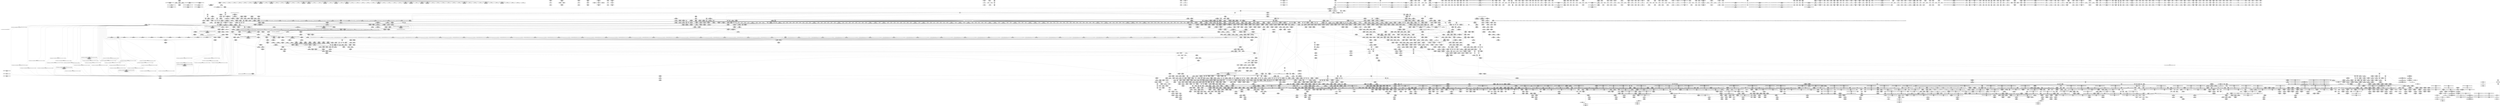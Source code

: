 digraph {
	CE0x70ec000 [shape=record,shape=Mrecord,label="{CE0x70ec000|_ret_void,_!dbg_!38929|security/tomoyo/util.c,670}"]
	CE0x72fe510 [shape=record,shape=Mrecord,label="{CE0x72fe510|tomoyo_path_perm:error.0|*SummSource*}"]
	CE0x8801800 [shape=record,shape=Mrecord,label="{CE0x8801800|tomoyo_path_perm:if.end26|*SummSink*}"]
	CE0x6e69a10 [shape=record,shape=Mrecord,label="{CE0x6e69a10|GLOBAL:tomoyo_fill_path_info|*Constant*}"]
	CE0x73b9ed0 [shape=record,shape=Mrecord,label="{CE0x73b9ed0|tomoyo_get_realpath:retval.0|*SummSource*}"]
	CE0x8919230 [shape=record,shape=Mrecord,label="{CE0x8919230|tomoyo_const_part_length:cmp21|security/tomoyo/util.c,644|*SummSink*}"]
	CE0x71714f0 [shape=record,shape=Mrecord,label="{CE0x71714f0|0:_%struct.tomoyo_obj_info*,_16:_%struct.tomoyo_domain_info*,_24:_%struct.tomoyo_path_info*,_40:_i8,_72:_i8,_75:_i8,_76:_i8,_77:_i8,_:_SCMRE_36,37_}"]
	CE0x89ea040 [shape=record,shape=Mrecord,label="{CE0x89ea040|tomoyo_path_perm:if.end14}"]
	CE0x877c3f0 [shape=record,shape=Mrecord,label="{CE0x877c3f0|tomoyo_read_lock:tmp|*SummSink*}"]
	CE0x532c230 [shape=record,shape=Mrecord,label="{CE0x532c230|i64*_getelementptr_inbounds_(_12_x_i64_,_12_x_i64_*___llvm_gcov_ctr31133,_i64_0,_i64_11)|*Constant*|*SummSource*}"]
	CE0x5f13f80 [shape=record,shape=Mrecord,label="{CE0x5f13f80|tomoyo_const_part_length:conv8|security/tomoyo/util.c,632|*SummSink*}"]
	CE0x8797270 [shape=record,shape=Mrecord,label="{CE0x8797270|tomoyo_get_mode:tmp21|security/tomoyo/util.c,985|*SummSink*}"]
	CE0x8ad2b90 [shape=record,shape=Mrecord,label="{CE0x8ad2b90|tomoyo_const_part_length:tmp46|security/tomoyo/util.c,646|*SummSource*}"]
	CE0x6fd9c00 [shape=record,shape=Mrecord,label="{CE0x6fd9c00|GLOBAL:rcu_lock_release|*Constant*|*SummSource*}"]
	CE0x5443440 [shape=record,shape=Mrecord,label="{CE0x5443440|tomoyo_path_permission:tmp7|*LoadInst*|security/tomoyo/file.c,565|*SummSource*}"]
	CE0x517ee40 [shape=record,shape=Mrecord,label="{CE0x517ee40|tomoyo_get_mode:tmp12|security/tomoyo/util.c,982}"]
	CE0x6244df0 [shape=record,shape=Mrecord,label="{CE0x6244df0|GLOBAL:tomoyo_const_part_length|*Constant*}"]
	CE0x536e040 [shape=record,shape=Mrecord,label="{CE0x536e040|tomoyo_const_part_length:add29|security/tomoyo/util.c,646|*SummSource*}"]
	CE0x6092690 [shape=record,shape=Mrecord,label="{CE0x6092690|COLLAPSED:_GCMRE___llvm_gcov_ctr54147_internal_global_11_x_i64_zeroinitializer:_elem_0:default:}"]
	CE0x6eb99f0 [shape=record,shape=Mrecord,label="{CE0x6eb99f0|tomoyo_path_perm:tmp49|security/tomoyo/file.c,828|*SummSink*}"]
	CE0x6e2bc10 [shape=record,shape=Mrecord,label="{CE0x6e2bc10|__llvm_gcov_indirect_counter_increment:pred|*SummSource*}"]
	CE0x6218660 [shape=record,shape=Mrecord,label="{CE0x6218660|COLLAPSED:_CRE:_elem_0:default:}"]
	CE0x88f4650 [shape=record,shape=Mrecord,label="{CE0x88f4650|i8_1|*Constant*|*SummSource*}"]
	CE0x6f36e10 [shape=record,shape=Mrecord,label="{CE0x6f36e10|_call_void_mcount()_#3}"]
	CE0x6170790 [shape=record,shape=Mrecord,label="{CE0x6170790|GLOBAL:tomoyo_init_request_info|*Constant*|*SummSink*}"]
	CE0x6f7b680 [shape=record,shape=Mrecord,label="{CE0x6f7b680|tomoyo_path_perm:cmp1|security/tomoyo/file.c,800|*SummSource*}"]
	CE0x71d9e90 [shape=record,shape=Mrecord,label="{CE0x71d9e90|tomoyo_path_perm:tmp33|security/tomoyo/file.c,821|*SummSink*}"]
	CE0x517e680 [shape=record,shape=Mrecord,label="{CE0x517e680|tomoyo_fill_path_info:hash|security/tomoyo/util.c,669}"]
	CE0x5ff4c30 [shape=record,shape=Mrecord,label="{CE0x5ff4c30|tomoyo_get_mode:tmp6|security/tomoyo/util.c,978}"]
	CE0x71a3cd0 [shape=record,shape=Mrecord,label="{CE0x71a3cd0|tomoyo_const_part_length:entry|*SummSource*}"]
	CE0x71d7ea0 [shape=record,shape=Mrecord,label="{CE0x71d7ea0|tomoyo_path_permission:profile|security/tomoyo/file.c,564|*SummSink*}"]
	CE0x7dc0ec0 [shape=record,shape=Mrecord,label="{CE0x7dc0ec0|tomoyo_get_mode:if.end14}"]
	CE0x6ec1160 [shape=record,shape=Mrecord,label="{CE0x6ec1160|tomoyo_path_perm:tmp50|security/tomoyo/file.c,829}"]
	CE0x70b6cb0 [shape=record,shape=Mrecord,label="{CE0x70b6cb0|0:_%struct.tomoyo_obj_info*,_16:_%struct.tomoyo_domain_info*,_24:_%struct.tomoyo_path_info*,_40:_i8,_72:_i8,_75:_i8,_76:_i8,_77:_i8,_:_SCMRE_39,40_}"]
	CE0x87f26d0 [shape=record,shape=Mrecord,label="{CE0x87f26d0|i32_1205|*Constant*}"]
	CE0x53f47f0 [shape=record,shape=Mrecord,label="{CE0x53f47f0|tomoyo_path_permission:tmp25|security/tomoyo/file.c,575|*SummSource*}"]
	CE0x8953e50 [shape=record,shape=Mrecord,label="{CE0x8953e50|tomoyo_const_part_length:incdec.ptr7|security/tomoyo/util.c,631|*SummSink*}"]
	CE0x6ea0870 [shape=record,shape=Mrecord,label="{CE0x6ea0870|tomoyo_const_part_length:tmp50|security/tomoyo/util.c,651|*SummSink*}"]
	CE0x53089e0 [shape=record,shape=Mrecord,label="{CE0x53089e0|tomoyo_path_permission:tmp19|security/tomoyo/file.c,573|*SummSink*}"]
	CE0x6db1260 [shape=record,shape=Mrecord,label="{CE0x6db1260|i64*_getelementptr_inbounds_(_6_x_i64_,_6_x_i64_*___llvm_gcov_ctr26,_i64_0,_i64_3)|*Constant*}"]
	CE0x6d98a00 [shape=record,shape=Mrecord,label="{CE0x6d98a00|_call_void_mcount()_#3|*SummSink*}"]
	CE0x6f9adc0 [shape=record,shape=Mrecord,label="{CE0x6f9adc0|i64*_getelementptr_inbounds_(_25_x_i64_,_25_x_i64_*___llvm_gcov_ctr11,_i64_0,_i64_15)|*Constant*}"]
	CE0x712cdc0 [shape=record,shape=Mrecord,label="{CE0x712cdc0|GLOBAL:__llvm_gcov_ctr54147|Global_var:__llvm_gcov_ctr54147|*SummSource*}"]
	CE0x614d480 [shape=record,shape=Mrecord,label="{CE0x614d480|tomoyo_path_permission:profile|security/tomoyo/file.c,564}"]
	CE0x532b740 [shape=record,shape=Mrecord,label="{CE0x532b740|tomoyo_get_mode:retval.0}"]
	CE0x71a36e0 [shape=record,shape=Mrecord,label="{CE0x71a36e0|tomoyo_read_unlock:tmp1}"]
	CE0x609db80 [shape=record,shape=Mrecord,label="{CE0x609db80|__llvm_gcov_indirect_counter_increment:bb4|*SummSink*}"]
	CE0x6ee1840 [shape=record,shape=Mrecord,label="{CE0x6ee1840|tomoyo_domain:tmp17|security/tomoyo/common.h,1205|*SummSource*}"]
	CE0x71a8a80 [shape=record,shape=Mrecord,label="{CE0x71a8a80|i64*_getelementptr_inbounds_(_4_x_i64_,_4_x_i64_*___llvm_gcov_ctr24,_i64_0,_i64_1)|*Constant*|*SummSource*}"]
	CE0x8a099f0 [shape=record,shape=Mrecord,label="{CE0x8a099f0|tomoyo_init_request_info:tmp|*SummSource*}"]
	CE0x87f2160 [shape=record,shape=Mrecord,label="{CE0x87f2160|i8*_getelementptr_inbounds_(_25_x_i8_,_25_x_i8_*_.str12,_i32_0,_i32_0)|*Constant*|*SummSink*}"]
	CE0x6f94570 [shape=record,shape=Mrecord,label="{CE0x6f94570|tomoyo_const_part_length:entry|*SummSink*}"]
	CE0x8795860 [shape=record,shape=Mrecord,label="{CE0x8795860|VOIDTB_TE:_CE_167,168_}"]
	CE0x602ab10 [shape=record,shape=Mrecord,label="{CE0x602ab10|i64_16|*Constant*|*SummSource*}"]
	CE0x72fdd80 [shape=record,shape=Mrecord,label="{CE0x72fdd80|tomoyo_path_perm:tmp40|security/tomoyo/file.c,821|*SummSink*}"]
	CE0x6d98da0 [shape=record,shape=Mrecord,label="{CE0x6d98da0|tomoyo_fill_path_info:call2|security/tomoyo/util.c,666|*SummSource*}"]
	CE0x60b6210 [shape=record,shape=Mrecord,label="{CE0x60b6210|srcu_read_unlock:entry}"]
	CE0x7089cc0 [shape=record,shape=Mrecord,label="{CE0x7089cc0|GLOBAL:__llvm_gcov_global_state_pred|Global_var:__llvm_gcov_global_state_pred|*SummSource*}"]
	CE0x5443100 [shape=record,shape=Mrecord,label="{CE0x5443100|tomoyo_read_unlock:tmp3|*SummSource*}"]
	CE0x614d970 [shape=record,shape=Mrecord,label="{CE0x614d970|tomoyo_fill_path_info:name1|security/tomoyo/util.c,663}"]
	CE0x88ade10 [shape=record,shape=Mrecord,label="{CE0x88ade10|tomoyo_audit_path_log:r|Function::tomoyo_audit_path_log&Arg::r::|*SummSink*}"]
	CE0x6f627e0 [shape=record,shape=Mrecord,label="{CE0x6f627e0|i64_1|*Constant*}"]
	CE0x5eee910 [shape=record,shape=Mrecord,label="{CE0x5eee910|tomoyo_fill_path_info:tmp10}"]
	CE0x549cd70 [shape=record,shape=Mrecord,label="{CE0x549cd70|tomoyo_path_rmdir:tmp1|*SummSource*}"]
	CE0x7192a30 [shape=record,shape=Mrecord,label="{CE0x7192a30|tomoyo_path_perm:cmp18|security/tomoyo/file.c,821|*SummSink*}"]
	CE0x6fcd6a0 [shape=record,shape=Mrecord,label="{CE0x6fcd6a0|tomoyo_domain:tmp7|security/tomoyo/common.h,1205|*SummSink*}"]
	CE0x62815e0 [shape=record,shape=Mrecord,label="{CE0x62815e0|tomoyo_path_permission:tmp14|security/tomoyo/file.c,567|*SummSink*}"]
	CE0x72da540 [shape=record,shape=Mrecord,label="{CE0x72da540|i32_-12|*Constant*}"]
	CE0x70ebf40 [shape=record,shape=Mrecord,label="{CE0x70ebf40|_call_void_tomoyo_fill_path_info(%struct.tomoyo_path_info*_%buf)_#9,_!dbg_!38911|security/tomoyo/file.c,137|*SummSink*}"]
	CE0x5488f80 [shape=record,shape=Mrecord,label="{CE0x5488f80|tomoyo_path_rmdir:parent|Function::tomoyo_path_rmdir&Arg::parent::|*SummSink*}"]
	CE0x8919a60 [shape=record,shape=Mrecord,label="{CE0x8919a60|i64_22|*Constant*|*SummSink*}"]
	CE0x70a1e20 [shape=record,shape=Mrecord,label="{CE0x70a1e20|tomoyo_path_perm:symlink_target15|security/tomoyo/file.c,817}"]
	CE0x70a2db0 [shape=record,shape=Mrecord,label="{CE0x70a2db0|i64*_getelementptr_inbounds_(_2_x_i64_,_2_x_i64_*___llvm_gcov_ctr32,_i64_0,_i64_1)|*Constant*|*SummSource*}"]
	CE0x5ef7600 [shape=record,shape=Mrecord,label="{CE0x5ef7600|_call_void___llvm_gcov_indirect_counter_increment(i32*___llvm_gcov_global_state_pred,_i64**_getelementptr_inbounds_(_3_x_i64*_,_3_x_i64*_*___llvm_gcda_edge_table,_i64_0,_i64_1)),_!dbg_!38937|security/tomoyo/file.c,810|*SummSource*}"]
	CE0x7181fd0 [shape=record,shape=Mrecord,label="{CE0x7181fd0|tomoyo_get_mode:tmp11|security/tomoyo/util.c,982}"]
	CE0x6f31af0 [shape=record,shape=Mrecord,label="{CE0x6f31af0|VOIDTB_TE:_CE_186,187_}"]
	CE0x6f52d60 [shape=record,shape=Mrecord,label="{CE0x6f52d60|tomoyo_const_part_length:tmp22|security/tomoyo/util.c,634}"]
	CE0x6e26450 [shape=record,shape=Mrecord,label="{CE0x6e26450|tomoyo_fill_path_info:tobool|security/tomoyo/util.c,667}"]
	CE0x7335f20 [shape=record,shape=Mrecord,label="{CE0x7335f20|i32_9|*Constant*|*SummSink*}"]
	CE0x5ff85d0 [shape=record,shape=Mrecord,label="{CE0x5ff85d0|tomoyo_fill_path_info:tobool|security/tomoyo/util.c,667}"]
	CE0x6f070d0 [shape=record,shape=Mrecord,label="{CE0x6f070d0|tomoyo_init_request_info:tmp4|security/tomoyo/util.c,1004}"]
	CE0x5f99a00 [shape=record,shape=Mrecord,label="{CE0x5f99a00|tomoyo_path_rmdir:call|security/tomoyo/tomoyo.c,207|*SummSink*}"]
	CE0x6296500 [shape=record,shape=Mrecord,label="{CE0x6296500|_ret_void,_!dbg_!38904|security/tomoyo/common.h,1110|*SummSource*}"]
	CE0x6244cf0 [shape=record,shape=Mrecord,label="{CE0x6244cf0|tomoyo_const_part_length:if.then5}"]
	CE0x87dda50 [shape=record,shape=Mrecord,label="{CE0x87dda50|0:_%struct.tomoyo_obj_info*,_16:_%struct.tomoyo_domain_info*,_24:_%struct.tomoyo_path_info*,_40:_i8,_72:_i8,_75:_i8,_76:_i8,_77:_i8,_:_SCMRE_43,44_}"]
	"CONST[source:0(mediator),value:0(static)][purpose:{operation}][SrcIdx:15]"
	CE0x5f269a0 [shape=record,shape=Mrecord,label="{CE0x5f269a0|tomoyo_path_perm:tmp12|security/tomoyo/file.c,799|*SummSink*}"]
	CE0x8a0a3b0 [shape=record,shape=Mrecord,label="{CE0x8a0a3b0|tomoyo_domain:entry}"]
	CE0x6136b70 [shape=record,shape=Mrecord,label="{CE0x6136b70|tomoyo_path_perm:name12|security/tomoyo/file.c,814|*SummSink*}"]
	CE0x73b9ab0 [shape=record,shape=Mrecord,label="{CE0x73b9ab0|i1_true|*Constant*}"]
	CE0x6222800 [shape=record,shape=Mrecord,label="{CE0x6222800|tomoyo_get_mode:if.then}"]
	CE0x706d6a0 [shape=record,shape=Mrecord,label="{CE0x706d6a0|128:_i8*,_1208:_%struct.file*,_:_CMRE_27,28_}"]
	CE0x8919fb0 [shape=record,shape=Mrecord,label="{CE0x8919fb0|tomoyo_const_part_length:tmp36|security/tomoyo/util.c,644}"]
	CE0x8796b70 [shape=record,shape=Mrecord,label="{CE0x8796b70|tomoyo_get_mode:tmp20|security/tomoyo/util.c,985}"]
	CE0x71b8200 [shape=record,shape=Mrecord,label="{CE0x71b8200|VOIDTB_TE:_CE_177,178_}"]
	CE0x63638b0 [shape=record,shape=Mrecord,label="{CE0x63638b0|GLOBAL:tomoyo_path_keyword|Global_var:tomoyo_path_keyword|*SummSink*}"]
	CE0x6136850 [shape=record,shape=Mrecord,label="{CE0x6136850|i64_13|*Constant*}"]
	CE0x618d0e0 [shape=record,shape=Mrecord,label="{CE0x618d0e0|i64*_getelementptr_inbounds_(_4_x_i64_,_4_x_i64_*___llvm_gcov_ctr33,_i64_0,_i64_2)|*Constant*|*SummSink*}"]
	CE0x8838bb0 [shape=record,shape=Mrecord,label="{CE0x8838bb0|__llvm_gcov_indirect_counter_increment114:tmp|*SummSink*}"]
	CE0x6e2acc0 [shape=record,shape=Mrecord,label="{CE0x6e2acc0|VOIDTB_TE:_CE_158,159_}"]
	CE0x71a3bd0 [shape=record,shape=Mrecord,label="{CE0x71a3bd0|tomoyo_const_part_length:entry}"]
	CE0x5406920 [shape=record,shape=Mrecord,label="{CE0x5406920|tomoyo_get_mode:tobool|security/tomoyo/util.c,978|*SummSink*}"]
	CE0x6df2600 [shape=record,shape=Mrecord,label="{CE0x6df2600|_ret_void,_!dbg_!38908|include/linux/rcupdate.h,424|*SummSource*}"]
	CE0x5250dd0 [shape=record,shape=Mrecord,label="{CE0x5250dd0|0:_i8,_array:_GCRE_tomoyo_index2category_constant_39_x_i8_c_00_00_00_00_00_00_00_00_00_00_00_00_00_00_00_00_00_00_00_00_00_00_00_01_01_01_01_01_01_01_01_01_01_01_01_01_01_01_02_,_align_16:_elem_4::|security/tomoyo/util.c,983}"]
	CE0x6e91530 [shape=record,shape=Mrecord,label="{CE0x6e91530|tomoyo_get_mode:tmp23|security/tomoyo/util.c,986|*SummSink*}"]
	CE0x7231870 [shape=record,shape=Mrecord,label="{CE0x7231870|tomoyo_path_perm:name21|security/tomoyo/file.c,822|*SummSource*}"]
	CE0x6dc0ae0 [shape=record,shape=Mrecord,label="{CE0x6dc0ae0|tomoyo_path_perm:if.then25|*SummSink*}"]
	CE0x73027c0 [shape=record,shape=Mrecord,label="{CE0x73027c0|tomoyo_get_mode:tmp19|security/tomoyo/util.c,985}"]
	CE0x6250660 [shape=record,shape=Mrecord,label="{CE0x6250660|tomoyo_fill_path_info:tmp1}"]
	CE0x6ea09d0 [shape=record,shape=Mrecord,label="{CE0x6ea09d0|tomoyo_const_part_length:tmp51|security/tomoyo/util.c,651}"]
	CE0x60cce60 [shape=record,shape=Mrecord,label="{CE0x60cce60|tomoyo_init_request_info:index|Function::tomoyo_init_request_info&Arg::index::}"]
	CE0x87956e0 [shape=record,shape=Mrecord,label="{CE0x87956e0|VOIDTB_TE:_CE_311,312_}"]
	CE0x606ae30 [shape=record,shape=Mrecord,label="{CE0x606ae30|__llvm_gcov_indirect_counter_increment:counters|Function::__llvm_gcov_indirect_counter_increment&Arg::counters::}"]
	CE0x52c38b0 [shape=record,shape=Mrecord,label="{CE0x52c38b0|VOIDTB_TE:_CE_190,191_}"]
	CE0x63075e0 [shape=record,shape=Mrecord,label="{CE0x63075e0|tomoyo_audit_path_log:name|security/tomoyo/file.c,169|*SummSource*}"]
	CE0x5398a70 [shape=record,shape=Mrecord,label="{CE0x5398a70|tomoyo_audit_path_log:tmp5|security/tomoyo/file.c,167|*SummSource*}"]
	CE0x535f9f0 [shape=record,shape=Mrecord,label="{CE0x535f9f0|tomoyo_const_part_length:tmp35|security/tomoyo/util.c,643}"]
	CE0x7238a00 [shape=record,shape=Mrecord,label="{CE0x7238a00|0:_%struct.tomoyo_obj_info*,_16:_%struct.tomoyo_domain_info*,_24:_%struct.tomoyo_path_info*,_40:_i8,_72:_i8,_75:_i8,_76:_i8,_77:_i8,_:_SCMRE_56,57_}"]
	CE0x8895bb0 [shape=record,shape=Mrecord,label="{CE0x8895bb0|tomoyo_init_request_info:ns|security/tomoyo/util.c,1010|*SummSource*}"]
	CE0x71a8930 [shape=record,shape=Mrecord,label="{CE0x71a8930|rcu_lock_acquire:tmp1|*SummSink*}"]
	CE0x72b0a70 [shape=record,shape=Mrecord,label="{CE0x72b0a70|i64*_getelementptr_inbounds_(_2_x_i64_,_2_x_i64_*___llvm_gcov_ctr22,_i64_0,_i64_0)|*Constant*}"]
	CE0x6df2720 [shape=record,shape=Mrecord,label="{CE0x6df2720|_ret_void,_!dbg_!38908|include/linux/rcupdate.h,424|*SummSink*}"]
	CE0x6e8d950 [shape=record,shape=Mrecord,label="{CE0x6e8d950|tomoyo_init_request_info:call|security/tomoyo/util.c,1005}"]
	CE0x737d020 [shape=record,shape=Mrecord,label="{CE0x737d020|tomoyo_get_mode:config|security/tomoyo/util.c,981}"]
	CE0x6fe5820 [shape=record,shape=Mrecord,label="{CE0x6fe5820|tomoyo_get_mode:arrayidx8|security/tomoyo/util.c,983|*SummSource*}"]
	CE0x71ba5d0 [shape=record,shape=Mrecord,label="{CE0x71ba5d0|VOIDTB_TE:_CE_222,223_}"]
	CE0x6e91c50 [shape=record,shape=Mrecord,label="{CE0x6e91c50|tomoyo_get_mode:default_config|security/tomoyo/util.c,986}"]
	CE0x5428190 [shape=record,shape=Mrecord,label="{CE0x5428190|i64*_getelementptr_inbounds_(_4_x_i64_,_4_x_i64_*___llvm_gcov_ctr33,_i64_0,_i64_2)|*Constant*|*SummSource*}"]
	CE0x61e59c0 [shape=record,shape=Mrecord,label="{CE0x61e59c0|tomoyo_get_mode:if.then|*SummSink*}"]
	CE0x7dac430 [shape=record,shape=Mrecord,label="{CE0x7dac430|tomoyo_fill_path_info:tmp1}"]
	CE0x739a4e0 [shape=record,shape=Mrecord,label="{CE0x739a4e0|i64*_getelementptr_inbounds_(_5_x_i64_,_5_x_i64_*___llvm_gcov_ctr28130,_i64_0,_i64_0)|*Constant*}"]
	CE0x6e9f7e0 [shape=record,shape=Mrecord,label="{CE0x6e9f7e0|tomoyo_const_part_length:tmp49|security/tomoyo/util.c,649|*SummSource*}"]
	CE0x88af8e0 [shape=record,shape=Mrecord,label="{CE0x88af8e0|tomoyo_read_lock:tmp3|*SummSink*}"]
	CE0x8a9fb00 [shape=record,shape=Mrecord,label="{CE0x8a9fb00|i64*_getelementptr_inbounds_(_4_x_i64_,_4_x_i64_*___llvm_gcov_ctr33,_i64_0,_i64_0)|*Constant*|*SummSource*}"]
	CE0x88b6ef0 [shape=record,shape=Mrecord,label="{CE0x88b6ef0|tomoyo_read_lock:call|security/tomoyo/common.h,1097|*SummSource*}"]
	CE0x556f620 [shape=record,shape=Mrecord,label="{CE0x556f620|i8*_null|*Constant*}"]
	CE0x87e33a0 [shape=record,shape=Mrecord,label="{CE0x87e33a0|i64_24|*Constant*}"]
	CE0x87bb180 [shape=record,shape=Mrecord,label="{CE0x87bb180|__llvm_gcov_indirect_counter_increment114:tmp6|*SummSource*}"]
	CE0x72cbe10 [shape=record,shape=Mrecord,label="{CE0x72cbe10|tomoyo_fill_path_info:tmp7|security/tomoyo/util.c,667|*SummSource*}"]
	CE0x52c31a0 [shape=record,shape=Mrecord,label="{CE0x52c31a0|VOIDTB_TE:_CE_24,40_|Function::tomoyo_path_rmdir&Arg::dentry::}"]
	CE0x6ebf9a0 [shape=record,shape=Mrecord,label="{CE0x6ebf9a0|i32_1|*Constant*}"]
	CE0x8945910 [shape=record,shape=Mrecord,label="{CE0x8945910|tomoyo_path_perm:if.end6}"]
	CE0x6e29470 [shape=record,shape=Mrecord,label="{CE0x6e29470|tomoyo_get_mode:tmp6|security/tomoyo/util.c,978|*SummSink*}"]
	CE0x53ce150 [shape=record,shape=Mrecord,label="{CE0x53ce150|tomoyo_path_permission:tmp22|security/tomoyo/file.c,574|*SummSink*}"]
	CE0x89e9c90 [shape=record,shape=Mrecord,label="{CE0x89e9c90|tomoyo_fill_path_info:tmp5|security/tomoyo/util.c,667}"]
	CE0x5442fa0 [shape=record,shape=Mrecord,label="{CE0x5442fa0|tomoyo_read_unlock:tmp3}"]
	CE0x60cc8f0 [shape=record,shape=Mrecord,label="{CE0x60cc8f0|%struct.tomoyo_domain_info*_null|*Constant*|*SummSource*}"]
	CE0x8ab24f0 [shape=record,shape=Mrecord,label="{CE0x8ab24f0|tomoyo_domain:do.body}"]
	CE0x6fe6090 [shape=record,shape=Mrecord,label="{CE0x6fe6090|tomoyo_get_mode:mode.0|*SummSource*}"]
	CE0x61e4e60 [shape=record,shape=Mrecord,label="{CE0x61e4e60|0:_i8,_array:_GCRE_tomoyo_index2category_constant_39_x_i8_c_00_00_00_00_00_00_00_00_00_00_00_00_00_00_00_00_00_00_00_00_00_00_00_01_01_01_01_01_01_01_01_01_01_01_01_01_01_01_02_,_align_16:_elem_21::|security/tomoyo/util.c,983}"]
	CE0x6119320 [shape=record,shape=Mrecord,label="{CE0x6119320|i64*_getelementptr_inbounds_(_31_x_i64_,_31_x_i64_*___llvm_gcov_ctr43150,_i64_0,_i64_27)|*Constant*|*SummSink*}"]
	CE0x601f8e0 [shape=record,shape=Mrecord,label="{CE0x601f8e0|rcu_lock_release:tmp7}"]
	CE0x886a050 [shape=record,shape=Mrecord,label="{CE0x886a050|40:_%struct.tomoyo_policy_namespace*,_48:_i8,_:_GCRE_tomoyo_kernel_domain_external_global_%struct.tomoyo_domain_info_48,49_|*MultipleSource*|security/tomoyo/util.c,1005|security/tomoyo/util.c,1007|Function::tomoyo_init_request_info&Arg::domain::}"]
	CE0x60c58a0 [shape=record,shape=Mrecord,label="{CE0x60c58a0|i64_2|*Constant*|*SummSink*}"]
	CE0x8a8a2d0 [shape=record,shape=Mrecord,label="{CE0x8a8a2d0|tomoyo_path_permission:type1|security/tomoyo/file.c,564|*SummSource*}"]
	CE0x5f9fad0 [shape=record,shape=Mrecord,label="{CE0x5f9fad0|tomoyo_path_perm:tmp45|security/tomoyo/file.c,826|*SummSource*}"]
	CE0x6364a00 [shape=record,shape=Mrecord,label="{CE0x6364a00|tomoyo_get_mode:tmp15|security/tomoyo/util.c,983|*SummSource*}"]
	CE0x6fcd230 [shape=record,shape=Mrecord,label="{CE0x6fcd230|tomoyo_read_lock:bb|*SummSink*}"]
	CE0x8ac7960 [shape=record,shape=Mrecord,label="{CE0x8ac7960|tomoyo_init_request_info:domain1|security/tomoyo/util.c,1006}"]
	CE0x7170dd0 [shape=record,shape=Mrecord,label="{CE0x7170dd0|0:_%struct.tomoyo_obj_info*,_16:_%struct.tomoyo_domain_info*,_24:_%struct.tomoyo_path_info*,_40:_i8,_72:_i8,_75:_i8,_76:_i8,_77:_i8,_:_SCMRE_33,34_}"]
	CE0x70f94e0 [shape=record,shape=Mrecord,label="{CE0x70f94e0|tomoyo_path_perm:call16|security/tomoyo/file.c,820|*SummSource*}"]
	CE0x88b6410 [shape=record,shape=Mrecord,label="{CE0x88b6410|_call_void_mcount()_#3|*SummSource*}"]
	CE0x5236500 [shape=record,shape=Mrecord,label="{CE0x5236500|tomoyo_const_part_length:tmp12|security/tomoyo/util.c,626|*SummSource*}"]
	CE0x6119690 [shape=record,shape=Mrecord,label="{CE0x6119690|tomoyo_const_part_length:tmp47|security/tomoyo/util.c,646|*SummSource*}"]
	CE0x71d8590 [shape=record,shape=Mrecord,label="{CE0x71d8590|GLOBAL:__srcu_read_lock|*Constant*|*SummSource*}"]
	CE0x53ce0e0 [shape=record,shape=Mrecord,label="{CE0x53ce0e0|tomoyo_path_permission:tmp22|security/tomoyo/file.c,574|*SummSource*}"]
	CE0x891b6a0 [shape=record,shape=Mrecord,label="{CE0x891b6a0|GLOBAL:lock_release|*Constant*|*SummSink*}"]
	CE0x53f4c70 [shape=record,shape=Mrecord,label="{CE0x53f4c70|tomoyo_read_unlock:bb}"]
	CE0x5593d60 [shape=record,shape=Mrecord,label="{CE0x5593d60|tomoyo_path_rmdir:tmp1}"]
	CE0x6e2b830 [shape=record,shape=Mrecord,label="{CE0x6e2b830|tomoyo_get_realpath:tmp|*SummSource*}"]
	CE0x8ace7f0 [shape=record,shape=Mrecord,label="{CE0x8ace7f0|tomoyo_const_part_length:bb}"]
	CE0x8ab6590 [shape=record,shape=Mrecord,label="{CE0x8ab6590|_call_void_lockdep_rcu_suspicious(i8*_getelementptr_inbounds_(_25_x_i8_,_25_x_i8_*_.str12,_i32_0,_i32_0),_i32_1205,_i8*_getelementptr_inbounds_(_45_x_i8_,_45_x_i8_*_.str13,_i32_0,_i32_0))_#9,_!dbg_!38917|security/tomoyo/common.h,1205|*SummSource*}"]
	CE0x6156780 [shape=record,shape=Mrecord,label="{CE0x6156780|tomoyo_audit_path_log:tmp6|security/tomoyo/file.c,169|*SummSource*}"]
	CE0x605f2e0 [shape=record,shape=Mrecord,label="{CE0x605f2e0|tomoyo_init_request_info:domain|Function::tomoyo_init_request_info&Arg::domain::|*SummSource*}"]
	CE0x6070c40 [shape=record,shape=Mrecord,label="{CE0x6070c40|i64*_getelementptr_inbounds_(_5_x_i64_,_5_x_i64_*___llvm_gcov_ctr28130,_i64_0,_i64_0)|*Constant*|*SummSink*}"]
	CE0x5fc1570 [shape=record,shape=Mrecord,label="{CE0x5fc1570|_call_void_mcount()_#3}"]
	CE0x5efd550 [shape=record,shape=Mrecord,label="{CE0x5efd550|i32_8|*Constant*|*SummSink*}"]
	CE0x889d8c0 [shape=record,shape=Mrecord,label="{CE0x889d8c0|GLOBAL:tomoyo_audit_path_log|*Constant*|*SummSink*}"]
	CE0x5f3b530 [shape=record,shape=Mrecord,label="{CE0x5f3b530|tomoyo_init_request_info:profile2|security/tomoyo/util.c,1007|*SummSource*}"]
	CE0x6222e10 [shape=record,shape=Mrecord,label="{CE0x6222e10|tomoyo_fill_path_info:tmp4|security/tomoyo/util.c,667}"]
	CE0x7196920 [shape=record,shape=Mrecord,label="{CE0x7196920|tomoyo_add_slash:if.end|*SummSink*}"]
	CE0x87efef0 [shape=record,shape=Mrecord,label="{CE0x87efef0|rcu_lock_acquire:tmp4|include/linux/rcupdate.h,418|*SummSink*}"]
	CE0x739a840 [shape=record,shape=Mrecord,label="{CE0x739a840|_call_void_mcount()_#3|*SummSource*}"]
	CE0x8ab9950 [shape=record,shape=Mrecord,label="{CE0x8ab9950|tomoyo_path_perm:sw.bb|*SummSink*}"]
	CE0x7288fa0 [shape=record,shape=Mrecord,label="{CE0x7288fa0|i8*_undef|*Constant*}"]
	CE0x6244d60 [shape=record,shape=Mrecord,label="{CE0x6244d60|tomoyo_const_part_length:if.then5|*SummSource*}"]
	CE0x7231330 [shape=record,shape=Mrecord,label="{CE0x7231330|tomoyo_path_perm:tmp37|security/tomoyo/file.c,822}"]
	CE0x88633a0 [shape=record,shape=Mrecord,label="{CE0x88633a0|tomoyo_path_perm:if.end|*SummSink*}"]
	CE0x71e3b70 [shape=record,shape=Mrecord,label="{CE0x71e3b70|tomoyo_get_mode:conv|security/tomoyo/util.c,982|*SummSink*}"]
	CE0x73b9da0 [shape=record,shape=Mrecord,label="{CE0x73b9da0|i1_true|*Constant*|*SummSink*}"]
	CE0x6f83f70 [shape=record,shape=Mrecord,label="{CE0x6f83f70|i64*_getelementptr_inbounds_(_25_x_i64_,_25_x_i64_*___llvm_gcov_ctr11,_i64_0,_i64_14)|*Constant*}"]
	CE0x60c5420 [shape=record,shape=Mrecord,label="{CE0x60c5420|tomoyo_path_perm:cmp|security/tomoyo/file.c,798|*SummSource*}"]
	CE0x602a8e0 [shape=record,shape=Mrecord,label="{CE0x602a8e0|tomoyo_path_perm:tmp6|security/tomoyo/file.c,789}"]
	CE0x72ea6a0 [shape=record,shape=Mrecord,label="{CE0x72ea6a0|tomoyo_init_request_info:conv6|security/tomoyo/util.c,1011|*SummSink*}"]
	CE0x893a7d0 [shape=record,shape=Mrecord,label="{CE0x893a7d0|tomoyo_get_realpath:if.end}"]
	CE0x6e591e0 [shape=record,shape=Mrecord,label="{CE0x6e591e0|0:_i8*,_array:_GCRE_tomoyo_path_keyword_external_constant_11_x_i8*_:_elem_5::|security/tomoyo/file.c,167}"]
	CE0x7115010 [shape=record,shape=Mrecord,label="{CE0x7115010|GLOBAL:tomoyo_supervisor|*Constant*|*SummSource*}"]
	CE0x61e53c0 [shape=record,shape=Mrecord,label="{CE0x61e53c0|0:_i8,_array:_GCRE_tomoyo_index2category_constant_39_x_i8_c_00_00_00_00_00_00_00_00_00_00_00_00_00_00_00_00_00_00_00_00_00_00_00_01_01_01_01_01_01_01_01_01_01_01_01_01_01_01_02_,_align_16:_elem_23::|security/tomoyo/util.c,983}"]
	CE0x54617e0 [shape=record,shape=Mrecord,label="{CE0x54617e0|GLOBAL:current_task|Global_var:current_task|*SummSource*}"]
	CE0x712ccb0 [shape=record,shape=Mrecord,label="{CE0x712ccb0|GLOBAL:__llvm_gcov_ctr54147|Global_var:__llvm_gcov_ctr54147}"]
	CE0x7221b30 [shape=record,shape=Mrecord,label="{CE0x7221b30|srcu_read_lock:call|include/linux/srcu.h,220|*SummSource*}"]
	CE0x60b6440 [shape=record,shape=Mrecord,label="{CE0x60b6440|tomoyo_path_permission:mode|security/tomoyo/file.c,564|*SummSource*}"]
	CE0x88ce6c0 [shape=record,shape=Mrecord,label="{CE0x88ce6c0|tomoyo_const_part_length:if.then27|*SummSink*}"]
	CE0x5398d60 [shape=record,shape=Mrecord,label="{CE0x5398d60|i64*_getelementptr_inbounds_(_31_x_i64_,_31_x_i64_*___llvm_gcov_ctr43150,_i64_0,_i64_3)|*Constant*}"]
	CE0x6e39f70 [shape=record,shape=Mrecord,label="{CE0x6e39f70|__llvm_gcov_indirect_counter_increment:tmp5|*SummSink*}"]
	CE0x5ff5060 [shape=record,shape=Mrecord,label="{CE0x5ff5060|tomoyo_fill_path_info:tmp2|*LoadInst*|security/tomoyo/util.c,663}"]
	CE0x6df4720 [shape=record,shape=Mrecord,label="{CE0x6df4720|tomoyo_path_permission:tmp11|security/tomoyo/file.c,565}"]
	CE0x6e26bb0 [shape=record,shape=Mrecord,label="{CE0x6e26bb0|tomoyo_fill_path_info:arrayidx|security/tomoyo/util.c,667|*SummSource*}"]
	CE0x8ab2400 [shape=record,shape=Mrecord,label="{CE0x8ab2400|tomoyo_domain:if.end|*SummSink*}"]
	CE0x54e4390 [shape=record,shape=Mrecord,label="{CE0x54e4390|rcu_lock_acquire:bb|*SummSource*}"]
	CE0x5ee4970 [shape=record,shape=Mrecord,label="{CE0x5ee4970|tomoyo_audit_path_log:path|security/tomoyo/file.c,168|*SummSource*}"]
	CE0x6fa3c80 [shape=record,shape=Mrecord,label="{CE0x6fa3c80|_call_void_mcount()_#3}"]
	CE0x712b2a0 [shape=record,shape=Mrecord,label="{CE0x712b2a0|get_current:bb|*SummSink*}"]
	CE0x6eed190 [shape=record,shape=Mrecord,label="{CE0x6eed190|tomoyo_path_perm:tmp53|security/tomoyo/file.c,829}"]
	CE0x6363c00 [shape=record,shape=Mrecord,label="{CE0x6363c00|tomoyo_audit_path_log:arrayidx|security/tomoyo/file.c,167}"]
	CE0x8722670 [shape=record,shape=Mrecord,label="{CE0x8722670|tomoyo_fill_path_info:tmp}"]
	CE0x71e9710 [shape=record,shape=Mrecord,label="{CE0x71e9710|tomoyo_path_permission:tmp}"]
	CE0x6354d50 [shape=record,shape=Mrecord,label="{CE0x6354d50|tomoyo_const_part_length:conv|security/tomoyo/util.c,626|*SummSource*}"]
	CE0x6f0d670 [shape=record,shape=Mrecord,label="{CE0x6f0d670|tomoyo_path_perm:tmp23|security/tomoyo/file.c,814|*SummSink*}"]
	CE0x6dceb80 [shape=record,shape=Mrecord,label="{CE0x6dceb80|tomoyo_get_mode:add|security/tomoyo/util.c,984|*SummSource*}"]
	CE0x5239010 [shape=record,shape=Mrecord,label="{CE0x5239010|tomoyo_path_perm:tmp6|security/tomoyo/file.c,789}"]
	CE0x6e16ed0 [shape=record,shape=Mrecord,label="{CE0x6e16ed0|0:_i8,_array:_GCR_tomoyo_p2mac_internal_constant_11_x_i8_c_00_01_01_01_03_04_06_09_0A_13_15_,_align_1:_elem_0::|security/tomoyo/file.c,797}"]
	CE0x6243db0 [shape=record,shape=Mrecord,label="{CE0x6243db0|tomoyo_fill_path_info:conv3|security/tomoyo/util.c,666}"]
	CE0x722a470 [shape=record,shape=Mrecord,label="{CE0x722a470|tomoyo_path_perm:tmp19|security/tomoyo/file.c,805}"]
	CE0x8934db0 [shape=record,shape=Mrecord,label="{CE0x8934db0|GLOBAL:tomoyo_ss|Global_var:tomoyo_ss|*SummSource*}"]
	CE0x6fa2d60 [shape=record,shape=Mrecord,label="{CE0x6fa2d60|tomoyo_const_part_length:incdec.ptr|security/tomoyo/util.c,626|*SummSource*}"]
	CE0x5443500 [shape=record,shape=Mrecord,label="{CE0x5443500|tomoyo_path_permission:tmp7|*LoadInst*|security/tomoyo/file.c,565|*SummSink*}"]
	CE0x6de3b00 [shape=record,shape=Mrecord,label="{CE0x6de3b00|tomoyo_path_perm:if.end26}"]
	CE0x6072130 [shape=record,shape=Mrecord,label="{CE0x6072130|i64_7|*Constant*|*SummSink*}"]
	CE0x5427ec0 [shape=record,shape=Mrecord,label="{CE0x5427ec0|tomoyo_const_part_length:tmp13|security/tomoyo/util.c,626|*SummSource*}"]
	CE0x6194a40 [shape=record,shape=Mrecord,label="{CE0x6194a40|tomoyo_get_realpath:tmp8|security/tomoyo/file.c,152}"]
	CE0x6fe1210 [shape=record,shape=Mrecord,label="{CE0x6fe1210|tomoyo_path_perm:tmp31|security/tomoyo/file.c,816|*SummSink*}"]
	CE0x5371860 [shape=record,shape=Mrecord,label="{CE0x5371860|i32_3|*Constant*}"]
	CE0x87f42e0 [shape=record,shape=Mrecord,label="{CE0x87f42e0|tomoyo_const_part_length:while.body}"]
	CE0x60f48e0 [shape=record,shape=Mrecord,label="{CE0x60f48e0|tomoyo_path_permission:mode2|security/tomoyo/file.c,565|*SummSink*}"]
	CE0x60b7890 [shape=record,shape=Mrecord,label="{CE0x60b7890|GLOBAL:tomoyo_get_realpath|*Constant*|*SummSink*}"]
	CE0x72f7700 [shape=record,shape=Mrecord,label="{CE0x72f7700|rcu_lock_acquire:indirectgoto|*SummSink*}"]
	CE0x6da7410 [shape=record,shape=Mrecord,label="{CE0x6da7410|tomoyo_domain:tmp21|security/tomoyo/common.h,1205|*SummSink*}"]
	CE0x71f9ce0 [shape=record,shape=Mrecord,label="{CE0x71f9ce0|tomoyo_domain:tmp18|security/tomoyo/common.h,1205|*SummSink*}"]
	CE0x8a56fe0 [shape=record,shape=Mrecord,label="{CE0x8a56fe0|0:_i8,_array:_GCRE_tomoyo_index2category_constant_39_x_i8_c_00_00_00_00_00_00_00_00_00_00_00_00_00_00_00_00_00_00_00_00_00_00_00_01_01_01_01_01_01_01_01_01_01_01_01_01_01_01_02_,_align_16:_elem_6::|security/tomoyo/util.c,983}"]
	CE0x87bb520 [shape=record,shape=Mrecord,label="{CE0x87bb520|rcu_lock_release:__here|*SummSource*}"]
	CE0x5299b70 [shape=record,shape=Mrecord,label="{CE0x5299b70|tomoyo_fill_path_info:cmp8|security/tomoyo/util.c,668}"]
	CE0x5f64940 [shape=record,shape=Mrecord,label="{CE0x5f64940|128:_i8*,_1208:_%struct.file*,_:_CMRE_5,6_}"]
	CE0x71e3130 [shape=record,shape=Mrecord,label="{CE0x71e3130|i64*_getelementptr_inbounds_(_2_x_i64_,_2_x_i64_*___llvm_gcov_ctr23,_i64_0,_i64_1)|*Constant*|*SummSink*}"]
	CE0x6f686c0 [shape=record,shape=Mrecord,label="{CE0x6f686c0|tomoyo_const_part_length:tmp51|security/tomoyo/util.c,651|*SummSink*}"]
	CE0x88f3d50 [shape=record,shape=Mrecord,label="{CE0x88f3d50|tomoyo_get_mode:tmp8|security/tomoyo/util.c,979|*SummSource*}"]
	CE0x611a350 [shape=record,shape=Mrecord,label="{CE0x611a350|i32_4|*Constant*}"]
	CE0x726f950 [shape=record,shape=Mrecord,label="{CE0x726f950|tomoyo_audit_path_log:idxprom|security/tomoyo/file.c,167|*SummSink*}"]
	CE0x71ba900 [shape=record,shape=Mrecord,label="{CE0x71ba900|VOIDTB_TE:_CE_232,240_|Function::tomoyo_path_rmdir&Arg::dentry::}"]
	CE0x6147900 [shape=record,shape=Mrecord,label="{CE0x6147900|_call_void_tomoyo_add_slash(%struct.tomoyo_path_info*_%buf)_#9,_!dbg_!38937|security/tomoyo/file.c,810|*SummSink*}"]
	CE0x7181420 [shape=record,shape=Mrecord,label="{CE0x7181420|i32_0|*Constant*}"]
	CE0x712cf80 [shape=record,shape=Mrecord,label="{CE0x712cf80|GLOBAL:__llvm_gcov_ctr34|Global_var:__llvm_gcov_ctr34|*SummSource*}"]
	CE0x5408b40 [shape=record,shape=Mrecord,label="{CE0x5408b40|tomoyo_path_rmdir:entry}"]
	CE0x6f6a960 [shape=record,shape=Mrecord,label="{CE0x6f6a960|i64*_getelementptr_inbounds_(_11_x_i64_,_11_x_i64_*___llvm_gcov_ctr54147,_i64_0,_i64_10)|*Constant*|*SummSink*}"]
	CE0x70a36d0 [shape=record,shape=Mrecord,label="{CE0x70a36d0|srcu_read_unlock:bb|*SummSource*}"]
	CE0x88e8440 [shape=record,shape=Mrecord,label="{CE0x88e8440|rcu_lock_acquire:tmp6|*SummSink*}"]
	CE0x7241700 [shape=record,shape=Mrecord,label="{CE0x7241700|_call_void_mcount()_#3|*SummSink*}"]
	CE0x5408570 [shape=record,shape=Mrecord,label="{CE0x5408570|tomoyo_path_rmdir:path|security/tomoyo/tomoyo.c, 206|*SummSource*}"]
	CE0x6355300 [shape=record,shape=Mrecord,label="{CE0x6355300|tomoyo_audit_path_log:tmp|*SummSource*}"]
	CE0x6e2ab20 [shape=record,shape=Mrecord,label="{CE0x6e2ab20|VOIDTB_TE:_CE_156,157_}"]
	CE0x6e2c3f0 [shape=record,shape=Mrecord,label="{CE0x6e2c3f0|tomoyo_get_realpath:return|*SummSource*}"]
	CE0x71a42a0 [shape=record,shape=Mrecord,label="{CE0x71a42a0|tomoyo_fill_path_info:bb}"]
	"CONST[source:0(mediator),value:0(static)][purpose:{operation}][SnkIdx:3]"
	CE0x6db0fb0 [shape=record,shape=Mrecord,label="{CE0x6db0fb0|tomoyo_add_slash:tmp6|security/tomoyo/file.c,131|*SummSource*}"]
	CE0x5565d50 [shape=record,shape=Mrecord,label="{CE0x5565d50|_call_void_rcu_lock_acquire(%struct.lockdep_map*_%dep_map)_#9,_!dbg_!38906|include/linux/srcu.h,222|*SummSource*}"]
	CE0x62225a0 [shape=record,shape=Mrecord,label="{CE0x62225a0|tomoyo_get_mode:if.end|*SummSource*}"]
	CE0x7192680 [shape=record,shape=Mrecord,label="{CE0x7192680|tomoyo_path_perm:conv17|security/tomoyo/file.c,821|*SummSource*}"]
	CE0x72ea210 [shape=record,shape=Mrecord,label="{CE0x72ea210|tomoyo_get_realpath:bb|*SummSource*}"]
	CE0x53983d0 [shape=record,shape=Mrecord,label="{CE0x53983d0|tomoyo_const_part_length:tmp7|security/tomoyo/util.c,625|*SummSource*}"]
	CE0x6d69560 [shape=record,shape=Mrecord,label="{CE0x6d69560|tomoyo_domain:tmp10|security/tomoyo/common.h,1205|*SummSink*}"]
	CE0x6194840 [shape=record,shape=Mrecord,label="{CE0x6194840|tomoyo_get_realpath:tmp7|security/tomoyo/file.c,152|*SummSink*}"]
	CE0x6d11140 [shape=record,shape=Mrecord,label="{CE0x6d11140|tomoyo_get_mode:idxprom|security/tomoyo/util.c,981|*SummSource*}"]
	CE0x71e97f0 [shape=record,shape=Mrecord,label="{CE0x71e97f0|tomoyo_path_permission:tmp|*SummSource*}"]
	CE0x5eeecb0 [shape=record,shape=Mrecord,label="{CE0x5eeecb0|tomoyo_fill_path_info:tmp12|security/tomoyo/util.c,667}"]
	CE0x52f2e50 [shape=record,shape=Mrecord,label="{CE0x52f2e50|tomoyo_get_mode:tmp5|security/tomoyo/util.c,978}"]
	CE0x70a1ff0 [shape=record,shape=Mrecord,label="{CE0x70a1ff0|tomoyo_path_perm:symlink_target15|security/tomoyo/file.c,817|*SummSink*}"]
	CE0x6f68260 [shape=record,shape=Mrecord,label="{CE0x6f68260|tomoyo_const_part_length:tmp51|security/tomoyo/util.c,651|*SummSource*}"]
	CE0x6f615c0 [shape=record,shape=Mrecord,label="{CE0x6f615c0|tomoyo_audit_path_log:arrayidx|security/tomoyo/file.c,167|*SummSource*}"]
	CE0x893ad70 [shape=record,shape=Mrecord,label="{CE0x893ad70|tomoyo_path_perm:sw.epilog|*SummSink*}"]
	CE0x73a8030 [shape=record,shape=Mrecord,label="{CE0x73a8030|0:_%struct.tomoyo_obj_info*,_16:_%struct.tomoyo_domain_info*,_24:_%struct.tomoyo_path_info*,_40:_i8,_72:_i8,_75:_i8,_76:_i8,_77:_i8,_:_SCMRE_48,49_}"]
	CE0x52f3670 [shape=record,shape=Mrecord,label="{CE0x52f3670|tomoyo_const_part_length:if.then|*SummSource*}"]
	CE0x6082560 [shape=record,shape=Mrecord,label="{CE0x6082560|tomoyo_get_mode:call|security/tomoyo/util.c,980}"]
	CE0x70776e0 [shape=record,shape=Mrecord,label="{CE0x70776e0|tomoyo_fill_path_info:entry|*SummSink*}"]
	CE0x722a920 [shape=record,shape=Mrecord,label="{CE0x722a920|GLOBAL:__llvm_gcov_global_state_pred|Global_var:__llvm_gcov_global_state_pred}"]
	CE0x6d76c10 [shape=record,shape=Mrecord,label="{CE0x6d76c10|i32_6|*Constant*}"]
	CE0x5eee420 [shape=record,shape=Mrecord,label="{CE0x5eee420|tomoyo_fill_path_info:tmp4|security/tomoyo/util.c,667}"]
	CE0x6e1a600 [shape=record,shape=Mrecord,label="{CE0x6e1a600|rcu_lock_release:tmp1|*SummSource*}"]
	CE0x603d930 [shape=record,shape=Mrecord,label="{CE0x603d930|tomoyo_const_part_length:tmp3|security/tomoyo/util.c,624|*SummSink*}"]
	CE0x547aca0 [shape=record,shape=Mrecord,label="{CE0x547aca0|tomoyo_path_rmdir:dentry|Function::tomoyo_path_rmdir&Arg::dentry::|*SummSource*}"]
	CE0x715f810 [shape=record,shape=Mrecord,label="{CE0x715f810|tomoyo_fill_path_info:conv4|security/tomoyo/util.c,667}"]
	CE0x6119270 [shape=record,shape=Mrecord,label="{CE0x6119270|i64*_getelementptr_inbounds_(_31_x_i64_,_31_x_i64_*___llvm_gcov_ctr43150,_i64_0,_i64_27)|*Constant*|*SummSource*}"]
	CE0x87f4170 [shape=record,shape=Mrecord,label="{CE0x87f4170|__llvm_gcov_indirect_counter_increment114:tmp}"]
	CE0x706d560 [shape=record,shape=Mrecord,label="{CE0x706d560|128:_i8*,_1208:_%struct.file*,_:_CMRE_26,27_}"]
	CE0x6180790 [shape=record,shape=Mrecord,label="{CE0x6180790|GLOBAL:tomoyo_add_slash|*Constant*|*SummSink*}"]
	CE0x8795f00 [shape=record,shape=Mrecord,label="{CE0x8795f00|VOIDTB_TE:_CE_296,304_|Function::tomoyo_path_rmdir&Arg::dentry::}"]
	CE0x6146e70 [shape=record,shape=Mrecord,label="{CE0x6146e70|tomoyo_path_perm:tmp21|security/tomoyo/file.c,810}"]
	CE0x891da50 [shape=record,shape=Mrecord,label="{CE0x891da50|tomoyo_const_part_length:tmp38|security/tomoyo/util.c,644|*SummSource*}"]
	CE0x7170910 [shape=record,shape=Mrecord,label="{CE0x7170910|0:_%struct.tomoyo_obj_info*,_16:_%struct.tomoyo_domain_info*,_24:_%struct.tomoyo_path_info*,_40:_i8,_72:_i8,_75:_i8,_76:_i8,_77:_i8,_:_SCMRE_31,32_}"]
	CE0x622d2c0 [shape=record,shape=Mrecord,label="{CE0x622d2c0|tomoyo_fill_path_info:call2|security/tomoyo/util.c,666}"]
	CE0x6ed1920 [shape=record,shape=Mrecord,label="{CE0x6ed1920|tomoyo_path_permission:if.then|*SummSink*}"]
	CE0x61e5950 [shape=record,shape=Mrecord,label="{CE0x61e5950|tomoyo_get_mode:if.then|*SummSource*}"]
	CE0x6e79510 [shape=record,shape=Mrecord,label="{CE0x6e79510|i64_2|*Constant*}"]
	CE0x71b9840 [shape=record,shape=Mrecord,label="{CE0x71b9840|VOIDTB_TE:_CE_201,202_}"]
	CE0x5408950 [shape=record,shape=Mrecord,label="{CE0x5408950|i64*_getelementptr_inbounds_(_2_x_i64_,_2_x_i64_*___llvm_gcov_ctr24208,_i64_0,_i64_0)|*Constant*}"]
	CE0x5308b30 [shape=record,shape=Mrecord,label="{CE0x5308b30|tomoyo_path_permission:tmp20|security/tomoyo/file.c,573}"]
	CE0x6e59320 [shape=record,shape=Mrecord,label="{CE0x6e59320|tomoyo_const_part_length:conv14|security/tomoyo/util.c,641|*SummSource*}"]
	CE0x60d6590 [shape=record,shape=Mrecord,label="{CE0x60d6590|tomoyo_const_part_length:cmp3|security/tomoyo/util.c,627|*SummSource*}"]
	CE0x722a990 [shape=record,shape=Mrecord,label="{CE0x722a990|tomoyo_path_perm:tmp20|security/tomoyo/file.c,805}"]
	CE0x714de60 [shape=record,shape=Mrecord,label="{CE0x714de60|0:_%struct.tomoyo_obj_info*,_16:_%struct.tomoyo_domain_info*,_24:_%struct.tomoyo_path_info*,_40:_i8,_72:_i8,_75:_i8,_76:_i8,_77:_i8,_:_SCMRE_74,75_|*MultipleSource*|security/tomoyo/file.c, 787|security/tomoyo/file.c,787|Function::tomoyo_init_request_info&Arg::r::|security/tomoyo/file.c,800}"]
	CE0x6dcea00 [shape=record,shape=Mrecord,label="{CE0x6dcea00|tomoyo_get_mode:idxprom6|security/tomoyo/util.c,983|*SummSource*}"]
	CE0x5fbf910 [shape=record,shape=Mrecord,label="{CE0x5fbf910|i64*_getelementptr_inbounds_(_31_x_i64_,_31_x_i64_*___llvm_gcov_ctr43150,_i64_0,_i64_3)|*Constant*|*SummSink*}"]
	CE0x87a5a90 [shape=record,shape=Mrecord,label="{CE0x87a5a90|tomoyo_audit_path_log:tmp3|*SummSink*}"]
	CE0x893acd0 [shape=record,shape=Mrecord,label="{CE0x893acd0|tomoyo_path_perm:sw.epilog|*SummSource*}"]
	CE0x7221fa0 [shape=record,shape=Mrecord,label="{CE0x7221fa0|tomoyo_path_permission:tmp8|security/tomoyo/file.c,565|*SummSink*}"]
	CE0x6fe5040 [shape=record,shape=Mrecord,label="{CE0x6fe5040|tomoyo_get_mode:add|security/tomoyo/util.c,984}"]
	CE0x5fbf780 [shape=record,shape=Mrecord,label="{CE0x5fbf780|_call_void_mcount()_#3|*SummSource*}"]
	CE0x53344f0 [shape=record,shape=Mrecord,label="{CE0x53344f0|tomoyo_audit_path_log:operation|security/tomoyo/file.c,168}"]
	CE0x556f4c0 [shape=record,shape=Mrecord,label="{CE0x556f4c0|tomoyo_path_perm:path|Function::tomoyo_path_perm&Arg::path::|*SummSink*}"]
	CE0x7da3a70 [shape=record,shape=Mrecord,label="{CE0x7da3a70|tomoyo_path_perm:tmp13|security/tomoyo/file.c,799}"]
	CE0x8934ac0 [shape=record,shape=Mrecord,label="{CE0x8934ac0|srcu_read_lock:entry|*SummSink*}"]
	CE0x5f139f0 [shape=record,shape=Mrecord,label="{CE0x5f139f0|_call_void_rcu_lock_release(%struct.lockdep_map*_%dep_map)_#9,_!dbg_!38905|include/linux/srcu.h,236|*SummSource*}"]
	CE0x6ea0800 [shape=record,shape=Mrecord,label="{CE0x6ea0800|i64*_getelementptr_inbounds_(_31_x_i64_,_31_x_i64_*___llvm_gcov_ctr43150,_i64_0,_i64_29)|*Constant*|*SummSink*}"]
	CE0x6e398e0 [shape=record,shape=Mrecord,label="{CE0x6e398e0|__llvm_gcov_indirect_counter_increment:exit}"]
	CE0x6218c40 [shape=record,shape=Mrecord,label="{CE0x6218c40|tomoyo_get_mode:if.end9}"]
	CE0x7dac5d0 [shape=record,shape=Mrecord,label="{CE0x7dac5d0|tomoyo_get_mode:bb|*SummSource*}"]
	CE0x6e1a430 [shape=record,shape=Mrecord,label="{CE0x6e1a430|rcu_lock_release:tmp1}"]
	CE0x6e19e70 [shape=record,shape=Mrecord,label="{CE0x6e19e70|i64*_getelementptr_inbounds_(_4_x_i64_,_4_x_i64_*___llvm_gcov_ctr33,_i64_0,_i64_1)|*Constant*|*SummSource*}"]
	CE0x6ef63a0 [shape=record,shape=Mrecord,label="{CE0x6ef63a0|tomoyo_read_lock:tmp1}"]
	CE0x6264fc0 [shape=record,shape=Mrecord,label="{CE0x6264fc0|tomoyo_get_mode:tobool|security/tomoyo/util.c,978|*SummSource*}"]
	CE0x88aff70 [shape=record,shape=Mrecord,label="{CE0x88aff70|tomoyo_init_request_info:bb|*SummSource*}"]
	CE0x70218a0 [shape=record,shape=Mrecord,label="{CE0x70218a0|tomoyo_add_slash:return|*SummSource*}"]
	CE0x5ee4c80 [shape=record,shape=Mrecord,label="{CE0x5ee4c80|i64**_getelementptr_inbounds_(_3_x_i64*_,_3_x_i64*_*___llvm_gcda_edge_table44,_i64_0,_i64_2)|*Constant*|*SummSource*}"]
	CE0x61e4a20 [shape=record,shape=Mrecord,label="{CE0x61e4a20|tomoyo_get_mode:if.then13}"]
	CE0x703a310 [shape=record,shape=Mrecord,label="{CE0x703a310|128:_i8*,_1208:_%struct.file*,_:_CMRE_38,39_}"]
	CE0x54029a0 [shape=record,shape=Mrecord,label="{CE0x54029a0|tomoyo_const_part_length:sw.bb}"]
	"CONST[source:0(mediator),value:2(dynamic)][purpose:{subject}][SnkIdx:0]"
	CE0x517e460 [shape=record,shape=Mrecord,label="{CE0x517e460|VOIDTB_TE:_CE_6368,6376_|*MultipleSource*|security/tomoyo/util.c,1010|security/tomoyo/file.c,564|Function::tomoyo_get_mode&Arg::ns::}"]
	CE0x60f4870 [shape=record,shape=Mrecord,label="{CE0x60f4870|tomoyo_path_permission:mode2|security/tomoyo/file.c,565|*SummSource*}"]
	CE0x547ccd0 [shape=record,shape=Mrecord,label="{CE0x547ccd0|__llvm_gcov_indirect_counter_increment114:entry|*SummSink*}"]
	CE0x547b1d0 [shape=record,shape=Mrecord,label="{CE0x547b1d0|tomoyo_path_perm:operation|Function::tomoyo_path_perm&Arg::operation::|*SummSink*}"]
	CE0x71a96f0 [shape=record,shape=Mrecord,label="{CE0x71a96f0|i64_ptrtoint_(i8*_blockaddress(_rcu_lock_acquire,_%__here)_to_i64)|*Constant*|*SummSink*}"]
	CE0x61a15a0 [shape=record,shape=Mrecord,label="{CE0x61a15a0|tomoyo_add_slash:buf|Function::tomoyo_add_slash&Arg::buf::|*SummSource*}"]
	CE0x52f31c0 [shape=record,shape=Mrecord,label="{CE0x52f31c0|get_current:tmp4|./arch/x86/include/asm/current.h,14}"]
	CE0x6f94480 [shape=record,shape=Mrecord,label="{CE0x6f94480|tomoyo_add_slash:tmp5|security/tomoyo/file.c,131|*SummSource*}"]
	CE0x8a32e50 [shape=record,shape=Mrecord,label="{CE0x8a32e50|i64*_getelementptr_inbounds_(_5_x_i64_,_5_x_i64_*___llvm_gcov_ctr32134,_i64_0,_i64_0)|*Constant*|*SummSink*}"]
	CE0x6d167f0 [shape=record,shape=Mrecord,label="{CE0x6d167f0|tomoyo_domain:tmp23|security/tomoyo/common.h,1205}"]
	CE0x7db7f80 [shape=record,shape=Mrecord,label="{CE0x7db7f80|tomoyo_get_mode:return|*SummSink*}"]
	CE0x8a9f3b0 [shape=record,shape=Mrecord,label="{CE0x8a9f3b0|rcu_lock_release:tmp|*SummSource*}"]
	CE0x52f2730 [shape=record,shape=Mrecord,label="{CE0x52f2730|i64_20|*Constant*}"]
	CE0x87f4f80 [shape=record,shape=Mrecord,label="{CE0x87f4f80|tomoyo_path_perm:conv|security/tomoyo/file.c,800|*SummSink*}"]
	CE0x6112380 [shape=record,shape=Mrecord,label="{CE0x6112380|i64**_getelementptr_inbounds_(_3_x_i64*_,_3_x_i64*_*___llvm_gcda_edge_table44,_i64_0,_i64_0)|*Constant*|*SummSource*}"]
	CE0x638ebd0 [shape=record,shape=Mrecord,label="{CE0x638ebd0|i32_255|*Constant*|*SummSink*}"]
	CE0x71815c0 [shape=record,shape=Mrecord,label="{CE0x71815c0|tomoyo_const_part_length:len.0}"]
	CE0x60c5ad0 [shape=record,shape=Mrecord,label="{CE0x60c5ad0|tomoyo_path_perm:tmp8|security/tomoyo/file.c,797|*SummSource*}"]
	CE0x6f0dcf0 [shape=record,shape=Mrecord,label="{CE0x6f0dcf0|tomoyo_path_perm:tobool|security/tomoyo/file.c,814|*SummSink*}"]
	CE0x60a74c0 [shape=record,shape=Mrecord,label="{CE0x60a74c0|tomoyo_get_realpath:tmp7|security/tomoyo/file.c,152}"]
	CE0x7212da0 [shape=record,shape=Mrecord,label="{CE0x7212da0|_ret_i32_%retval.0,_!dbg_!38957|security/tomoyo/util.c,652|*SummSource*}"]
	CE0x5ef7b40 [shape=record,shape=Mrecord,label="{CE0x5ef7b40|_call_void___llvm_gcov_indirect_counter_increment(i32*___llvm_gcov_global_state_pred,_i64**_getelementptr_inbounds_(_3_x_i64*_,_3_x_i64*_*___llvm_gcda_edge_table,_i64_0,_i64_1)),_!dbg_!38937|security/tomoyo/file.c,810}"]
	CE0x6fee870 [shape=record,shape=Mrecord,label="{CE0x6fee870|tomoyo_path_perm:tmp17|security/tomoyo/file.c,804|*SummSink*}"]
	CE0x5fc01d0 [shape=record,shape=Mrecord,label="{CE0x5fc01d0|tomoyo_const_part_length:tmp3|security/tomoyo/util.c,624|*SummSource*}"]
	CE0x8862bb0 [shape=record,shape=Mrecord,label="{CE0x8862bb0|tomoyo_init_request_info:type|security/tomoyo/util.c,1009|*SummSink*}"]
	CE0x53cdcd0 [shape=record,shape=Mrecord,label="{CE0x53cdcd0|i64*_getelementptr_inbounds_(_10_x_i64_,_10_x_i64_*___llvm_gcov_ctr34,_i64_0,_i64_8)|*Constant*|*SummSink*}"]
	CE0x547ad40 [shape=record,shape=Mrecord,label="{CE0x547ad40|tomoyo_path_rmdir:tmp2}"]
	CE0x53c65f0 [shape=record,shape=Mrecord,label="{CE0x53c65f0|tomoyo_path_permission:tmp3|*LoadInst*|security/tomoyo/file.c,564}"]
	CE0x7302230 [shape=record,shape=Mrecord,label="{CE0x7302230|i64_8|*Constant*}"]
	CE0x536dfd0 [shape=record,shape=Mrecord,label="{CE0x536dfd0|tomoyo_const_part_length:add29|security/tomoyo/util.c,646}"]
	CE0x7297ee0 [shape=record,shape=Mrecord,label="{CE0x7297ee0|tomoyo_path_perm:tmp14|security/tomoyo/file.c,800}"]
	CE0x6180b40 [shape=record,shape=Mrecord,label="{CE0x6180b40|tomoyo_add_slash:entry|*SummSink*}"]
	CE0x5f26930 [shape=record,shape=Mrecord,label="{CE0x5f26930|tomoyo_path_perm:tmp12|security/tomoyo/file.c,799|*SummSource*}"]
	CE0x7107820 [shape=record,shape=Mrecord,label="{CE0x7107820|i32_39|*Constant*}"]
	CE0x6ec11d0 [shape=record,shape=Mrecord,label="{CE0x6ec11d0|tomoyo_path_perm:tmp50|security/tomoyo/file.c,829|*SummSource*}"]
	CE0x5fc1720 [shape=record,shape=Mrecord,label="{CE0x5fc1720|_call_void_mcount()_#3|*SummSource*}"]
	CE0x60a54e0 [shape=record,shape=Mrecord,label="{CE0x60a54e0|i64*_getelementptr_inbounds_(_11_x_i64_,_11_x_i64_*___llvm_gcov_ctr54147,_i64_0,_i64_1)|*Constant*|*SummSink*}"]
	CE0x7287750 [shape=record,shape=Mrecord,label="{CE0x7287750|tomoyo_domain:cred|security/tomoyo/common.h,1205}"]
	CE0x545ba50 [shape=record,shape=Mrecord,label="{CE0x545ba50|i64*_getelementptr_inbounds_(_31_x_i64_,_31_x_i64_*___llvm_gcov_ctr43150,_i64_0,_i64_4)|*Constant*}"]
	CE0x893a5c0 [shape=record,shape=Mrecord,label="{CE0x893a5c0|tomoyo_get_realpath:if.end|*SummSink*}"]
	CE0x5503f60 [shape=record,shape=Mrecord,label="{CE0x5503f60|tomoyo_path_perm:tmp10|security/tomoyo/file.c,797|*SummSink*}"]
	CE0x71e3660 [shape=record,shape=Mrecord,label="{CE0x71e3660|_ret_i32_%retval.0,_!dbg_!38935|security/tomoyo/util.c,988}"]
	CE0x61a1050 [shape=record,shape=Mrecord,label="{CE0x61a1050|rcu_lock_acquire:entry|*SummSource*}"]
	CE0x52c6130 [shape=record,shape=Mrecord,label="{CE0x52c6130|tomoyo_fill_path_info:hash|security/tomoyo/util.c,669|*SummSink*}"]
	CE0x53718d0 [shape=record,shape=Mrecord,label="{CE0x53718d0|tomoyo_fill_path_info:is_dir|security/tomoyo/util.c,667}"]
	CE0x72a0ac0 [shape=record,shape=Mrecord,label="{CE0x72a0ac0|_call_void_kfree(i8*_%tmp38)_#9,_!dbg_!38960|security/tomoyo/file.c,822|*SummSource*}"]
	CE0x6070530 [shape=record,shape=Mrecord,label="{CE0x6070530|tomoyo_fill_path_info:tmp6|security/tomoyo/util.c,667|*SummSink*}"]
	CE0x87f03d0 [shape=record,shape=Mrecord,label="{CE0x87f03d0|tomoyo_const_part_length:tmp18|security/tomoyo/util.c,627|*SummSource*}"]
	CE0x614e0b0 [shape=record,shape=Mrecord,label="{CE0x614e0b0|tomoyo_fill_path_info:land.end|*SummSource*}"]
	CE0x70d13c0 [shape=record,shape=Mrecord,label="{CE0x70d13c0|_ret_i32_%call,_!dbg_!38902|security/tomoyo/common.h,1097|*SummSink*}"]
	CE0x73ba4b0 [shape=record,shape=Mrecord,label="{CE0x73ba4b0|i64*_getelementptr_inbounds_(_6_x_i64_,_6_x_i64_*___llvm_gcov_ctr25,_i64_0,_i64_5)|*Constant*|*SummSink*}"]
	CE0x612e6a0 [shape=record,shape=Mrecord,label="{CE0x612e6a0|__llvm_gcov_indirect_counter_increment:tmp}"]
	CE0x737bab0 [shape=record,shape=Mrecord,label="{CE0x737bab0|VOIDTB_TE:_CE_217,218_}"]
	CE0x708daa0 [shape=record,shape=Mrecord,label="{CE0x708daa0|tomoyo_const_part_length:while.end}"]
	CE0x7114f00 [shape=record,shape=Mrecord,label="{CE0x7114f00|GLOBAL:tomoyo_supervisor|*Constant*|*SummSink*}"]
	CE0x7167af0 [shape=record,shape=Mrecord,label="{CE0x7167af0|VOIDTB_TE:_CE_208,209_}"]
	CE0x87ef8b0 [shape=record,shape=Mrecord,label="{CE0x87ef8b0|i64*_getelementptr_inbounds_(_5_x_i64_,_5_x_i64_*___llvm_gcov_ctr28130,_i64_0,_i64_4)|*Constant*|*SummSink*}"]
	CE0x738f9b0 [shape=record,shape=Mrecord,label="{CE0x738f9b0|_call_void_mcount()_#3|*SummSink*}"]
	CE0x722a4e0 [shape=record,shape=Mrecord,label="{CE0x722a4e0|tomoyo_path_perm:tmp19|security/tomoyo/file.c,805|*SummSource*}"]
	CE0x72b75f0 [shape=record,shape=Mrecord,label="{CE0x72b75f0|tomoyo_fill_path_info:ptr|Function::tomoyo_fill_path_info&Arg::ptr::}"]
	CE0x5f25f00 [shape=record,shape=Mrecord,label="{CE0x5f25f00|tomoyo_path_perm:buf|security/tomoyo/file.c, 792|*SummSink*}"]
	CE0x5f27a50 [shape=record,shape=Mrecord,label="{CE0x5f27a50|_call_void___llvm_gcov_indirect_counter_increment114(i32*___llvm_gcov_global_state_pred45,_i64**_getelementptr_inbounds_(_3_x_i64*_,_3_x_i64*_*___llvm_gcda_edge_table44,_i64_0,_i64_2)),_!dbg_!38930|security/tomoyo/util.c,640|*SummSink*}"]
	CE0x87a59f0 [shape=record,shape=Mrecord,label="{CE0x87a59f0|tomoyo_audit_path_log:tmp3|*SummSource*}"]
	CE0x606b570 [shape=record,shape=Mrecord,label="{CE0x606b570|i64**_getelementptr_inbounds_(_3_x_i64*_,_3_x_i64*_*___llvm_gcda_edge_table,_i64_0,_i64_1)|*Constant*|*SummSink*}"]
	CE0x71b8c10 [shape=record,shape=Mrecord,label="{CE0x71b8c10|__llvm_gcov_indirect_counter_increment114:counter|*SummSink*}"]
	CE0x7382ad0 [shape=record,shape=Mrecord,label="{CE0x7382ad0|0:_i8,_array:_GCRE_tomoyo_index2category_constant_39_x_i8_c_00_00_00_00_00_00_00_00_00_00_00_00_00_00_00_00_00_00_00_00_00_00_00_01_01_01_01_01_01_01_01_01_01_01_01_01_01_01_02_,_align_16:_elem_1::|security/tomoyo/util.c,983}"]
	CE0x739a550 [shape=record,shape=Mrecord,label="{CE0x739a550|tomoyo_fill_path_info:tmp}"]
	CE0x7196880 [shape=record,shape=Mrecord,label="{CE0x7196880|tomoyo_add_slash:if.end|*SummSource*}"]
	CE0x6e85790 [shape=record,shape=Mrecord,label="{CE0x6e85790|tomoyo_const_part_length:tmp41|security/tomoyo/util.c,644}"]
	CE0x72544e0 [shape=record,shape=Mrecord,label="{CE0x72544e0|__llvm_gcov_indirect_counter_increment114:tmp2|*SummSource*}"]
	CE0x638ed20 [shape=record,shape=Mrecord,label="{CE0x638ed20|tomoyo_get_mode:cmp|security/tomoyo/util.c,982|*SummSink*}"]
	CE0x61474d0 [shape=record,shape=Mrecord,label="{CE0x61474d0|tomoyo_path_perm:tmp22|security/tomoyo/file.c,810|*SummSource*}"]
	CE0x8862c50 [shape=record,shape=Mrecord,label="{CE0x8862c50|tomoyo_init_request_info:conv|security/tomoyo/util.c,1010}"]
	CE0x6dce560 [shape=record,shape=Mrecord,label="{CE0x6dce560|tomoyo_get_mode:tmp16|security/tomoyo/util.c,983|*SummSource*}"]
	CE0x8795900 [shape=record,shape=Mrecord,label="{CE0x8795900|VOIDTB_TE:_CE_168,169_}"]
	CE0x8a32c50 [shape=record,shape=Mrecord,label="{CE0x8a32c50|i64*_getelementptr_inbounds_(_5_x_i64_,_5_x_i64_*___llvm_gcov_ctr32134,_i64_0,_i64_0)|*Constant*|*SummSource*}"]
	CE0x60f4330 [shape=record,shape=Mrecord,label="{CE0x60f4330|srcu_read_unlock:idx|Function::srcu_read_unlock&Arg::idx::|*SummSink*}"]
	CE0x524ec80 [shape=record,shape=Mrecord,label="{CE0x524ec80|tomoyo_path_permission:ns|security/tomoyo/file.c,564|*SummSource*}"]
	CE0x5f64bc0 [shape=record,shape=Mrecord,label="{CE0x5f64bc0|128:_i8*,_1208:_%struct.file*,_:_CMRE_7,8_}"]
	CE0x5448310 [shape=record,shape=Mrecord,label="{CE0x5448310|_call_void_mcount()_#3|*SummSink*}"]
	CE0x6f94980 [shape=record,shape=Mrecord,label="{CE0x6f94980|tomoyo_add_slash:if.end}"]
	CE0x60159a0 [shape=record,shape=Mrecord,label="{CE0x60159a0|tomoyo_const_part_length:conv|security/tomoyo/util.c,626}"]
	CE0x71647d0 [shape=record,shape=Mrecord,label="{CE0x71647d0|i64*_getelementptr_inbounds_(_6_x_i64_,_6_x_i64_*___llvm_gcov_ctr26,_i64_0,_i64_4)|*Constant*|*SummSink*}"]
	CE0x6f84450 [shape=record,shape=Mrecord,label="{CE0x6f84450|tomoyo_path_perm:tmp25|security/tomoyo/file.c,814|*SummSource*}"]
	CE0x6d68290 [shape=record,shape=Mrecord,label="{CE0x6d68290|tomoyo_domain:bb}"]
	CE0x73a6180 [shape=record,shape=Mrecord,label="{CE0x73a6180|tomoyo_const_part_length:tmp35|security/tomoyo/util.c,643|*SummSource*}"]
	CE0x53c6970 [shape=record,shape=Mrecord,label="{CE0x53c6970|tomoyo_read_unlock:tmp2|*SummSink*}"]
	CE0x6e70540 [shape=record,shape=Mrecord,label="{CE0x6e70540|i64*_getelementptr_inbounds_(_5_x_i64_,_5_x_i64_*___llvm_gcov_ctr32134,_i64_0,_i64_3)|*Constant*|*SummSink*}"]
	CE0x54766c0 [shape=record,shape=Mrecord,label="{CE0x54766c0|tomoyo_path_perm:r|security/tomoyo/file.c, 787|*SummSink*}"]
	CE0x60e2ef0 [shape=record,shape=Mrecord,label="{CE0x60e2ef0|VOIDTB_TE:_CE_159,160_}"]
	CE0x706d7e0 [shape=record,shape=Mrecord,label="{CE0x706d7e0|128:_i8*,_1208:_%struct.file*,_:_CMRE_28,29_}"]
	CE0x6e91db0 [shape=record,shape=Mrecord,label="{CE0x6e91db0|tomoyo_get_mode:default_config|security/tomoyo/util.c,986|*SummSource*}"]
	CE0x61e58b0 [shape=record,shape=Mrecord,label="{CE0x61e58b0|tomoyo_fill_path_info:const_len6|security/tomoyo/util.c,668}"]
	CE0x6ea0450 [shape=record,shape=Mrecord,label="{CE0x6ea0450|tomoyo_const_part_length:tmp50|security/tomoyo/util.c,651|*SummSource*}"]
	CE0x739b110 [shape=record,shape=Mrecord,label="{CE0x739b110|tomoyo_get_mode:idxprom3|security/tomoyo/util.c,983|*SummSource*}"]
	CE0x70ebd50 [shape=record,shape=Mrecord,label="{CE0x70ebd50|_call_void_tomoyo_fill_path_info(%struct.tomoyo_path_info*_%buf)_#9,_!dbg_!38911|security/tomoyo/file.c,137|*SummSource*}"]
	CE0x60e89a0 [shape=record,shape=Mrecord,label="{CE0x60e89a0|tomoyo_const_part_length:conv20|security/tomoyo/util.c,644|*SummSource*}"]
	CE0x712cf10 [shape=record,shape=Mrecord,label="{CE0x712cf10|tomoyo_domain:tmp5|security/tomoyo/common.h,1205}"]
	CE0x601f340 [shape=record,shape=Mrecord,label="{CE0x601f340|rcu_lock_release:tmp6}"]
	CE0x54e46a0 [shape=record,shape=Mrecord,label="{CE0x54e46a0|rcu_lock_acquire:indirectgoto|*SummSource*}"]
	CE0x5f89c60 [shape=record,shape=Mrecord,label="{CE0x5f89c60|tomoyo_const_part_length:tmp31|security/tomoyo/util.c,641|*SummSource*}"]
	CE0x6d67800 [shape=record,shape=Mrecord,label="{CE0x6d67800|i1_false|*Constant*}"]
	CE0x72879c0 [shape=record,shape=Mrecord,label="{CE0x72879c0|tomoyo_domain:cred|security/tomoyo/common.h,1205|*SummSink*}"]
	CE0x6eecec0 [shape=record,shape=Mrecord,label="{CE0x6eecec0|tomoyo_path_perm:tmp52|security/tomoyo/file.c,829}"]
	CE0x5269b50 [shape=record,shape=Mrecord,label="{CE0x5269b50|0:_i8,_array:_GCRE_tomoyo_index2category_constant_39_x_i8_c_00_00_00_00_00_00_00_00_00_00_00_00_00_00_00_00_00_00_00_00_00_00_00_01_01_01_01_01_01_01_01_01_01_01_01_01_01_01_02_,_align_16:_elem_32::|security/tomoyo/util.c,983}"]
	CE0x531e240 [shape=record,shape=Mrecord,label="{CE0x531e240|tomoyo_const_part_length:tobool|security/tomoyo/util.c,624|*SummSink*}"]
	CE0x6d17800 [shape=record,shape=Mrecord,label="{CE0x6d17800|tomoyo_read_lock:entry|*SummSink*}"]
	CE0x5334920 [shape=record,shape=Mrecord,label="{CE0x5334920|i64_18|*Constant*|*SummSource*}"]
	CE0x6f94160 [shape=record,shape=Mrecord,label="{CE0x6f94160|tomoyo_add_slash:tmp4|security/tomoyo/file.c,131|*SummSource*}"]
	CE0x6f068b0 [shape=record,shape=Mrecord,label="{CE0x6f068b0|tomoyo_get_realpath:buf|Function::tomoyo_get_realpath&Arg::buf::}"]
	CE0x6e168e0 [shape=record,shape=Mrecord,label="{CE0x6e168e0|GLOBAL:tomoyo_p2mac|Global_var:tomoyo_p2mac}"]
	CE0x6f6c2e0 [shape=record,shape=Mrecord,label="{CE0x6f6c2e0|tomoyo_const_part_length:tmp52|security/tomoyo/util.c,652|*SummSource*}"]
	CE0x6f37f10 [shape=record,shape=Mrecord,label="{CE0x6f37f10|i64*_getelementptr_inbounds_(_4_x_i64_,_4_x_i64_*___llvm_gcov_ctr33,_i64_0,_i64_0)|*Constant*}"]
	CE0x524e580 [shape=record,shape=Mrecord,label="{CE0x524e580|i64*_getelementptr_inbounds_(_2_x_i64_,_2_x_i64_*___llvm_gcov_ctr31,_i64_0,_i64_0)|*Constant*}"]
	CE0x7260490 [shape=record,shape=Mrecord,label="{CE0x7260490|i64*_getelementptr_inbounds_(_11_x_i64_,_11_x_i64_*___llvm_gcov_ctr54147,_i64_0,_i64_8)|*Constant*|*SummSink*}"]
	CE0x712d350 [shape=record,shape=Mrecord,label="{CE0x712d350|tomoyo_path_permission:tmp10|security/tomoyo/file.c,565}"]
	CE0x638f1a0 [shape=record,shape=Mrecord,label="{CE0x638f1a0|GLOBAL:tomoyo_index2category|Global_var:tomoyo_index2category|*SummSink*}"]
	CE0x6170210 [shape=record,shape=Mrecord,label="{CE0x6170210|tomoyo_init_request_info:domain|Function::tomoyo_init_request_info&Arg::domain::}"]
	CE0x8a0a010 [shape=record,shape=Mrecord,label="{CE0x8a0a010|tomoyo_fill_path_info:const_len|security/tomoyo/util.c,666|*SummSource*}"]
	CE0x6e9bd80 [shape=record,shape=Mrecord,label="{CE0x6e9bd80|tomoyo_path_perm:tmp47|security/tomoyo/file.c,827}"]
	CE0x8874020 [shape=record,shape=Mrecord,label="{CE0x8874020|i64*_getelementptr_inbounds_(_10_x_i64_,_10_x_i64_*___llvm_gcov_ctr34,_i64_0,_i64_5)|*Constant*}"]
	CE0x61a0e80 [shape=record,shape=Mrecord,label="{CE0x61a0e80|rcu_lock_acquire:entry}"]
	CE0x54e0340 [shape=record,shape=Mrecord,label="{CE0x54e0340|tomoyo_path_rmdir:dentry|Function::tomoyo_path_rmdir&Arg::dentry::|*SummSink*}"]
	CE0x8ab2140 [shape=record,shape=Mrecord,label="{CE0x8ab2140|tomoyo_get_mode:cmp|security/tomoyo/util.c,982|*SummSource*}"]
	CE0x8838d40 [shape=record,shape=Mrecord,label="{CE0x8838d40|__llvm_gcov_indirect_counter_increment114:tmp|*SummSource*}"]
	CE0x722abf0 [shape=record,shape=Mrecord,label="{CE0x722abf0|tomoyo_path_perm:tmp20|security/tomoyo/file.c,805|*SummSink*}"]
	CE0x7297af0 [shape=record,shape=Mrecord,label="{CE0x7297af0|tomoyo_path_perm:conv|security/tomoyo/file.c,800}"]
	CE0x6170560 [shape=record,shape=Mrecord,label="{CE0x6170560|GLOBAL:tomoyo_init_request_info|*Constant*}"]
	CE0x737d300 [shape=record,shape=Mrecord,label="{CE0x737d300|i64*_getelementptr_inbounds_(_5_x_i64_,_5_x_i64_*___llvm_gcov_ctr28130,_i64_0,_i64_3)|*Constant*}"]
	CE0x8a333f0 [shape=record,shape=Mrecord,label="{CE0x8a333f0|tomoyo_path_perm:if.end14|*SummSink*}"]
	CE0x893aa20 [shape=record,shape=Mrecord,label="{CE0x893aa20|GLOBAL:__llvm_gcov_ctr32134|Global_var:__llvm_gcov_ctr32134|*SummSink*}"]
	CE0x536e100 [shape=record,shape=Mrecord,label="{CE0x536e100|tomoyo_const_part_length:add29|security/tomoyo/util.c,646|*SummSink*}"]
	CE0x71e3730 [shape=record,shape=Mrecord,label="{CE0x71e3730|tomoyo_path_permission:conv|security/tomoyo/file.c,564}"]
	CE0x7238ec0 [shape=record,shape=Mrecord,label="{CE0x7238ec0|0:_%struct.tomoyo_obj_info*,_16:_%struct.tomoyo_domain_info*,_24:_%struct.tomoyo_path_info*,_40:_i8,_72:_i8,_75:_i8,_76:_i8,_77:_i8,_:_SCMRE_58,59_}"]
	CE0x88cdb70 [shape=record,shape=Mrecord,label="{CE0x88cdb70|0:_i8*,_array:_GCRE_tomoyo_path_keyword_external_constant_11_x_i8*_:_elem_9::|security/tomoyo/file.c,167}"]
	CE0x6e16a20 [shape=record,shape=Mrecord,label="{CE0x6e16a20|tomoyo_path_perm:idxprom|security/tomoyo/file.c,797|*SummSource*}"]
	CE0x62b0fd0 [shape=record,shape=Mrecord,label="{CE0x62b0fd0|0:_%struct.tomoyo_obj_info*,_16:_%struct.tomoyo_domain_info*,_24:_%struct.tomoyo_path_info*,_40:_i8,_72:_i8,_75:_i8,_76:_i8,_77:_i8,_:_SCMRE_62,63_}"]
	CE0x70e0390 [shape=record,shape=Mrecord,label="{CE0x70e0390|GLOBAL:get_current|*Constant*|*SummSource*}"]
	CE0x5f136e0 [shape=record,shape=Mrecord,label="{CE0x5f136e0|srcu_read_unlock:dep_map|include/linux/srcu.h,236|*SummSource*}"]
	CE0x71b9330 [shape=record,shape=Mrecord,label="{CE0x71b9330|COLLAPSED:_GCMRE___llvm_gcov_ctr53148_internal_global_2_x_i64_zeroinitializer:_elem_0:default:}"]
	CE0x730b380 [shape=record,shape=Mrecord,label="{CE0x730b380|i32_9|*Constant*}"]
	CE0x6fe10c0 [shape=record,shape=Mrecord,label="{CE0x6fe10c0|tomoyo_path_perm:tmp31|security/tomoyo/file.c,816|*SummSource*}"]
	CE0x7301c20 [shape=record,shape=Mrecord,label="{CE0x7301c20|i32_39|*Constant*|*SummSink*}"]
	CE0x8903820 [shape=record,shape=Mrecord,label="{CE0x8903820|tomoyo_get_mode:retval.0}"]
	CE0x70dff70 [shape=record,shape=Mrecord,label="{CE0x70dff70|tomoyo_domain:call3|security/tomoyo/common.h,1205|*SummSink*}"]
	CE0x6147620 [shape=record,shape=Mrecord,label="{CE0x6147620|tomoyo_path_perm:tmp22|security/tomoyo/file.c,810|*SummSink*}"]
	CE0x72da5b0 [shape=record,shape=Mrecord,label="{CE0x72da5b0|tomoyo_path_perm:tmp39|security/tomoyo/file.c,821}"]
	CE0x727f7c0 [shape=record,shape=Mrecord,label="{CE0x727f7c0|tomoyo_domain:tmp15|security/tomoyo/common.h,1205}"]
	CE0x5334120 [shape=record,shape=Mrecord,label="{CE0x5334120|tomoyo_const_part_length:add|security/tomoyo/util.c,634|*SummSource*}"]
	CE0x6d11560 [shape=record,shape=Mrecord,label="{CE0x6d11560|tomoyo_fill_path_info:conv7|security/tomoyo/util.c,668}"]
	CE0x607bba0 [shape=record,shape=Mrecord,label="{CE0x607bba0|_call_void_srcu_read_unlock(%struct.srcu_struct*_tomoyo_ss,_i32_%idx)_#9,_!dbg_!38903|security/tomoyo/common.h,1109|*SummSource*}"]
	CE0x8ad2080 [shape=record,shape=Mrecord,label="{CE0x8ad2080|tomoyo_const_part_length:tmp45|security/tomoyo/util.c,645|*SummSink*}"]
	CE0x6ebf2d0 [shape=record,shape=Mrecord,label="{CE0x6ebf2d0|_ret_i32_%retval.0,_!dbg_!38957|security/tomoyo/util.c,652}"]
	CE0x602a370 [shape=record,shape=Mrecord,label="{CE0x602a370|8:_%struct.vfsmount*,_16:_%struct.dentry*,_168:_%struct.tomoyo_path_info*,_:_SCMRE_0,8_|*MultipleSource*|security/tomoyo/tomoyo.c,206|security/tomoyo/tomoyo.c, 206}"]
	CE0x734e920 [shape=record,shape=Mrecord,label="{CE0x734e920|tomoyo_fill_path_info:tmp10}"]
	CE0x6f895a0 [shape=record,shape=Mrecord,label="{CE0x6f895a0|tomoyo_path_perm:tmp26|security/tomoyo/file.c,814|*SummSource*}"]
	CE0x88c5040 [shape=record,shape=Mrecord,label="{CE0x88c5040|tomoyo_add_slash:tmp6|security/tomoyo/file.c,131}"]
	CE0x7211130 [shape=record,shape=Mrecord,label="{CE0x7211130|tomoyo_path_permission:conv|security/tomoyo/file.c,564|*SummSink*}"]
	CE0x618d340 [shape=record,shape=Mrecord,label="{CE0x618d340|rcu_lock_release:tmp4|include/linux/rcupdate.h,423|*SummSource*}"]
	CE0x6eae700 [shape=record,shape=Mrecord,label="{CE0x6eae700|tomoyo_path_perm:tmp49|security/tomoyo/file.c,828}"]
	CE0x734f540 [shape=record,shape=Mrecord,label="{CE0x734f540|tomoyo_get_mode:tmp14|security/tomoyo/util.c,983}"]
	CE0x708d4d0 [shape=record,shape=Mrecord,label="{CE0x708d4d0|GLOBAL:__llvm_gcov_indirect_counter_increment114|*Constant*}"]
	CE0x6faec50 [shape=record,shape=Mrecord,label="{CE0x6faec50|0:_i8*,_:_SCMRE_14,15_|*MultipleSource*|security/tomoyo/file.c, 794|security/tomoyo/file.c, 792|security/tomoyo/file.c,802}"]
	CE0x5555e20 [shape=record,shape=Mrecord,label="{CE0x5555e20|tomoyo_path_rmdir:mnt|security/tomoyo/tomoyo.c,206|*SummSource*}"]
	CE0x53c6660 [shape=record,shape=Mrecord,label="{CE0x53c6660|tomoyo_path_permission:tmp3|*LoadInst*|security/tomoyo/file.c,564|*SummSource*}"]
	CE0x87f4d50 [shape=record,shape=Mrecord,label="{CE0x87f4d50|0:_i8*,_:_SCMRE_0,8_|*MultipleSource*|security/tomoyo/file.c, 794|security/tomoyo/file.c, 792|security/tomoyo/file.c,802}"]
	CE0x5ef73d0 [shape=record,shape=Mrecord,label="{CE0x5ef73d0|__llvm_gcov_indirect_counter_increment:predecessor|Function::__llvm_gcov_indirect_counter_increment&Arg::predecessor::}"]
	CE0x6e8d000 [shape=record,shape=Mrecord,label="{CE0x6e8d000|tomoyo_init_request_info:tmp|*SummSink*}"]
	CE0x604d140 [shape=record,shape=Mrecord,label="{CE0x604d140|tomoyo_const_part_length:conv11|security/tomoyo/util.c,641|*SummSource*}"]
	CE0x70f9150 [shape=record,shape=Mrecord,label="{CE0x70f9150|i64**_getelementptr_inbounds_(_3_x_i64*_,_3_x_i64*_*___llvm_gcda_edge_table,_i64_0,_i64_0)|*Constant*}"]
	CE0x88af870 [shape=record,shape=Mrecord,label="{CE0x88af870|tomoyo_read_lock:tmp3|*SummSource*}"]
	CE0x8a23910 [shape=record,shape=Mrecord,label="{CE0x8a23910|tomoyo_get_mode:if.end9|*SummSink*}"]
	CE0x7dac0f0 [shape=record,shape=Mrecord,label="{CE0x7dac0f0|i32_55|*Constant*|*SummSource*}"]
	CE0x5eee590 [shape=record,shape=Mrecord,label="{CE0x5eee590|srcu_read_unlock:tmp1|*SummSource*}"]
	CE0x7395330 [shape=record,shape=Mrecord,label="{CE0x7395330|tomoyo_get_realpath:tmp9|security/tomoyo/file.c,155|*SummSink*}"]
	CE0x87f4900 [shape=record,shape=Mrecord,label="{CE0x87f4900|tomoyo_path_perm:name|security/tomoyo/file.c,802|*SummSink*}"]
	CE0x8a7ff10 [shape=record,shape=Mrecord,label="{CE0x8a7ff10|tomoyo_path_perm:sw.bb|*SummSource*}"]
	CE0x6e5ab60 [shape=record,shape=Mrecord,label="{CE0x6e5ab60|_call_void_mcount()_#3|*SummSource*}"]
	CE0x88adcb0 [shape=record,shape=Mrecord,label="{CE0x88adcb0|tomoyo_audit_path_log:r|Function::tomoyo_audit_path_log&Arg::r::}"]
	CE0x6fe5e30 [shape=record,shape=Mrecord,label="{CE0x6fe5e30|tomoyo_get_mode:tmp17|security/tomoyo/util.c,983|*SummSink*}"]
	CE0x62b08b0 [shape=record,shape=Mrecord,label="{CE0x62b08b0|0:_%struct.tomoyo_obj_info*,_16:_%struct.tomoyo_domain_info*,_24:_%struct.tomoyo_path_info*,_40:_i8,_72:_i8,_75:_i8,_76:_i8,_77:_i8,_:_SCMRE_59,60_}"]
	CE0x7168580 [shape=record,shape=Mrecord,label="{CE0x7168580|VOIDTB_TE:_CE_204,205_}"]
	CE0x6e70c80 [shape=record,shape=Mrecord,label="{CE0x6e70c80|tomoyo_path_perm:if.end22|*SummSource*}"]
	CE0x70b67f0 [shape=record,shape=Mrecord,label="{CE0x70b67f0|0:_%struct.tomoyo_obj_info*,_16:_%struct.tomoyo_domain_info*,_24:_%struct.tomoyo_path_info*,_40:_i8,_72:_i8,_75:_i8,_76:_i8,_77:_i8,_:_SCMRE_37,38_}"]
	CE0x6e69780 [shape=record,shape=Mrecord,label="{CE0x6e69780|_call_void_tomoyo_fill_path_info(%struct.tomoyo_path_info*_%buf)_#9,_!dbg_!38913|security/tomoyo/file.c,152|*SummSink*}"]
	CE0x5548e30 [shape=record,shape=Mrecord,label="{CE0x5548e30|i32_2|*Constant*}"]
	CE0x6e27330 [shape=record,shape=Mrecord,label="{CE0x6e27330|i32_0|*Constant*}"]
	CE0x60b7c90 [shape=record,shape=Mrecord,label="{CE0x60b7c90|tomoyo_get_realpath:entry|*SummSink*}"]
	CE0x7392fe0 [shape=record,shape=Mrecord,label="{CE0x7392fe0|tomoyo_add_slash:tmp13|security/tomoyo/file.c,138|*SummSink*}"]
	CE0x6e2aa50 [shape=record,shape=Mrecord,label="{CE0x6e2aa50|VOIDTB_TE:_CE_155,156_}"]
	CE0x6ec14c0 [shape=record,shape=Mrecord,label="{CE0x6ec14c0|tomoyo_path_perm:tmp50|security/tomoyo/file.c,829|*SummSink*}"]
	CE0x5fc17c0 [shape=record,shape=Mrecord,label="{CE0x5fc17c0|_call_void_mcount()_#3|*SummSink*}"]
	CE0x6ef4940 [shape=record,shape=Mrecord,label="{CE0x6ef4940|tomoyo_path_permission:conv3|security/tomoyo/file.c,565|*SummSource*}"]
	CE0x7021750 [shape=record,shape=Mrecord,label="{CE0x7021750|i64*_getelementptr_inbounds_(_10_x_i64_,_10_x_i64_*___llvm_gcov_ctr34,_i64_0,_i64_0)|*Constant*|*SummSink*}"]
	CE0x535f250 [shape=record,shape=Mrecord,label="{CE0x535f250|tomoyo_audit_path_log:tmp5|security/tomoyo/file.c,167|*SummSink*}"]
	CE0x8822ed0 [shape=record,shape=Mrecord,label="{CE0x8822ed0|tomoyo_get_mode:index|Function::tomoyo_get_mode&Arg::index::|*SummSource*}"]
	CE0x6fbd900 [shape=record,shape=Mrecord,label="{CE0x6fbd900|tomoyo_path_perm:tmp30|security/tomoyo/file.c,816}"]
	CE0x73b9930 [shape=record,shape=Mrecord,label="{CE0x73b9930|i64*_getelementptr_inbounds_(_6_x_i64_,_6_x_i64_*___llvm_gcov_ctr25,_i64_0,_i64_5)|*Constant*}"]
	CE0x547dc70 [shape=record,shape=Mrecord,label="{CE0x547dc70|tomoyo_const_part_length:tmp34|security/tomoyo/util.c,642}"]
	CE0x88686e0 [shape=record,shape=Mrecord,label="{CE0x88686e0|tomoyo_fill_path_info:sub|security/tomoyo/util.c,667|*SummSink*}"]
	CE0x549d1a0 [shape=record,shape=Mrecord,label="{CE0x549d1a0|tomoyo_path_rmdir:tmp1|*SummSink*}"]
	CE0x603da80 [shape=record,shape=Mrecord,label="{CE0x603da80|tomoyo_const_part_length:tmp4|security/tomoyo/util.c,624}"]
	CE0x734f8b0 [shape=record,shape=Mrecord,label="{CE0x734f8b0|i64*_getelementptr_inbounds_(_12_x_i64_,_12_x_i64_*___llvm_gcov_ctr31133,_i64_0,_i64_6)|*Constant*}"]
	CE0x5f55830 [shape=record,shape=Mrecord,label="{CE0x5f55830|tomoyo_init_request_info:tobool|security/tomoyo/util.c,1004}"]
	CE0x6e27030 [shape=record,shape=Mrecord,label="{CE0x6e27030|_ret_void|*SummSink*}"]
	CE0x601f660 [shape=record,shape=Mrecord,label="{CE0x601f660|rcu_lock_release:tmp6|*SummSink*}"]
	CE0x604c6a0 [shape=record,shape=Mrecord,label="{CE0x604c6a0|tomoyo_const_part_length:tmp25|security/tomoyo/util.c,641}"]
	CE0x72b7780 [shape=record,shape=Mrecord,label="{CE0x72b7780|i64*_getelementptr_inbounds_(_6_x_i64_,_6_x_i64_*___llvm_gcov_ctr26,_i64_0,_i64_5)|*Constant*|*SummSource*}"]
	CE0x61615a0 [shape=record,shape=Mrecord,label="{CE0x61615a0|_call_void___llvm_gcov_indirect_counter_increment(i32*___llvm_gcov_global_state_pred,_i64**_getelementptr_inbounds_(_3_x_i64*_,_3_x_i64*_*___llvm_gcda_edge_table,_i64_0,_i64_0)),_!dbg_!38953|security/tomoyo/file.c,820|*SummSink*}"]
	CE0x63646b0 [shape=record,shape=Mrecord,label="{CE0x63646b0|i64*_getelementptr_inbounds_(_12_x_i64_,_12_x_i64_*___llvm_gcov_ctr31133,_i64_0,_i64_6)|*Constant*|*SummSource*}"]
	CE0x8a32970 [shape=record,shape=Mrecord,label="{CE0x8a32970|tomoyo_fill_path_info:tmp6|security/tomoyo/util.c,667}"]
	CE0x6f24fc0 [shape=record,shape=Mrecord,label="{CE0x6f24fc0|tomoyo_get_mode:mode.1}"]
	CE0x6f1bcb0 [shape=record,shape=Mrecord,label="{CE0x6f1bcb0|tomoyo_path_perm:tmp41|security/tomoyo/file.c,824|*SummSink*}"]
	CE0x6f0d7c0 [shape=record,shape=Mrecord,label="{CE0x6f0d7c0|tomoyo_path_perm:tobool|security/tomoyo/file.c,814}"]
	CE0x638f450 [shape=record,shape=Mrecord,label="{CE0x638f450|tomoyo_get_mode:arrayidx4|security/tomoyo/util.c,983}"]
	CE0x7223a20 [shape=record,shape=Mrecord,label="{CE0x7223a20|i64*_getelementptr_inbounds_(_25_x_i64_,_25_x_i64_*___llvm_gcov_ctr11,_i64_0,_i64_18)|*Constant*|*SummSink*}"]
	CE0x8789120 [shape=record,shape=Mrecord,label="{CE0x8789120|tomoyo_fill_path_info:tmp2|*LoadInst*|security/tomoyo/util.c,663|*SummSink*}"]
	CE0x61cba80 [shape=record,shape=Mrecord,label="{CE0x61cba80|tomoyo_add_slash:tobool|security/tomoyo/file.c,131|*SummSource*}"]
	CE0x88b6e50 [shape=record,shape=Mrecord,label="{CE0x88b6e50|GLOBAL:srcu_read_lock|*Constant*|*SummSource*}"]
	CE0x87f0dc0 [shape=record,shape=Mrecord,label="{CE0x87f0dc0|tomoyo_const_part_length:conv14|security/tomoyo/util.c,641}"]
	CE0x6e8da80 [shape=record,shape=Mrecord,label="{CE0x6e8da80|tomoyo_init_request_info:call|security/tomoyo/util.c,1005|*SummSink*}"]
	CE0x6194b00 [shape=record,shape=Mrecord,label="{CE0x6194b00|tomoyo_get_realpath:tmp8|security/tomoyo/file.c,152|*SummSource*}"]
	CE0x547db90 [shape=record,shape=Mrecord,label="{CE0x547db90|tomoyo_const_part_length:tmp33|security/tomoyo/util.c,642|*SummSink*}"]
	CE0x6da7240 [shape=record,shape=Mrecord,label="{CE0x6da7240|i32_22|*Constant*}"]
	CE0x7301f50 [shape=record,shape=Mrecord,label="{CE0x7301f50|tomoyo_get_mode:cmp11|security/tomoyo/util.c,985|*SummSource*}"]
	CE0x5ff7ee0 [shape=record,shape=Mrecord,label="{CE0x5ff7ee0|tomoyo_fill_path_info:arrayidx|security/tomoyo/util.c,667}"]
	CE0x88e83d0 [shape=record,shape=Mrecord,label="{CE0x88e83d0|rcu_lock_acquire:tmp6|*SummSource*}"]
	CE0x71927f0 [shape=record,shape=Mrecord,label="{CE0x71927f0|i64_17|*Constant*}"]
	CE0x877bfa0 [shape=record,shape=Mrecord,label="{CE0x877bfa0|i64*_getelementptr_inbounds_(_6_x_i64_,_6_x_i64_*___llvm_gcov_ctr25,_i64_0,_i64_0)|*Constant*}"]
	CE0x877ba90 [shape=record,shape=Mrecord,label="{CE0x877ba90|tomoyo_init_request_info:mode5|security/tomoyo/util.c,1011|*SummSink*}"]
	CE0x5593cf0 [shape=record,shape=Mrecord,label="{CE0x5593cf0|GLOBAL:tomoyo_path_perm|*Constant*}"]
	CE0x6e16950 [shape=record,shape=Mrecord,label="{CE0x6e16950|tomoyo_path_perm:idxprom|security/tomoyo/file.c,797}"]
	CE0x7196170 [shape=record,shape=Mrecord,label="{CE0x7196170|tomoyo_add_slash:tmp4|security/tomoyo/file.c,131}"]
	CE0x6f89960 [shape=record,shape=Mrecord,label="{CE0x6f89960|tomoyo_path_perm:tmp27|security/tomoyo/file.c,814|*SummSource*}"]
	CE0x8826170 [shape=record,shape=Mrecord,label="{CE0x8826170|tomoyo_init_request_info:tmp6|security/tomoyo/util.c,1004|*SummSink*}"]
	CE0x8845480 [shape=record,shape=Mrecord,label="{CE0x8845480|tomoyo_path_perm:if.end}"]
	CE0x889cf70 [shape=record,shape=Mrecord,label="{CE0x889cf70|GLOBAL:tomoyo_audit_path_log|*Constant*}"]
	CE0x6091e20 [shape=record,shape=Mrecord,label="{CE0x6091e20|tomoyo_domain:tmp13|security/tomoyo/common.h,1205}"]
	CE0x6fed6a0 [shape=record,shape=Mrecord,label="{CE0x6fed6a0|GLOBAL:current_task|Global_var:current_task|*SummSink*}"]
	CE0x60d67d0 [shape=record,shape=Mrecord,label="{CE0x60d67d0|tomoyo_fill_path_info:call|security/tomoyo/util.c,664}"]
	CE0x6f0c2a0 [shape=record,shape=Mrecord,label="{CE0x6f0c2a0|tomoyo_domain:if.then|*SummSink*}"]
	CE0x6e5ae80 [shape=record,shape=Mrecord,label="{CE0x6e5ae80|i64*_getelementptr_inbounds_(_5_x_i64_,_5_x_i64_*___llvm_gcov_ctr32134,_i64_0,_i64_3)|*Constant*|*SummSource*}"]
	CE0x614d6f0 [shape=record,shape=Mrecord,label="{CE0x614d6f0|tomoyo_path_permission:tmp13|security/tomoyo/file.c,566|*SummSink*}"]
	CE0x70f56e0 [shape=record,shape=Mrecord,label="{CE0x70f56e0|0:_%struct.tomoyo_obj_info*,_16:_%struct.tomoyo_domain_info*,_24:_%struct.tomoyo_path_info*,_40:_i8,_72:_i8,_75:_i8,_76:_i8,_77:_i8,_:_SCMRE_25,26_}"]
	CE0x7392e90 [shape=record,shape=Mrecord,label="{CE0x7392e90|tomoyo_add_slash:tmp13|security/tomoyo/file.c,138|*SummSource*}"]
	CE0x5fac930 [shape=record,shape=Mrecord,label="{CE0x5fac930|tomoyo_fill_path_info:conv4|security/tomoyo/util.c,667|*SummSource*}"]
	CE0x5efd410 [shape=record,shape=Mrecord,label="{CE0x5efd410|i32_8|*Constant*}"]
	CE0x53714c0 [shape=record,shape=Mrecord,label="{CE0x53714c0|srcu_read_lock:bb|*SummSource*}"]
	CE0x88b6ce0 [shape=record,shape=Mrecord,label="{CE0x88b6ce0|tomoyo_read_lock:call|security/tomoyo/common.h,1097|*SummSink*}"]
	CE0x5f64d00 [shape=record,shape=Mrecord,label="{CE0x5f64d00|128:_i8*,_1208:_%struct.file*,_:_CMRE_8,16_|*MultipleSource*|security/tomoyo/common.h,1205|security/tomoyo/common.h,1205}"]
	CE0x6fee160 [shape=record,shape=Mrecord,label="{CE0x6fee160|tomoyo_const_part_length:lor.lhs.false|*SummSource*}"]
	CE0x87f3820 [shape=record,shape=Mrecord,label="{CE0x87f3820|tomoyo_const_part_length:cmp15|security/tomoyo/util.c,641|*SummSource*}"]
	CE0x88231d0 [shape=record,shape=Mrecord,label="{CE0x88231d0|_ret_i32_%retval.0,_!dbg_!38935|security/tomoyo/util.c,988|*SummSource*}"]
	CE0x6006b90 [shape=record,shape=Mrecord,label="{CE0x6006b90|0:_i8,_array:_GCR_tomoyo_p2mac_internal_constant_11_x_i8_c_00_01_01_01_03_04_06_09_0A_13_15_,_align_1:_elem_1::|security/tomoyo/file.c,797}"]
	CE0x72da910 [shape=record,shape=Mrecord,label="{CE0x72da910|tomoyo_path_perm:tmp39|security/tomoyo/file.c,821|*SummSink*}"]
	CE0x6fcd980 [shape=record,shape=Mrecord,label="{CE0x6fcd980|tomoyo_get_realpath:tmp4|security/tomoyo/file.c,151|*SummSink*}"]
	CE0x8ace2e0 [shape=record,shape=Mrecord,label="{CE0x8ace2e0|rcu_lock_acquire:tmp3|*SummSource*}"]
	CE0x5428cb0 [shape=record,shape=Mrecord,label="{CE0x5428cb0|tomoyo_const_part_length:while.cond|*SummSink*}"]
	CE0x6e69d40 [shape=record,shape=Mrecord,label="{CE0x6e69d40|tomoyo_path_perm:if.end22}"]
	CE0x5299f10 [shape=record,shape=Mrecord,label="{CE0x5299f10|tomoyo_fill_path_info:is_patterned|security/tomoyo/util.c,668}"]
	CE0x5377e40 [shape=record,shape=Mrecord,label="{CE0x5377e40|tomoyo_path_perm:target|Function::tomoyo_path_perm&Arg::target::|*SummSink*}"]
	CE0x87f2500 [shape=record,shape=Mrecord,label="{CE0x87f2500|GLOBAL:lockdep_rcu_suspicious|*Constant*|*SummSink*}"]
	CE0x70f9740 [shape=record,shape=Mrecord,label="{CE0x70f9740|GLOBAL:tomoyo_path_permission|*Constant*|*SummSink*}"]
	CE0x6ebfbd0 [shape=record,shape=Mrecord,label="{CE0x6ebfbd0|tomoyo_fill_path_info:idxprom|security/tomoyo/util.c,667}"]
	CE0x6081d00 [shape=record,shape=Mrecord,label="{CE0x6081d00|i64_0|*Constant*}"]
	CE0x6ea0170 [shape=record,shape=Mrecord,label="{CE0x6ea0170|tomoyo_const_part_length:tmp50|security/tomoyo/util.c,651}"]
	CE0x6e15370 [shape=record,shape=Mrecord,label="{CE0x6e15370|tomoyo_path_perm:tmp42|security/tomoyo/file.c,826|*SummSink*}"]
	CE0x6ebfce0 [shape=record,shape=Mrecord,label="{CE0x6ebfce0|tomoyo_fill_path_info:sub|security/tomoyo/util.c,667}"]
	CE0x61131d0 [shape=record,shape=Mrecord,label="{CE0x61131d0|_ret_void,_!dbg_!38907|include/linux/srcu.h,238}"]
	CE0x88628d0 [shape=record,shape=Mrecord,label="{CE0x88628d0|i32_10|*Constant*}"]
	CE0x7dbefb0 [shape=record,shape=Mrecord,label="{CE0x7dbefb0|128:_i8*,_1208:_%struct.file*,_:_CMRE_104,112_|*MultipleSource*|security/tomoyo/common.h,1205|security/tomoyo/common.h,1205}"]
	CE0x6da7e00 [shape=record,shape=Mrecord,label="{CE0x6da7e00|128:_i8*,_1208:_%struct.file*,_:_CMRE_2,3_}"]
	CE0x8ab9780 [shape=record,shape=Mrecord,label="{CE0x8ab9780|tomoyo_get_mode:ns|Function::tomoyo_get_mode&Arg::ns::}"]
	CE0x7021520 [shape=record,shape=Mrecord,label="{CE0x7021520|i64*_getelementptr_inbounds_(_10_x_i64_,_10_x_i64_*___llvm_gcov_ctr34,_i64_0,_i64_0)|*Constant*|*SummSource*}"]
	CE0x88570c0 [shape=record,shape=Mrecord,label="{CE0x88570c0|tomoyo_init_request_info:tmp11|security/tomoyo/util.c,1007|*SummSink*}"]
	CE0x730a430 [shape=record,shape=Mrecord,label="{CE0x730a430|tomoyo_const_part_length:tmp16|security/tomoyo/util.c,627}"]
	CE0x532bb60 [shape=record,shape=Mrecord,label="{CE0x532bb60|tomoyo_get_mode:retval.0|*SummSource*}"]
	CE0x62443b0 [shape=record,shape=Mrecord,label="{CE0x62443b0|tomoyo_audit_path_log:path2|security/tomoyo/file.c,169|*SummSink*}"]
	CE0x6d17740 [shape=record,shape=Mrecord,label="{CE0x6d17740|128:_i8*,_1208:_%struct.file*,_:_CMRE_80,88_|*MultipleSource*|security/tomoyo/common.h,1205|security/tomoyo/common.h,1205}"]
	CE0x5ef7c90 [shape=record,shape=Mrecord,label="{CE0x5ef7c90|i32_6|*Constant*|*SummSink*}"]
	CE0x7228390 [shape=record,shape=Mrecord,label="{CE0x7228390|tomoyo_get_mode:tmp|*SummSource*}"]
	CE0x6026e90 [shape=record,shape=Mrecord,label="{CE0x6026e90|tomoyo_path_perm:tmp14|security/tomoyo/file.c,800|*SummSink*}"]
	CE0x708cc00 [shape=record,shape=Mrecord,label="{CE0x708cc00|tomoyo_const_part_length:conv2|security/tomoyo/util.c,627|*SummSink*}"]
	CE0x5ff44a0 [shape=record,shape=Mrecord,label="{CE0x5ff44a0|tomoyo_const_part_length:tmp20|security/tomoyo/util.c,628|*SummSink*}"]
	CE0x5fe3860 [shape=record,shape=Mrecord,label="{CE0x5fe3860|tomoyo_path_perm:if.then20|*SummSource*}"]
	CE0x5ff4840 [shape=record,shape=Mrecord,label="{CE0x5ff4840|tomoyo_fill_path_info:conv7|security/tomoyo/util.c,668}"]
	CE0x6f6c580 [shape=record,shape=Mrecord,label="{CE0x6f6c580|tomoyo_const_part_length:tmp52|security/tomoyo/util.c,652|*SummSink*}"]
	CE0x7172f90 [shape=record,shape=Mrecord,label="{CE0x7172f90|tomoyo_path_perm:conv17|security/tomoyo/file.c,821|*SummSink*}"]
	CE0x60f4220 [shape=record,shape=Mrecord,label="{CE0x60f4220|srcu_read_unlock:idx|Function::srcu_read_unlock&Arg::idx::|*SummSource*}"]
	CE0x7da3cd0 [shape=record,shape=Mrecord,label="{CE0x7da3cd0|tomoyo_path_perm:tmp13|security/tomoyo/file.c,799|*SummSink*}"]
	CE0x71631a0 [shape=record,shape=Mrecord,label="{CE0x71631a0|i64**_getelementptr_inbounds_(_3_x_i64*_,_3_x_i64*_*___llvm_gcda_edge_table44,_i64_0,_i64_1)|*Constant*|*SummSink*}"]
	CE0x7115180 [shape=record,shape=Mrecord,label="{CE0x7115180|i8*_getelementptr_inbounds_(_12_x_i8_,_12_x_i8_*_.str1,_i32_0,_i32_0)|*Constant*}"]
	CE0x5548f50 [shape=record,shape=Mrecord,label="{CE0x5548f50|i32_2|*Constant*|*SummSource*}"]
	CE0x7221c80 [shape=record,shape=Mrecord,label="{CE0x7221c80|GLOBAL:__srcu_read_lock|*Constant*}"]
	CE0x60b7950 [shape=record,shape=Mrecord,label="{CE0x60b7950|tomoyo_get_realpath:entry}"]
	CE0x88c4640 [shape=record,shape=Mrecord,label="{CE0x88c4640|GLOBAL:srcu_read_lock|*Constant*|*SummSink*}"]
	CE0x5565ea0 [shape=record,shape=Mrecord,label="{CE0x5565ea0|GLOBAL:rcu_lock_acquire|*Constant*}"]
	CE0x71da4b0 [shape=record,shape=Mrecord,label="{CE0x71da4b0|tomoyo_path_perm:tmp35|security/tomoyo/file.c,821}"]
	CE0x738f430 [shape=record,shape=Mrecord,label="{CE0x738f430|i32_50|*Constant*|*SummSink*}"]
	CE0x517e8c0 [shape=record,shape=Mrecord,label="{CE0x517e8c0|tomoyo_fill_path_info:bb}"]
	CE0x8953ba0 [shape=record,shape=Mrecord,label="{CE0x8953ba0|tomoyo_const_part_length:incdec.ptr7|security/tomoyo/util.c,631}"]
	CE0x6fda940 [shape=record,shape=Mrecord,label="{CE0x6fda940|tomoyo_audit_path_log:tmp|*SummSink*}"]
	CE0x5308e80 [shape=record,shape=Mrecord,label="{CE0x5308e80|tomoyo_path_permission:tmp20|security/tomoyo/file.c,573|*SummSink*}"]
	CE0x61f4a00 [shape=record,shape=Mrecord,label="{CE0x61f4a00|tomoyo_path_perm:tmp|*SummSink*}"]
	CE0x6180a90 [shape=record,shape=Mrecord,label="{CE0x6180a90|tomoyo_add_slash:entry|*SummSource*}"]
	CE0x54787e0 [shape=record,shape=Mrecord,label="{CE0x54787e0|i64_0|*Constant*|*SummSink*}"]
	CE0x5377f50 [shape=record,shape=Mrecord,label="{CE0x5377f50|tomoyo_path_perm:target|Function::tomoyo_path_perm&Arg::target::|*SummSource*}"]
	CE0x5478ce0 [shape=record,shape=Mrecord,label="{CE0x5478ce0|i64*_getelementptr_inbounds_(_25_x_i64_,_25_x_i64_*___llvm_gcov_ctr11,_i64_0,_i64_3)|*Constant*|*SummSource*}"]
	CE0x87dfd60 [shape=record,shape=Mrecord,label="{CE0x87dfd60|tomoyo_fill_path_info:tmp8|security/tomoyo/util.c,667}"]
	CE0x7394fd0 [shape=record,shape=Mrecord,label="{CE0x7394fd0|tomoyo_get_realpath:tmp9|security/tomoyo/file.c,155}"]
	CE0x71820a0 [shape=record,shape=Mrecord,label="{CE0x71820a0|tomoyo_get_mode:tmp12|security/tomoyo/util.c,982}"]
	CE0x6fccfc0 [shape=record,shape=Mrecord,label="{CE0x6fccfc0|tomoyo_read_lock:bb}"]
	CE0x8a68740 [shape=record,shape=Mrecord,label="{CE0x8a68740|tomoyo_domain:tmp6|security/tomoyo/common.h,1205}"]
	CE0x61709a0 [shape=record,shape=Mrecord,label="{CE0x61709a0|tomoyo_init_request_info:entry|*SummSource*}"]
	CE0x7dc1370 [shape=record,shape=Mrecord,label="{CE0x7dc1370|tomoyo_get_mode:tmp13|security/tomoyo/util.c,982|*SummSource*}"]
	CE0x5ffc990 [shape=record,shape=Mrecord,label="{CE0x5ffc990|_call_void_lock_release(%struct.lockdep_map*_%map,_i32_1,_i64_ptrtoint_(i8*_blockaddress(_rcu_lock_release,_%__here)_to_i64))_#9,_!dbg_!38907|include/linux/rcupdate.h,423|*SummSource*}"]
	CE0x6fee540 [shape=record,shape=Mrecord,label="{CE0x6fee540|tomoyo_path_perm:tmp17|security/tomoyo/file.c,804}"]
	CE0x6038100 [shape=record,shape=Mrecord,label="{CE0x6038100|0:_i8,_array:_GCR_tomoyo_p2mac_internal_constant_11_x_i8_c_00_01_01_01_03_04_06_09_0A_13_15_,_align_1:_elem_9::|security/tomoyo/file.c,797}"]
	CE0x5276d20 [shape=record,shape=Mrecord,label="{CE0x5276d20|tomoyo_fill_path_info:frombool10|security/tomoyo/util.c,668|*SummSource*}"]
	CE0x7049d10 [shape=record,shape=Mrecord,label="{CE0x7049d10|tomoyo_path_permission:tmp5|*LoadInst*|security/tomoyo/file.c,564|*SummSource*}"]
	CE0x8919eb0 [shape=record,shape=Mrecord,label="{CE0x8919eb0|i64_23|*Constant*|*SummSink*}"]
	CE0x6f0c1d0 [shape=record,shape=Mrecord,label="{CE0x6f0c1d0|tomoyo_domain:if.then|*SummSource*}"]
	CE0x5461f50 [shape=record,shape=Mrecord,label="{CE0x5461f50|i32_255|*Constant*}"]
	CE0x62b0b10 [shape=record,shape=Mrecord,label="{CE0x62b0b10|0:_%struct.tomoyo_obj_info*,_16:_%struct.tomoyo_domain_info*,_24:_%struct.tomoyo_path_info*,_40:_i8,_72:_i8,_75:_i8,_76:_i8,_77:_i8,_:_SCMRE_60,61_}"]
	CE0x8ab96a0 [shape=record,shape=Mrecord,label="{CE0x8ab96a0|tomoyo_get_mode:entry|*SummSource*}"]
	CE0x5277350 [shape=record,shape=Mrecord,label="{CE0x5277350|tomoyo_fill_path_info:call11|security/tomoyo/util.c,669|*SummSink*}"]
	CE0x6e38760 [shape=record,shape=Mrecord,label="{CE0x6e38760|tomoyo_get_realpath:tmp12|security/tomoyo/file.c,156|*SummSink*}"]
	CE0x52695f0 [shape=record,shape=Mrecord,label="{CE0x52695f0|0:_i8,_array:_GCRE_tomoyo_index2category_constant_39_x_i8_c_00_00_00_00_00_00_00_00_00_00_00_00_00_00_00_00_00_00_00_00_00_00_00_01_01_01_01_01_01_01_01_01_01_01_01_01_01_01_02_,_align_16:_elem_30::|security/tomoyo/util.c,983}"]
	CE0x8844a30 [shape=record,shape=Mrecord,label="{CE0x8844a30|tomoyo_init_request_info:tmp7|security/tomoyo/util.c,1005|*SummSource*}"]
	CE0x714e170 [shape=record,shape=Mrecord,label="{CE0x714e170|tomoyo_path_perm:frombool|security/tomoyo/file.c,800|*SummSource*}"]
	CE0x638f300 [shape=record,shape=Mrecord,label="{CE0x638f300|0:_i8,_array:_GCRE_tomoyo_index2category_constant_39_x_i8_c_00_00_00_00_00_00_00_00_00_00_00_00_00_00_00_00_00_00_00_00_00_00_00_01_01_01_01_01_01_01_01_01_01_01_01_01_01_01_02_,_align_16:_elem_0::|security/tomoyo/util.c,983}"]
	CE0x7242280 [shape=record,shape=Mrecord,label="{CE0x7242280|tomoyo_const_part_length:if.end28}"]
	CE0x7213230 [shape=record,shape=Mrecord,label="{CE0x7213230|i64*_getelementptr_inbounds_(_6_x_i64_,_6_x_i64_*___llvm_gcov_ctr26,_i64_0,_i64_0)|*Constant*}"]
	CE0x87ddcb0 [shape=record,shape=Mrecord,label="{CE0x87ddcb0|0:_%struct.tomoyo_obj_info*,_16:_%struct.tomoyo_domain_info*,_24:_%struct.tomoyo_path_info*,_40:_i8,_72:_i8,_75:_i8,_76:_i8,_77:_i8,_:_SCMRE_44,45_}"]
	CE0x7dac6a0 [shape=record,shape=Mrecord,label="{CE0x7dac6a0|tomoyo_get_mode:bb|*SummSink*}"]
	CE0x7162770 [shape=record,shape=Mrecord,label="{CE0x7162770|tomoyo_domain:do.end}"]
	CE0x5f56060 [shape=record,shape=Mrecord,label="{CE0x5f56060|tomoyo_path_perm:tmp2|security/tomoyo/file.c,787|*SummSource*}"]
	CE0x6220a90 [shape=record,shape=Mrecord,label="{CE0x6220a90|tomoyo_path_perm:tmp4|security/tomoyo/file.c,788|*SummSource*}"]
	CE0x55461c0 [shape=record,shape=Mrecord,label="{CE0x55461c0|tomoyo_path_rmdir:call|security/tomoyo/tomoyo.c,207|*SummSource*}"]
	CE0x6e28150 [shape=record,shape=Mrecord,label="{CE0x6e28150|tomoyo_const_part_length:if.end}"]
	CE0x5f25e50 [shape=record,shape=Mrecord,label="{CE0x5f25e50|i64_1|*Constant*|*SummSink*}"]
	CE0x73028a0 [shape=record,shape=Mrecord,label="{CE0x73028a0|tomoyo_get_mode:tmp18|security/tomoyo/util.c,985}"]
	CE0x706dba0 [shape=record,shape=Mrecord,label="{CE0x706dba0|128:_i8*,_1208:_%struct.file*,_:_CMRE_31,32_}"]
	CE0x60beac0 [shape=record,shape=Mrecord,label="{CE0x60beac0|__llvm_gcov_indirect_counter_increment:entry|*SummSink*}"]
	CE0x7163da0 [shape=record,shape=Mrecord,label="{CE0x7163da0|i64_5|*Constant*}"]
	CE0x6de3b70 [shape=record,shape=Mrecord,label="{CE0x6de3b70|tomoyo_path_perm:if.end26|*SummSource*}"]
	CE0x739a3e0 [shape=record,shape=Mrecord,label="{CE0x739a3e0|_ret_void,_!dbg_!38908|include/linux/rcupdate.h,419|*SummSink*}"]
	CE0x6e2bfe0 [shape=record,shape=Mrecord,label="{CE0x6e2bfe0|tomoyo_read_unlock:tmp1|*SummSource*}"]
	CE0x6fef1d0 [shape=record,shape=Mrecord,label="{CE0x6fef1d0|i64*_getelementptr_inbounds_(_25_x_i64_,_25_x_i64_*___llvm_gcov_ctr11,_i64_0,_i64_6)|*Constant*|*SummSink*}"]
	CE0x714d9b0 [shape=record,shape=Mrecord,label="{CE0x714d9b0|0:_%struct.tomoyo_obj_info*,_16:_%struct.tomoyo_domain_info*,_24:_%struct.tomoyo_path_info*,_40:_i8,_72:_i8,_75:_i8,_76:_i8,_77:_i8,_:_SCMRE_73,74_|*MultipleSource*|security/tomoyo/file.c, 787|security/tomoyo/file.c,787|Function::tomoyo_init_request_info&Arg::r::|security/tomoyo/file.c,800}"]
	CE0x70b7170 [shape=record,shape=Mrecord,label="{CE0x70b7170|0:_%struct.tomoyo_obj_info*,_16:_%struct.tomoyo_domain_info*,_24:_%struct.tomoyo_path_info*,_40:_i8,_72:_i8,_75:_i8,_76:_i8,_77:_i8,_:_SCMRE_41,42_}"]
	CE0x718b2f0 [shape=record,shape=Mrecord,label="{CE0x718b2f0|VOIDTB_TE:_CE_213,214_}"]
	CE0x60e8a60 [shape=record,shape=Mrecord,label="{CE0x60e8a60|tomoyo_const_part_length:conv20|security/tomoyo/util.c,644|*SummSink*}"]
	CE0x5fc1490 [shape=record,shape=Mrecord,label="{CE0x5fc1490|srcu_read_lock:tmp3|*SummSink*}"]
	CE0x8954c00 [shape=record,shape=Mrecord,label="{CE0x8954c00|VOIDTB_TE:_CE_40,48_|Function::tomoyo_path_rmdir&Arg::dentry::}"]
	CE0x6e19ac0 [shape=record,shape=Mrecord,label="{CE0x6e19ac0|i64*_getelementptr_inbounds_(_2_x_i64_,_2_x_i64_*___llvm_gcov_ctr53148,_i64_0,_i64_0)|*Constant*|*SummSink*}"]
	CE0x606b270 [shape=record,shape=Mrecord,label="{CE0x606b270|__llvm_gcov_indirect_counter_increment:counters|Function::__llvm_gcov_indirect_counter_increment&Arg::counters::|*SummSource*}"]
	CE0x60be9e0 [shape=record,shape=Mrecord,label="{CE0x60be9e0|__llvm_gcov_indirect_counter_increment:entry}"]
	CE0x52c4fd0 [shape=record,shape=Mrecord,label="{CE0x52c4fd0|0:_i8,_array:_GCRE_tomoyo_index2category_constant_39_x_i8_c_00_00_00_00_00_00_00_00_00_00_00_00_00_00_00_00_00_00_00_00_00_00_00_01_01_01_01_01_01_01_01_01_01_01_01_01_01_01_02_,_align_16:_elem_27::|security/tomoyo/util.c,983}"]
	CE0x70eba30 [shape=record,shape=Mrecord,label="{CE0x70eba30|tomoyo_add_slash:call|security/tomoyo/file.c,136|*SummSource*}"]
	CE0x5408130 [shape=record,shape=Mrecord,label="{CE0x5408130|tomoyo_path_rmdir:bb|*SummSink*}"]
	CE0x6fa3dd0 [shape=record,shape=Mrecord,label="{CE0x6fa3dd0|tomoyo_const_part_length:tmp1|*SummSink*}"]
	CE0x7392800 [shape=record,shape=Mrecord,label="{CE0x7392800|tomoyo_add_slash:tmp12|security/tomoyo/file.c,138|*SummSource*}"]
	CE0x5ff6630 [shape=record,shape=Mrecord,label="{CE0x5ff6630|tomoyo_domain:tmp11|security/tomoyo/common.h,1205|*SummSink*}"]
	CE0x549d2d0 [shape=record,shape=Mrecord,label="{CE0x549d2d0|get_current:tmp|*SummSource*}"]
	CE0x87b4ee0 [shape=record,shape=Mrecord,label="{CE0x87b4ee0|tomoyo_add_slash:tmp7|security/tomoyo/file.c,132}"]
	CE0x71b92c0 [shape=record,shape=Mrecord,label="{CE0x71b92c0|get_current:tmp}"]
	CE0x6fe1900 [shape=record,shape=Mrecord,label="{CE0x6fe1900|_call_void_tomoyo_fill_path_info(%struct.tomoyo_path_info*_%symlink_target)_#9,_!dbg_!38949|security/tomoyo/file.c,816}"]
	CE0x6ed12c0 [shape=record,shape=Mrecord,label="{CE0x6ed12c0|i64_3|*Constant*|*SummSource*}"]
	CE0x71d7c70 [shape=record,shape=Mrecord,label="{CE0x71d7c70|i64*_getelementptr_inbounds_(_10_x_i64_,_10_x_i64_*___llvm_gcov_ctr34,_i64_0,_i64_4)|*Constant*}"]
	CE0x5fc0f30 [shape=record,shape=Mrecord,label="{CE0x5fc0f30|i32_0|*Constant*}"]
	CE0x6fedec0 [shape=record,shape=Mrecord,label="{CE0x6fedec0|tomoyo_get_mode:tmp24|security/tomoyo/util.c,986}"]
	CE0x8796d50 [shape=record,shape=Mrecord,label="{CE0x8796d50|tomoyo_get_mode:tmp20|security/tomoyo/util.c,985|*SummSource*}"]
	CE0x8ab5f70 [shape=record,shape=Mrecord,label="{CE0x8ab5f70|tomoyo_get_mode:tmp7|security/tomoyo/util.c,979|*SummSource*}"]
	CE0x6fcd540 [shape=record,shape=Mrecord,label="{CE0x6fcd540|tomoyo_domain:tmp7|security/tomoyo/common.h,1205|*SummSource*}"]
	CE0x5ff36c0 [shape=record,shape=Mrecord,label="{CE0x5ff36c0|tomoyo_fill_path_info:tmp12|security/tomoyo/util.c,667|*SummSink*}"]
	CE0x6eae490 [shape=record,shape=Mrecord,label="{CE0x6eae490|tomoyo_path_perm:tmp48|security/tomoyo/file.c,828|*SummSink*}"]
	CE0x6e799e0 [shape=record,shape=Mrecord,label="{CE0x6e799e0|tomoyo_get_mode:config|security/tomoyo/util.c,981|*SummSink*}"]
	CE0x6f04f20 [shape=record,shape=Mrecord,label="{CE0x6f04f20|tomoyo_domain:tmp5|security/tomoyo/common.h,1205|*SummSink*}"]
	CE0x72700d0 [shape=record,shape=Mrecord,label="{CE0x72700d0|tomoyo_const_part_length:cmp3|security/tomoyo/util.c,627|*SummSink*}"]
	CE0x638ed90 [shape=record,shape=Mrecord,label="{CE0x638ed90|tomoyo_fill_path_info:tmp8|security/tomoyo/util.c,667}"]
	CE0x739cf50 [shape=record,shape=Mrecord,label="{CE0x739cf50|tomoyo_read_unlock:entry|*SummSource*}"]
	CE0x6fe5f40 [shape=record,shape=Mrecord,label="{CE0x6fe5f40|tomoyo_get_mode:mode.0}"]
	CE0x712be30 [shape=record,shape=Mrecord,label="{CE0x712be30|i64*_getelementptr_inbounds_(_2_x_i64_,_2_x_i64_*___llvm_gcov_ctr32,_i64_0,_i64_0)|*Constant*|*SummSource*}"]
	CE0x738f650 [shape=record,shape=Mrecord,label="{CE0x738f650|_call_void___llvm_gcov_indirect_counter_increment114(i32*___llvm_gcov_global_state_pred45,_i64**_getelementptr_inbounds_(_3_x_i64*_,_3_x_i64*_*___llvm_gcda_edge_table44,_i64_0,_i64_1)),_!dbg_!38927|security/tomoyo/util.c,634|*SummSink*}"]
	CE0x71d9fe0 [shape=record,shape=Mrecord,label="{CE0x71d9fe0|tomoyo_path_perm:tmp34|security/tomoyo/file.c,821}"]
	CE0x6ecb010 [shape=record,shape=Mrecord,label="{CE0x6ecb010|tomoyo_domain:tmp13|security/tomoyo/common.h,1205|*SummSink*}"]
	CE0x87f0b90 [shape=record,shape=Mrecord,label="{CE0x87f0b90|tomoyo_const_part_length:tmp28|security/tomoyo/util.c,641|*SummSource*}"]
	CE0x5ff8cb0 [shape=record,shape=Mrecord,label="{CE0x5ff8cb0|i32_3|*Constant*}"]
	CE0x5448270 [shape=record,shape=Mrecord,label="{CE0x5448270|_call_void_mcount()_#3|*SummSource*}"]
	CE0x87f06a0 [shape=record,shape=Mrecord,label="{CE0x87f06a0|i32_0|*Constant*}"]
	CE0x53ce070 [shape=record,shape=Mrecord,label="{CE0x53ce070|tomoyo_path_permission:tmp22|security/tomoyo/file.c,574}"]
	"CONST[source:1(input),value:2(dynamic)][purpose:{object}][SrcIdx:13]"
	CE0x6e2b7c0 [shape=record,shape=Mrecord,label="{CE0x6e2b7c0|COLLAPSED:_GCMRE___llvm_gcov_ctr25_internal_global_6_x_i64_zeroinitializer:_elem_0:default:}"]
	CE0x7021800 [shape=record,shape=Mrecord,label="{CE0x7021800|tomoyo_add_slash:return}"]
	CE0x8a23a00 [shape=record,shape=Mrecord,label="{CE0x8a23a00|tomoyo_get_mode:if.then2}"]
	CE0x602ac60 [shape=record,shape=Mrecord,label="{CE0x602ac60|i64_16|*Constant*|*SummSink*}"]
	CE0x53c6890 [shape=record,shape=Mrecord,label="{CE0x53c6890|tomoyo_read_unlock:tmp2}"]
	CE0x52508a0 [shape=record,shape=Mrecord,label="{CE0x52508a0|0:_i8,_array:_GCRE_tomoyo_index2category_constant_39_x_i8_c_00_00_00_00_00_00_00_00_00_00_00_00_00_00_00_00_00_00_00_00_00_00_00_01_01_01_01_01_01_01_01_01_01_01_01_01_01_01_02_,_align_16:_elem_2::|security/tomoyo/util.c,983}"]
	CE0x6f6c6e0 [shape=record,shape=Mrecord,label="{CE0x6f6c6e0|tomoyo_const_part_length:tmp53|security/tomoyo/util.c,652}"]
	CE0x604d470 [shape=record,shape=Mrecord,label="{CE0x604d470|tomoyo_audit_path_log:tmp6|security/tomoyo/file.c,169}"]
	CE0x614d5f0 [shape=record,shape=Mrecord,label="{CE0x614d5f0|tomoyo_path_permission:tmp13|security/tomoyo/file.c,566|*SummSource*}"]
	CE0x6f893e0 [shape=record,shape=Mrecord,label="{CE0x6f893e0|tomoyo_path_perm:tmp26|security/tomoyo/file.c,814}"]
	CE0x70e9fa0 [shape=record,shape=Mrecord,label="{CE0x70e9fa0|tomoyo_add_slash:tmp11|*LoadInst*|security/tomoyo/file.c,136|*SummSink*}"]
	CE0x5ff3340 [shape=record,shape=Mrecord,label="{CE0x5ff3340|tomoyo_fill_path_info:tmp12|security/tomoyo/util.c,667}"]
	CE0x7287ce0 [shape=record,shape=Mrecord,label="{CE0x7287ce0|tomoyo_domain:tmp21|security/tomoyo/common.h,1205}"]
	CE0x6113450 [shape=record,shape=Mrecord,label="{CE0x6113450|_ret_void,_!dbg_!38907|include/linux/srcu.h,238|*SummSink*}"]
	CE0x624dab0 [shape=record,shape=Mrecord,label="{CE0x624dab0|tomoyo_add_slash:tmp1|*SummSource*}"]
	CE0x7260570 [shape=record,shape=Mrecord,label="{CE0x7260570|tomoyo_domain:tmp16|security/tomoyo/common.h,1205}"]
	CE0x62226b0 [shape=record,shape=Mrecord,label="{CE0x62226b0|tomoyo_get_mode:if.end|*SummSink*}"]
	CE0x54085e0 [shape=record,shape=Mrecord,label="{CE0x54085e0|tomoyo_path_rmdir:path|security/tomoyo/tomoyo.c, 206|*SummSink*}"]
	CE0x6081e70 [shape=record,shape=Mrecord,label="{CE0x6081e70|tomoyo_domain:tmp4|security/tomoyo/common.h,1205}"]
	CE0x87f4f10 [shape=record,shape=Mrecord,label="{CE0x87f4f10|tomoyo_path_perm:conv|security/tomoyo/file.c,800|*SummSource*}"]
	CE0x6f60da0 [shape=record,shape=Mrecord,label="{CE0x6f60da0|tomoyo_get_mode:if.then2}"]
	CE0x6218cb0 [shape=record,shape=Mrecord,label="{CE0x6218cb0|tomoyo_get_mode:if.end9|*SummSource*}"]
	CE0x5f14570 [shape=record,shape=Mrecord,label="{CE0x5f14570|tomoyo_get_mode:tobool|security/tomoyo/util.c,978}"]
	CE0x7172df0 [shape=record,shape=Mrecord,label="{CE0x7172df0|_ret_i32_%retval.0,_!dbg_!38942|security/tomoyo/file.c,575|*SummSource*}"]
	CE0x7107010 [shape=record,shape=Mrecord,label="{CE0x7107010|tomoyo_get_mode:mode.0|*SummSink*}"]
	CE0x5461ab0 [shape=record,shape=Mrecord,label="{CE0x5461ab0|tomoyo_const_part_length:conv2|security/tomoyo/util.c,627}"]
	CE0x536e250 [shape=record,shape=Mrecord,label="{CE0x536e250|tomoyo_const_part_length:inc|security/tomoyo/util.c,628}"]
	CE0x8a71200 [shape=record,shape=Mrecord,label="{CE0x8a71200|tomoyo_get_mode:mode.1}"]
	CE0x8a61310 [shape=record,shape=Mrecord,label="{CE0x8a61310|tomoyo_const_part_length:tmp43|security/tomoyo/util.c,644|*SummSink*}"]
	CE0x60722d0 [shape=record,shape=Mrecord,label="{CE0x60722d0|tomoyo_path_permission:tmp18|security/tomoyo/file.c,573|*SummSource*}"]
	CE0x8800f70 [shape=record,shape=Mrecord,label="{CE0x8800f70|tomoyo_path_perm:r|security/tomoyo/file.c, 787}"]
	CE0x7089d30 [shape=record,shape=Mrecord,label="{CE0x7089d30|GLOBAL:__llvm_gcov_global_state_pred|Global_var:__llvm_gcov_global_state_pred|*SummSink*}"]
	CE0x624db20 [shape=record,shape=Mrecord,label="{CE0x624db20|tomoyo_add_slash:tmp1|*SummSink*}"]
	CE0x53c6900 [shape=record,shape=Mrecord,label="{CE0x53c6900|tomoyo_read_unlock:tmp2|*SummSource*}"]
	CE0x60bc890 [shape=record,shape=Mrecord,label="{CE0x60bc890|srcu_read_unlock:sp|Function::srcu_read_unlock&Arg::sp::}"]
	CE0x62188a0 [shape=record,shape=Mrecord,label="{CE0x62188a0|rcu_lock_acquire:map|Function::rcu_lock_acquire&Arg::map::}"]
	CE0x7381a70 [shape=record,shape=Mrecord,label="{CE0x7381a70|tomoyo_fill_path_info:tmp12|security/tomoyo/util.c,667}"]
	CE0x6f68c10 [shape=record,shape=Mrecord,label="{CE0x6f68c10|tomoyo_const_part_length:retval.0|*SummSink*}"]
	CE0x739a2e0 [shape=record,shape=Mrecord,label="{CE0x739a2e0|_ret_void,_!dbg_!38908|include/linux/rcupdate.h,419|*SummSource*}"]
	CE0x5235c70 [shape=record,shape=Mrecord,label="{CE0x5235c70|__llvm_gcov_indirect_counter_increment114:counters|Function::__llvm_gcov_indirect_counter_increment114&Arg::counters::}"]
	CE0x53f6870 [shape=record,shape=Mrecord,label="{CE0x53f6870|COLLAPSED:_GCMRE___llvm_gcov_ctr24208_internal_global_2_x_i64_zeroinitializer:_elem_0:default:}"]
	CE0x70f5ed0 [shape=record,shape=Mrecord,label="{CE0x70f5ed0|0:_%struct.tomoyo_obj_info*,_16:_%struct.tomoyo_domain_info*,_24:_%struct.tomoyo_path_info*,_40:_i8,_72:_i8,_75:_i8,_76:_i8,_77:_i8,_:_SCMRE_29,30_}"]
	CE0x72f7770 [shape=record,shape=Mrecord,label="{CE0x72f7770|rcu_lock_acquire:__here}"]
	CE0x618ce20 [shape=record,shape=Mrecord,label="{CE0x618ce20|i32_0|*Constant*}"]
	CE0x87f1fb0 [shape=record,shape=Mrecord,label="{CE0x87f1fb0|i64_1|*Constant*}"]
	CE0x8896450 [shape=record,shape=Mrecord,label="{CE0x8896450|tomoyo_path_perm:out|*SummSink*}"]
	CE0x8ab61b0 [shape=record,shape=Mrecord,label="{CE0x8ab61b0|i64*_getelementptr_inbounds_(_12_x_i64_,_12_x_i64_*___llvm_gcov_ctr31133,_i64_0,_i64_3)|*Constant*|*SummSink*}"]
	CE0x6e152a0 [shape=record,shape=Mrecord,label="{CE0x6e152a0|i64_21|*Constant*|*SummSource*}"]
	CE0x5fe73b0 [shape=record,shape=Mrecord,label="{CE0x5fe73b0|i64*_getelementptr_inbounds_(_4_x_i64_,_4_x_i64_*___llvm_gcov_ctr24,_i64_0,_i64_0)|*Constant*}"]
	CE0x54433d0 [shape=record,shape=Mrecord,label="{CE0x54433d0|tomoyo_path_permission:tmp7|*LoadInst*|security/tomoyo/file.c,565}"]
	CE0x6f89800 [shape=record,shape=Mrecord,label="{CE0x6f89800|tomoyo_path_perm:tmp27|security/tomoyo/file.c,814}"]
	CE0x8a56310 [shape=record,shape=Mrecord,label="{CE0x8a56310|tomoyo_get_mode:tmp1|*SummSource*}"]
	CE0x727f050 [shape=record,shape=Mrecord,label="{CE0x727f050|VOIDTB_TE:_CE_2096,2272_|*MultipleSource*|security/tomoyo/util.c,1010|security/tomoyo/file.c,564|Function::tomoyo_get_mode&Arg::ns::}"]
	CE0x8879c00 [shape=record,shape=Mrecord,label="{CE0x8879c00|i64*_getelementptr_inbounds_(_10_x_i64_,_10_x_i64_*___llvm_gcov_ctr34,_i64_0,_i64_5)|*Constant*|*SummSource*}"]
	CE0x7020fe0 [shape=record,shape=Mrecord,label="{CE0x7020fe0|COLLAPSED:_GCMRE___llvm_gcov_ctr26_internal_global_6_x_i64_zeroinitializer:_elem_0:default:}"]
	CE0x532bf90 [shape=record,shape=Mrecord,label="{CE0x532bf90|i64*_getelementptr_inbounds_(_12_x_i64_,_12_x_i64_*___llvm_gcov_ctr31133,_i64_0,_i64_11)|*Constant*}"]
	CE0x7301ee0 [shape=record,shape=Mrecord,label="{CE0x7301ee0|tomoyo_get_mode:cmp11|security/tomoyo/util.c,985}"]
	CE0x5461ce0 [shape=record,shape=Mrecord,label="{CE0x5461ce0|tomoyo_get_mode:config|security/tomoyo/util.c,981}"]
	CE0x8904040 [shape=record,shape=Mrecord,label="{CE0x8904040|tomoyo_const_part_length:tmp21|security/tomoyo/util.c,631|*SummSource*}"]
	CE0x7381e40 [shape=record,shape=Mrecord,label="{CE0x7381e40|GLOBAL:tomoyo_policy_loaded|Global_var:tomoyo_policy_loaded|*SummSink*}"]
	CE0x6ecb180 [shape=record,shape=Mrecord,label="{CE0x6ecb180|tomoyo_domain:tmp14|security/tomoyo/common.h,1205|*SummSource*}"]
	CE0x52769d0 [shape=record,shape=Mrecord,label="{CE0x52769d0|tomoyo_fill_path_info:frombool10|security/tomoyo/util.c,668}"]
	CE0x6243ef0 [shape=record,shape=Mrecord,label="{CE0x6243ef0|tomoyo_fill_path_info:const_len|security/tomoyo/util.c,666}"]
	CE0x61cbd40 [shape=record,shape=Mrecord,label="{CE0x61cbd40|tomoyo_add_slash:tmp3|security/tomoyo/file.c,131|*SummSource*}"]
	CE0x894ba10 [shape=record,shape=Mrecord,label="{CE0x894ba10|_call_void_mcount()_#3|*SummSink*}"]
	CE0x53cda80 [shape=record,shape=Mrecord,label="{CE0x53cda80|i64*_getelementptr_inbounds_(_10_x_i64_,_10_x_i64_*___llvm_gcov_ctr34,_i64_0,_i64_8)|*Constant*|*SummSource*}"]
	CE0x7302980 [shape=record,shape=Mrecord,label="{CE0x7302980|tomoyo_get_mode:tmp18|security/tomoyo/util.c,985|*SummSource*}"]
	CE0x703a810 [shape=record,shape=Mrecord,label="{CE0x703a810|128:_i8*,_1208:_%struct.file*,_:_CMRE_42,43_}"]
	CE0x88016c0 [shape=record,shape=Mrecord,label="{CE0x88016c0|tomoyo_get_mode:tmp8|security/tomoyo/util.c,979|*SummSink*}"]
	CE0x72546d0 [shape=record,shape=Mrecord,label="{CE0x72546d0|i64*_getelementptr_inbounds_(_4_x_i64_,_4_x_i64_*___llvm_gcov_ctr24,_i64_0,_i64_0)|*Constant*|*SummSource*}"]
	CE0x618cbd0 [shape=record,shape=Mrecord,label="{CE0x618cbd0|_call_void_lock_acquire(%struct.lockdep_map*_%map,_i32_0,_i32_0,_i32_2,_i32_0,_%struct.lockdep_map*_null,_i64_ptrtoint_(i8*_blockaddress(_rcu_lock_acquire,_%__here)_to_i64))_#9,_!dbg_!38907|include/linux/rcupdate.h,418|*SummSource*}"]
	"CONST[source:0(mediator),value:2(dynamic)][purpose:{object}][SnkIdx:1]"
	CE0x6ef4820 [shape=record,shape=Mrecord,label="{CE0x6ef4820|i64*_getelementptr_inbounds_(_10_x_i64_,_10_x_i64_*___llvm_gcov_ctr34,_i64_0,_i64_3)|*Constant*|*SummSource*}"]
	CE0x6244520 [shape=record,shape=Mrecord,label="{CE0x6244520|tomoyo_audit_path_log:filename|security/tomoyo/file.c,169}"]
	CE0x8a5f5a0 [shape=record,shape=Mrecord,label="{CE0x8a5f5a0|tomoyo_get_realpath:name1|security/tomoyo/file.c,151|*SummSource*}"]
	CE0x607c2f0 [shape=record,shape=Mrecord,label="{CE0x607c2f0|tomoyo_path_permission:do.body|*SummSink*}"]
	CE0x605f350 [shape=record,shape=Mrecord,label="{CE0x605f350|tomoyo_init_request_info:domain|Function::tomoyo_init_request_info&Arg::domain::|*SummSink*}"]
	CE0x7287e40 [shape=record,shape=Mrecord,label="{CE0x7287e40|tomoyo_domain:tmp21|security/tomoyo/common.h,1205|*SummSource*}"]
	CE0x891e1c0 [shape=record,shape=Mrecord,label="{CE0x891e1c0|tomoyo_const_part_length:conv24|security/tomoyo/util.c,644}"]
	CE0x7021050 [shape=record,shape=Mrecord,label="{CE0x7021050|tomoyo_add_slash:tmp|*SummSource*}"]
	CE0x88957d0 [shape=record,shape=Mrecord,label="{CE0x88957d0|tomoyo_init_request_info:conv|security/tomoyo/util.c,1010|*SummSink*}"]
	CE0x60a59c0 [shape=record,shape=Mrecord,label="{CE0x60a59c0|tomoyo_path_permission:arrayidx|security/tomoyo/file.c,563}"]
	CE0x87df640 [shape=record,shape=Mrecord,label="{CE0x87df640|GLOBAL:tomoyo_const_part_length|*Constant*|*SummSink*}"]
	CE0x87959d0 [shape=record,shape=Mrecord,label="{CE0x87959d0|VOIDTB_TE:_CE_169,170_}"]
	CE0x6db0ba0 [shape=record,shape=Mrecord,label="{CE0x6db0ba0|tomoyo_domain:tmp8|security/tomoyo/common.h,1205|*SummSink*}"]
	CE0x7302830 [shape=record,shape=Mrecord,label="{CE0x7302830|i64_7|*Constant*}"]
	CE0x62445d0 [shape=record,shape=Mrecord,label="{CE0x62445d0|tomoyo_const_part_length:conv11|security/tomoyo/util.c,641|*SummSink*}"]
	CE0x8a61970 [shape=record,shape=Mrecord,label="{CE0x8a61970|i64*_getelementptr_inbounds_(_31_x_i64_,_31_x_i64_*___llvm_gcov_ctr43150,_i64_0,_i64_26)|*Constant*}"]
	CE0x5478770 [shape=record,shape=Mrecord,label="{CE0x5478770|i64_0|*Constant*|*SummSource*}"]
	CE0x87f5150 [shape=record,shape=Mrecord,label="{CE0x87f5150|i32_3|*Constant*|*SummSource*}"]
	CE0x5ff9140 [shape=record,shape=Mrecord,label="{CE0x5ff9140|tomoyo_init_request_info:profile3|security/tomoyo/util.c,1008|*SummSink*}"]
	CE0x6f7b610 [shape=record,shape=Mrecord,label="{CE0x6f7b610|0:_%struct.tomoyo_obj_info*,_16:_%struct.tomoyo_domain_info*,_24:_%struct.tomoyo_path_info*,_40:_i8,_72:_i8,_75:_i8,_76:_i8,_77:_i8,_:_SCMRE_77,78_|*MultipleSource*|security/tomoyo/file.c, 787|security/tomoyo/file.c,787|Function::tomoyo_init_request_info&Arg::r::|security/tomoyo/file.c,800}"]
	CE0x7dbf910 [shape=record,shape=Mrecord,label="{CE0x7dbf910|128:_i8*,_1208:_%struct.file*,_:_CMRE_144,152_|*MultipleSource*|security/tomoyo/common.h,1205|security/tomoyo/common.h,1205}"]
	CE0x70b6f10 [shape=record,shape=Mrecord,label="{CE0x70b6f10|0:_%struct.tomoyo_obj_info*,_16:_%struct.tomoyo_domain_info*,_24:_%struct.tomoyo_path_info*,_40:_i8,_72:_i8,_75:_i8,_76:_i8,_77:_i8,_:_SCMRE_40,41_}"]
	CE0x613cc60 [shape=record,shape=Mrecord,label="{CE0x613cc60|i64*_getelementptr_inbounds_(_25_x_i64_,_25_x_i64_*___llvm_gcov_ctr11,_i64_0,_i64_11)|*Constant*|*SummSink*}"]
	CE0x531d2b0 [shape=record,shape=Mrecord,label="{CE0x531d2b0|tomoyo_const_part_length:tmp9|security/tomoyo/util.c,626|*SummSource*}"]
	CE0x5308fd0 [shape=record,shape=Mrecord,label="{CE0x5308fd0|tomoyo_path_permission:tmp21|security/tomoyo/file.c,573}"]
	CE0x5fbf080 [shape=record,shape=Mrecord,label="{CE0x5fbf080|tomoyo_const_part_length:tmp24|security/tomoyo/util.c,640}"]
	CE0x8895e30 [shape=record,shape=Mrecord,label="{CE0x8895e30|tomoyo_init_request_info:tmp12|security/tomoyo/util.c,1010}"]
	CE0x6d08b40 [shape=record,shape=Mrecord,label="{CE0x6d08b40|tomoyo_fill_path_info:cmp|security/tomoyo/util.c,667|*SummSource*}"]
	CE0x87978e0 [shape=record,shape=Mrecord,label="{CE0x87978e0|tomoyo_get_mode:tmp22|security/tomoyo/util.c,986|*SummSource*}"]
	CE0x738fb00 [shape=record,shape=Mrecord,label="{CE0x738fb00|i64*_getelementptr_inbounds_(_31_x_i64_,_31_x_i64_*___llvm_gcov_ctr43150,_i64_0,_i64_9)|*Constant*}"]
	CE0x71d7ce0 [shape=record,shape=Mrecord,label="{CE0x71d7ce0|i64*_getelementptr_inbounds_(_10_x_i64_,_10_x_i64_*___llvm_gcov_ctr34,_i64_0,_i64_4)|*Constant*|*SummSource*}"]
	CE0x72312c0 [shape=record,shape=Mrecord,label="{CE0x72312c0|GLOBAL:kfree|*Constant*}"]
	CE0x72fe7c0 [shape=record,shape=Mrecord,label="{CE0x72fe7c0|_call_void_tomoyo_read_unlock(i32_%call3)_#9,_!dbg_!38965|security/tomoyo/file.c,825}"]
	CE0x547cb50 [shape=record,shape=Mrecord,label="{CE0x547cb50|__llvm_gcov_indirect_counter_increment114:entry}"]
	CE0x6355070 [shape=record,shape=Mrecord,label="{CE0x6355070|i64*_getelementptr_inbounds_(_2_x_i64_,_2_x_i64_*___llvm_gcov_ctr21,_i64_0,_i64_0)|*Constant*|*SummSink*}"]
	CE0x6f25970 [shape=record,shape=Mrecord,label="{CE0x6f25970|tomoyo_const_part_length:if.end|*SummSink*}"]
	CE0x6f84130 [shape=record,shape=Mrecord,label="{CE0x6f84130|tomoyo_path_perm:tmp24|security/tomoyo/file.c,814|*SummSource*}"]
	CE0x70a3900 [shape=record,shape=Mrecord,label="{CE0x70a3900|i64*_getelementptr_inbounds_(_2_x_i64_,_2_x_i64_*___llvm_gcov_ctr32,_i64_0,_i64_0)|*Constant*|*SummSink*}"]
	CE0x88260b0 [shape=record,shape=Mrecord,label="{CE0x88260b0|tomoyo_init_request_info:tmp6|security/tomoyo/util.c,1004|*SummSource*}"]
	CE0x891be50 [shape=record,shape=Mrecord,label="{CE0x891be50|i64_ptrtoint_(i8*_blockaddress(_rcu_lock_release,_%__here)_to_i64)|*Constant*|*SummSink*}"]
	CE0x6f84060 [shape=record,shape=Mrecord,label="{CE0x6f84060|tomoyo_path_perm:tmp24|security/tomoyo/file.c,814}"]
	CE0x6fcd770 [shape=record,shape=Mrecord,label="{CE0x6fcd770|tomoyo_get_realpath:tmp4|security/tomoyo/file.c,151|*SummSource*}"]
	CE0x55659a0 [shape=record,shape=Mrecord,label="{CE0x55659a0|srcu_read_lock:dep_map|include/linux/srcu.h,222}"]
	CE0x6e85950 [shape=record,shape=Mrecord,label="{CE0x6e85950|i64_25|*Constant*}"]
	CE0x739b440 [shape=record,shape=Mrecord,label="{CE0x739b440|GLOBAL:tomoyo_index2category|Global_var:tomoyo_index2category|*SummSource*}"]
	CE0x737bf80 [shape=record,shape=Mrecord,label="{CE0x737bf80|VOIDTB_TE:_CE_88,96_|Function::tomoyo_path_rmdir&Arg::dentry::}"]
	CE0x5faca40 [shape=record,shape=Mrecord,label="{CE0x5faca40|tomoyo_fill_path_info:conv4|security/tomoyo/util.c,667|*SummSink*}"]
	CE0x72a6770 [shape=record,shape=Mrecord,label="{CE0x72a6770|i64*_getelementptr_inbounds_(_25_x_i64_,_25_x_i64_*___llvm_gcov_ctr11,_i64_0,_i64_19)|*Constant*|*SummSource*}"]
	CE0x53c6720 [shape=record,shape=Mrecord,label="{CE0x53c6720|tomoyo_path_permission:tmp3|*LoadInst*|security/tomoyo/file.c,564|*SummSink*}"]
	CE0x8913c30 [shape=record,shape=Mrecord,label="{CE0x8913c30|tomoyo_domain:if.end|*SummSource*}"]
	CE0x6244000 [shape=record,shape=Mrecord,label="{CE0x6244000|tomoyo_fill_path_info:tobool|security/tomoyo/util.c,667}"]
	CE0x61046c0 [shape=record,shape=Mrecord,label="{CE0x61046c0|tomoyo_const_part_length:tmp33|security/tomoyo/util.c,642}"]
	CE0x6dbca80 [shape=record,shape=Mrecord,label="{CE0x6dbca80|i64*_null|*Constant*}"]
	CE0x6ef5c50 [shape=record,shape=Mrecord,label="{CE0x6ef5c50|tomoyo_init_request_info:if.then|*SummSource*}"]
	CE0x5371940 [shape=record,shape=Mrecord,label="{CE0x5371940|tomoyo_fill_path_info:frombool|security/tomoyo/util.c,667}"]
	CE0x60c59f0 [shape=record,shape=Mrecord,label="{CE0x60c59f0|i64_0|*Constant*}"]
	CE0x54b3850 [shape=record,shape=Mrecord,label="{CE0x54b3850|tomoyo_path_permission:tmp8|security/tomoyo/file.c,565|*SummSource*}"]
	CE0x6048bc0 [shape=record,shape=Mrecord,label="{CE0x6048bc0|_ret_i32_%conv6,_!dbg_!38926|security/tomoyo/util.c,1011|*SummSink*}"]
	CE0x6237120 [shape=record,shape=Mrecord,label="{CE0x6237120|i32_0|*Constant*}"]
	CE0x6fbd970 [shape=record,shape=Mrecord,label="{CE0x6fbd970|tomoyo_path_perm:tmp30|security/tomoyo/file.c,816|*SummSource*}"]
	CE0x718b7d0 [shape=record,shape=Mrecord,label="{CE0x718b7d0|VOIDTB_TE:_CE_313,314_}"]
	CE0x54e4d20 [shape=record,shape=Mrecord,label="{CE0x54e4d20|tomoyo_get_mode:arrayidx8|security/tomoyo/util.c,983}"]
	CE0x60a6b70 [shape=record,shape=Mrecord,label="{CE0x60a6b70|i64*_null|*Constant*|*SummSource*}"]
	CE0x5ef79e0 [shape=record,shape=Mrecord,label="{CE0x5ef79e0|i32_6|*Constant*|*SummSource*}"]
	CE0x524eb00 [shape=record,shape=Mrecord,label="{CE0x524eb00|tomoyo_fill_path_info:tmp3|security/tomoyo/util.c,667|*SummSink*}"]
	CE0x6fd9980 [shape=record,shape=Mrecord,label="{CE0x6fd9980|rcu_lock_release:entry}"]
	CE0x72fe5c0 [shape=record,shape=Mrecord,label="{CE0x72fe5c0|tomoyo_path_perm:error.0|*SummSink*}"]
	CE0x6f31a20 [shape=record,shape=Mrecord,label="{CE0x6f31a20|VOIDTB_TE:_CE_185,186_}"]
	CE0x5ee5320 [shape=record,shape=Mrecord,label="{CE0x5ee5320|i64_2|*Constant*}"]
	CE0x70a3040 [shape=record,shape=Mrecord,label="{CE0x70a3040|tomoyo_get_mode:tmp28|security/tomoyo/util.c,988}"]
	CE0x72b14c0 [shape=record,shape=Mrecord,label="{CE0x72b14c0|tomoyo_read_lock:tmp|*SummSource*}"]
	CE0x5309200 [shape=record,shape=Mrecord,label="{CE0x5309200|tomoyo_path_permission:tmp21|security/tomoyo/file.c,573|*SummSource*}"]
	CE0x6fed160 [shape=record,shape=Mrecord,label="{CE0x6fed160|tomoyo_const_part_length:tmp17|security/tomoyo/util.c,627|*SummSink*}"]
	CE0x6e86160 [shape=record,shape=Mrecord,label="{CE0x6e86160|tomoyo_const_part_length:tmp41|security/tomoyo/util.c,644|*SummSource*}"]
	CE0x5f13ca0 [shape=record,shape=Mrecord,label="{CE0x5f13ca0|GLOBAL:rcu_lock_release|*Constant*}"]
	CE0x71b8aa0 [shape=record,shape=Mrecord,label="{CE0x71b8aa0|__llvm_gcov_indirect_counter_increment114:counter|*SummSource*}"]
	CE0x71b4860 [shape=record,shape=Mrecord,label="{CE0x71b4860|__llvm_gcov_indirect_counter_increment:tmp1|*SummSource*}"]
	CE0x60f3d20 [shape=record,shape=Mrecord,label="{CE0x60f3d20|tomoyo_path_permission:type|security/tomoyo/file.c,563}"]
	CE0x70e0650 [shape=record,shape=Mrecord,label="{CE0x70e0650|get_current:entry}"]
	CE0x5250490 [shape=record,shape=Mrecord,label="{CE0x5250490|i64*_getelementptr_inbounds_(_5_x_i64_,_5_x_i64_*___llvm_gcov_ctr28130,_i64_0,_i64_0)|*Constant*}"]
	CE0x7070fa0 [shape=record,shape=Mrecord,label="{CE0x7070fa0|i64*_getelementptr_inbounds_(_2_x_i64_,_2_x_i64_*___llvm_gcov_ctr23,_i64_0,_i64_1)|*Constant*|*SummSource*}"]
	CE0x72fded0 [shape=record,shape=Mrecord,label="{CE0x72fded0|i32_-12|*Constant*|*SummSource*}"]
	CE0x6dbd100 [shape=record,shape=Mrecord,label="{CE0x6dbd100|tomoyo_get_realpath:tmp6|security/tomoyo/file.c,151}"]
	CE0x7192970 [shape=record,shape=Mrecord,label="{CE0x7192970|tomoyo_path_perm:cmp18|security/tomoyo/file.c,821|*SummSource*}"]
	CE0x71d8220 [shape=record,shape=Mrecord,label="{CE0x71d8220|tomoyo_fill_path_info:tobool|security/tomoyo/util.c,667|*SummSink*}"]
	CE0x739a6c0 [shape=record,shape=Mrecord,label="{CE0x739a6c0|tomoyo_get_mode:tmp1|*SummSink*}"]
	CE0x70d1320 [shape=record,shape=Mrecord,label="{CE0x70d1320|_ret_i32_%call,_!dbg_!38902|security/tomoyo/common.h,1097|*SummSource*}"]
	CE0x727e800 [shape=record,shape=Mrecord,label="{CE0x727e800|i64_1|*Constant*}"]
	CE0x6f6b120 [shape=record,shape=Mrecord,label="{CE0x6f6b120|tomoyo_domain:call3|security/tomoyo/common.h,1205}"]
	CE0x88573d0 [shape=record,shape=Mrecord,label="{CE0x88573d0|tomoyo_init_request_info:ns|security/tomoyo/util.c,1010|*SummSink*}"]
	CE0x7289d30 [shape=record,shape=Mrecord,label="{CE0x7289d30|rcu_lock_release:tmp2|*SummSource*}"]
	CE0x7171290 [shape=record,shape=Mrecord,label="{CE0x7171290|0:_%struct.tomoyo_obj_info*,_16:_%struct.tomoyo_domain_info*,_24:_%struct.tomoyo_path_info*,_40:_i8,_72:_i8,_75:_i8,_76:_i8,_77:_i8,_:_SCMRE_35,36_}"]
	CE0x8a23220 [shape=record,shape=Mrecord,label="{CE0x8a23220|tomoyo_domain:tmp22|security/tomoyo/common.h,1205|*SummSource*}"]
	CE0x6eba340 [shape=record,shape=Mrecord,label="{CE0x6eba340|i64*_getelementptr_inbounds_(_25_x_i64_,_25_x_i64_*___llvm_gcov_ctr11,_i64_0,_i64_24)|*Constant*|*SummSource*}"]
	CE0x6e69110 [shape=record,shape=Mrecord,label="{CE0x6e69110|tomoyo_get_realpath:if.end|*SummSource*}"]
	CE0x87e2810 [shape=record,shape=Mrecord,label="{CE0x87e2810|tomoyo_const_part_length:conv24|security/tomoyo/util.c,644|*SummSink*}"]
	CE0x6f14da0 [shape=record,shape=Mrecord,label="{CE0x6f14da0|_call_void_mcount()_#3}"]
	CE0x523e450 [shape=record,shape=Mrecord,label="{CE0x523e450|i32_4|*Constant*|*SummSink*}"]
	CE0x6e9bb00 [shape=record,shape=Mrecord,label="{CE0x6e9bb00|tomoyo_path_perm:tmp46|security/tomoyo/file.c,827|*SummSink*}"]
	CE0x53342c0 [shape=record,shape=Mrecord,label="{CE0x53342c0|0:_i8*,_array:_GCRE_tomoyo_path_keyword_external_constant_11_x_i8*_:_elem_6::|security/tomoyo/file.c,167}"]
	CE0x60a7530 [shape=record,shape=Mrecord,label="{CE0x60a7530|tomoyo_get_realpath:tmp7|security/tomoyo/file.c,152|*SummSource*}"]
	CE0x6e38480 [shape=record,shape=Mrecord,label="{CE0x6e38480|tomoyo_get_realpath:tmp12|security/tomoyo/file.c,156}"]
	CE0x6e48a40 [shape=record,shape=Mrecord,label="{CE0x6e48a40|tomoyo_const_part_length:incdec.ptr19|security/tomoyo/util.c,643|*SummSink*}"]
	CE0x545c6e0 [shape=record,shape=Mrecord,label="{CE0x545c6e0|tomoyo_get_mode:add|security/tomoyo/util.c,984}"]
	CE0x6fede50 [shape=record,shape=Mrecord,label="{CE0x6fede50|tomoyo_get_mode:default_config|security/tomoyo/util.c,986}"]
	CE0x5ff5ef0 [shape=record,shape=Mrecord,label="{CE0x5ff5ef0|tomoyo_get_mode:tmp7|security/tomoyo/util.c,979}"]
	CE0x6007220 [shape=record,shape=Mrecord,label="{CE0x6007220|tomoyo_path_perm:tmp11|security/tomoyo/file.c,797|*SummSink*}"]
	CE0x6da7820 [shape=record,shape=Mrecord,label="{CE0x6da7820|tomoyo_domain:security|security/tomoyo/common.h,1205|*SummSink*}"]
	CE0x7167590 [shape=record,shape=Mrecord,label="{CE0x7167590|VOIDTB_TE:_CE_172,173_}"]
	CE0x71da360 [shape=record,shape=Mrecord,label="{CE0x71da360|tomoyo_path_perm:tmp34|security/tomoyo/file.c,821|*SummSink*}"]
	CE0x5175020 [shape=record,shape=Mrecord,label="{CE0x5175020|i8_6|*Constant*}"]
	CE0x6f534f0 [shape=record,shape=Mrecord,label="{CE0x6f534f0|tomoyo_const_part_length:cmp|security/tomoyo/util.c,626|*SummSource*}"]
	CE0x6e5a720 [shape=record,shape=Mrecord,label="{CE0x6e5a720|GLOBAL:__llvm_gcov_ctr26|Global_var:__llvm_gcov_ctr26|*SummSink*}"]
	CE0x6112990 [shape=record,shape=Mrecord,label="{CE0x6112990|tomoyo_const_part_length:tmp48|security/tomoyo/util.c,649|*SummSink*}"]
	CE0x6e27c60 [shape=record,shape=Mrecord,label="{CE0x6e27c60|tomoyo_get_mode:tmp22|security/tomoyo/util.c,986}"]
	CE0x8848670 [shape=record,shape=Mrecord,label="{CE0x8848670|__llvm_gcov_indirect_counter_increment114:pred}"]
	CE0x718abb0 [shape=record,shape=Mrecord,label="{CE0x718abb0|VOIDTB_TE:_CE_164,165_}"]
	CE0x6147350 [shape=record,shape=Mrecord,label="{CE0x6147350|_call_void_tomoyo_add_slash(%struct.tomoyo_path_info*_%buf)_#9,_!dbg_!38937|security/tomoyo/file.c,810}"]
	CE0x6f9abe0 [shape=record,shape=Mrecord,label="{CE0x6f9abe0|tomoyo_path_perm:tmp28|security/tomoyo/file.c,815|*SummSink*}"]
	CE0x706da60 [shape=record,shape=Mrecord,label="{CE0x706da60|128:_i8*,_1208:_%struct.file*,_:_CMRE_30,31_}"]
	CE0x5efd220 [shape=record,shape=Mrecord,label="{CE0x5efd220|i8_0|*Constant*|*SummSink*}"]
	CE0x718b1e0 [shape=record,shape=Mrecord,label="{CE0x718b1e0|VOIDTB_TE:_CE_212,213_}"]
	CE0x609dc90 [shape=record,shape=Mrecord,label="{CE0x609dc90|__llvm_gcov_indirect_counter_increment:pred}"]
	CE0x88127f0 [shape=record,shape=Mrecord,label="{CE0x88127f0|tomoyo_const_part_length:tmp|*SummSink*}"]
	CE0x72c02e0 [shape=record,shape=Mrecord,label="{CE0x72c02e0|tomoyo_const_part_length:tmp23|security/tomoyo/util.c,634|*SummSink*}"]
	CE0x87f37b0 [shape=record,shape=Mrecord,label="{CE0x87f37b0|tomoyo_const_part_length:cmp15|security/tomoyo/util.c,641}"]
	CE0x53ce5f0 [shape=record,shape=Mrecord,label="{CE0x53ce5f0|tomoyo_path_permission:tmp23|security/tomoyo/file.c,574}"]
	CE0x604d930 [shape=record,shape=Mrecord,label="{CE0x604d930|tomoyo_const_part_length:tmp5|security/tomoyo/util.c,624}"]
	CE0x6e79450 [shape=record,shape=Mrecord,label="{CE0x6e79450|tomoyo_fill_path_info:tmp3|security/tomoyo/util.c,667}"]
	CE0x71522e0 [shape=record,shape=Mrecord,label="{CE0x71522e0|VOIDTB_TE:_CE_319,320_}"]
	CE0x6ef60b0 [shape=record,shape=Mrecord,label="{CE0x6ef60b0|i64_80|*Constant*|*SummSink*}"]
	CE0x72cb1e0 [shape=record,shape=Mrecord,label="{CE0x72cb1e0|GLOBAL:__llvm_gcov_ctr28130|Global_var:__llvm_gcov_ctr28130}"]
	CE0x725fab0 [shape=record,shape=Mrecord,label="{CE0x725fab0|tomoyo_domain:tmp4|security/tomoyo/common.h,1205|*SummSource*}"]
	CE0x6d76820 [shape=record,shape=Mrecord,label="{CE0x6d76820|tomoyo_fill_path_info:tmp9|security/tomoyo/util.c,667}"]
	CE0x5476510 [shape=record,shape=Mrecord,label="{CE0x5476510|tomoyo_path_perm:r|security/tomoyo/file.c, 787|*SummSource*}"]
	CE0x6e59590 [shape=record,shape=Mrecord,label="{CE0x6e59590|i32_55|*Constant*}"]
	CE0x73a5360 [shape=record,shape=Mrecord,label="{CE0x73a5360|i32_50|*Constant*}"]
	CE0x6e85d90 [shape=record,shape=Mrecord,label="{CE0x6e85d90|tomoyo_const_part_length:tmp40|security/tomoyo/util.c,644|*SummSink*}"]
	CE0x6f36c50 [shape=record,shape=Mrecord,label="{CE0x6f36c50|rcu_lock_release:tmp3|*SummSource*}"]
	CE0x71da250 [shape=record,shape=Mrecord,label="{CE0x71da250|tomoyo_path_perm:tmp34|security/tomoyo/file.c,821|*SummSource*}"]
	CE0x531d130 [shape=record,shape=Mrecord,label="{CE0x531d130|tomoyo_const_part_length:tmp9|security/tomoyo/util.c,626}"]
	CE0x71b45a0 [shape=record,shape=Mrecord,label="{CE0x71b45a0|__llvm_gcov_indirect_counter_increment:tmp|*SummSource*}"]
	CE0x8896100 [shape=record,shape=Mrecord,label="{CE0x8896100|tomoyo_init_request_info:call4|security/tomoyo/util.c,1010|*SummSource*}"]
	CE0x5f27810 [shape=record,shape=Mrecord,label="{CE0x5f27810|tomoyo_audit_path_log:param|security/tomoyo/file.c,168|*SummSource*}"]
	CE0x55493a0 [shape=record,shape=Mrecord,label="{CE0x55493a0|tomoyo_path_rmdir:entry|*SummSink*}"]
	CE0x60726f0 [shape=record,shape=Mrecord,label="{CE0x60726f0|tomoyo_path_permission:tmp19|security/tomoyo/file.c,573|*SummSource*}"]
	CE0x6f43530 [shape=record,shape=Mrecord,label="{CE0x6f43530|tomoyo_domain:land.lhs.true2|*SummSource*}"]
	CE0x6198aa0 [shape=record,shape=Mrecord,label="{CE0x6198aa0|tomoyo_get_mode:conv15|security/tomoyo/util.c,987}"]
	CE0x892c440 [shape=record,shape=Mrecord,label="{CE0x892c440|_ret_i32_%call,_!dbg_!38907|include/linux/srcu.h,223|*SummSink*}"]
	CE0x6f53290 [shape=record,shape=Mrecord,label="{CE0x6f53290|tomoyo_const_part_length:conv|security/tomoyo/util.c,626|*SummSink*}"]
	CE0x6d986f0 [shape=record,shape=Mrecord,label="{CE0x6d986f0|_call_void_mcount()_#3}"]
	CE0x60d5df0 [shape=record,shape=Mrecord,label="{CE0x60d5df0|tomoyo_const_part_length:tmp27|security/tomoyo/util.c,641|*SummSource*}"]
	CE0x62442f0 [shape=record,shape=Mrecord,label="{CE0x62442f0|tomoyo_audit_path_log:path2|security/tomoyo/file.c,169|*SummSource*}"]
	CE0x6264560 [shape=record,shape=Mrecord,label="{CE0x6264560|tomoyo_domain:land.lhs.true|*SummSource*}"]
	CE0x73a5070 [shape=record,shape=Mrecord,label="{CE0x73a5070|i32_49|*Constant*}"]
	CE0x889d980 [shape=record,shape=Mrecord,label="{CE0x889d980|tomoyo_audit_path_log:entry}"]
	CE0x6ef6610 [shape=record,shape=Mrecord,label="{CE0x6ef6610|i64*_getelementptr_inbounds_(_2_x_i64_,_2_x_i64_*___llvm_gcov_ctr22,_i64_0,_i64_1)|*Constant*}"]
	CE0x8a57050 [shape=record,shape=Mrecord,label="{CE0x8a57050|0:_i8,_array:_GCRE_tomoyo_index2category_constant_39_x_i8_c_00_00_00_00_00_00_00_00_00_00_00_00_00_00_00_00_00_00_00_00_00_00_00_01_01_01_01_01_01_01_01_01_01_01_01_01_01_01_02_,_align_16:_elem_36::|security/tomoyo/util.c,983}"]
	CE0x73156d0 [shape=record,shape=Mrecord,label="{CE0x73156d0|tomoyo_path_perm:tmp16|security/tomoyo/file.c,804}"]
	CE0x6007390 [shape=record,shape=Mrecord,label="{CE0x6007390|tomoyo_path_perm:path|Function::tomoyo_path_perm&Arg::path::|*SummSource*}"]
	CE0x89047f0 [shape=record,shape=Mrecord,label="{CE0x89047f0|tomoyo_const_part_length:lor.lhs.false23}"]
	CE0x72b10d0 [shape=record,shape=Mrecord,label="{CE0x72b10d0|tomoyo_init_request_info:tmp13|*LoadInst*|security/tomoyo/util.c,1011|*SummSink*}"]
	CE0x8a70f60 [shape=record,shape=Mrecord,label="{CE0x8a70f60|tomoyo_get_mode:tmp24|security/tomoyo/util.c,986|*SummSource*}"]
	CE0x5fbfb70 [shape=record,shape=Mrecord,label="{CE0x5fbfb70|tomoyo_const_part_length:tmp7|security/tomoyo/util.c,625}"]
	CE0x5593b50 [shape=record,shape=Mrecord,label="{CE0x5593b50|tomoyo_path_rmdir:tmp4|*LoadInst*|security/tomoyo/tomoyo.c,206|*SummSink*}"]
	CE0x6f43210 [shape=record,shape=Mrecord,label="{CE0x6f43210|tomoyo_path_permission:call|security/tomoyo/file.c,564|*SummSource*}"]
	CE0x5448090 [shape=record,shape=Mrecord,label="{CE0x5448090|_call_void_mcount()_#3}"]
	CE0x60268d0 [shape=record,shape=Mrecord,label="{CE0x60268d0|tomoyo_path_perm:mode|security/tomoyo/file.c,800|*SummSink*}"]
	CE0x87955d0 [shape=record,shape=Mrecord,label="{CE0x87955d0|VOIDTB_TE:_CE_310,311_}"]
	CE0x8944d60 [shape=record,shape=Mrecord,label="{CE0x8944d60|_ret_%struct.tomoyo_domain_info*_%tmp23,_!dbg_!38929|security/tomoyo/common.h,1205}"]
	CE0x5565f10 [shape=record,shape=Mrecord,label="{CE0x5565f10|GLOBAL:full_name_hash|*Constant*}"]
	CE0x8a33070 [shape=record,shape=Mrecord,label="{CE0x8a33070|tomoyo_add_slash:tmp|*SummSink*}"]
	CE0x71a8610 [shape=record,shape=Mrecord,label="{CE0x71a8610|VOIDTB_TE:_CE_104,112_|Function::tomoyo_path_rmdir&Arg::dentry::}"]
	CE0x6104b70 [shape=record,shape=Mrecord,label="{CE0x6104b70|i64*_getelementptr_inbounds_(_31_x_i64_,_31_x_i64_*___llvm_gcov_ctr43150,_i64_0,_i64_21)|*Constant*}"]
	CE0x6f68b50 [shape=record,shape=Mrecord,label="{CE0x6f68b50|tomoyo_const_part_length:retval.0|*SummSource*}"]
	CE0x6fe51f0 [shape=record,shape=Mrecord,label="{CE0x6fe51f0|tomoyo_get_mode:config7|security/tomoyo/util.c,983}"]
	CE0x6156250 [shape=record,shape=Mrecord,label="{CE0x6156250|tomoyo_audit_path_log:operation|security/tomoyo/file.c,168|*SummSink*}"]
	CE0x605f830 [shape=record,shape=Mrecord,label="{CE0x605f830|_ret_i32_%call,_!dbg_!38908|security/tomoyo/tomoyo.c,207|*SummSink*}"]
	CE0x6398820 [shape=record,shape=Mrecord,label="{CE0x6398820|tomoyo_read_lock:entry}"]
	CE0x739ce50 [shape=record,shape=Mrecord,label="{CE0x739ce50|GLOBAL:tomoyo_read_unlock|*Constant*|*SummSource*}"]
	CE0x55ca5b0 [shape=record,shape=Mrecord,label="{CE0x55ca5b0|tomoyo_fill_path_info:bb|*SummSink*}"]
	CE0x708a4d0 [shape=record,shape=Mrecord,label="{CE0x708a4d0|tomoyo_path_perm:obj7|security/tomoyo/file.c,806|*SummSink*}"]
	CE0x60a55c0 [shape=record,shape=Mrecord,label="{CE0x60a55c0|tomoyo_domain:tmp3}"]
	CE0x6d68e30 [shape=record,shape=Mrecord,label="{CE0x6d68e30|i64*_getelementptr_inbounds_(_10_x_i64_,_10_x_i64_*___llvm_gcov_ctr34,_i64_0,_i64_0)|*Constant*}"]
	CE0x5593900 [shape=record,shape=Mrecord,label="{CE0x5593900|tomoyo_path_perm:tmp12|security/tomoyo/file.c,799}"]
	CE0x70d1ad0 [shape=record,shape=Mrecord,label="{CE0x70d1ad0|tomoyo_path_perm:cmp1|security/tomoyo/file.c,800}"]
	CE0x72233b0 [shape=record,shape=Mrecord,label="{CE0x72233b0|tomoyo_path_perm:tmp35|security/tomoyo/file.c,821|*SummSource*}"]
	CE0x60a5420 [shape=record,shape=Mrecord,label="{CE0x60a5420|i64*_getelementptr_inbounds_(_11_x_i64_,_11_x_i64_*___llvm_gcov_ctr54147,_i64_0,_i64_1)|*Constant*|*SummSource*}"]
	CE0x60bd030 [shape=record,shape=Mrecord,label="{CE0x60bd030|tomoyo_get_mode:tmp11|security/tomoyo/util.c,982}"]
	CE0x87e29c0 [shape=record,shape=Mrecord,label="{CE0x87e29c0|tomoyo_const_part_length:cmp25|security/tomoyo/util.c,644}"]
	CE0x6e14b70 [shape=record,shape=Mrecord,label="{CE0x6e14b70|tomoyo_path_perm:tobool24|security/tomoyo/file.c,826|*SummSink*}"]
	CE0x7212fb0 [shape=record,shape=Mrecord,label="{CE0x7212fb0|tomoyo_fill_path_info:conv3|security/tomoyo/util.c,666}"]
	CE0x8a0a100 [shape=record,shape=Mrecord,label="{CE0x8a0a100|tomoyo_fill_path_info:const_len|security/tomoyo/util.c,666|*SummSink*}"]
	CE0x60b61a0 [shape=record,shape=Mrecord,label="{CE0x60b61a0|srcu_read_unlock:entry|*SummSink*}"]
	CE0x6e16cb0 [shape=record,shape=Mrecord,label="{CE0x6e16cb0|GLOBAL:tomoyo_p2mac|Global_var:tomoyo_p2mac|*SummSink*}"]
	CE0x7164520 [shape=record,shape=Mrecord,label="{CE0x7164520|i64*_getelementptr_inbounds_(_6_x_i64_,_6_x_i64_*___llvm_gcov_ctr26,_i64_0,_i64_4)|*Constant*|*SummSource*}"]
	CE0x6091f30 [shape=record,shape=Mrecord,label="{CE0x6091f30|i64*_getelementptr_inbounds_(_11_x_i64_,_11_x_i64_*___llvm_gcov_ctr54147,_i64_0,_i64_6)|*Constant*}"]
	CE0x71a3670 [shape=record,shape=Mrecord,label="{CE0x71a3670|tomoyo_read_unlock:tmp|*SummSink*}"]
	CE0x70a3bc0 [shape=record,shape=Mrecord,label="{CE0x70a3bc0|VOIDTB_TE_array:_GCE_.str1_private_unnamed_addr_constant_12_x_i8_c_file_%s_%s_0A_00_,_align_1:_elem_0:default:}"]
	CE0x60a56c0 [shape=record,shape=Mrecord,label="{CE0x60a56c0|GLOBAL:tomoyo_p2mac|Global_var:tomoyo_p2mac}"]
	CE0x87f3890 [shape=record,shape=Mrecord,label="{CE0x87f3890|tomoyo_const_part_length:cmp15|security/tomoyo/util.c,641|*SummSink*}"]
	CE0x6f069c0 [shape=record,shape=Mrecord,label="{CE0x6f069c0|tomoyo_get_realpath:buf|Function::tomoyo_get_realpath&Arg::buf::|*SummSource*}"]
	CE0x87de3d0 [shape=record,shape=Mrecord,label="{CE0x87de3d0|0:_%struct.tomoyo_obj_info*,_16:_%struct.tomoyo_domain_info*,_24:_%struct.tomoyo_path_info*,_40:_i8,_72:_i8,_75:_i8,_76:_i8,_77:_i8,_:_SCMRE_47,48_}"]
	CE0x6da7d90 [shape=record,shape=Mrecord,label="{CE0x6da7d90|128:_i8*,_1208:_%struct.file*,_:_CMRE_1,2_}"]
	CE0x6fcd0e0 [shape=record,shape=Mrecord,label="{CE0x6fcd0e0|tomoyo_read_lock:bb|*SummSource*}"]
	CE0x88f4350 [shape=record,shape=Mrecord,label="{CE0x88f4350|i8_1|*Constant*}"]
	CE0x54e4320 [shape=record,shape=Mrecord,label="{CE0x54e4320|tomoyo_const_part_length:tmp14|security/tomoyo/util.c,626|*SummSource*}"]
	CE0x7dbedd0 [shape=record,shape=Mrecord,label="{CE0x7dbedd0|128:_i8*,_1208:_%struct.file*,_:_CMRE_96,104_|*MultipleSource*|security/tomoyo/common.h,1205|security/tomoyo/common.h,1205}"]
	CE0x71729f0 [shape=record,shape=Mrecord,label="{CE0x71729f0|tomoyo_path_permission:filename|Function::tomoyo_path_permission&Arg::filename::|*SummSink*}"]
	CE0x532b180 [shape=record,shape=Mrecord,label="{CE0x532b180|tomoyo_fill_path_info:const_len6|security/tomoyo/util.c,668|*SummSink*}"]
	CE0x6d98960 [shape=record,shape=Mrecord,label="{CE0x6d98960|_call_void_mcount()_#3|*SummSource*}"]
	CE0x6091b30 [shape=record,shape=Mrecord,label="{CE0x6091b30|tomoyo_fill_path_info:tmp7|security/tomoyo/util.c,667}"]
	CE0x6d17330 [shape=record,shape=Mrecord,label="{CE0x6d17330|128:_i8*,_1208:_%struct.file*,_:_CMRE_64,72_|*MultipleSource*|security/tomoyo/common.h,1205|security/tomoyo/common.h,1205}"]
	CE0x6f433d0 [shape=record,shape=Mrecord,label="{CE0x6f433d0|tomoyo_path_permission:call|security/tomoyo/file.c,564|*SummSink*}"]
	CE0x8796220 [shape=record,shape=Mrecord,label="{CE0x8796220|VOIDTB_TE:_CE_305,306_}"]
	CE0x607b9e0 [shape=record,shape=Mrecord,label="{CE0x607b9e0|GLOBAL:srcu_read_unlock|*Constant*|*SummSink*}"]
	CE0x8a621b0 [shape=record,shape=Mrecord,label="{CE0x8a621b0|i64*_getelementptr_inbounds_(_31_x_i64_,_31_x_i64_*___llvm_gcov_ctr43150,_i64_0,_i64_26)|*Constant*|*SummSource*}"]
	CE0x60c5be0 [shape=record,shape=Mrecord,label="{CE0x60c5be0|tomoyo_path_perm:tmp8|security/tomoyo/file.c,797|*SummSink*}"]
	CE0x889cdf0 [shape=record,shape=Mrecord,label="{CE0x889cdf0|_call_void_tomoyo_check_acl(%struct.tomoyo_request_info*_%r,_i1_(%struct.tomoyo_request_info*,_%struct.tomoyo_acl_info*)*_tomoyo_check_path_acl)_#9,_!dbg_!38935|security/tomoyo/file.c,571|*SummSink*}"]
	CE0x70e9480 [shape=record,shape=Mrecord,label="{CE0x70e9480|tomoyo_add_slash:tmp10|security/tomoyo/file.c,136}"]
	CE0x5f13dc0 [shape=record,shape=Mrecord,label="{CE0x5f13dc0|tomoyo_const_part_length:conv8|security/tomoyo/util.c,632}"]
	CE0x6e14920 [shape=record,shape=Mrecord,label="{CE0x6e14920|tomoyo_path_perm:tobool24|security/tomoyo/file.c,826}"]
	CE0x545ca20 [shape=record,shape=Mrecord,label="{CE0x545ca20|GLOBAL:__llvm_gcov_ctr43150|Global_var:__llvm_gcov_ctr43150}"]
	CE0x88c4a70 [shape=record,shape=Mrecord,label="{CE0x88c4a70|tomoyo_init_request_info:tmp1|*SummSource*}"]
	CE0x6f43940 [shape=record,shape=Mrecord,label="{CE0x6f43940|tomoyo_path_permission:if.end}"]
	CE0x7315740 [shape=record,shape=Mrecord,label="{CE0x7315740|tomoyo_path_perm:tmp16|security/tomoyo/file.c,804|*SummSource*}"]
	CE0x618d2d0 [shape=record,shape=Mrecord,label="{CE0x618d2d0|rcu_lock_release:tmp4|include/linux/rcupdate.h,423}"]
	CE0x891a0d0 [shape=record,shape=Mrecord,label="{CE0x891a0d0|tomoyo_const_part_length:tmp36|security/tomoyo/util.c,644|*SummSource*}"]
	CE0x8954d90 [shape=record,shape=Mrecord,label="{CE0x8954d90|i64_1|*Constant*}"]
	CE0x6f36cc0 [shape=record,shape=Mrecord,label="{CE0x6f36cc0|rcu_lock_release:tmp3|*SummSink*}"]
	CE0x7228320 [shape=record,shape=Mrecord,label="{CE0x7228320|i64*_getelementptr_inbounds_(_12_x_i64_,_12_x_i64_*___llvm_gcov_ctr31133,_i64_0,_i64_0)|*Constant*|*SummSink*}"]
	CE0x532ab10 [shape=record,shape=Mrecord,label="{CE0x532ab10|tomoyo_fill_path_info:frombool|security/tomoyo/util.c,667|*SummSink*}"]
	CE0x6f60c30 [shape=record,shape=Mrecord,label="{CE0x6f60c30|tomoyo_get_mode:if.end9}"]
	CE0x88491c0 [shape=record,shape=Mrecord,label="{CE0x88491c0|__llvm_gcov_indirect_counter_increment114:bb|*SummSink*}"]
	CE0x6e14c30 [shape=record,shape=Mrecord,label="{CE0x6e14c30|i64_20|*Constant*|*SummSource*}"]
	CE0x739cfc0 [shape=record,shape=Mrecord,label="{CE0x739cfc0|tomoyo_read_unlock:entry}"]
	CE0x6d16e30 [shape=record,shape=Mrecord,label="{CE0x6d16e30|128:_i8*,_1208:_%struct.file*,_:_CMRE_50,51_}"]
	CE0x613c970 [shape=record,shape=Mrecord,label="{CE0x613c970|i64*_getelementptr_inbounds_(_25_x_i64_,_25_x_i64_*___llvm_gcov_ctr11,_i64_0,_i64_11)|*Constant*|*SummSource*}"]
	CE0x735e520 [shape=record,shape=Mrecord,label="{CE0x735e520|_call_void_tomoyo_read_unlock(i32_%call3)_#9,_!dbg_!38965|security/tomoyo/file.c,825|*SummSink*}"]
	CE0x601fc40 [shape=record,shape=Mrecord,label="{CE0x601fc40|i8*_undef|*Constant*}"]
	CE0x8848b60 [shape=record,shape=Mrecord,label="{CE0x8848b60|i64*_getelementptr_inbounds_(_4_x_i64_,_4_x_i64_*___llvm_gcov_ctr24,_i64_0,_i64_1)|*Constant*}"]
	CE0x547db20 [shape=record,shape=Mrecord,label="{CE0x547db20|i64*_getelementptr_inbounds_(_31_x_i64_,_31_x_i64_*___llvm_gcov_ctr43150,_i64_0,_i64_21)|*Constant*|*SummSink*}"]
	CE0x8890cd0 [shape=record,shape=Mrecord,label="{CE0x8890cd0|VOIDTB_TE:_CE_80,88_|Function::tomoyo_path_rmdir&Arg::dentry::}"]
	CE0x7392af0 [shape=record,shape=Mrecord,label="{CE0x7392af0|tomoyo_add_slash:tmp12|security/tomoyo/file.c,138|*SummSink*}"]
	CE0x5299290 [shape=record,shape=Mrecord,label="{CE0x5299290|tomoyo_fill_path_info:tmp13|*LoadInst*|security/tomoyo/util.c,668|*SummSource*}"]
	CE0x889eef0 [shape=record,shape=Mrecord,label="{CE0x889eef0|tomoyo_read_lock:tmp2|*SummSink*}"]
	CE0x7db7870 [shape=record,shape=Mrecord,label="{CE0x7db7870|VOIDTB_TE:_CE_6384,6388_|*MultipleSource*|security/tomoyo/util.c,1010|security/tomoyo/file.c,564|Function::tomoyo_get_mode&Arg::ns::}"]
	CE0x7070d80 [shape=record,shape=Mrecord,label="{CE0x7070d80|i64*_getelementptr_inbounds_(_2_x_i64_,_2_x_i64_*___llvm_gcov_ctr23,_i64_0,_i64_1)|*Constant*}"]
	CE0x5fe7530 [shape=record,shape=Mrecord,label="{CE0x5fe7530|get_current:tmp1|*SummSource*}"]
	CE0x8ad29e0 [shape=record,shape=Mrecord,label="{CE0x8ad29e0|i64*_getelementptr_inbounds_(_31_x_i64_,_31_x_i64_*___llvm_gcov_ctr43150,_i64_0,_i64_27)|*Constant*}"]
	CE0x6156550 [shape=record,shape=Mrecord,label="{CE0x6156550|i64**_getelementptr_inbounds_(_3_x_i64*_,_3_x_i64*_*___llvm_gcda_edge_table44,_i64_0,_i64_2)|*Constant*}"]
	CE0x603d480 [shape=record,shape=Mrecord,label="{CE0x603d480|tomoyo_const_part_length:conv11|security/tomoyo/util.c,641}"]
	CE0x6fbd290 [shape=record,shape=Mrecord,label="{CE0x6fbd290|i64*_getelementptr_inbounds_(_25_x_i64_,_25_x_i64_*___llvm_gcov_ctr11,_i64_0,_i64_15)|*Constant*|*SummSource*}"]
	CE0x54e4610 [shape=record,shape=Mrecord,label="{CE0x54e4610|rcu_lock_acquire:indirectgoto}"]
	CE0x6ef3f30 [shape=record,shape=Mrecord,label="{CE0x6ef3f30|_call_void_mcount()_#3|*SummSink*}"]
	CE0x7107500 [shape=record,shape=Mrecord,label="{CE0x7107500|tomoyo_get_mode:conv10|security/tomoyo/util.c,985|*SummSink*}"]
	CE0x5476ec0 [shape=record,shape=Mrecord,label="{CE0x5476ec0|tomoyo_path_perm:tmp10|security/tomoyo/file.c,797|*SummSource*}"]
	CE0x88ae090 [shape=record,shape=Mrecord,label="{CE0x88ae090|_ret_i32_%call,_!dbg_!38912|security/tomoyo/file.c,167|*SummSink*}"]
	CE0x6198c00 [shape=record,shape=Mrecord,label="{CE0x6198c00|tomoyo_get_mode:conv15|security/tomoyo/util.c,987|*SummSource*}"]
	CE0x6e14ab0 [shape=record,shape=Mrecord,label="{CE0x6e14ab0|tomoyo_path_perm:tobool24|security/tomoyo/file.c,826|*SummSource*}"]
	CE0x6e49870 [shape=record,shape=Mrecord,label="{CE0x6e49870|tomoyo_const_part_length:tmp}"]
	CE0x5ff6b70 [shape=record,shape=Mrecord,label="{CE0x5ff6b70|tomoyo_domain:do.end|*SummSource*}"]
	CE0x87dff40 [shape=record,shape=Mrecord,label="{CE0x87dff40|tomoyo_fill_path_info:tmp8|security/tomoyo/util.c,667|*SummSource*}"]
	CE0x5ff3b50 [shape=record,shape=Mrecord,label="{CE0x5ff3b50|tomoyo_fill_path_info:is_dir|security/tomoyo/util.c,667|*SummSink*}"]
	CE0x618ca20 [shape=record,shape=Mrecord,label="{CE0x618ca20|VOIDTB_TE:_CE_193,194_}"]
	CE0x6f06d60 [shape=record,shape=Mrecord,label="{CE0x6f06d60|tomoyo_get_realpath:path|Function::tomoyo_get_realpath&Arg::path::|*SummSource*}"]
	CE0x6112080 [shape=record,shape=Mrecord,label="{CE0x6112080|i64**_getelementptr_inbounds_(_3_x_i64*_,_3_x_i64*_*___llvm_gcda_edge_table44,_i64_0,_i64_0)|*Constant*}"]
	CE0x70e9820 [shape=record,shape=Mrecord,label="{CE0x70e9820|tomoyo_add_slash:name|security/tomoyo/file.c,136|*SummSource*}"]
	CE0x89128e0 [shape=record,shape=Mrecord,label="{CE0x89128e0|tomoyo_const_part_length:tmp27|security/tomoyo/util.c,641|*SummSink*}"]
	CE0x5377690 [shape=record,shape=Mrecord,label="{CE0x5377690|tomoyo_path_perm:entry|*SummSource*}"]
	CE0x87aca90 [shape=record,shape=Mrecord,label="{CE0x87aca90|tomoyo_path_perm:tmp9|security/tomoyo/file.c,797|*SummSink*}"]
	CE0x60070c0 [shape=record,shape=Mrecord,label="{CE0x60070c0|tomoyo_path_perm:tmp11|security/tomoyo/file.c,797|*SummSource*}"]
	CE0x5236650 [shape=record,shape=Mrecord,label="{CE0x5236650|tomoyo_const_part_length:tmp12|security/tomoyo/util.c,626|*SummSink*}"]
	CE0x8822d30 [shape=record,shape=Mrecord,label="{CE0x8822d30|tomoyo_get_mode:profile|Function::tomoyo_get_mode&Arg::profile::|*SummSink*}"]
	CE0x8868560 [shape=record,shape=Mrecord,label="{CE0x8868560|tomoyo_path_permission:ns|security/tomoyo/file.c,564}"]
	CE0x73a84f0 [shape=record,shape=Mrecord,label="{CE0x73a84f0|0:_%struct.tomoyo_obj_info*,_16:_%struct.tomoyo_domain_info*,_24:_%struct.tomoyo_path_info*,_40:_i8,_72:_i8,_75:_i8,_76:_i8,_77:_i8,_:_SCMRE_50,51_}"]
	CE0x7289860 [shape=record,shape=Mrecord,label="{CE0x7289860|__llvm_gcov_indirect_counter_increment114:bb4|*SummSource*}"]
	CE0x8800bd0 [shape=record,shape=Mrecord,label="{CE0x8800bd0|tomoyo_path_perm:tmp1}"]
	CE0x7238540 [shape=record,shape=Mrecord,label="{CE0x7238540|0:_%struct.tomoyo_obj_info*,_16:_%struct.tomoyo_domain_info*,_24:_%struct.tomoyo_path_info*,_40:_i8,_72:_i8,_75:_i8,_76:_i8,_77:_i8,_:_SCMRE_54,55_}"]
	CE0x8ab8d20 [shape=record,shape=Mrecord,label="{CE0x8ab8d20|tomoyo_init_request_info:call4|security/tomoyo/util.c,1010}"]
	CE0x87ef360 [shape=record,shape=Mrecord,label="{CE0x87ef360|i64*_getelementptr_inbounds_(_5_x_i64_,_5_x_i64_*___llvm_gcov_ctr28130,_i64_0,_i64_4)|*Constant*}"]
	CE0x7161a50 [shape=record,shape=Mrecord,label="{CE0x7161a50|i1_false|*Constant*}"]
	CE0x7077750 [shape=record,shape=Mrecord,label="{CE0x7077750|tomoyo_fill_path_info:entry}"]
	CE0x6e3a0c0 [shape=record,shape=Mrecord,label="{CE0x6e3a0c0|__llvm_gcov_indirect_counter_increment:tmp6}"]
	CE0x5ff7cd0 [shape=record,shape=Mrecord,label="{CE0x5ff7cd0|tomoyo_fill_path_info:tmp9|security/tomoyo/util.c,667}"]
	CE0x52c3af0 [shape=record,shape=Mrecord,label="{CE0x52c3af0|i64*_getelementptr_inbounds_(_4_x_i64_,_4_x_i64_*___llvm_gcov_ctr24,_i64_0,_i64_2)|*Constant*|*SummSink*}"]
	CE0x739b000 [shape=record,shape=Mrecord,label="{CE0x739b000|tomoyo_get_mode:idxprom3|security/tomoyo/util.c,983}"]
	CE0x61cbb80 [shape=record,shape=Mrecord,label="{CE0x61cbb80|tomoyo_add_slash:tobool|security/tomoyo/file.c,131|*SummSink*}"]
	CE0x6e14e00 [shape=record,shape=Mrecord,label="{CE0x6e14e00|i64_20|*Constant*|*SummSink*}"]
	CE0x6f31f70 [shape=record,shape=Mrecord,label="{CE0x6f31f70|VOIDTB_TE:_CE_248,256_|Function::tomoyo_path_rmdir&Arg::dentry::}"]
	CE0x8a89b90 [shape=record,shape=Mrecord,label="{CE0x8a89b90|0:_i8,_array:_GCRE_tomoyo_index2category_constant_39_x_i8_c_00_00_00_00_00_00_00_00_00_00_00_00_00_00_00_00_00_00_00_00_00_00_00_01_01_01_01_01_01_01_01_01_01_01_01_01_01_01_02_,_align_16:_elem_13::|security/tomoyo/util.c,983}"]
	CE0x8a5f970 [shape=record,shape=Mrecord,label="{CE0x8a5f970|tomoyo_init_request_info:tmp9|security/tomoyo/util.c,1006|*SummSink*}"]
	CE0x8913840 [shape=record,shape=Mrecord,label="{CE0x8913840|GLOBAL:__llvm_gcov_ctr31133|Global_var:__llvm_gcov_ctr31133}"]
	CE0x6eca720 [shape=record,shape=Mrecord,label="{CE0x6eca720|srcu_read_lock:call|include/linux/srcu.h,220}"]
	CE0x604cc80 [shape=record,shape=Mrecord,label="{CE0x604cc80|i64*_getelementptr_inbounds_(_2_x_i64_,_2_x_i64_*___llvm_gcov_ctr21,_i64_0,_i64_1)|*Constant*|*SummSink*}"]
	CE0x8a5f440 [shape=record,shape=Mrecord,label="{CE0x8a5f440|tomoyo_get_realpath:name1|security/tomoyo/file.c,151}"]
	CE0x611d330 [shape=record,shape=Mrecord,label="{CE0x611d330|_call_void___llvm_gcov_indirect_counter_increment114(i32*___llvm_gcov_global_state_pred45,_i64**_getelementptr_inbounds_(_3_x_i64*_,_3_x_i64*_*___llvm_gcda_edge_table44,_i64_0,_i64_0)),_!dbg_!38954|security/tomoyo/util.c,649|*SummSource*}"]
	CE0x7172660 [shape=record,shape=Mrecord,label="{CE0x7172660|tomoyo_path_permission:filename|Function::tomoyo_path_permission&Arg::filename::}"]
	CE0x5fe3770 [shape=record,shape=Mrecord,label="{CE0x5fe3770|tomoyo_path_perm:if.then20}"]
	CE0x54b3240 [shape=record,shape=Mrecord,label="{CE0x54b3240|GLOBAL:tomoyo_profile|*Constant*|*SummSource*}"]
	CE0x8913bc0 [shape=record,shape=Mrecord,label="{CE0x8913bc0|tomoyo_domain:if.end}"]
	CE0x5238af0 [shape=record,shape=Mrecord,label="{CE0x5238af0|tomoyo_path_perm:path1|security/tomoyo/file.c,788|*SummSink*}"]
	CE0x6db3200 [shape=record,shape=Mrecord,label="{CE0x6db3200|i64**_getelementptr_inbounds_(_3_x_i64*_,_3_x_i64*_*___llvm_gcda_edge_table,_i64_0,_i64_2)|*Constant*|*SummSource*}"]
	CE0x6170cf0 [shape=record,shape=Mrecord,label="{CE0x6170cf0|tomoyo_init_request_info:r|Function::tomoyo_init_request_info&Arg::r::|*SummSink*}"]
	CE0x6f317b0 [shape=record,shape=Mrecord,label="{CE0x6f317b0|VOIDTB_TE:_CE_182,183_}"]
	CE0x6dbd3a0 [shape=record,shape=Mrecord,label="{CE0x6dbd3a0|tomoyo_get_realpath:tmp6|security/tomoyo/file.c,151|*SummSink*}"]
	CE0x70781d0 [shape=record,shape=Mrecord,label="{CE0x70781d0|_ret_void,_!dbg_!38929|security/tomoyo/util.c,670}"]
	CE0x88affe0 [shape=record,shape=Mrecord,label="{CE0x88affe0|tomoyo_init_request_info:bb|*SummSink*}"]
	CE0x523ddd0 [shape=record,shape=Mrecord,label="{CE0x523ddd0|i32_4|*Constant*}"]
	CE0x61194f0 [shape=record,shape=Mrecord,label="{CE0x61194f0|tomoyo_const_part_length:tmp47|security/tomoyo/util.c,646}"]
	CE0x6ecac40 [shape=record,shape=Mrecord,label="{CE0x6ecac40|tomoyo_path_permission:arrayidx|security/tomoyo/file.c,563|*SummSink*}"]
	CE0x5ee6300 [shape=record,shape=Mrecord,label="{CE0x5ee6300|tomoyo_path_perm:buf|security/tomoyo/file.c, 792}"]
	CE0x72bf8e0 [shape=record,shape=Mrecord,label="{CE0x72bf8e0|tomoyo_get_mode:tmp26|security/tomoyo/util.c,987}"]
	CE0x87ef090 [shape=record,shape=Mrecord,label="{CE0x87ef090|tomoyo_fill_path_info:cmp|security/tomoyo/util.c,667|*SummSink*}"]
	CE0x6197ec0 [shape=record,shape=Mrecord,label="{CE0x6197ec0|tomoyo_get_mode:tmp26|security/tomoyo/util.c,987|*SummSource*}"]
	CE0x547b4e0 [shape=record,shape=Mrecord,label="{CE0x547b4e0|i32_1|*Constant*}"]
	CE0x8779c30 [shape=record,shape=Mrecord,label="{CE0x8779c30|tomoyo_fill_path_info:call|security/tomoyo/util.c,664|*SummSource*}"]
	CE0x6296490 [shape=record,shape=Mrecord,label="{CE0x6296490|_ret_void,_!dbg_!38904|security/tomoyo/common.h,1110}"]
	CE0x540d700 [shape=record,shape=Mrecord,label="{CE0x540d700|tomoyo_domain:tobool1|security/tomoyo/common.h,1205|*SummSource*}"]
	CE0x87bb8a0 [shape=record,shape=Mrecord,label="{CE0x87bb8a0|rcu_lock_release:indirectgoto|*SummSource*}"]
	CE0x6048ed0 [shape=record,shape=Mrecord,label="{CE0x6048ed0|tomoyo_path_perm:cmp|security/tomoyo/file.c,798}"]
	CE0x6e69520 [shape=record,shape=Mrecord,label="{CE0x6e69520|tomoyo_get_realpath:tmp8|security/tomoyo/file.c,152|*SummSink*}"]
	CE0x54e4c10 [shape=record,shape=Mrecord,label="{CE0x54e4c10|tomoyo_get_mode:idxprom6|security/tomoyo/util.c,983}"]
	CE0x545cbe0 [shape=record,shape=Mrecord,label="{CE0x545cbe0|tomoyo_const_part_length:tmp3|security/tomoyo/util.c,624}"]
	CE0x8913670 [shape=record,shape=Mrecord,label="{CE0x8913670|tomoyo_domain:tmp12|security/tomoyo/common.h,1205|*SummSink*}"]
	CE0x712bdc0 [shape=record,shape=Mrecord,label="{CE0x712bdc0|i64*_getelementptr_inbounds_(_2_x_i64_,_2_x_i64_*___llvm_gcov_ctr32,_i64_0,_i64_0)|*Constant*}"]
	CE0x8801260 [shape=record,shape=Mrecord,label="{CE0x8801260|tomoyo_get_realpath:name|security/tomoyo/file.c,150}"]
	CE0x8868b10 [shape=record,shape=Mrecord,label="{CE0x8868b10|tomoyo_fill_path_info:idxprom|security/tomoyo/util.c,667|*SummSource*}"]
	CE0x88738a0 [shape=record,shape=Mrecord,label="{CE0x88738a0|tomoyo_path_permission:tmp16|security/tomoyo/file.c,571|*SummSource*}"]
	CE0x60b7820 [shape=record,shape=Mrecord,label="{CE0x60b7820|GLOBAL:tomoyo_get_realpath|*Constant*|*SummSource*}"]
	CE0x61cc5f0 [shape=record,shape=Mrecord,label="{CE0x61cc5f0|tomoyo_get_realpath:return|*SummSink*}"]
	CE0x88032b0 [shape=record,shape=Mrecord,label="{CE0x88032b0|tomoyo_path_perm:if.then13|*SummSource*}"]
	CE0x71a9590 [shape=record,shape=Mrecord,label="{CE0x71a9590|i64_ptrtoint_(i8*_blockaddress(_rcu_lock_acquire,_%__here)_to_i64)|*Constant*|*SummSource*}"]
	CE0x71c6b70 [shape=record,shape=Mrecord,label="{CE0x71c6b70|i64*_getelementptr_inbounds_(_6_x_i64_,_6_x_i64_*___llvm_gcov_ctr25,_i64_0,_i64_4)|*Constant*}"]
	CE0x730a8d0 [shape=record,shape=Mrecord,label="{CE0x730a8d0|_call_void_mcount()_#3}"]
	CE0x5461ea0 [shape=record,shape=Mrecord,label="{CE0x5461ea0|tomoyo_get_mode:arrayidx|security/tomoyo/util.c,981}"]
	CE0x706d920 [shape=record,shape=Mrecord,label="{CE0x706d920|128:_i8*,_1208:_%struct.file*,_:_CMRE_29,30_}"]
	CE0x638f130 [shape=record,shape=Mrecord,label="{CE0x638f130|tomoyo_fill_path_info:sub|security/tomoyo/util.c,667}"]
	CE0x722aaa0 [shape=record,shape=Mrecord,label="{CE0x722aaa0|tomoyo_path_perm:tmp20|security/tomoyo/file.c,805|*SummSource*}"]
	CE0x5546d40 [shape=record,shape=Mrecord,label="{CE0x5546d40|i64*_getelementptr_inbounds_(_25_x_i64_,_25_x_i64_*___llvm_gcov_ctr11,_i64_0,_i64_0)|*Constant*|*SummSink*}"]
	CE0x7125550 [shape=record,shape=Mrecord,label="{CE0x7125550|GLOBAL:__llvm_gcov_indirect_counter_increment|*Constant*|*SummSink*}"]
	CE0x60c5790 [shape=record,shape=Mrecord,label="{CE0x60c5790|i64_2|*Constant*|*SummSource*}"]
	CE0x88b0240 [shape=record,shape=Mrecord,label="{CE0x88b0240|i64*_getelementptr_inbounds_(_5_x_i64_,_5_x_i64_*___llvm_gcov_ctr32134,_i64_0,_i64_0)|*Constant*}"]
	CE0x88b69f0 [shape=record,shape=Mrecord,label="{CE0x88b69f0|tomoyo_init_request_info:tmp8|security/tomoyo/util.c,1005|*SummSink*}"]
	CE0x718ac80 [shape=record,shape=Mrecord,label="{CE0x718ac80|VOIDTB_TE:_CE_165,166_}"]
	CE0x5276880 [shape=record,shape=Mrecord,label="{CE0x5276880|tomoyo_fill_path_info:is_patterned|security/tomoyo/util.c,668|*SummSink*}"]
	CE0x87bca60 [shape=record,shape=Mrecord,label="{CE0x87bca60|tomoyo_path_permission:path|security/tomoyo/file.c,568}"]
	CE0x6307b80 [shape=record,shape=Mrecord,label="{CE0x6307b80|tomoyo_audit_path_log:tmp7|security/tomoyo/file.c,169|*SummSink*}"]
	CE0x708a640 [shape=record,shape=Mrecord,label="{CE0x708a640|tomoyo_path_perm:conv8|security/tomoyo/file.c,807}"]
	CE0x8a71470 [shape=record,shape=Mrecord,label="{CE0x8a71470|tomoyo_get_mode:mode.1|*SummSource*}"]
	CE0x7167d10 [shape=record,shape=Mrecord,label="{CE0x7167d10|VOIDTB_TE:_CE_210,211_}"]
	CE0x8848590 [shape=record,shape=Mrecord,label="{CE0x8848590|__llvm_gcov_indirect_counter_increment114:bb|*SummSource*}"]
	CE0x55463f0 [shape=record,shape=Mrecord,label="{CE0x55463f0|i64*_getelementptr_inbounds_(_2_x_i64_,_2_x_i64_*___llvm_gcov_ctr24208,_i64_0,_i64_1)|*Constant*|*SummSink*}"]
	CE0x8a22aa0 [shape=record,shape=Mrecord,label="{CE0x8a22aa0|128:_i8*,_1208:_%struct.file*,_:_CMRE_152,160_|*MultipleSource*|security/tomoyo/common.h,1205|security/tomoyo/common.h,1205}"]
	CE0x62184c0 [shape=record,shape=Mrecord,label="{CE0x62184c0|GLOBAL:tomoyo_profile|*Constant*|*SummSink*}"]
	CE0x71687a0 [shape=record,shape=Mrecord,label="{CE0x71687a0|VOIDTB_TE:_CE_206,207_}"]
	CE0x7163c40 [shape=record,shape=Mrecord,label="{CE0x7163c40|tomoyo_get_mode:tmp10|security/tomoyo/util.c,982}"]
	CE0x714f740 [shape=record,shape=Mrecord,label="{CE0x714f740|tomoyo_path_permission:operation|Function::tomoyo_path_permission&Arg::operation::}"]
	CE0x6006d60 [shape=record,shape=Mrecord,label="{CE0x6006d60|0:_i8,_array:_GCR_tomoyo_p2mac_internal_constant_11_x_i8_c_00_01_01_01_03_04_06_09_0A_13_15_,_align_1:_elem_3::|security/tomoyo/file.c,797}"]
	CE0x63554f0 [shape=record,shape=Mrecord,label="{CE0x63554f0|tomoyo_const_part_length:tmp1|*SummSource*}"]
	CE0x6f24df0 [shape=record,shape=Mrecord,label="{CE0x6f24df0|i64*_getelementptr_inbounds_(_31_x_i64_,_31_x_i64_*___llvm_gcov_ctr43150,_i64_0,_i64_16)|*Constant*|*SummSink*}"]
	CE0x894b7d0 [shape=record,shape=Mrecord,label="{CE0x894b7d0|tomoyo_init_request_info:tmp6|security/tomoyo/util.c,1004}"]
	CE0x8844d40 [shape=record,shape=Mrecord,label="{CE0x8844d40|i64*_getelementptr_inbounds_(_2_x_i64_,_2_x_i64_*___llvm_gcov_ctr22,_i64_0,_i64_1)|*Constant*|*SummSource*}"]
	CE0x60a6d40 [shape=record,shape=Mrecord,label="{CE0x60a6d40|__llvm_gcov_indirect_counter_increment:tmp5}"]
	CE0x6ef4c60 [shape=record,shape=Mrecord,label="{CE0x6ef4c60|tomoyo_path_permission:cmp|security/tomoyo/file.c,565}"]
	CE0x5277190 [shape=record,shape=Mrecord,label="{CE0x5277190|tomoyo_fill_path_info:call11|security/tomoyo/util.c,669|*SummSource*}"]
	CE0x54e06d0 [shape=record,shape=Mrecord,label="{CE0x54e06d0|tomoyo_path_rmdir:parent|Function::tomoyo_path_rmdir&Arg::parent::}"]
	CE0x6f6a9d0 [shape=record,shape=Mrecord,label="{CE0x6f6a9d0|tomoyo_domain:tmp19|security/tomoyo/common.h,1205|*SummSink*}"]
	CE0x5476850 [shape=record,shape=Mrecord,label="{CE0x5476850|tomoyo_path_perm:obj|security/tomoyo/file.c, 788|*SummSource*}"]
	CE0x71f9b10 [shape=record,shape=Mrecord,label="{CE0x71f9b10|tomoyo_domain:tmp17|security/tomoyo/common.h,1205|*SummSink*}"]
	CE0x72b0f10 [shape=record,shape=Mrecord,label="{CE0x72b0f10|tomoyo_init_request_info:tmp13|*LoadInst*|security/tomoyo/util.c,1011|*SummSource*}"]
	CE0x6070420 [shape=record,shape=Mrecord,label="{CE0x6070420|tomoyo_fill_path_info:tmp6|security/tomoyo/util.c,667|*SummSource*}"]
	CE0x87f0490 [shape=record,shape=Mrecord,label="{CE0x87f0490|tomoyo_const_part_length:tmp18|security/tomoyo/util.c,627|*SummSink*}"]
	CE0x5ff3ca0 [shape=record,shape=Mrecord,label="{CE0x5ff3ca0|tomoyo_fill_path_info:frombool|security/tomoyo/util.c,667}"]
	CE0x7228060 [shape=record,shape=Mrecord,label="{CE0x7228060|i64*_getelementptr_inbounds_(_12_x_i64_,_12_x_i64_*___llvm_gcov_ctr31133,_i64_0,_i64_0)|*Constant*}"]
	CE0x5ff3810 [shape=record,shape=Mrecord,label="{CE0x5ff3810|tomoyo_fill_path_info:is_dir|security/tomoyo/util.c,667}"]
	CE0x87bb590 [shape=record,shape=Mrecord,label="{CE0x87bb590|rcu_lock_release:__here|*SummSink*}"]
	CE0x5461110 [shape=record,shape=Mrecord,label="{CE0x5461110|tomoyo_const_part_length:filename.addr.0}"]
	CE0x6fae680 [shape=record,shape=Mrecord,label="{CE0x6fae680|i32_3|*Constant*|*SummSink*}"]
	CE0x5334c10 [shape=record,shape=Mrecord,label="{CE0x5334c10|GLOBAL:tomoyo_index2category|Global_var:tomoyo_index2category}"]
	CE0x7393350 [shape=record,shape=Mrecord,label="{CE0x7393350|tomoyo_fill_path_info:land.rhs|*SummSink*}"]
	CE0x7392790 [shape=record,shape=Mrecord,label="{CE0x7392790|tomoyo_add_slash:tmp12|security/tomoyo/file.c,138}"]
	CE0x892c0e0 [shape=record,shape=Mrecord,label="{CE0x892c0e0|_ret_i32_%call,_!dbg_!38907|include/linux/srcu.h,223}"]
	CE0x7db8070 [shape=record,shape=Mrecord,label="{CE0x7db8070|tomoyo_get_mode:tmp}"]
	CE0x6e16870 [shape=record,shape=Mrecord,label="{CE0x6e16870|tomoyo_path_perm:idxprom|security/tomoyo/file.c,797|*SummSink*}"]
	CE0x612dfb0 [shape=record,shape=Mrecord,label="{CE0x612dfb0|tomoyo_get_realpath:call|security/tomoyo/file.c,150|*SummSource*}"]
	CE0x73b9ca0 [shape=record,shape=Mrecord,label="{CE0x73b9ca0|i1_true|*Constant*|*SummSource*}"]
	CE0x727e790 [shape=record,shape=Mrecord,label="{CE0x727e790|rcu_lock_acquire:tmp|*SummSink*}"]
	CE0x8ab9060 [shape=record,shape=Mrecord,label="{CE0x8ab9060|GLOBAL:tomoyo_get_mode|*Constant*}"]
	CE0x8785800 [shape=record,shape=Mrecord,label="{CE0x8785800|tomoyo_fill_path_info:land.end}"]
	CE0x6264a60 [shape=record,shape=Mrecord,label="{CE0x6264a60|tomoyo_path_permission:tmp2|security/tomoyo/file.c,563|*SummSource*}"]
	CE0x6038310 [shape=record,shape=Mrecord,label="{CE0x6038310|0:_i8,_array:_GCR_tomoyo_p2mac_internal_constant_11_x_i8_c_00_01_01_01_03_04_06_09_0A_13_15_,_align_1:_elem_10::|security/tomoyo/file.c,797}"]
	CE0x88b6f60 [shape=record,shape=Mrecord,label="{CE0x88b6f60|tomoyo_path_perm:if.then|*SummSink*}"]
	CE0x5ee4e50 [shape=record,shape=Mrecord,label="{CE0x5ee4e50|tomoyo_const_part_length:incdec.ptr10|security/tomoyo/util.c,640|*SummSink*}"]
	CE0x8912a50 [shape=record,shape=Mrecord,label="{CE0x8912a50|tomoyo_const_part_length:tmp28|security/tomoyo/util.c,641}"]
	CE0x7395040 [shape=record,shape=Mrecord,label="{CE0x7395040|tomoyo_get_realpath:tmp9|security/tomoyo/file.c,155|*SummSource*}"]
	CE0x8a61b20 [shape=record,shape=Mrecord,label="{CE0x8a61b20|tomoyo_const_part_length:tmp44|security/tomoyo/util.c,645|*SummSource*}"]
	CE0x7039e10 [shape=record,shape=Mrecord,label="{CE0x7039e10|128:_i8*,_1208:_%struct.file*,_:_CMRE_34,35_}"]
	CE0x6006b20 [shape=record,shape=Mrecord,label="{CE0x6006b20|tomoyo_path_perm:arrayidx|security/tomoyo/file.c,797|*SummSink*}"]
	CE0x6236d80 [shape=record,shape=Mrecord,label="{CE0x6236d80|_call_void___llvm_gcov_indirect_counter_increment114(i32*___llvm_gcov_global_state_pred45,_i64**_getelementptr_inbounds_(_3_x_i64*_,_3_x_i64*_*___llvm_gcda_edge_table44,_i64_0,_i64_1)),_!dbg_!38927|security/tomoyo/util.c,634}"]
	CE0x5ee44c0 [shape=record,shape=Mrecord,label="{CE0x5ee44c0|tomoyo_const_part_length:tmp8|security/tomoyo/util.c,626|*SummSink*}"]
	CE0x6f42e20 [shape=record,shape=Mrecord,label="{CE0x6f42e20|tomoyo_domain:land.lhs.true2}"]
	CE0x8945650 [shape=record,shape=Mrecord,label="{CE0x8945650|tomoyo_get_realpath:tobool|security/tomoyo/file.c,151}"]
	CE0x88cd5c0 [shape=record,shape=Mrecord,label="{CE0x88cd5c0|i64*_getelementptr_inbounds_(_31_x_i64_,_31_x_i64_*___llvm_gcov_ctr43150,_i64_0,_i64_9)|*Constant*|*SummSource*}"]
	CE0x8ac7730 [shape=record,shape=Mrecord,label="{CE0x8ac7730|i32_2|*Constant*}"]
	CE0x5406dd0 [shape=record,shape=Mrecord,label="{CE0x5406dd0|tomoyo_domain:tmp|*SummSource*}"]
	CE0x72899f0 [shape=record,shape=Mrecord,label="{CE0x72899f0|i64*_getelementptr_inbounds_(_4_x_i64_,_4_x_i64_*___llvm_gcov_ctr33,_i64_0,_i64_1)|*Constant*|*SummSink*}"]
	CE0x6d11880 [shape=record,shape=Mrecord,label="{CE0x6d11880|tomoyo_get_mode:if.end14|*SummSink*}"]
	CE0x7309e20 [shape=record,shape=Mrecord,label="{CE0x7309e20|rcu_lock_acquire:tmp2}"]
	CE0x614e120 [shape=record,shape=Mrecord,label="{CE0x614e120|tomoyo_fill_path_info:land.end|*SummSink*}"]
	CE0x7dc1260 [shape=record,shape=Mrecord,label="{CE0x7dc1260|tomoyo_get_mode:tmp13|security/tomoyo/util.c,982}"]
	CE0x88e8120 [shape=record,shape=Mrecord,label="{CE0x88e8120|rcu_lock_acquire:tmp6}"]
	CE0x5309450 [shape=record,shape=Mrecord,label="{CE0x5309450|i64*_getelementptr_inbounds_(_10_x_i64_,_10_x_i64_*___llvm_gcov_ctr34,_i64_0,_i64_8)|*Constant*}"]
	CE0x6d69450 [shape=record,shape=Mrecord,label="{CE0x6d69450|tomoyo_domain:tmp10|security/tomoyo/common.h,1205|*SummSource*}"]
	CE0x737b6a0 [shape=record,shape=Mrecord,label="{CE0x737b6a0|VOIDTB_TE:_CE_197,198_}"]
	CE0x6f621b0 [shape=record,shape=Mrecord,label="{CE0x6f621b0|tomoyo_path_permission:tmp1|*SummSink*}"]
	CE0x604c710 [shape=record,shape=Mrecord,label="{CE0x604c710|tomoyo_const_part_length:tmp25|security/tomoyo/util.c,641|*SummSource*}"]
	CE0x601fb40 [shape=record,shape=Mrecord,label="{CE0x601fb40|rcu_lock_release:tmp7|*SummSink*}"]
	CE0x611d870 [shape=record,shape=Mrecord,label="{CE0x611d870|_call_void___llvm_gcov_indirect_counter_increment114(i32*___llvm_gcov_global_state_pred45,_i64**_getelementptr_inbounds_(_3_x_i64*_,_3_x_i64*_*___llvm_gcda_edge_table44,_i64_0,_i64_0)),_!dbg_!38954|security/tomoyo/util.c,649|*SummSink*}"]
	CE0x5428a70 [shape=record,shape=Mrecord,label="{CE0x5428a70|i32_6|*Constant*}"]
	CE0x54b2fe0 [shape=record,shape=Mrecord,label="{CE0x54b2fe0|GLOBAL:tomoyo_profile|*Constant*}"]
	CE0x72cbda0 [shape=record,shape=Mrecord,label="{CE0x72cbda0|tomoyo_fill_path_info:tmp7|security/tomoyo/util.c,667}"]
	CE0x6e26a60 [shape=record,shape=Mrecord,label="{CE0x6e26a60|tomoyo_fill_path_info:arrayidx|security/tomoyo/util.c,667}"]
	CE0x88b4f70 [shape=record,shape=Mrecord,label="{CE0x88b4f70|tomoyo_path_permission:tmp19|security/tomoyo/file.c,573}"]
	CE0x54e3fd0 [shape=record,shape=Mrecord,label="{CE0x54e3fd0|tomoyo_const_part_length:tmp13|security/tomoyo/util.c,626|*SummSink*}"]
	CE0x8786100 [shape=record,shape=Mrecord,label="{CE0x8786100|tomoyo_fill_path_info:tmp4|security/tomoyo/util.c,667|*SummSink*}"]
	CE0x62bfe20 [shape=record,shape=Mrecord,label="{CE0x62bfe20|tomoyo_path_permission:tmp17|security/tomoyo/file.c,571|*SummSource*}"]
	CE0x739ac60 [shape=record,shape=Mrecord,label="{CE0x739ac60|GLOBAL:__llvm_gcov_global_state_pred45|Global_var:__llvm_gcov_global_state_pred45|*SummSink*}"]
	CE0x87f1d50 [shape=record,shape=Mrecord,label="{CE0x87f1d50|tomoyo_get_mode:return}"]
	CE0x712c760 [shape=record,shape=Mrecord,label="{CE0x712c760|tomoyo_get_mode:entry}"]
	CE0x72ea4e0 [shape=record,shape=Mrecord,label="{CE0x72ea4e0|tomoyo_init_request_info:conv6|security/tomoyo/util.c,1011|*SummSource*}"]
	CE0x72b1220 [shape=record,shape=Mrecord,label="{CE0x72b1220|tomoyo_init_request_info:conv6|security/tomoyo/util.c,1011}"]
	CE0x8ab8ee0 [shape=record,shape=Mrecord,label="{CE0x8ab8ee0|tomoyo_init_request_info:call4|security/tomoyo/util.c,1010|*SummSink*}"]
	CE0x7381c00 [shape=record,shape=Mrecord,label="{CE0x7381c00|i32_3|*Constant*}"]
	CE0x5370c40 [shape=record,shape=Mrecord,label="{CE0x5370c40|tomoyo_get_mode:tmp28|security/tomoyo/util.c,988|*SummSink*}"]
	CE0x6fd9910 [shape=record,shape=Mrecord,label="{CE0x6fd9910|GLOBAL:rcu_lock_release|*Constant*|*SummSink*}"]
	CE0x6e59060 [shape=record,shape=Mrecord,label="{CE0x6e59060|0:_i8*,_array:_GCRE_tomoyo_path_keyword_external_constant_11_x_i8*_:_elem_3::|security/tomoyo/file.c,167}"]
	CE0x7dbf370 [shape=record,shape=Mrecord,label="{CE0x7dbf370|128:_i8*,_1208:_%struct.file*,_:_CMRE_120,128_|*MultipleSource*|security/tomoyo/common.h,1205|security/tomoyo/common.h,1205}"]
	CE0x87f2490 [shape=record,shape=Mrecord,label="{CE0x87f2490|GLOBAL:lockdep_rcu_suspicious|*Constant*|*SummSource*}"]
	CE0x8895900 [shape=record,shape=Mrecord,label="{CE0x8895900|tomoyo_init_request_info:conv|security/tomoyo/util.c,1010|*SummSource*}"]
	CE0x6d10f50 [shape=record,shape=Mrecord,label="{CE0x6d10f50|tomoyo_get_mode:idxprom|security/tomoyo/util.c,981}"]
	CE0x706dce0 [shape=record,shape=Mrecord,label="{CE0x706dce0|128:_i8*,_1208:_%struct.file*,_:_CMRE_32,33_}"]
	CE0x71b4c10 [shape=record,shape=Mrecord,label="{CE0x71b4c10|tomoyo_get_realpath:tmp5|security/tomoyo/file.c,151|*SummSink*}"]
	CE0x8826b80 [shape=record,shape=Mrecord,label="{CE0x8826b80|tomoyo_path_perm:if.then13|*SummSink*}"]
	CE0x72b73f0 [shape=record,shape=Mrecord,label="{CE0x72b73f0|i64*_getelementptr_inbounds_(_6_x_i64_,_6_x_i64_*___llvm_gcov_ctr26,_i64_0,_i64_5)|*Constant*}"]
	CE0x5377be0 [shape=record,shape=Mrecord,label="{CE0x5377be0|tomoyo_path_rmdir:dentry2|security/tomoyo/tomoyo.c,206|*SummSource*}"]
	CE0x7382620 [shape=record,shape=Mrecord,label="{CE0x7382620|tomoyo_get_mode:arrayidx4|security/tomoyo/util.c,983|*SummSource*}"]
	CE0x87b4f50 [shape=record,shape=Mrecord,label="{CE0x87b4f50|tomoyo_add_slash:tmp7|security/tomoyo/file.c,132|*SummSource*}"]
	CE0x7289280 [shape=record,shape=Mrecord,label="{CE0x7289280|i8*_undef|*Constant*|*SummSink*}"]
	CE0x71d2c90 [shape=record,shape=Mrecord,label="{CE0x71d2c90|i64_4|*Constant*|*SummSink*}"]
	CE0x6fda230 [shape=record,shape=Mrecord,label="{CE0x6fda230|rcu_lock_release:map|Function::rcu_lock_release&Arg::map::|*SummSource*}"]
	CE0x6da7a60 [shape=record,shape=Mrecord,label="{CE0x6da7a60|tomoyo_domain:security|security/tomoyo/common.h,1205|*SummSource*}"]
	CE0x62966c0 [shape=record,shape=Mrecord,label="{CE0x62966c0|_ret_void,_!dbg_!38904|security/tomoyo/common.h,1110|*SummSink*}"]
	CE0x6f31450 [shape=record,shape=Mrecord,label="{CE0x6f31450|VOIDTB_TE:_CE_0,4_|Function::tomoyo_path_rmdir&Arg::dentry::}"]
	CE0x5f64e40 [shape=record,shape=Mrecord,label="{CE0x5f64e40|128:_i8*,_1208:_%struct.file*,_:_CMRE_16,20_|*MultipleSource*|security/tomoyo/common.h,1205|security/tomoyo/common.h,1205}"]
	CE0x55469a0 [shape=record,shape=Mrecord,label="{CE0x55469a0|tomoyo_path_perm:if.then20|*SummSink*}"]
	CE0x8913560 [shape=record,shape=Mrecord,label="{CE0x8913560|tomoyo_domain:tmp12|security/tomoyo/common.h,1205|*SummSource*}"]
	CE0x6fedf30 [shape=record,shape=Mrecord,label="{CE0x6fedf30|tomoyo_get_mode:tmp25|security/tomoyo/util.c,987}"]
	CE0x6e2a480 [shape=record,shape=Mrecord,label="{CE0x6e2a480|i64*_getelementptr_inbounds_(_2_x_i64_,_2_x_i64_*___llvm_gcov_ctr53148,_i64_0,_i64_1)|*Constant*|*SummSource*}"]
	CE0x6e14f40 [shape=record,shape=Mrecord,label="{CE0x6e14f40|i64_21|*Constant*|*SummSink*}"]
	CE0x87f4420 [shape=record,shape=Mrecord,label="{CE0x87f4420|tomoyo_const_part_length:while.body|*SummSource*}"]
	CE0x6038520 [shape=record,shape=Mrecord,label="{CE0x6038520|tomoyo_path_perm:tmp7|security/tomoyo/file.c,797}"]
	CE0x52993c0 [shape=record,shape=Mrecord,label="{CE0x52993c0|tomoyo_fill_path_info:tmp13|*LoadInst*|security/tomoyo/util.c,668|*SummSink*}"]
	CE0x5f9f7e0 [shape=record,shape=Mrecord,label="{CE0x5f9f7e0|tomoyo_path_perm:tmp44|security/tomoyo/file.c,826|*SummSink*}"]
	CE0x60beb80 [shape=record,shape=Mrecord,label="{CE0x60beb80|__llvm_gcov_indirect_counter_increment:predecessor|Function::__llvm_gcov_indirect_counter_increment&Arg::predecessor::|*SummSource*}"]
	CE0x6e48ec0 [shape=record,shape=Mrecord,label="{CE0x6e48ec0|0:_i8*,_array:_GCRE_tomoyo_path_keyword_external_constant_11_x_i8*_:_elem_7::|security/tomoyo/file.c,167}"]
	CE0x891a1e0 [shape=record,shape=Mrecord,label="{CE0x891a1e0|tomoyo_const_part_length:tmp36|security/tomoyo/util.c,644|*SummSink*}"]
	CE0x6e29200 [shape=record,shape=Mrecord,label="{CE0x6e29200|tomoyo_get_mode:tmp5|security/tomoyo/util.c,978|*SummSink*}"]
	CE0x5fe72f0 [shape=record,shape=Mrecord,label="{CE0x5fe72f0|rcu_lock_acquire:__here|*SummSink*}"]
	CE0x706d420 [shape=record,shape=Mrecord,label="{CE0x706d420|128:_i8*,_1208:_%struct.file*,_:_CMRE_25,26_}"]
	CE0x609d920 [shape=record,shape=Mrecord,label="{CE0x609d920|__llvm_gcov_indirect_counter_increment:bb4}"]
	CE0x87b56e0 [shape=record,shape=Mrecord,label="{CE0x87b56e0|tomoyo_fill_path_info:tmp5|security/tomoyo/util.c,667|*SummSource*}"]
	CE0x6df2860 [shape=record,shape=Mrecord,label="{CE0x6df2860|_call_void___srcu_read_unlock(%struct.srcu_struct*_%sp,_i32_%idx)_#9,_!dbg_!38906|include/linux/srcu.h,237|*SummSource*}"]
	CE0x6136a20 [shape=record,shape=Mrecord,label="{CE0x6136a20|tomoyo_path_perm:name12|security/tomoyo/file.c,814|*SummSource*}"]
	CE0x6eed4e0 [shape=record,shape=Mrecord,label="{CE0x6eed4e0|tomoyo_path_perm:tmp53|security/tomoyo/file.c,829|*SummSink*}"]
	CE0x6244fb0 [shape=record,shape=Mrecord,label="{CE0x6244fb0|tomoyo_fill_path_info:conv3|security/tomoyo/util.c,666}"]
	CE0x60b5fa0 [shape=record,shape=Mrecord,label="{CE0x60b5fa0|GLOBAL:srcu_read_unlock|*Constant*|*SummSource*}"]
	CE0x618d8b0 [shape=record,shape=Mrecord,label="{CE0x618d8b0|i64*_getelementptr_inbounds_(_4_x_i64_,_4_x_i64_*___llvm_gcov_ctr24,_i64_0,_i64_3)|*Constant*}"]
	CE0x727da70 [shape=record,shape=Mrecord,label="{CE0x727da70|__llvm_gcov_indirect_counter_increment114:tmp3|*SummSink*}"]
	CE0x70a3ae0 [shape=record,shape=Mrecord,label="{CE0x70a3ae0|srcu_read_unlock:tmp}"]
	CE0x703a450 [shape=record,shape=Mrecord,label="{CE0x703a450|128:_i8*,_1208:_%struct.file*,_:_CMRE_39,40_}"]
	CE0x87bcb90 [shape=record,shape=Mrecord,label="{CE0x87bcb90|tomoyo_path_permission:path|security/tomoyo/file.c,568|*SummSink*}"]
	CE0x61a1640 [shape=record,shape=Mrecord,label="{CE0x61a1640|tomoyo_add_slash:buf|Function::tomoyo_add_slash&Arg::buf::|*SummSink*}"]
	CE0x889eab0 [shape=record,shape=Mrecord,label="{CE0x889eab0|i64_80|*Constant*}"]
	CE0x6f251c0 [shape=record,shape=Mrecord,label="{CE0x6f251c0|i64*_getelementptr_inbounds_(_12_x_i64_,_12_x_i64_*___llvm_gcov_ctr31133,_i64_0,_i64_10)|*Constant*}"]
	CE0x536d7e0 [shape=record,shape=Mrecord,label="{CE0x536d7e0|i64_0|*Constant*}"]
	CE0x87f47a0 [shape=record,shape=Mrecord,label="{CE0x87f47a0|tomoyo_path_perm:name|security/tomoyo/file.c,802|*SummSource*}"]
	CE0x87bc0a0 [shape=record,shape=Mrecord,label="{CE0x87bc0a0|rcu_lock_release:bb}"]
	CE0x727d940 [shape=record,shape=Mrecord,label="{CE0x727d940|i64_1|*Constant*}"]
	CE0x72c0830 [shape=record,shape=Mrecord,label="{CE0x72c0830|tomoyo_audit_path_log:tmp4|security/tomoyo/file.c,168|*SummSink*}"]
	CE0x711c3f0 [shape=record,shape=Mrecord,label="{CE0x711c3f0|tomoyo_path_perm:tmp3|security/tomoyo/file.c,788}"]
	CE0x5fe6990 [shape=record,shape=Mrecord,label="{CE0x5fe6990|get_current:tmp2}"]
	CE0x5f9bbe0 [shape=record,shape=Mrecord,label="{CE0x5f9bbe0|i64*_getelementptr_inbounds_(_25_x_i64_,_25_x_i64_*___llvm_gcov_ctr11,_i64_0,_i64_22)|*Constant*|*SummSink*}"]
	CE0x712ade0 [shape=record,shape=Mrecord,label="{CE0x712ade0|GLOBAL:__srcu_read_unlock|*Constant*|*SummSource*}"]
	CE0x601ff80 [shape=record,shape=Mrecord,label="{CE0x601ff80|i64_1|*Constant*}"]
	CE0x6dce810 [shape=record,shape=Mrecord,label="{CE0x6dce810|tomoyo_get_mode:tmp16|security/tomoyo/util.c,983|*SummSink*}"]
	CE0x5402ae0 [shape=record,shape=Mrecord,label="{CE0x5402ae0|tomoyo_const_part_length:sw.bb|*SummSource*}"]
	CE0x894b8a0 [shape=record,shape=Mrecord,label="{CE0x894b8a0|_call_void_mcount()_#3|*SummSource*}"]
	CE0x5f55a40 [shape=record,shape=Mrecord,label="{CE0x5f55a40|tomoyo_path_permission:type|security/tomoyo/file.c,563|*SummSink*}"]
	CE0x71d2760 [shape=record,shape=Mrecord,label="{CE0x71d2760|_ret_i1_%retval.0,_!dbg_!38916|security/tomoyo/file.c,156|*SummSink*}"]
	CE0x5eeeeb0 [shape=record,shape=Mrecord,label="{CE0x5eeeeb0|tomoyo_fill_path_info:conv4|security/tomoyo/util.c,667}"]
	CE0x523dfd0 [shape=record,shape=Mrecord,label="{CE0x523dfd0|tomoyo_init_request_info:domain1|security/tomoyo/util.c,1006|*SummSink*}"]
	CE0x5ff7400 [shape=record,shape=Mrecord,label="{CE0x5ff7400|tomoyo_fill_path_info:conv4|security/tomoyo/util.c,667}"]
	CE0x6f0de40 [shape=record,shape=Mrecord,label="{CE0x6f0de40|i64_13|*Constant*|*SummSource*}"]
	CE0x524efd0 [shape=record,shape=Mrecord,label="{CE0x524efd0|i64*_getelementptr_inbounds_(_5_x_i64_,_5_x_i64_*___llvm_gcov_ctr28130,_i64_0,_i64_0)|*Constant*}"]
	CE0x5fbf980 [shape=record,shape=Mrecord,label="{CE0x5fbf980|tomoyo_const_part_length:tmp6|security/tomoyo/util.c,625|*SummSink*}"]
	CE0x6feedc0 [shape=record,shape=Mrecord,label="{CE0x6feedc0|i64*_getelementptr_inbounds_(_25_x_i64_,_25_x_i64_*___llvm_gcov_ctr11,_i64_0,_i64_6)|*Constant*|*SummSource*}"]
	CE0x72ea120 [shape=record,shape=Mrecord,label="{CE0x72ea120|tomoyo_get_realpath:bb}"]
	CE0x8a55f00 [shape=record,shape=Mrecord,label="{CE0x8a55f00|tomoyo_fill_path_info:frombool|security/tomoyo/util.c,667}"]
	CE0x5ee4cf0 [shape=record,shape=Mrecord,label="{CE0x5ee4cf0|i64**_getelementptr_inbounds_(_3_x_i64*_,_3_x_i64*_*___llvm_gcda_edge_table44,_i64_0,_i64_2)|*Constant*|*SummSink*}"]
	CE0x88afda0 [shape=record,shape=Mrecord,label="{CE0x88afda0|__llvm_gcov_indirect_counter_increment:exit|*SummSink*}"]
	CE0x70a1cc0 [shape=record,shape=Mrecord,label="{CE0x70a1cc0|_call_void___llvm_gcov_indirect_counter_increment(i32*___llvm_gcov_global_state_pred,_i64**_getelementptr_inbounds_(_3_x_i64*_,_3_x_i64*_*___llvm_gcda_edge_table,_i64_0,_i64_0)),_!dbg_!38953|security/tomoyo/file.c,820}"]
	CE0x5448be0 [shape=record,shape=Mrecord,label="{CE0x5448be0|_call_void_srcu_read_unlock(%struct.srcu_struct*_tomoyo_ss,_i32_%idx)_#9,_!dbg_!38903|security/tomoyo/common.h,1109}"]
	CE0x6f6abc0 [shape=record,shape=Mrecord,label="{CE0x6f6abc0|tomoyo_domain:tmp20|security/tomoyo/common.h,1205|*SummSource*}"]
	CE0x6f9a980 [shape=record,shape=Mrecord,label="{CE0x6f9a980|tomoyo_path_perm:tmp28|security/tomoyo/file.c,815}"]
	CE0x5ff6870 [shape=record,shape=Mrecord,label="{CE0x5ff6870|tomoyo_const_part_length:tmp6|security/tomoyo/util.c,625|*SummSource*}"]
	CE0x726f830 [shape=record,shape=Mrecord,label="{CE0x726f830|i32_51|*Constant*|*SummSource*}"]
	CE0x5548d90 [shape=record,shape=Mrecord,label="{CE0x5548d90|i64_176|*Constant*|*SummSink*}"]
	CE0x72f6cd0 [shape=record,shape=Mrecord,label="{CE0x72f6cd0|_call_void_lock_acquire(%struct.lockdep_map*_%map,_i32_0,_i32_0,_i32_2,_i32_0,_%struct.lockdep_map*_null,_i64_ptrtoint_(i8*_blockaddress(_rcu_lock_acquire,_%__here)_to_i64))_#9,_!dbg_!38907|include/linux/rcupdate.h,418}"]
	CE0x6d16bb0 [shape=record,shape=Mrecord,label="{CE0x6d16bb0|128:_i8*,_1208:_%struct.file*,_:_CMRE_48,49_}"]
	CE0x727ecd0 [shape=record,shape=Mrecord,label="{CE0x727ecd0|VOIDTB_TE:_CE_2048,2096_|*MultipleSource*|security/tomoyo/util.c,1010|security/tomoyo/file.c,564|Function::tomoyo_get_mode&Arg::ns::}"]
	CE0x7270460 [shape=record,shape=Mrecord,label="{CE0x7270460|tomoyo_get_mode:tmp19|security/tomoyo/util.c,985}"]
	CE0x726f8c0 [shape=record,shape=Mrecord,label="{CE0x726f8c0|i32_51|*Constant*|*SummSink*}"]
	CE0x5f9f6d0 [shape=record,shape=Mrecord,label="{CE0x5f9f6d0|tomoyo_path_perm:tmp44|security/tomoyo/file.c,826|*SummSource*}"]
	CE0x5f8a740 [shape=record,shape=Mrecord,label="{CE0x5f8a740|i32_0|*Constant*}"]
	CE0x60e8930 [shape=record,shape=Mrecord,label="{CE0x60e8930|tomoyo_const_part_length:conv20|security/tomoyo/util.c,644}"]
	CE0x603cfb0 [shape=record,shape=Mrecord,label="{CE0x603cfb0|tomoyo_audit_path_log:tmp2|*SummSink*}"]
	CE0x6d773d0 [shape=record,shape=Mrecord,label="{CE0x6d773d0|tomoyo_fill_path_info:land.rhs}"]
	CE0x523ea70 [shape=record,shape=Mrecord,label="{CE0x523ea70|tomoyo_path_perm:cleanup|*SummSink*}"]
	CE0x6038740 [shape=record,shape=Mrecord,label="{CE0x6038740|tomoyo_path_rmdir:tmp3|*SummSink*}"]
	CE0x540d770 [shape=record,shape=Mrecord,label="{CE0x540d770|tomoyo_domain:tobool1|security/tomoyo/common.h,1205|*SummSink*}"]
	CE0x8a71c80 [shape=record,shape=Mrecord,label="{CE0x8a71c80|tomoyo_get_mode:tmp25|security/tomoyo/util.c,987|*SummSink*}"]
	CE0x70f5a20 [shape=record,shape=Mrecord,label="{CE0x70f5a20|0:_%struct.tomoyo_obj_info*,_16:_%struct.tomoyo_domain_info*,_24:_%struct.tomoyo_path_info*,_40:_i8,_72:_i8,_75:_i8,_76:_i8,_77:_i8,_:_SCMRE_26,27_}"]
	CE0x7162300 [shape=record,shape=Mrecord,label="{CE0x7162300|tomoyo_get_mode:tmp4|security/tomoyo/util.c,978|*SummSource*}"]
	CE0x5397eb0 [shape=record,shape=Mrecord,label="{CE0x5397eb0|i64_17|*Constant*}"]
	CE0x711c700 [shape=record,shape=Mrecord,label="{CE0x711c700|tomoyo_path_perm:tmp3|security/tomoyo/file.c,788|*SummSink*}"]
	CE0x6e151c0 [shape=record,shape=Mrecord,label="{CE0x6e151c0|i64_21|*Constant*}"]
	CE0x6e86960 [shape=record,shape=Mrecord,label="{CE0x6e86960|tomoyo_const_part_length:tmp43|security/tomoyo/util.c,644}"]
	CE0x89546a0 [shape=record,shape=Mrecord,label="{CE0x89546a0|_call_void___llvm_gcov_indirect_counter_increment114(i32*___llvm_gcov_global_state_pred45,_i64**_getelementptr_inbounds_(_3_x_i64*_,_3_x_i64*_*___llvm_gcda_edge_table44,_i64_0,_i64_2)),_!dbg_!38930|security/tomoyo/util.c,640|*SummSource*}"]
	CE0x61a0e10 [shape=record,shape=Mrecord,label="{CE0x61a0e10|GLOBAL:rcu_lock_acquire|*Constant*|*SummSink*}"]
	CE0x892be90 [shape=record,shape=Mrecord,label="{CE0x892be90|tomoyo_init_request_info:tmp3|security/tomoyo/util.c,1004|*SummSink*}"]
	CE0x6fcdb40 [shape=record,shape=Mrecord,label="{CE0x6fcdb40|tomoyo_get_realpath:tmp5|security/tomoyo/file.c,151|*SummSource*}"]
	CE0x87f3440 [shape=record,shape=Mrecord,label="{CE0x87f3440|srcu_read_unlock:tmp3|*SummSource*}"]
	CE0x889ee80 [shape=record,shape=Mrecord,label="{CE0x889ee80|tomoyo_read_lock:tmp2|*SummSource*}"]
	CE0x72114f0 [shape=record,shape=Mrecord,label="{CE0x72114f0|tomoyo_get_mode:if.end14}"]
	CE0x726f7c0 [shape=record,shape=Mrecord,label="{CE0x726f7c0|i32_51|*Constant*}"]
	CE0x614da10 [shape=record,shape=Mrecord,label="{CE0x614da10|tomoyo_fill_path_info:name1|security/tomoyo/util.c,663|*SummSource*}"]
	CE0x73b9fe0 [shape=record,shape=Mrecord,label="{CE0x73b9fe0|tomoyo_get_realpath:retval.0|*SummSink*}"]
	CE0x532c0c0 [shape=record,shape=Mrecord,label="{CE0x532c0c0|tomoyo_get_mode:tmp27|security/tomoyo/util.c,988|*SummSource*}"]
	CE0x6f310e0 [shape=record,shape=Mrecord,label="{CE0x6f310e0|VOIDTB_TE:_CE_8,12_|Function::tomoyo_path_rmdir&Arg::dentry::}"]
	CE0x6e69710 [shape=record,shape=Mrecord,label="{CE0x6e69710|_call_void_tomoyo_fill_path_info(%struct.tomoyo_path_info*_%buf)_#9,_!dbg_!38913|security/tomoyo/file.c,152|*SummSource*}"]
	CE0x5406d30 [shape=record,shape=Mrecord,label="{CE0x5406d30|i64*_getelementptr_inbounds_(_11_x_i64_,_11_x_i64_*___llvm_gcov_ctr54147,_i64_0,_i64_0)|*Constant*}"]
	CE0x54613a0 [shape=record,shape=Mrecord,label="{CE0x54613a0|tomoyo_const_part_length:filename.addr.0|*SummSink*}"]
	CE0x70a1f20 [shape=record,shape=Mrecord,label="{CE0x70a1f20|tomoyo_path_perm:symlink_target15|security/tomoyo/file.c,817|*SummSource*}"]
	CE0x6222300 [shape=record,shape=Mrecord,label="{CE0x6222300|tomoyo_domain:tmp23|security/tomoyo/common.h,1205|*SummSource*}"]
	CE0x89545e0 [shape=record,shape=Mrecord,label="{CE0x89545e0|_call_void___llvm_gcov_indirect_counter_increment114(i32*___llvm_gcov_global_state_pred45,_i64**_getelementptr_inbounds_(_3_x_i64*_,_3_x_i64*_*___llvm_gcda_edge_table44,_i64_0,_i64_2)),_!dbg_!38930|security/tomoyo/util.c,640}"]
	CE0x7192e80 [shape=record,shape=Mrecord,label="{CE0x7192e80|tomoyo_path_perm:tmp32|security/tomoyo/file.c,821|*SummSink*}"]
	CE0x6e79850 [shape=record,shape=Mrecord,label="{CE0x6e79850|tomoyo_get_mode:tmp9|security/tomoyo/util.c,981}"]
	CE0x70e9b40 [shape=record,shape=Mrecord,label="{CE0x70e9b40|tomoyo_add_slash:tmp11|*LoadInst*|security/tomoyo/file.c,136|*SummSource*}"]
	CE0x7162460 [shape=record,shape=Mrecord,label="{CE0x7162460|tomoyo_get_mode:tmp4|security/tomoyo/util.c,978|*SummSink*}"]
	CE0x87b53c0 [shape=record,shape=Mrecord,label="{CE0x87b53c0|tomoyo_add_slash:tmp8|security/tomoyo/file.c,132}"]
	CE0x5ff6300 [shape=record,shape=Mrecord,label="{CE0x5ff6300|tomoyo_domain:tmp11|security/tomoyo/common.h,1205}"]
	CE0x5462290 [shape=record,shape=Mrecord,label="{CE0x5462290|tomoyo_const_part_length:if.end18|*SummSource*}"]
	CE0x6264d10 [shape=record,shape=Mrecord,label="{CE0x6264d10|tomoyo_get_mode:tmp2|security/tomoyo/util.c,978|*SummSink*}"]
	CE0x606b370 [shape=record,shape=Mrecord,label="{CE0x606b370|i64**_getelementptr_inbounds_(_3_x_i64*_,_3_x_i64*_*___llvm_gcda_edge_table,_i64_0,_i64_1)|*Constant*|*SummSource*}"]
	CE0x6fcd470 [shape=record,shape=Mrecord,label="{CE0x6fcd470|tomoyo_domain:tmp7|security/tomoyo/common.h,1205}"]
	CE0x7db7e20 [shape=record,shape=Mrecord,label="{CE0x7db7e20|tomoyo_get_mode:return}"]
	CE0x5478360 [shape=record,shape=Mrecord,label="{CE0x5478360|i8*_null|*Constant*|*SummSink*}"]
	CE0x6f1c2d0 [shape=record,shape=Mrecord,label="{CE0x6f1c2d0|_call_void_kfree(i8*_%tmp41)_#9,_!dbg_!38964|security/tomoyo/file.c,824|*SummSink*}"]
	CE0x6e3a330 [shape=record,shape=Mrecord,label="{CE0x6e3a330|__llvm_gcov_indirect_counter_increment:tmp6|*SummSource*}"]
	CE0x5f64600 [shape=record,shape=Mrecord,label="{CE0x5f64600|128:_i8*,_1208:_%struct.file*,_:_CMRE_3,4_}"]
	CE0x88bd8c0 [shape=record,shape=Mrecord,label="{CE0x88bd8c0|GLOBAL:__llvm_gcov_ctr25|Global_var:__llvm_gcov_ctr25|*SummSink*}"]
	CE0x7170b70 [shape=record,shape=Mrecord,label="{CE0x7170b70|0:_%struct.tomoyo_obj_info*,_16:_%struct.tomoyo_domain_info*,_24:_%struct.tomoyo_path_info*,_40:_i8,_72:_i8,_75:_i8,_76:_i8,_77:_i8,_:_SCMRE_32,33_}"]
	CE0x7228150 [shape=record,shape=Mrecord,label="{CE0x7228150|COLLAPSED:_GCMRE___llvm_gcov_ctr31133_internal_global_12_x_i64_zeroinitializer:_elem_0:default:}"]
	CE0x714f3c0 [shape=record,shape=Mrecord,label="{CE0x714f3c0|tomoyo_path_permission:entry|*SummSource*}"]
	CE0x891df50 [shape=record,shape=Mrecord,label="{CE0x891df50|tomoyo_const_part_length:tmp39|security/tomoyo/util.c,644|*SummSource*}"]
	CE0x61568d0 [shape=record,shape=Mrecord,label="{CE0x61568d0|tomoyo_audit_path_log:tmp6|security/tomoyo/file.c,169|*SummSink*}"]
	CE0x72da170 [shape=record,shape=Mrecord,label="{CE0x72da170|i64*_getelementptr_inbounds_(_25_x_i64_,_25_x_i64_*___llvm_gcov_ctr11,_i64_0,_i64_19)|*Constant*|*SummSink*}"]
	CE0x73020e0 [shape=record,shape=Mrecord,label="{CE0x73020e0|tomoyo_get_mode:cmp11|security/tomoyo/util.c,985|*SummSink*}"]
	CE0x7192d00 [shape=record,shape=Mrecord,label="{CE0x7192d00|i64_17|*Constant*|*SummSource*}"]
	CE0x727d9b0 [shape=record,shape=Mrecord,label="{CE0x727d9b0|__llvm_gcov_indirect_counter_increment114:tmp3}"]
	CE0x5ffc580 [shape=record,shape=Mrecord,label="{CE0x5ffc580|rcu_lock_release:tmp5|include/linux/rcupdate.h,423|*SummSink*}"]
	CE0x7114580 [shape=record,shape=Mrecord,label="{CE0x7114580|i32_9|*Constant*}"]
	CE0x5f143b0 [shape=record,shape=Mrecord,label="{CE0x5f143b0|i64_2|*Constant*}"]
	CE0x52509d0 [shape=record,shape=Mrecord,label="{CE0x52509d0|0:_i8,_array:_GCRE_tomoyo_index2category_constant_39_x_i8_c_00_00_00_00_00_00_00_00_00_00_00_00_00_00_00_00_00_00_00_00_00_00_00_01_01_01_01_01_01_01_01_01_01_01_01_01_01_01_02_,_align_16:_elem_3::|security/tomoyo/util.c,983}"]
	CE0x7181af0 [shape=record,shape=Mrecord,label="{CE0x7181af0|tomoyo_const_part_length:len.0|*SummSource*}"]
	CE0x8803240 [shape=record,shape=Mrecord,label="{CE0x8803240|tomoyo_get_realpath:tmp2|*LoadInst*|security/tomoyo/file.c,151|*SummSink*}"]
	CE0x72538d0 [shape=record,shape=Mrecord,label="{CE0x72538d0|_call_void_mcount()_#3|*SummSource*}"]
	CE0x737bbc0 [shape=record,shape=Mrecord,label="{CE0x737bbc0|VOIDTB_TE:_CE_218,219_}"]
	CE0x6027500 [shape=record,shape=Mrecord,label="{CE0x6027500|tomoyo_path_rmdir:tmp3|*SummSource*}"]
	CE0x71f9bf0 [shape=record,shape=Mrecord,label="{CE0x71f9bf0|tomoyo_domain:tmp18|security/tomoyo/common.h,1205|*SummSource*}"]
	"CONST[source:0(mediator),value:2(dynamic)][purpose:{object}][SnkIdx:2]"
	CE0x7238c60 [shape=record,shape=Mrecord,label="{CE0x7238c60|0:_%struct.tomoyo_obj_info*,_16:_%struct.tomoyo_domain_info*,_24:_%struct.tomoyo_path_info*,_40:_i8,_72:_i8,_75:_i8,_76:_i8,_77:_i8,_:_SCMRE_57,58_}"]
	CE0x6e700d0 [shape=record,shape=Mrecord,label="{CE0x6e700d0|_call_void_mcount()_#3|*SummSink*}"]
	CE0x5371360 [shape=record,shape=Mrecord,label="{CE0x5371360|srcu_read_lock:bb}"]
	CE0x61a1910 [shape=record,shape=Mrecord,label="{CE0x61a1910|_ret_void,_!dbg_!38913|security/tomoyo/file.c,138}"]
	CE0x6d17870 [shape=record,shape=Mrecord,label="{CE0x6d17870|_ret_i32_%call,_!dbg_!38902|security/tomoyo/common.h,1097}"]
	CE0x52c5280 [shape=record,shape=Mrecord,label="{CE0x52c5280|0:_i8,_array:_GCRE_tomoyo_index2category_constant_39_x_i8_c_00_00_00_00_00_00_00_00_00_00_00_00_00_00_00_00_00_00_00_00_00_00_00_01_01_01_01_01_01_01_01_01_01_01_01_01_01_01_02_,_align_16:_elem_28::|security/tomoyo/util.c,983}"]
	CE0x889d800 [shape=record,shape=Mrecord,label="{CE0x889d800|GLOBAL:tomoyo_audit_path_log|*Constant*|*SummSource*}"]
	CE0x6ee0ca0 [shape=record,shape=Mrecord,label="{CE0x6ee0ca0|i32_1205|*Constant*|*SummSink*}"]
	CE0x60723a0 [shape=record,shape=Mrecord,label="{CE0x60723a0|tomoyo_path_permission:tmp18|security/tomoyo/file.c,573|*SummSink*}"]
	CE0x5291720 [shape=record,shape=Mrecord,label="{CE0x5291720|tomoyo_domain:tobool1|security/tomoyo/common.h,1205}"]
	CE0x6fa2ec0 [shape=record,shape=Mrecord,label="{CE0x6fa2ec0|tomoyo_const_part_length:incdec.ptr|security/tomoyo/util.c,626|*SummSink*}"]
	CE0x60729a0 [shape=record,shape=Mrecord,label="{CE0x60729a0|_call_void_mcount()_#3|*SummSink*}"]
	CE0x5ff7470 [shape=record,shape=Mrecord,label="{CE0x5ff7470|i32_47|*Constant*}"]
	CE0x72982d0 [shape=record,shape=Mrecord,label="{CE0x72982d0|tomoyo_path_perm:tmp14|security/tomoyo/file.c,800|*SummSource*}"]
	CE0x6194310 [shape=record,shape=Mrecord,label="{CE0x6194310|tomoyo_get_realpath:name|security/tomoyo/file.c,150|*SummSink*}"]
	CE0x70f9640 [shape=record,shape=Mrecord,label="{CE0x70f9640|GLOBAL:tomoyo_path_permission|*Constant*|*SummSource*}"]
	CE0x703aa90 [shape=record,shape=Mrecord,label="{CE0x703aa90|128:_i8*,_1208:_%struct.file*,_:_CMRE_44,45_}"]
	CE0x604d870 [shape=record,shape=Mrecord,label="{CE0x604d870|tomoyo_const_part_length:tmp4|security/tomoyo/util.c,624|*SummSink*}"]
	CE0x6f62c40 [shape=record,shape=Mrecord,label="{CE0x6f62c40|i64*_getelementptr_inbounds_(_10_x_i64_,_10_x_i64_*___llvm_gcov_ctr34,_i64_0,_i64_3)|*Constant*}"]
	CE0x6f7b6f0 [shape=record,shape=Mrecord,label="{CE0x6f7b6f0|tomoyo_path_perm:cmp1|security/tomoyo/file.c,800|*SummSink*}"]
	CE0x6e70b20 [shape=record,shape=Mrecord,label="{CE0x6e70b20|tomoyo_get_realpath:tmp3|security/tomoyo/file.c,151|*SummSink*}"]
	CE0x7164a50 [shape=record,shape=Mrecord,label="{CE0x7164a50|tomoyo_add_slash:tmp9|security/tomoyo/file.c,136}"]
	CE0x7182310 [shape=record,shape=Mrecord,label="{CE0x7182310|i64*_getelementptr_inbounds_(_31_x_i64_,_31_x_i64_*___llvm_gcov_ctr43150,_i64_0,_i64_0)|*Constant*}"]
	CE0x62224d0 [shape=record,shape=Mrecord,label="{CE0x62224d0|tomoyo_get_mode:if.end}"]
	CE0x889f380 [shape=record,shape=Mrecord,label="{CE0x889f380|i64*_getelementptr_inbounds_(_5_x_i64_,_5_x_i64_*___llvm_gcov_ctr32134,_i64_0,_i64_4)|*Constant*}"]
	CE0x71ea380 [shape=record,shape=Mrecord,label="{CE0x71ea380|tomoyo_path_permission:do.end}"]
	CE0x8785f60 [shape=record,shape=Mrecord,label="{CE0x8785f60|tomoyo_fill_path_info:tmp4|security/tomoyo/util.c,667|*SummSource*}"]
	CE0x71d2a80 [shape=record,shape=Mrecord,label="{CE0x71d2a80|i64_4|*Constant*}"]
	CE0x6170630 [shape=record,shape=Mrecord,label="{CE0x6170630|GLOBAL:tomoyo_init_request_info|*Constant*|*SummSource*}"]
	CE0x6d171f0 [shape=record,shape=Mrecord,label="{CE0x6d171f0|128:_i8*,_1208:_%struct.file*,_:_CMRE_56,64_|*MultipleSource*|security/tomoyo/common.h,1205|security/tomoyo/common.h,1205}"]
	CE0x737c1d0 [shape=record,shape=Mrecord,label="{CE0x737c1d0|VOIDTB_TE:_CE_264,272_|Function::tomoyo_path_rmdir&Arg::dentry::}"]
	CE0x60821d0 [shape=record,shape=Mrecord,label="{CE0x60821d0|tomoyo_path_permission:param_type|security/tomoyo/file.c,567|*SummSink*}"]
	CE0x5377eb0 [shape=record,shape=Mrecord,label="{CE0x5377eb0|tomoyo_path_perm:target|Function::tomoyo_path_perm&Arg::target::}"]
	CE0x532b030 [shape=record,shape=Mrecord,label="{CE0x532b030|tomoyo_fill_path_info:const_len6|security/tomoyo/util.c,668|*SummSource*}"]
	CE0x604d7b0 [shape=record,shape=Mrecord,label="{CE0x604d7b0|tomoyo_const_part_length:tmp4|security/tomoyo/util.c,624|*SummSource*}"]
	CE0x88b68a0 [shape=record,shape=Mrecord,label="{CE0x88b68a0|tomoyo_init_request_info:tmp8|security/tomoyo/util.c,1005|*SummSource*}"]
	CE0x5ff88f0 [shape=record,shape=Mrecord,label="{CE0x5ff88f0|tomoyo_init_request_info:mode|security/tomoyo/util.c,1010|*SummSource*}"]
	CE0x6355290 [shape=record,shape=Mrecord,label="{CE0x6355290|COLLAPSED:_GCMRE___llvm_gcov_ctr21_internal_global_2_x_i64_zeroinitializer:_elem_0:default:}"]
	CE0x6fda640 [shape=record,shape=Mrecord,label="{CE0x6fda640|_ret_void,_!dbg_!38908|include/linux/rcupdate.h,424}"]
	CE0x5f26250 [shape=record,shape=Mrecord,label="{CE0x5f26250|tomoyo_path_perm:symlink_target|security/tomoyo/file.c, 794|*SummSink*}"]
	CE0x612e320 [shape=record,shape=Mrecord,label="{CE0x612e320|i32_-1|*Constant*}"]
	CE0x6f89bc0 [shape=record,shape=Mrecord,label="{CE0x6f89bc0|i64*_getelementptr_inbounds_(_25_x_i64_,_25_x_i64_*___llvm_gcov_ctr11,_i64_0,_i64_14)|*Constant*|*SummSource*}"]
	CE0x87b5b20 [shape=record,shape=Mrecord,label="{CE0x87b5b20|tomoyo_add_slash:bb|*SummSink*}"]
	CE0x6e27b50 [shape=record,shape=Mrecord,label="{CE0x6e27b50|tomoyo_get_mode:tmp20|security/tomoyo/util.c,985}"]
	CE0x703a1d0 [shape=record,shape=Mrecord,label="{CE0x703a1d0|128:_i8*,_1208:_%struct.file*,_:_CMRE_37,38_}"]
	CE0x737c9d0 [shape=record,shape=Mrecord,label="{CE0x737c9d0|tomoyo_fill_path_info:cmp8|security/tomoyo/util.c,668}"]
	CE0x89043e0 [shape=record,shape=Mrecord,label="{CE0x89043e0|tomoyo_get_mode:conv10|security/tomoyo/util.c,985}"]
	CE0x889d3a0 [shape=record,shape=Mrecord,label="{CE0x889d3a0|tomoyo_path_permission:call9|security/tomoyo/file.c,572|*SummSource*}"]
	CE0x8796eb0 [shape=record,shape=Mrecord,label="{CE0x8796eb0|tomoyo_get_mode:tmp20|security/tomoyo/util.c,985|*SummSink*}"]
	CE0x8795aa0 [shape=record,shape=Mrecord,label="{CE0x8795aa0|VOIDTB_TE:_CE_170,171_}"]
	CE0x5f9c110 [shape=record,shape=Mrecord,label="{CE0x5f9c110|tomoyo_path_perm:tmp46|security/tomoyo/file.c,827|*SummSource*}"]
	CE0x6f14f30 [shape=record,shape=Mrecord,label="{CE0x6f14f30|_call_void_mcount()_#3|*SummSource*}"]
	CE0x62186d0 [shape=record,shape=Mrecord,label="{CE0x62186d0|VOIDTB_TE:_CE_0,2048_|*MultipleSource*|security/tomoyo/util.c,1010|security/tomoyo/file.c,564|Function::tomoyo_get_mode&Arg::ns::}"]
	CE0x7395860 [shape=record,shape=Mrecord,label="{CE0x7395860|tomoyo_get_realpath:tmp10|security/tomoyo/file.c,155|*SummSink*}"]
	CE0x545c750 [shape=record,shape=Mrecord,label="{CE0x545c750|tomoyo_get_mode:tmp17|security/tomoyo/util.c,983}"]
	CE0x5ffc920 [shape=record,shape=Mrecord,label="{CE0x5ffc920|_call_void_lock_release(%struct.lockdep_map*_%map,_i32_1,_i64_ptrtoint_(i8*_blockaddress(_rcu_lock_release,_%__here)_to_i64))_#9,_!dbg_!38907|include/linux/rcupdate.h,423}"]
	CE0x5f64f80 [shape=record,shape=Mrecord,label="{CE0x5f64f80|128:_i8*,_1208:_%struct.file*,_:_CMRE_20,21_}"]
	CE0x6e90e10 [shape=record,shape=Mrecord,label="{CE0x6e90e10|tomoyo_get_mode:tmp22|security/tomoyo/util.c,986|*SummSink*}"]
	CE0x5428b90 [shape=record,shape=Mrecord,label="{CE0x5428b90|tomoyo_const_part_length:while.cond|*SummSource*}"]
	CE0x6113300 [shape=record,shape=Mrecord,label="{CE0x6113300|_ret_void,_!dbg_!38907|include/linux/srcu.h,238|*SummSource*}"]
	CE0x545bda0 [shape=record,shape=Mrecord,label="{CE0x545bda0|_call_void_mcount()_#3|*SummSink*}"]
	CE0x889f310 [shape=record,shape=Mrecord,label="{CE0x889f310|i64*_getelementptr_inbounds_(_5_x_i64_,_5_x_i64_*___llvm_gcov_ctr32134,_i64_0,_i64_4)|*Constant*|*SummSource*}"]
	CE0x624df00 [shape=record,shape=Mrecord,label="{CE0x624df00|tomoyo_get_realpath:call|security/tomoyo/file.c,150|*SummSink*}"]
	CE0x5eee490 [shape=record,shape=Mrecord,label="{CE0x5eee490|GLOBAL:__llvm_gcov_ctr28130|Global_var:__llvm_gcov_ctr28130}"]
	CE0x6f37470 [shape=record,shape=Mrecord,label="{CE0x6f37470|rcu_lock_release:tmp4|include/linux/rcupdate.h,423|*SummSink*}"]
	CE0x6f60b00 [shape=record,shape=Mrecord,label="{CE0x6f60b00|tomoyo_get_mode:if.end}"]
	CE0x7db7360 [shape=record,shape=Mrecord,label="{CE0x7db7360|tomoyo_fill_path_info:call2|security/tomoyo/util.c,666}"]
	CE0x6296250 [shape=record,shape=Mrecord,label="{CE0x6296250|tomoyo_read_unlock:idx|Function::tomoyo_read_unlock&Arg::idx::|*SummSink*}"]
	CE0x8a71b50 [shape=record,shape=Mrecord,label="{CE0x8a71b50|i64*_getelementptr_inbounds_(_12_x_i64_,_12_x_i64_*___llvm_gcov_ctr31133,_i64_0,_i64_10)|*Constant*|*SummSource*}"]
	CE0x8945500 [shape=record,shape=Mrecord,label="{CE0x8945500|i8*_null|*Constant*}"]
	CE0x71d8430 [shape=record,shape=Mrecord,label="{CE0x71d8430|GLOBAL:__srcu_read_lock|*Constant*|*SummSink*}"]
	CE0x60a6e90 [shape=record,shape=Mrecord,label="{CE0x60a6e90|__llvm_gcov_indirect_counter_increment:tmp3}"]
	CE0x6d68c00 [shape=record,shape=Mrecord,label="{CE0x6d68c00|tomoyo_path_permission:do.cond|*SummSource*}"]
	CE0x8a8a3a0 [shape=record,shape=Mrecord,label="{CE0x8a8a3a0|tomoyo_domain:tmp14|security/tomoyo/common.h,1205|*SummSink*}"]
	CE0x6f05300 [shape=record,shape=Mrecord,label="{CE0x6f05300|tomoyo_get_mode:tmp9|security/tomoyo/util.c,981|*SummSource*}"]
	CE0x53c61e0 [shape=record,shape=Mrecord,label="{CE0x53c61e0|tomoyo_path_permission:do.body|*SummSource*}"]
	CE0x88bd740 [shape=record,shape=Mrecord,label="{CE0x88bd740|GLOBAL:__llvm_gcov_ctr25|Global_var:__llvm_gcov_ctr25}"]
	CE0x70e08f0 [shape=record,shape=Mrecord,label="{CE0x70e08f0|_ret_%struct.task_struct*_%tmp4,_!dbg_!38905|./arch/x86/include/asm/current.h,14|*SummSource*}"]
	CE0x6364900 [shape=record,shape=Mrecord,label="{CE0x6364900|tomoyo_get_mode:tmp15|security/tomoyo/util.c,983}"]
	CE0x5ffcc30 [shape=record,shape=Mrecord,label="{CE0x5ffcc30|i32_1|*Constant*}"]
	CE0x730a6c0 [shape=record,shape=Mrecord,label="{CE0x730a6c0|tomoyo_const_part_length:tmp15|security/tomoyo/util.c,627|*SummSink*}"]
	CE0x6fe5260 [shape=record,shape=Mrecord,label="{CE0x6fe5260|tomoyo_get_mode:config7|security/tomoyo/util.c,983|*SummSource*}"]
	CE0x52c3dc0 [shape=record,shape=Mrecord,label="{CE0x52c3dc0|get_current:tmp4|./arch/x86/include/asm/current.h,14|*SummSource*}"]
	CE0x7107650 [shape=record,shape=Mrecord,label="{CE0x7107650|tomoyo_get_mode:conv5|security/tomoyo/util.c,983|*SummSource*}"]
	CE0x52c2fd0 [shape=record,shape=Mrecord,label="{CE0x52c2fd0|get_current:tmp3|*SummSink*}"]
	CE0x7164ac0 [shape=record,shape=Mrecord,label="{CE0x7164ac0|tomoyo_add_slash:tmp9|security/tomoyo/file.c,136|*SummSource*}"]
	CE0x7164b30 [shape=record,shape=Mrecord,label="{CE0x7164b30|tomoyo_add_slash:tmp9|security/tomoyo/file.c,136|*SummSink*}"]
	CE0x60d5800 [shape=record,shape=Mrecord,label="{CE0x60d5800|tomoyo_fill_path_info:const_len6|security/tomoyo/util.c,668}"]
	CE0x6df3f10 [shape=record,shape=Mrecord,label="{CE0x6df3f10|i64_4|*Constant*}"]
	CE0x8873ed0 [shape=record,shape=Mrecord,label="{CE0x8873ed0|tomoyo_path_permission:operation8|security/tomoyo/file.c,569|*SummSink*}"]
	CE0x55b47e0 [shape=record,shape=Mrecord,label="{CE0x55b47e0|tomoyo_get_realpath:tobool|security/tomoyo/file.c,151|*SummSource*}"]
	CE0x727f4f0 [shape=record,shape=Mrecord,label="{CE0x727f4f0|i1_true|*Constant*}"]
	CE0x71678d0 [shape=record,shape=Mrecord,label="{CE0x71678d0|VOIDTB_TE:_CE_176,177_}"]
	CE0x5291820 [shape=record,shape=Mrecord,label="{CE0x5291820|tomoyo_domain:tmp8|security/tomoyo/common.h,1205}"]
	CE0x5397cf0 [shape=record,shape=Mrecord,label="{CE0x5397cf0|tomoyo_const_part_length:tmp26|security/tomoyo/util.c,641}"]
	CE0x550d510 [shape=record,shape=Mrecord,label="{CE0x550d510|i64_1|*Constant*}"]
	CE0x7114ad0 [shape=record,shape=Mrecord,label="{CE0x7114ad0|tomoyo_audit_path_log:call|security/tomoyo/file.c,167|*SummSource*}"]
	CE0x88a1e90 [shape=record,shape=Mrecord,label="{CE0x88a1e90|tomoyo_path_rmdir:tmp2|*SummSource*}"]
	CE0x54781a0 [shape=record,shape=Mrecord,label="{CE0x54781a0|i8*_null|*Constant*|*SummSource*}"]
	CE0x624e640 [shape=record,shape=Mrecord,label="{CE0x624e640|tomoyo_fill_path_info:conv|security/tomoyo/util.c,664|*SummSink*}"]
	CE0x73153d0 [shape=record,shape=Mrecord,label="{CE0x73153d0|tomoyo_path_perm:tmp15|security/tomoyo/file.c,804|*SummSource*}"]
	CE0x6d68a10 [shape=record,shape=Mrecord,label="{CE0x6d68a10|srcu_read_unlock:sp|Function::srcu_read_unlock&Arg::sp::|*SummSink*}"]
	CE0x6f04dc0 [shape=record,shape=Mrecord,label="{CE0x6f04dc0|tomoyo_domain:tmp5|security/tomoyo/common.h,1205|*SummSource*}"]
	CE0x6f0ba10 [shape=record,shape=Mrecord,label="{CE0x6f0ba10|tomoyo_fill_path_info:bb}"]
	CE0x614de00 [shape=record,shape=Mrecord,label="{CE0x614de00|tomoyo_domain:tmp1|*SummSink*}"]
	CE0x532c360 [shape=record,shape=Mrecord,label="{CE0x532c360|tomoyo_get_mode:tmp27|security/tomoyo/util.c,988|*SummSink*}"]
	CE0x88b4e40 [shape=record,shape=Mrecord,label="{CE0x88b4e40|i64_6|*Constant*}"]
	CE0x7077850 [shape=record,shape=Mrecord,label="{CE0x7077850|tomoyo_fill_path_info:entry|*SummSource*}"]
	CE0x7164f80 [shape=record,shape=Mrecord,label="{CE0x7164f80|tomoyo_add_slash:name|security/tomoyo/file.c,136}"]
	CE0x6f612e0 [shape=record,shape=Mrecord,label="{CE0x6f612e0|rcu_lock_acquire:tmp3}"]
	CE0x61a1340 [shape=record,shape=Mrecord,label="{CE0x61a1340|tomoyo_add_slash:buf|Function::tomoyo_add_slash&Arg::buf::}"]
	CE0x6eae860 [shape=record,shape=Mrecord,label="{CE0x6eae860|tomoyo_path_perm:tmp49|security/tomoyo/file.c,828|*SummSource*}"]
	CE0x6dbc930 [shape=record,shape=Mrecord,label="{CE0x6dbc930|__llvm_gcov_indirect_counter_increment:tmp2|*SummSink*}"]
	CE0x6ee1300 [shape=record,shape=Mrecord,label="{CE0x6ee1300|i8*_getelementptr_inbounds_(_45_x_i8_,_45_x_i8_*_.str13,_i32_0,_i32_0)|*Constant*|*SummSink*}"]
	CE0x8919e40 [shape=record,shape=Mrecord,label="{CE0x8919e40|i64_23|*Constant*|*SummSource*}"]
	CE0x6007050 [shape=record,shape=Mrecord,label="{CE0x6007050|0:_i8,_array:_GCR_tomoyo_p2mac_internal_constant_11_x_i8_c_00_01_01_01_03_04_06_09_0A_13_15_,_align_1:_elem_5::|security/tomoyo/file.c,797}"]
	CE0x88b67e0 [shape=record,shape=Mrecord,label="{CE0x88b67e0|tomoyo_init_request_info:tmp8|security/tomoyo/util.c,1005}"]
	CE0x6eba070 [shape=record,shape=Mrecord,label="{CE0x6eba070|tomoyo_path_perm:retval.0|*SummSource*}"]
	CE0x605edf0 [shape=record,shape=Mrecord,label="{CE0x605edf0|tomoyo_path_perm:tmp7|security/tomoyo/file.c,797|*SummSink*}"]
	CE0x5ff3560 [shape=record,shape=Mrecord,label="{CE0x5ff3560|tomoyo_fill_path_info:tmp12|security/tomoyo/util.c,667|*SummSource*}"]
	CE0x5555920 [shape=record,shape=Mrecord,label="{CE0x5555920|tomoyo_path_rmdir:tmp}"]
	CE0x55b5410 [shape=record,shape=Mrecord,label="{CE0x55b5410|tomoyo_get_realpath:if.then|*SummSink*}"]
	CE0x536de90 [shape=record,shape=Mrecord,label="{CE0x536de90|0:_i8*,_array:_GCRE_tomoyo_path_keyword_external_constant_11_x_i8*_:_elem_1::|security/tomoyo/file.c,167}"]
	CE0x7182410 [shape=record,shape=Mrecord,label="{CE0x7182410|COLLAPSED:_GCMRE___llvm_gcov_ctr43150_internal_global_31_x_i64_zeroinitializer:_elem_0:default:}"]
	CE0x60cc790 [shape=record,shape=Mrecord,label="{CE0x60cc790|%struct.tomoyo_domain_info*_null|*Constant*}"]
	CE0x60a5a60 [shape=record,shape=Mrecord,label="{CE0x60a5a60|tomoyo_path_permission:arrayidx|security/tomoyo/file.c,563|*SummSource*}"]
	CE0x712caa0 [shape=record,shape=Mrecord,label="{CE0x712caa0|tomoyo_get_mode:profile|Function::tomoyo_get_mode&Arg::profile::}"]
	CE0x715f280 [shape=record,shape=Mrecord,label="{CE0x715f280|tomoyo_fill_path_info:tmp9|security/tomoyo/util.c,667}"]
	CE0x5f3b490 [shape=record,shape=Mrecord,label="{CE0x5f3b490|tomoyo_init_request_info:profile2|security/tomoyo/util.c,1007}"]
	CE0x6faf0e0 [shape=record,shape=Mrecord,label="{CE0x6faf0e0|tomoyo_path_perm:call3|security/tomoyo/file.c,803|*SummSink*}"]
	CE0x613c2b0 [shape=record,shape=Mrecord,label="{CE0x613c2b0|_ret_void|*SummSource*}"]
	CE0x5333e80 [shape=record,shape=Mrecord,label="{CE0x5333e80|tomoyo_const_part_length:inc|security/tomoyo/util.c,628|*SummSource*}"]
	CE0x72127f0 [shape=record,shape=Mrecord,label="{CE0x72127f0|tomoyo_get_mode:tmp27|security/tomoyo/util.c,988}"]
	CE0x6f9ae30 [shape=record,shape=Mrecord,label="{CE0x6f9ae30|tomoyo_path_perm:tmp29|security/tomoyo/file.c,815}"]
	CE0x6eecf30 [shape=record,shape=Mrecord,label="{CE0x6eecf30|tomoyo_path_perm:tmp52|security/tomoyo/file.c,829|*SummSource*}"]
	CE0x5fe71e0 [shape=record,shape=Mrecord,label="{CE0x5fe71e0|rcu_lock_acquire:__here|*SummSource*}"]
	CE0x6f83f00 [shape=record,shape=Mrecord,label="{CE0x6f83f00|i64_12|*Constant*|*SummSink*}"]
	CE0x8a614c0 [shape=record,shape=Mrecord,label="{CE0x8a614c0|tomoyo_const_part_length:tmp44|security/tomoyo/util.c,645}"]
	CE0x54e4120 [shape=record,shape=Mrecord,label="{CE0x54e4120|tomoyo_const_part_length:tmp14|security/tomoyo/util.c,626}"]
	CE0x53f4730 [shape=record,shape=Mrecord,label="{CE0x53f4730|tomoyo_path_permission:tmp25|security/tomoyo/file.c,575}"]
	CE0x891b9e0 [shape=record,shape=Mrecord,label="{CE0x891b9e0|i64_ptrtoint_(i8*_blockaddress(_rcu_lock_release,_%__here)_to_i64)|*Constant*|*SummSource*}"]
	CE0x6e70200 [shape=record,shape=Mrecord,label="{CE0x6e70200|GLOBAL:tomoyo_realpath_from_path|*Constant*}"]
	CE0x6f07330 [shape=record,shape=Mrecord,label="{CE0x6f07330|tomoyo_init_request_info:tmp5|security/tomoyo/util.c,1004}"]
	CE0x624dd50 [shape=record,shape=Mrecord,label="{CE0x624dd50|_call_void_mcount()_#3}"]
	CE0x55c99f0 [shape=record,shape=Mrecord,label="{CE0x55c99f0|tomoyo_fill_path_info:tmp1|*SummSink*}"]
	CE0x70e0800 [shape=record,shape=Mrecord,label="{CE0x70e0800|get_current:entry|*SummSink*}"]
	CE0x6f321e0 [shape=record,shape=Mrecord,label="{CE0x6f321e0|VOIDTB_TE:_CE_256,264_|Function::tomoyo_path_rmdir&Arg::dentry::}"]
	CE0x6e38a40 [shape=record,shape=Mrecord,label="{CE0x6e38a40|__llvm_gcov_indirect_counter_increment:bb|*SummSink*}"]
	CE0x724eb60 [shape=record,shape=Mrecord,label="{CE0x724eb60|VOIDTB_TE:_CE_149,150_}"]
	CE0x6d98f90 [shape=record,shape=Mrecord,label="{CE0x6d98f90|i64*_getelementptr_inbounds_(_6_x_i64_,_6_x_i64_*___llvm_gcov_ctr26,_i64_0,_i64_0)|*Constant*|*SummSource*}"]
	CE0x6e5a7c0 [shape=record,shape=Mrecord,label="{CE0x6e5a7c0|tomoyo_get_realpath:tmp1|*SummSource*}"]
	CE0x52c5cc0 [shape=record,shape=Mrecord,label="{CE0x52c5cc0|GLOBAL:full_name_hash|*Constant*|*SummSource*}"]
	CE0x8a719e0 [shape=record,shape=Mrecord,label="{CE0x8a719e0|tomoyo_get_mode:tmp25|security/tomoyo/util.c,987|*SummSource*}"]
	CE0x5ffc410 [shape=record,shape=Mrecord,label="{CE0x5ffc410|rcu_lock_release:tmp5|include/linux/rcupdate.h,423|*SummSource*}"]
	CE0x734f3f0 [shape=record,shape=Mrecord,label="{CE0x734f3f0|tomoyo_get_mode:tmp13|security/tomoyo/util.c,982|*SummSink*}"]
	CE0x7254290 [shape=record,shape=Mrecord,label="{CE0x7254290|__llvm_gcov_indirect_counter_increment114:tmp2}"]
	CE0x6e9c2c0 [shape=record,shape=Mrecord,label="{CE0x6e9c2c0|tomoyo_path_perm:error.1|*SummSink*}"]
	CE0x70e0750 [shape=record,shape=Mrecord,label="{CE0x70e0750|get_current:entry|*SummSource*}"]
	CE0x704a5d0 [shape=record,shape=Mrecord,label="{CE0x704a5d0|tomoyo_fill_path_info:bb|*SummSource*}"]
	CE0x88b6db0 [shape=record,shape=Mrecord,label="{CE0x88b6db0|GLOBAL:srcu_read_lock|*Constant*}"]
	CE0x7196060 [shape=record,shape=Mrecord,label="{CE0x7196060|tomoyo_add_slash:tmp3|security/tomoyo/file.c,131|*SummSink*}"]
	CE0x54b2bb0 [shape=record,shape=Mrecord,label="{CE0x54b2bb0|tomoyo_path_permission:param_type|security/tomoyo/file.c,567}"]
	CE0x6db3270 [shape=record,shape=Mrecord,label="{CE0x6db3270|i64**_getelementptr_inbounds_(_3_x_i64*_,_3_x_i64*_*___llvm_gcda_edge_table,_i64_0,_i64_2)|*Constant*|*SummSink*}"]
	CE0x88018a0 [shape=record,shape=Mrecord,label="{CE0x88018a0|tomoyo_path_perm:if.then13}"]
	CE0x5fc0e50 [shape=record,shape=Mrecord,label="{CE0x5fc0e50|tomoyo_domain:call|security/tomoyo/common.h,1205|*SummSink*}"]
	CE0x72548a0 [shape=record,shape=Mrecord,label="{CE0x72548a0|i64*_getelementptr_inbounds_(_4_x_i64_,_4_x_i64_*___llvm_gcov_ctr24,_i64_0,_i64_0)|*Constant*|*SummSink*}"]
	CE0x5566290 [shape=record,shape=Mrecord,label="{CE0x5566290|tomoyo_fill_path_info:hash|security/tomoyo/util.c,669}"]
	CE0x6e28050 [shape=record,shape=Mrecord,label="{CE0x6e28050|tomoyo_const_part_length:sw.epilog|*SummSink*}"]
	CE0x54e0660 [shape=record,shape=Mrecord,label="{CE0x54e0660|tomoyo_path_rmdir:tmp4|*LoadInst*|security/tomoyo/tomoyo.c,206}"]
	CE0x739a9a0 [shape=record,shape=Mrecord,label="{CE0x739a9a0|GLOBAL:tomoyo_policy_loaded|Global_var:tomoyo_policy_loaded}"]
	CE0x726f9e0 [shape=record,shape=Mrecord,label="{CE0x726f9e0|GLOBAL:tomoyo_path_keyword|Global_var:tomoyo_path_keyword}"]
	CE0x8839570 [shape=record,shape=Mrecord,label="{CE0x8839570|GLOBAL:lock_acquire|*Constant*|*SummSource*}"]
	CE0x6f1c3e0 [shape=record,shape=Mrecord,label="{CE0x6f1c3e0|_call_void_tomoyo_read_unlock(i32_%call3)_#9,_!dbg_!38965|security/tomoyo/file.c,825|*SummSource*}"]
	CE0x70e9890 [shape=record,shape=Mrecord,label="{CE0x70e9890|tomoyo_add_slash:name|security/tomoyo/file.c,136|*SummSink*}"]
	CE0x61e5730 [shape=record,shape=Mrecord,label="{CE0x61e5730|tomoyo_fill_path_info:tmp13|*LoadInst*|security/tomoyo/util.c,668}"]
	CE0x5ff9080 [shape=record,shape=Mrecord,label="{CE0x5ff9080|tomoyo_init_request_info:profile3|security/tomoyo/util.c,1008}"]
	CE0x61949d0 [shape=record,shape=Mrecord,label="{CE0x61949d0|_call_void_tomoyo_fill_path_info(%struct.tomoyo_path_info*_%buf)_#9,_!dbg_!38913|security/tomoyo/file.c,152}"]
	CE0x6198380 [shape=record,shape=Mrecord,label="{CE0x6198380|tomoyo_get_mode:tmp26|security/tomoyo/util.c,987|*SummSink*}"]
	CE0x5fc00c0 [shape=record,shape=Mrecord,label="{CE0x5fc00c0|GLOBAL:__llvm_gcov_ctr43150|Global_var:__llvm_gcov_ctr43150|*SummSink*}"]
	CE0x737b590 [shape=record,shape=Mrecord,label="{CE0x737b590|VOIDTB_TE:_CE_196,197_}"]
	CE0x706d0b0 [shape=record,shape=Mrecord,label="{CE0x706d0b0|128:_i8*,_1208:_%struct.file*,_:_CMRE_22,23_}"]
	CE0x7107950 [shape=record,shape=Mrecord,label="{CE0x7107950|i32_39|*Constant*|*SummSource*}"]
	CE0x6170390 [shape=record,shape=Mrecord,label="{CE0x6170390|tomoyo_path_perm:call|security/tomoyo/file.c,797|*SummSource*}"]
	CE0x6f6c880 [shape=record,shape=Mrecord,label="{CE0x6f6c880|tomoyo_const_part_length:tmp53|security/tomoyo/util.c,652|*SummSource*}"]
	CE0x6e49270 [shape=record,shape=Mrecord,label="{CE0x6e49270|i64**_getelementptr_inbounds_(_3_x_i64*_,_3_x_i64*_*___llvm_gcda_edge_table44,_i64_0,_i64_1)|*Constant*}"]
	CE0x714fd40 [shape=record,shape=Mrecord,label="{CE0x714fd40|tomoyo_path_permission:operation|Function::tomoyo_path_permission&Arg::operation::|*SummSink*}"]
	CE0x8903bc0 [shape=record,shape=Mrecord,label="{CE0x8903bc0|srcu_read_unlock:tmp2}"]
	CE0x71f9aa0 [shape=record,shape=Mrecord,label="{CE0x71f9aa0|i64*_getelementptr_inbounds_(_11_x_i64_,_11_x_i64_*___llvm_gcov_ctr54147,_i64_0,_i64_9)|*Constant*|*SummSink*}"]
	CE0x61123f0 [shape=record,shape=Mrecord,label="{CE0x61123f0|i64**_getelementptr_inbounds_(_3_x_i64*_,_3_x_i64*_*___llvm_gcda_edge_table44,_i64_0,_i64_0)|*Constant*|*SummSink*}"]
	CE0x61ab580 [shape=record,shape=Mrecord,label="{CE0x61ab580|_call_void___llvm_gcov_indirect_counter_increment(i32*___llvm_gcov_global_state_pred,_i64**_getelementptr_inbounds_(_3_x_i64*_,_3_x_i64*_*___llvm_gcda_edge_table,_i64_0,_i64_2)),_!dbg_!38940|security/tomoyo/file.c,813|*SummSink*}"]
	CE0x5461fc0 [shape=record,shape=Mrecord,label="{CE0x5461fc0|tomoyo_get_mode:cmp|security/tomoyo/util.c,982}"]
	CE0x613c240 [shape=record,shape=Mrecord,label="{CE0x613c240|_ret_void}"]
	CE0x87973c0 [shape=record,shape=Mrecord,label="{CE0x87973c0|tomoyo_get_mode:tmp22|security/tomoyo/util.c,986}"]
	CE0x6feec70 [shape=record,shape=Mrecord,label="{CE0x6feec70|tomoyo_path_perm:tmp18|security/tomoyo/file.c,804|*SummSink*}"]
	CE0x7161b80 [shape=record,shape=Mrecord,label="{CE0x7161b80|tomoyo_fill_path_info:cmp|security/tomoyo/util.c,667}"]
	CE0x726ff20 [shape=record,shape=Mrecord,label="{CE0x726ff20|i32_92|*Constant*|*SummSink*}"]
	CE0x87f3e90 [shape=record,shape=Mrecord,label="{CE0x87f3e90|__llvm_gcov_indirect_counter_increment114:pred|*SummSink*}"]
	CE0x6ec1730 [shape=record,shape=Mrecord,label="{CE0x6ec1730|tomoyo_path_perm:tmp51|security/tomoyo/file.c,829}"]
	CE0x7160a80 [shape=record,shape=Mrecord,label="{CE0x7160a80|tomoyo_const_part_length:tmp15|security/tomoyo/util.c,627}"]
	CE0x737d130 [shape=record,shape=Mrecord,label="{CE0x737d130|tomoyo_fill_path_info:tmp6|security/tomoyo/util.c,667}"]
	CE0x5378140 [shape=record,shape=Mrecord,label="{CE0x5378140|_ret_i32_%retval.0,_!dbg_!38973|security/tomoyo/file.c,829|*SummSource*}"]
	CE0x8ac7b30 [shape=record,shape=Mrecord,label="{CE0x8ac7b30|tomoyo_path_perm:cleanup}"]
	CE0x7210ad0 [shape=record,shape=Mrecord,label="{CE0x7210ad0|GLOBAL:tomoyo_domain.__warned|Global_var:tomoyo_domain.__warned}"]
	CE0x6e86220 [shape=record,shape=Mrecord,label="{CE0x6e86220|tomoyo_const_part_length:tmp41|security/tomoyo/util.c,644|*SummSink*}"]
	CE0x7289e50 [shape=record,shape=Mrecord,label="{CE0x7289e50|__llvm_gcov_indirect_counter_increment114:exit|*SummSink*}"]
	CE0x7253b00 [shape=record,shape=Mrecord,label="{CE0x7253b00|rcu_lock_acquire:tmp5|include/linux/rcupdate.h,418}"]
	CE0x609e3d0 [shape=record,shape=Mrecord,label="{CE0x609e3d0|i64*_getelementptr_inbounds_(_6_x_i64_,_6_x_i64_*___llvm_gcov_ctr25,_i64_0,_i64_3)|*Constant*|*SummSink*}"]
	CE0x7260280 [shape=record,shape=Mrecord,label="{CE0x7260280|i64*_getelementptr_inbounds_(_11_x_i64_,_11_x_i64_*___llvm_gcov_ctr54147,_i64_0,_i64_8)|*Constant*}"]
	CE0x6113de0 [shape=record,shape=Mrecord,label="{CE0x6113de0|tomoyo_path_permission:param|security/tomoyo/file.c,568|*SummSink*}"]
	CE0x8a68ca0 [shape=record,shape=Mrecord,label="{CE0x8a68ca0|i64*_getelementptr_inbounds_(_2_x_i64_,_2_x_i64_*___llvm_gcov_ctr23,_i64_0,_i64_0)|*Constant*|*SummSink*}"]
	CE0x712d0d0 [shape=record,shape=Mrecord,label="{CE0x712d0d0|GLOBAL:__llvm_gcov_ctr34|Global_var:__llvm_gcov_ctr34|*SummSink*}"]
	CE0x889d5f0 [shape=record,shape=Mrecord,label="{CE0x889d5f0|tomoyo_path_permission:call9|security/tomoyo/file.c,572|*SummSink*}"]
	CE0x8a32f30 [shape=record,shape=Mrecord,label="{CE0x8a32f30|COLLAPSED:_GCMRE___llvm_gcov_ctr32134_internal_global_5_x_i64_zeroinitializer:_elem_0:default:}"]
	CE0x8a56380 [shape=record,shape=Mrecord,label="{CE0x8a56380|_call_void_mcount()_#3}"]
	CE0x6112b80 [shape=record,shape=Mrecord,label="{CE0x6112b80|tomoyo_const_part_length:tmp49|security/tomoyo/util.c,649}"]
	CE0x5f27e60 [shape=record,shape=Mrecord,label="{CE0x5f27e60|tomoyo_get_mode:conv5|security/tomoyo/util.c,983}"]
	CE0x8891050 [shape=record,shape=Mrecord,label="{CE0x8891050|VOIDTB_TE:_CE_147,148_}"]
	CE0x887a750 [shape=record,shape=Mrecord,label="{CE0x887a750|_call_void_tomoyo_check_acl(%struct.tomoyo_request_info*_%r,_i1_(%struct.tomoyo_request_info*,_%struct.tomoyo_acl_info*)*_tomoyo_check_path_acl)_#9,_!dbg_!38935|security/tomoyo/file.c,571}"]
	CE0x88bd480 [shape=record,shape=Mrecord,label="{CE0x88bd480|tomoyo_init_request_info:tmp2|security/tomoyo/util.c,1003}"]
	CE0x72daae0 [shape=record,shape=Mrecord,label="{CE0x72daae0|tomoyo_path_perm:tmp40|security/tomoyo/file.c,821|*SummSource*}"]
	CE0x6d67e70 [shape=record,shape=Mrecord,label="{CE0x6d67e70|0:_i8,_array:_GCRE_tomoyo_index2category_constant_39_x_i8_c_00_00_00_00_00_00_00_00_00_00_00_00_00_00_00_00_00_00_00_00_00_00_00_01_01_01_01_01_01_01_01_01_01_01_01_01_01_01_02_,_align_16:_elem_16::|security/tomoyo/util.c,983}"]
	CE0x540d0c0 [shape=record,shape=Mrecord,label="{CE0x540d0c0|COLLAPSED:_GCMRE___llvm_gcov_ctr23_internal_global_2_x_i64_zeroinitializer:_elem_0:default:}"]
	CE0x622c8a0 [shape=record,shape=Mrecord,label="{CE0x622c8a0|tomoyo_const_part_length:tmp26|security/tomoyo/util.c,641|*SummSink*}"]
	CE0x5f282e0 [shape=record,shape=Mrecord,label="{CE0x5f282e0|tomoyo_const_part_length:tmp2|security/tomoyo/util.c,624|*SummSink*}"]
	CE0x61137f0 [shape=record,shape=Mrecord,label="{CE0x61137f0|tomoyo_path_permission:tmp12|security/tomoyo/file.c,566}"]
	CE0x88116c0 [shape=record,shape=Mrecord,label="{CE0x88116c0|i32_1|*Constant*}"]
	CE0x53c6090 [shape=record,shape=Mrecord,label="{CE0x53c6090|tomoyo_path_permission:do.body}"]
	CE0x7114880 [shape=record,shape=Mrecord,label="{CE0x7114880|srcu_read_unlock:dep_map|include/linux/srcu.h,236|*SummSink*}"]
	CE0x739d170 [shape=record,shape=Mrecord,label="{CE0x739d170|i64_20|*Constant*}"]
	CE0x889f160 [shape=record,shape=Mrecord,label="{CE0x889f160|tomoyo_init_request_info:domain.addr.0|*SummSink*}"]
	CE0x5476340 [shape=record,shape=Mrecord,label="{CE0x5476340|0:_%struct.vfsmount*,_:_CRE_8,16_|*MultipleSource*|Function::tomoyo_path_rmdir&Arg::parent::|security/tomoyo/tomoyo.c,206}"]
	CE0x6fda9d0 [shape=record,shape=Mrecord,label="{CE0x6fda9d0|tomoyo_audit_path_log:tmp1}"]
	CE0x60cd040 [shape=record,shape=Mrecord,label="{CE0x60cd040|tomoyo_init_request_info:index|Function::tomoyo_init_request_info&Arg::index::|*SummSink*}"]
	CE0x6e58ef0 [shape=record,shape=Mrecord,label="{CE0x6e58ef0|0:_i8*,_array:_GCRE_tomoyo_path_keyword_external_constant_11_x_i8*_:_elem_2::|security/tomoyo/file.c,167}"]
	CE0x71147b0 [shape=record,shape=Mrecord,label="{CE0x71147b0|_call_void_rcu_lock_release(%struct.lockdep_map*_%dep_map)_#9,_!dbg_!38905|include/linux/srcu.h,236}"]
	CE0x6006c00 [shape=record,shape=Mrecord,label="{CE0x6006c00|0:_i8,_array:_GCR_tomoyo_p2mac_internal_constant_11_x_i8_c_00_01_01_01_03_04_06_09_0A_13_15_,_align_1:_elem_2::|security/tomoyo/file.c,797}"]
	CE0x712b180 [shape=record,shape=Mrecord,label="{CE0x712b180|get_current:bb|*SummSource*}"]
	CE0x7301d70 [shape=record,shape=Mrecord,label="{CE0x7301d70|tomoyo_get_mode:add|security/tomoyo/util.c,984|*SummSink*}"]
	CE0x524ee40 [shape=record,shape=Mrecord,label="{CE0x524ee40|tomoyo_path_permission:ns|security/tomoyo/file.c,564|*SummSink*}"]
	CE0x6f0bff0 [shape=record,shape=Mrecord,label="{CE0x6f0bff0|tomoyo_get_mode:conv|security/tomoyo/util.c,982}"]
	CE0x638f0c0 [shape=record,shape=Mrecord,label="{CE0x638f0c0|tomoyo_fill_path_info:idxprom|security/tomoyo/util.c,667}"]
	CE0x87f3cc0 [shape=record,shape=Mrecord,label="{CE0x87f3cc0|i64_19|*Constant*|*SummSink*}"]
	CE0x7254640 [shape=record,shape=Mrecord,label="{CE0x7254640|__llvm_gcov_indirect_counter_increment114:tmp2|*SummSink*}"]
	CE0x87ef4e0 [shape=record,shape=Mrecord,label="{CE0x87ef4e0|i64*_getelementptr_inbounds_(_5_x_i64_,_5_x_i64_*___llvm_gcov_ctr28130,_i64_0,_i64_4)|*Constant*|*SummSource*}"]
	CE0x6220e40 [shape=record,shape=Mrecord,label="{CE0x6220e40|i8_0|*Constant*|*SummSource*}"]
	CE0x87bcc50 [shape=record,shape=Mrecord,label="{CE0x87bcc50|tomoyo_path_permission:filename5|security/tomoyo/file.c,568}"]
	CE0x6e37f20 [shape=record,shape=Mrecord,label="{CE0x6e37f20|tomoyo_get_realpath:tmp11|security/tomoyo/file.c,156|*SummSource*}"]
	CE0x712ba00 [shape=record,shape=Mrecord,label="{CE0x712ba00|i64*_getelementptr_inbounds_(_2_x_i64_,_2_x_i64_*___llvm_gcov_ctr53148,_i64_0,_i64_1)|*Constant*|*SummSink*}"]
	CE0x726fcd0 [shape=record,shape=Mrecord,label="{CE0x726fcd0|GLOBAL:tomoyo_path_keyword|Global_var:tomoyo_path_keyword|*SummSource*}"]
	CE0x6dbccf0 [shape=record,shape=Mrecord,label="{CE0x6dbccf0|__llvm_gcov_indirect_counter_increment:counter}"]
	CE0x6048cc0 [shape=record,shape=Mrecord,label="{CE0x6048cc0|tomoyo_path_perm:cmp|security/tomoyo/file.c,798|*SummSink*}"]
	CE0x60a5550 [shape=record,shape=Mrecord,label="{CE0x60a5550|tomoyo_domain:tmp2|*SummSink*}"]
	CE0x6339600 [shape=record,shape=Mrecord,label="{CE0x6339600|tomoyo_get_mode:if.then2|*SummSource*}"]
	CE0x6e37eb0 [shape=record,shape=Mrecord,label="{CE0x6e37eb0|tomoyo_get_realpath:tmp11|security/tomoyo/file.c,156}"]
	CE0x6e69890 [shape=record,shape=Mrecord,label="{CE0x6e69890|tomoyo_fill_path_info:ptr|Function::tomoyo_fill_path_info&Arg::ptr::}"]
	CE0x6dec740 [shape=record,shape=Mrecord,label="{CE0x6dec740|i64*_getelementptr_inbounds_(_6_x_i64_,_6_x_i64_*___llvm_gcov_ctr26,_i64_0,_i64_3)|*Constant*|*SummSource*}"]
	CE0x6f83a80 [shape=record,shape=Mrecord,label="{CE0x6f83a80|i64_12|*Constant*|*SummSource*}"]
	CE0x5face00 [shape=record,shape=Mrecord,label="{CE0x5face00|i32_47|*Constant*|*SummSource*}"]
	CE0x61ab750 [shape=record,shape=Mrecord,label="{CE0x61ab750|GLOBAL:tomoyo_encode|*Constant*}"]
	CE0x8a68a00 [shape=record,shape=Mrecord,label="{CE0x8a68a00|tomoyo_domain:tmp6|security/tomoyo/common.h,1205|*SummSource*}"]
	CE0x6137300 [shape=record,shape=Mrecord,label="{CE0x6137300|GLOBAL:__llvm_gcov_ctr11|Global_var:__llvm_gcov_ctr11|*SummSource*}"]
	CE0x71962c0 [shape=record,shape=Mrecord,label="{CE0x71962c0|GLOBAL:__llvm_gcov_ctr26|Global_var:__llvm_gcov_ctr26}"]
	"CONST[source:1(input),value:2(dynamic)][purpose:{object}][SrcIdx:14]"
	CE0x8919930 [shape=record,shape=Mrecord,label="{CE0x8919930|i64_22|*Constant*}"]
	CE0x5277040 [shape=record,shape=Mrecord,label="{CE0x5277040|tomoyo_fill_path_info:call11|security/tomoyo/util.c,669}"]
	CE0x6fcd3b0 [shape=record,shape=Mrecord,label="{CE0x6fcd3b0|tomoyo_domain:tmp6|security/tomoyo/common.h,1205|*SummSink*}"]
	CE0x8802e00 [shape=record,shape=Mrecord,label="{CE0x8802e00|GLOBAL:tomoyo_domain|*Constant*|*SummSource*}"]
	CE0x6ef5da0 [shape=record,shape=Mrecord,label="{CE0x6ef5da0|tomoyo_init_request_info:if.then|*SummSink*}"]
	CE0x6ee11d0 [shape=record,shape=Mrecord,label="{CE0x6ee11d0|i8*_getelementptr_inbounds_(_45_x_i8_,_45_x_i8_*_.str13,_i32_0,_i32_0)|*Constant*}"]
	CE0x54b2dc0 [shape=record,shape=Mrecord,label="{CE0x54b2dc0|i8_0|*Constant*}"]
	CE0x87efe80 [shape=record,shape=Mrecord,label="{CE0x87efe80|rcu_lock_acquire:tmp4|include/linux/rcupdate.h,418|*SummSource*}"]
	CE0x60a6be0 [shape=record,shape=Mrecord,label="{CE0x60a6be0|i64*_null|*Constant*|*SummSink*}"]
	CE0x6ef4070 [shape=record,shape=Mrecord,label="{CE0x6ef4070|tomoyo_path_permission:idxprom|security/tomoyo/file.c,563}"]
	CE0x737c380 [shape=record,shape=Mrecord,label="{CE0x737c380|VOIDTB_TE:_CE_272,280_|Function::tomoyo_path_rmdir&Arg::dentry::}"]
	CE0x8954c70 [shape=record,shape=Mrecord,label="{CE0x8954c70|VOIDTB_TE:_CE_56,64_|Function::tomoyo_path_rmdir&Arg::dentry::}"]
	CE0x730a9b0 [shape=record,shape=Mrecord,label="{CE0x730a9b0|GLOBAL:tomoyo_policy_loaded|Global_var:tomoyo_policy_loaded}"]
	CE0x7270580 [shape=record,shape=Mrecord,label="{CE0x7270580|tomoyo_const_part_length:sw.bb9}"]
	CE0x6112760 [shape=record,shape=Mrecord,label="{CE0x6112760|i64*_getelementptr_inbounds_(_31_x_i64_,_31_x_i64_*___llvm_gcov_ctr43150,_i64_0,_i64_28)|*Constant*|*SummSource*}"]
	CE0x72cbe80 [shape=record,shape=Mrecord,label="{CE0x72cbe80|tomoyo_fill_path_info:tmp7|security/tomoyo/util.c,667|*SummSink*}"]
	CE0x737d950 [shape=record,shape=Mrecord,label="{CE0x737d950|tomoyo_get_mode:tmp15|security/tomoyo/util.c,983|*SummSink*}"]
	CE0x6f07230 [shape=record,shape=Mrecord,label="{CE0x6f07230|tomoyo_init_request_info:tmp4|security/tomoyo/util.c,1004|*SummSource*}"]
	CE0x891b870 [shape=record,shape=Mrecord,label="{CE0x891b870|i64_ptrtoint_(i8*_blockaddress(_rcu_lock_release,_%__here)_to_i64)|*Constant*}"]
	CE0x5f260f0 [shape=record,shape=Mrecord,label="{CE0x5f260f0|tomoyo_path_perm:symlink_target|security/tomoyo/file.c, 794|*SummSource*}"]
	CE0x7125010 [shape=record,shape=Mrecord,label="{CE0x7125010|tomoyo_path_perm:conv8|security/tomoyo/file.c,807|*SummSource*}"]
	CE0x611c0f0 [shape=record,shape=Mrecord,label="{CE0x611c0f0|tomoyo_domain:tmp1|*SummSource*}"]
	CE0x6081e00 [shape=record,shape=Mrecord,label="{CE0x6081e00|i64_2|*Constant*}"]
	CE0x7dac4a0 [shape=record,shape=Mrecord,label="{CE0x7dac4a0|_call_void_mcount()_#3}"]
	CE0x622d010 [shape=record,shape=Mrecord,label="{CE0x622d010|i32_4|*Constant*}"]
	CE0x6eed3d0 [shape=record,shape=Mrecord,label="{CE0x6eed3d0|tomoyo_path_perm:tmp53|security/tomoyo/file.c,829|*SummSource*}"]
	CE0x728a120 [shape=record,shape=Mrecord,label="{CE0x728a120|i64*_getelementptr_inbounds_(_4_x_i64_,_4_x_i64_*___llvm_gcov_ctr24,_i64_0,_i64_2)|*Constant*|*SummSource*}"]
	CE0x6f06f20 [shape=record,shape=Mrecord,label="{CE0x6f06f20|tomoyo_get_realpath:path|Function::tomoyo_get_realpath&Arg::path::|*SummSink*}"]
	CE0x6db3440 [shape=record,shape=Mrecord,label="{CE0x6db3440|GLOBAL:tomoyo_encode|*Constant*|*SummSource*}"]
	CE0x8912fc0 [shape=record,shape=Mrecord,label="{CE0x8912fc0|GLOBAL:__llvm_gcov_ctr31133|Global_var:__llvm_gcov_ctr31133|*SummSource*}"]
	CE0x6355220 [shape=record,shape=Mrecord,label="{CE0x6355220|tomoyo_audit_path_log:tmp}"]
	CE0x6e5a5d0 [shape=record,shape=Mrecord,label="{CE0x6e5a5d0|GLOBAL:__llvm_gcov_ctr26|Global_var:__llvm_gcov_ctr26|*SummSource*}"]
	CE0x72870b0 [shape=record,shape=Mrecord,label="{CE0x72870b0|_ret_%struct.task_struct*_%tmp4,_!dbg_!38905|./arch/x86/include/asm/current.h,14}"]
	CE0x8ab1990 [shape=record,shape=Mrecord,label="{CE0x8ab1990|tomoyo_get_mode:tmp5|security/tomoyo/util.c,978|*SummSource*}"]
	CE0x62bfb80 [shape=record,shape=Mrecord,label="{CE0x62bfb80|tomoyo_path_permission:path7|security/tomoyo/file.c,569|*SummSource*}"]
	CE0x61371a0 [shape=record,shape=Mrecord,label="{CE0x61371a0|GLOBAL:__llvm_gcov_ctr11|Global_var:__llvm_gcov_ctr11}"]
	CE0x5fbf220 [shape=record,shape=Mrecord,label="{CE0x5fbf220|tomoyo_const_part_length:tmp24|security/tomoyo/util.c,640|*SummSource*}"]
	CE0x60bc610 [shape=record,shape=Mrecord,label="{CE0x60bc610|srcu_read_unlock:entry|*SummSource*}"]
	CE0x7181970 [shape=record,shape=Mrecord,label="{CE0x7181970|tomoyo_audit_path_log:param1|security/tomoyo/file.c,169}"]
	CE0x549ca50 [shape=record,shape=Mrecord,label="{CE0x549ca50|tomoyo_path_rmdir:tmp4|*LoadInst*|security/tomoyo/tomoyo.c,206|*SummSource*}"]
	CE0x5f9f140 [shape=record,shape=Mrecord,label="{CE0x5f9f140|tomoyo_path_perm:tmp43|security/tomoyo/file.c,826}"]
	CE0x62812c0 [shape=record,shape=Mrecord,label="{CE0x62812c0|tomoyo_add_slash:if.then|*SummSource*}"]
	CE0x524e9d0 [shape=record,shape=Mrecord,label="{CE0x524e9d0|tomoyo_fill_path_info:tmp3|security/tomoyo/util.c,667}"]
	CE0x6e593e0 [shape=record,shape=Mrecord,label="{CE0x6e593e0|tomoyo_const_part_length:conv14|security/tomoyo/util.c,641|*SummSink*}"]
	CE0x6d67bc0 [shape=record,shape=Mrecord,label="{CE0x6d67bc0|0:_i8,_array:_GCRE_tomoyo_index2category_constant_39_x_i8_c_00_00_00_00_00_00_00_00_00_00_00_00_00_00_00_00_00_00_00_00_00_00_00_01_01_01_01_01_01_01_01_01_01_01_01_01_01_01_02_,_align_16:_elem_15::|security/tomoyo/util.c,983}"]
	CE0x87f4730 [shape=record,shape=Mrecord,label="{CE0x87f4730|tomoyo_path_perm:name|security/tomoyo/file.c,802}"]
	CE0x88233b0 [shape=record,shape=Mrecord,label="{CE0x88233b0|tomoyo_path_perm:if.then5|*SummSource*}"]
	CE0x8903c30 [shape=record,shape=Mrecord,label="{CE0x8903c30|srcu_read_unlock:tmp2|*SummSource*}"]
	CE0x6e2c050 [shape=record,shape=Mrecord,label="{CE0x6e2c050|tomoyo_read_unlock:tmp1|*SummSink*}"]
	CE0x6ddc390 [shape=record,shape=Mrecord,label="{CE0x6ddc390|GLOBAL:__srcu_read_unlock|*Constant*}"]
	CE0x6f7b220 [shape=record,shape=Mrecord,label="{CE0x6f7b220|0:_%struct.tomoyo_obj_info*,_16:_%struct.tomoyo_domain_info*,_24:_%struct.tomoyo_path_info*,_40:_i8,_72:_i8,_75:_i8,_76:_i8,_77:_i8,_:_SCMRE_76,77_|*MultipleSource*|security/tomoyo/file.c, 787|security/tomoyo/file.c,787|Function::tomoyo_init_request_info&Arg::r::|security/tomoyo/file.c,800}"]
	CE0x7db7680 [shape=record,shape=Mrecord,label="{CE0x7db7680|VOIDTB_TE:_CE_6376,6384_|*MultipleSource*|security/tomoyo/util.c,1010|security/tomoyo/file.c,564|Function::tomoyo_get_mode&Arg::ns::}"]
	CE0x5eef1a0 [shape=record,shape=Mrecord,label="{CE0x5eef1a0|tomoyo_fill_path_info:name1|security/tomoyo/util.c,663}"]
	CE0x7172e60 [shape=record,shape=Mrecord,label="{CE0x7172e60|_ret_i32_%retval.0,_!dbg_!38942|security/tomoyo/file.c,575|*SummSink*}"]
	CE0x6f0e200 [shape=record,shape=Mrecord,label="{CE0x6f0e200|tomoyo_path_perm:tmp24|security/tomoyo/file.c,814|*SummSink*}"]
	CE0x5f55900 [shape=record,shape=Mrecord,label="{CE0x5f55900|tomoyo_init_request_info:tobool|security/tomoyo/util.c,1004|*SummSource*}"]
	CE0x612e5d0 [shape=record,shape=Mrecord,label="{CE0x612e5d0|__llvm_gcov_indirect_counter_increment:tmp1}"]
	CE0x6fe5550 [shape=record,shape=Mrecord,label="{CE0x6fe5550|tomoyo_get_mode:arrayidx8|security/tomoyo/util.c,983}"]
	CE0x5238a20 [shape=record,shape=Mrecord,label="{CE0x5238a20|tomoyo_path_perm:path1|security/tomoyo/file.c,788}"]
	CE0x6f68ae0 [shape=record,shape=Mrecord,label="{CE0x6f68ae0|tomoyo_const_part_length:retval.0}"]
	CE0x8ab5c80 [shape=record,shape=Mrecord,label="{CE0x8ab5c80|tomoyo_domain:tmp3|*SummSink*}"]
	CE0x6f60b70 [shape=record,shape=Mrecord,label="{CE0x6f60b70|tomoyo_get_mode:if.then}"]
	CE0x72382e0 [shape=record,shape=Mrecord,label="{CE0x72382e0|0:_%struct.tomoyo_obj_info*,_16:_%struct.tomoyo_domain_info*,_24:_%struct.tomoyo_path_info*,_40:_i8,_72:_i8,_75:_i8,_76:_i8,_77:_i8,_:_SCMRE_53,54_}"]
	CE0x739caa0 [shape=record,shape=Mrecord,label="{CE0x739caa0|GLOBAL:tomoyo_read_unlock|*Constant*}"]
	CE0x7253f50 [shape=record,shape=Mrecord,label="{CE0x7253f50|__llvm_gcov_indirect_counter_increment114:tmp1}"]
	CE0x6fae840 [shape=record,shape=Mrecord,label="{CE0x6fae840|0:_i8*,_:_SCMRE_8,12_|*MultipleSource*|security/tomoyo/file.c, 794|security/tomoyo/file.c, 792|security/tomoyo/file.c,802}"]
	CE0x6e2a300 [shape=record,shape=Mrecord,label="{CE0x6e2a300|get_current:tmp1|*SummSink*}"]
	CE0x5269e00 [shape=record,shape=Mrecord,label="{CE0x5269e00|0:_i8,_array:_GCRE_tomoyo_index2category_constant_39_x_i8_c_00_00_00_00_00_00_00_00_00_00_00_00_00_00_00_00_00_00_00_00_00_00_00_01_01_01_01_01_01_01_01_01_01_01_01_01_01_01_02_,_align_16:_elem_33::|security/tomoyo/util.c,983}"]
	CE0x6f37cb0 [shape=record,shape=Mrecord,label="{CE0x6f37cb0|rcu_lock_release:bb|*SummSource*}"]
	CE0x611e2a0 [shape=record,shape=Mrecord,label="{CE0x611e2a0|tomoyo_const_part_length:tmp48|security/tomoyo/util.c,649}"]
	CE0x5442b10 [shape=record,shape=Mrecord,label="{CE0x5442b10|tomoyo_path_permission:tmp15|security/tomoyo/file.c,567}"]
	CE0x6281570 [shape=record,shape=Mrecord,label="{CE0x6281570|tomoyo_path_permission:tmp14|security/tomoyo/file.c,567|*SummSource*}"]
	CE0x8a23400 [shape=record,shape=Mrecord,label="{CE0x8a23400|tomoyo_domain:tmp22|security/tomoyo/common.h,1205|*SummSink*}"]
	CE0x706d1f0 [shape=record,shape=Mrecord,label="{CE0x706d1f0|128:_i8*,_1208:_%struct.file*,_:_CMRE_23,24_}"]
	CE0x6ea0750 [shape=record,shape=Mrecord,label="{CE0x6ea0750|i64*_getelementptr_inbounds_(_31_x_i64_,_31_x_i64_*___llvm_gcov_ctr43150,_i64_0,_i64_29)|*Constant*|*SummSource*}"]
	CE0x8a0a620 [shape=record,shape=Mrecord,label="{CE0x8a0a620|tomoyo_path_perm:if.end14|*SummSource*}"]
	CE0x54620f0 [shape=record,shape=Mrecord,label="{CE0x54620f0|tomoyo_const_part_length:sw.bb|*SummSink*}"]
	CE0x71257c0 [shape=record,shape=Mrecord,label="{CE0x71257c0|GLOBAL:__llvm_gcov_indirect_counter_increment|*Constant*|*SummSource*}"]
	CE0x73151c0 [shape=record,shape=Mrecord,label="{CE0x73151c0|tomoyo_path_perm:tmp15|security/tomoyo/file.c,804|*SummSink*}"]
	CE0x5299a10 [shape=record,shape=Mrecord,label="{CE0x5299a10|tomoyo_fill_path_info:conv7|security/tomoyo/util.c,668|*SummSink*}"]
	CE0x712c950 [shape=record,shape=Mrecord,label="{CE0x712c950|tomoyo_get_mode:index|Function::tomoyo_get_mode&Arg::index::}"]
	CE0x87dd7f0 [shape=record,shape=Mrecord,label="{CE0x87dd7f0|0:_%struct.tomoyo_obj_info*,_16:_%struct.tomoyo_domain_info*,_24:_%struct.tomoyo_path_info*,_40:_i8,_72:_i8,_75:_i8,_76:_i8,_77:_i8,_:_SCMRE_42,43_}"]
	CE0x614dcd0 [shape=record,shape=Mrecord,label="{CE0x614dcd0|tomoyo_domain:tmp2}"]
	CE0x7dbf550 [shape=record,shape=Mrecord,label="{CE0x7dbf550|128:_i8*,_1208:_%struct.file*,_:_CMRE_128,136_|*MultipleSource*|security/tomoyo/common.h,1205|security/tomoyo/common.h,1205}"]
	CE0x6e27a60 [shape=record,shape=Mrecord,label="{CE0x6e27a60|i64_5|*Constant*}"]
	CE0x5f278d0 [shape=record,shape=Mrecord,label="{CE0x5f278d0|tomoyo_audit_path_log:param|security/tomoyo/file.c,168|*SummSink*}"]
	CE0x7dbf190 [shape=record,shape=Mrecord,label="{CE0x7dbf190|128:_i8*,_1208:_%struct.file*,_:_CMRE_112,120_|*MultipleSource*|security/tomoyo/common.h,1205|security/tomoyo/common.h,1205}"]
	CE0x6f7ae30 [shape=record,shape=Mrecord,label="{CE0x6f7ae30|0:_%struct.tomoyo_obj_info*,_16:_%struct.tomoyo_domain_info*,_24:_%struct.tomoyo_path_info*,_40:_i8,_72:_i8,_75:_i8,_76:_i8,_77:_i8,_:_SCMRE_75,76_|*MultipleSource*|security/tomoyo/file.c, 787|security/tomoyo/file.c,787|Function::tomoyo_init_request_info&Arg::r::|security/tomoyo/file.c,800}"]
	CE0x6da7590 [shape=record,shape=Mrecord,label="{CE0x6da7590|i32_22|*Constant*|*SummSource*}"]
	CE0x7077550 [shape=record,shape=Mrecord,label="{CE0x7077550|_call_void_tomoyo_fill_path_info(%struct.tomoyo_path_info*_%symlink_target)_#9,_!dbg_!38949|security/tomoyo/file.c,816|*SummSink*}"]
	CE0x62b1230 [shape=record,shape=Mrecord,label="{CE0x62b1230|0:_%struct.tomoyo_obj_info*,_16:_%struct.tomoyo_domain_info*,_24:_%struct.tomoyo_path_info*,_40:_i8,_72:_i8,_75:_i8,_76:_i8,_77:_i8,_:_SCMRE_63,64_}"]
	CE0x5478940 [shape=record,shape=Mrecord,label="{CE0x5478940|i64*_getelementptr_inbounds_(_25_x_i64_,_25_x_i64_*___llvm_gcov_ctr11,_i64_0,_i64_3)|*Constant*}"]
	CE0x5efd000 [shape=record,shape=Mrecord,label="{CE0x5efd000|i8_6|*Constant*|*SummSink*}"]
	CE0x5461540 [shape=record,shape=Mrecord,label="{CE0x5461540|GLOBAL:current_task|Global_var:current_task}"]
	CE0x6156db0 [shape=record,shape=Mrecord,label="{CE0x6156db0|tomoyo_const_part_length:tobool|security/tomoyo/util.c,624|*SummSource*}"]
	CE0x6d68d30 [shape=record,shape=Mrecord,label="{CE0x6d68d30|tomoyo_path_permission:do.cond|*SummSink*}"]
	CE0x71b8470 [shape=record,shape=Mrecord,label="{CE0x71b8470|VOIDTB_TE:_CE_180,181_}"]
	CE0x737c530 [shape=record,shape=Mrecord,label="{CE0x737c530|VOIDTB_TE:_CE_280,288_|Function::tomoyo_path_rmdir&Arg::dentry::}"]
	CE0x61cc250 [shape=record,shape=Mrecord,label="{CE0x61cc250|tomoyo_add_slash:is_dir|security/tomoyo/file.c,131|*SummSource*}"]
	CE0x708d1a0 [shape=record,shape=Mrecord,label="{CE0x708d1a0|tomoyo_audit_path_log:filename|security/tomoyo/file.c,169|*SummSource*}"]
	CE0x708a890 [shape=record,shape=Mrecord,label="{CE0x708a890|tomoyo_path_perm:obj7|security/tomoyo/file.c,806|*SummSource*}"]
	CE0x72c0900 [shape=record,shape=Mrecord,label="{CE0x72c0900|_call_void_mcount()_#3|*SummSource*}"]
	CE0x734ec10 [shape=record,shape=Mrecord,label="{CE0x734ec10|tomoyo_get_mode:idxprom|security/tomoyo/util.c,981|*SummSink*}"]
	CE0x71a9300 [shape=record,shape=Mrecord,label="{CE0x71a9300|%struct.lockdep_map*_null|*Constant*|*SummSink*}"]
	CE0x88bd580 [shape=record,shape=Mrecord,label="{CE0x88bd580|tomoyo_init_request_info:tmp2|security/tomoyo/util.c,1003|*SummSource*}"]
	CE0x7395ad0 [shape=record,shape=Mrecord,label="{CE0x7395ad0|i1_false|*Constant*|*SummSource*}"]
	CE0x61f4820 [shape=record,shape=Mrecord,label="{CE0x61f4820|tomoyo_path_perm:tmp}"]
	CE0x6f05980 [shape=record,shape=Mrecord,label="{CE0x6f05980|tomoyo_domain:if.then}"]
	CE0x52c2f30 [shape=record,shape=Mrecord,label="{CE0x52c2f30|get_current:tmp3|*SummSource*}"]
	CE0x70f6030 [shape=record,shape=Mrecord,label="{CE0x70f6030|0:_%struct.tomoyo_obj_info*,_16:_%struct.tomoyo_domain_info*,_24:_%struct.tomoyo_path_info*,_40:_i8,_72:_i8,_75:_i8,_76:_i8,_77:_i8,_:_SCMRE_30,31_}"]
	CE0x53dfa60 [shape=record,shape=Mrecord,label="{CE0x53dfa60|tomoyo_path_permission:retval.0|*SummSink*}"]
	CE0x5ff84a0 [shape=record,shape=Mrecord,label="{CE0x5ff84a0|i32_2|*Constant*}"]
	CE0x8795530 [shape=record,shape=Mrecord,label="{CE0x8795530|VOIDTB_TE:_CE_309,310_}"]
	CE0x71930d0 [shape=record,shape=Mrecord,label="{CE0x71930d0|i64*_getelementptr_inbounds_(_25_x_i64_,_25_x_i64_*___llvm_gcov_ctr11,_i64_0,_i64_18)|*Constant*}"]
	CE0x7231590 [shape=record,shape=Mrecord,label="{CE0x7231590|tomoyo_path_perm:tmp37|security/tomoyo/file.c,822|*SummSink*}"]
	CE0x6ecb080 [shape=record,shape=Mrecord,label="{CE0x6ecb080|tomoyo_domain:tmp14|security/tomoyo/common.h,1205}"]
	CE0x5fc1420 [shape=record,shape=Mrecord,label="{CE0x5fc1420|srcu_read_lock:tmp3|*SummSource*}"]
	CE0x53f40c0 [shape=record,shape=Mrecord,label="{CE0x53f40c0|tomoyo_path_permission:tmp24|security/tomoyo/file.c,575|*SummSource*}"]
	CE0x6ed0e00 [shape=record,shape=Mrecord,label="{CE0x6ed0e00|tomoyo_path_permission:tmp6|*LoadInst*|security/tomoyo/file.c,564}"]
	CE0x726fe60 [shape=record,shape=Mrecord,label="{CE0x726fe60|i32_92|*Constant*|*SummSource*}"]
	CE0x5478a90 [shape=record,shape=Mrecord,label="{CE0x5478a90|tomoyo_path_perm:tmp9|security/tomoyo/file.c,797}"]
	CE0x8903fd0 [shape=record,shape=Mrecord,label="{CE0x8903fd0|tomoyo_const_part_length:tmp21|security/tomoyo/util.c,631|*SummSink*}"]
	CE0x8a898e0 [shape=record,shape=Mrecord,label="{CE0x8a898e0|0:_i8,_array:_GCRE_tomoyo_index2category_constant_39_x_i8_c_00_00_00_00_00_00_00_00_00_00_00_00_00_00_00_00_00_00_00_00_00_00_00_01_01_01_01_01_01_01_01_01_01_01_01_01_01_01_02_,_align_16:_elem_12::|security/tomoyo/util.c,983}"]
	CE0x6f68dc0 [shape=record,shape=Mrecord,label="{CE0x6f68dc0|tomoyo_const_part_length:tmp52|security/tomoyo/util.c,652}"]
	CE0x8844ed0 [shape=record,shape=Mrecord,label="{CE0x8844ed0|i64*_getelementptr_inbounds_(_2_x_i64_,_2_x_i64_*___llvm_gcov_ctr22,_i64_0,_i64_1)|*Constant*|*SummSink*}"]
	CE0x7dc09a0 [shape=record,shape=Mrecord,label="{CE0x7dc09a0|0:_i8,_array:_GCRE_tomoyo_index2category_constant_39_x_i8_c_00_00_00_00_00_00_00_00_00_00_00_00_00_00_00_00_00_00_00_00_00_00_00_01_01_01_01_01_01_01_01_01_01_01_01_01_01_01_02_,_align_16:_elem_20::|security/tomoyo/util.c,983}"]
	CE0x6f25840 [shape=record,shape=Mrecord,label="{CE0x6f25840|tomoyo_const_part_length:if.end|*SummSource*}"]
	CE0x53f4940 [shape=record,shape=Mrecord,label="{CE0x53f4940|tomoyo_path_permission:tmp25|security/tomoyo/file.c,575|*SummSink*}"]
	CE0x6ff8f00 [shape=record,shape=Mrecord,label="{CE0x6ff8f00|GLOBAL:tomoyo_fill_path_info|*Constant*|*SummSink*}"]
	CE0x727f2b0 [shape=record,shape=Mrecord,label="{CE0x727f2b0|tomoyo_fill_path_info:sub|security/tomoyo/util.c,667}"]
	CE0x61e4a90 [shape=record,shape=Mrecord,label="{CE0x61e4a90|tomoyo_get_mode:bb}"]
	CE0x8895ea0 [shape=record,shape=Mrecord,label="{CE0x8895ea0|tomoyo_init_request_info:tmp12|security/tomoyo/util.c,1010|*SummSource*}"]
	CE0x531e0a0 [shape=record,shape=Mrecord,label="{CE0x531e0a0|tomoyo_get_mode:conv|security/tomoyo/util.c,982}"]
	CE0x6e48900 [shape=record,shape=Mrecord,label="{CE0x6e48900|tomoyo_const_part_length:incdec.ptr19|security/tomoyo/util.c,643|*SummSource*}"]
	CE0x5377790 [shape=record,shape=Mrecord,label="{CE0x5377790|tomoyo_path_perm:entry|*SummSink*}"]
	CE0x8ab1aa0 [shape=record,shape=Mrecord,label="{CE0x8ab1aa0|tomoyo_get_mode:tmp6|security/tomoyo/util.c,978}"]
	CE0x5ff6c10 [shape=record,shape=Mrecord,label="{CE0x5ff6c10|tomoyo_domain:do.end|*SummSink*}"]
	CE0x5f1a040 [shape=record,shape=Mrecord,label="{CE0x5f1a040|tomoyo_fill_path_info:tmp1}"]
	CE0x5f7d8c0 [shape=record,shape=Mrecord,label="{CE0x5f7d8c0|tomoyo_path_perm:entry}"]
	CE0x8a68ea0 [shape=record,shape=Mrecord,label="{CE0x8a68ea0|i64*_getelementptr_inbounds_(_2_x_i64_,_2_x_i64_*___llvm_gcov_ctr23,_i64_0,_i64_0)|*Constant*}"]
	CE0x5f89750 [shape=record,shape=Mrecord,label="{CE0x5f89750|tomoyo_const_part_length:tmp30|security/tomoyo/util.c,641|*SummSink*}"]
	CE0x5ff8ac0 [shape=record,shape=Mrecord,label="{CE0x5ff8ac0|tomoyo_init_request_info:type|security/tomoyo/util.c,1009|*SummSource*}"]
	CE0x5f9f310 [shape=record,shape=Mrecord,label="{CE0x5f9f310|tomoyo_path_perm:tmp43|security/tomoyo/file.c,826|*SummSink*}"]
	CE0x71966b0 [shape=record,shape=Mrecord,label="{CE0x71966b0|i64*_getelementptr_inbounds_(_5_x_i64_,_5_x_i64_*___llvm_gcov_ctr28130,_i64_0,_i64_3)|*Constant*|*SummSink*}"]
	CE0x6faf1f0 [shape=record,shape=Mrecord,label="{CE0x6faf1f0|GLOBAL:tomoyo_read_lock|*Constant*|*SummSink*}"]
	CE0x6170c30 [shape=record,shape=Mrecord,label="{CE0x6170c30|tomoyo_init_request_info:r|Function::tomoyo_init_request_info&Arg::r::|*SummSource*}"]
	CE0x88c5270 [shape=record,shape=Mrecord,label="{CE0x88c5270|tomoyo_path_perm:bb|*SummSource*}"]
	CE0x6f53a60 [shape=record,shape=Mrecord,label="{CE0x6f53a60|tomoyo_const_part_length:while.body|*SummSink*}"]
	CE0x70a3660 [shape=record,shape=Mrecord,label="{CE0x70a3660|srcu_read_unlock:bb|*SummSink*}"]
	CE0x52c2de0 [shape=record,shape=Mrecord,label="{CE0x52c2de0|get_current:tmp3}"]
	CE0x7223f50 [shape=record,shape=Mrecord,label="{CE0x7223f50|tomoyo_path_perm:tmp36|security/tomoyo/file.c,822|*SummSource*}"]
	CE0x61704a0 [shape=record,shape=Mrecord,label="{CE0x61704a0|tomoyo_path_perm:call|security/tomoyo/file.c,797|*SummSink*}"]
	CE0x71fa090 [shape=record,shape=Mrecord,label="{CE0x71fa090|tomoyo_domain:tmp19|security/tomoyo/common.h,1205}"]
	CE0x54b3660 [shape=record,shape=Mrecord,label="{CE0x54b3660|tomoyo_path_permission:tmp8|security/tomoyo/file.c,565}"]
	CE0x5428900 [shape=record,shape=Mrecord,label="{CE0x5428900|tomoyo_get_mode:call|security/tomoyo/util.c,980}"]
	CE0x8a569d0 [shape=record,shape=Mrecord,label="{CE0x8a569d0|tomoyo_const_part_length:tmp21|security/tomoyo/util.c,631}"]
	CE0x6fedbf0 [shape=record,shape=Mrecord,label="{CE0x6fedbf0|i32_48|*Constant*|*SummSink*}"]
	CE0x6faedc0 [shape=record,shape=Mrecord,label="{CE0x6faedc0|0:_i8*,_:_SCMRE_15,16_|*MultipleSource*|security/tomoyo/file.c, 794|security/tomoyo/file.c, 792|security/tomoyo/file.c,802}"]
	CE0x730b900 [shape=record,shape=Mrecord,label="{CE0x730b900|tomoyo_get_realpath:tmp1}"]
	CE0x5f28270 [shape=record,shape=Mrecord,label="{CE0x5f28270|i64_0|*Constant*}"]
	CE0x545cae0 [shape=record,shape=Mrecord,label="{CE0x545cae0|GLOBAL:__llvm_gcov_ctr43150|Global_var:__llvm_gcov_ctr43150|*SummSource*}"]
	CE0x532bd80 [shape=record,shape=Mrecord,label="{CE0x532bd80|tomoyo_get_mode:tmp27|security/tomoyo/util.c,988}"]
	CE0x71c6cf0 [shape=record,shape=Mrecord,label="{CE0x71c6cf0|_ret_void,_!dbg_!38929|security/tomoyo/util.c,670}"]
	CE0x70a1750 [shape=record,shape=Mrecord,label="{CE0x70a1750|_ret_void,_!dbg_!38929|security/tomoyo/util.c,670|*SummSource*}"]
	CE0x5236c50 [shape=record,shape=Mrecord,label="{CE0x5236c50|tomoyo_const_part_length:sw.epilog}"]
	CE0x55558b0 [shape=record,shape=Mrecord,label="{CE0x55558b0|tomoyo_path_rmdir:tmp|*SummSource*}"]
	CE0x60a52b0 [shape=record,shape=Mrecord,label="{CE0x60a52b0|tomoyo_domain:tmp2|*SummSource*}"]
	CE0x7077da0 [shape=record,shape=Mrecord,label="{CE0x7077da0|tomoyo_fill_path_info:ptr|Function::tomoyo_fill_path_info&Arg::ptr::}"]
	CE0x6f619d0 [shape=record,shape=Mrecord,label="{CE0x6f619d0|i64*_getelementptr_inbounds_(_2_x_i64_,_2_x_i64_*___llvm_gcov_ctr21,_i64_0,_i64_0)|*Constant*}"]
	CE0x6170b70 [shape=record,shape=Mrecord,label="{CE0x6170b70|tomoyo_init_request_info:r|Function::tomoyo_init_request_info&Arg::r::}"]
	CE0x72e9d20 [shape=record,shape=Mrecord,label="{CE0x72e9d20|__llvm_gcov_indirect_counter_increment:tmp1|*SummSink*}"]
	CE0x8862f80 [shape=record,shape=Mrecord,label="{CE0x8862f80|tomoyo_init_request_info:mode|security/tomoyo/util.c,1010|*SummSink*}"]
	CE0x52c3690 [shape=record,shape=Mrecord,label="{CE0x52c3690|VOIDTB_TE:_CE_188,189_}"]
	CE0x6eba0e0 [shape=record,shape=Mrecord,label="{CE0x6eba0e0|tomoyo_path_perm:retval.0|*SummSink*}"]
	CE0x893a960 [shape=record,shape=Mrecord,label="{CE0x893a960|GLOBAL:__llvm_gcov_ctr32134|Global_var:__llvm_gcov_ctr32134|*SummSource*}"]
	CE0x61135e0 [shape=record,shape=Mrecord,label="{CE0x61135e0|i64*_getelementptr_inbounds_(_10_x_i64_,_10_x_i64_*___llvm_gcov_ctr34,_i64_0,_i64_3)|*Constant*|*SummSink*}"]
	CE0x89037b0 [shape=record,shape=Mrecord,label="{CE0x89037b0|tomoyo_get_mode:and|security/tomoyo/util.c,987}"]
	CE0x7260420 [shape=record,shape=Mrecord,label="{CE0x7260420|i64*_getelementptr_inbounds_(_11_x_i64_,_11_x_i64_*___llvm_gcov_ctr54147,_i64_0,_i64_8)|*Constant*|*SummSource*}"]
	CE0x88ce090 [shape=record,shape=Mrecord,label="{CE0x88ce090|tomoyo_const_part_length:tmp16|security/tomoyo/util.c,627|*SummSink*}"]
	CE0x70f9400 [shape=record,shape=Mrecord,label="{CE0x70f9400|i64**_getelementptr_inbounds_(_3_x_i64*_,_3_x_i64*_*___llvm_gcda_edge_table,_i64_0,_i64_0)|*Constant*|*SummSource*}"]
	CE0x524e5f0 [shape=record,shape=Mrecord,label="{CE0x524e5f0|i64*_getelementptr_inbounds_(_2_x_i64_,_2_x_i64_*___llvm_gcov_ctr31,_i64_0,_i64_0)|*Constant*|*SummSink*}"]
	CE0x62180d0 [shape=record,shape=Mrecord,label="{CE0x62180d0|0:_i8,_array:_GCRE_tomoyo_index2category_constant_39_x_i8_c_00_00_00_00_00_00_00_00_00_00_00_00_00_00_00_00_00_00_00_00_00_00_00_01_01_01_01_01_01_01_01_01_01_01_01_01_01_01_02_,_align_16:_elem_8::|security/tomoyo/util.c,983}"]
	CE0x5f8a8a0 [shape=record,shape=Mrecord,label="{CE0x5f8a8a0|tomoyo_fill_path_info:tmp2|*LoadInst*|security/tomoyo/util.c,663}"]
	CE0x72f6960 [shape=record,shape=Mrecord,label="{CE0x72f6960|rcu_lock_acquire:tmp5|include/linux/rcupdate.h,418|*SummSink*}"]
	CE0x71609c0 [shape=record,shape=Mrecord,label="{CE0x71609c0|i64_7|*Constant*}"]
	CE0x6f89290 [shape=record,shape=Mrecord,label="{CE0x6f89290|tomoyo_path_perm:tmp25|security/tomoyo/file.c,814|*SummSink*}"]
	CE0x88aff00 [shape=record,shape=Mrecord,label="{CE0x88aff00|tomoyo_init_request_info:bb}"]
	CE0x7231800 [shape=record,shape=Mrecord,label="{CE0x7231800|tomoyo_path_perm:name21|security/tomoyo/file.c,822}"]
	CE0x7167660 [shape=record,shape=Mrecord,label="{CE0x7167660|VOIDTB_TE:_CE_173,174_}"]
	CE0x739cde0 [shape=record,shape=Mrecord,label="{CE0x739cde0|GLOBAL:tomoyo_read_unlock|*Constant*|*SummSink*}"]
	CE0x877b880 [shape=record,shape=Mrecord,label="{CE0x877b880|tomoyo_init_request_info:mode5|security/tomoyo/util.c,1011}"]
	CE0x5ee4450 [shape=record,shape=Mrecord,label="{CE0x5ee4450|i64*_getelementptr_inbounds_(_31_x_i64_,_31_x_i64_*___llvm_gcov_ctr43150,_i64_0,_i64_4)|*Constant*|*SummSink*}"]
	CE0x7163130 [shape=record,shape=Mrecord,label="{CE0x7163130|i64**_getelementptr_inbounds_(_3_x_i64*_,_3_x_i64*_*___llvm_gcda_edge_table44,_i64_0,_i64_1)|*Constant*|*SummSource*}"]
	CE0x532aee0 [shape=record,shape=Mrecord,label="{CE0x532aee0|tomoyo_fill_path_info:const_len6|security/tomoyo/util.c,668}"]
	CE0x8ab95a0 [shape=record,shape=Mrecord,label="{CE0x8ab95a0|GLOBAL:tomoyo_get_mode|*Constant*|*SummSink*}"]
	CE0x60727f0 [shape=record,shape=Mrecord,label="{CE0x60727f0|tomoyo_path_rmdir:dentry2|security/tomoyo/tomoyo.c,206|*SummSink*}"]
	CE0x714d750 [shape=record,shape=Mrecord,label="{CE0x714d750|0:_%struct.tomoyo_obj_info*,_16:_%struct.tomoyo_domain_info*,_24:_%struct.tomoyo_path_info*,_40:_i8,_72:_i8,_75:_i8,_76:_i8,_77:_i8,_:_SCMRE_72,73_|*MultipleSource*|security/tomoyo/file.c, 787|security/tomoyo/file.c,787|Function::tomoyo_init_request_info&Arg::r::|security/tomoyo/file.c,800}"]
	CE0x6f9b090 [shape=record,shape=Mrecord,label="{CE0x6f9b090|tomoyo_path_perm:tmp29|security/tomoyo/file.c,815|*SummSink*}"]
	CE0x70f5cc0 [shape=record,shape=Mrecord,label="{CE0x70f5cc0|0:_%struct.tomoyo_obj_info*,_16:_%struct.tomoyo_domain_info*,_24:_%struct.tomoyo_path_info*,_40:_i8,_72:_i8,_75:_i8,_76:_i8,_77:_i8,_:_SCMRE_27,28_}"]
	CE0x7315150 [shape=record,shape=Mrecord,label="{CE0x7315150|i64*_getelementptr_inbounds_(_25_x_i64_,_25_x_i64_*___llvm_gcov_ctr11,_i64_0,_i64_6)|*Constant*}"]
	CE0x8913220 [shape=record,shape=Mrecord,label="{CE0x8913220|tomoyo_get_mode:tmp4|security/tomoyo/util.c,978}"]
	CE0x61ab410 [shape=record,shape=Mrecord,label="{CE0x61ab410|_ret_void,_!dbg_!38913|security/tomoyo/file.c,138|*SummSink*}"]
	CE0x87f4010 [shape=record,shape=Mrecord,label="{CE0x87f4010|0:_i64*,_array:_GCR___llvm_gcda_edge_table44_internal_unnamed_addr_constant_3_x_i64*_i64*_getelementptr_inbounds_(_31_x_i64_,_31_x_i64_*___llvm_gcov_ctr43150,_i64_0,_i64_10),_i64*_getelementptr_inbounds_(_31_x_i64_,_31_x_i64_*___llvm_gcov_ctr43150,_i64_0,_i64_11),_i64*_getelementptr_inbounds_(_31_x_i64_,_31_x_i64_*___llvm_gcov_ctr43150,_i64_0,_i64_15)_:_elem_0::}"]
	CE0x88c4a00 [shape=record,shape=Mrecord,label="{CE0x88c4a00|tomoyo_init_request_info:tmp1}"]
	CE0x6119b20 [shape=record,shape=Mrecord,label="{CE0x6119b20|tomoyo_const_part_length:tmp47|security/tomoyo/util.c,646|*SummSink*}"]
	CE0x72f6df0 [shape=record,shape=Mrecord,label="{CE0x72f6df0|_call_void_mcount()_#3|*SummSource*}"]
	CE0x8acde00 [shape=record,shape=Mrecord,label="{CE0x8acde00|__llvm_gcov_indirect_counter_increment114:exit|*SummSource*}"]
	CE0x6dec9f0 [shape=record,shape=Mrecord,label="{CE0x6dec9f0|i64*_getelementptr_inbounds_(_6_x_i64_,_6_x_i64_*___llvm_gcov_ctr26,_i64_0,_i64_3)|*Constant*|*SummSink*}"]
	CE0x8873e10 [shape=record,shape=Mrecord,label="{CE0x8873e10|tomoyo_path_permission:operation8|security/tomoyo/file.c,569|*SummSource*}"]
	CE0x7167c00 [shape=record,shape=Mrecord,label="{CE0x7167c00|VOIDTB_TE:_CE_209,210_}"]
	CE0x88f3b50 [shape=record,shape=Mrecord,label="{CE0x88f3b50|tomoyo_get_mode:tmp7|security/tomoyo/util.c,979|*SummSink*}"]
	CE0x87bcdb0 [shape=record,shape=Mrecord,label="{CE0x87bcdb0|tomoyo_path_permission:filename5|security/tomoyo/file.c,568|*SummSource*}"]
	CE0x71b8540 [shape=record,shape=Mrecord,label="{CE0x71b8540|VOIDTB_TE:_CE_181,182_}"]
	CE0x7270170 [shape=record,shape=Mrecord,label="{CE0x7270170|tomoyo_get_mode:tmp21|security/tomoyo/util.c,985}"]
	CE0x5488ff0 [shape=record,shape=Mrecord,label="{CE0x5488ff0|tomoyo_path_rmdir:mnt1|security/tomoyo/tomoyo.c,206}"]
	CE0x8a71640 [shape=record,shape=Mrecord,label="{CE0x8a71640|tomoyo_get_mode:tmp25|security/tomoyo/util.c,987}"]
	CE0x73b9e10 [shape=record,shape=Mrecord,label="{CE0x73b9e10|tomoyo_get_realpath:retval.0}"]
	CE0x52914d0 [shape=record,shape=Mrecord,label="{CE0x52914d0|tomoyo_domain:tmp8|security/tomoyo/common.h,1205|*SummSource*}"]
	CE0x52f37a0 [shape=record,shape=Mrecord,label="{CE0x52f37a0|tomoyo_const_part_length:if.then|*SummSink*}"]
	CE0x8788de0 [shape=record,shape=Mrecord,label="{CE0x8788de0|tomoyo_add_slash:is_dir|security/tomoyo/file.c,131}"]
	CE0x8ac7320 [shape=record,shape=Mrecord,label="{CE0x8ac7320|tomoyo_init_request_info:tmp10|security/tomoyo/util.c,1006|*SummSource*}"]
	CE0x8a71e70 [shape=record,shape=Mrecord,label="{CE0x8a71e70|tomoyo_get_mode:tmp26|security/tomoyo/util.c,987}"]
	CE0x88a1f00 [shape=record,shape=Mrecord,label="{CE0x88a1f00|tomoyo_path_rmdir:tmp2|*SummSink*}"]
	CE0x53ff850 [shape=record,shape=Mrecord,label="{CE0x53ff850|tomoyo_path_rmdir:bb}"]
	CE0x7390320 [shape=record,shape=Mrecord,label="{CE0x7390320|tomoyo_const_part_length:sw.bb9|*SummSink*}"]
	CE0x5f6e580 [shape=record,shape=Mrecord,label="{CE0x5f6e580|i64*_getelementptr_inbounds_(_2_x_i64_,_2_x_i64_*___llvm_gcov_ctr24208,_i64_0,_i64_0)|*Constant*|*SummSink*}"]
	CE0x7163a10 [shape=record,shape=Mrecord,label="{CE0x7163a10|tomoyo_const_part_length:tmp11|security/tomoyo/util.c,626|*SummSource*}"]
	CE0x7231980 [shape=record,shape=Mrecord,label="{CE0x7231980|tomoyo_path_perm:name21|security/tomoyo/file.c,822|*SummSink*}"]
	CE0x62bffa0 [shape=record,shape=Mrecord,label="{CE0x62bffa0|tomoyo_path_permission:param|security/tomoyo/file.c,568|*SummSource*}"]
	CE0x87f34b0 [shape=record,shape=Mrecord,label="{CE0x87f34b0|srcu_read_unlock:tmp3|*SummSink*}"]
	CE0x52c5f70 [shape=record,shape=Mrecord,label="{CE0x52c5f70|tomoyo_fill_path_info:hash|security/tomoyo/util.c,669}"]
	CE0x8ab9710 [shape=record,shape=Mrecord,label="{CE0x8ab9710|tomoyo_get_mode:entry|*SummSink*}"]
	CE0x8ab9320 [shape=record,shape=Mrecord,label="{CE0x8ab9320|tomoyo_get_mode:entry}"]
	CE0x8849570 [shape=record,shape=Mrecord,label="{CE0x8849570|COLLAPSED:_GCMRE___llvm_gcov_ctr24_internal_global_4_x_i64_zeroinitializer:_elem_0:default:}"]
	CE0x601f3b0 [shape=record,shape=Mrecord,label="{CE0x601f3b0|i64*_getelementptr_inbounds_(_4_x_i64_,_4_x_i64_*___llvm_gcov_ctr33,_i64_0,_i64_3)|*Constant*|*SummSink*}"]
	CE0x6d10780 [shape=record,shape=Mrecord,label="{CE0x6d10780|tomoyo_get_mode:tmp|*SummSink*}"]
	CE0x71e9780 [shape=record,shape=Mrecord,label="{CE0x71e9780|COLLAPSED:_GCMRE___llvm_gcov_ctr34_internal_global_10_x_i64_zeroinitializer:_elem_0:default:}"]
	CE0x71d86a0 [shape=record,shape=Mrecord,label="{CE0x71d86a0|0:_i32,_8:_%struct.srcu_struct_array*,_16:_i32,_20:_i32,_24:_i32,_32:_i8*,_40:_%struct.lock_class_key*,_48:_2_x_%struct.lock_class*_,_64:_i8*,_72:_i32,_80:_i64,_88:_i8,_96:_%struct.callback_head*,_104:_%struct.callback_head**,_112:_%struct.callback_head*,_120:_%struct.callback_head**,_128:_%struct.callback_head*,_136:_%struct.callback_head**,_144:_%struct.callback_head*,_152:_%struct.callback_head**,_160:_i64,_168:_%struct.list_head*,_176:_%struct.list_head*,_184:_void_(%struct.work_struct*)*,_192:_%struct.lock_class_key*,_200:_2_x_%struct.lock_class*_,_216:_i8*,_224:_i32,_232:_i64,_240:_%struct.list_head*,_248:_%struct.list_head*,_256:_i64,_264:_%struct.tvec_base*,_272:_void_(i64)*,_280:_i64,_288:_i32,_292:_i32,_296:_i8*,_304:_16_x_i8_,_320:_%struct.lock_class_key*,_328:_2_x_%struct.lock_class*_,_344:_i8*,_352:_i32,_360:_i64,_368:_%struct.workqueue_struct*,_376:_i32,_384:_%struct.lock_class_key*,_392:_2_x_%struct.lock_class*_,_408:_i8*,_416:_i32,_424:_i64,_:_GCE_tomoyo_ss_global_%struct.srcu_struct_i32_-300,_%struct.srcu_struct_array*_tomoyo_ss_srcu_array,_%struct.spinlock_%union.anon.14_%struct.raw_spinlock_%struct.arch_spinlock_zeroinitializer,_i32_-559067475,_i32_-1,_i8*_inttoptr_(i64_-1_to_i8*),_%struct.lockdep_map_%struct.lock_class_key*_null,_2_x_%struct.lock_class*_zeroinitializer,_i8*_getelementptr_inbounds_(_21_x_i8_,_21_x_i8_*_.str171,_i32_0,_i32_0),_i32_0,_i64_0_,_i8_0,_%struct.rcu_batch_%struct.callback_head*_null,_%struct.callback_head**_bitcast_(i8*_getelementptr_(i8,_i8*_bitcast_(%struct.srcu_struct*_tomoyo_ss_to_i8*),_i64_96)_to_%struct.callback_head**)_,_%struct.rcu_batch_%struct.callback_head*_null,_%struct.callback_head**_bitcast_(i8*_getelementptr_(i8,_i8*_bitcast_(%struct.srcu_struct*_tomoyo_ss_to_i8*),_i64_112)_to_%struct.callback_head**)_,_%struct.rcu_batch_%struct.callback_head*_null,_%struct.callback_head**_bitcast_(i8*_getelementptr_(i8,_i8*_bitcast_(%struct.srcu_struct*_tomoyo_ss_to_i8*),_i64_128)_to_%struct.callback_head**)_,_%struct.rcu_batch_%struct.callback_head*_null,_%struct.callback_head**_bitcast_(i8*_getelementptr_(i8,_i8*_bitcast_(%struct.srcu_struct*_tomoyo_ss_to_i8*),_i64_144)_to_%struct.callback_head**)_,_%struct.delayed_work_%struct.work_struct_%struct.atomic64_t_i64_137438953424_,_%struct.list_head_%struct.list_head*_bitcast_(i8*_getelementptr_(i8,_i8*_bitcast_(%struct.srcu_struct*_tomoyo_ss_to_i8*),_i64_168)_to_%struct.list_head*),_%struct.list_head*_bitcast_(i8*_getelementptr_(i8,_i8*_bitcast_(%struct.srcu_struct*_tomoyo_ss_to_i8*),_i64_168)_to_%struct.list_head*)_,_void_(%struct.work_struct*)*_process_srcu,_%struct.lockdep_map_%struct.lock_class_key*_bitcast_(i8*_getelementptr_(i8,_i8*_bitcast_(%struct.srcu_struct*_tomoyo_ss_to_i8*),_i64_160)_to_%struct.lock_class_key*),_2_x_%struct.lock_class*_zeroinitializer,_i8*_getelementptr_inbounds_(_22_x_i8_,_22_x_i8_*_.str1172,_i32_0,_i32_0),_i32_0,_i64_0_,_%struct.timer_list_%struct.list_head_%struct.list_head*_null,_%struct.list_head*_inttoptr_(i64_1953723489_to_%struct.list_head*)_,_i64_0,_%struct.tvec_base*_bitcast_(i8*_getelementptr_(i8,_i8*_bitcast_(%struct.tvec_base*_boot_tvec_bases_to_i8*),_i64_2)_to_%struct.tvec_base*),_void_(i64)*_delayed_work_timer_fn,_i64_ptrtoint_(i8*_getelementptr_(i8,_i8*_bitcast_(%struct.srcu_struct*_tomoyo_ss_to_i8*),_i64_160)_to_i64),_i32_-1,_i32_0,_i8*_null,_16_x_i8_zeroinitializer,_%struct.lockdep_map_%struct.lock_class_key*_bitcast_(_29_x_i8_*_.str2173_to_%struct.lock_class_key*),_2_x_%struct.lock_class*_zeroinitializer,_i8*_getelementptr_inbounds_(_29_x_i8_,_29_x_i8_*_.str2173,_i32_0,_i32_0),_i32_0,_i64_0_,_%struct.workqueue_struct*_null,_i32_0_,_%struct.lockdep_map_%struct.lock_class_key*_null,_2_x_%struct.lock_class*_zeroinitializer,_i8*_getelementptr_inbounds_(_10_x_i8_,_10_x_i8_*_.str3174,_i32_0,_i32_0),_i32_0,_i64_0_,_align_8:_elem_0:default:}"]
	CE0x55937b0 [shape=record,shape=Mrecord,label="{CE0x55937b0|i64*_getelementptr_inbounds_(_25_x_i64_,_25_x_i64_*___llvm_gcov_ctr11,_i64_0,_i64_3)|*Constant*|*SummSink*}"]
	CE0x6e26950 [shape=record,shape=Mrecord,label="{CE0x6e26950|tomoyo_fill_path_info:idxprom|security/tomoyo/util.c,667|*SummSink*}"]
	CE0x5427c30 [shape=record,shape=Mrecord,label="{CE0x5427c30|tomoyo_const_part_length:tmp13|security/tomoyo/util.c,626}"]
	CE0x604d320 [shape=record,shape=Mrecord,label="{CE0x604d320|tomoyo_audit_path_log:filename|security/tomoyo/file.c,169|*SummSink*}"]
	CE0x605f000 [shape=record,shape=Mrecord,label="{CE0x605f000|tomoyo_path_perm:call|security/tomoyo/file.c,797}"]
	CE0x61a0f50 [shape=record,shape=Mrecord,label="{CE0x61a0f50|GLOBAL:rcu_lock_acquire|*Constant*|*SummSource*}"]
	CE0x88345a0 [shape=record,shape=Mrecord,label="{CE0x88345a0|tomoyo_path_perm:if.then5|*SummSink*}"]
	CE0x5565ab0 [shape=record,shape=Mrecord,label="{CE0x5565ab0|_call_void_rcu_lock_acquire(%struct.lockdep_map*_%dep_map)_#9,_!dbg_!38906|include/linux/srcu.h,222}"]
	CE0x72893d0 [shape=record,shape=Mrecord,label="{CE0x72893d0|__llvm_gcov_indirect_counter_increment114:bb4|*SummSink*}"]
	CE0x87f4a50 [shape=record,shape=Mrecord,label="{CE0x87f4a50|i8*_null|*Constant*}"]
	CE0x6e385e0 [shape=record,shape=Mrecord,label="{CE0x6e385e0|tomoyo_get_realpath:tmp12|security/tomoyo/file.c,156|*SummSource*}"]
	CE0x6104510 [shape=record,shape=Mrecord,label="{CE0x6104510|tomoyo_const_part_length:tmp32|security/tomoyo/util.c,641|*SummSink*}"]
	CE0x6fbd410 [shape=record,shape=Mrecord,label="{CE0x6fbd410|i64*_getelementptr_inbounds_(_25_x_i64_,_25_x_i64_*___llvm_gcov_ctr11,_i64_0,_i64_15)|*Constant*|*SummSink*}"]
	CE0x54784f0 [shape=record,shape=Mrecord,label="{CE0x54784f0|_ret_i32_%retval.0,_!dbg_!38973|security/tomoyo/file.c,829}"]
	CE0x70e95d0 [shape=record,shape=Mrecord,label="{CE0x70e95d0|tomoyo_add_slash:tmp10|security/tomoyo/file.c,136|*SummSource*}"]
	CE0x88c4950 [shape=record,shape=Mrecord,label="{CE0x88c4950|srcu_read_lock:entry|*SummSource*}"]
	CE0x6113c80 [shape=record,shape=Mrecord,label="{CE0x6113c80|tomoyo_path_permission:param|security/tomoyo/file.c,568}"]
	CE0x725fb50 [shape=record,shape=Mrecord,label="{CE0x725fb50|tomoyo_domain:tmp4|security/tomoyo/common.h,1205|*SummSink*}"]
	CE0x712b3e0 [shape=record,shape=Mrecord,label="{CE0x712b3e0|i64*_getelementptr_inbounds_(_2_x_i64_,_2_x_i64_*___llvm_gcov_ctr53148,_i64_0,_i64_0)|*Constant*}"]
	CE0x6e9c520 [shape=record,shape=Mrecord,label="{CE0x6e9c520|i64*_getelementptr_inbounds_(_25_x_i64_,_25_x_i64_*___llvm_gcov_ctr11,_i64_0,_i64_23)|*Constant*|*SummSource*}"]
	CE0x727f8d0 [shape=record,shape=Mrecord,label="{CE0x727f8d0|tomoyo_domain:tmp15|security/tomoyo/common.h,1205|*SummSource*}"]
	CE0x73a5190 [shape=record,shape=Mrecord,label="{CE0x73a5190|i32_49|*Constant*|*SummSource*}"]
	CE0x5f26050 [shape=record,shape=Mrecord,label="{CE0x5f26050|tomoyo_path_perm:symlink_target|security/tomoyo/file.c, 794}"]
	CE0x88c5190 [shape=record,shape=Mrecord,label="{CE0x88c5190|tomoyo_add_slash:tmp5|security/tomoyo/file.c,131|*SummSink*}"]
	CE0x8800ca0 [shape=record,shape=Mrecord,label="{CE0x8800ca0|tomoyo_path_perm:tmp1|*SummSource*}"]
	CE0x72a0e00 [shape=record,shape=Mrecord,label="{CE0x72a0e00|_call_void_kfree(i8*_%tmp38)_#9,_!dbg_!38960|security/tomoyo/file.c,822|*SummSink*}"]
	CE0x6112550 [shape=record,shape=Mrecord,label="{CE0x6112550|tomoyo_const_part_length:tmp48|security/tomoyo/util.c,649|*SummSource*}"]
	CE0x88bde60 [shape=record,shape=Mrecord,label="{CE0x88bde60|tomoyo_path_perm:bb}"]
	CE0x52f27a0 [shape=record,shape=Mrecord,label="{CE0x52f27a0|tomoyo_const_part_length:tmp29|security/tomoyo/util.c,641}"]
	CE0x88cdd00 [shape=record,shape=Mrecord,label="{CE0x88cdd00|tomoyo_audit_path_log:idxprom|security/tomoyo/file.c,167|*SummSource*}"]
	CE0x5334d10 [shape=record,shape=Mrecord,label="{CE0x5334d10|tomoyo_get_mode:idxprom3|security/tomoyo/util.c,983}"]
	CE0x7192d70 [shape=record,shape=Mrecord,label="{CE0x7192d70|i64_17|*Constant*|*SummSink*}"]
	CE0x71640d0 [shape=record,shape=Mrecord,label="{CE0x71640d0|tomoyo_const_part_length:if.end6|*SummSink*}"]
	CE0x73a5410 [shape=record,shape=Mrecord,label="{CE0x73a5410|srcu_read_unlock:bb}"]
	CE0x5406c90 [shape=record,shape=Mrecord,label="{CE0x5406c90|tomoyo_get_mode:tmp3|security/tomoyo/util.c,978|*SummSink*}"]
	CE0x70eb630 [shape=record,shape=Mrecord,label="{CE0x70eb630|_call_void_tomoyo_fill_path_info(%struct.tomoyo_path_info*_%buf)_#9,_!dbg_!38911|security/tomoyo/file.c,137}"]
	CE0x8a89e40 [shape=record,shape=Mrecord,label="{CE0x8a89e40|0:_i8,_array:_GCRE_tomoyo_index2category_constant_39_x_i8_c_00_00_00_00_00_00_00_00_00_00_00_00_00_00_00_00_00_00_00_00_00_00_00_01_01_01_01_01_01_01_01_01_01_01_01_01_01_01_02_,_align_16:_elem_14::|security/tomoyo/util.c,983}"]
	CE0x55ca3d0 [shape=record,shape=Mrecord,label="{CE0x55ca3d0|tomoyo_read_unlock:tmp|*SummSource*}"]
	CE0x5ff4da0 [shape=record,shape=Mrecord,label="{CE0x5ff4da0|i64*_getelementptr_inbounds_(_12_x_i64_,_12_x_i64_*___llvm_gcov_ctr31133,_i64_0,_i64_3)|*Constant*}"]
	CE0x53092c0 [shape=record,shape=Mrecord,label="{CE0x53092c0|tomoyo_path_permission:tmp21|security/tomoyo/file.c,573|*SummSink*}"]
	CE0x88e8910 [shape=record,shape=Mrecord,label="{CE0x88e8910|rcu_lock_acquire:tmp7|*SummSink*}"]
	CE0x6dc0a70 [shape=record,shape=Mrecord,label="{CE0x6dc0a70|tomoyo_path_perm:if.then25|*SummSource*}"]
	CE0x7210e00 [shape=record,shape=Mrecord,label="{CE0x7210e00|tomoyo_path_permission:conv|security/tomoyo/file.c,564|*SummSource*}"]
	CE0x526a0b0 [shape=record,shape=Mrecord,label="{CE0x526a0b0|0:_i8,_array:_GCRE_tomoyo_index2category_constant_39_x_i8_c_00_00_00_00_00_00_00_00_00_00_00_00_00_00_00_00_00_00_00_00_00_00_00_01_01_01_01_01_01_01_01_01_01_01_01_01_01_01_02_,_align_16:_elem_34::|security/tomoyo/util.c,983}"]
	CE0x52c5600 [shape=record,shape=Mrecord,label="{CE0x52c5600|tomoyo_get_mode:tmp17|security/tomoyo/util.c,983}"]
	CE0x6e91f00 [shape=record,shape=Mrecord,label="{CE0x6e91f00|tomoyo_get_mode:tmp24|security/tomoyo/util.c,986}"]
	CE0x6070a60 [shape=record,shape=Mrecord,label="{CE0x6070a60|40:_%struct.tomoyo_policy_namespace*,_:_CRE_40,48_|*MultipleSource*|*LoadInst*|security/tomoyo/file.c,564|security/tomoyo/file.c,564}"]
	CE0x708a460 [shape=record,shape=Mrecord,label="{CE0x708a460|tomoyo_path_perm:obj7|security/tomoyo/file.c,806}"]
	CE0x891b400 [shape=record,shape=Mrecord,label="{CE0x891b400|GLOBAL:lock_release|*Constant*|*SummSource*}"]
	CE0x5ee4900 [shape=record,shape=Mrecord,label="{CE0x5ee4900|tomoyo_audit_path_log:path|security/tomoyo/file.c,168}"]
	CE0x52c6070 [shape=record,shape=Mrecord,label="{CE0x52c6070|tomoyo_fill_path_info:hash|security/tomoyo/util.c,669|*SummSource*}"]
	CE0x722a750 [shape=record,shape=Mrecord,label="{CE0x722a750|tomoyo_path_perm:tmp19|security/tomoyo/file.c,805|*SummSink*}"]
	CE0x6fee7b0 [shape=record,shape=Mrecord,label="{CE0x6fee7b0|tomoyo_path_perm:tmp17|security/tomoyo/file.c,804|*SummSource*}"]
	CE0x7dac220 [shape=record,shape=Mrecord,label="{CE0x7dac220|i32_55|*Constant*|*SummSink*}"]
	CE0x714d4f0 [shape=record,shape=Mrecord,label="{CE0x714d4f0|0:_%struct.tomoyo_obj_info*,_16:_%struct.tomoyo_domain_info*,_24:_%struct.tomoyo_path_info*,_40:_i8,_72:_i8,_75:_i8,_76:_i8,_77:_i8,_:_SCMRE_64,72_|*MultipleSource*|security/tomoyo/file.c, 787|security/tomoyo/file.c,787|Function::tomoyo_init_request_info&Arg::r::|security/tomoyo/file.c,800}"]
	CE0x6364790 [shape=record,shape=Mrecord,label="{CE0x6364790|tomoyo_get_mode:tmp14|security/tomoyo/util.c,983|*SummSink*}"]
	CE0x8a56880 [shape=record,shape=Mrecord,label="{CE0x8a56880|0:_i32,_:_GCMR___llvm_gcov_global_state_pred45_internal_unnamed_addr_global_i32_-1:_elem_0:default:}"]
	CE0x89190c0 [shape=record,shape=Mrecord,label="{CE0x89190c0|tomoyo_const_part_length:cmp21|security/tomoyo/util.c,644|*SummSource*}"]
	CE0x7070ea0 [shape=record,shape=Mrecord,label="{CE0x7070ea0|srcu_read_lock:tmp1|*SummSink*}"]
	CE0x7315aa0 [shape=record,shape=Mrecord,label="{CE0x7315aa0|i64_4|*Constant*|*SummSource*}"]
	CE0x7241820 [shape=record,shape=Mrecord,label="{CE0x7241820|i64*_getelementptr_inbounds_(_4_x_i64_,_4_x_i64_*___llvm_gcov_ctr24,_i64_0,_i64_2)|*Constant*}"]
	CE0x52f2d40 [shape=record,shape=Mrecord,label="{CE0x52f2d40|tomoyo_const_part_length:tmp30|security/tomoyo/util.c,641|*SummSource*}"]
	CE0x89199a0 [shape=record,shape=Mrecord,label="{CE0x89199a0|i64_22|*Constant*|*SummSource*}"]
	CE0x54284b0 [shape=record,shape=Mrecord,label="{CE0x54284b0|GLOBAL:__llvm_gcov_indirect_counter_increment114|*Constant*|*SummSource*}"]
	CE0x5565f80 [shape=record,shape=Mrecord,label="{CE0x5565f80|tomoyo_fill_path_info:call11|security/tomoyo/util.c,669}"]
	CE0x71b5160 [shape=record,shape=Mrecord,label="{CE0x71b5160|i64*_getelementptr_inbounds_(_2_x_i64_,_2_x_i64_*___llvm_gcov_ctr22,_i64_0,_i64_0)|*Constant*|*SummSink*}"]
	CE0x5235b60 [shape=record,shape=Mrecord,label="{CE0x5235b60|__llvm_gcov_indirect_counter_increment114:predecessor|Function::__llvm_gcov_indirect_counter_increment114&Arg::predecessor::|*SummSink*}"]
	CE0x8779d90 [shape=record,shape=Mrecord,label="{CE0x8779d90|tomoyo_fill_path_info:call|security/tomoyo/util.c,664|*SummSink*}"]
	CE0x53dfbf0 [shape=record,shape=Mrecord,label="{CE0x53dfbf0|i64*_getelementptr_inbounds_(_10_x_i64_,_10_x_i64_*___llvm_gcov_ctr34,_i64_0,_i64_9)|*Constant*}"]
	CE0x8a22e60 [shape=record,shape=Mrecord,label="{CE0x8a22e60|128:_i8*,_1208:_%struct.file*,_:_CMRE_168,176_|*MultipleSource*|security/tomoyo/common.h,1205|security/tomoyo/common.h,1205}"]
	CE0x8a32b40 [shape=record,shape=Mrecord,label="{CE0x8a32b40|i64*_getelementptr_inbounds_(_5_x_i64_,_5_x_i64_*___llvm_gcov_ctr28130,_i64_0,_i64_3)|*Constant*}"]
	CE0x6faf150 [shape=record,shape=Mrecord,label="{CE0x6faf150|tomoyo_path_perm:call3|security/tomoyo/file.c,803}"]
	CE0x61f4900 [shape=record,shape=Mrecord,label="{CE0x61f4900|tomoyo_path_perm:tmp|*SummSource*}"]
	CE0x718b510 [shape=record,shape=Mrecord,label="{CE0x718b510|VOIDTB_TE:_CE_215,216_}"]
	CE0x606ad20 [shape=record,shape=Mrecord,label="{CE0x606ad20|__llvm_gcov_indirect_counter_increment:predecessor|Function::__llvm_gcov_indirect_counter_increment&Arg::predecessor::|*SummSink*}"]
	CE0x6f61960 [shape=record,shape=Mrecord,label="{CE0x6f61960|tomoyo_audit_path_log:bb|*SummSink*}"]
	CE0x6136f40 [shape=record,shape=Mrecord,label="{CE0x6136f40|tomoyo_path_perm:tmp23|security/tomoyo/file.c,814}"]
	CE0x88b02b0 [shape=record,shape=Mrecord,label="{CE0x88b02b0|tomoyo_path_perm:if.then|*SummSource*}"]
	CE0x8839230 [shape=record,shape=Mrecord,label="{CE0x8839230|GLOBAL:lock_acquire|*Constant*}"]
	CE0x8a622d0 [shape=record,shape=Mrecord,label="{CE0x8a622d0|tomoyo_const_part_length:tmp44|security/tomoyo/util.c,645|*SummSink*}"]
	CE0x60bd140 [shape=record,shape=Mrecord,label="{CE0x60bd140|tomoyo_path_permission:bb|*SummSource*}"]
	CE0x55c9c00 [shape=record,shape=Mrecord,label="{CE0x55c9c00|_call_void_mcount()_#3}"]
	CE0x8a0a260 [shape=record,shape=Mrecord,label="{CE0x8a0a260|GLOBAL:tomoyo_domain|*Constant*|*SummSink*}"]
	CE0x6fcdad0 [shape=record,shape=Mrecord,label="{CE0x6fcdad0|tomoyo_get_realpath:tmp5|security/tomoyo/file.c,151}"]
	CE0x8904890 [shape=record,shape=Mrecord,label="{CE0x8904890|tomoyo_const_part_length:lor.lhs.false23|*SummSource*}"]
	CE0x6d10900 [shape=record,shape=Mrecord,label="{CE0x6d10900|tomoyo_get_mode:tmp1}"]
	CE0x7107760 [shape=record,shape=Mrecord,label="{CE0x7107760|tomoyo_get_mode:conv5|security/tomoyo/util.c,983|*SummSink*}"]
	CE0x708d9c0 [shape=record,shape=Mrecord,label="{CE0x708d9c0|tomoyo_get_mode:tmp18|security/tomoyo/util.c,985}"]
	CE0x6dbce50 [shape=record,shape=Mrecord,label="{CE0x6dbce50|__llvm_gcov_indirect_counter_increment:counter|*SummSource*}"]
	CE0x5eeeb50 [shape=record,shape=Mrecord,label="{CE0x5eeeb50|tomoyo_fill_path_info:tmp11|security/tomoyo/util.c,667}"]
	CE0x5549280 [shape=record,shape=Mrecord,label="{CE0x5549280|i32_0|*Constant*}"]
	CE0x5fe6a70 [shape=record,shape=Mrecord,label="{CE0x5fe6a70|get_current:tmp2|*SummSink*}"]
	CE0x54621a0 [shape=record,shape=Mrecord,label="{CE0x54621a0|tomoyo_const_part_length:if.end18}"]
	CE0x88bd230 [shape=record,shape=Mrecord,label="{CE0x88bd230|tomoyo_init_request_info:tmp1|*SummSink*}"]
	CE0x8919c10 [shape=record,shape=Mrecord,label="{CE0x8919c10|tomoyo_const_part_length:tmp37|security/tomoyo/util.c,644}"]
	CE0x54765d0 [shape=record,shape=Mrecord,label="{CE0x54765d0|tomoyo_path_perm:obj|security/tomoyo/file.c, 788}"]
	CE0x715f570 [shape=record,shape=Mrecord,label="{CE0x715f570|tomoyo_fill_path_info:tmp9|security/tomoyo/util.c,667|*SummSource*}"]
	CE0x8ab6520 [shape=record,shape=Mrecord,label="{CE0x8ab6520|_call_void_lockdep_rcu_suspicious(i8*_getelementptr_inbounds_(_25_x_i8_,_25_x_i8_*_.str12,_i32_0,_i32_0),_i32_1205,_i8*_getelementptr_inbounds_(_45_x_i8_,_45_x_i8_*_.str13,_i32_0,_i32_0))_#9,_!dbg_!38917|security/tomoyo/common.h,1205}"]
	CE0x52f35d0 [shape=record,shape=Mrecord,label="{CE0x52f35d0|tomoyo_const_part_length:if.then}"]
	CE0x5291be0 [shape=record,shape=Mrecord,label="{CE0x5291be0|tomoyo_fill_path_info:land.end}"]
	CE0x604cad0 [shape=record,shape=Mrecord,label="{CE0x604cad0|i64*_getelementptr_inbounds_(_2_x_i64_,_2_x_i64_*___llvm_gcov_ctr21,_i64_0,_i64_1)|*Constant*|*SummSource*}"]
	CE0x5eee190 [shape=record,shape=Mrecord,label="{CE0x5eee190|i64_0|*Constant*}"]
	CE0x712afd0 [shape=record,shape=Mrecord,label="{CE0x712afd0|GLOBAL:__srcu_read_unlock|*Constant*|*SummSink*}"]
	CE0x6217e20 [shape=record,shape=Mrecord,label="{CE0x6217e20|0:_i8,_array:_GCRE_tomoyo_index2category_constant_39_x_i8_c_00_00_00_00_00_00_00_00_00_00_00_00_00_00_00_00_00_00_00_00_00_00_00_01_01_01_01_01_01_01_01_01_01_01_01_01_01_01_02_,_align_16:_elem_7::|security/tomoyo/util.c,983}"]
	CE0x739a8b0 [shape=record,shape=Mrecord,label="{CE0x739a8b0|_call_void_mcount()_#3|*SummSink*}"]
	CE0x5398020 [shape=record,shape=Mrecord,label="{CE0x5398020|i32_2|*Constant*}"]
	CE0x71b8730 [shape=record,shape=Mrecord,label="{CE0x71b8730|i64*_null|*Constant*}"]
	CE0x708d7f0 [shape=record,shape=Mrecord,label="{CE0x708d7f0|i64_7|*Constant*}"]
	CE0x711c7c0 [shape=record,shape=Mrecord,label="{CE0x711c7c0|tomoyo_path_perm:tmp4|security/tomoyo/file.c,788}"]
	CE0x5238b60 [shape=record,shape=Mrecord,label="{CE0x5238b60|tomoyo_path_perm:path1|security/tomoyo/file.c,788|*SummSource*}"]
	CE0x6da76a0 [shape=record,shape=Mrecord,label="{CE0x6da76a0|i32_22|*Constant*|*SummSink*}"]
	CE0x626d1d0 [shape=record,shape=Mrecord,label="{CE0x626d1d0|tomoyo_path_perm:name11|security/tomoyo/file.c,813}"]
	CE0x87b57f0 [shape=record,shape=Mrecord,label="{CE0x87b57f0|tomoyo_fill_path_info:tmp5|security/tomoyo/util.c,667|*SummSink*}"]
	CE0x5299d00 [shape=record,shape=Mrecord,label="{CE0x5299d00|tomoyo_fill_path_info:cmp8|security/tomoyo/util.c,668|*SummSource*}"]
	CE0x8785e60 [shape=record,shape=Mrecord,label="{CE0x8785e60|tomoyo_fill_path_info:tmp4|security/tomoyo/util.c,667}"]
	CE0x7db7ee0 [shape=record,shape=Mrecord,label="{CE0x7db7ee0|tomoyo_get_mode:return|*SummSource*}"]
	CE0x62bf830 [shape=record,shape=Mrecord,label="{CE0x62bf830|tomoyo_path_permission:operation8|security/tomoyo/file.c,569}"]
	CE0x714fb70 [shape=record,shape=Mrecord,label="{CE0x714fb70|tomoyo_path_permission:r|Function::tomoyo_path_permission&Arg::r::|*SummSink*}"]
	CE0x8ac7470 [shape=record,shape=Mrecord,label="{CE0x8ac7470|tomoyo_init_request_info:tmp10|security/tomoyo/util.c,1006|*SummSink*}"]
	CE0x6fe5b10 [shape=record,shape=Mrecord,label="{CE0x6fe5b10|tomoyo_get_mode:arrayidx8|security/tomoyo/util.c,983|*SummSink*}"]
	CE0x60163a0 [shape=record,shape=Mrecord,label="{CE0x60163a0|tomoyo_get_mode:tmp14|security/tomoyo/util.c,983}"]
	CE0x6ee0ae0 [shape=record,shape=Mrecord,label="{CE0x6ee0ae0|i32_1205|*Constant*|*SummSource*}"]
	CE0x618cb30 [shape=record,shape=Mrecord,label="{CE0x618cb30|VOIDTB_TE:_CE_194,195_}"]
	CE0x7392d80 [shape=record,shape=Mrecord,label="{CE0x7392d80|tomoyo_add_slash:tmp13|security/tomoyo/file.c,138}"]
	CE0x7381d70 [shape=record,shape=Mrecord,label="{CE0x7381d70|GLOBAL:tomoyo_policy_loaded|Global_var:tomoyo_policy_loaded|*SummSource*}"]
	CE0x532c2f0 [shape=record,shape=Mrecord,label="{CE0x532c2f0|i64*_getelementptr_inbounds_(_12_x_i64_,_12_x_i64_*___llvm_gcov_ctr31133,_i64_0,_i64_11)|*Constant*|*SummSink*}"]
	CE0x54e4fc0 [shape=record,shape=Mrecord,label="{CE0x54e4fc0|tomoyo_const_part_length:bb|*SummSource*}"]
	CE0x611a3c0 [shape=record,shape=Mrecord,label="{CE0x611a3c0|_call_void___llvm_gcov_indirect_counter_increment114(i32*___llvm_gcov_global_state_pred45,_i64**_getelementptr_inbounds_(_3_x_i64*_,_3_x_i64*_*___llvm_gcda_edge_table44,_i64_0,_i64_0)),_!dbg_!38954|security/tomoyo/util.c,649}"]
	CE0x7302560 [shape=record,shape=Mrecord,label="{CE0x7302560|i64_8|*Constant*|*SummSource*}"]
	CE0x6e2abf0 [shape=record,shape=Mrecord,label="{CE0x6e2abf0|VOIDTB_TE:_CE_157,158_}"]
	CE0x737bde0 [shape=record,shape=Mrecord,label="{CE0x737bde0|VOIDTB_TE:_CE_220,221_}"]
	CE0x5f644b0 [shape=record,shape=Mrecord,label="{CE0x5f644b0|128:_i8*,_1208:_%struct.file*,_:_CMRE_45,46_}"]
	CE0x6f94850 [shape=record,shape=Mrecord,label="{CE0x6f94850|tomoyo_const_part_length:filename|Function::tomoyo_const_part_length&Arg::filename::|*SummSink*}"]
	CE0x638e780 [shape=record,shape=Mrecord,label="{CE0x638e780|i64_0|*Constant*}"]
	CE0x6f0e0f0 [shape=record,shape=Mrecord,label="{CE0x6f0e0f0|i64_13|*Constant*|*SummSink*}"]
	CE0x708cb40 [shape=record,shape=Mrecord,label="{CE0x708cb40|tomoyo_const_part_length:conv2|security/tomoyo/util.c,627|*SummSource*}"]
	CE0x73152c0 [shape=record,shape=Mrecord,label="{CE0x73152c0|tomoyo_path_perm:tmp15|security/tomoyo/file.c,804}"]
	CE0x60708c0 [shape=record,shape=Mrecord,label="{CE0x60708c0|tomoyo_path_permission:tmp4|security/tomoyo/file.c,564}"]
	CE0x739af90 [shape=record,shape=Mrecord,label="{CE0x739af90|GLOBAL:tomoyo_index2category|Global_var:tomoyo_index2category}"]
	CE0x7228a60 [shape=record,shape=Mrecord,label="{CE0x7228a60|tomoyo_domain:tmp9|security/tomoyo/common.h,1205|*SummSource*}"]
	CE0x87b58b0 [shape=record,shape=Mrecord,label="{CE0x87b58b0|tomoyo_fill_path_info:tmp6|security/tomoyo/util.c,667}"]
	CE0x6f05030 [shape=record,shape=Mrecord,label="{CE0x6f05030|tomoyo_get_mode:arrayidx|security/tomoyo/util.c,981|*SummSource*}"]
	CE0x523df60 [shape=record,shape=Mrecord,label="{CE0x523df60|tomoyo_init_request_info:domain1|security/tomoyo/util.c,1006|*SummSource*}"]
	CE0x54065b0 [shape=record,shape=Mrecord,label="{CE0x54065b0|tomoyo_read_unlock:bb|*SummSource*}"]
	CE0x6f1bae0 [shape=record,shape=Mrecord,label="{CE0x6f1bae0|tomoyo_path_perm:tmp41|security/tomoyo/file.c,824}"]
	CE0x8a56d30 [shape=record,shape=Mrecord,label="{CE0x8a56d30|0:_i8,_array:_GCRE_tomoyo_index2category_constant_39_x_i8_c_00_00_00_00_00_00_00_00_00_00_00_00_00_00_00_00_00_00_00_00_00_00_00_01_01_01_01_01_01_01_01_01_01_01_01_01_01_01_02_,_align_16:_elem_5::|security/tomoyo/util.c,983}"]
	CE0x7dc0440 [shape=record,shape=Mrecord,label="{CE0x7dc0440|0:_i8,_array:_GCRE_tomoyo_index2category_constant_39_x_i8_c_00_00_00_00_00_00_00_00_00_00_00_00_00_00_00_00_00_00_00_00_00_00_00_01_01_01_01_01_01_01_01_01_01_01_01_01_01_01_02_,_align_16:_elem_18::|security/tomoyo/util.c,983}"]
	CE0x71c6a30 [shape=record,shape=Mrecord,label="{CE0x71c6a30|tomoyo_fill_path_info:entry}"]
	CE0x8800d40 [shape=record,shape=Mrecord,label="{CE0x8800d40|i32_1|*Constant*}"]
	CE0x87f2a90 [shape=record,shape=Mrecord,label="{CE0x87f2a90|tomoyo_domain:call|security/tomoyo/common.h,1205|*SummSource*}"]
	CE0x52f2590 [shape=record,shape=Mrecord,label="{CE0x52f2590|tomoyo_const_part_length:tmp30|security/tomoyo/util.c,641}"]
	CE0x6e19cc0 [shape=record,shape=Mrecord,label="{CE0x6e19cc0|rcu_lock_release:tmp1|*SummSink*}"]
	CE0x5308dc0 [shape=record,shape=Mrecord,label="{CE0x5308dc0|tomoyo_path_permission:tmp20|security/tomoyo/file.c,573|*SummSource*}"]
	CE0x8848980 [shape=record,shape=Mrecord,label="{CE0x8848980|rcu_lock_acquire:tmp1|*SummSource*}"]
	CE0x5f89900 [shape=record,shape=Mrecord,label="{CE0x5f89900|tomoyo_const_part_length:tmp31|security/tomoyo/util.c,641}"]
	CE0x5406ee0 [shape=record,shape=Mrecord,label="{CE0x5406ee0|i64*_getelementptr_inbounds_(_11_x_i64_,_11_x_i64_*___llvm_gcov_ctr54147,_i64_0,_i64_0)|*Constant*|*SummSource*}"]
	CE0x88b0180 [shape=record,shape=Mrecord,label="{CE0x88b0180|tomoyo_init_request_info:if.end|*SummSink*}"]
	CE0x87e3780 [shape=record,shape=Mrecord,label="{CE0x87e3780|i64_24|*Constant*|*SummSink*}"]
	CE0x6d68300 [shape=record,shape=Mrecord,label="{CE0x6d68300|tomoyo_domain:bb|*SummSource*}"]
	CE0x7020bd0 [shape=record,shape=Mrecord,label="{CE0x7020bd0|i64*_getelementptr_inbounds_(_2_x_i64_,_2_x_i64_*___llvm_gcov_ctr31,_i64_0,_i64_1)|*Constant*|*SummSource*}"]
	CE0x6f05850 [shape=record,shape=Mrecord,label="{CE0x6f05850|tomoyo_domain:bb|*SummSink*}"]
	CE0x5f89e90 [shape=record,shape=Mrecord,label="{CE0x5f89e90|tomoyo_const_part_length:tmp32|security/tomoyo/util.c,641}"]
	CE0x8785b30 [shape=record,shape=Mrecord,label="{CE0x8785b30|tomoyo_path_permission:tmp5|*LoadInst*|security/tomoyo/file.c,564|*SummSink*}"]
	CE0x62649f0 [shape=record,shape=Mrecord,label="{CE0x62649f0|tomoyo_path_permission:tmp2|security/tomoyo/file.c,563}"]
	CE0x7228260 [shape=record,shape=Mrecord,label="{CE0x7228260|i64*_getelementptr_inbounds_(_12_x_i64_,_12_x_i64_*___llvm_gcov_ctr31133,_i64_0,_i64_0)|*Constant*|*SummSource*}"]
	CE0x60b7aa0 [shape=record,shape=Mrecord,label="{CE0x60b7aa0|tomoyo_get_realpath:entry|*SummSource*}"]
	CE0x62b0d70 [shape=record,shape=Mrecord,label="{CE0x62b0d70|0:_%struct.tomoyo_obj_info*,_16:_%struct.tomoyo_domain_info*,_24:_%struct.tomoyo_path_info*,_40:_i8,_72:_i8,_75:_i8,_76:_i8,_77:_i8,_:_SCMRE_61,62_}"]
	CE0x517e850 [shape=record,shape=Mrecord,label="{CE0x517e850|tomoyo_fill_path_info:land.end}"]
	CE0x739ab30 [shape=record,shape=Mrecord,label="{CE0x739ab30|GLOBAL:__llvm_gcov_global_state_pred45|Global_var:__llvm_gcov_global_state_pred45}"]
	CE0x72b0ea0 [shape=record,shape=Mrecord,label="{CE0x72b0ea0|tomoyo_init_request_info:tmp13|*LoadInst*|security/tomoyo/util.c,1011}"]
	CE0x532aa50 [shape=record,shape=Mrecord,label="{CE0x532aa50|tomoyo_fill_path_info:frombool|security/tomoyo/util.c,667|*SummSource*}"]
	CE0x88cd7c0 [shape=record,shape=Mrecord,label="{CE0x88cd7c0|tomoyo_const_part_length:tmp20|security/tomoyo/util.c,628|*SummSource*}"]
	CE0x726f640 [shape=record,shape=Mrecord,label="{CE0x726f640|__llvm_gcov_indirect_counter_increment114:predecessor|Function::__llvm_gcov_indirect_counter_increment114&Arg::predecessor::}"]
	CE0x6dbd520 [shape=record,shape=Mrecord,label="{CE0x6dbd520|i64*_getelementptr_inbounds_(_6_x_i64_,_6_x_i64_*___llvm_gcov_ctr25,_i64_0,_i64_3)|*Constant*|*SummSource*}"]
	CE0x87ef190 [shape=record,shape=Mrecord,label="{CE0x87ef190|tomoyo_fill_path_info:tmp10}"]
	CE0x6eae1a0 [shape=record,shape=Mrecord,label="{CE0x6eae1a0|tomoyo_path_perm:tmp48|security/tomoyo/file.c,828|*SummSource*}"]
	CE0x601ff10 [shape=record,shape=Mrecord,label="{CE0x601ff10|rcu_lock_release:tmp|*SummSink*}"]
	CE0x6016610 [shape=record,shape=Mrecord,label="{CE0x6016610|i64*_getelementptr_inbounds_(_12_x_i64_,_12_x_i64_*___llvm_gcov_ctr31133,_i64_0,_i64_6)|*Constant*}"]
	CE0x88e8000 [shape=record,shape=Mrecord,label="{CE0x88e8000|i64*_getelementptr_inbounds_(_4_x_i64_,_4_x_i64_*___llvm_gcov_ctr24,_i64_0,_i64_3)|*Constant*|*SummSource*}"]
	CE0x7211450 [shape=record,shape=Mrecord,label="{CE0x7211450|tomoyo_get_mode:if.then2|*SummSink*}"]
	CE0x5546a60 [shape=record,shape=Mrecord,label="{CE0x5546a60|i64*_getelementptr_inbounds_(_25_x_i64_,_25_x_i64_*___llvm_gcov_ctr11,_i64_0,_i64_0)|*Constant*}"]
	CE0x8873910 [shape=record,shape=Mrecord,label="{CE0x8873910|tomoyo_path_permission:tmp16|security/tomoyo/file.c,571|*SummSink*}"]
	CE0x601fad0 [shape=record,shape=Mrecord,label="{CE0x601fad0|rcu_lock_release:tmp7|*SummSource*}"]
	CE0x60e3090 [shape=record,shape=Mrecord,label="{CE0x60e3090|VOIDTB_TE:_CE_161,162_}"]
	CE0x5565e30 [shape=record,shape=Mrecord,label="{CE0x5565e30|_call_void_rcu_lock_acquire(%struct.lockdep_map*_%dep_map)_#9,_!dbg_!38906|include/linux/srcu.h,222|*SummSink*}"]
	CE0x61800e0 [shape=record,shape=Mrecord,label="{CE0x61800e0|GLOBAL:tomoyo_add_slash|*Constant*}"]
	CE0x5f99bc0 [shape=record,shape=Mrecord,label="{CE0x5f99bc0|GLOBAL:tomoyo_path_perm|*Constant*|*SummSink*}"]
	CE0x6fee0a0 [shape=record,shape=Mrecord,label="{CE0x6fee0a0|tomoyo_const_part_length:lor.lhs.false}"]
	CE0x5299220 [shape=record,shape=Mrecord,label="{CE0x5299220|tomoyo_fill_path_info:tmp13|*LoadInst*|security/tomoyo/util.c,668}"]
	CE0x7dc06f0 [shape=record,shape=Mrecord,label="{CE0x7dc06f0|0:_i8,_array:_GCRE_tomoyo_index2category_constant_39_x_i8_c_00_00_00_00_00_00_00_00_00_00_00_00_00_00_00_00_00_00_00_00_00_00_00_01_01_01_01_01_01_01_01_01_01_01_01_01_01_01_02_,_align_16:_elem_19::|security/tomoyo/util.c,983}"]
	CE0x712bc80 [shape=record,shape=Mrecord,label="{CE0x712bc80|i64_1|*Constant*}"]
	CE0x517ecf0 [shape=record,shape=Mrecord,label="{CE0x517ecf0|tomoyo_get_mode:tmp11|security/tomoyo/util.c,982|*SummSink*}"]
	CE0x7dbebf0 [shape=record,shape=Mrecord,label="{CE0x7dbebf0|128:_i8*,_1208:_%struct.file*,_:_CMRE_88,89_|*MultipleSource*|security/tomoyo/common.h,1205|security/tomoyo/common.h,1205}"]
	CE0x7192fd0 [shape=record,shape=Mrecord,label="{CE0x7192fd0|i64_16|*Constant*}"]
	CE0x6e86730 [shape=record,shape=Mrecord,label="{CE0x6e86730|tomoyo_const_part_length:tmp42|security/tomoyo/util.c,644|*SummSource*}"]
	CE0x5371610 [shape=record,shape=Mrecord,label="{CE0x5371610|srcu_read_lock:bb|*SummSink*}"]
	CE0x724ecd0 [shape=record,shape=Mrecord,label="{CE0x724ecd0|VOIDTB_TE:_CE_151,152_}"]
	CE0x6d98be0 [shape=record,shape=Mrecord,label="{CE0x6d98be0|tomoyo_fill_path_info:call2|security/tomoyo/util.c,666}"]
	CE0x5299f80 [shape=record,shape=Mrecord,label="{CE0x5299f80|tomoyo_fill_path_info:is_patterned|security/tomoyo/util.c,668|*SummSource*}"]
	CE0x6071e50 [shape=record,shape=Mrecord,label="{CE0x6071e50|i64_7|*Constant*|*SummSource*}"]
	CE0x8a68fa0 [shape=record,shape=Mrecord,label="{CE0x8a68fa0|tomoyo_domain:tmp16|security/tomoyo/common.h,1205|*SummSource*}"]
	CE0x5333f80 [shape=record,shape=Mrecord,label="{CE0x5333f80|tomoyo_const_part_length:add|security/tomoyo/util.c,634}"]
	CE0x8857640 [shape=record,shape=Mrecord,label="{CE0x8857640|tomoyo_path_perm:if.end|*SummSource*}"]
	CE0x6db1110 [shape=record,shape=Mrecord,label="{CE0x6db1110|tomoyo_add_slash:tmp6|security/tomoyo/file.c,131|*SummSink*}"]
	CE0x6281b60 [shape=record,shape=Mrecord,label="{CE0x6281b60|tomoyo_add_slash:tmp}"]
	CE0x87b54d0 [shape=record,shape=Mrecord,label="{CE0x87b54d0|tomoyo_add_slash:tmp8|security/tomoyo/file.c,132|*SummSink*}"]
	CE0x53f68e0 [shape=record,shape=Mrecord,label="{CE0x53f68e0|i64_1|*Constant*|*SummSource*}"]
	CE0x6e8dba0 [shape=record,shape=Mrecord,label="{CE0x6e8dba0|tomoyo_path_perm:if.end22|*SummSink*}"]
	CE0x8a32ec0 [shape=record,shape=Mrecord,label="{CE0x8a32ec0|tomoyo_init_request_info:tmp}"]
	CE0x71b8940 [shape=record,shape=Mrecord,label="{CE0x71b8940|__llvm_gcov_indirect_counter_increment114:counter}"]
	CE0x88031d0 [shape=record,shape=Mrecord,label="{CE0x88031d0|tomoyo_get_realpath:tmp2|*LoadInst*|security/tomoyo/file.c,151|*SummSource*}"]
	CE0x70eb530 [shape=record,shape=Mrecord,label="{CE0x70eb530|tomoyo_add_slash:call|security/tomoyo/file.c,136}"]
	CE0x712c890 [shape=record,shape=Mrecord,label="{CE0x712c890|tomoyo_get_mode:ns|Function::tomoyo_get_mode&Arg::ns::}"]
	CE0x891b390 [shape=record,shape=Mrecord,label="{CE0x891b390|GLOBAL:lock_release|*Constant*}"]
	CE0x5ee43e0 [shape=record,shape=Mrecord,label="{CE0x5ee43e0|i64*_getelementptr_inbounds_(_31_x_i64_,_31_x_i64_*___llvm_gcov_ctr43150,_i64_0,_i64_4)|*Constant*|*SummSource*}"]
	CE0x6f24d60 [shape=record,shape=Mrecord,label="{CE0x6f24d60|i64*_getelementptr_inbounds_(_31_x_i64_,_31_x_i64_*___llvm_gcov_ctr43150,_i64_0,_i64_16)|*Constant*|*SummSource*}"]
	CE0x7382810 [shape=record,shape=Mrecord,label="{CE0x7382810|tomoyo_get_mode:arrayidx4|security/tomoyo/util.c,983|*SummSink*}"]
	CE0x6161700 [shape=record,shape=Mrecord,label="{CE0x6161700|tomoyo_path_perm:call16|security/tomoyo/file.c,820}"]
	CE0x8a9f340 [shape=record,shape=Mrecord,label="{CE0x8a9f340|COLLAPSED:_GCMRE___llvm_gcov_ctr33_internal_global_4_x_i64_zeroinitializer:_elem_0:default:}"]
	CE0x8879fb0 [shape=record,shape=Mrecord,label="{CE0x8879fb0|i64*_getelementptr_inbounds_(_10_x_i64_,_10_x_i64_*___llvm_gcov_ctr34,_i64_0,_i64_5)|*Constant*|*SummSink*}"]
	CE0x718ae80 [shape=record,shape=Mrecord,label="{CE0x718ae80|VOIDTB_TE:_CE_144,145_}"]
	CE0x714fcd0 [shape=record,shape=Mrecord,label="{CE0x714fcd0|tomoyo_path_permission:operation|Function::tomoyo_path_permission&Arg::operation::|*SummSource*}"]
	CE0x60bed30 [shape=record,shape=Mrecord,label="{CE0x60bed30|0:_i8,_array:_GCR_tomoyo_p2mac_internal_constant_11_x_i8_c_00_01_01_01_03_04_06_09_0A_13_15_,_align_1:_elem_4::|security/tomoyo/file.c,797}"]
	CE0x718aae0 [shape=record,shape=Mrecord,label="{CE0x718aae0|VOIDTB_TE:_CE_163,164_}"]
	CE0x6fda2f0 [shape=record,shape=Mrecord,label="{CE0x6fda2f0|rcu_lock_release:map|Function::rcu_lock_release&Arg::map::|*SummSink*}"]
	CE0x7071900 [shape=record,shape=Mrecord,label="{CE0x7071900|tomoyo_domain:tobool|security/tomoyo/common.h,1205|*SummSink*}"]
	CE0x6e867f0 [shape=record,shape=Mrecord,label="{CE0x6e867f0|tomoyo_const_part_length:tmp42|security/tomoyo/util.c,644|*SummSink*}"]
	CE0x8a9f740 [shape=record,shape=Mrecord,label="{CE0x8a9f740|VOIDTB_TE:_CE_153,154_}"]
	CE0x7da3b80 [shape=record,shape=Mrecord,label="{CE0x7da3b80|tomoyo_path_perm:tmp13|security/tomoyo/file.c,799|*SummSource*}"]
	CE0x6ee17d0 [shape=record,shape=Mrecord,label="{CE0x6ee17d0|i64*_getelementptr_inbounds_(_11_x_i64_,_11_x_i64_*___llvm_gcov_ctr54147,_i64_0,_i64_9)|*Constant*}"]
	CE0x6fe5c60 [shape=record,shape=Mrecord,label="{CE0x6fe5c60|tomoyo_get_mode:tmp17|security/tomoyo/util.c,983|*SummSource*}"]
	CE0x88ada60 [shape=record,shape=Mrecord,label="{CE0x88ada60|tomoyo_audit_path_log:entry|*SummSink*}"]
	CE0x60b7e00 [shape=record,shape=Mrecord,label="{CE0x60b7e00|_ret_i1_%retval.0,_!dbg_!38916|security/tomoyo/file.c,156}"]
	CE0x7162f80 [shape=record,shape=Mrecord,label="{CE0x7162f80|__llvm_gcov_indirect_counter_increment114:counters|Function::__llvm_gcov_indirect_counter_increment114&Arg::counters::|*SummSource*}"]
	CE0x60bea50 [shape=record,shape=Mrecord,label="{CE0x60bea50|__llvm_gcov_indirect_counter_increment:entry|*SummSource*}"]
	CE0x71d2e60 [shape=record,shape=Mrecord,label="{CE0x71d2e60|i64_5|*Constant*}"]
	CE0x734f130 [shape=record,shape=Mrecord,label="{CE0x734f130|tomoyo_fill_path_info:frombool10|security/tomoyo/util.c,668}"]
	CE0x61a1730 [shape=record,shape=Mrecord,label="{CE0x61a1730|_call_void___llvm_gcov_indirect_counter_increment(i32*___llvm_gcov_global_state_pred,_i64**_getelementptr_inbounds_(_3_x_i64*_,_3_x_i64*_*___llvm_gcda_edge_table,_i64_0,_i64_2)),_!dbg_!38940|security/tomoyo/file.c,813}"]
	CE0x638f050 [shape=record,shape=Mrecord,label="{CE0x638f050|i32_1|*Constant*}"]
	CE0x72e9e10 [shape=record,shape=Mrecord,label="{CE0x72e9e10|__llvm_gcov_indirect_counter_increment:tmp2}"]
	CE0x626d240 [shape=record,shape=Mrecord,label="{CE0x626d240|tomoyo_path_perm:name11|security/tomoyo/file.c,813|*SummSource*}"]
	CE0x7dbf730 [shape=record,shape=Mrecord,label="{CE0x7dbf730|128:_i8*,_1208:_%struct.file*,_:_CMRE_136,144_|*MultipleSource*|security/tomoyo/common.h,1205|security/tomoyo/common.h,1205}"]
	CE0x877c310 [shape=record,shape=Mrecord,label="{CE0x877c310|tomoyo_get_realpath:tmp}"]
	CE0x8944eb0 [shape=record,shape=Mrecord,label="{CE0x8944eb0|_ret_%struct.tomoyo_domain_info*_%tmp23,_!dbg_!38929|security/tomoyo/common.h,1205|*SummSource*}"]
	CE0x6ef6480 [shape=record,shape=Mrecord,label="{CE0x6ef6480|tomoyo_read_lock:tmp1|*SummSink*}"]
	CE0x53781b0 [shape=record,shape=Mrecord,label="{CE0x53781b0|_ret_i32_%retval.0,_!dbg_!38973|security/tomoyo/file.c,829|*SummSink*}"]
	CE0x7172980 [shape=record,shape=Mrecord,label="{CE0x7172980|tomoyo_path_permission:filename|Function::tomoyo_path_permission&Arg::filename::|*SummSource*}"]
	CE0x8a329e0 [shape=record,shape=Mrecord,label="{CE0x8a329e0|tomoyo_fill_path_info:tmp5|security/tomoyo/util.c,667}"]
	CE0x626c7f0 [shape=record,shape=Mrecord,label="{CE0x626c7f0|GLOBAL:tomoyo_encode|*Constant*|*SummSink*}"]
	CE0x60827e0 [shape=record,shape=Mrecord,label="{CE0x60827e0|tomoyo_path_permission:bb}"]
	CE0x6f6a540 [shape=record,shape=Mrecord,label="{CE0x6f6a540|i64*_getelementptr_inbounds_(_11_x_i64_,_11_x_i64_*___llvm_gcov_ctr54147,_i64_0,_i64_10)|*Constant*}"]
	CE0x6ef5b90 [shape=record,shape=Mrecord,label="{CE0x6ef5b90|tomoyo_init_request_info:if.then}"]
	CE0x71ba7f0 [shape=record,shape=Mrecord,label="{CE0x71ba7f0|VOIDTB_TE:_CE_224,232_|Function::tomoyo_path_rmdir&Arg::dentry::}"]
	CE0x88b00a0 [shape=record,shape=Mrecord,label="{CE0x88b00a0|tomoyo_init_request_info:if.end}"]
	CE0x6f618f0 [shape=record,shape=Mrecord,label="{CE0x6f618f0|tomoyo_audit_path_log:bb|*SummSource*}"]
	CE0x6f9a9f0 [shape=record,shape=Mrecord,label="{CE0x6f9a9f0|tomoyo_path_perm:tmp28|security/tomoyo/file.c,815|*SummSource*}"]
	CE0x6fee220 [shape=record,shape=Mrecord,label="{CE0x6fee220|tomoyo_const_part_length:lor.lhs.false|*SummSink*}"]
	CE0x72897a0 [shape=record,shape=Mrecord,label="{CE0x72897a0|__llvm_gcov_indirect_counter_increment114:bb4}"]
	CE0x7167800 [shape=record,shape=Mrecord,label="{CE0x7167800|VOIDTB_TE:_CE_175,176_}"]
	CE0x87ef200 [shape=record,shape=Mrecord,label="{CE0x87ef200|tomoyo_fill_path_info:cmp|security/tomoyo/util.c,667}"]
	CE0x6f6cdc0 [shape=record,shape=Mrecord,label="{CE0x6f6cdc0|tomoyo_const_part_length:tmp53|security/tomoyo/util.c,652|*SummSink*}"]
	CE0x73955d0 [shape=record,shape=Mrecord,label="{CE0x73955d0|tomoyo_get_realpath:tmp10|security/tomoyo/file.c,155}"]
	CE0x5ffc290 [shape=record,shape=Mrecord,label="{CE0x5ffc290|rcu_lock_release:tmp5|include/linux/rcupdate.h,423}"]
	CE0x7381c70 [shape=record,shape=Mrecord,label="{CE0x7381c70|tomoyo_fill_path_info:is_dir|security/tomoyo/util.c,667}"]
	CE0x53dff00 [shape=record,shape=Mrecord,label="{CE0x53dff00|i64*_getelementptr_inbounds_(_10_x_i64_,_10_x_i64_*___llvm_gcov_ctr34,_i64_0,_i64_9)|*Constant*|*SummSource*}"]
	CE0x715f100 [shape=record,shape=Mrecord,label="{CE0x715f100|tomoyo_get_mode:tmp2|security/tomoyo/util.c,978|*SummSource*}"]
	CE0x88ae250 [shape=record,shape=Mrecord,label="{CE0x88ae250|tomoyo_path_permission:cmp10|security/tomoyo/file.c,573|*SummSink*}"]
	CE0x54b2b40 [shape=record,shape=Mrecord,label="{CE0x54b2b40|i32_5|*Constant*}"]
	CE0x7160450 [shape=record,shape=Mrecord,label="{CE0x7160450|tomoyo_get_mode:tmp23|security/tomoyo/util.c,986}"]
	CE0x523e290 [shape=record,shape=Mrecord,label="{CE0x523e290|i32_4|*Constant*|*SummSource*}"]
	CE0x5f140f0 [shape=record,shape=Mrecord,label="{CE0x5f140f0|i32_48|*Constant*}"]
	CE0x61ab510 [shape=record,shape=Mrecord,label="{CE0x61ab510|_call_void___llvm_gcov_indirect_counter_increment(i32*___llvm_gcov_global_state_pred,_i64**_getelementptr_inbounds_(_3_x_i64*_,_3_x_i64*_*___llvm_gcda_edge_table,_i64_0,_i64_2)),_!dbg_!38940|security/tomoyo/file.c,813|*SummSource*}"]
	CE0x60825d0 [shape=record,shape=Mrecord,label="{CE0x60825d0|tomoyo_get_mode:call|security/tomoyo/util.c,980|*SummSource*}"]
	CE0x6debf90 [shape=record,shape=Mrecord,label="{CE0x6debf90|tomoyo_add_slash:tmp2|*LoadInst*|security/tomoyo/file.c,131|*SummSink*}"]
	CE0x60e8060 [shape=record,shape=Mrecord,label="{CE0x60e8060|tomoyo_audit_path_log:tmp1|*SummSource*}"]
	CE0x5ff64d0 [shape=record,shape=Mrecord,label="{CE0x5ff64d0|tomoyo_domain:tmp11|security/tomoyo/common.h,1205|*SummSource*}"]
	CE0x5ff51c0 [shape=record,shape=Mrecord,label="{CE0x5ff51c0|tomoyo_fill_path_info:conv|security/tomoyo/util.c,664}"]
	CE0x70499f0 [shape=record,shape=Mrecord,label="{CE0x70499f0|tomoyo_path_permission:tmp5|*LoadInst*|security/tomoyo/file.c,564}"]
	CE0x727ee10 [shape=record,shape=Mrecord,label="{CE0x727ee10|VOIDTB_TE:_CE_2272,6368_|*MultipleSource*|security/tomoyo/util.c,1010|security/tomoyo/file.c,564|Function::tomoyo_get_mode&Arg::ns::}"]
	CE0x6170b00 [shape=record,shape=Mrecord,label="{CE0x6170b00|tomoyo_init_request_info:entry|*SummSink*}"]
	CE0x6236860 [shape=record,shape=Mrecord,label="{CE0x6236860|tomoyo_fill_path_info:is_patterned|security/tomoyo/util.c,668}"]
	CE0x886a810 [shape=record,shape=Mrecord,label="{CE0x886a810|tomoyo_path_perm:out}"]
	CE0x6e16c40 [shape=record,shape=Mrecord,label="{CE0x6e16c40|GLOBAL:tomoyo_p2mac|Global_var:tomoyo_p2mac|*SummSource*}"]
	CE0x8788d10 [shape=record,shape=Mrecord,label="{CE0x8788d10|tomoyo_add_slash:tmp2|*LoadInst*|security/tomoyo/file.c,131}"]
	CE0x53f4130 [shape=record,shape=Mrecord,label="{CE0x53f4130|tomoyo_path_permission:tmp24|security/tomoyo/file.c,575|*SummSink*}"]
	CE0x715efa0 [shape=record,shape=Mrecord,label="{CE0x715efa0|tomoyo_get_mode:tmp2|security/tomoyo/util.c,978}"]
	CE0x894bcb0 [shape=record,shape=Mrecord,label="{CE0x894bcb0|tomoyo_init_request_info:domain.addr.0}"]
	CE0x6fe5140 [shape=record,shape=Mrecord,label="{CE0x6fe5140|tomoyo_get_mode:idxprom6|security/tomoyo/util.c,983|*SummSink*}"]
	CE0x7231ad0 [shape=record,shape=Mrecord,label="{CE0x7231ad0|tomoyo_path_perm:tmp38|security/tomoyo/file.c,822}"]
	CE0x6e48b80 [shape=record,shape=Mrecord,label="{CE0x6e48b80|tomoyo_const_part_length:incdec.ptr|security/tomoyo/util.c,626}"]
	CE0x5ee5390 [shape=record,shape=Mrecord,label="{CE0x5ee5390|tomoyo_const_part_length:tmp2|security/tomoyo/util.c,624}"]
	CE0x626d2b0 [shape=record,shape=Mrecord,label="{CE0x626d2b0|tomoyo_path_perm:name11|security/tomoyo/file.c,813|*SummSink*}"]
	CE0x5565b90 [shape=record,shape=Mrecord,label="{CE0x5565b90|srcu_read_lock:dep_map|include/linux/srcu.h,222|*SummSource*}"]
	CE0x6df3b60 [shape=record,shape=Mrecord,label="{CE0x6df3b60|tomoyo_path_permission:tmp6|*LoadInst*|security/tomoyo/file.c,564|*SummSource*}"]
	CE0x52c3e30 [shape=record,shape=Mrecord,label="{CE0x52c3e30|get_current:tmp4|./arch/x86/include/asm/current.h,14|*SummSink*}"]
	CE0x7125260 [shape=record,shape=Mrecord,label="{CE0x7125260|tomoyo_path_perm:conv8|security/tomoyo/file.c,807|*SummSink*}"]
	CE0x72b1450 [shape=record,shape=Mrecord,label="{CE0x72b1450|COLLAPSED:_GCMRE___llvm_gcov_ctr22_internal_global_2_x_i64_zeroinitializer:_elem_0:default:}"]
	CE0x71642b0 [shape=record,shape=Mrecord,label="{CE0x71642b0|tomoyo_add_slash:tmp8|security/tomoyo/file.c,132|*SummSource*}"]
	CE0x72706e0 [shape=record,shape=Mrecord,label="{CE0x72706e0|tomoyo_const_part_length:sw.bb9|*SummSource*}"]
	CE0x88e86c0 [shape=record,shape=Mrecord,label="{CE0x88e86c0|rcu_lock_acquire:tmp7}"]
	CE0x72daa70 [shape=record,shape=Mrecord,label="{CE0x72daa70|tomoyo_path_perm:tmp40|security/tomoyo/file.c,821}"]
	CE0x71a8710 [shape=record,shape=Mrecord,label="{CE0x71a8710|VOIDTB_TE:_CE_112,144_|Function::tomoyo_path_rmdir&Arg::dentry::}"]
	CE0x8a5f3d0 [shape=record,shape=Mrecord,label="{CE0x8a5f3d0|tomoyo_get_realpath:tmp2|*LoadInst*|security/tomoyo/file.c,151}"]
	CE0x8822aa0 [shape=record,shape=Mrecord,label="{CE0x8822aa0|tomoyo_get_mode:profile|Function::tomoyo_get_mode&Arg::profile::}"]
	CE0x5334650 [shape=record,shape=Mrecord,label="{CE0x5334650|tomoyo_const_part_length:cmp12|security/tomoyo/util.c,641|*SummSource*}"]
	CE0x6f62a30 [shape=record,shape=Mrecord,label="{CE0x6f62a30|tomoyo_path_permission:tmp11|security/tomoyo/file.c,565|*SummSource*}"]
	CE0x6281a70 [shape=record,shape=Mrecord,label="{CE0x6281a70|i64*_getelementptr_inbounds_(_6_x_i64_,_6_x_i64_*___llvm_gcov_ctr26,_i64_0,_i64_0)|*Constant*|*SummSink*}"]
	CE0x556fe10 [shape=record,shape=Mrecord,label="{CE0x556fe10|tomoyo_path_rmdir:parent|Function::tomoyo_path_rmdir&Arg::parent::|*SummSource*}"]
	CE0x734f2a0 [shape=record,shape=Mrecord,label="{CE0x734f2a0|tomoyo_fill_path_info:call11|security/tomoyo/util.c,669}"]
	CE0x5ff66a0 [shape=record,shape=Mrecord,label="{CE0x5ff66a0|tomoyo_domain:tmp12|security/tomoyo/common.h,1205}"]
	CE0x88ae020 [shape=record,shape=Mrecord,label="{CE0x88ae020|_ret_i32_%call,_!dbg_!38912|security/tomoyo/file.c,167|*SummSource*}"]
	CE0x712d240 [shape=record,shape=Mrecord,label="{CE0x712d240|tomoyo_path_permission:tmp9|security/tomoyo/file.c,565|*SummSink*}"]
	CE0x52c5530 [shape=record,shape=Mrecord,label="{CE0x52c5530|0:_i8,_array:_GCRE_tomoyo_index2category_constant_39_x_i8_c_00_00_00_00_00_00_00_00_00_00_00_00_00_00_00_00_00_00_00_00_00_00_00_01_01_01_01_01_01_01_01_01_01_01_01_01_01_01_02_,_align_16:_elem_29::|security/tomoyo/util.c,983}"]
	CE0x6e199a0 [shape=record,shape=Mrecord,label="{CE0x6e199a0|%struct.task_struct*_(%struct.task_struct**)*_asm_movq_%gs:$_1:P_,$0_,_r,im,_dirflag_,_fpsr_,_flags_|*SummSink*}"]
	CE0x8934e20 [shape=record,shape=Mrecord,label="{CE0x8934e20|GLOBAL:tomoyo_ss|Global_var:tomoyo_ss|*SummSink*}"]
	CE0x8795b70 [shape=record,shape=Mrecord,label="{CE0x8795b70|VOIDTB_TE:_CE_171,172_}"]
	CE0x6f6ad40 [shape=record,shape=Mrecord,label="{CE0x6f6ad40|tomoyo_domain:tmp20|security/tomoyo/common.h,1205|*SummSink*}"]
	CE0x6146ee0 [shape=record,shape=Mrecord,label="{CE0x6146ee0|tomoyo_path_perm:tmp21|security/tomoyo/file.c,810|*SummSource*}"]
	CE0x8a718b0 [shape=record,shape=Mrecord,label="{CE0x8a718b0|i64*_getelementptr_inbounds_(_12_x_i64_,_12_x_i64_*___llvm_gcov_ctr31133,_i64_0,_i64_10)|*Constant*}"]
	CE0x7163910 [shape=record,shape=Mrecord,label="{CE0x7163910|tomoyo_const_part_length:tmp12|security/tomoyo/util.c,626}"]
	CE0x60158a0 [shape=record,shape=Mrecord,label="{CE0x60158a0|tomoyo_const_part_length:tmp10|security/tomoyo/util.c,626|*SummSource*}"]
	CE0x535f0b0 [shape=record,shape=Mrecord,label="{CE0x535f0b0|tomoyo_const_part_length:tmp8|security/tomoyo/util.c,626}"]
	CE0x62505f0 [shape=record,shape=Mrecord,label="{CE0x62505f0|tomoyo_fill_path_info:tmp|*SummSink*}"]
	CE0x8a9fce0 [shape=record,shape=Mrecord,label="{CE0x8a9fce0|i64*_getelementptr_inbounds_(_4_x_i64_,_4_x_i64_*___llvm_gcov_ctr33,_i64_0,_i64_0)|*Constant*|*SummSink*}"]
	CE0x6e2b4b0 [shape=record,shape=Mrecord,label="{CE0x6e2b4b0|i64*_getelementptr_inbounds_(_2_x_i64_,_2_x_i64_*___llvm_gcov_ctr53148,_i64_0,_i64_1)|*Constant*}"]
	CE0x6e85c80 [shape=record,shape=Mrecord,label="{CE0x6e85c80|tomoyo_const_part_length:tmp40|security/tomoyo/util.c,644|*SummSource*}"]
	CE0x72f7000 [shape=record,shape=Mrecord,label="{CE0x72f7000|i64*_getelementptr_inbounds_(_4_x_i64_,_4_x_i64_*___llvm_gcov_ctr33,_i64_0,_i64_2)|*Constant*}"]
	CE0x53df930 [shape=record,shape=Mrecord,label="{CE0x53df930|tomoyo_path_permission:retval.0}"]
	CE0x87e30c0 [shape=record,shape=Mrecord,label="{CE0x87e30c0|tomoyo_const_part_length:cmp25|security/tomoyo/util.c,644|*SummSource*}"]
	CE0x87b4fc0 [shape=record,shape=Mrecord,label="{CE0x87b4fc0|tomoyo_add_slash:tmp7|security/tomoyo/file.c,132|*SummSink*}"]
	CE0x7168430 [shape=record,shape=Mrecord,label="{CE0x7168430|VOIDTB_TE:_CE_203,204_}"]
	CE0x5f9b7d0 [shape=record,shape=Mrecord,label="{CE0x5f9b7d0|i64*_getelementptr_inbounds_(_25_x_i64_,_25_x_i64_*___llvm_gcov_ctr11,_i64_0,_i64_22)|*Constant*|*SummSource*}"]
	CE0x71f9b80 [shape=record,shape=Mrecord,label="{CE0x71f9b80|tomoyo_domain:tmp18|security/tomoyo/common.h,1205}"]
	CE0x53f4050 [shape=record,shape=Mrecord,label="{CE0x53f4050|tomoyo_path_permission:tmp24|security/tomoyo/file.c,575}"]
	CE0x8a5f6f0 [shape=record,shape=Mrecord,label="{CE0x8a5f6f0|tomoyo_get_realpath:name1|security/tomoyo/file.c,151|*SummSink*}"]
	CE0x54b2c70 [shape=record,shape=Mrecord,label="{CE0x54b2c70|tomoyo_path_permission:param_type|security/tomoyo/file.c,567|*SummSource*}"]
	CE0x6236a20 [shape=record,shape=Mrecord,label="{CE0x6236a20|tomoyo_fill_path_info:frombool10|security/tomoyo/util.c,668}"]
	CE0x71824f0 [shape=record,shape=Mrecord,label="{CE0x71824f0|i64*_getelementptr_inbounds_(_31_x_i64_,_31_x_i64_*___llvm_gcov_ctr43150,_i64_0,_i64_0)|*Constant*|*SummSource*}"]
	CE0x61560b0 [shape=record,shape=Mrecord,label="{CE0x61560b0|tomoyo_audit_path_log:tmp4|security/tomoyo/file.c,168}"]
	CE0x6026c30 [shape=record,shape=Mrecord,label="{CE0x6026c30|0:_%struct.tomoyo_obj_info*,_16:_%struct.tomoyo_domain_info*,_24:_%struct.tomoyo_path_info*,_40:_i8,_72:_i8,_75:_i8,_76:_i8,_77:_i8,_:_SCMRE_8,16_|*MultipleSource*|security/tomoyo/file.c, 787|security/tomoyo/file.c,787|Function::tomoyo_init_request_info&Arg::r::|security/tomoyo/file.c,800}"]
	CE0x87bcec0 [shape=record,shape=Mrecord,label="{CE0x87bcec0|tomoyo_path_permission:filename5|security/tomoyo/file.c,568|*SummSink*}"]
	CE0x52c3ce0 [shape=record,shape=Mrecord,label="{CE0x52c3ce0|rcu_lock_acquire:tmp4|include/linux/rcupdate.h,418}"]
	CE0x54431a0 [shape=record,shape=Mrecord,label="{CE0x54431a0|tomoyo_read_unlock:tmp3|*SummSink*}"]
	CE0x718bb00 [shape=record,shape=Mrecord,label="{CE0x718bb00|VOIDTB_TE:_CE_316,317_}"]
	CE0x5efd6f0 [shape=record,shape=Mrecord,label="{CE0x5efd6f0|i64_176|*Constant*|*SummSource*}"]
	CE0x8812680 [shape=record,shape=Mrecord,label="{CE0x8812680|tomoyo_const_part_length:tmp|*SummSource*}"]
	CE0x7dc0fb0 [shape=record,shape=Mrecord,label="{CE0x7dc0fb0|tomoyo_get_mode:tmp12|security/tomoyo/util.c,982|*SummSource*}"]
	CE0x8a62260 [shape=record,shape=Mrecord,label="{CE0x8a62260|i64*_getelementptr_inbounds_(_31_x_i64_,_31_x_i64_*___llvm_gcov_ctr43150,_i64_0,_i64_26)|*Constant*|*SummSink*}"]
	CE0x8849500 [shape=record,shape=Mrecord,label="{CE0x8849500|rcu_lock_acquire:tmp}"]
	CE0x540d130 [shape=record,shape=Mrecord,label="{CE0x540d130|srcu_read_lock:tmp|*SummSource*}"]
	CE0x547abc0 [shape=record,shape=Mrecord,label="{CE0x547abc0|tomoyo_path_rmdir:dentry|Function::tomoyo_path_rmdir&Arg::dentry::}"]
	CE0x730ad70 [shape=record,shape=Mrecord,label="{CE0x730ad70|tomoyo_const_part_length:if.then27|*SummSource*}"]
	CE0x8789230 [shape=record,shape=Mrecord,label="{CE0x8789230|tomoyo_fill_path_info:call|security/tomoyo/util.c,664}"]
	CE0x62bf620 [shape=record,shape=Mrecord,label="{CE0x62bf620|tomoyo_path_permission:path7|security/tomoyo/file.c,569|*SummSink*}"]
	CE0x7287610 [shape=record,shape=Mrecord,label="{CE0x7287610|i32_78|*Constant*|*SummSource*}"]
	CE0x536e830 [shape=record,shape=Mrecord,label="{CE0x536e830|tomoyo_const_part_length:tmp6|security/tomoyo/util.c,625}"]
	CE0x70b6a50 [shape=record,shape=Mrecord,label="{CE0x70b6a50|0:_%struct.tomoyo_obj_info*,_16:_%struct.tomoyo_domain_info*,_24:_%struct.tomoyo_path_info*,_40:_i8,_72:_i8,_75:_i8,_76:_i8,_77:_i8,_:_SCMRE_38,39_}"]
	CE0x61368c0 [shape=record,shape=Mrecord,label="{CE0x61368c0|tomoyo_path_perm:name12|security/tomoyo/file.c,814}"]
	CE0x7172b60 [shape=record,shape=Mrecord,label="{CE0x7172b60|_ret_i32_%retval.0,_!dbg_!38942|security/tomoyo/file.c,575}"]
	CE0x6398890 [shape=record,shape=Mrecord,label="{CE0x6398890|tomoyo_read_lock:entry|*SummSource*}"]
	CE0x8786200 [shape=record,shape=Mrecord,label="{CE0x8786200|GLOBAL:__llvm_gcov_ctr28130|Global_var:__llvm_gcov_ctr28130|*SummSink*}"]
	CE0x63644e0 [shape=record,shape=Mrecord,label="{CE0x63644e0|tomoyo_get_mode:tmp14|security/tomoyo/util.c,983|*SummSource*}"]
	CE0x5ffcac0 [shape=record,shape=Mrecord,label="{CE0x5ffcac0|_call_void_lock_release(%struct.lockdep_map*_%map,_i32_1,_i64_ptrtoint_(i8*_blockaddress(_rcu_lock_release,_%__here)_to_i64))_#9,_!dbg_!38907|include/linux/rcupdate.h,423|*SummSink*}"]
	CE0x8797b20 [shape=record,shape=Mrecord,label="{CE0x8797b20|i64*_getelementptr_inbounds_(_12_x_i64_,_12_x_i64_*___llvm_gcov_ctr31133,_i64_0,_i64_9)|*Constant*|*SummSink*}"]
	CE0x730a060 [shape=record,shape=Mrecord,label="{CE0x730a060|i64*_getelementptr_inbounds_(_2_x_i64_,_2_x_i64_*___llvm_gcov_ctr32,_i64_0,_i64_1)|*Constant*|*SummSink*}"]
	CE0x8934c00 [shape=record,shape=Mrecord,label="{CE0x8934c00|GLOBAL:tomoyo_ss|Global_var:tomoyo_ss}"]
	CE0x606b5e0 [shape=record,shape=Mrecord,label="{CE0x606b5e0|__llvm_gcov_indirect_counter_increment:counters|Function::__llvm_gcov_indirect_counter_increment&Arg::counters::|*SummSink*}"]
	CE0x8a69120 [shape=record,shape=Mrecord,label="{CE0x8a69120|tomoyo_domain:tmp16|security/tomoyo/common.h,1205|*SummSink*}"]
	CE0x70d1680 [shape=record,shape=Mrecord,label="{CE0x70d1680|tomoyo_path_perm:call4|security/tomoyo/file.c,804}"]
	CE0x7160950 [shape=record,shape=Mrecord,label="{CE0x7160950|i64_8|*Constant*}"]
	CE0x70f8aa0 [shape=record,shape=Mrecord,label="{CE0x70f8aa0|GLOBAL:tomoyo_path_permission|*Constant*}"]
	CE0x891dc80 [shape=record,shape=Mrecord,label="{CE0x891dc80|tomoyo_const_part_length:tmp39|security/tomoyo/util.c,644}"]
	CE0x71e3480 [shape=record,shape=Mrecord,label="{CE0x71e3480|srcu_read_lock:tmp2|*SummSink*}"]
	CE0x6dec1b0 [shape=record,shape=Mrecord,label="{CE0x6dec1b0|tomoyo_add_slash:tobool|security/tomoyo/file.c,131}"]
	CE0x891bb40 [shape=record,shape=Mrecord,label="{CE0x891bb40|i64*_getelementptr_inbounds_(_4_x_i64_,_4_x_i64_*___llvm_gcov_ctr33,_i64_0,_i64_3)|*Constant*}"]
	CE0x72da620 [shape=record,shape=Mrecord,label="{CE0x72da620|tomoyo_path_perm:tmp39|security/tomoyo/file.c,821|*SummSource*}"]
	CE0x6155de0 [shape=record,shape=Mrecord,label="{CE0x6155de0|tomoyo_const_part_length:inc|security/tomoyo/util.c,628|*SummSink*}"]
	CE0x7211750 [shape=record,shape=Mrecord,label="{CE0x7211750|tomoyo_path_permission:do.end|*SummSink*}"]
	CE0x88b6480 [shape=record,shape=Mrecord,label="{CE0x88b6480|_call_void_mcount()_#3|*SummSink*}"]
	CE0x54b3450 [shape=record,shape=Mrecord,label="{CE0x54b3450|tomoyo_path_permission:cmp|security/tomoyo/file.c,565|*SummSource*}"]
	CE0x88b4eb0 [shape=record,shape=Mrecord,label="{CE0x88b4eb0|i64_6|*Constant*|*SummSource*}"]
	CE0x54e50b0 [shape=record,shape=Mrecord,label="{CE0x54e50b0|tomoyo_const_part_length:bb|*SummSink*}"]
	CE0x71d2660 [shape=record,shape=Mrecord,label="{CE0x71d2660|_ret_i1_%retval.0,_!dbg_!38916|security/tomoyo/file.c,156|*SummSource*}"]
	CE0x7231440 [shape=record,shape=Mrecord,label="{CE0x7231440|tomoyo_path_perm:tmp37|security/tomoyo/file.c,822|*SummSource*}"]
	CE0x618d750 [shape=record,shape=Mrecord,label="{CE0x618d750|%struct.lockdep_map*_null|*Constant*}"]
	CE0x6e29310 [shape=record,shape=Mrecord,label="{CE0x6e29310|tomoyo_get_mode:tmp6|security/tomoyo/util.c,978|*SummSource*}"]
	CE0x718bd20 [shape=record,shape=Mrecord,label="{CE0x718bd20|VOIDTB_TE:_CE_318,319_}"]
	CE0x547cbc0 [shape=record,shape=Mrecord,label="{CE0x547cbc0|__llvm_gcov_indirect_counter_increment114:entry|*SummSource*}"]
	CE0x7107330 [shape=record,shape=Mrecord,label="{CE0x7107330|tomoyo_get_mode:conv10|security/tomoyo/util.c,985}"]
	CE0x6fbde40 [shape=record,shape=Mrecord,label="{CE0x6fbde40|GLOBAL:tomoyo_fill_path_info|*Constant*}"]
	CE0x8a71c10 [shape=record,shape=Mrecord,label="{CE0x8a71c10|i64*_getelementptr_inbounds_(_12_x_i64_,_12_x_i64_*___llvm_gcov_ctr31133,_i64_0,_i64_10)|*Constant*|*SummSink*}"]
	CE0x5397f40 [shape=record,shape=Mrecord,label="{CE0x5397f40|tomoyo_audit_path_log:path|security/tomoyo/file.c,168|*SummSink*}"]
	CE0x8903ca0 [shape=record,shape=Mrecord,label="{CE0x8903ca0|srcu_read_unlock:tmp2|*SummSink*}"]
	CE0x7253fc0 [shape=record,shape=Mrecord,label="{CE0x7253fc0|__llvm_gcov_indirect_counter_increment114:tmp1|*SummSource*}"]
	CE0x6e5afe0 [shape=record,shape=Mrecord,label="{CE0x6e5afe0|tomoyo_path_perm:if.end6|*SummSink*}"]
	CE0x7039cd0 [shape=record,shape=Mrecord,label="{CE0x7039cd0|128:_i8*,_1208:_%struct.file*,_:_CMRE_33,34_}"]
	CE0x7181a30 [shape=record,shape=Mrecord,label="{CE0x7181a30|tomoyo_audit_path_log:param1|security/tomoyo/file.c,169|*SummSource*}"]
	CE0x613c770 [shape=record,shape=Mrecord,label="{CE0x613c770|i64*_getelementptr_inbounds_(_25_x_i64_,_25_x_i64_*___llvm_gcov_ctr11,_i64_0,_i64_11)|*Constant*}"]
	CE0x6db2ec0 [shape=record,shape=Mrecord,label="{CE0x6db2ec0|i64**_getelementptr_inbounds_(_3_x_i64*_,_3_x_i64*_*___llvm_gcda_edge_table,_i64_0,_i64_2)|*Constant*}"]
	CE0x601f220 [shape=record,shape=Mrecord,label="{CE0x601f220|i64*_getelementptr_inbounds_(_4_x_i64_,_4_x_i64_*___llvm_gcov_ctr33,_i64_0,_i64_3)|*Constant*|*SummSource*}"]
	CE0x5ef7500 [shape=record,shape=Mrecord,label="{CE0x5ef7500|GLOBAL:__llvm_gcov_indirect_counter_increment|*Constant*}"]
	CE0x612e480 [shape=record,shape=Mrecord,label="{CE0x612e480|i32_-1|*Constant*|*SummSink*}"]
	CE0x6f941d0 [shape=record,shape=Mrecord,label="{CE0x6f941d0|tomoyo_add_slash:tmp4|security/tomoyo/file.c,131|*SummSink*}"]
	CE0x618c910 [shape=record,shape=Mrecord,label="{CE0x618c910|VOIDTB_TE:_CE_192,193_}"]
	CE0x8785c80 [shape=record,shape=Mrecord,label="{CE0x8785c80|tomoyo_path_permission:type1|security/tomoyo/file.c,564}"]
	CE0x8785dc0 [shape=record,shape=Mrecord,label="{CE0x8785dc0|tomoyo_path_permission:tmp12|security/tomoyo/file.c,566|*SummSource*}"]
	CE0x7335e10 [shape=record,shape=Mrecord,label="{CE0x7335e10|i32_9|*Constant*|*SummSource*}"]
	CE0x7195c50 [shape=record,shape=Mrecord,label="{CE0x7195c50|tomoyo_fill_path_info:name1|security/tomoyo/util.c,663|*SummSink*}"]
	CE0x70a2360 [shape=record,shape=Mrecord,label="{CE0x70a2360|_call_void___llvm_gcov_indirect_counter_increment(i32*___llvm_gcov_global_state_pred,_i64**_getelementptr_inbounds_(_3_x_i64*_,_3_x_i64*_*___llvm_gcda_edge_table,_i64_0,_i64_0)),_!dbg_!38953|security/tomoyo/file.c,820|*SummSource*}"]
	CE0x87f0600 [shape=record,shape=Mrecord,label="{CE0x87f0600|tomoyo_const_part_length:tmp19|security/tomoyo/util.c,628}"]
	CE0x60157b0 [shape=record,shape=Mrecord,label="{CE0x60157b0|tomoyo_const_part_length:tmp10|security/tomoyo/util.c,626}"]
	CE0x8ace6f0 [shape=record,shape=Mrecord,label="{CE0x8ace6f0|tomoyo_const_part_length:while.end|*SummSink*}"]
	CE0x609da20 [shape=record,shape=Mrecord,label="{CE0x609da20|__llvm_gcov_indirect_counter_increment:bb4|*SummSource*}"]
	CE0x6f1bf90 [shape=record,shape=Mrecord,label="{CE0x6f1bf90|_call_void_kfree(i8*_%tmp41)_#9,_!dbg_!38964|security/tomoyo/file.c,824|*SummSource*}"]
	CE0x87bd2a0 [shape=record,shape=Mrecord,label="{CE0x87bd2a0|tomoyo_path_permission:param6|security/tomoyo/file.c,569}"]
	CE0x8795d10 [shape=record,shape=Mrecord,label="{CE0x8795d10|VOIDTB_TE:_CE_288,296_|Function::tomoyo_path_rmdir&Arg::dentry::}"]
	CE0x611c230 [shape=record,shape=Mrecord,label="{CE0x611c230|tomoyo_domain:tmp}"]
	CE0x60ccab0 [shape=record,shape=Mrecord,label="{CE0x60ccab0|%struct.tomoyo_domain_info*_null|*Constant*|*SummSink*}"]
	CE0x6f31e60 [shape=record,shape=Mrecord,label="{CE0x6f31e60|VOIDTB_TE:_CE_240,248_|Function::tomoyo_path_rmdir&Arg::dentry::}"]
	CE0x617ff90 [shape=record,shape=Mrecord,label="{CE0x617ff90|tomoyo_add_slash:entry}"]
	CE0x88ae730 [shape=record,shape=Mrecord,label="{CE0x88ae730|tomoyo_path_permission:cmp10|security/tomoyo/file.c,573|*SummSource*}"]
	CE0x532c550 [shape=record,shape=Mrecord,label="{CE0x532c550|tomoyo_get_mode:tmp28|security/tomoyo/util.c,988}"]
	CE0x8a570c0 [shape=record,shape=Mrecord,label="{CE0x8a570c0|0:_i8,_array:_GCRE_tomoyo_index2category_constant_39_x_i8_c_00_00_00_00_00_00_00_00_00_00_00_00_00_00_00_00_00_00_00_00_00_00_00_01_01_01_01_01_01_01_01_01_01_01_01_01_01_01_02_,_align_16:_elem_37::|security/tomoyo/util.c,983}"]
	CE0x54e5170 [shape=record,shape=Mrecord,label="{CE0x54e5170|tomoyo_const_part_length:while.cond}"]
	CE0x6e863d0 [shape=record,shape=Mrecord,label="{CE0x6e863d0|tomoyo_const_part_length:tmp42|security/tomoyo/util.c,644}"]
	CE0x6dced40 [shape=record,shape=Mrecord,label="{CE0x6dced40|tomoyo_get_mode:idxprom6|security/tomoyo/util.c,983}"]
	CE0x7309f00 [shape=record,shape=Mrecord,label="{CE0x7309f00|rcu_lock_acquire:tmp2|*SummSink*}"]
	CE0x891db10 [shape=record,shape=Mrecord,label="{CE0x891db10|tomoyo_const_part_length:tmp38|security/tomoyo/util.c,644|*SummSink*}"]
	CE0x7163eb0 [shape=record,shape=Mrecord,label="{CE0x7163eb0|tomoyo_get_mode:tmp13|security/tomoyo/util.c,982}"]
	CE0x6194640 [shape=record,shape=Mrecord,label="{CE0x6194640|tomoyo_path_permission:tmp14|security/tomoyo/file.c,567}"]
	CE0x892c2a0 [shape=record,shape=Mrecord,label="{CE0x892c2a0|_ret_i32_%call,_!dbg_!38907|include/linux/srcu.h,223|*SummSource*}"]
	CE0x88bddd0 [shape=record,shape=Mrecord,label="{CE0x88bddd0|tomoyo_init_request_info:tobool|security/tomoyo/util.c,1004|*SummSink*}"]
	CE0x6ef6410 [shape=record,shape=Mrecord,label="{CE0x6ef6410|tomoyo_read_lock:tmp1|*SummSource*}"]
	CE0x54b3510 [shape=record,shape=Mrecord,label="{CE0x54b3510|tomoyo_path_permission:cmp|security/tomoyo/file.c,565|*SummSink*}"]
	CE0x718b100 [shape=record,shape=Mrecord,label="{CE0x718b100|VOIDTB_TE:_CE_211,212_}"]
	CE0x6198a30 [shape=record,shape=Mrecord,label="{CE0x6198a30|i32_3|*Constant*}"]
	CE0x7171030 [shape=record,shape=Mrecord,label="{CE0x7171030|0:_%struct.tomoyo_obj_info*,_16:_%struct.tomoyo_domain_info*,_24:_%struct.tomoyo_path_info*,_40:_i8,_72:_i8,_75:_i8,_76:_i8,_77:_i8,_:_SCMRE_34,35_}"]
	CE0x71073d0 [shape=record,shape=Mrecord,label="{CE0x71073d0|tomoyo_get_mode:conv10|security/tomoyo/util.c,985|*SummSource*}"]
	CE0x73a5820 [shape=record,shape=Mrecord,label="{CE0x73a5820|tomoyo_const_part_length:tmp34|security/tomoyo/util.c,642|*SummSource*}"]
	CE0x55ca540 [shape=record,shape=Mrecord,label="{CE0x55ca540|i64*_getelementptr_inbounds_(_2_x_i64_,_2_x_i64_*___llvm_gcov_ctr31,_i64_0,_i64_0)|*Constant*|*SummSource*}"]
	CE0x887a110 [shape=record,shape=Mrecord,label="{CE0x887a110|tomoyo_path_permission:tmp17|security/tomoyo/file.c,571|*SummSink*}"]
	CE0x7163470 [shape=record,shape=Mrecord,label="{CE0x7163470|tomoyo_audit_path_log:param1|security/tomoyo/file.c,169|*SummSink*}"]
	CE0x8822f40 [shape=record,shape=Mrecord,label="{CE0x8822f40|tomoyo_get_mode:index|Function::tomoyo_get_mode&Arg::index::|*SummSink*}"]
	CE0x6dce2b0 [shape=record,shape=Mrecord,label="{CE0x6dce2b0|tomoyo_get_mode:tmp16|security/tomoyo/util.c,983}"]
	CE0x7395560 [shape=record,shape=Mrecord,label="{CE0x7395560|i1_false|*Constant*}"]
	CE0x624e6e0 [shape=record,shape=Mrecord,label="{CE0x624e6e0|tomoyo_get_realpath:if.then|*SummSource*}"]
	CE0x6112920 [shape=record,shape=Mrecord,label="{CE0x6112920|i64*_getelementptr_inbounds_(_31_x_i64_,_31_x_i64_*___llvm_gcov_ctr43150,_i64_0,_i64_28)|*Constant*|*SummSink*}"]
	CE0x738f940 [shape=record,shape=Mrecord,label="{CE0x738f940|_call_void_mcount()_#3|*SummSource*}"]
	CE0x7168690 [shape=record,shape=Mrecord,label="{CE0x7168690|VOIDTB_TE:_CE_205,206_}"]
	CE0x6119390 [shape=record,shape=Mrecord,label="{CE0x6119390|tomoyo_const_part_length:tmp46|security/tomoyo/util.c,646|*SummSink*}"]
	CE0x72c0a00 [shape=record,shape=Mrecord,label="{CE0x72c0a00|_call_void_mcount()_#3|*SummSink*}"]
	CE0x8890dd0 [shape=record,shape=Mrecord,label="{CE0x8890dd0|VOIDTB_TE:_CE_96,104_|Function::tomoyo_path_rmdir&Arg::dentry::}"]
	CE0x73904e0 [shape=record,shape=Mrecord,label="{CE0x73904e0|tomoyo_const_part_length:return|*SummSource*}"]
	CE0x6f6c460 [shape=record,shape=Mrecord,label="{CE0x6f6c460|i64*_getelementptr_inbounds_(_31_x_i64_,_31_x_i64_*___llvm_gcov_ctr43150,_i64_0,_i64_30)|*Constant*|*SummSource*}"]
	CE0x540ddd0 [shape=record,shape=Mrecord,label="{CE0x540ddd0|tomoyo_domain:land.lhs.true2|*SummSink*}"]
	CE0x71d2f30 [shape=record,shape=Mrecord,label="{CE0x71d2f30|i64_5|*Constant*|*SummSource*}"]
	CE0x6ef42d0 [shape=record,shape=Mrecord,label="{CE0x6ef42d0|tomoyo_path_permission:idxprom|security/tomoyo/file.c,563|*SummSource*}"]
	CE0x8797000 [shape=record,shape=Mrecord,label="{CE0x8797000|tomoyo_get_mode:tmp21|security/tomoyo/util.c,985}"]
	CE0x604c820 [shape=record,shape=Mrecord,label="{CE0x604c820|tomoyo_const_part_length:tmp25|security/tomoyo/util.c,641|*SummSink*}"]
	CE0x6df28d0 [shape=record,shape=Mrecord,label="{CE0x6df28d0|_call_void___srcu_read_unlock(%struct.srcu_struct*_%sp,_i32_%idx)_#9,_!dbg_!38906|include/linux/srcu.h,237|*SummSink*}"]
	CE0x8795390 [shape=record,shape=Mrecord,label="{CE0x8795390|VOIDTB_TE:_CE_307,308_}"]
	CE0x517eb90 [shape=record,shape=Mrecord,label="{CE0x517eb90|tomoyo_get_mode:tmp11|security/tomoyo/util.c,982|*SummSource*}"]
	CE0x71d9cc0 [shape=record,shape=Mrecord,label="{CE0x71d9cc0|tomoyo_path_perm:tmp33|security/tomoyo/file.c,821}"]
	CE0x6147890 [shape=record,shape=Mrecord,label="{CE0x6147890|_call_void_tomoyo_add_slash(%struct.tomoyo_path_info*_%buf)_#9,_!dbg_!38937|security/tomoyo/file.c,810|*SummSource*}"]
	"CONST[source:2(external),value:2(dynamic)][purpose:{subject}][SrcIdx:16]"
	CE0x6104450 [shape=record,shape=Mrecord,label="{CE0x6104450|tomoyo_const_part_length:tmp32|security/tomoyo/util.c,641|*SummSource*}"]
	CE0x70a1b40 [shape=record,shape=Mrecord,label="{CE0x70a1b40|i32_5|*Constant*|*SummSource*}"]
	CE0x6f0d560 [shape=record,shape=Mrecord,label="{CE0x6f0d560|tomoyo_path_perm:tmp23|security/tomoyo/file.c,814|*SummSource*}"]
	CE0x60387e0 [shape=record,shape=Mrecord,label="{CE0x60387e0|_call_void_mcount()_#3}"]
	CE0x739b260 [shape=record,shape=Mrecord,label="{CE0x739b260|tomoyo_get_mode:idxprom3|security/tomoyo/util.c,983|*SummSink*}"]
	CE0x52c3580 [shape=record,shape=Mrecord,label="{CE0x52c3580|VOIDTB_TE:_CE_187,188_}"]
	CE0x6fd9da0 [shape=record,shape=Mrecord,label="{CE0x6fd9da0|rcu_lock_release:entry|*SummSource*}"]
	CE0x5504010 [shape=record,shape=Mrecord,label="{CE0x5504010|tomoyo_path_perm:tmp11|security/tomoyo/file.c,797}"]
	CE0x7309e90 [shape=record,shape=Mrecord,label="{CE0x7309e90|rcu_lock_acquire:tmp2|*SummSource*}"]
	CE0x5ee6130 [shape=record,shape=Mrecord,label="{CE0x5ee6130|tomoyo_path_perm:obj|security/tomoyo/file.c, 788|*SummSink*}"]
	CE0x8801380 [shape=record,shape=Mrecord,label="{CE0x8801380|tomoyo_get_realpath:name|security/tomoyo/file.c,150|*SummSource*}"]
	CE0x8944f50 [shape=record,shape=Mrecord,label="{CE0x8944f50|_ret_%struct.tomoyo_domain_info*_%tmp23,_!dbg_!38929|security/tomoyo/common.h,1205|*SummSink*}"]
	CE0x6ed1870 [shape=record,shape=Mrecord,label="{CE0x6ed1870|tomoyo_path_permission:if.then|*SummSource*}"]
	CE0x5377990 [shape=record,shape=Mrecord,label="{CE0x5377990|i64*_getelementptr_inbounds_(_2_x_i64_,_2_x_i64_*___llvm_gcov_ctr24208,_i64_0,_i64_0)|*Constant*|*SummSource*}"]
	CE0x892c4f0 [shape=record,shape=Mrecord,label="{CE0x892c4f0|tomoyo_path_perm:sw.epilog}"]
	CE0x6fed2d0 [shape=record,shape=Mrecord,label="{CE0x6fed2d0|tomoyo_const_part_length:tmp18|security/tomoyo/util.c,627}"]
	CE0x8a330e0 [shape=record,shape=Mrecord,label="{CE0x8a330e0|tomoyo_add_slash:tmp1}"]
	CE0x6df4280 [shape=record,shape=Mrecord,label="{CE0x6df4280|tomoyo_domain:tmp9|security/tomoyo/common.h,1205}"]
	CE0x6ec1890 [shape=record,shape=Mrecord,label="{CE0x6ec1890|tomoyo_path_perm:tmp51|security/tomoyo/file.c,829|*SummSource*}"]
	CE0x8812610 [shape=record,shape=Mrecord,label="{CE0x8812610|i64*_getelementptr_inbounds_(_31_x_i64_,_31_x_i64_*___llvm_gcov_ctr43150,_i64_0,_i64_0)|*Constant*|*SummSink*}"]
	CE0x61ab690 [shape=record,shape=Mrecord,label="{CE0x61ab690|tomoyo_path_perm:call10|security/tomoyo/file.c,813}"]
	CE0x6e15500 [shape=record,shape=Mrecord,label="{CE0x6e15500|tomoyo_path_perm:tmp42|security/tomoyo/file.c,826}"]
	CE0x6f93d50 [shape=record,shape=Mrecord,label="{CE0x6f93d50|tomoyo_path_permission:tmp12|security/tomoyo/file.c,566|*SummSink*}"]
	CE0x6355480 [shape=record,shape=Mrecord,label="{CE0x6355480|tomoyo_const_part_length:tmp1}"]
	CE0x6e27800 [shape=record,shape=Mrecord,label="{CE0x6e27800|i64_6|*Constant*}"]
	CE0x6f6a690 [shape=record,shape=Mrecord,label="{CE0x6f6a690|tomoyo_domain:tmp19|security/tomoyo/common.h,1205|*SummSource*}"]
	CE0x73956e0 [shape=record,shape=Mrecord,label="{CE0x73956e0|tomoyo_get_realpath:tmp10|security/tomoyo/file.c,155|*SummSource*}"]
	CE0x7223610 [shape=record,shape=Mrecord,label="{CE0x7223610|i64*_getelementptr_inbounds_(_25_x_i64_,_25_x_i64_*___llvm_gcov_ctr11,_i64_0,_i64_18)|*Constant*|*SummSource*}"]
	CE0x6f1ba70 [shape=record,shape=Mrecord,label="{CE0x6f1ba70|tomoyo_path_perm:name23|security/tomoyo/file.c,824|*SummSink*}"]
	CE0x71e3cc0 [shape=record,shape=Mrecord,label="{CE0x71e3cc0|i32_255|*Constant*}"]
	CE0x889ec30 [shape=record,shape=Mrecord,label="{CE0x889ec30|_call_void_mcount()_#3}"]
	CE0x87bafd0 [shape=record,shape=Mrecord,label="{CE0x87bafd0|__llvm_gcov_indirect_counter_increment114:tmp6|*SummSink*}"]
	CE0x6fe1a10 [shape=record,shape=Mrecord,label="{CE0x6fe1a10|GLOBAL:tomoyo_fill_path_info|*Constant*|*SummSource*}"]
	CE0x72b13e0 [shape=record,shape=Mrecord,label="{CE0x72b13e0|tomoyo_read_lock:tmp}"]
	CE0x6f1bb50 [shape=record,shape=Mrecord,label="{CE0x6f1bb50|tomoyo_path_perm:tmp41|security/tomoyo/file.c,824|*SummSource*}"]
	CE0x8800e70 [shape=record,shape=Mrecord,label="{CE0x8800e70|tomoyo_path_perm:tmp1|*SummSink*}"]
	CE0x7228960 [shape=record,shape=Mrecord,label="{CE0x7228960|tomoyo_domain:tmp10|security/tomoyo/common.h,1205}"]
	CE0x53348b0 [shape=record,shape=Mrecord,label="{CE0x53348b0|i64_18|*Constant*}"]
	CE0x8954870 [shape=record,shape=Mrecord,label="{CE0x8954870|tomoyo_audit_path_log:idxprom|security/tomoyo/file.c,167}"]
	CE0x532bc70 [shape=record,shape=Mrecord,label="{CE0x532bc70|tomoyo_get_mode:retval.0|*SummSink*}"]
	CE0x88f4760 [shape=record,shape=Mrecord,label="{CE0x88f4760|i8_1|*Constant*|*SummSink*}"]
	CE0x6027370 [shape=record,shape=Mrecord,label="{CE0x6027370|0:_%struct.tomoyo_obj_info*,_16:_%struct.tomoyo_domain_info*,_24:_%struct.tomoyo_path_info*,_40:_i8,_72:_i8,_75:_i8,_76:_i8,_77:_i8,_:_SCMRE_24,25_}"]
	CE0x734e860 [shape=record,shape=Mrecord,label="{CE0x734e860|i64*_getelementptr_inbounds_(_5_x_i64_,_5_x_i64_*___llvm_gcov_ctr28130,_i64_0,_i64_4)|*Constant*}"]
	CE0x52f2810 [shape=record,shape=Mrecord,label="{CE0x52f2810|tomoyo_const_part_length:tmp29|security/tomoyo/util.c,641|*SummSource*}"]
	CE0x87954c0 [shape=record,shape=Mrecord,label="{CE0x87954c0|VOIDTB_TE:_CE_308,309_}"]
	CE0x87f5090 [shape=record,shape=Mrecord,label="{CE0x87f5090|i32_3|*Constant*}"]
	CE0x6e709a0 [shape=record,shape=Mrecord,label="{CE0x6e709a0|tomoyo_get_realpath:tmp3|security/tomoyo/file.c,151|*SummSource*}"]
	CE0x737d1a0 [shape=record,shape=Mrecord,label="{CE0x737d1a0|tomoyo_fill_path_info:tmp5|security/tomoyo/util.c,667}"]
	CE0x6f62460 [shape=record,shape=Mrecord,label="{CE0x6f62460|_call_void_mcount()_#3|*SummSource*}"]
	CE0x5fe74c0 [shape=record,shape=Mrecord,label="{CE0x5fe74c0|get_current:tmp1}"]
	CE0x88bd7b0 [shape=record,shape=Mrecord,label="{CE0x88bd7b0|GLOBAL:__llvm_gcov_ctr25|Global_var:__llvm_gcov_ctr25|*SummSource*}"]
	CE0x7210ce0 [shape=record,shape=Mrecord,label="{CE0x7210ce0|GLOBAL:tomoyo_domain.__warned|Global_var:tomoyo_domain.__warned|*SummSource*}"]
	CE0x61e5110 [shape=record,shape=Mrecord,label="{CE0x61e5110|0:_i8,_array:_GCRE_tomoyo_index2category_constant_39_x_i8_c_00_00_00_00_00_00_00_00_00_00_00_00_00_00_00_00_00_00_00_00_00_00_00_01_01_01_01_01_01_01_01_01_01_01_01_01_01_01_02_,_align_16:_elem_22::|security/tomoyo/util.c,983}"]
	CE0x8848910 [shape=record,shape=Mrecord,label="{CE0x8848910|rcu_lock_acquire:tmp1}"]
	CE0x737b440 [shape=record,shape=Mrecord,label="{CE0x737b440|VOIDTB_TE:_CE_195,196_}"]
	CE0x7211620 [shape=record,shape=Mrecord,label="{CE0x7211620|tomoyo_path_permission:do.end|*SummSource*}"]
	CE0x7181cb0 [shape=record,shape=Mrecord,label="{CE0x7181cb0|tomoyo_const_part_length:incdec.ptr19|security/tomoyo/util.c,643}"]
	CE0x5ee6370 [shape=record,shape=Mrecord,label="{CE0x5ee6370|tomoyo_path_perm:buf|security/tomoyo/file.c, 792|*SummSource*}"]
	CE0x87bd5b0 [shape=record,shape=Mrecord,label="{CE0x87bd5b0|tomoyo_path_permission:param6|security/tomoyo/file.c,569|*SummSink*}"]
	CE0x714f5d0 [shape=record,shape=Mrecord,label="{CE0x714f5d0|tomoyo_path_permission:entry|*SummSink*}"]
	CE0x738f360 [shape=record,shape=Mrecord,label="{CE0x738f360|i32_50|*Constant*|*SummSource*}"]
	CE0x6e26e00 [shape=record,shape=Mrecord,label="{CE0x6e26e00|tomoyo_fill_path_info:arrayidx|security/tomoyo/util.c,667|*SummSink*}"]
	CE0x7253c80 [shape=record,shape=Mrecord,label="{CE0x7253c80|rcu_lock_acquire:tmp5|include/linux/rcupdate.h,418|*SummSource*}"]
	CE0x894c0c0 [shape=record,shape=Mrecord,label="{CE0x894c0c0|tomoyo_path_perm:if.end6|*SummSource*}"]
	CE0x89352e0 [shape=record,shape=Mrecord,label="{CE0x89352e0|tomoyo_path_perm:bb|*SummSink*}"]
	CE0x730b890 [shape=record,shape=Mrecord,label="{CE0x730b890|tomoyo_get_realpath:tmp|*SummSink*}"]
	CE0x891d540 [shape=record,shape=Mrecord,label="{CE0x891d540|tomoyo_const_part_length:tmp37|security/tomoyo/util.c,644|*SummSink*}"]
	CE0x5566470 [shape=record,shape=Mrecord,label="{CE0x5566470|tomoyo_fill_path_info:land.rhs}"]
	CE0x6049620 [shape=record,shape=Mrecord,label="{CE0x6049620|_call_void_mcount()_#3|*SummSource*}"]
	CE0x8953cf0 [shape=record,shape=Mrecord,label="{CE0x8953cf0|tomoyo_const_part_length:incdec.ptr7|security/tomoyo/util.c,631|*SummSource*}"]
	CE0x5f9ee40 [shape=record,shape=Mrecord,label="{CE0x5f9ee40|tomoyo_path_perm:tmp42|security/tomoyo/file.c,826|*SummSource*}"]
	CE0x89130d0 [shape=record,shape=Mrecord,label="{CE0x89130d0|GLOBAL:__llvm_gcov_ctr31133|Global_var:__llvm_gcov_ctr31133|*SummSink*}"]
	CE0x6037ef0 [shape=record,shape=Mrecord,label="{CE0x6037ef0|0:_i8,_array:_GCR_tomoyo_p2mac_internal_constant_11_x_i8_c_00_01_01_01_03_04_06_09_0A_13_15_,_align_1:_elem_8::|security/tomoyo/file.c,797}"]
	CE0x730ac70 [shape=record,shape=Mrecord,label="{CE0x730ac70|tomoyo_const_part_length:return|*SummSink*}"]
	CE0x73362f0 [shape=record,shape=Mrecord,label="{CE0x73362f0|tomoyo_path_perm:mode|security/tomoyo/file.c,800}"]
	CE0x5f64800 [shape=record,shape=Mrecord,label="{CE0x5f64800|128:_i8*,_1208:_%struct.file*,_:_CMRE_4,5_}"]
	CE0x88cd670 [shape=record,shape=Mrecord,label="{CE0x88cd670|i64*_getelementptr_inbounds_(_31_x_i64_,_31_x_i64_*___llvm_gcov_ctr43150,_i64_0,_i64_9)|*Constant*|*SummSink*}"]
	CE0x602ad20 [shape=record,shape=Mrecord,label="{CE0x602ad20|tomoyo_path_rmdir:tmp3}"]
	CE0x7335da0 [shape=record,shape=Mrecord,label="{CE0x7335da0|i32_9|*Constant*}"]
	CE0x547b550 [shape=record,shape=Mrecord,label="{CE0x547b550|i32_1|*Constant*|*SummSource*}"]
	CE0x8a23040 [shape=record,shape=Mrecord,label="{CE0x8a23040|tomoyo_domain:tmp22|security/tomoyo/common.h,1205}"]
	CE0x71e3d60 [shape=record,shape=Mrecord,label="{CE0x71e3d60|tomoyo_path_permission:return|*SummSource*}"]
	CE0x6e58af0 [shape=record,shape=Mrecord,label="{CE0x6e58af0|tomoyo_get_mode:tmp3|security/tomoyo/util.c,978}"]
	CE0x60068e0 [shape=record,shape=Mrecord,label="{CE0x60068e0|tomoyo_path_perm:arrayidx|security/tomoyo/file.c,797|*SummSource*}"]
	CE0x72874f0 [shape=record,shape=Mrecord,label="{CE0x72874f0|i32_78|*Constant*}"]
	CE0x5f14640 [shape=record,shape=Mrecord,label="{CE0x5f14640|tomoyo_const_part_length:if.then17}"]
	CE0x6e85a30 [shape=record,shape=Mrecord,label="{CE0x6e85a30|i64_25|*Constant*|*SummSink*}"]
	CE0x71b9950 [shape=record,shape=Mrecord,label="{CE0x71b9950|VOIDTB_TE:_CE_202,203_}"]
	CE0x8797ab0 [shape=record,shape=Mrecord,label="{CE0x8797ab0|i64*_getelementptr_inbounds_(_12_x_i64_,_12_x_i64_*___llvm_gcov_ctr31133,_i64_0,_i64_9)|*Constant*|*SummSource*}"]
	CE0x71a8c00 [shape=record,shape=Mrecord,label="{CE0x71a8c00|i64*_getelementptr_inbounds_(_4_x_i64_,_4_x_i64_*___llvm_gcov_ctr24,_i64_0,_i64_1)|*Constant*|*SummSink*}"]
	CE0x5417110 [shape=record,shape=Mrecord,label="{CE0x5417110|i32_0|*Constant*}"]
	CE0x892be20 [shape=record,shape=Mrecord,label="{CE0x892be20|GLOBAL:__llvm_gcov_ctr32134|Global_var:__llvm_gcov_ctr32134}"]
	CE0x7161d50 [shape=record,shape=Mrecord,label="{CE0x7161d50|i64*_getelementptr_inbounds_(_5_x_i64_,_5_x_i64_*___llvm_gcov_ctr28130,_i64_0,_i64_4)|*Constant*}"]
	CE0x6e27740 [shape=record,shape=Mrecord,label="{CE0x6e27740|tomoyo_const_part_length:cmp|security/tomoyo/util.c,626|*SummSink*}"]
	CE0x5ff3a40 [shape=record,shape=Mrecord,label="{CE0x5ff3a40|tomoyo_fill_path_info:is_dir|security/tomoyo/util.c,667|*SummSource*}"]
	CE0x8acdd90 [shape=record,shape=Mrecord,label="{CE0x8acdd90|__llvm_gcov_indirect_counter_increment114:exit}"]
	CE0x7302d50 [shape=record,shape=Mrecord,label="{CE0x7302d50|tomoyo_get_mode:tmp19|security/tomoyo/util.c,985|*SummSource*}"]
	CE0x7192550 [shape=record,shape=Mrecord,label="{CE0x7192550|tomoyo_path_perm:conv17|security/tomoyo/file.c,821}"]
	CE0x5ef7970 [shape=record,shape=Mrecord,label="{CE0x5ef7970|i32_6|*Constant*}"]
	CE0x72875a0 [shape=record,shape=Mrecord,label="{CE0x72875a0|i32_78|*Constant*|*SummSink*}"]
	CE0x6f94330 [shape=record,shape=Mrecord,label="{CE0x6f94330|tomoyo_add_slash:tmp5|security/tomoyo/file.c,131}"]
	CE0x6f94610 [shape=record,shape=Mrecord,label="{CE0x6f94610|tomoyo_const_part_length:filename|Function::tomoyo_const_part_length&Arg::filename::}"]
	CE0x6244280 [shape=record,shape=Mrecord,label="{CE0x6244280|tomoyo_audit_path_log:path2|security/tomoyo/file.c,169}"]
	CE0x6fd9ee0 [shape=record,shape=Mrecord,label="{CE0x6fd9ee0|rcu_lock_release:map|Function::rcu_lock_release&Arg::map::}"]
	CE0x60e81a0 [shape=record,shape=Mrecord,label="{CE0x60e81a0|i64*_getelementptr_inbounds_(_2_x_i64_,_2_x_i64_*___llvm_gcov_ctr21,_i64_0,_i64_1)|*Constant*}"]
	CE0x73a89b0 [shape=record,shape=Mrecord,label="{CE0x73a89b0|0:_%struct.tomoyo_obj_info*,_16:_%struct.tomoyo_domain_info*,_24:_%struct.tomoyo_path_info*,_40:_i8,_72:_i8,_75:_i8,_76:_i8,_77:_i8,_:_SCMRE_52,53_}"]
	CE0x5fc1210 [shape=record,shape=Mrecord,label="{CE0x5fc1210|tomoyo_path_permission:tmp13|security/tomoyo/file.c,566}"]
	CE0x7071300 [shape=record,shape=Mrecord,label="{CE0x7071300|tomoyo_path_permission:tmp1|*SummSource*}"]
	CE0x6f150c0 [shape=record,shape=Mrecord,label="{CE0x6f150c0|_call_void_mcount()_#3|*SummSink*}"]
	CE0x6f42d60 [shape=record,shape=Mrecord,label="{CE0x6f42d60|tomoyo_domain:land.lhs.true|*SummSink*}"]
	CE0x5efd110 [shape=record,shape=Mrecord,label="{CE0x5efd110|tomoyo_path_perm:path|Function::tomoyo_path_perm&Arg::path::}"]
	CE0x6307a70 [shape=record,shape=Mrecord,label="{CE0x6307a70|tomoyo_audit_path_log:tmp7|security/tomoyo/file.c,169|*SummSource*}"]
	CE0x718b400 [shape=record,shape=Mrecord,label="{CE0x718b400|VOIDTB_TE:_CE_214,215_}"]
	CE0x6f62280 [shape=record,shape=Mrecord,label="{CE0x6f62280|_call_void_mcount()_#3}"]
	CE0x8873be0 [shape=record,shape=Mrecord,label="{CE0x8873be0|tomoyo_path_permission:tmp16|security/tomoyo/file.c,571}"]
	CE0x550cd70 [shape=record,shape=Mrecord,label="{CE0x550cd70|tomoyo_const_part_length:tmp17|security/tomoyo/util.c,627}"]
	CE0x70e97b0 [shape=record,shape=Mrecord,label="{CE0x70e97b0|tomoyo_add_slash:tmp10|security/tomoyo/file.c,136|*SummSink*}"]
	CE0x547da70 [shape=record,shape=Mrecord,label="{CE0x547da70|i64*_getelementptr_inbounds_(_31_x_i64_,_31_x_i64_*___llvm_gcov_ctr43150,_i64_0,_i64_21)|*Constant*|*SummSource*}"]
	CE0x7241690 [shape=record,shape=Mrecord,label="{CE0x7241690|_call_void_mcount()_#3|*SummSource*}"]
	CE0x614dfa0 [shape=record,shape=Mrecord,label="{CE0x614dfa0|i64*_getelementptr_inbounds_(_11_x_i64_,_11_x_i64_*___llvm_gcov_ctr54147,_i64_0,_i64_1)|*Constant*}"]
	CE0x6f0bc40 [shape=record,shape=Mrecord,label="{CE0x6f0bc40|_ret_void,_!dbg_!38908|include/linux/rcupdate.h,419}"]
	CE0x87df540 [shape=record,shape=Mrecord,label="{CE0x87df540|GLOBAL:tomoyo_const_part_length|*Constant*}"]
	CE0x727e130 [shape=record,shape=Mrecord,label="{CE0x727e130|__llvm_gcov_indirect_counter_increment114:tmp5|*SummSink*}"]
	CE0x70ec150 [shape=record,shape=Mrecord,label="{CE0x70ec150|tomoyo_fill_path_info:entry}"]
	CE0x6d16cf0 [shape=record,shape=Mrecord,label="{CE0x6d16cf0|128:_i8*,_1208:_%struct.file*,_:_CMRE_49,50_}"]
	CE0x88cdf40 [shape=record,shape=Mrecord,label="{CE0x88cdf40|tomoyo_const_part_length:tmp16|security/tomoyo/util.c,627|*SummSource*}"]
	CE0x8918f90 [shape=record,shape=Mrecord,label="{CE0x8918f90|tomoyo_const_part_length:cmp21|security/tomoyo/util.c,644}"]
	CE0x55ca1a0 [shape=record,shape=Mrecord,label="{CE0x55ca1a0|tomoyo_read_unlock:tmp}"]
	CE0x7289210 [shape=record,shape=Mrecord,label="{CE0x7289210|i8*_undef|*Constant*|*SummSource*}"]
	CE0x5555db0 [shape=record,shape=Mrecord,label="{CE0x5555db0|tomoyo_path_rmdir:mnt|security/tomoyo/tomoyo.c,206}"]
	CE0x6f37df0 [shape=record,shape=Mrecord,label="{CE0x6f37df0|rcu_lock_release:bb|*SummSink*}"]
	CE0x6e39a60 [shape=record,shape=Mrecord,label="{CE0x6e39a60|__llvm_gcov_indirect_counter_increment:exit|*SummSource*}"]
	CE0x6e5a9d0 [shape=record,shape=Mrecord,label="{CE0x6e5a9d0|_call_void_mcount()_#3}"]
	CE0x60721d0 [shape=record,shape=Mrecord,label="{CE0x60721d0|tomoyo_path_permission:tmp18|security/tomoyo/file.c,573}"]
	CE0x6db32e0 [shape=record,shape=Mrecord,label="{CE0x6db32e0|tomoyo_path_perm:call10|security/tomoyo/file.c,813|*SummSource*}"]
	CE0x7260500 [shape=record,shape=Mrecord,label="{CE0x7260500|tomoyo_domain:tmp15|security/tomoyo/common.h,1205|*SummSink*}"]
	CE0x612df10 [shape=record,shape=Mrecord,label="{CE0x612df10|tomoyo_get_realpath:call|security/tomoyo/file.c,150}"]
	CE0x60d5ae0 [shape=record,shape=Mrecord,label="{CE0x60d5ae0|tomoyo_const_part_length:tmp27|security/tomoyo/util.c,641}"]
	CE0x53ff900 [shape=record,shape=Mrecord,label="{CE0x53ff900|tomoyo_path_rmdir:bb|*SummSource*}"]
	CE0x6ef62a0 [shape=record,shape=Mrecord,label="{CE0x6ef62a0|%struct.tomoyo_domain_info*_null|*Constant*}"]
	CE0x547b160 [shape=record,shape=Mrecord,label="{CE0x547b160|tomoyo_path_perm:operation|Function::tomoyo_path_perm&Arg::operation::|*SummSource*}"]
	CE0x60b6010 [shape=record,shape=Mrecord,label="{CE0x60b6010|_call_void_srcu_read_unlock(%struct.srcu_struct*_tomoyo_ss,_i32_%idx)_#9,_!dbg_!38903|security/tomoyo/common.h,1109|*SummSink*}"]
	CE0x6f89a70 [shape=record,shape=Mrecord,label="{CE0x6f89a70|tomoyo_path_perm:tmp27|security/tomoyo/file.c,814|*SummSink*}"]
	CE0x7181320 [shape=record,shape=Mrecord,label="{CE0x7181320|tomoyo_const_part_length:add|security/tomoyo/util.c,634|*SummSink*}"]
	CE0x703a950 [shape=record,shape=Mrecord,label="{CE0x703a950|128:_i8*,_1208:_%struct.file*,_:_CMRE_43,44_}"]
	CE0x734f230 [shape=record,shape=Mrecord,label="{CE0x734f230|GLOBAL:full_name_hash|*Constant*}"]
	CE0x88cdc70 [shape=record,shape=Mrecord,label="{CE0x88cdc70|0:_i8*,_array:_GCRE_tomoyo_path_keyword_external_constant_11_x_i8*_:_elem_10::|security/tomoyo/file.c,167}"]
	CE0x6f9af40 [shape=record,shape=Mrecord,label="{CE0x6f9af40|tomoyo_path_perm:tmp29|security/tomoyo/file.c,815|*SummSource*}"]
	CE0x8857310 [shape=record,shape=Mrecord,label="{CE0x8857310|tomoyo_init_request_info:ns|security/tomoyo/util.c,1010}"]
	CE0x714f270 [shape=record,shape=Mrecord,label="{CE0x714f270|tomoyo_path_permission:entry}"]
	CE0x6ddc2b0 [shape=record,shape=Mrecord,label="{CE0x6ddc2b0|get_current:bb}"]
	CE0x8a71580 [shape=record,shape=Mrecord,label="{CE0x8a71580|tomoyo_get_mode:mode.1|*SummSink*}"]
	CE0x7db79a0 [shape=record,shape=Mrecord,label="{CE0x7db79a0|VOIDTB_TE:_CE_6392,6400_|*MultipleSource*|security/tomoyo/util.c,1010|security/tomoyo/file.c,564|Function::tomoyo_get_mode&Arg::ns::}"]
	CE0x6f04c20 [shape=record,shape=Mrecord,label="{CE0x6f04c20|GLOBAL:__llvm_gcov_ctr54147|Global_var:__llvm_gcov_ctr54147|*SummSink*}"]
	CE0x63643e0 [shape=record,shape=Mrecord,label="{CE0x63643e0|tomoyo_fill_path_info:is_patterned|security/tomoyo/util.c,668}"]
	CE0x6f31880 [shape=record,shape=Mrecord,label="{CE0x6f31880|VOIDTB_TE:_CE_183,184_}"]
	CE0x6eae690 [shape=record,shape=Mrecord,label="{CE0x6eae690|tomoyo_path_perm:retval.0}"]
	CE0x71d9990 [shape=record,shape=Mrecord,label="{CE0x71d9990|tomoyo_path_perm:tmp32|security/tomoyo/file.c,821|*SummSource*}"]
	CE0x88ad9f0 [shape=record,shape=Mrecord,label="{CE0x88ad9f0|tomoyo_audit_path_log:entry|*SummSource*}"]
	CE0x71a3b10 [shape=record,shape=Mrecord,label="{CE0x71a3b10|GLOBAL:tomoyo_const_part_length|*Constant*|*SummSource*}"]
	CE0x602a530 [shape=record,shape=Mrecord,label="{CE0x602a530|tomoyo_path_perm:tmp6|security/tomoyo/file.c,789|*SummSource*}"]
	CE0x7071220 [shape=record,shape=Mrecord,label="{CE0x7071220|tomoyo_path_permission:tmp|*SummSink*}"]
	CE0x703a590 [shape=record,shape=Mrecord,label="{CE0x703a590|128:_i8*,_1208:_%struct.file*,_:_CMRE_40,41_}"]
	CE0x7228d20 [shape=record,shape=Mrecord,label="{CE0x7228d20|tomoyo_path_permission:do.cond}"]
	CE0x5f9b680 [shape=record,shape=Mrecord,label="{CE0x5f9b680|tomoyo_path_perm:tmp45|security/tomoyo/file.c,826|*SummSink*}"]
	CE0x6eade50 [shape=record,shape=Mrecord,label="{CE0x6eade50|i64*_getelementptr_inbounds_(_25_x_i64_,_25_x_i64_*___llvm_gcov_ctr11,_i64_0,_i64_23)|*Constant*|*SummSink*}"]
	CE0x88e88a0 [shape=record,shape=Mrecord,label="{CE0x88e88a0|rcu_lock_acquire:tmp7|*SummSource*}"]
	CE0x5f55f30 [shape=record,shape=Mrecord,label="{CE0x5f55f30|tomoyo_path_perm:tmp2|security/tomoyo/file.c,787}"]
	CE0x5efd370 [shape=record,shape=Mrecord,label="{CE0x5efd370|tomoyo_path_perm:tmp5|security/tomoyo/file.c,789}"]
	CE0x70a19b0 [shape=record,shape=Mrecord,label="{CE0x70a19b0|i32_5|*Constant*}"]
	CE0x5fad490 [shape=record,shape=Mrecord,label="{CE0x5fad490|tomoyo_fill_path_info:tmp}"]
	CE0x6e153e0 [shape=record,shape=Mrecord,label="{CE0x6e153e0|i64*_getelementptr_inbounds_(_25_x_i64_,_25_x_i64_*___llvm_gcov_ctr11,_i64_0,_i64_22)|*Constant*}"]
	CE0x52994c0 [shape=record,shape=Mrecord,label="{CE0x52994c0|tomoyo_fill_path_info:conv7|security/tomoyo/util.c,668}"]
	CE0x6f24e60 [shape=record,shape=Mrecord,label="{CE0x6f24e60|tomoyo_const_part_length:tmp22|security/tomoyo/util.c,634|*SummSink*}"]
	CE0x626cc00 [shape=record,shape=Mrecord,label="{CE0x626cc00|COLLAPSED:_GCMRE_.str2_private_unnamed_addr_constant_2_x_i8_c_/_00_,_align_1:_elem_0:default:}"]
	CE0x6e8d9c0 [shape=record,shape=Mrecord,label="{CE0x6e8d9c0|tomoyo_init_request_info:call|security/tomoyo/util.c,1005|*SummSource*}"]
	CE0x61473c0 [shape=record,shape=Mrecord,label="{CE0x61473c0|tomoyo_path_perm:tmp22|security/tomoyo/file.c,810}"]
	CE0x7db6c30 [shape=record,shape=Mrecord,label="{CE0x7db6c30|tomoyo_const_part_length:if.then5|*SummSink*}"]
	CE0x6df3cd0 [shape=record,shape=Mrecord,label="{CE0x6df3cd0|tomoyo_path_permission:call|security/tomoyo/file.c,564}"]
	CE0x7163a80 [shape=record,shape=Mrecord,label="{CE0x7163a80|tomoyo_const_part_length:tmp11|security/tomoyo/util.c,626|*SummSink*}"]
	CE0x601f5f0 [shape=record,shape=Mrecord,label="{CE0x601f5f0|rcu_lock_release:tmp6|*SummSource*}"]
	CE0x5ee5520 [shape=record,shape=Mrecord,label="{CE0x5ee5520|tomoyo_const_part_length:tmp2|security/tomoyo/util.c,624|*SummSource*}"]
	CE0x88af710 [shape=record,shape=Mrecord,label="{CE0x88af710|tomoyo_read_lock:tmp3}"]
	CE0x624fe60 [shape=record,shape=Mrecord,label="{CE0x624fe60|srcu_read_lock:tmp3}"]
	CE0x88ce5c0 [shape=record,shape=Mrecord,label="{CE0x88ce5c0|tomoyo_const_part_length:if.then27}"]
	CE0x54e05f0 [shape=record,shape=Mrecord,label="{CE0x54e05f0|tomoyo_path_rmdir:mnt|security/tomoyo/tomoyo.c,206|*SummSink*}"]
	CE0x87bd460 [shape=record,shape=Mrecord,label="{CE0x87bd460|tomoyo_path_permission:param6|security/tomoyo/file.c,569|*SummSource*}"]
	CE0x5fc0c40 [shape=record,shape=Mrecord,label="{CE0x5fc0c40|tomoyo_domain:call|security/tomoyo/common.h,1205}"]
	CE0x6f6aa40 [shape=record,shape=Mrecord,label="{CE0x6f6aa40|tomoyo_domain:tmp20|security/tomoyo/common.h,1205}"]
	CE0x7114d00 [shape=record,shape=Mrecord,label="{CE0x7114d00|GLOBAL:tomoyo_supervisor|*Constant*}"]
	CE0x70dfe60 [shape=record,shape=Mrecord,label="{CE0x70dfe60|tomoyo_domain:call3|security/tomoyo/common.h,1205|*SummSource*}"]
	CE0x738fcb0 [shape=record,shape=Mrecord,label="{CE0x738fcb0|tomoyo_const_part_length:tmp19|security/tomoyo/util.c,628|*SummSource*}"]
	CE0x712bcf0 [shape=record,shape=Mrecord,label="{CE0x712bcf0|srcu_read_unlock:tmp1}"]
	CE0x71b82d0 [shape=record,shape=Mrecord,label="{CE0x71b82d0|VOIDTB_TE:_CE_178,179_}"]
	CE0x6223270 [shape=record,shape=Mrecord,label="{CE0x6223270|tomoyo_get_mode:bb}"]
	CE0x70f9470 [shape=record,shape=Mrecord,label="{CE0x70f9470|i64**_getelementptr_inbounds_(_3_x_i64*_,_3_x_i64*_*___llvm_gcda_edge_table,_i64_0,_i64_0)|*Constant*|*SummSink*}"]
	CE0x6236ba0 [shape=record,shape=Mrecord,label="{CE0x6236ba0|GLOBAL:__llvm_gcov_indirect_counter_increment114|*Constant*|*SummSink*}"]
	CE0x6f31950 [shape=record,shape=Mrecord,label="{CE0x6f31950|VOIDTB_TE:_CE_184,185_}"]
	CE0x524f040 [shape=record,shape=Mrecord,label="{CE0x524f040|i64*_getelementptr_inbounds_(_5_x_i64_,_5_x_i64_*___llvm_gcov_ctr28130,_i64_0,_i64_0)|*Constant*|*SummSource*}"]
	CE0x6354ea0 [shape=record,shape=Mrecord,label="{CE0x6354ea0|tomoyo_const_part_length:cmp|security/tomoyo/util.c,626}"]
	CE0x5f3b940 [shape=record,shape=Mrecord,label="{CE0x5f3b940|i32_8|*Constant*}"]
	CE0x6d67930 [shape=record,shape=Mrecord,label="{CE0x6d67930|tomoyo_fill_path_info:cmp|security/tomoyo/util.c,667}"]
	CE0x88495e0 [shape=record,shape=Mrecord,label="{CE0x88495e0|rcu_lock_acquire:tmp|*SummSource*}"]
	CE0x60c5720 [shape=record,shape=Mrecord,label="{CE0x60c5720|i64_2|*Constant*}"]
	CE0x88af9d0 [shape=record,shape=Mrecord,label="{CE0x88af9d0|_call_void_mcount()_#3}"]
	CE0x88e8190 [shape=record,shape=Mrecord,label="{CE0x88e8190|i64*_getelementptr_inbounds_(_4_x_i64_,_4_x_i64_*___llvm_gcov_ctr24,_i64_0,_i64_3)|*Constant*|*SummSink*}"]
	CE0x87efb60 [shape=record,shape=Mrecord,label="{CE0x87efb60|tomoyo_fill_path_info:tmp11|security/tomoyo/util.c,667|*SummSource*}"]
	CE0x71e3410 [shape=record,shape=Mrecord,label="{CE0x71e3410|srcu_read_lock:tmp2|*SummSource*}"]
	CE0x87f3260 [shape=record,shape=Mrecord,label="{CE0x87f3260|srcu_read_unlock:tmp3}"]
	CE0x71a9450 [shape=record,shape=Mrecord,label="{CE0x71a9450|i64_ptrtoint_(i8*_blockaddress(_rcu_lock_acquire,_%__here)_to_i64)|*Constant*}"]
	CE0x5276ee0 [shape=record,shape=Mrecord,label="{CE0x5276ee0|tomoyo_fill_path_info:frombool10|security/tomoyo/util.c,668|*SummSink*}"]
	CE0x730a820 [shape=record,shape=Mrecord,label="{CE0x730a820|tomoyo_get_mode:tmp1}"]
	CE0x7167730 [shape=record,shape=Mrecord,label="{CE0x7167730|VOIDTB_TE:_CE_174,175_}"]
	CE0x8867ff0 [shape=record,shape=Mrecord,label="{CE0x8867ff0|tomoyo_fill_path_info:conv3|security/tomoyo/util.c,666|*SummSink*}"]
	CE0x6f051b0 [shape=record,shape=Mrecord,label="{CE0x6f051b0|tomoyo_get_mode:arrayidx|security/tomoyo/util.c,981|*SummSink*}"]
	CE0x6e708e0 [shape=record,shape=Mrecord,label="{CE0x6e708e0|tomoyo_get_realpath:tmp3|security/tomoyo/file.c,151}"]
	CE0x60a6fe0 [shape=record,shape=Mrecord,label="{CE0x60a6fe0|__llvm_gcov_indirect_counter_increment:tmp3|*SummSource*}"]
	CE0x6ed1460 [shape=record,shape=Mrecord,label="{CE0x6ed1460|srcu_read_lock:tmp1}"]
	CE0x6da7980 [shape=record,shape=Mrecord,label="{CE0x6da7980|128:_i8*,_1208:_%struct.file*,_:_CMRE_0,1_}"]
	CE0x6e85b60 [shape=record,shape=Mrecord,label="{CE0x6e85b60|tomoyo_const_part_length:tmp40|security/tomoyo/util.c,644}"]
	CE0x8a9f670 [shape=record,shape=Mrecord,label="{CE0x8a9f670|VOIDTB_TE:_CE_152,153_}"]
	CE0x72310b0 [shape=record,shape=Mrecord,label="{CE0x72310b0|tomoyo_path_perm:tmp36|security/tomoyo/file.c,822|*SummSink*}"]
	CE0x6155f40 [shape=record,shape=Mrecord,label="{CE0x6155f40|tomoyo_audit_path_log:operation|security/tomoyo/file.c,168|*SummSource*}"]
	CE0x60e80d0 [shape=record,shape=Mrecord,label="{CE0x60e80d0|tomoyo_audit_path_log:tmp1|*SummSink*}"]
	CE0x53988f0 [shape=record,shape=Mrecord,label="{CE0x53988f0|tomoyo_audit_path_log:tmp5|security/tomoyo/file.c,167}"]
	CE0x72bfb80 [shape=record,shape=Mrecord,label="{CE0x72bfb80|i32_3|*Constant*}"]
	CE0x71b4610 [shape=record,shape=Mrecord,label="{CE0x71b4610|__llvm_gcov_indirect_counter_increment:tmp|*SummSink*}"]
	CE0x6f6c510 [shape=record,shape=Mrecord,label="{CE0x6f6c510|i64*_getelementptr_inbounds_(_31_x_i64_,_31_x_i64_*___llvm_gcov_ctr43150,_i64_0,_i64_30)|*Constant*|*SummSink*}"]
	CE0x711c5a0 [shape=record,shape=Mrecord,label="{CE0x711c5a0|tomoyo_path_perm:tmp3|security/tomoyo/file.c,788|*SummSource*}"]
	CE0x60cd1b0 [shape=record,shape=Mrecord,label="{CE0x60cd1b0|_ret_i32_%conv6,_!dbg_!38926|security/tomoyo/util.c,1011}"]
	CE0x87951a0 [shape=record,shape=Mrecord,label="{CE0x87951a0|VOIDTB_TE:_CE_306,307_}"]
	CE0x6d170b0 [shape=record,shape=Mrecord,label="{CE0x6d170b0|128:_i8*,_1208:_%struct.file*,_:_CMRE_52,56_|*MultipleSource*|security/tomoyo/common.h,1205|security/tomoyo/common.h,1205}"]
	CE0x60bd1f0 [shape=record,shape=Mrecord,label="{CE0x60bd1f0|tomoyo_path_permission:if.then}"]
	CE0x6e2c260 [shape=record,shape=Mrecord,label="{CE0x6e2c260|i64*_getelementptr_inbounds_(_2_x_i64_,_2_x_i64_*___llvm_gcov_ctr31,_i64_0,_i64_1)|*Constant*}"]
	CE0x6e196d0 [shape=record,shape=Mrecord,label="{CE0x6e196d0|%struct.task_struct*_(%struct.task_struct**)*_asm_movq_%gs:$_1:P_,$0_,_r,im,_dirflag_,_fpsr_,_flags_}"]
	CE0x5facb30 [shape=record,shape=Mrecord,label="{CE0x5facb30|i32_47|*Constant*}"]
	CE0x6d16f70 [shape=record,shape=Mrecord,label="{CE0x6d16f70|128:_i8*,_1208:_%struct.file*,_:_CMRE_51,52_}"]
	CE0x72a0930 [shape=record,shape=Mrecord,label="{CE0x72a0930|_call_void_kfree(i8*_%tmp38)_#9,_!dbg_!38960|security/tomoyo/file.c,822}"]
	CE0x87f35c0 [shape=record,shape=Mrecord,label="{CE0x87f35c0|_call_void_mcount()_#3}"]
	CE0x6e27f60 [shape=record,shape=Mrecord,label="{CE0x6e27f60|tomoyo_const_part_length:sw.epilog|*SummSource*}"]
	CE0x5f14720 [shape=record,shape=Mrecord,label="{CE0x5f14720|tomoyo_const_part_length:if.then17|*SummSink*}"]
	CE0x6eba1f0 [shape=record,shape=Mrecord,label="{CE0x6eba1f0|i64*_getelementptr_inbounds_(_25_x_i64_,_25_x_i64_*___llvm_gcov_ctr11,_i64_0,_i64_24)|*Constant*}"]
	CE0x7071290 [shape=record,shape=Mrecord,label="{CE0x7071290|tomoyo_path_permission:tmp1}"]
	CE0x718b9f0 [shape=record,shape=Mrecord,label="{CE0x718b9f0|VOIDTB_TE:_CE_315,316_}"]
	CE0x7195e80 [shape=record,shape=Mrecord,label="{CE0x7195e80|tomoyo_fill_path_info:tmp2|*LoadInst*|security/tomoyo/util.c,663}"]
	CE0x6e9fd50 [shape=record,shape=Mrecord,label="{CE0x6e9fd50|tomoyo_const_part_length:tmp49|security/tomoyo/util.c,649|*SummSink*}"]
	CE0x892bb40 [shape=record,shape=Mrecord,label="{CE0x892bb40|srcu_read_lock:sp|Function::srcu_read_lock&Arg::sp::|*SummSink*}"]
	CE0x6dec0f0 [shape=record,shape=Mrecord,label="{CE0x6dec0f0|tomoyo_add_slash:tmp3|security/tomoyo/file.c,131}"]
	CE0x526a360 [shape=record,shape=Mrecord,label="{CE0x526a360|0:_i8,_array:_GCRE_tomoyo_index2category_constant_39_x_i8_c_00_00_00_00_00_00_00_00_00_00_00_00_00_00_00_00_00_00_00_00_00_00_00_01_01_01_01_01_01_01_01_01_01_01_01_01_01_01_02_,_align_16:_elem_35::|security/tomoyo/util.c,983}"]
	CE0x73a8750 [shape=record,shape=Mrecord,label="{CE0x73a8750|0:_%struct.tomoyo_obj_info*,_16:_%struct.tomoyo_domain_info*,_24:_%struct.tomoyo_path_info*,_40:_i8,_72:_i8,_75:_i8,_76:_i8,_77:_i8,_:_SCMRE_51,52_}"]
	CE0x8a68d40 [shape=record,shape=Mrecord,label="{CE0x8a68d40|srcu_read_lock:tmp}"]
	CE0x622c7e0 [shape=record,shape=Mrecord,label="{CE0x622c7e0|tomoyo_const_part_length:tmp26|security/tomoyo/util.c,641|*SummSource*}"]
	CE0x5416e70 [shape=record,shape=Mrecord,label="{CE0x5416e70|tomoyo_path_rmdir:mnt1|security/tomoyo/tomoyo.c,206|*SummSource*}"]
	CE0x88cd9f0 [shape=record,shape=Mrecord,label="{CE0x88cd9f0|0:_i8*,_array:_GCRE_tomoyo_path_keyword_external_constant_11_x_i8*_:_elem_8::|security/tomoyo/file.c,167}"]
	CE0x60e3160 [shape=record,shape=Mrecord,label="{CE0x60e3160|VOIDTB_TE:_CE_162,163_}"]
	CE0x7dc1110 [shape=record,shape=Mrecord,label="{CE0x7dc1110|tomoyo_get_mode:tmp12|security/tomoyo/util.c,982|*SummSink*}"]
	CE0x8ace350 [shape=record,shape=Mrecord,label="{CE0x8ace350|rcu_lock_acquire:tmp3|*SummSink*}"]
	CE0x624e030 [shape=record,shape=Mrecord,label="{CE0x624e030|GLOBAL:tomoyo_realpath_from_path|*Constant*|*SummSource*}"]
	CE0x5ff6270 [shape=record,shape=Mrecord,label="{CE0x5ff6270|i64*_getelementptr_inbounds_(_12_x_i64_,_12_x_i64_*___llvm_gcov_ctr31133,_i64_0,_i64_3)|*Constant*}"]
	CE0x89049c0 [shape=record,shape=Mrecord,label="{CE0x89049c0|tomoyo_const_part_length:lor.lhs.false23|*SummSink*}"]
	CE0x5efcb40 [shape=record,shape=Mrecord,label="{CE0x5efcb40|_ret_i32_%call,_!dbg_!38908|security/tomoyo/tomoyo.c,207|*SummSource*}"]
	CE0x5ff8830 [shape=record,shape=Mrecord,label="{CE0x5ff8830|tomoyo_init_request_info:mode|security/tomoyo/util.c,1010}"]
	CE0x6296060 [shape=record,shape=Mrecord,label="{CE0x6296060|tomoyo_read_unlock:idx|Function::tomoyo_read_unlock&Arg::idx::}"]
	CE0x618d410 [shape=record,shape=Mrecord,label="{CE0x618d410|GLOBAL:lock_acquire|*Constant*|*SummSink*}"]
	CE0x87bc010 [shape=record,shape=Mrecord,label="{CE0x87bc010|rcu_lock_release:indirectgoto|*SummSink*}"]
	CE0x547ce40 [shape=record,shape=Mrecord,label="{CE0x547ce40|__llvm_gcov_indirect_counter_increment114:predecessor|Function::__llvm_gcov_indirect_counter_increment114&Arg::predecessor::|*SummSource*}"]
	CE0x889f510 [shape=record,shape=Mrecord,label="{CE0x889f510|tomoyo_path_perm:if.then}"]
	CE0x7071840 [shape=record,shape=Mrecord,label="{CE0x7071840|tomoyo_domain:tobool|security/tomoyo/common.h,1205}"]
	CE0x718b8e0 [shape=record,shape=Mrecord,label="{CE0x718b8e0|VOIDTB_TE:_CE_314,315_}"]
	CE0x55496b0 [shape=record,shape=Mrecord,label="{CE0x55496b0|tomoyo_path_rmdir:path|security/tomoyo/tomoyo.c, 206}"]
	CE0x602a410 [shape=record,shape=Mrecord,label="{CE0x602a410|8:_%struct.vfsmount*,_16:_%struct.dentry*,_168:_%struct.tomoyo_path_info*,_:_SCMRE_8,16_|*MultipleSource*|security/tomoyo/tomoyo.c,206|security/tomoyo/tomoyo.c, 206}"]
	CE0x87bcad0 [shape=record,shape=Mrecord,label="{CE0x87bcad0|tomoyo_path_permission:path|security/tomoyo/file.c,568|*SummSource*}"]
	CE0x549d3e0 [shape=record,shape=Mrecord,label="{CE0x549d3e0|tomoyo_path_rmdir:tmp|*SummSink*}"]
	CE0x6d16930 [shape=record,shape=Mrecord,label="{CE0x6d16930|128:_i8*,_1208:_%struct.file*,_:_CMRE_46,47_}"]
	CE0x6ef4b00 [shape=record,shape=Mrecord,label="{CE0x6ef4b00|tomoyo_path_permission:conv3|security/tomoyo/file.c,565|*SummSink*}"]
	CE0x5406b30 [shape=record,shape=Mrecord,label="{CE0x5406b30|tomoyo_get_mode:tmp3|security/tomoyo/util.c,978|*SummSource*}"]
	CE0x711bb30 [shape=record,shape=Mrecord,label="{CE0x711bb30|i64_1|*Constant*}"]
	CE0x7163780 [shape=record,shape=Mrecord,label="{CE0x7163780|tomoyo_const_part_length:tmp11|security/tomoyo/util.c,626}"]
	CE0x6e91090 [shape=record,shape=Mrecord,label="{CE0x6e91090|tomoyo_get_mode:tmp23|security/tomoyo/util.c,986|*SummSource*}"]
	CE0x724ec00 [shape=record,shape=Mrecord,label="{CE0x724ec00|VOIDTB_TE:_CE_150,151_}"]
	CE0x7287150 [shape=record,shape=Mrecord,label="{CE0x7287150|_ret_%struct.task_struct*_%tmp4,_!dbg_!38905|./arch/x86/include/asm/current.h,14|*SummSink*}"]
	CE0x7212e10 [shape=record,shape=Mrecord,label="{CE0x7212e10|_ret_i32_%retval.0,_!dbg_!38957|security/tomoyo/util.c,652|*SummSink*}"]
	CE0x60b6580 [shape=record,shape=Mrecord,label="{CE0x60b6580|tomoyo_path_permission:mode|security/tomoyo/file.c,564|*SummSink*}"]
	CE0x73a5260 [shape=record,shape=Mrecord,label="{CE0x73a5260|i32_49|*Constant*|*SummSink*}"]
	CE0x5f9f460 [shape=record,shape=Mrecord,label="{CE0x5f9f460|tomoyo_path_perm:tmp44|security/tomoyo/file.c,826}"]
	CE0x8868960 [shape=record,shape=Mrecord,label="{CE0x8868960|tomoyo_fill_path_info:sub|security/tomoyo/util.c,667|*SummSource*}"]
	CE0x87f3670 [shape=record,shape=Mrecord,label="{CE0x87f3670|i64_19|*Constant*}"]
	CE0x8867e70 [shape=record,shape=Mrecord,label="{CE0x8867e70|tomoyo_fill_path_info:conv3|security/tomoyo/util.c,666|*SummSource*}"]
	CE0x6222e80 [shape=record,shape=Mrecord,label="{CE0x6222e80|GLOBAL:__llvm_gcov_ctr28130|Global_var:__llvm_gcov_ctr28130}"]
	CE0x727f1d0 [shape=record,shape=Mrecord,label="{CE0x727f1d0|i32_1|*Constant*}"]
	CE0x6f0c140 [shape=record,shape=Mrecord,label="{CE0x6f0c140|tomoyo_get_mode:conv|security/tomoyo/util.c,982|*SummSource*}"]
	CE0x52c3130 [shape=record,shape=Mrecord,label="{CE0x52c3130|VOIDTB_TE:_CE_16,24_|Function::tomoyo_path_rmdir&Arg::dentry::}"]
	CE0x62644f0 [shape=record,shape=Mrecord,label="{CE0x62644f0|tomoyo_domain:land.lhs.true}"]
	CE0x5476db0 [shape=record,shape=Mrecord,label="{CE0x5476db0|tomoyo_path_perm:tmp10|security/tomoyo/file.c,797}"]
	CE0x6198f00 [shape=record,shape=Mrecord,label="{CE0x6198f00|tomoyo_get_mode:and|security/tomoyo/util.c,987}"]
	CE0x535fb10 [shape=record,shape=Mrecord,label="{CE0x535fb10|tomoyo_const_part_length:tmp35|security/tomoyo/util.c,643|*SummSink*}"]
	CE0x607b880 [shape=record,shape=Mrecord,label="{CE0x607b880|tomoyo_path_permission:tmp4|security/tomoyo/file.c,564|*SummSink*}"]
	CE0x6015f90 [shape=record,shape=Mrecord,label="{CE0x6015f90|tomoyo_const_part_length:tmp23|security/tomoyo/util.c,634}"]
	CE0x6e2a540 [shape=record,shape=Mrecord,label="{CE0x6e2a540|i64*_getelementptr_inbounds_(_2_x_i64_,_2_x_i64_*___llvm_gcov_ctr53148,_i64_0,_i64_0)|*Constant*|*SummSource*}"]
	CE0x602a9b0 [shape=record,shape=Mrecord,label="{CE0x602a9b0|i64_16|*Constant*}"]
	CE0x6218830 [shape=record,shape=Mrecord,label="{CE0x6218830|rcu_lock_acquire:entry|*SummSink*}"]
	CE0x547d3e0 [shape=record,shape=Mrecord,label="{CE0x547d3e0|tomoyo_const_part_length:tmp33|security/tomoyo/util.c,642|*SummSource*}"]
	CE0x5f27770 [shape=record,shape=Mrecord,label="{CE0x5f27770|tomoyo_audit_path_log:param|security/tomoyo/file.c,168}"]
	CE0x6f52ee0 [shape=record,shape=Mrecord,label="{CE0x6f52ee0|srcu_read_unlock:tmp|*SummSource*}"]
	CE0x715f6c0 [shape=record,shape=Mrecord,label="{CE0x715f6c0|tomoyo_fill_path_info:tmp9|security/tomoyo/util.c,667|*SummSink*}"]
	CE0x606b010 [shape=record,shape=Mrecord,label="{CE0x606b010|i64**_getelementptr_inbounds_(_3_x_i64*_,_3_x_i64*_*___llvm_gcda_edge_table,_i64_0,_i64_1)|*Constant*}"]
	CE0x5549020 [shape=record,shape=Mrecord,label="{CE0x5549020|i32_2|*Constant*|*SummSink*}"]
	CE0x5442d10 [shape=record,shape=Mrecord,label="{CE0x5442d10|tomoyo_path_permission:tmp15|security/tomoyo/file.c,567|*SummSource*}"]
	CE0x71b93f0 [shape=record,shape=Mrecord,label="{CE0x71b93f0|get_current:tmp|*SummSink*}"]
	CE0x71c6d90 [shape=record,shape=Mrecord,label="{CE0x71c6d90|i64*_getelementptr_inbounds_(_6_x_i64_,_6_x_i64_*___llvm_gcov_ctr25,_i64_0,_i64_4)|*Constant*|*SummSource*}"]
	CE0x724eaf0 [shape=record,shape=Mrecord,label="{CE0x724eaf0|VOIDTB_TE:_CE_148,149_}"]
	CE0x8a70ce0 [shape=record,shape=Mrecord,label="{CE0x8a70ce0|tomoyo_get_mode:default_config|security/tomoyo/util.c,986|*SummSink*}"]
	CE0x7315850 [shape=record,shape=Mrecord,label="{CE0x7315850|tomoyo_path_perm:tmp16|security/tomoyo/file.c,804|*SummSink*}"]
	CE0x737b960 [shape=record,shape=Mrecord,label="{CE0x737b960|VOIDTB_TE:_CE_216,217_}"]
	CE0x889f1d0 [shape=record,shape=Mrecord,label="{CE0x889f1d0|tomoyo_init_request_info:domain.addr.0|*SummSource*}"]
	CE0x7162680 [shape=record,shape=Mrecord,label="{CE0x7162680|tomoyo_domain:do.body|*SummSource*}"]
	CE0x6f439e0 [shape=record,shape=Mrecord,label="{CE0x6f439e0|tomoyo_path_permission:if.end|*SummSource*}"]
	CE0x5efcd60 [shape=record,shape=Mrecord,label="{CE0x5efcd60|_ret_i32_%call,_!dbg_!38908|security/tomoyo/tomoyo.c,207}"]
	CE0x6d10d70 [shape=record,shape=Mrecord,label="{CE0x6d10d70|GLOBAL:tomoyo_const_part_length|*Constant*}"]
	CE0x5442e60 [shape=record,shape=Mrecord,label="{CE0x5442e60|tomoyo_path_permission:tmp15|security/tomoyo/file.c,567|*SummSink*}"]
	CE0x532c6d0 [shape=record,shape=Mrecord,label="{CE0x532c6d0|tomoyo_get_mode:tmp28|security/tomoyo/util.c,988|*SummSource*}"]
	CE0x70719b0 [shape=record,shape=Mrecord,label="{CE0x70719b0|tomoyo_path_permission:if.end|*SummSink*}"]
	CE0x8ad28b0 [shape=record,shape=Mrecord,label="{CE0x8ad28b0|tomoyo_const_part_length:tmp46|security/tomoyo/util.c,646}"]
	CE0x5eeef20 [shape=record,shape=Mrecord,label="{CE0x5eeef20|i32_47|*Constant*}"]
	CE0x877c060 [shape=record,shape=Mrecord,label="{CE0x877c060|i64*_getelementptr_inbounds_(_6_x_i64_,_6_x_i64_*___llvm_gcov_ctr25,_i64_0,_i64_0)|*Constant*|*SummSource*}"]
	CE0x54488b0 [shape=record,shape=Mrecord,label="{CE0x54488b0|GLOBAL:srcu_read_unlock|*Constant*}"]
	CE0x7115330 [shape=record,shape=Mrecord,label="{CE0x7115330|i8*_getelementptr_inbounds_(_12_x_i8_,_12_x_i8_*_.str1,_i32_0,_i32_0)|*Constant*|*SummSink*}"]
	CE0x61a1a10 [shape=record,shape=Mrecord,label="{CE0x61a1a10|_ret_void,_!dbg_!38913|security/tomoyo/file.c,138|*SummSource*}"]
	CE0x60c5a60 [shape=record,shape=Mrecord,label="{CE0x60c5a60|tomoyo_path_perm:tmp8|security/tomoyo/file.c,797}"]
	CE0x6e9be90 [shape=record,shape=Mrecord,label="{CE0x6e9be90|tomoyo_path_perm:tmp47|security/tomoyo/file.c,827|*SummSource*}"]
	CE0x8822900 [shape=record,shape=Mrecord,label="{CE0x8822900|tomoyo_get_mode:index|Function::tomoyo_get_mode&Arg::index::}"]
	CE0x6e3a490 [shape=record,shape=Mrecord,label="{CE0x6e3a490|__llvm_gcov_indirect_counter_increment:tmp6|*SummSink*}"]
	CE0x6faef40 [shape=record,shape=Mrecord,label="{CE0x6faef40|GLOBAL:tomoyo_read_lock|*Constant*}"]
	CE0x53df670 [shape=record,shape=Mrecord,label="{CE0x53df670|tomoyo_path_permission:tmp23|security/tomoyo/file.c,574|*SummSink*}"]
	CE0x8a0a580 [shape=record,shape=Mrecord,label="{CE0x8a0a580|tomoyo_domain:entry|*SummSink*}"]
	CE0x6d68970 [shape=record,shape=Mrecord,label="{CE0x6d68970|srcu_read_unlock:sp|Function::srcu_read_unlock&Arg::sp::|*SummSource*}"]
	CE0x7dac510 [shape=record,shape=Mrecord,label="{CE0x7dac510|tomoyo_fill_path_info:name1|security/tomoyo/util.c,663}"]
	CE0x72da000 [shape=record,shape=Mrecord,label="{CE0x72da000|i64*_getelementptr_inbounds_(_25_x_i64_,_25_x_i64_*___llvm_gcov_ctr11,_i64_0,_i64_19)|*Constant*}"]
	CE0x70e00c0 [shape=record,shape=Mrecord,label="{CE0x70e00c0|GLOBAL:get_current|*Constant*}"]
	CE0x87df3c0 [shape=record,shape=Mrecord,label="{CE0x87df3c0|tomoyo_fill_path_info:call2|security/tomoyo/util.c,666|*SummSink*}"]
	CE0x5f3bb10 [shape=record,shape=Mrecord,label="{CE0x5f3bb10|tomoyo_path_perm:sw.bb9}"]
	CE0x6fbdeb0 [shape=record,shape=Mrecord,label="{CE0x6fbdeb0|tomoyo_path_perm:tmp31|security/tomoyo/file.c,816}"]
	CE0x734ef70 [shape=record,shape=Mrecord,label="{CE0x734ef70|tomoyo_get_mode:config|security/tomoyo/util.c,981|*SummSource*}"]
	CE0x6fee9c0 [shape=record,shape=Mrecord,label="{CE0x6fee9c0|tomoyo_path_perm:tmp18|security/tomoyo/file.c,804}"]
	CE0x5f9f1b0 [shape=record,shape=Mrecord,label="{CE0x5f9f1b0|tomoyo_path_perm:tmp43|security/tomoyo/file.c,826|*SummSource*}"]
	CE0x6ed1050 [shape=record,shape=Mrecord,label="{CE0x6ed1050|tomoyo_domain:tobool|security/tomoyo/common.h,1205|*SummSource*}"]
	CE0x5565480 [shape=record,shape=Mrecord,label="{CE0x5565480|i32_0|*Constant*}"]
	CE0x72220f0 [shape=record,shape=Mrecord,label="{CE0x72220f0|tomoyo_path_permission:tmp9|security/tomoyo/file.c,565}"]
	CE0x712d4a0 [shape=record,shape=Mrecord,label="{CE0x712d4a0|tomoyo_path_permission:tmp10|security/tomoyo/file.c,565|*SummSource*}"]
	CE0x8ab1c30 [shape=record,shape=Mrecord,label="{CE0x8ab1c30|GLOBAL:tomoyo_domain.__warned|Global_var:tomoyo_domain.__warned|*SummSink*}"]
	CE0x71e33a0 [shape=record,shape=Mrecord,label="{CE0x71e33a0|srcu_read_lock:tmp2}"]
	CE0x6243e80 [shape=record,shape=Mrecord,label="{CE0x6243e80|i32_2|*Constant*}"]
	CE0x72878f0 [shape=record,shape=Mrecord,label="{CE0x72878f0|tomoyo_domain:cred|security/tomoyo/common.h,1205|*SummSource*}"]
	CE0x73931d0 [shape=record,shape=Mrecord,label="{CE0x73931d0|tomoyo_fill_path_info:land.rhs}"]
	CE0x622c2e0 [shape=record,shape=Mrecord,label="{CE0x622c2e0|tomoyo_fill_path_info:tmp3|security/tomoyo/util.c,667}"]
	CE0x708cd80 [shape=record,shape=Mrecord,label="{CE0x708cd80|i32_92|*Constant*}"]
	CE0x5ef76a0 [shape=record,shape=Mrecord,label="{CE0x5ef76a0|_call_void___llvm_gcov_indirect_counter_increment(i32*___llvm_gcov_global_state_pred,_i64**_getelementptr_inbounds_(_3_x_i64*_,_3_x_i64*_*___llvm_gcda_edge_table,_i64_0,_i64_1)),_!dbg_!38937|security/tomoyo/file.c,810|*SummSink*}"]
	CE0x6070680 [shape=record,shape=Mrecord,label="{CE0x6070680|i64*_getelementptr_inbounds_(_5_x_i64_,_5_x_i64_*___llvm_gcov_ctr28130,_i64_0,_i64_3)|*Constant*}"]
	CE0x7228ad0 [shape=record,shape=Mrecord,label="{CE0x7228ad0|tomoyo_domain:tmp9|security/tomoyo/common.h,1205|*SummSink*}"]
	CE0x889d1f0 [shape=record,shape=Mrecord,label="{CE0x889d1f0|tomoyo_path_permission:call9|security/tomoyo/file.c,572}"]
	CE0x7163300 [shape=record,shape=Mrecord,label="{CE0x7163300|_ret_void}"]
	CE0x87e31f0 [shape=record,shape=Mrecord,label="{CE0x87e31f0|tomoyo_const_part_length:cmp25|security/tomoyo/util.c,644|*SummSink*}"]
	CE0x7254120 [shape=record,shape=Mrecord,label="{CE0x7254120|__llvm_gcov_indirect_counter_increment114:tmp1|*SummSink*}"]
	CE0x5fad500 [shape=record,shape=Mrecord,label="{CE0x5fad500|COLLAPSED:_GCMRE___llvm_gcov_ctr28130_internal_global_5_x_i64_zeroinitializer:_elem_0:default:}"]
	CE0x87f2350 [shape=record,shape=Mrecord,label="{CE0x87f2350|GLOBAL:lockdep_rcu_suspicious|*Constant*}"]
	CE0x72877c0 [shape=record,shape=Mrecord,label="{CE0x72877c0|COLLAPSED:_GCRE_current_task_external_global_%struct.task_struct*:_elem_0::|security/tomoyo/common.h,1205}"]
	CE0x8a5fbf0 [shape=record,shape=Mrecord,label="{CE0x8a5fbf0|tomoyo_path_perm:sw.bb}"]
	CE0x6082730 [shape=record,shape=Mrecord,label="{CE0x6082730|tomoyo_get_mode:call|security/tomoyo/util.c,980|*SummSink*}"]
	CE0x5489060 [shape=record,shape=Mrecord,label="{CE0x5489060|tomoyo_path_rmdir:mnt1|security/tomoyo/tomoyo.c,206|*SummSink*}"]
	CE0x8ab5b00 [shape=record,shape=Mrecord,label="{CE0x8ab5b00|tomoyo_domain:tmp3|*SummSource*}"]
	CE0x87f4640 [shape=record,shape=Mrecord,label="{CE0x87f4640|tomoyo_path_perm:frombool|security/tomoyo/file.c,800|*SummSink*}"]
	CE0x6e2be60 [shape=record,shape=Mrecord,label="{CE0x6e2be60|i32_-1|*Constant*|*SummSource*}"]
	CE0x7336070 [shape=record,shape=Mrecord,label="{CE0x7336070|0:_%struct.tomoyo_obj_info*,_16:_%struct.tomoyo_domain_info*,_24:_%struct.tomoyo_path_info*,_40:_i8,_72:_i8,_75:_i8,_76:_i8,_77:_i8,_:_SCMRE_0,8_|*MultipleSource*|security/tomoyo/file.c, 787|security/tomoyo/file.c,787|Function::tomoyo_init_request_info&Arg::r::|security/tomoyo/file.c,800}"]
	CE0x71625b0 [shape=record,shape=Mrecord,label="{CE0x71625b0|tomoyo_get_mode:tmp5|security/tomoyo/util.c,978}"]
	CE0x71152c0 [shape=record,shape=Mrecord,label="{CE0x71152c0|i8*_getelementptr_inbounds_(_12_x_i8_,_12_x_i8_*_.str1,_i32_0,_i32_0)|*Constant*|*SummSource*}"]
	CE0x706d2e0 [shape=record,shape=Mrecord,label="{CE0x706d2e0|128:_i8*,_1208:_%struct.file*,_:_CMRE_24,25_}"]
	CE0x71679a0 [shape=record,shape=Mrecord,label="{CE0x71679a0|VOIDTB_TE:_CE_207,208_}"]
	CE0x6198d50 [shape=record,shape=Mrecord,label="{CE0x6198d50|tomoyo_get_mode:conv15|security/tomoyo/util.c,987|*SummSink*}"]
	CE0x70f95d0 [shape=record,shape=Mrecord,label="{CE0x70f95d0|tomoyo_path_perm:call16|security/tomoyo/file.c,820|*SummSink*}"]
	CE0x61f4890 [shape=record,shape=Mrecord,label="{CE0x61f4890|COLLAPSED:_SGIRE_.str7_private_unnamed_addr_constant_10_x_i8_c_anonymous_00_,_align_1:_elem_0:default:}"]
	CE0x70d1550 [shape=record,shape=Mrecord,label="{CE0x70d1550|GLOBAL:tomoyo_get_realpath|*Constant*}"]
	CE0x60a4ff0 [shape=record,shape=Mrecord,label="{CE0x60a4ff0|tomoyo_path_permission:domain|security/tomoyo/file.c,564|*SummSink*}"]
	CE0x72a07e0 [shape=record,shape=Mrecord,label="{CE0x72a07e0|tomoyo_path_perm:tmp38|security/tomoyo/file.c,822|*SummSink*}"]
	CE0x6eed040 [shape=record,shape=Mrecord,label="{CE0x6eed040|tomoyo_path_perm:tmp52|security/tomoyo/file.c,829|*SummSink*}"]
	CE0x71d9d30 [shape=record,shape=Mrecord,label="{CE0x71d9d30|tomoyo_path_perm:tmp33|security/tomoyo/file.c,821|*SummSource*}"]
	CE0x52f30a0 [shape=record,shape=Mrecord,label="{CE0x52f30a0|tomoyo_get_mode:tmp7|security/tomoyo/util.c,979}"]
	CE0x5fbf8a0 [shape=record,shape=Mrecord,label="{CE0x5fbf8a0|i64*_getelementptr_inbounds_(_31_x_i64_,_31_x_i64_*___llvm_gcov_ctr43150,_i64_0,_i64_3)|*Constant*|*SummSource*}"]
	CE0x52c4d20 [shape=record,shape=Mrecord,label="{CE0x52c4d20|0:_i8,_array:_GCRE_tomoyo_index2category_constant_39_x_i8_c_00_00_00_00_00_00_00_00_00_00_00_00_00_00_00_00_00_00_00_00_00_00_00_01_01_01_01_01_01_01_01_01_01_01_01_01_01_01_02_,_align_16:_elem_26::|security/tomoyo/util.c,983}"]
	CE0x612db50 [shape=record,shape=Mrecord,label="{CE0x612db50|_call_void_mcount()_#3|*SummSource*}"]
	CE0x52998e0 [shape=record,shape=Mrecord,label="{CE0x52998e0|tomoyo_fill_path_info:conv7|security/tomoyo/util.c,668|*SummSource*}"]
	CE0x5ee4d60 [shape=record,shape=Mrecord,label="{CE0x5ee4d60|tomoyo_const_part_length:incdec.ptr10|security/tomoyo/util.c,640|*SummSource*}"]
	CE0x52c5d80 [shape=record,shape=Mrecord,label="{CE0x52c5d80|GLOBAL:full_name_hash|*Constant*|*SummSink*}"]
	CE0x8822810 [shape=record,shape=Mrecord,label="{CE0x8822810|tomoyo_get_mode:ns|Function::tomoyo_get_mode&Arg::ns::|*SummSink*}"]
	CE0x88b0110 [shape=record,shape=Mrecord,label="{CE0x88b0110|tomoyo_init_request_info:if.end|*SummSource*}"]
	CE0x612e770 [shape=record,shape=Mrecord,label="{CE0x612e770|tomoyo_get_realpath:return}"]
	CE0x6f6a8f0 [shape=record,shape=Mrecord,label="{CE0x6f6a8f0|i64*_getelementptr_inbounds_(_11_x_i64_,_11_x_i64_*___llvm_gcov_ctr54147,_i64_0,_i64_10)|*Constant*|*SummSource*}"]
	CE0x8ac7260 [shape=record,shape=Mrecord,label="{CE0x8ac7260|tomoyo_init_request_info:tmp10|security/tomoyo/util.c,1006}"]
	CE0x8822bb0 [shape=record,shape=Mrecord,label="{CE0x8822bb0|tomoyo_get_mode:profile|Function::tomoyo_get_mode&Arg::profile::|*SummSource*}"]
	CE0x6081bb0 [shape=record,shape=Mrecord,label="{CE0x6081bb0|i64_3|*Constant*|*SummSink*}"]
	CE0x5ff4f30 [shape=record,shape=Mrecord,label="{CE0x5ff4f30|tomoyo_get_mode:tmp8|security/tomoyo/util.c,979}"]
	CE0x545bba0 [shape=record,shape=Mrecord,label="{CE0x545bba0|tomoyo_const_part_length:tmp8|security/tomoyo/util.c,626|*SummSource*}"]
	CE0x6037c10 [shape=record,shape=Mrecord,label="{CE0x6037c10|0:_i8,_array:_GCR_tomoyo_p2mac_internal_constant_11_x_i8_c_00_01_01_01_03_04_06_09_0A_13_15_,_align_1:_elem_6::|security/tomoyo/file.c,797}"]
	CE0x5f55cc0 [shape=record,shape=Mrecord,label="{CE0x5f55cc0|tomoyo_path_permission:domain|security/tomoyo/file.c,564|*SummSource*}"]
	CE0x7302670 [shape=record,shape=Mrecord,label="{CE0x7302670|i64_8|*Constant*|*SummSink*}"]
	CE0x708a5d0 [shape=record,shape=Mrecord,label="{CE0x708a5d0|i32_8|*Constant*}"]
	CE0x60f47b0 [shape=record,shape=Mrecord,label="{CE0x60f47b0|tomoyo_path_permission:mode2|security/tomoyo/file.c,565}"]
	CE0x6ecafa0 [shape=record,shape=Mrecord,label="{CE0x6ecafa0|i64*_getelementptr_inbounds_(_11_x_i64_,_11_x_i64_*___llvm_gcov_ctr54147,_i64_0,_i64_6)|*Constant*|*SummSink*}"]
	CE0x5478e40 [shape=record,shape=Mrecord,label="{CE0x5478e40|i64*_getelementptr_inbounds_(_2_x_i64_,_2_x_i64_*___llvm_gcov_ctr24208,_i64_0,_i64_1)|*Constant*|*SummSource*}"]
	CE0x737bef0 [shape=record,shape=Mrecord,label="{CE0x737bef0|VOIDTB_TE:_CE_72,80_|Function::tomoyo_path_rmdir&Arg::dentry::}"]
	CE0x6e26f20 [shape=record,shape=Mrecord,label="{CE0x6e26f20|_ret_void|*SummSource*}"]
	CE0x6f0bee0 [shape=record,shape=Mrecord,label="{CE0x6f0bee0|tomoyo_get_mode:tmp9|security/tomoyo/util.c,981|*SummSink*}"]
	CE0x63986c0 [shape=record,shape=Mrecord,label="{CE0x63986c0|GLOBAL:tomoyo_read_lock|*Constant*|*SummSource*}"]
	CE0x60160a0 [shape=record,shape=Mrecord,label="{CE0x60160a0|tomoyo_const_part_length:tmp23|security/tomoyo/util.c,634|*SummSource*}"]
	CE0x624e0a0 [shape=record,shape=Mrecord,label="{CE0x624e0a0|GLOBAL:tomoyo_realpath_from_path|*Constant*|*SummSink*}"]
	CE0x72cb490 [shape=record,shape=Mrecord,label="{CE0x72cb490|GLOBAL:__llvm_gcov_ctr28130|Global_var:__llvm_gcov_ctr28130|*SummSource*}"]
	CE0x7241a60 [shape=record,shape=Mrecord,label="{CE0x7241a60|tomoyo_const_part_length:tmp20|security/tomoyo/util.c,628}"]
	CE0x87e2750 [shape=record,shape=Mrecord,label="{CE0x87e2750|tomoyo_const_part_length:conv24|security/tomoyo/util.c,644|*SummSource*}"]
	CE0x89347a0 [shape=record,shape=Mrecord,label="{CE0x89347a0|i64_2|*Constant*}"]
	CE0x6fa3370 [shape=record,shape=Mrecord,label="{CE0x6fa3370|tomoyo_get_mode:config7|security/tomoyo/util.c,983}"]
	CE0x88bd380 [shape=record,shape=Mrecord,label="{CE0x88bd380|_call_void_mcount()_#3|*SummSink*}"]
	CE0x6f62600 [shape=record,shape=Mrecord,label="{CE0x6f62600|i64*_getelementptr_inbounds_(_11_x_i64_,_11_x_i64_*___llvm_gcov_ctr54147,_i64_0,_i64_0)|*Constant*|*SummSink*}"]
	CE0x70a32b0 [shape=record,shape=Mrecord,label="{CE0x70a32b0|tomoyo_audit_path_log:bb}"]
	CE0x6f07430 [shape=record,shape=Mrecord,label="{CE0x6f07430|tomoyo_init_request_info:tmp4|security/tomoyo/util.c,1004|*SummSink*}"]
	CE0x718ad50 [shape=record,shape=Mrecord,label="{CE0x718ad50|VOIDTB_TE:_CE_166,167_}"]
	CE0x8a61250 [shape=record,shape=Mrecord,label="{CE0x8a61250|tomoyo_const_part_length:tmp43|security/tomoyo/util.c,644|*SummSource*}"]
	CE0x87f3c00 [shape=record,shape=Mrecord,label="{CE0x87f3c00|i64_19|*Constant*|*SummSource*}"]
	CE0x72f6eb0 [shape=record,shape=Mrecord,label="{CE0x72f6eb0|_call_void_mcount()_#3|*SummSink*}"]
	CE0x7020df0 [shape=record,shape=Mrecord,label="{CE0x7020df0|i64*_getelementptr_inbounds_(_2_x_i64_,_2_x_i64_*___llvm_gcov_ctr31,_i64_0,_i64_1)|*Constant*|*SummSink*}"]
	CE0x6e389d0 [shape=record,shape=Mrecord,label="{CE0x6e389d0|__llvm_gcov_indirect_counter_increment:bb|*SummSource*}"]
	CE0x6f06ab0 [shape=record,shape=Mrecord,label="{CE0x6f06ab0|tomoyo_get_realpath:buf|Function::tomoyo_get_realpath&Arg::buf::|*SummSink*}"]
	CE0x6f843e0 [shape=record,shape=Mrecord,label="{CE0x6f843e0|tomoyo_path_perm:tmp25|security/tomoyo/file.c,814}"]
	CE0x6296160 [shape=record,shape=Mrecord,label="{CE0x6296160|tomoyo_read_unlock:idx|Function::tomoyo_read_unlock&Arg::idx::|*SummSource*}"]
	CE0x618c7c0 [shape=record,shape=Mrecord,label="{CE0x618c7c0|VOIDTB_TE:_CE_191,192_}"]
	CE0x8a0a4b0 [shape=record,shape=Mrecord,label="{CE0x8a0a4b0|tomoyo_domain:entry|*SummSource*}"]
	CE0x891e010 [shape=record,shape=Mrecord,label="{CE0x891e010|tomoyo_const_part_length:tmp39|security/tomoyo/util.c,644|*SummSink*}"]
	CE0x55ca360 [shape=record,shape=Mrecord,label="{CE0x55ca360|COLLAPSED:_GCMRE___llvm_gcov_ctr31_internal_global_2_x_i64_zeroinitializer:_elem_0:default:}"]
	CE0x6218a20 [shape=record,shape=Mrecord,label="{CE0x6218a20|rcu_lock_acquire:map|Function::rcu_lock_acquire&Arg::map::|*SummSource*}"]
	CE0x6d68120 [shape=record,shape=Mrecord,label="{CE0x6d68120|0:_i8,_array:_GCRE_tomoyo_index2category_constant_39_x_i8_c_00_00_00_00_00_00_00_00_00_00_00_00_00_00_00_00_00_00_00_00_00_00_00_01_01_01_01_01_01_01_01_01_01_01_01_01_01_01_02_,_align_16:_elem_17::|security/tomoyo/util.c,983}"]
	CE0x63557a0 [shape=record,shape=Mrecord,label="{CE0x63557a0|i64_1|*Constant*}"]
	CE0x5250910 [shape=record,shape=Mrecord,label="{CE0x5250910|tomoyo_get_mode:conv5|security/tomoyo/util.c,983}"]
	CE0x72223a0 [shape=record,shape=Mrecord,label="{CE0x72223a0|GLOBAL:__llvm_gcov_ctr34|Global_var:__llvm_gcov_ctr34}"]
	CE0x8823070 [shape=record,shape=Mrecord,label="{CE0x8823070|_ret_i32_%retval.0,_!dbg_!38935|security/tomoyo/util.c,988}"]
	CE0x8ad1be0 [shape=record,shape=Mrecord,label="{CE0x8ad1be0|tomoyo_const_part_length:tmp45|security/tomoyo/util.c,645|*SummSource*}"]
	CE0x892ba80 [shape=record,shape=Mrecord,label="{CE0x892ba80|srcu_read_lock:sp|Function::srcu_read_lock&Arg::sp::|*SummSource*}"]
	CE0x88add50 [shape=record,shape=Mrecord,label="{CE0x88add50|tomoyo_audit_path_log:r|Function::tomoyo_audit_path_log&Arg::r::|*SummSource*}"]
	CE0x5f146b0 [shape=record,shape=Mrecord,label="{CE0x5f146b0|tomoyo_const_part_length:if.then17|*SummSource*}"]
	CE0x531d5b0 [shape=record,shape=Mrecord,label="{CE0x531d5b0|tomoyo_get_mode:arrayidx4|security/tomoyo/util.c,983}"]
	CE0x6ee1660 [shape=record,shape=Mrecord,label="{CE0x6ee1660|tomoyo_domain:tmp17|security/tomoyo/common.h,1205}"]
	CE0x6f9a550 [shape=record,shape=Mrecord,label="{CE0x6f9a550|i64*_getelementptr_inbounds_(_25_x_i64_,_25_x_i64_*___llvm_gcov_ctr11,_i64_0,_i64_14)|*Constant*|*SummSink*}"]
	CE0x72b0ae0 [shape=record,shape=Mrecord,label="{CE0x72b0ae0|i64*_getelementptr_inbounds_(_2_x_i64_,_2_x_i64_*___llvm_gcov_ctr22,_i64_0,_i64_0)|*Constant*|*SummSource*}"]
	CE0x523ea00 [shape=record,shape=Mrecord,label="{CE0x523ea00|tomoyo_path_perm:cleanup|*SummSource*}"]
	CE0x5ff91e0 [shape=record,shape=Mrecord,label="{CE0x5ff91e0|tomoyo_init_request_info:profile3|security/tomoyo/util.c,1008|*SummSource*}"]
	CE0x6198f70 [shape=record,shape=Mrecord,label="{CE0x6198f70|tomoyo_get_mode:and|security/tomoyo/util.c,987|*SummSource*}"]
	CE0x6f24bf0 [shape=record,shape=Mrecord,label="{CE0x6f24bf0|tomoyo_const_part_length:tmp22|security/tomoyo/util.c,634|*SummSource*}"]
	CE0x5555d40 [shape=record,shape=Mrecord,label="{CE0x5555d40|i32_0|*Constant*|*SummSink*}"]
	CE0x6071de0 [shape=record,shape=Mrecord,label="{CE0x6071de0|i64_7|*Constant*}"]
	CE0x71ba480 [shape=record,shape=Mrecord,label="{CE0x71ba480|VOIDTB_TE:_CE_221,222_}"]
	CE0x5ff4a70 [shape=record,shape=Mrecord,label="{CE0x5ff4a70|tomoyo_fill_path_info:cmp8|security/tomoyo/util.c,668}"]
	CE0x622c3a0 [shape=record,shape=Mrecord,label="{CE0x622c3a0|i64_2|*Constant*}"]
	CE0x891d480 [shape=record,shape=Mrecord,label="{CE0x891d480|tomoyo_const_part_length:tmp37|security/tomoyo/util.c,644|*SummSource*}"]
	CE0x7163fa0 [shape=record,shape=Mrecord,label="{CE0x7163fa0|tomoyo_const_part_length:if.end6|*SummSource*}"]
	CE0x6e1a8a0 [shape=record,shape=Mrecord,label="{CE0x6e1a8a0|rcu_lock_acquire:bb}"]
	CE0x6df45d0 [shape=record,shape=Mrecord,label="{CE0x6df45d0|tomoyo_path_permission:tmp10|security/tomoyo/file.c,565|*SummSink*}"]
	CE0x54086d0 [shape=record,shape=Mrecord,label="{CE0x54086d0|i32_1|*Constant*|*SummSink*}"]
	CE0x6fcd870 [shape=record,shape=Mrecord,label="{CE0x6fcd870|tomoyo_get_realpath:tmp4|security/tomoyo/file.c,151}"]
	CE0x6fe53c0 [shape=record,shape=Mrecord,label="{CE0x6fe53c0|tomoyo_get_mode:config7|security/tomoyo/util.c,983|*SummSink*}"]
	CE0x88963b0 [shape=record,shape=Mrecord,label="{CE0x88963b0|tomoyo_path_perm:out|*SummSource*}"]
	CE0x6e38210 [shape=record,shape=Mrecord,label="{CE0x6e38210|tomoyo_get_realpath:tmp11|security/tomoyo/file.c,156|*SummSink*}"]
	CE0x89045a0 [shape=record,shape=Mrecord,label="{CE0x89045a0|i64_8|*Constant*}"]
	CE0x7210e70 [shape=record,shape=Mrecord,label="{CE0x7210e70|tomoyo_path_permission:mode|security/tomoyo/file.c,564}"]
	CE0x5428a00 [shape=record,shape=Mrecord,label="{CE0x5428a00|GLOBAL:tomoyo_profile|*Constant*}"]
	CE0x8862940 [shape=record,shape=Mrecord,label="{CE0x8862940|i32_10|*Constant*|*SummSource*}"]
	CE0x6faeb00 [shape=record,shape=Mrecord,label="{CE0x6faeb00|0:_i8*,_:_SCMRE_12,14_|*MultipleSource*|security/tomoyo/file.c, 794|security/tomoyo/file.c, 792|security/tomoyo/file.c,802}"]
	CE0x6156ce0 [shape=record,shape=Mrecord,label="{CE0x6156ce0|tomoyo_const_part_length:tobool|security/tomoyo/util.c,624}"]
	CE0x727f240 [shape=record,shape=Mrecord,label="{CE0x727f240|tomoyo_fill_path_info:idxprom|security/tomoyo/util.c,667}"]
	CE0x73a5cf0 [shape=record,shape=Mrecord,label="{CE0x73a5cf0|tomoyo_const_part_length:tmp34|security/tomoyo/util.c,642|*SummSink*}"]
	CE0x6f255e0 [shape=record,shape=Mrecord,label="{CE0x6f255e0|rcu_lock_release:tmp3}"]
	CE0x6ea02a0 [shape=record,shape=Mrecord,label="{CE0x6ea02a0|i64*_getelementptr_inbounds_(_31_x_i64_,_31_x_i64_*___llvm_gcov_ctr43150,_i64_0,_i64_29)|*Constant*}"]
	CE0x6da79f0 [shape=record,shape=Mrecord,label="{CE0x6da79f0|tomoyo_domain:security|security/tomoyo/common.h,1205}"]
	CE0x87efaf0 [shape=record,shape=Mrecord,label="{CE0x87efaf0|tomoyo_fill_path_info:tmp11|security/tomoyo/util.c,667}"]
	CE0x6df4120 [shape=record,shape=Mrecord,label="{CE0x6df4120|i64_5|*Constant*}"]
	CE0x6f1b850 [shape=record,shape=Mrecord,label="{CE0x6f1b850|tomoyo_path_perm:name23|security/tomoyo/file.c,824}"]
	CE0x718b680 [shape=record,shape=Mrecord,label="{CE0x718b680|VOIDTB_TE:_CE_312,313_}"]
	CE0x5efd480 [shape=record,shape=Mrecord,label="{CE0x5efd480|i32_8|*Constant*|*SummSource*}"]
	CE0x8ac77a0 [shape=record,shape=Mrecord,label="{CE0x8ac77a0|i32_0|*Constant*}"]
	CE0x70e99f0 [shape=record,shape=Mrecord,label="{CE0x70e99f0|tomoyo_add_slash:tmp11|*LoadInst*|security/tomoyo/file.c,136}"]
	CE0x5f89d20 [shape=record,shape=Mrecord,label="{CE0x5f89d20|tomoyo_const_part_length:tmp31|security/tomoyo/util.c,641|*SummSink*}"]
	CE0x737d460 [shape=record,shape=Mrecord,label="{CE0x737d460|tomoyo_fill_path_info:tmp7|security/tomoyo/util.c,667}"]
	CE0x7223ee0 [shape=record,shape=Mrecord,label="{CE0x7223ee0|tomoyo_path_perm:tmp36|security/tomoyo/file.c,822}"]
	CE0x6e1a700 [shape=record,shape=Mrecord,label="{CE0x6e1a700|i64*_getelementptr_inbounds_(_4_x_i64_,_4_x_i64_*___llvm_gcov_ctr33,_i64_0,_i64_1)|*Constant*}"]
	CE0x71620f0 [shape=record,shape=Mrecord,label="{CE0x71620f0|tomoyo_domain:tmp1}"]
	CE0x5f14160 [shape=record,shape=Mrecord,label="{CE0x5f14160|i32_48|*Constant*|*SummSource*}"]
	CE0x632a460 [shape=record,shape=Mrecord,label="{CE0x632a460|tomoyo_fill_path_info:tmp10|*SummSink*}"]
	CE0x727e610 [shape=record,shape=Mrecord,label="{CE0x727e610|__llvm_gcov_indirect_counter_increment114:tmp6}"]
	CE0x5f13e30 [shape=record,shape=Mrecord,label="{CE0x5f13e30|tomoyo_const_part_length:conv8|security/tomoyo/util.c,632|*SummSource*}"]
	CE0x889ee10 [shape=record,shape=Mrecord,label="{CE0x889ee10|tomoyo_read_lock:tmp2}"]
	CE0x5fe6a00 [shape=record,shape=Mrecord,label="{CE0x5fe6a00|get_current:tmp2|*SummSource*}"]
	CE0x7253970 [shape=record,shape=Mrecord,label="{CE0x7253970|_call_void_mcount()_#3|*SummSink*}"]
	CE0x8a623b0 [shape=record,shape=Mrecord,label="{CE0x8a623b0|tomoyo_const_part_length:tmp45|security/tomoyo/util.c,645}"]
	CE0x54e4e10 [shape=record,shape=Mrecord,label="{CE0x54e4e10|tomoyo_get_mode:mode.0}"]
	CE0x5546b80 [shape=record,shape=Mrecord,label="{CE0x5546b80|i64*_getelementptr_inbounds_(_25_x_i64_,_25_x_i64_*___llvm_gcov_ctr11,_i64_0,_i64_0)|*Constant*|*SummSource*}"]
	CE0x6e859c0 [shape=record,shape=Mrecord,label="{CE0x6e859c0|i64_25|*Constant*|*SummSource*}"]
	CE0x71d80d0 [shape=record,shape=Mrecord,label="{CE0x71d80d0|tomoyo_fill_path_info:tobool|security/tomoyo/util.c,667|*SummSource*}"]
	CE0x730b220 [shape=record,shape=Mrecord,label="{CE0x730b220|_ret_i32_%retval.0,_!dbg_!38935|security/tomoyo/util.c,988|*SummSink*}"]
	CE0x72e9f70 [shape=record,shape=Mrecord,label="{CE0x72e9f70|__llvm_gcov_indirect_counter_increment:tmp2|*SummSource*}"]
	CE0x88490f0 [shape=record,shape=Mrecord,label="{CE0x88490f0|__llvm_gcov_indirect_counter_increment114:bb}"]
	CE0x7336360 [shape=record,shape=Mrecord,label="{CE0x7336360|tomoyo_path_perm:mode|security/tomoyo/file.c,800|*SummSource*}"]
	CE0x8a5f890 [shape=record,shape=Mrecord,label="{CE0x8a5f890|tomoyo_init_request_info:tmp9|security/tomoyo/util.c,1006}"]
	CE0x6fbdc60 [shape=record,shape=Mrecord,label="{CE0x6fbdc60|tomoyo_path_perm:tmp30|security/tomoyo/file.c,816|*SummSink*}"]
	CE0x6ed14d0 [shape=record,shape=Mrecord,label="{CE0x6ed14d0|srcu_read_lock:tmp1|*SummSource*}"]
	CE0x62bfd60 [shape=record,shape=Mrecord,label="{CE0x62bfd60|tomoyo_path_permission:tmp17|security/tomoyo/file.c,571}"]
	CE0x8ab9450 [shape=record,shape=Mrecord,label="{CE0x8ab9450|GLOBAL:tomoyo_get_mode|*Constant*|*SummSource*}"]
	CE0x877a290 [shape=record,shape=Mrecord,label="{CE0x877a290|tomoyo_add_slash:bb}"]
	CE0x624e3c0 [shape=record,shape=Mrecord,label="{CE0x624e3c0|tomoyo_fill_path_info:conv|security/tomoyo/util.c,664}"]
	CE0x5406700 [shape=record,shape=Mrecord,label="{CE0x5406700|tomoyo_read_unlock:bb|*SummSink*}"]
	CE0x61cc560 [shape=record,shape=Mrecord,label="{CE0x61cc560|tomoyo_add_slash:is_dir|security/tomoyo/file.c,131|*SummSink*}"]
	CE0x618ccb0 [shape=record,shape=Mrecord,label="{CE0x618ccb0|_call_void_lock_acquire(%struct.lockdep_map*_%map,_i32_0,_i32_0,_i32_2,_i32_0,_%struct.lockdep_map*_null,_i64_ptrtoint_(i8*_blockaddress(_rcu_lock_acquire,_%__here)_to_i64))_#9,_!dbg_!38907|include/linux/rcupdate.h,418|*SummSink*}"]
	CE0x55c9980 [shape=record,shape=Mrecord,label="{CE0x55c9980|tomoyo_fill_path_info:tmp1|*SummSource*}"]
	CE0x6e19820 [shape=record,shape=Mrecord,label="{CE0x6e19820|%struct.task_struct*_(%struct.task_struct**)*_asm_movq_%gs:$_1:P_,$0_,_r,im,_dirflag_,_fpsr_,_flags_|*SummSource*}"]
	CE0x704a500 [shape=record,shape=Mrecord,label="{CE0x704a500|tomoyo_path_permission:profile|security/tomoyo/file.c,564|*SummSource*}"]
	CE0x6222410 [shape=record,shape=Mrecord,label="{CE0x6222410|tomoyo_domain:tmp23|security/tomoyo/common.h,1205|*SummSink*}"]
	CE0x7db8220 [shape=record,shape=Mrecord,label="{CE0x7db8220|tomoyo_fill_path_info:tmp|*SummSource*}"]
	CE0x54023a0 [shape=record,shape=Mrecord,label="{CE0x54023a0|tomoyo_const_part_length:cmp12|security/tomoyo/util.c,641|*SummSink*}"]
	CE0x7195ef0 [shape=record,shape=Mrecord,label="{CE0x7195ef0|tomoyo_fill_path_info:tmp2|*LoadInst*|security/tomoyo/util.c,663|*SummSource*}"]
	CE0x71d28f0 [shape=record,shape=Mrecord,label="{CE0x71d28f0|i64_5|*Constant*|*SummSink*}"]
	CE0x6307730 [shape=record,shape=Mrecord,label="{CE0x6307730|tomoyo_audit_path_log:tmp7|security/tomoyo/file.c,169}"]
	CE0x5ff9380 [shape=record,shape=Mrecord,label="{CE0x5ff9380|tomoyo_path_perm:sw.bb9|*SummSource*}"]
	CE0x87b5ab0 [shape=record,shape=Mrecord,label="{CE0x87b5ab0|tomoyo_add_slash:bb|*SummSource*}"]
	CE0x6f050a0 [shape=record,shape=Mrecord,label="{CE0x6f050a0|tomoyo_get_mode:arrayidx|security/tomoyo/util.c,981}"]
	CE0x88f3c50 [shape=record,shape=Mrecord,label="{CE0x88f3c50|tomoyo_get_mode:tmp8|security/tomoyo/util.c,979}"]
	CE0x7253710 [shape=record,shape=Mrecord,label="{CE0x7253710|_call_void_mcount()_#3}"]
	CE0x72fe8c0 [shape=record,shape=Mrecord,label="{CE0x72fe8c0|tomoyo_path_perm:name23|security/tomoyo/file.c,824|*SummSource*}"]
	CE0x5299dc0 [shape=record,shape=Mrecord,label="{CE0x5299dc0|tomoyo_fill_path_info:cmp8|security/tomoyo/util.c,668|*SummSink*}"]
	CE0x6f94790 [shape=record,shape=Mrecord,label="{CE0x6f94790|tomoyo_const_part_length:filename|Function::tomoyo_const_part_length&Arg::filename::|*SummSource*}"]
	CE0x706de30 [shape=record,shape=Mrecord,label="{CE0x706de30|i32_0|*Constant*|*SummSource*}"]
	CE0x5eef130 [shape=record,shape=Mrecord,label="{CE0x5eef130|_call_void_mcount()_#3}"]
	CE0x6e58ce0 [shape=record,shape=Mrecord,label="{CE0x6e58ce0|GLOBAL:__llvm_gcov_ctr31133|Global_var:__llvm_gcov_ctr31133}"]
	CE0x6103c60 [shape=record,shape=Mrecord,label="{CE0x6103c60|i64*_getelementptr_inbounds_(_31_x_i64_,_31_x_i64_*___llvm_gcov_ctr43150,_i64_0,_i64_16)|*Constant*}"]
	CE0x8856fc0 [shape=record,shape=Mrecord,label="{CE0x8856fc0|tomoyo_init_request_info:tmp11|security/tomoyo/util.c,1007|*SummSource*}"]
	CE0x6e9c3d0 [shape=record,shape=Mrecord,label="{CE0x6e9c3d0|i64*_getelementptr_inbounds_(_25_x_i64_,_25_x_i64_*___llvm_gcov_ctr11,_i64_0,_i64_23)|*Constant*}"]
	CE0x6e170d0 [shape=record,shape=Mrecord,label="{CE0x6e170d0|tomoyo_path_perm:arrayidx|security/tomoyo/file.c,797}"]
	CE0x6f896b0 [shape=record,shape=Mrecord,label="{CE0x6f896b0|tomoyo_path_perm:tmp26|security/tomoyo/file.c,814|*SummSink*}"]
	CE0x8826c20 [shape=record,shape=Mrecord,label="{CE0x8826c20|tomoyo_path_perm:if.then5}"]
	CE0x6fe1b60 [shape=record,shape=Mrecord,label="{CE0x6fe1b60|_call_void_tomoyo_fill_path_info(%struct.tomoyo_path_info*_%symlink_target)_#9,_!dbg_!38949|security/tomoyo/file.c,816|*SummSource*}"]
	CE0x72fe060 [shape=record,shape=Mrecord,label="{CE0x72fe060|i32_-12|*Constant*|*SummSink*}"]
	CE0x72bfc30 [shape=record,shape=Mrecord,label="{CE0x72bfc30|tomoyo_get_mode:conv15|security/tomoyo/util.c,987}"]
	CE0x638ea70 [shape=record,shape=Mrecord,label="{CE0x638ea70|i32_255|*Constant*|*SummSource*}"]
	CE0x88b6570 [shape=record,shape=Mrecord,label="{CE0x88b6570|tomoyo_read_lock:call|security/tomoyo/common.h,1097}"]
	CE0x5f7d800 [shape=record,shape=Mrecord,label="{CE0x5f7d800|GLOBAL:tomoyo_path_perm|*Constant*|*SummSource*}"]
	CE0x5ff5230 [shape=record,shape=Mrecord,label="{CE0x5ff5230|tomoyo_fill_path_info:call|security/tomoyo/util.c,664}"]
	CE0x88343c0 [shape=record,shape=Mrecord,label="{CE0x88343c0|40:_%struct.tomoyo_policy_namespace*,_48:_i8,_:_GCRE_tomoyo_kernel_domain_external_global_%struct.tomoyo_domain_info_40,48_|*MultipleSource*|security/tomoyo/util.c,1005|security/tomoyo/util.c,1007|Function::tomoyo_init_request_info&Arg::domain::}"]
	CE0x8ace440 [shape=record,shape=Mrecord,label="{CE0x8ace440|_call_void_mcount()_#3}"]
	CE0x8a22c80 [shape=record,shape=Mrecord,label="{CE0x8a22c80|128:_i8*,_1208:_%struct.file*,_:_CMRE_160,168_|*MultipleSource*|security/tomoyo/common.h,1205|security/tomoyo/common.h,1205}"]
	CE0x71b83a0 [shape=record,shape=Mrecord,label="{CE0x71b83a0|VOIDTB_TE:_CE_179,180_}"]
	CE0x602a790 [shape=record,shape=Mrecord,label="{CE0x602a790|tomoyo_path_perm:tmp6|security/tomoyo/file.c,789|*SummSink*}"]
	CE0x52c4a70 [shape=record,shape=Mrecord,label="{CE0x52c4a70|0:_i8,_array:_GCRE_tomoyo_index2category_constant_39_x_i8_c_00_00_00_00_00_00_00_00_00_00_00_00_00_00_00_00_00_00_00_00_00_00_00_01_01_01_01_01_01_01_01_01_01_01_01_01_01_01_02_,_align_16:_elem_25::|security/tomoyo/util.c,983}"]
	CE0x87e0050 [shape=record,shape=Mrecord,label="{CE0x87e0050|tomoyo_fill_path_info:tmp8|security/tomoyo/util.c,667|*SummSink*}"]
	CE0x6112460 [shape=record,shape=Mrecord,label="{CE0x6112460|i64*_getelementptr_inbounds_(_31_x_i64_,_31_x_i64_*___llvm_gcov_ctr43150,_i64_0,_i64_28)|*Constant*}"]
	CE0x626ca20 [shape=record,shape=Mrecord,label="{CE0x626ca20|VOIDTB_TE:_CE:_elem_0:default:}"]
	CE0x6f62af0 [shape=record,shape=Mrecord,label="{CE0x6f62af0|tomoyo_path_permission:tmp11|security/tomoyo/file.c,565|*SummSink*}"]
	CE0x7302a20 [shape=record,shape=Mrecord,label="{CE0x7302a20|tomoyo_get_mode:tmp18|security/tomoyo/util.c,985|*SummSink*}"]
	CE0x5eee720 [shape=record,shape=Mrecord,label="{CE0x5eee720|i64*_getelementptr_inbounds_(_2_x_i64_,_2_x_i64_*___llvm_gcov_ctr32,_i64_0,_i64_1)|*Constant*}"]
	CE0x6e38410 [shape=record,shape=Mrecord,label="{CE0x6e38410|__llvm_gcov_indirect_counter_increment:bb}"]
	CE0x894b710 [shape=record,shape=Mrecord,label="{CE0x894b710|tomoyo_init_request_info:tmp5|security/tomoyo/util.c,1004|*SummSink*}"]
	CE0x6364720 [shape=record,shape=Mrecord,label="{CE0x6364720|i64*_getelementptr_inbounds_(_12_x_i64_,_12_x_i64_*___llvm_gcov_ctr31133,_i64_0,_i64_6)|*Constant*|*SummSink*}"]
	CE0x88487a0 [shape=record,shape=Mrecord,label="{CE0x88487a0|__llvm_gcov_indirect_counter_increment114:pred|*SummSource*}"]
	CE0x5efcf90 [shape=record,shape=Mrecord,label="{CE0x5efcf90|i8_6|*Constant*|*SummSource*}"]
	CE0x8ab2090 [shape=record,shape=Mrecord,label="{CE0x8ab2090|tomoyo_get_mode:cmp|security/tomoyo/util.c,982}"]
	CE0x714fa70 [shape=record,shape=Mrecord,label="{CE0x714fa70|tomoyo_path_permission:r|Function::tomoyo_path_permission&Arg::r::|*SummSource*}"]
	CE0x72fe2c0 [shape=record,shape=Mrecord,label="{CE0x72fe2c0|tomoyo_path_perm:error.0}"]
	CE0x632a3f0 [shape=record,shape=Mrecord,label="{CE0x632a3f0|tomoyo_fill_path_info:tmp10|*SummSource*}"]
	CE0x5443650 [shape=record,shape=Mrecord,label="{CE0x5443650|tomoyo_path_permission:conv3|security/tomoyo/file.c,565}"]
	CE0x71965f0 [shape=record,shape=Mrecord,label="{CE0x71965f0|i64*_getelementptr_inbounds_(_5_x_i64_,_5_x_i64_*___llvm_gcov_ctr28130,_i64_0,_i64_3)|*Constant*|*SummSource*}"]
	CE0x8954570 [shape=record,shape=Mrecord,label="{CE0x8954570|i32_2|*Constant*}"]
	CE0x6137490 [shape=record,shape=Mrecord,label="{CE0x6137490|tomoyo_path_perm:if.then25}"]
	CE0x72a1060 [shape=record,shape=Mrecord,label="{CE0x72a1060|GLOBAL:kfree|*Constant*|*SummSink*}"]
	CE0x6e8d070 [shape=record,shape=Mrecord,label="{CE0x6e8d070|i64_1|*Constant*}"]
	CE0x6fedd50 [shape=record,shape=Mrecord,label="{CE0x6fedd50|i32_5|*Constant*}"]
	CE0x71a9110 [shape=record,shape=Mrecord,label="{CE0x71a9110|%struct.lockdep_map*_null|*Constant*|*SummSource*}"]
	CE0x6db33d0 [shape=record,shape=Mrecord,label="{CE0x6db33d0|tomoyo_path_perm:call10|security/tomoyo/file.c,813|*SummSink*}"]
	CE0x72983a0 [shape=record,shape=Mrecord,label="{CE0x72983a0|tomoyo_path_perm:frombool|security/tomoyo/file.c,800}"]
	CE0x71d9920 [shape=record,shape=Mrecord,label="{CE0x71d9920|tomoyo_path_perm:tmp32|security/tomoyo/file.c,821}"]
	CE0x739d0c0 [shape=record,shape=Mrecord,label="{CE0x739d0c0|tomoyo_read_unlock:entry|*SummSink*}"]
	CE0x703a6d0 [shape=record,shape=Mrecord,label="{CE0x703a6d0|128:_i8*,_1208:_%struct.file*,_:_CMRE_41,42_}"]
	CE0x6df3bd0 [shape=record,shape=Mrecord,label="{CE0x6df3bd0|tomoyo_path_permission:tmp6|*LoadInst*|security/tomoyo/file.c,564|*SummSink*}"]
	CE0x738f530 [shape=record,shape=Mrecord,label="{CE0x738f530|_call_void___llvm_gcov_indirect_counter_increment114(i32*___llvm_gcov_global_state_pred45,_i64**_getelementptr_inbounds_(_3_x_i64*_,_3_x_i64*_*___llvm_gcda_edge_table44,_i64_0,_i64_1)),_!dbg_!38927|security/tomoyo/util.c,634|*SummSource*}"]
	CE0x524ea40 [shape=record,shape=Mrecord,label="{CE0x524ea40|tomoyo_fill_path_info:tmp3|security/tomoyo/util.c,667|*SummSource*}"]
	CE0x5406ac0 [shape=record,shape=Mrecord,label="{CE0x5406ac0|tomoyo_get_mode:tmp3|security/tomoyo/util.c,978}"]
	CE0x72a06d0 [shape=record,shape=Mrecord,label="{CE0x72a06d0|tomoyo_path_perm:tmp38|security/tomoyo/file.c,822|*SummSource*}"]
	CE0x5f3b390 [shape=record,shape=Mrecord,label="{CE0x5f3b390|tomoyo_init_request_info:profile2|security/tomoyo/util.c,1007|*SummSink*}"]
	CE0x8789940 [shape=record,shape=Mrecord,label="{CE0x8789940|tomoyo_add_slash:return|*SummSink*}"]
	CE0x6026d40 [shape=record,shape=Mrecord,label="{CE0x6026d40|0:_%struct.tomoyo_obj_info*,_16:_%struct.tomoyo_domain_info*,_24:_%struct.tomoyo_path_info*,_40:_i8,_72:_i8,_75:_i8,_76:_i8,_77:_i8,_:_SCMRE_16,24_|*MultipleSource*|security/tomoyo/file.c, 787|security/tomoyo/file.c,787|Function::tomoyo_init_request_info&Arg::r::|security/tomoyo/file.c,800}"]
	CE0x5478680 [shape=record,shape=Mrecord,label="{CE0x5478680|GLOBAL:__llvm_gcov_ctr11|Global_var:__llvm_gcov_ctr11|*SummSink*}"]
	CE0x6ec19e0 [shape=record,shape=Mrecord,label="{CE0x6ec19e0|tomoyo_path_perm:tmp51|security/tomoyo/file.c,829|*SummSink*}"]
	CE0x6223180 [shape=record,shape=Mrecord,label="{CE0x6223180|tomoyo_get_mode:if.then13|*SummSink*}"]
	CE0x7114b90 [shape=record,shape=Mrecord,label="{CE0x7114b90|tomoyo_audit_path_log:call|security/tomoyo/file.c,167|*SummSink*}"]
	CE0x6048b50 [shape=record,shape=Mrecord,label="{CE0x6048b50|_ret_i32_%conv6,_!dbg_!38926|security/tomoyo/util.c,1011|*SummSource*}"]
	CE0x6d16a70 [shape=record,shape=Mrecord,label="{CE0x6d16a70|128:_i8*,_1208:_%struct.file*,_:_CMRE_47,48_}"]
	CE0x6264b90 [shape=record,shape=Mrecord,label="{CE0x6264b90|tomoyo_path_permission:tmp2|security/tomoyo/file.c,563|*SummSink*}"]
	CE0x8802ae0 [shape=record,shape=Mrecord,label="{CE0x8802ae0|GLOBAL:tomoyo_domain|*Constant*}"]
	CE0x72c0b40 [shape=record,shape=Mrecord,label="{CE0x72c0b40|i8*_null|*Constant*}"]
	CE0x8ab1d80 [shape=record,shape=Mrecord,label="{CE0x8ab1d80|0:_i8,_:_GCMR_tomoyo_domain.__warned_internal_global_i8_0,_section_.data.unlikely_,_align_1:_elem_0:default:}"]
	CE0x7192860 [shape=record,shape=Mrecord,label="{CE0x7192860|tomoyo_path_perm:cmp18|security/tomoyo/file.c,821}"]
	CE0x6ef5ff0 [shape=record,shape=Mrecord,label="{CE0x6ef5ff0|i64_80|*Constant*|*SummSource*}"]
	CE0x71148f0 [shape=record,shape=Mrecord,label="{CE0x71148f0|tomoyo_audit_path_log:call|security/tomoyo/file.c,167}"]
	CE0x5461920 [shape=record,shape=Mrecord,label="{CE0x5461920|tomoyo_const_part_length:tmp14|security/tomoyo/util.c,626|*SummSink*}"]
	CE0x52c37a0 [shape=record,shape=Mrecord,label="{CE0x52c37a0|VOIDTB_TE:_CE_189,190_}"]
	CE0x718bc10 [shape=record,shape=Mrecord,label="{CE0x718bc10|VOIDTB_TE:_CE_317,318_}"]
	CE0x5565b20 [shape=record,shape=Mrecord,label="{CE0x5565b20|srcu_read_lock:dep_map|include/linux/srcu.h,222|*SummSink*}"]
	CE0x6e91be0 [shape=record,shape=Mrecord,label="{CE0x6e91be0|i32_5|*Constant*}"]
	CE0x6d17510 [shape=record,shape=Mrecord,label="{CE0x6d17510|128:_i8*,_1208:_%struct.file*,_:_CMRE_72,80_|*MultipleSource*|security/tomoyo/common.h,1205|security/tomoyo/common.h,1205}"]
	CE0x5f9f930 [shape=record,shape=Mrecord,label="{CE0x5f9f930|tomoyo_path_perm:tmp45|security/tomoyo/file.c,826}"]
	CE0x6f53bb0 [shape=record,shape=Mrecord,label="{CE0x6f53bb0|tomoyo_const_part_length:if.end6}"]
	CE0x71b9730 [shape=record,shape=Mrecord,label="{CE0x71b9730|VOIDTB_TE:_CE_200,201_}"]
	CE0x7077ec0 [shape=record,shape=Mrecord,label="{CE0x7077ec0|tomoyo_fill_path_info:ptr|Function::tomoyo_fill_path_info&Arg::ptr::|*SummSource*}"]
	CE0x6e9bd10 [shape=record,shape=Mrecord,label="{CE0x6e9bd10|tomoyo_path_perm:error.1}"]
	CE0x72b7950 [shape=record,shape=Mrecord,label="{CE0x72b7950|i64*_getelementptr_inbounds_(_6_x_i64_,_6_x_i64_*___llvm_gcov_ctr26,_i64_0,_i64_5)|*Constant*|*SummSink*}"]
	CE0x5334f80 [shape=record,shape=Mrecord,label="{CE0x5334f80|tomoyo_const_part_length:tmp5|security/tomoyo/util.c,624|*SummSource*}"]
	CE0x6e2bd70 [shape=record,shape=Mrecord,label="{CE0x6e2bd70|__llvm_gcov_indirect_counter_increment:pred|*SummSink*}"]
	CE0x893aae0 [shape=record,shape=Mrecord,label="{CE0x893aae0|i64_0|*Constant*}"]
	CE0x8a56280 [shape=record,shape=Mrecord,label="{CE0x8a56280|tomoyo_fill_path_info:tmp13|*LoadInst*|security/tomoyo/util.c,668}"]
	CE0x611bef0 [shape=record,shape=Mrecord,label="{CE0x611bef0|0:_i8,_array:_GCRE_tomoyo_index2category_constant_39_x_i8_c_00_00_00_00_00_00_00_00_00_00_00_00_00_00_00_00_00_00_00_00_00_00_00_01_01_01_01_01_01_01_01_01_01_01_01_01_01_01_02_,_align_16:_elem_11::|security/tomoyo/util.c,983}"]
	CE0x6307650 [shape=record,shape=Mrecord,label="{CE0x6307650|tomoyo_audit_path_log:name|security/tomoyo/file.c,169|*SummSink*}"]
	CE0x6d11730 [shape=record,shape=Mrecord,label="{CE0x6d11730|tomoyo_get_mode:if.end14|*SummSource*}"]
	CE0x7163210 [shape=record,shape=Mrecord,label="{CE0x7163210|__llvm_gcov_indirect_counter_increment114:counters|Function::__llvm_gcov_indirect_counter_increment114&Arg::counters::|*SummSink*}"]
	CE0x71c6f60 [shape=record,shape=Mrecord,label="{CE0x71c6f60|i64*_getelementptr_inbounds_(_6_x_i64_,_6_x_i64_*___llvm_gcov_ctr25,_i64_0,_i64_4)|*Constant*|*SummSink*}"]
	CE0x6dce000 [shape=record,shape=Mrecord,label="{CE0x6dce000|0:_i8,_array:_GCRE_tomoyo_index2category_constant_39_x_i8_c_00_00_00_00_00_00_00_00_00_00_00_00_00_00_00_00_00_00_00_00_00_00_00_01_01_01_01_01_01_01_01_01_01_01_01_01_01_01_02_,_align_16:_elem_38::|security/tomoyo/util.c,983}"]
	CE0x60d6500 [shape=record,shape=Mrecord,label="{CE0x60d6500|tomoyo_const_part_length:cmp3|security/tomoyo/util.c,627}"]
	CE0x8a5f900 [shape=record,shape=Mrecord,label="{CE0x8a5f900|tomoyo_init_request_info:tmp9|security/tomoyo/util.c,1006|*SummSource*}"]
	CE0x70a2c30 [shape=record,shape=Mrecord,label="{CE0x70a2c30|srcu_read_unlock:tmp1|*SummSink*}"]
	CE0x8ab62a0 [shape=record,shape=Mrecord,label="{CE0x8ab62a0|i8*_getelementptr_inbounds_(_25_x_i8_,_25_x_i8_*_.str12,_i32_0,_i32_0)|*Constant*|*SummSource*}"]
	CE0x88ae640 [shape=record,shape=Mrecord,label="{CE0x88ae640|tomoyo_path_permission:cmp10|security/tomoyo/file.c,573}"]
	CE0x6264eb0 [shape=record,shape=Mrecord,label="{CE0x6264eb0|tomoyo_get_mode:tobool|security/tomoyo/util.c,978}"]
	CE0x6f53140 [shape=record,shape=Mrecord,label="{CE0x6f53140|srcu_read_unlock:tmp|*SummSink*}"]
	CE0x55b4b00 [shape=record,shape=Mrecord,label="{CE0x55b4b00|tomoyo_get_realpath:tobool|security/tomoyo/file.c,151|*SummSink*}"]
	CE0x6f52e70 [shape=record,shape=Mrecord,label="{CE0x6f52e70|COLLAPSED:_GCMRE___llvm_gcov_ctr32_internal_global_2_x_i64_zeroinitializer:_elem_0:default:}"]
	CE0x6f253b0 [shape=record,shape=Mrecord,label="{CE0x6f253b0|rcu_lock_release:tmp2|*SummSink*}"]
	CE0x727e020 [shape=record,shape=Mrecord,label="{CE0x727e020|__llvm_gcov_indirect_counter_increment114:tmp5|*SummSource*}"]
	CE0x52c5a30 [shape=record,shape=Mrecord,label="{CE0x52c5a30|GLOBAL:full_name_hash|*Constant*}"]
	CE0x7071a60 [shape=record,shape=Mrecord,label="{CE0x7071a60|tomoyo_path_permission:return}"]
	CE0x7039f50 [shape=record,shape=Mrecord,label="{CE0x7039f50|128:_i8*,_1208:_%struct.file*,_:_CMRE_35,36_}"]
	CE0x730a5f0 [shape=record,shape=Mrecord,label="{CE0x730a5f0|tomoyo_const_part_length:tmp15|security/tomoyo/util.c,627|*SummSource*}"]
	CE0x727dfb0 [shape=record,shape=Mrecord,label="{CE0x727dfb0|__llvm_gcov_indirect_counter_increment114:tmp5}"]
	CE0x87efbd0 [shape=record,shape=Mrecord,label="{CE0x87efbd0|tomoyo_fill_path_info:tmp11|security/tomoyo/util.c,667|*SummSink*}"]
	CE0x60bcdc0 [shape=record,shape=Mrecord,label="{CE0x60bcdc0|tomoyo_get_mode:tmp10|security/tomoyo/util.c,982|*SummSource*}"]
	CE0x60b5e60 [shape=record,shape=Mrecord,label="{CE0x60b5e60|tomoyo_path_permission:type|security/tomoyo/file.c,563|*SummSource*}"]
	CE0x87bb6f0 [shape=record,shape=Mrecord,label="{CE0x87bb6f0|rcu_lock_release:indirectgoto}"]
	CE0x6e5a830 [shape=record,shape=Mrecord,label="{CE0x6e5a830|tomoyo_get_realpath:tmp1|*SummSink*}"]
	CE0x8844aa0 [shape=record,shape=Mrecord,label="{CE0x8844aa0|tomoyo_init_request_info:tmp7|security/tomoyo/util.c,1005|*SummSink*}"]
	CE0x7212780 [shape=record,shape=Mrecord,label="{CE0x7212780|i64*_getelementptr_inbounds_(_12_x_i64_,_12_x_i64_*___llvm_gcov_ctr31133,_i64_0,_i64_11)|*Constant*}"]
	CE0x6220da0 [shape=record,shape=Mrecord,label="{CE0x6220da0|i8_0|*Constant*}"]
	CE0x607be50 [shape=record,shape=Mrecord,label="{CE0x607be50|tomoyo_path_permission:idxprom|security/tomoyo/file.c,563|*SummSink*}"]
	CE0x712d1d0 [shape=record,shape=Mrecord,label="{CE0x712d1d0|tomoyo_path_permission:tmp9|security/tomoyo/file.c,565|*SummSource*}"]
	CE0x889ea10 [shape=record,shape=Mrecord,label="{CE0x889ea10|tomoyo_init_request_info:tmp2|security/tomoyo/util.c,1003|*SummSink*}"]
	CE0x5377c50 [shape=record,shape=Mrecord,label="{CE0x5377c50|tomoyo_path_rmdir:dentry2|security/tomoyo/tomoyo.c,206}"]
	CE0x8796030 [shape=record,shape=Mrecord,label="{CE0x8796030|VOIDTB_TE:_CE_304,305_}"]
	CE0x70ebbf0 [shape=record,shape=Mrecord,label="{CE0x70ebbf0|tomoyo_add_slash:call|security/tomoyo/file.c,136|*SummSink*}"]
	CE0x6e9bfe0 [shape=record,shape=Mrecord,label="{CE0x6e9bfe0|tomoyo_path_perm:tmp47|security/tomoyo/file.c,827|*SummSink*}"]
	CE0x6e27df0 [shape=record,shape=Mrecord,label="{CE0x6e27df0|i64*_getelementptr_inbounds_(_12_x_i64_,_12_x_i64_*___llvm_gcov_ctr31133,_i64_0,_i64_9)|*Constant*}"]
	CE0x60d6730 [shape=record,shape=Mrecord,label="{CE0x60d6730|tomoyo_fill_path_info:conv|security/tomoyo/util.c,664}"]
	CE0x6f1be00 [shape=record,shape=Mrecord,label="{CE0x6f1be00|_call_void_kfree(i8*_%tmp41)_#9,_!dbg_!38964|security/tomoyo/file.c,824}"]
	CE0x5facf10 [shape=record,shape=Mrecord,label="{CE0x5facf10|i32_47|*Constant*|*SummSink*}"]
	CE0x8ab6140 [shape=record,shape=Mrecord,label="{CE0x8ab6140|i64*_getelementptr_inbounds_(_12_x_i64_,_12_x_i64_*___llvm_gcov_ctr31133,_i64_0,_i64_3)|*Constant*|*SummSource*}"]
	CE0x5335040 [shape=record,shape=Mrecord,label="{CE0x5335040|tomoyo_const_part_length:tmp5|security/tomoyo/util.c,624|*SummSink*}"]
	CE0x6015a60 [shape=record,shape=Mrecord,label="{CE0x6015a60|tomoyo_const_part_length:tmp10|security/tomoyo/util.c,626|*SummSink*}"]
	CE0x6220c20 [shape=record,shape=Mrecord,label="{CE0x6220c20|tomoyo_path_perm:tmp4|security/tomoyo/file.c,788|*SummSink*}"]
	CE0x730a940 [shape=record,shape=Mrecord,label="{CE0x730a940|tomoyo_get_mode:tmp2|security/tomoyo/util.c,978}"]
	CE0x7221ba0 [shape=record,shape=Mrecord,label="{CE0x7221ba0|srcu_read_lock:call|include/linux/srcu.h,220|*SummSink*}"]
	CE0x603cf40 [shape=record,shape=Mrecord,label="{CE0x603cf40|tomoyo_audit_path_log:tmp2|*SummSource*}"]
	CE0x8797790 [shape=record,shape=Mrecord,label="{CE0x8797790|i64*_getelementptr_inbounds_(_12_x_i64_,_12_x_i64_*___llvm_gcov_ctr31133,_i64_0,_i64_9)|*Constant*}"]
	CE0x54e4e80 [shape=record,shape=Mrecord,label="{CE0x54e4e80|tomoyo_get_mode:cmp11|security/tomoyo/util.c,985}"]
	CE0x6092080 [shape=record,shape=Mrecord,label="{CE0x6092080|tomoyo_domain:tmp13|security/tomoyo/common.h,1205|*SummSource*}"]
	CE0x8954a90 [shape=record,shape=Mrecord,label="{CE0x8954a90|0:_i8*,_array:_GCRE_tomoyo_path_keyword_external_constant_11_x_i8*_:_elem_4::|security/tomoyo/file.c,167}"]
	CE0x5f64a80 [shape=record,shape=Mrecord,label="{CE0x5f64a80|128:_i8*,_1208:_%struct.file*,_:_CMRE_6,7_}"]
	CE0x5308920 [shape=record,shape=Mrecord,label="{CE0x5308920|i64_6|*Constant*|*SummSink*}"]
	CE0x532b890 [shape=record,shape=Mrecord,label="{CE0x532b890|tomoyo_get_mode:and|security/tomoyo/util.c,987|*SummSink*}"]
	CE0x52f2940 [shape=record,shape=Mrecord,label="{CE0x52f2940|tomoyo_const_part_length:tmp29|security/tomoyo/util.c,641|*SummSink*}"]
	CE0x6180950 [shape=record,shape=Mrecord,label="{CE0x6180950|GLOBAL:tomoyo_add_slash|*Constant*|*SummSource*}"]
	CE0x603d300 [shape=record,shape=Mrecord,label="{CE0x603d300|tomoyo_const_part_length:tmp24|security/tomoyo/util.c,640|*SummSink*}"]
	CE0x6fd9e70 [shape=record,shape=Mrecord,label="{CE0x6fd9e70|rcu_lock_release:entry|*SummSink*}"]
	CE0x6fda400 [shape=record,shape=Mrecord,label="{CE0x6fda400|_call_void___srcu_read_unlock(%struct.srcu_struct*_%sp,_i32_%idx)_#9,_!dbg_!38906|include/linux/srcu.h,237}"]
	CE0x72ea320 [shape=record,shape=Mrecord,label="{CE0x72ea320|tomoyo_get_realpath:bb|*SummSink*}"]
	CE0x734eb60 [shape=record,shape=Mrecord,label="{CE0x734eb60|tomoyo_fill_path_info:tmp11|security/tomoyo/util.c,667}"]
	CE0x618d5e0 [shape=record,shape=Mrecord,label="{CE0x618d5e0|i32_2|*Constant*}"]
	CE0x6037d80 [shape=record,shape=Mrecord,label="{CE0x6037d80|0:_i8,_array:_GCR_tomoyo_p2mac_internal_constant_11_x_i8_c_00_01_01_01_03_04_06_09_0A_13_15_,_align_1:_elem_7::|security/tomoyo/file.c,797}"]
	CE0x5461210 [shape=record,shape=Mrecord,label="{CE0x5461210|tomoyo_const_part_length:filename.addr.0|*SummSource*}"]
	CE0x718af80 [shape=record,shape=Mrecord,label="{CE0x718af80|VOIDTB_TE:_CE_145,146_}"]
	CE0x8a68b60 [shape=record,shape=Mrecord,label="{CE0x8a68b60|i64*_getelementptr_inbounds_(_2_x_i64_,_2_x_i64_*___llvm_gcov_ctr23,_i64_0,_i64_0)|*Constant*|*SummSource*}"]
	CE0x70d1790 [shape=record,shape=Mrecord,label="{CE0x70d1790|tomoyo_path_perm:call4|security/tomoyo/file.c,804|*SummSource*}"]
	CE0x5236b00 [shape=record,shape=Mrecord,label="{CE0x5236b00|tomoyo_const_part_length:if.end18|*SummSink*}"]
	CE0x624e580 [shape=record,shape=Mrecord,label="{CE0x624e580|tomoyo_fill_path_info:conv|security/tomoyo/util.c,664|*SummSource*}"]
	CE0x53df9a0 [shape=record,shape=Mrecord,label="{CE0x53df9a0|tomoyo_path_permission:retval.0|*SummSource*}"]
	CE0x60a6a30 [shape=record,shape=Mrecord,label="{CE0x60a6a30|__llvm_gcov_indirect_counter_increment:counter|*SummSink*}"]
	CE0x71b9460 [shape=record,shape=Mrecord,label="{CE0x71b9460|i64_1|*Constant*}"]
	CE0x611bc40 [shape=record,shape=Mrecord,label="{CE0x611bc40|0:_i8,_array:_GCRE_tomoyo_index2category_constant_39_x_i8_c_00_00_00_00_00_00_00_00_00_00_00_00_00_00_00_00_00_00_00_00_00_00_00_01_01_01_01_01_01_01_01_01_01_01_01_01_01_01_02_,_align_16:_elem_10::|security/tomoyo/util.c,983}"]
	CE0x612dbc0 [shape=record,shape=Mrecord,label="{CE0x612dbc0|_call_void_mcount()_#3|*SummSink*}"]
	CE0x715edc0 [shape=record,shape=Mrecord,label="{CE0x715edc0|0:_i8,_:_GCRE_tomoyo_policy_loaded_global_i8_0,_align_1:_elem_0:default:}"]
	CE0x70d14b0 [shape=record,shape=Mrecord,label="{CE0x70d14b0|tomoyo_path_perm:call4|security/tomoyo/file.c,804|*SummSink*}"]
	CE0x7181db0 [shape=record,shape=Mrecord,label="{CE0x7181db0|tomoyo_const_part_length:len.0|*SummSink*}"]
	CE0x7114640 [shape=record,shape=Mrecord,label="{CE0x7114640|srcu_read_unlock:dep_map|include/linux/srcu.h,236}"]
	CE0x7289cc0 [shape=record,shape=Mrecord,label="{CE0x7289cc0|rcu_lock_release:tmp2}"]
	CE0x5ff8510 [shape=record,shape=Mrecord,label="{CE0x5ff8510|tomoyo_fill_path_info:const_len|security/tomoyo/util.c,666}"]
	CE0x8a9f2d0 [shape=record,shape=Mrecord,label="{CE0x8a9f2d0|rcu_lock_release:tmp}"]
	CE0x6f617f0 [shape=record,shape=Mrecord,label="{CE0x6f617f0|tomoyo_audit_path_log:arrayidx|security/tomoyo/file.c,167|*SummSink*}"]
	CE0x6d77740 [shape=record,shape=Mrecord,label="{CE0x6d77740|tomoyo_get_mode:if.then13|*SummSource*}"]
	CE0x6d68b00 [shape=record,shape=Mrecord,label="{CE0x6d68b00|srcu_read_unlock:idx|Function::srcu_read_unlock&Arg::idx::}"]
	CE0x6f692f0 [shape=record,shape=Mrecord,label="{CE0x6f692f0|i64*_getelementptr_inbounds_(_31_x_i64_,_31_x_i64_*___llvm_gcov_ctr43150,_i64_0,_i64_30)|*Constant*}"]
	CE0x53349d0 [shape=record,shape=Mrecord,label="{CE0x53349d0|tomoyo_get_mode:tmp15|security/tomoyo/util.c,983}"]
	CE0x540dad0 [shape=record,shape=Mrecord,label="{CE0x540dad0|tomoyo_fill_path_info:tmp8|security/tomoyo/util.c,667}"]
	CE0x6dbd290 [shape=record,shape=Mrecord,label="{CE0x6dbd290|tomoyo_get_realpath:tmp6|security/tomoyo/file.c,151|*SummSource*}"]
	CE0x72896e0 [shape=record,shape=Mrecord,label="{CE0x72896e0|i32_-1|*Constant*}"]
	CE0x70f5d70 [shape=record,shape=Mrecord,label="{CE0x70f5d70|0:_%struct.tomoyo_obj_info*,_16:_%struct.tomoyo_domain_info*,_24:_%struct.tomoyo_path_info*,_40:_i8,_72:_i8,_75:_i8,_76:_i8,_77:_i8,_:_SCMRE_28,29_}"]
	CE0x8ab6640 [shape=record,shape=Mrecord,label="{CE0x8ab6640|_call_void_lockdep_rcu_suspicious(i8*_getelementptr_inbounds_(_25_x_i8_,_25_x_i8_*_.str12,_i32_0,_i32_0),_i32_1205,_i8*_getelementptr_inbounds_(_45_x_i8_,_45_x_i8_*_.str13,_i32_0,_i32_0))_#9,_!dbg_!38917|security/tomoyo/common.h,1205|*SummSink*}"]
	CE0x6038690 [shape=record,shape=Mrecord,label="{CE0x6038690|tomoyo_path_perm:tmp7|security/tomoyo/file.c,797|*SummSource*}"]
	CE0x87f1e50 [shape=record,shape=Mrecord,label="{CE0x87f1e50|i64*_getelementptr_inbounds_(_12_x_i64_,_12_x_i64_*___llvm_gcov_ctr31133,_i64_0,_i64_0)|*Constant*}"]
	CE0x8954ce0 [shape=record,shape=Mrecord,label="{CE0x8954ce0|VOIDTB_TE:_CE_48,52_|Function::tomoyo_path_rmdir&Arg::dentry::}"]
	CE0x6fed0a0 [shape=record,shape=Mrecord,label="{CE0x6fed0a0|tomoyo_const_part_length:tmp17|security/tomoyo/util.c,627|*SummSource*}"]
	CE0x88cd6e0 [shape=record,shape=Mrecord,label="{CE0x88cd6e0|tomoyo_const_part_length:tmp19|security/tomoyo/util.c,628|*SummSink*}"]
	CE0x8a09ed0 [shape=record,shape=Mrecord,label="{CE0x8a09ed0|tomoyo_fill_path_info:const_len|security/tomoyo/util.c,666}"]
	CE0x6debf20 [shape=record,shape=Mrecord,label="{CE0x6debf20|tomoyo_add_slash:tmp2|*LoadInst*|security/tomoyo/file.c,131|*SummSource*}"]
	CE0x7393240 [shape=record,shape=Mrecord,label="{CE0x7393240|tomoyo_fill_path_info:land.rhs|*SummSource*}"]
	CE0x7390420 [shape=record,shape=Mrecord,label="{CE0x7390420|tomoyo_const_part_length:return}"]
	CE0x892bcd0 [shape=record,shape=Mrecord,label="{CE0x892bcd0|tomoyo_init_request_info:tmp3|security/tomoyo/util.c,1004|*SummSource*}"]
	CE0x536de20 [shape=record,shape=Mrecord,label="{CE0x536de20|0:_i8*,_array:_GCRE_tomoyo_path_keyword_external_constant_11_x_i8*_:_elem_0::|security/tomoyo/file.c,167}"]
	CE0x6d77650 [shape=record,shape=Mrecord,label="{CE0x6d77650|tomoyo_get_mode:if.then13}"]
	CE0x5efd0a0 [shape=record,shape=Mrecord,label="{CE0x5efd0a0|tomoyo_path_perm:operation|Function::tomoyo_path_perm&Arg::operation::}"]
	CE0x6feeb60 [shape=record,shape=Mrecord,label="{CE0x6feeb60|tomoyo_path_perm:tmp18|security/tomoyo/file.c,804|*SummSource*}"]
	CE0x889cd00 [shape=record,shape=Mrecord,label="{CE0x889cd00|_call_void_tomoyo_check_acl(%struct.tomoyo_request_info*_%r,_i1_(%struct.tomoyo_request_info*,_%struct.tomoyo_acl_info*)*_tomoyo_check_path_acl)_#9,_!dbg_!38935|security/tomoyo/file.c,571|*SummSource*}"]
	CE0x5f27ed0 [shape=record,shape=Mrecord,label="{CE0x5f27ed0|i32_39|*Constant*}"]
	CE0x88262c0 [shape=record,shape=Mrecord,label="{CE0x88262c0|i64*_getelementptr_inbounds_(_5_x_i64_,_5_x_i64_*___llvm_gcov_ctr32134,_i64_0,_i64_3)|*Constant*}"]
	CE0x5ee5b60 [shape=record,shape=Mrecord,label="{CE0x5ee5b60|tomoyo_path_rmdir:entry|*SummSource*}"]
	CE0x877c220 [shape=record,shape=Mrecord,label="{CE0x877c220|i64*_getelementptr_inbounds_(_6_x_i64_,_6_x_i64_*___llvm_gcov_ctr25,_i64_0,_i64_0)|*Constant*|*SummSink*}"]
	CE0x72c0670 [shape=record,shape=Mrecord,label="{CE0x72c0670|tomoyo_audit_path_log:tmp4|security/tomoyo/file.c,168|*SummSource*}"]
	CE0x8a9f810 [shape=record,shape=Mrecord,label="{CE0x8a9f810|VOIDTB_TE:_CE_154,155_}"]
	CE0x6e298f0 [shape=record,shape=Mrecord,label="{CE0x6e298f0|i8*_getelementptr_inbounds_(_25_x_i8_,_25_x_i8_*_.str12,_i32_0,_i32_0)|*Constant*}"]
	CE0x7db6ea0 [shape=record,shape=Mrecord,label="{CE0x7db6ea0|tomoyo_const_part_length:incdec.ptr10|security/tomoyo/util.c,640}"]
	CE0x60e2fc0 [shape=record,shape=Mrecord,label="{CE0x60e2fc0|VOIDTB_TE:_CE_160,161_}"]
	CE0x87f0c50 [shape=record,shape=Mrecord,label="{CE0x87f0c50|tomoyo_const_part_length:tmp28|security/tomoyo/util.c,641|*SummSink*}"]
	CE0x7077fc0 [shape=record,shape=Mrecord,label="{CE0x7077fc0|tomoyo_fill_path_info:ptr|Function::tomoyo_fill_path_info&Arg::ptr::|*SummSink*}"]
	CE0x72387a0 [shape=record,shape=Mrecord,label="{CE0x72387a0|0:_%struct.tomoyo_obj_info*,_16:_%struct.tomoyo_domain_info*,_24:_%struct.tomoyo_path_info*,_40:_i8,_72:_i8,_75:_i8,_76:_i8,_77:_i8,_:_SCMRE_55,56_}"]
	CE0x6218ac0 [shape=record,shape=Mrecord,label="{CE0x6218ac0|rcu_lock_acquire:map|Function::rcu_lock_acquire&Arg::map::|*SummSink*}"]
	CE0x708db90 [shape=record,shape=Mrecord,label="{CE0x708db90|tomoyo_const_part_length:while.end|*SummSource*}"]
	CE0x5397b80 [shape=record,shape=Mrecord,label="{CE0x5397b80|i64_18|*Constant*|*SummSink*}"]
	CE0x52698a0 [shape=record,shape=Mrecord,label="{CE0x52698a0|0:_i8,_array:_GCRE_tomoyo_index2category_constant_39_x_i8_c_00_00_00_00_00_00_00_00_00_00_00_00_00_00_00_00_00_00_00_00_00_00_00_01_01_01_01_01_01_01_01_01_01_01_01_01_01_01_02_,_align_16:_elem_31::|security/tomoyo/util.c,983}"]
	CE0x87e36c0 [shape=record,shape=Mrecord,label="{CE0x87e36c0|i64_24|*Constant*|*SummSource*}"]
	CE0x5238e40 [shape=record,shape=Mrecord,label="{CE0x5238e40|tomoyo_path_perm:tmp5|security/tomoyo/file.c,789|*SummSource*}"]
	CE0x70a18b0 [shape=record,shape=Mrecord,label="{CE0x70a18b0|_ret_void,_!dbg_!38929|security/tomoyo/util.c,670|*SummSink*}"]
	CE0x535ed30 [shape=record,shape=Mrecord,label="{CE0x535ed30|tomoyo_const_part_length:tmp7|security/tomoyo/util.c,625|*SummSink*}"]
	CE0x739aba0 [shape=record,shape=Mrecord,label="{CE0x739aba0|GLOBAL:__llvm_gcov_global_state_pred45|Global_var:__llvm_gcov_global_state_pred45|*SummSource*}"]
	CE0x603ced0 [shape=record,shape=Mrecord,label="{CE0x603ced0|tomoyo_audit_path_log:tmp2}"]
	CE0x5f13bc0 [shape=record,shape=Mrecord,label="{CE0x5f13bc0|_call_void_rcu_lock_release(%struct.lockdep_map*_%dep_map)_#9,_!dbg_!38905|include/linux/srcu.h,236|*SummSink*}"]
	CE0x703a090 [shape=record,shape=Mrecord,label="{CE0x703a090|128:_i8*,_1208:_%struct.file*,_:_CMRE_36,37_}"]
	CE0x87ddf10 [shape=record,shape=Mrecord,label="{CE0x87ddf10|0:_%struct.tomoyo_obj_info*,_16:_%struct.tomoyo_domain_info*,_24:_%struct.tomoyo_path_info*,_40:_i8,_72:_i8,_75:_i8,_76:_i8,_77:_i8,_:_SCMRE_45,46_}"]
	CE0x706cdf0 [shape=record,shape=Mrecord,label="{CE0x706cdf0|128:_i8*,_1208:_%struct.file*,_:_CMRE_21,22_}"]
	CE0x73a8290 [shape=record,shape=Mrecord,label="{CE0x73a8290|0:_%struct.tomoyo_obj_info*,_16:_%struct.tomoyo_domain_info*,_24:_%struct.tomoyo_path_info*,_40:_i8,_72:_i8,_75:_i8,_76:_i8,_77:_i8,_:_SCMRE_49,50_}"]
	CE0x8a7fe20 [shape=record,shape=Mrecord,label="{CE0x8a7fe20|tomoyo_init_request_info:tmp11|security/tomoyo/util.c,1007}"]
	CE0x71ba6e0 [shape=record,shape=Mrecord,label="{CE0x71ba6e0|VOIDTB_TE:_CE_223,224_}"]
	CE0x70a1c00 [shape=record,shape=Mrecord,label="{CE0x70a1c00|i32_5|*Constant*|*SummSink*}"]
	CE0x60bcf20 [shape=record,shape=Mrecord,label="{CE0x60bcf20|tomoyo_get_mode:tmp10|security/tomoyo/util.c,982|*SummSink*}"]
	CE0x5f27360 [shape=record,shape=Mrecord,label="{CE0x5f27360|tomoyo_const_part_length:tmp9|security/tomoyo/util.c,626|*SummSink*}"]
	CE0x6156a40 [shape=record,shape=Mrecord,label="{CE0x6156a40|tomoyo_audit_path_log:name|security/tomoyo/file.c,169}"]
	CE0x5f9c0a0 [shape=record,shape=Mrecord,label="{CE0x5f9c0a0|tomoyo_path_perm:tmp46|security/tomoyo/file.c,827}"]
	CE0x549d450 [shape=record,shape=Mrecord,label="{CE0x549d450|i64_1|*Constant*}"]
	CE0x6082850 [shape=record,shape=Mrecord,label="{CE0x6082850|tomoyo_path_permission:bb|*SummSink*}"]
	CE0x536d770 [shape=record,shape=Mrecord,label="{CE0x536d770|tomoyo_get_mode:tmp4|security/tomoyo/util.c,978}"]
	CE0x71e3e90 [shape=record,shape=Mrecord,label="{CE0x71e3e90|tomoyo_path_permission:return|*SummSink*}"]
	CE0x7242430 [shape=record,shape=Mrecord,label="{CE0x7242430|tomoyo_const_part_length:if.end28|*SummSink*}"]
	CE0x8796a20 [shape=record,shape=Mrecord,label="{CE0x8796a20|tomoyo_get_mode:tmp19|security/tomoyo/util.c,985|*SummSink*}"]
	CE0x87a58a0 [shape=record,shape=Mrecord,label="{CE0x87a58a0|tomoyo_audit_path_log:tmp3}"]
	CE0x70d0f20 [shape=record,shape=Mrecord,label="{CE0x70d0f20|tomoyo_path_perm:call3|security/tomoyo/file.c,803|*SummSource*}"]
	CE0x60a70a0 [shape=record,shape=Mrecord,label="{CE0x60a70a0|__llvm_gcov_indirect_counter_increment:tmp3|*SummSink*}"]
	CE0x5fbf500 [shape=record,shape=Mrecord,label="{CE0x5fbf500|_call_void_mcount()_#3}"]
	CE0x70e04a0 [shape=record,shape=Mrecord,label="{CE0x70e04a0|GLOBAL:get_current|*Constant*|*SummSink*}"]
	CE0x88adb20 [shape=record,shape=Mrecord,label="{CE0x88adb20|_ret_i32_%call,_!dbg_!38912|security/tomoyo/file.c,167}"]
	CE0x6281410 [shape=record,shape=Mrecord,label="{CE0x6281410|tomoyo_add_slash:if.then|*SummSink*}"]
	CE0x611b990 [shape=record,shape=Mrecord,label="{CE0x611b990|0:_i8,_array:_GCRE_tomoyo_index2category_constant_39_x_i8_c_00_00_00_00_00_00_00_00_00_00_00_00_00_00_00_00_00_00_00_00_00_00_00_01_01_01_01_01_01_01_01_01_01_01_01_01_01_01_02_,_align_16:_elem_9::|security/tomoyo/util.c,983}"]
	CE0x6364080 [shape=record,shape=Mrecord,label="{CE0x6364080|i32_4|*Constant*}"]
	CE0x61945d0 [shape=record,shape=Mrecord,label="{CE0x61945d0|i64*_getelementptr_inbounds_(_10_x_i64_,_10_x_i64_*___llvm_gcov_ctr34,_i64_0,_i64_4)|*Constant*|*SummSink*}"]
	CE0x737b7b0 [shape=record,shape=Mrecord,label="{CE0x737b7b0|VOIDTB_TE:_CE_198,199_}"]
	CE0x5565770 [shape=record,shape=Mrecord,label="{CE0x5565770|i32_9|*Constant*}"]
	CE0x60bcd50 [shape=record,shape=Mrecord,label="{CE0x60bcd50|tomoyo_get_mode:tmp10|security/tomoyo/util.c,982}"]
	CE0x8862a70 [shape=record,shape=Mrecord,label="{CE0x8862a70|i32_10|*Constant*|*SummSink*}"]
	CE0x8935180 [shape=record,shape=Mrecord,label="{CE0x8935180|i64*_getelementptr_inbounds_(_5_x_i64_,_5_x_i64_*___llvm_gcov_ctr32134,_i64_0,_i64_4)|*Constant*|*SummSink*}"]
	CE0x60a4f30 [shape=record,shape=Mrecord,label="{CE0x60a4f30|tomoyo_path_permission:domain|security/tomoyo/file.c,564}"]
	CE0x72a0f10 [shape=record,shape=Mrecord,label="{CE0x72a0f10|GLOBAL:kfree|*Constant*|*SummSource*}"]
	CE0x5236780 [shape=record,shape=Mrecord,label="{CE0x5236780|i64_4|*Constant*}"]
	CE0x8895fb0 [shape=record,shape=Mrecord,label="{CE0x8895fb0|tomoyo_init_request_info:tmp12|security/tomoyo/util.c,1010|*SummSink*}"]
	CE0x8890f20 [shape=record,shape=Mrecord,label="{CE0x8890f20|VOIDTB_TE:_CE_146,147_}"]
	CE0x61470b0 [shape=record,shape=Mrecord,label="{CE0x61470b0|tomoyo_path_perm:tmp21|security/tomoyo/file.c,810|*SummSink*}"]
	CE0x52919a0 [shape=record,shape=Mrecord,label="{CE0x52919a0|i64_1|*Constant*}"]
	CE0x6e9c250 [shape=record,shape=Mrecord,label="{CE0x6e9c250|tomoyo_path_perm:error.1|*SummSource*}"]
	CE0x71b95e0 [shape=record,shape=Mrecord,label="{CE0x71b95e0|VOIDTB_TE:_CE_199,200_}"]
	CE0x727e2e0 [shape=record,shape=Mrecord,label="{CE0x727e2e0|rcu_lock_release:__here}"]
	CE0x5417010 [shape=record,shape=Mrecord,label="{CE0x5417010|0:_%struct.vfsmount*,_:_CRE_0,8_|*MultipleSource*|Function::tomoyo_path_rmdir&Arg::parent::|security/tomoyo/tomoyo.c,206}"]
	CE0x61708e0 [shape=record,shape=Mrecord,label="{CE0x61708e0|tomoyo_init_request_info:entry}"]
	CE0x53e0180 [shape=record,shape=Mrecord,label="{CE0x53e0180|i64*_getelementptr_inbounds_(_10_x_i64_,_10_x_i64_*___llvm_gcov_ctr34,_i64_0,_i64_9)|*Constant*|*SummSink*}"]
	CE0x6ecaf30 [shape=record,shape=Mrecord,label="{CE0x6ecaf30|i64*_getelementptr_inbounds_(_11_x_i64_,_11_x_i64_*___llvm_gcov_ctr54147,_i64_0,_i64_6)|*Constant*|*SummSource*}"]
	CE0x61cc660 [shape=record,shape=Mrecord,label="{CE0x61cc660|tomoyo_get_realpath:if.then}"]
	CE0x54e4530 [shape=record,shape=Mrecord,label="{CE0x54e4530|rcu_lock_acquire:bb|*SummSink*}"]
	CE0x711c350 [shape=record,shape=Mrecord,label="{CE0x711c350|tomoyo_path_perm:tmp2|security/tomoyo/file.c,787|*SummSink*}"]
	CE0x71644b0 [shape=record,shape=Mrecord,label="{CE0x71644b0|i64*_getelementptr_inbounds_(_6_x_i64_,_6_x_i64_*___llvm_gcov_ctr26,_i64_0,_i64_4)|*Constant*}"]
	CE0x52c47c0 [shape=record,shape=Mrecord,label="{CE0x52c47c0|0:_i8,_array:_GCRE_tomoyo_index2category_constant_39_x_i8_c_00_00_00_00_00_00_00_00_00_00_00_00_00_00_00_00_00_00_00_00_00_00_00_01_01_01_01_01_01_01_01_01_01_01_01_01_01_01_02_,_align_16:_elem_24::|security/tomoyo/util.c,983}"]
	CE0x727db50 [shape=record,shape=Mrecord,label="{CE0x727db50|__llvm_gcov_indirect_counter_increment114:tmp3|*SummSource*}"]
	CE0x894b650 [shape=record,shape=Mrecord,label="{CE0x894b650|tomoyo_init_request_info:tmp5|security/tomoyo/util.c,1004|*SummSource*}"]
	CE0x53df520 [shape=record,shape=Mrecord,label="{CE0x53df520|tomoyo_path_permission:tmp23|security/tomoyo/file.c,574|*SummSource*}"]
	CE0x8797110 [shape=record,shape=Mrecord,label="{CE0x8797110|tomoyo_get_mode:tmp21|security/tomoyo/util.c,985|*SummSource*}"]
	CE0x531d540 [shape=record,shape=Mrecord,label="{CE0x531d540|tomoyo_get_mode:tmp16|security/tomoyo/util.c,983}"]
	CE0x6f626e0 [shape=record,shape=Mrecord,label="{CE0x6f626e0|tomoyo_domain:tmp|*SummSink*}"]
	CE0x6f83980 [shape=record,shape=Mrecord,label="{CE0x6f83980|i64_12|*Constant*}"]
	CE0x5ff8a50 [shape=record,shape=Mrecord,label="{CE0x5ff8a50|tomoyo_init_request_info:type|security/tomoyo/util.c,1009}"]
	CE0x8ab9840 [shape=record,shape=Mrecord,label="{CE0x8ab9840|tomoyo_get_mode:ns|Function::tomoyo_get_mode&Arg::ns::|*SummSource*}"]
	CE0x62bf530 [shape=record,shape=Mrecord,label="{CE0x62bf530|tomoyo_path_permission:path7|security/tomoyo/file.c,569}"]
	CE0x6ee1240 [shape=record,shape=Mrecord,label="{CE0x6ee1240|i8*_getelementptr_inbounds_(_45_x_i8_,_45_x_i8_*_.str13,_i32_0,_i32_0)|*Constant*|*SummSource*}"]
	CE0x87f07c0 [shape=record,shape=Mrecord,label="{CE0x87f07c0|tomoyo_get_mode:tmp9|security/tomoyo/util.c,981}"]
	CE0x607b790 [shape=record,shape=Mrecord,label="{CE0x607b790|tomoyo_path_permission:tmp4|security/tomoyo/file.c,564|*SummSource*}"]
	CE0x53ff6f0 [shape=record,shape=Mrecord,label="{CE0x53ff6f0|i64*_getelementptr_inbounds_(_2_x_i64_,_2_x_i64_*___llvm_gcov_ctr24208,_i64_0,_i64_1)|*Constant*}"]
	CE0x892b940 [shape=record,shape=Mrecord,label="{CE0x892b940|srcu_read_lock:sp|Function::srcu_read_lock&Arg::sp::}"]
	CE0x877b940 [shape=record,shape=Mrecord,label="{CE0x877b940|tomoyo_init_request_info:mode5|security/tomoyo/util.c,1011|*SummSource*}"]
	CE0x5eeed80 [shape=record,shape=Mrecord,label="{CE0x5eeed80|tomoyo_fill_path_info:arrayidx|security/tomoyo/util.c,667}"]
	CE0x6ed0ca0 [shape=record,shape=Mrecord,label="{CE0x6ed0ca0|tomoyo_path_permission:type1|security/tomoyo/file.c,564|*SummSink*}"]
	CE0x8a710b0 [shape=record,shape=Mrecord,label="{CE0x8a710b0|tomoyo_get_mode:tmp24|security/tomoyo/util.c,986|*SummSink*}"]
	CE0x60ccfd0 [shape=record,shape=Mrecord,label="{CE0x60ccfd0|tomoyo_init_request_info:index|Function::tomoyo_init_request_info&Arg::index::|*SummSource*}"]
	CE0x73ba220 [shape=record,shape=Mrecord,label="{CE0x73ba220|i64*_getelementptr_inbounds_(_6_x_i64_,_6_x_i64_*___llvm_gcov_ctr25,_i64_0,_i64_5)|*Constant*|*SummSource*}"]
	CE0x7242330 [shape=record,shape=Mrecord,label="{CE0x7242330|tomoyo_const_part_length:if.end28|*SummSource*}"]
	CE0x8919dd0 [shape=record,shape=Mrecord,label="{CE0x8919dd0|i64_23|*Constant*}"]
	CE0x5238eb0 [shape=record,shape=Mrecord,label="{CE0x5238eb0|tomoyo_path_perm:tmp5|security/tomoyo/file.c,789|*SummSink*}"]
	CE0x7395b40 [shape=record,shape=Mrecord,label="{CE0x7395b40|i1_false|*Constant*|*SummSink*}"]
	CE0x891d6f0 [shape=record,shape=Mrecord,label="{CE0x891d6f0|tomoyo_const_part_length:tmp38|security/tomoyo/util.c,644}"]
	CE0x6281160 [shape=record,shape=Mrecord,label="{CE0x6281160|tomoyo_add_slash:if.then}"]
	CE0x5428ae0 [shape=record,shape=Mrecord,label="{CE0x5428ae0|tomoyo_get_mode:idxprom|security/tomoyo/util.c,981}"]
	CE0x88c4850 [shape=record,shape=Mrecord,label="{CE0x88c4850|srcu_read_lock:entry}"]
	CE0x5efd650 [shape=record,shape=Mrecord,label="{CE0x5efd650|i64_176|*Constant*}"]
	CE0x6f074e0 [shape=record,shape=Mrecord,label="{CE0x6f074e0|tomoyo_path_perm:sw.bb9|*SummSink*}"]
	CE0x6f06cf0 [shape=record,shape=Mrecord,label="{CE0x6f06cf0|tomoyo_get_realpath:path|Function::tomoyo_get_realpath&Arg::path::}"]
	CE0x6e39e60 [shape=record,shape=Mrecord,label="{CE0x6e39e60|__llvm_gcov_indirect_counter_increment:tmp5|*SummSource*}"]
	CE0x6e90f10 [shape=record,shape=Mrecord,label="{CE0x6e90f10|tomoyo_get_mode:tmp23|security/tomoyo/util.c,986}"]
	CE0x540d460 [shape=record,shape=Mrecord,label="{CE0x540d460|srcu_read_lock:tmp|*SummSink*}"]
	CE0x5402270 [shape=record,shape=Mrecord,label="{CE0x5402270|tomoyo_const_part_length:cmp12|security/tomoyo/util.c,641}"]
	CE0x6f0dbe0 [shape=record,shape=Mrecord,label="{CE0x6f0dbe0|tomoyo_path_perm:tobool|security/tomoyo/file.c,814|*SummSource*}"]
	CE0x6e79b20 [shape=record,shape=Mrecord,label="{CE0x6e79b20|tomoyo_domain:do.body|*SummSink*}"]
	CE0x88449c0 [shape=record,shape=Mrecord,label="{CE0x88449c0|tomoyo_init_request_info:tmp7|security/tomoyo/util.c,1005}"]
	CE0x6eae130 [shape=record,shape=Mrecord,label="{CE0x6eae130|tomoyo_path_perm:tmp48|security/tomoyo/file.c,828}"]
	CE0x61e4b70 [shape=record,shape=Mrecord,label="{CE0x61e4b70|tomoyo_get_mode:tmp}"]
	CE0x536e610 [shape=record,shape=Mrecord,label="{CE0x536e610|i64*_getelementptr_inbounds_(_2_x_i64_,_2_x_i64_*___llvm_gcov_ctr21,_i64_0,_i64_0)|*Constant*|*SummSource*}"]
	CE0x737be80 [shape=record,shape=Mrecord,label="{CE0x737be80|VOIDTB_TE:_CE_64,72_|Function::tomoyo_path_rmdir&Arg::dentry::}"]
	CE0x714f950 [shape=record,shape=Mrecord,label="{CE0x714f950|tomoyo_path_permission:r|Function::tomoyo_path_permission&Arg::r::}"]
	CE0x88c4cc0 [shape=record,shape=Mrecord,label="{CE0x88c4cc0|_call_void_mcount()_#3|*SummSource*}"]
	CE0x547ac30 [shape=record,shape=Mrecord,label="{CE0x547ac30|tomoyo_path_rmdir:call|security/tomoyo/tomoyo.c,207}"]
	CE0x6ec0e80 [shape=record,shape=Mrecord,label="{CE0x6ec0e80|i64*_getelementptr_inbounds_(_25_x_i64_,_25_x_i64_*___llvm_gcov_ctr11,_i64_0,_i64_24)|*Constant*|*SummSink*}"]
	CE0x55b4970 [shape=record,shape=Mrecord,label="{CE0x55b4970|i64*_getelementptr_inbounds_(_6_x_i64_,_6_x_i64_*___llvm_gcov_ctr25,_i64_0,_i64_3)|*Constant*}"]
	CE0x737bcd0 [shape=record,shape=Mrecord,label="{CE0x737bcd0|VOIDTB_TE:_CE_219,220_}"]
	CE0x72234c0 [shape=record,shape=Mrecord,label="{CE0x72234c0|tomoyo_path_perm:tmp35|security/tomoyo/file.c,821|*SummSink*}"]
	CE0x71f9a30 [shape=record,shape=Mrecord,label="{CE0x71f9a30|i64*_getelementptr_inbounds_(_11_x_i64_,_11_x_i64_*___llvm_gcov_ctr54147,_i64_0,_i64_9)|*Constant*|*SummSource*}"]
	CE0x87de170 [shape=record,shape=Mrecord,label="{CE0x87de170|0:_%struct.tomoyo_obj_info*,_16:_%struct.tomoyo_domain_info*,_24:_%struct.tomoyo_path_info*,_40:_i8,_72:_i8,_75:_i8,_76:_i8,_77:_i8,_:_SCMRE_46,47_}"]
	CE0x8934960 [shape=record,shape=Mrecord,label="{CE0x8934960|tomoyo_init_request_info:tmp3|security/tomoyo/util.c,1004}"]
	CE0x5478b90 [shape=record,shape=Mrecord,label="{CE0x5478b90|tomoyo_path_perm:tmp9|security/tomoyo/file.c,797|*SummSource*}"]
	CE0x613c3a0 [shape=record,shape=Mrecord,label="{CE0x613c3a0|_ret_void|*SummSink*}"]
	CE0x6ed1250 [shape=record,shape=Mrecord,label="{CE0x6ed1250|i64_3|*Constant*}"]
	CE0x54e0660 -> CE0x602a370
	CE0x5fc0c40 -> CE0x7071840
	CE0x5461110 -> CE0x54613a0
	CE0x714f740 -> CE0x70b6f10
	CE0x60c5790 -> CE0x622c3a0
	CE0x877b880 -> CE0x877ba90
	CE0x8867e70 -> CE0x6244fb0
	CE0x7163da0 -> CE0x71d28f0
	CE0x8a719e0 -> CE0x6fedf30
	CE0x8848670 -> CE0x87f4170
	CE0x54e4120 -> CE0x7182410
	CE0x892be20 -> CE0x893aa20
	CE0x87f07c0 -> CE0x54e4e10
	CE0x88cd9f0 -> CE0x53988f0
	CE0x626ca20 -> CE0x61ab690
	CE0x5ff8830 -> CE0x8862f80
	CE0x8a56380 -> CE0x739a8b0
	CE0x6015f90 -> CE0x7182410
	CE0x60bc890 -> CE0x7114640
	"CONST[source:1(input),value:2(dynamic)][purpose:{object}][SrcIdx:14]" -> CE0x71679a0
	CE0x5efd110 -> CE0x6f06cf0
	CE0x6f42e20 -> CE0x540ddd0
	CE0x536e610 -> CE0x6f619d0
	CE0x87bb520 -> CE0x727e2e0
	CE0x8857310 -> CE0x88573d0
	CE0x624e3c0 -> CE0x6ebfce0
	CE0x6f9adc0 -> CE0x6fbd900
	CE0x7020fe0 -> CE0x87b4ee0
	CE0x7238a00 -> CE0x71148f0
	CE0x5f14570 -> CE0x5406920
	CE0x6f06cf0 -> CE0x612df10
	CE0x87f1fb0 -> CE0x6e58af0
	CE0x73955d0 -> CE0x6e2b7c0
	CE0x60d5800 -> CE0x532b180
	CE0x8800bd0 -> CE0x8800e70
	CE0x88af710 -> CE0x72b1450
	CE0x53cda80 -> CE0x5309450
	CE0x7115180 -> CE0x7115330
	CE0x712caa0 -> CE0x8822d30
	CE0x71642b0 -> CE0x87b53c0
	CE0x6f84060 -> CE0x6f843e0
	CE0x737c9d0 -> CE0x734f130
	CE0x8800f70 -> CE0x6eed190
	CE0x60721d0 -> CE0x88b4f70
	CE0x7241a60 -> CE0x5ff44a0
	CE0x5408b40 -> CE0x55493a0
	CE0x6fede50 -> CE0x6fedec0
	CE0x7021520 -> CE0x6d68e30
	CE0x6f05030 -> CE0x5461ea0
	CE0x60d6500 -> CE0x72700d0
	CE0x72bfc30 -> CE0x89037b0
	CE0x7336070 -> CE0x71148f0
	CE0x739a4e0 -> CE0x739a550
	CE0x72b75f0 -> CE0x6236860
	CE0x7dc0440 -> CE0x6dce2b0
	CE0x547b4e0 -> CE0x55496b0
	CE0x61f4890 -> CE0x6ec1160
	"CONST[source:1(input),value:2(dynamic)][purpose:{object}][SrcIdx:14]" -> CE0x7167800
	CE0x7dc0fb0 -> CE0x517ee40
	CE0x8a32970 -> CE0x6070530
	CE0x6112b80 -> CE0x7182410
	CE0x53ff850 -> CE0x5408130
	CE0x6f94790 -> CE0x6f94610
	CE0x7309e90 -> CE0x7309e20
	CE0x8a89b90 -> CE0x531d540
	CE0x7dc09a0 -> CE0x531d540
	CE0x6e8d070 -> CE0x8934960
	CE0x54781a0 -> CE0x72c0b40
	CE0x72312c0 -> CE0x72a1060
	CE0x7db7ee0 -> CE0x87f1d50
	CE0x7170910 -> "CONST[source:0(mediator),value:2(dynamic)][purpose:{object}][SnkIdx:1]"
	CE0x60157b0 -> CE0x5461ab0
	CE0x734eb60 -> CE0x7381a70
	CE0x54e06d0 -> CE0x5488ff0
	CE0x5fad500 -> CE0x739a550
	CE0x6e8d070 -> CE0x6e708e0
	CE0x6f68b50 -> CE0x6f68ae0
	CE0x7241a60 -> CE0x7182410
	CE0x5238b60 -> CE0x5238a20
	CE0x70a3040 -> CE0x5370c40
	CE0x6e79510 -> CE0x60c58a0
	CE0x5eee490 -> CE0x8786200
	CE0x5fad500 -> CE0x737d1a0
	CE0x87f5090 -> CE0x6fae680
	CE0x54e4e80 -> CE0x73020e0
	"CONST[source:1(input),value:2(dynamic)][purpose:{object}][SrcIdx:14]" -> CE0x737bef0
	CE0x6dec1b0 -> CE0x6dec0f0
	CE0x6e8d070 -> CE0x8ac7260
	CE0x7077da0 -> CE0x8a09ed0
	CE0x722a920 -> CE0x7089d30
	CE0x8ac77a0 -> CE0x60a59c0
	CE0x5461f50 -> CE0x638ebd0
	CE0x52c5280 -> CE0x6dce2b0
	CE0x72da000 -> CE0x72da5b0
	CE0x549cd70 -> CE0x5593d60
	CE0x6170210 -> CE0x5f55830
	CE0x6d68e30 -> CE0x7021750
	CE0x5371860 -> CE0x53718d0
	CE0x5ff5230 -> CE0x5ff51c0
	CE0x52c3ce0 -> CE0x7253b00
	CE0x61371a0 -> CE0x5f9f140
	CE0x61a1730 -> CE0x61ab580
	CE0x8ac77a0 -> CE0x87bcc50
	CE0x5fe6990 -> CE0x5fe6a70
	"CONST[source:1(input),value:2(dynamic)][purpose:{object}][SrcIdx:14]" -> CE0x52c3690
	CE0x72e9e10 -> CE0x6dbc930
	CE0x72bf8e0 -> CE0x7228150
	CE0x6e70200 -> CE0x624e0a0
	CE0x547cbc0 -> CE0x547cb50
	CE0x5377990 -> CE0x5408950
	CE0x6161700 -> CE0x72fe2c0
	CE0x5417110 -> CE0x5555d40
	CE0x5fc0f30 -> CE0x6da79f0
	CE0x8ac77a0 -> CE0x6113c80
	CE0x61f4890 -> CE0x5f9c0a0
	CE0x6d10900 -> CE0x7228150
	CE0x7da3b80 -> CE0x7da3a70
	CE0x88e8000 -> CE0x618d8b0
	CE0x8ad1be0 -> CE0x8a623b0
	CE0x547da70 -> CE0x6104b70
	CE0x6006b90 -> CE0x62649f0
	CE0x5238e40 -> CE0x5efd370
	CE0x71e3660 -> CE0x6df3cd0
	CE0x72114f0 -> CE0x6d11880
	CE0x8a56fe0 -> CE0x6dce2b0
	CE0x7db8220 -> CE0x8722670
	CE0x7381a70 -> CE0x5fad500
	CE0x6e91090 -> CE0x6e90f10
	CE0x61e5110 -> CE0x6dce2b0
	CE0x737d1a0 -> CE0x737d130
	CE0x7223610 -> CE0x71930d0
	CE0x6092080 -> CE0x6091e20
	"CONST[source:2(external),value:2(dynamic)][purpose:{subject}][SrcIdx:16]" -> CE0x706d920
	CE0x6e59590 -> CE0x87e29c0
	CE0x70f5ed0 -> "CONST[source:0(mediator),value:2(dynamic)][purpose:{object}][SnkIdx:1]"
	CE0x63557a0 -> CE0x622c2e0
	CE0x55496b0 -> CE0x5555db0
	CE0x87ef4e0 -> CE0x734e860
	CE0x88116c0 -> CE0x54086d0
	CE0x6e85790 -> CE0x6e86220
	"CONST[source:1(input),value:2(dynamic)][purpose:{object}][SrcIdx:14]" -> CE0x7167c00
	CE0x73156d0 -> CE0x6fee540
	CE0x88032b0 -> CE0x88018a0
	CE0x87f5150 -> CE0x5ff8cb0
	CE0x87f4d50 -> CE0x7195e80
	CE0x7172660 -> CE0x70f5d70
	CE0x6363c00 -> CE0x53988f0
	CE0x739a840 -> CE0x730a8d0
	CE0x88b0240 -> CE0x8a32e50
	CE0x53348b0 -> CE0x5397b80
	CE0x8ab2140 -> CE0x8ab2090
	CE0x5478770 -> CE0x536d7e0
	"CONST[source:1(input),value:2(dynamic)][purpose:{object}][SrcIdx:14]" -> CE0x7167590
	CE0x61e53c0 -> CE0x531d540
	CE0x7181fd0 -> CE0x517ecf0
	CE0x7382620 -> CE0x531d5b0
	CE0x6f89800 -> CE0x61f4890
	CE0x618d8b0 -> CE0x88e8120
	CE0x70e0750 -> CE0x70e0650
	CE0x5402ae0 -> CE0x54029a0
	CE0x7162680 -> CE0x8ab24f0
	CE0x547d3e0 -> CE0x61046c0
	CE0x7172660 -> CE0x70f5ed0
	CE0x638ea70 -> CE0x5461f50
	CE0x7228d20 -> CE0x6d68d30
	CE0x52698a0 -> CE0x6dce2b0
	CE0x87b4f50 -> CE0x87b4ee0
	CE0x889ee10 -> CE0x889eef0
	CE0x61560b0 -> CE0x8954870
	CE0x70d1680 -> CE0x70d14b0
	CE0x60c5ad0 -> CE0x60c5a60
	CE0x894bcb0 -> CE0x889f160
	CE0x536de20 -> CE0x53988f0
	CE0x5ff5230 -> CE0x8779d90
	CE0x8ab6520 -> CE0x8ab6640
	CE0x7db8220 -> CE0x5fad490
	CE0x88b6ef0 -> CE0x88b6570
	CE0x739aba0 -> CE0x739ab30
	CE0x8ac77a0 -> CE0x614d970
	CE0x6e3a0c0 -> CE0x61f4890
	CE0x87f3c00 -> CE0x87f3670
	CE0x614da10 -> CE0x7dac510
	CE0x5ff4da0 -> CE0x52f30a0
	CE0x6fcd470 -> CE0x6fcd6a0
	CE0x8800f70 -> CE0x54766c0
	CE0x88c5040 -> CE0x6db1110
	CE0x7228260 -> CE0x7228060
	CE0x71e33a0 -> CE0x624fe60
	CE0x6f62460 -> CE0x6f62280
	CE0x52f31c0 -> CE0x72870b0
	CE0x55461c0 -> CE0x547ac30
	CE0x6220da0 -> CE0x87dda50
	CE0x6237120 -> CE0x60d5800
	CE0x6e2b7c0 -> CE0x7394fd0
	CE0x5397cf0 -> CE0x622c8a0
	CE0x6307730 -> CE0x6307b80
	CE0x72b0ea0 -> CE0x72b10d0
	CE0x61949d0 -> CE0x6e69780
	CE0x6264560 -> CE0x62644f0
	CE0x6ea0450 -> CE0x6ea0170
	CE0x63554f0 -> CE0x6355480
	CE0x60708c0 -> CE0x712c890
	CE0x605f2e0 -> CE0x6170210
	CE0x877bfa0 -> CE0x877c220
	CE0x604d140 -> CE0x603d480
	CE0x70a3ae0 -> CE0x6f53140
	CE0x8a5f440 -> CE0x8a5f6f0
	CE0x5427ec0 -> CE0x5427c30
	CE0x6e90f10 -> CE0x6e91530
	CE0x8953ba0 -> CE0x7db6ea0
	CE0x8a9fb00 -> CE0x6f37f10
	"CONST[source:2(external),value:2(dynamic)][purpose:{subject}][SrcIdx:16]" -> CE0x5f64940
	CE0x892c2a0 -> CE0x892c0e0
	CE0x6e2c3f0 -> CE0x612e770
	CE0x638f450 -> CE0x6dce2b0
	CE0x72870b0 -> CE0x7287150
	CE0x711bb30 -> CE0x61473c0
	CE0x53f68e0 -> CE0x63557a0
	CE0x8953ba0 -> CE0x8953e50
	CE0x5398020 -> CE0x5549020
	CE0x88262c0 -> CE0x6e70540
	CE0x739cf50 -> CE0x739cfc0
	CE0x5fe74c0 -> CE0x71b9330
	CE0x715f100 -> CE0x730a940
	CE0x6194b00 -> CE0x6194a40
	CE0x8785e60 -> CE0x8786100
	CE0x6f0bff0 -> CE0x71e3b70
	CE0x6f6b120 -> CE0x70dff70
	CE0x6e58af0 -> CE0x536d770
	CE0x72bf8e0 -> CE0x6198380
	CE0x52f31c0 -> CE0x52c3e30
	CE0x7223f50 -> CE0x7223ee0
	CE0x5face00 -> CE0x5eeef20
	CE0x5fbf220 -> CE0x5fbf080
	CE0x5371860 -> CE0x6fae680
	CE0x5efd0a0 -> CE0x708a640
	"CONST[source:1(input),value:2(dynamic)][purpose:{object}][SrcIdx:14]" -> CE0x737b440
	CE0x88b4f70 -> CE0x5308b30
	CE0x6091b30 -> CE0x72cbe80
	CE0x7163910 -> CE0x5427c30
	CE0x89045a0 -> CE0x708d9c0
	CE0x71e9780 -> CE0x6194640
	CE0x6dce2b0 -> CE0x5250910
	CE0x60cce60 -> CE0x60cd040
	CE0x60c5a60 -> CE0x5478a90
	CE0x6f94610 -> CE0x5461110
	CE0x6220da0 -> CE0x7170b70
	CE0x6015f90 -> CE0x72c02e0
	CE0x6dbca80 -> CE0x60a6be0
	CE0x7107330 -> CE0x7107500
	CE0x61f4890 -> CE0x72da5b0
	CE0x5549280 -> CE0x6048ed0
	CE0x72fded0 -> CE0x72da540
	CE0x708d9c0 -> CE0x7302a20
	CE0x87f1fb0 -> CE0x72bf8e0
	CE0x6fd9980 -> CE0x6fd9e70
	"CONST[source:1(input),value:2(dynamic)][purpose:{object}][SrcIdx:14]" -> CE0x718b8e0
	CE0x73b9930 -> CE0x6e37eb0
	CE0x70b7170 -> CE0x71148f0
	CE0x706de30 -> CE0x5f8a740
	CE0x6fda400 -> CE0x6df28d0
	CE0x6ee1660 -> CE0x71f9b80
	CE0x6fe10c0 -> CE0x6fbdeb0
	CE0x7107650 -> CE0x5250910
	CE0x8849500 -> CE0x727e790
	CE0x7077ec0 -> CE0x7077da0
	CE0x602ab10 -> CE0x602a9b0
	CE0x739ab30 -> CE0x739ac60
	CE0x622c7e0 -> CE0x5397cf0
	CE0x5f27e60 -> CE0x7107760
	CE0x5f27e60 -> CE0x545c6e0
	CE0x8822aa0 -> CE0x6218660
	CE0x6220da0 -> CE0x62b0d70
	CE0x6197ec0 -> CE0x8a71e70
	CE0x6db1260 -> CE0x6dec9f0
	CE0x8954a90 -> CE0x53988f0
	CE0x8812680 -> CE0x6e49870
	CE0x624e580 -> CE0x60d6730
	CE0x7160450 -> CE0x6e91530
	CE0x6218c40 -> CE0x8a23910
	CE0x71e3660 -> CE0x730b220
	CE0x6f05300 -> CE0x6e79850
	CE0x6f52e70 -> CE0x8903bc0
	CE0x5549280 -> CE0x5238a20
	CE0x53349d0 -> CE0x737d950
	CE0x5ef73d0 -> CE0x609dc90
	CE0x7242330 -> CE0x7242280
	CE0x87f4a50 -> CE0x87f4d50
	CE0x5ff64d0 -> CE0x5ff6300
	CE0x5fc0f30 -> CE0x737d020
	CE0x545ca20 -> CE0x7163910
	CE0x8896100 -> CE0x8ab8d20
	CE0x712c760 -> CE0x8ab9710
	CE0x8934c00 -> CE0x892b940
	CE0x7392790 -> CE0x7392af0
	CE0x6da7590 -> CE0x6da7240
	CE0x8919c10 -> CE0x891d6f0
	CE0x87dfd60 -> CE0x5fad500
	CE0x54765d0 -> CE0x711c7c0
	CE0x8934960 -> CE0x6f070d0
	CE0x6fcd870 -> CE0x6fcd980
	CE0x6220da0 -> CE0x6f7b220
	CE0x5ff4c30 -> CE0x7228150
	CE0x6ee1660 -> CE0x71f9b10
	CE0x8912a50 -> CE0x7182410
	CE0x87f3670 -> CE0x52f27a0
	CE0x6f255e0 -> CE0x8a9f340
	CE0x71d7ce0 -> CE0x71d7c70
	CE0x5efd480 -> CE0x5f3b940
	CE0x5f7d800 -> CE0x5593cf0
	CE0x53c6890 -> CE0x53c6970
	CE0x5ff6300 -> CE0x5ff66a0
	CE0x7182410 -> CE0x603da80
	CE0x6fed0a0 -> CE0x550cd70
	CE0x52f30a0 -> CE0x5ff4f30
	CE0x5398d60 -> CE0x5fbf910
	CE0x53f6870 -> CE0x5555920
	CE0x60cc8f0 -> CE0x6ef62a0
	CE0x6170b70 -> CE0x877b880
	CE0x6296490 -> CE0x72fe7c0
	CE0x722a990 -> CE0x722abf0
	CE0x730a820 -> CE0x7228150
	CE0x6f612e0 -> CE0x8ace350
	CE0x613c970 -> CE0x613c770
	CE0x6e8d070 -> CE0x7392d80
	CE0x54b2b40 -> CE0x54b2bb0
	CE0x6112760 -> CE0x6112460
	CE0x714f950 -> CE0x714fb70
	CE0x550d510 -> CE0x5f25e50
	CE0x6048ed0 -> CE0x60c5a60
	CE0x6081d00 -> CE0x7228960
	CE0x88f3d50 -> CE0x88f3c50
	CE0x8862940 -> CE0x88628d0
	CE0x61e53c0 -> CE0x6dce2b0
	CE0x6220da0 -> CE0x71714f0
	CE0x70f9150 -> CE0x70f9470
	CE0x734f540 -> CE0x6364790
	CE0x739cfc0 -> CE0x739d0c0
	CE0x6dceb80 -> CE0x6fe5040
	CE0x87f0b90 -> CE0x8912a50
	CE0x6fbde40 -> CE0x6ff8f00
	CE0x61f4890 -> CE0x5593900
	CE0x52c4fd0 -> CE0x6dce2b0
	CE0x60ccfd0 -> CE0x60cce60
	CE0x8ab2140 -> CE0x5461fc0
	CE0x6e48b80 -> CE0x6fa2ec0
	CE0x532bd80 -> CE0x532c550
	CE0x6f24bf0 -> CE0x6f52d60
	CE0x5fe6990 -> CE0x52c2de0
	CE0x5ee4900 -> CE0x53344f0
	CE0x6264a60 -> CE0x62649f0
	CE0x517ee40 -> CE0x7dc1260
	CE0x5eeef20 -> CE0x6d67930
	CE0x61a1a10 -> CE0x61a1910
	CE0x6f627e0 -> CE0x6364900
	CE0x7192860 -> CE0x71d9920
	CE0x8ab5f70 -> CE0x5ff5ef0
	CE0x72c0900 -> CE0x6fa3c80
	CE0x6f0bff0 -> CE0x8ab2090
	CE0x547cb50 -> CE0x547ccd0
	CE0x547ce40 -> CE0x726f640
	CE0x88c4a00 -> CE0x88bd230
	CE0x602ad20 -> CE0x53f6870
	CE0x6f6c6e0 -> CE0x7182410
	CE0x71d2f30 -> CE0x6e27a60
	CE0x517e460 -> CE0x5428900
	CE0x5402270 -> CE0x604c6a0
	CE0x6f43210 -> CE0x6df3cd0
	CE0x638f050 -> CE0x5566290
	CE0x71d9fe0 -> CE0x71da360
	CE0x714f950 -> CE0x54b2bb0
	CE0x739b440 -> CE0x5334c10
	CE0x5443650 -> CE0x6ef4b00
	CE0x7228150 -> CE0x71820a0
	CE0x5f28270 -> CE0x545cbe0
	CE0x711c5a0 -> CE0x711c3f0
	CE0x88b4e40 -> CE0x5308920
	"CONST[source:2(external),value:2(dynamic)][purpose:{subject}][SrcIdx:16]" -> CE0x5f64e40
	CE0x87f0dc0 -> CE0x6e593e0
	CE0x5ff6870 -> CE0x536e830
	CE0x6f6b120 -> CE0x7287750
	CE0x7228390 -> CE0x61e4b70
	CE0x626cc00 -> CE0x71148f0
	CE0x7114640 -> CE0x7114880
	CE0x6222300 -> CE0x6d167f0
	CE0x7289860 -> CE0x72897a0
	CE0x6198f70 -> CE0x89037b0
	CE0x638ed90 -> CE0x5fad500
	CE0x6296160 -> CE0x6296060
	CE0x5ef7600 -> CE0x5ef7b40
	CE0x6f9a980 -> CE0x6f9abe0
	CE0x6220da0 -> CE0x73a89b0
	"CONST[source:2(external),value:2(dynamic)][purpose:{subject}][SrcIdx:16]" -> CE0x72877c0
	CE0x6f7b220 -> CE0x7297ee0
	CE0x6db32e0 -> CE0x61ab690
	CE0x6220da0 -> CE0x6027370
	CE0x5565b90 -> CE0x55659a0
	CE0x6e69d40 -> CE0x6e8dba0
	CE0x5334c10 -> CE0x638f1a0
	CE0x5406d30 -> CE0x611c230
	CE0x7160950 -> CE0x7160a80
	CE0x5fbfb70 -> CE0x7182410
	CE0x7302560 -> CE0x89045a0
	CE0x6d67930 -> CE0x734e920
	CE0x611a350 -> CE0x523e450
	CE0x6e1a8a0 -> CE0x54e4530
	CE0x5334120 -> CE0x5333f80
	CE0x739ce50 -> CE0x739caa0
	CE0x714f950 -> CE0x6113c80
	CE0x708d4d0 -> CE0x6236ba0
	CE0x87dd7f0 -> CE0x71148f0
	CE0x6de3b70 -> CE0x6de3b00
	CE0x614dcd0 -> CE0x60a55c0
	CE0x72da540 -> CE0x72fe2c0
	CE0x6e8d070 -> CE0x5fc1210
	CE0x6d10f50 -> CE0x6f050a0
	CE0x70e9820 -> CE0x7164f80
	CE0x73b9ca0 -> CE0x73b9ab0
	CE0x61a1340 -> CE0x7164f80
	CE0x54784f0 -> CE0x53781b0
	CE0x6ef4c60 -> CE0x54b3660
	CE0x7107950 -> CE0x7107820
	CE0x71d86a0 -> CE0x6eca720
	CE0x727f1d0 -> CE0x517e680
	CE0x7dac4a0 -> CE0x894ba10
	CE0x5277190 -> CE0x5565f80
	CE0x52c4d20 -> CE0x6dce2b0
	CE0x7dc1260 -> CE0x734f3f0
	CE0x8a9f340 -> CE0x8a9f2d0
	CE0x8a56280 -> CE0x5ff4840
	CE0x71820a0 -> CE0x7dc1110
	CE0x7163fa0 -> CE0x6f53bb0
	CE0x734f2a0 -> CE0x5277350
	CE0x71e9780 -> CE0x53f4050
	CE0x6355220 -> CE0x6fda9d0
	CE0x601f8e0 -> CE0x601fb40
	CE0x8a9f2d0 -> CE0x601ff10
	CE0x61474d0 -> CE0x61473c0
	"CONST[source:1(input),value:2(dynamic)][purpose:{object}][SrcIdx:14]" -> CE0x718af80
	CE0x71815c0 -> CE0x536dfd0
	CE0x88449c0 -> CE0x88b67e0
	CE0x6038310 -> CE0x6038520
	CE0x638e780 -> CE0x6222e10
	CE0x87bca60 -> CE0x87bcc50
	CE0x73152c0 -> CE0x73156d0
	CE0x5ee4900 -> CE0x5397f40
	CE0x6df3f10 -> CE0x71d2c90
	CE0x72c0b40 -> CE0x6156ce0
	CE0x61a1340 -> CE0x61a1640
	CE0x711c3f0 -> CE0x711c700
	"CONST[source:1(input),value:2(dynamic)][purpose:{object}][SrcIdx:14]" -> CE0x8796220
	CE0x626cc00 -> CE0x5ff5230
	CE0x72387a0 -> CE0x71148f0
	CE0x891bb40 -> CE0x601f3b0
	CE0x72878f0 -> CE0x7287750
	CE0x70f9640 -> CE0x70f8aa0
	CE0x6091f30 -> CE0x6091e20
	CE0x6f7ae30 -> CE0x71148f0
	CE0x8ab8d20 -> CE0x8862c50
	CE0x727e800 -> CE0x6f612e0
	CE0x6f068b0 -> CE0x6e69890
	CE0x6220da0 -> CE0x87de3d0
	CE0x88628d0 -> CE0x8785c80
	CE0x6df2860 -> CE0x6fda400
	CE0x6e2bfe0 -> CE0x71a36e0
	CE0x6e85790 -> CE0x6e863d0
	CE0x6f1bae0 -> CE0x6f1bcb0
	CE0x6d98da0 -> CE0x6d98be0
	CE0x87f3260 -> CE0x87f34b0
	CE0x6217e20 -> CE0x6dce2b0
	CE0x61046c0 -> CE0x547dc70
	CE0x7254290 -> CE0x7254640
	CE0x712ccb0 -> CE0x6f04c20
	CE0x5f1a040 -> CE0x5fad500
	CE0x891b870 -> CE0x891be50
	CE0x7221c80 -> CE0x71d8430
	CE0x6e27c60 -> CE0x6e90e10
	CE0x6fe1a10 -> CE0x6fbde40
	CE0x6dbd520 -> CE0x55b4970
	CE0x60f47b0 -> CE0x60f48e0
	CE0x5442fa0 -> CE0x55ca360
	CE0x6e27800 -> CE0x5308920
	CE0x53f68e0 -> CE0x8954d90
	CE0x6e58af0 -> CE0x5406c90
	CE0x532c6d0 -> CE0x70a3040
	CE0x6fbd900 -> CE0x6fbdc60
	CE0x5406b30 -> CE0x6e58af0
	CE0x7164a50 -> CE0x7164b30
	CE0x88af9d0 -> CE0x88b6480
	CE0x6e14c30 -> CE0x739d170
	CE0x6e2bc10 -> CE0x609dc90
	CE0x5ff8cb0 -> CE0x87bd2a0
	CE0x73a5190 -> CE0x73a5070
	CE0x87f37b0 -> CE0x52f27a0
	CE0x72877c0 -> CE0x8a23040
	CE0x6355480 -> CE0x7182410
	CE0x60cd1b0 -> CE0x605f000
	CE0x88bd740 -> CE0x6fcd870
	CE0x6e59060 -> CE0x53988f0
	CE0x726f640 -> CE0x5235b60
	CE0x61a1340 -> CE0x72b75f0
	CE0x8954870 -> CE0x726f950
	CE0x5f140f0 -> CE0x6fedbf0
	CE0x5eeecb0 -> CE0x5fad500
	CE0x5277040 -> CE0x5277350
	"CONST[source:2(external),value:2(dynamic)][purpose:{subject}][SrcIdx:16]" -> CE0x54617e0
	CE0x5334f80 -> CE0x604d930
	CE0x5ff7400 -> CE0x7161b80
	CE0x8a71b50 -> CE0x6f251c0
	CE0x8ad29e0 -> CE0x6119320
	CE0x60cce60 -> CE0x8822900
	CE0x6d77740 -> CE0x6d77650
	CE0x6f615c0 -> CE0x6363c00
	CE0x7302d50 -> CE0x73027c0
	CE0x6fe1a10 -> CE0x6e69a10
	CE0x6e69890 -> CE0x61e58b0
	CE0x7253b00 -> CE0x72f6960
	CE0x6e8d070 -> CE0x88b67e0
	CE0x7020fe0 -> CE0x6281b60
	CE0x727ee10 -> CE0x5428900
	CE0x6e1a700 -> CE0x72899f0
	CE0x6dec1b0 -> CE0x61cbb80
	CE0x88bd740 -> CE0x88bd8c0
	CE0x545cbe0 -> CE0x603da80
	CE0x5548f50 -> CE0x5548e30
	CE0x609dc90 -> CE0x612e5d0
	CE0x87b53c0 -> CE0x87b54d0
	CE0x53ce0e0 -> CE0x53ce070
	CE0x55496b0 -> CE0x5377c50
	CE0x87dff40 -> CE0x540dad0
	CE0x6db3440 -> CE0x61ab750
	CE0x87f4d50 -> CE0x8a5f3d0
	CE0x60722d0 -> CE0x60721d0
	CE0x5276d20 -> CE0x52769d0
	CE0x622d2c0 -> CE0x87df3c0
	CE0x54488b0 -> CE0x607b9e0
	CE0x8ac77a0 -> CE0x60f47b0
	CE0x5277040 -> CE0x6fae840
	CE0x72223a0 -> CE0x72220f0
	CE0x87f5150 -> CE0x7381c00
	CE0x72ea4e0 -> CE0x72b1220
	CE0x6e389d0 -> CE0x6e38410
	CE0x704a5d0 -> CE0x517e8c0
	CE0x7287ce0 -> CE0x6da7410
	"CONST[source:1(input),value:2(dynamic)][purpose:{object}][SrcIdx:14]" -> CE0x8890dd0
	CE0x6f843e0 -> CE0x6f893e0
	CE0x52c4a70 -> CE0x531d540
	CE0x6ef4070 -> CE0x60a59c0
	CE0x6f619d0 -> CE0x6355220
	CE0x60e8060 -> CE0x6fda9d0
	CE0x6eae1a0 -> CE0x6eae130
	CE0x727f1d0 -> CE0x727f2b0
	CE0x8ac77a0 -> CE0x54b2bb0
	CE0x54e4610 -> CE0x72f7700
	CE0x63644e0 -> CE0x60163a0
	CE0x5549280 -> CE0x626d1d0
	CE0x62b08b0 -> CE0x71148f0
	CE0x61a1910 -> CE0x6147350
	CE0x6092690 -> CE0x6ee1660
	CE0x7254290 -> CE0x71b8940
	CE0x6f94160 -> CE0x7196170
	CE0x7395ad0 -> CE0x7161a50
	CE0x6e9bd80 -> CE0x6e9bfe0
	CE0x6236d80 -> CE0x738f650
	CE0x711bb30 -> CE0x6eae700
	CE0x7182410 -> CE0x536e830
	CE0x55ca540 -> CE0x524e580
	CE0x8ab62a0 -> CE0x6e298f0
	CE0x6fe5260 -> CE0x6fe51f0
	CE0x71625b0 -> CE0x8ab1aa0
	CE0x6e1a600 -> CE0x6e1a430
	CE0x611a350 -> CE0x536dfd0
	CE0x7212fb0 -> CE0x8867ff0
	CE0x6220da0 -> CE0x70f5a20
	CE0x61708e0 -> CE0x6170b00
	CE0x6d98da0 -> CE0x7db7360
	CE0x5ee6300 -> CE0x5f25f00
	CE0x88f3c50 -> CE0x88016c0
	CE0x60bd030 -> CE0x517ecf0
	CE0x88628d0 -> CE0x60f3d20
	CE0x60e81a0 -> CE0x604cc80
	CE0x739d170 -> CE0x6e15500
	CE0x6fe51f0 -> CE0x6fe5550
	CE0x893aae0 -> CE0x54787e0
	CE0x71c6a30 -> CE0x70776e0
	CE0x5377be0 -> CE0x5377c50
	CE0x7212780 -> CE0x532c2f0
	CE0x88af710 -> CE0x88af8e0
	CE0x614d5f0 -> CE0x5fc1210
	CE0x7238c60 -> CE0x71148f0
	CE0x6220da0 -> CE0x87ddf10
	CE0x6f68ae0 -> CE0x6f68c10
	CE0x6e26a60 -> CE0x715f280
	CE0x6218660 -> CE0x545c750
	CE0x730b900 -> CE0x6e5a830
	CE0x61560b0 -> CE0x72c0830
	CE0x6026d40 -> "CONST[source:0(mediator),value:2(dynamic)][purpose:{subject}][SnkIdx:0]"
	CE0x72da000 -> CE0x72da170
	CE0x613c240 -> CE0x5ef7b40
	CE0x6220da0 -> CE0x70b6a50
	CE0x53988f0 -> CE0x535f250
	CE0x6ec1160 -> CE0x6ec14c0
	CE0x88b0110 -> CE0x88b00a0
	CE0x7db7680 -> CE0x6218660
	CE0x8a32f30 -> CE0x88449c0
	CE0x6d98be0 -> CE0x87df3c0
	CE0x60a6d40 -> CE0x6e3a0c0
	CE0x6198f70 -> CE0x6198f00
	CE0x87f4a50 -> CE0x6f0d7c0
	CE0x889f1d0 -> CE0x894bcb0
	CE0x5593cf0 -> CE0x5f99bc0
	CE0x70a1e20 -> CE0x70a1ff0
	CE0x61a15a0 -> CE0x61a1340
	CE0x53c65f0 -> CE0x53c6720
	CE0x61137f0 -> CE0x6f93d50
	CE0x5478e40 -> CE0x53ff6f0
	CE0x61f4890 -> CE0x609dc90
	CE0x72b75f0 -> CE0x60d5800
	CE0x7270460 -> CE0x8796a20
	CE0x8954570 -> CE0x5333f80
	CE0x738f940 -> CE0x87f35c0
	"CONST[source:1(input),value:2(dynamic)][purpose:{object}][SrcIdx:14]" -> CE0x7167d10
	CE0x711bb30 -> CE0x6f9ae30
	CE0x626cc00 -> CE0x6d76820
	CE0x5fad500 -> CE0x89e9c90
	"CONST[source:1(input),value:2(dynamic)][purpose:{object}][SrcIdx:14]" -> CE0x737be80
	CE0x6e16a20 -> CE0x6e16950
	CE0x71d2660 -> CE0x60b7e00
	CE0x8a55f00 -> CE0x532ab10
	CE0x87f5090 -> CE0x70d1ad0
	CE0x72223a0 -> CE0x712d0d0
	CE0x52c5600 -> CE0x6fe5e30
	CE0x87f4d50 -> CE0x70e99f0
	CE0x8a68ea0 -> CE0x8a68ca0
	CE0x609dc90 -> CE0x6e2bd70
	CE0x60e81a0 -> CE0x603ced0
	CE0x7182410 -> CE0x891d6f0
	"CONST[source:1(input),value:2(dynamic)][purpose:{object}][SrcIdx:14]" -> CE0x718b400
	CE0x63557a0 -> CE0x7381a70
	CE0x7381d70 -> CE0x730a9b0
	"CONST[source:1(input),value:2(dynamic)][purpose:{object}][SrcIdx:14]" -> CE0x724eb60
	CE0x737d130 -> CE0x6070530
	CE0x5428ae0 -> CE0x5461ea0
	CE0x6f89960 -> CE0x6f89800
	CE0x71e9780 -> CE0x8873be0
	CE0x714f950 -> CE0x614d480
	CE0x52c6070 -> CE0x517e680
	CE0x5276d20 -> CE0x6236a20
	CE0x618d8b0 -> CE0x88e8190
	CE0x6147350 -> CE0x6147900
	"CONST[source:1(input),value:2(dynamic)][purpose:{object}][SrcIdx:14]" -> CE0x87954c0
	"CONST[source:2(external),value:2(dynamic)][purpose:{subject}][SrcIdx:16]" -> CE0x6da7e00
	CE0x8ad28b0 -> CE0x6119390
	CE0x6f04dc0 -> CE0x712cf10
	CE0x6220da0 -> CE0x7238a00
	CE0x6f7ae30 -> CE0x70499f0
	CE0x60d5ae0 -> CE0x89128e0
	CE0x88ae730 -> CE0x88ae640
	CE0x601f340 -> CE0x601f660
	CE0x6fee0a0 -> CE0x6fee220
	CE0x614dcd0 -> CE0x60a5550
	CE0x5299f80 -> CE0x63643e0
	CE0x715f570 -> CE0x5ff7cd0
	CE0x88c5040 -> CE0x7020fe0
	CE0x72877c0 -> CE0x52f31c0
	CE0x8954d90 -> CE0x5fbfb70
	CE0x5549280 -> CE0x6f1b850
	CE0x71a3cd0 -> CE0x71a3bd0
	CE0x63557a0 -> CE0x5f25e50
	CE0x8954d90 -> CE0x6f6c6e0
	CE0x71609c0 -> CE0x7160a80
	CE0x5fad500 -> CE0x734eb60
	CE0x60cd1b0 -> CE0x6048bc0
	CE0x8ab9060 -> CE0x8ab95a0
	CE0x6fe5c60 -> CE0x545c750
	CE0x7395040 -> CE0x7394fd0
	CE0x88f4350 -> CE0x8ab1d80
	CE0x8919c10 -> CE0x891d540
	CE0x5fc1210 -> CE0x71e9780
	CE0x894bcb0 -> CE0x8857310
	CE0x550d510 -> CE0x6ed1460
	CE0x8839230 -> CE0x618d410
	CE0x7172df0 -> CE0x7172b60
	CE0x540d0c0 -> CE0x8a68d40
	CE0x550d510 -> CE0x624fe60
	CE0x6218cb0 -> CE0x6218c40
	CE0x72cbe10 -> CE0x72cbda0
	CE0x87ef190 -> CE0x5ff3ca0
	CE0x60bc610 -> CE0x60b6210
	CE0x6037ef0 -> CE0x6038520
	CE0x730a430 -> CE0x88ce090
	CE0x536d7e0 -> CE0x54787e0
	CE0x61f4890 -> CE0x5476db0
	CE0x7161d50 -> CE0x5eeeb50
	CE0x6d76820 -> CE0x5eeeeb0
	CE0x734e860 -> CE0x87ef8b0
	CE0x532c0c0 -> CE0x532bd80
	CE0x6355300 -> CE0x6355220
	CE0x8797000 -> CE0x7228150
	CE0x8a68b60 -> CE0x8a68ea0
	CE0x5377c50 -> CE0x60727f0
	CE0x88e86c0 -> CE0x8849570
	CE0x53f6870 -> CE0x547ad40
	CE0x60bea50 -> CE0x60be9e0
	CE0x6ebf9a0 -> CE0x54086d0
	CE0x526a360 -> CE0x531d540
	CE0x7335e10 -> CE0x730b380
	CE0x60b7950 -> CE0x60b7c90
	CE0x72b1220 -> CE0x60cd1b0
	CE0x73156d0 -> CE0x7315850
	CE0x5f14640 -> CE0x5f14720
	CE0x712bcf0 -> CE0x6f52e70
	CE0x52f2d40 -> CE0x52f2590
	CE0x53344f0 -> CE0x6156250
	CE0x53f68e0 -> CE0x712bc80
	"CONST[source:1(input),value:2(dynamic)][purpose:{object}][SrcIdx:14]" -> CE0x71b82d0
	CE0x88e88a0 -> CE0x88e86c0
	CE0x60c59f0 -> CE0x71d9cc0
	CE0x604c710 -> CE0x604c6a0
	CE0x8788d10 -> CE0x6debf90
	CE0x737d130 -> CE0x5fad500
	CE0x626cc00 -> CE0x535f9f0
	CE0x8a71e70 -> CE0x6198380
	CE0x8954d90 -> CE0x891dc80
	CE0x60b7e00 -> CE0x71d2760
	CE0x5408570 -> CE0x55496b0
	CE0x545ca20 -> CE0x6e85790
	CE0x5ef79e0 -> CE0x5428a70
	CE0x73a5410 -> CE0x70a3660
	CE0x61f4890 -> CE0x6f893e0
	CE0x5efd650 -> CE0x5548d90
	CE0x532c6d0 -> CE0x532c550
	CE0x5fc0f30 -> CE0x6f050a0
	CE0x622c3a0 -> CE0x60c58a0
	CE0x611e2a0 -> CE0x6112b80
	CE0x72b75f0 -> CE0x7381c70
	CE0x6e170d0 -> CE0x6038520
	CE0x70e9b40 -> CE0x70e99f0
	CE0x87a58a0 -> CE0x87a5a90
	CE0x727e020 -> CE0x727dfb0
	CE0x6198c00 -> CE0x72bfc30
	CE0x727f7c0 -> CE0x7260500
	CE0x6ee17d0 -> CE0x71f9aa0
	CE0x6355290 -> CE0x6355220
	CE0x547b4e0 -> CE0x5377c50
	CE0x88b00a0 -> CE0x88b0180
	CE0x894bcb0 -> CE0x5f3b490
	CE0x6296060 -> CE0x6296250
	CE0x6fcd0e0 -> CE0x6fccfc0
	CE0x714f950 -> CE0x88adcb0
	CE0x7238ec0 -> CE0x71148f0
	CE0x6170b70 -> CE0x5ff9080
	"CONST[source:1(input),value:2(dynamic)][purpose:{object}][SrcIdx:14]" -> CE0x8795530
	CE0x8913bc0 -> CE0x8ab2400
	CE0x52509d0 -> CE0x6dce2b0
	CE0x72c0670 -> CE0x61560b0
	CE0x71d9cc0 -> CE0x71d9fe0
	CE0x708a890 -> CE0x708a460
	CE0x6f069c0 -> CE0x6f068b0
	CE0x7dc06f0 -> CE0x531d540
	CE0x53dfbf0 -> CE0x53e0180
	CE0x706de30 -> CE0x6e27330
	"CONST[source:2(external),value:2(dynamic)][purpose:{subject}][SrcIdx:16]" -> CE0x6d16930
	CE0x6e8d070 -> CE0x5442fa0
	"CONST[source:1(input),value:2(dynamic)][purpose:{object}][SrcIdx:14]" -> CE0x724eaf0
	CE0x8ab5f70 -> CE0x52f30a0
	CE0x7172660 -> CE0x70f56e0
	CE0x89037b0 -> CE0x8903820
	CE0x6237120 -> CE0x5555d40
	CE0x61800e0 -> CE0x6180790
	CE0x6e708e0 -> CE0x6fcd870
	CE0x706de30 -> CE0x8ac77a0
	CE0x6ef63a0 -> CE0x6ef6480
	CE0x892ba80 -> CE0x892b940
	CE0x6fed2d0 -> CE0x7182410
	CE0x5ff51c0 -> CE0x6244000
	CE0x739d170 -> CE0x6e14e00
	CE0x715f280 -> CE0x715f6c0
	CE0x6fda640 -> CE0x6df2720
	CE0x6e28150 -> CE0x6f25970
	CE0x8a56310 -> CE0x6d10900
	CE0x8954870 -> CE0x6363c00
	CE0x60bcd50 -> CE0x60bd030
	CE0x8a32970 -> CE0x5fad500
	CE0x54e4c10 -> CE0x54e4d20
	CE0x6d67bc0 -> CE0x6dce2b0
	CE0x7db7360 -> CE0x6243db0
	CE0x6244520 -> CE0x604d320
	CE0x52998e0 -> CE0x6d11560
	CE0x6ed1250 -> CE0x6081e70
	CE0x87f4420 -> CE0x87f42e0
	CE0x54765d0 -> CE0x5ee6130
	CE0x88aff70 -> CE0x88aff00
	CE0x55c9980 -> CE0x6250660
	CE0x524ea40 -> CE0x6e79450
	CE0x8945650 -> CE0x6e708e0
	CE0x72a0ac0 -> CE0x72a0930
	CE0x6e39e60 -> CE0x60a6d40
	CE0x6112080 -> CE0x61123f0
	CE0x5fe7530 -> CE0x5fe74c0
	CE0x706de30 -> CE0x5549280
	CE0x5ff4f30 -> CE0x88016c0
	CE0x5277190 -> CE0x734f2a0
	CE0x62bfb80 -> CE0x62bf530
	CE0x70a3bc0 -> CE0x71148f0
	CE0x88738a0 -> CE0x8873be0
	CE0x5ee6300 -> CE0x6f068b0
	CE0x6eba070 -> CE0x6eae690
	CE0x6d68b00 -> CE0x60f4330
	CE0x5333f80 -> CE0x71815c0
	CE0x536dfd0 -> CE0x536e100
	CE0x6244000 -> CE0x622c2e0
	CE0x5299220 -> CE0x52993c0
	CE0x6f62280 -> CE0x6ef3f30
	CE0x7182410 -> CE0x611e2a0
	CE0x87f5150 -> CE0x72bfb80
	CE0x71b8730 -> CE0x60a6be0
	CE0x7db7ee0 -> CE0x7db7e20
	CE0x715edc0 -> CE0x730a940
	CE0x6fe5820 -> CE0x54e4d20
	CE0x5ee6300 -> CE0x61a1340
	CE0x5478770 -> CE0x6081d00
	CE0x7270170 -> CE0x8797270
	CE0x7020bd0 -> CE0x6e2c260
	CE0x5250490 -> CE0x6070c40
	CE0x6ea09d0 -> CE0x6f686c0
	CE0x712c950 -> CE0x5428ae0
	"CONST[source:2(external),value:2(dynamic)][purpose:{subject}][SrcIdx:16]" -> CE0x706dba0
	CE0x6e91c50 -> CE0x6e91f00
	CE0x886a810 -> CE0x8896450
	CE0x61368c0 -> CE0x6136f40
	CE0x5fac930 -> CE0x715f810
	CE0x5402270 -> CE0x54023a0
	CE0x5ee5320 -> CE0x5ee5390
	CE0x87f5150 -> CE0x6198a30
	CE0x6e863d0 -> CE0x6e867f0
	CE0x712cf10 -> CE0x6f04f20
	CE0x894b8a0 -> CE0x7dac4a0
	"CONST[source:1(input),value:2(dynamic)][purpose:{object}][SrcIdx:14]" -> CE0x87959d0
	CE0x8913220 -> CE0x71625b0
	CE0x6f68dc0 -> CE0x6f6c6e0
	CE0x6170c30 -> CE0x6170b70
	CE0x517e680 -> CE0x52c6130
	CE0x7270580 -> CE0x7390320
	CE0x7309e20 -> CE0x7309f00
	CE0x70ec000 -> CE0x70eb630
	CE0x6da7240 -> CE0x6da76a0
	CE0x6f843e0 -> CE0x6f89290
	CE0x70a36d0 -> CE0x73a5410
	CE0x70e0650 -> CE0x70e0800
	CE0x8785f60 -> CE0x6222e10
	CE0x5eeeeb0 -> CE0x5faca40
	CE0x5face00 -> CE0x5ff7470
	CE0x6ee17d0 -> CE0x6ee1660
	CE0x547abc0 -> CE0x602a410
	CE0x893aae0 -> CE0x6fcd870
	CE0x6339600 -> CE0x6f60da0
	CE0x87f1e50 -> CE0x61e4b70
	CE0x6ef4070 -> CE0x607be50
	CE0x7228150 -> CE0x517ee40
	CE0x545c750 -> CE0x54e4e10
	CE0x6f9ae30 -> CE0x6f9b090
	CE0x7231330 -> CE0x61f4890
	CE0x7172b60 -> CE0x7172e60
	CE0x7192680 -> CE0x7192550
	CE0x5f1a040 -> CE0x55c99f0
	CE0x6fd9ee0 -> CE0x6fda2f0
	CE0x8a5f890 -> CE0x8ac7260
	CE0x7070d80 -> CE0x71e33a0
	"CONST[source:1(input),value:2(dynamic)][purpose:{object}][SrcIdx:14]" -> CE0x718b7d0
	CE0x52f35d0 -> CE0x52f37a0
	CE0x5fac930 -> CE0x5ff7400
	CE0x5ffc990 -> CE0x5ffc920
	CE0x7172b60 -> CE0x6161700
	CE0x6e5ae80 -> CE0x88262c0
	CE0x8ab9780 -> CE0x6218660
	CE0x72b73f0 -> CE0x72b7950
	CE0x87f06a0 -> CE0x7181970
	CE0x6df3b60 -> CE0x6ed0e00
	CE0x63646b0 -> CE0x6016610
	CE0x5546a60 -> CE0x5546d40
	CE0x7287750 -> CE0x72879c0
	CE0x5443440 -> CE0x54433d0
	CE0x6f627e0 -> CE0x8797000
	CE0x7228390 -> CE0x7db8070
	CE0x6f7b220 -> CE0x72b0ea0
	CE0x5476db0 -> CE0x5504010
	CE0x6df4280 -> CE0x7228ad0
	CE0x6e26f20 -> CE0x7163300
	CE0x53dff00 -> CE0x53dfbf0
	CE0x71a3b10 -> CE0x6244df0
	CE0x6f0c1d0 -> CE0x6f05980
	CE0x73904e0 -> CE0x7390420
	CE0x545ca20 -> CE0x52f2590
	CE0x87b56e0 -> CE0x89e9c90
	"CONST[source:1(input),value:2(dynamic)][purpose:{object}][SrcIdx:14]" -> CE0x737c1d0
	CE0x624e6e0 -> CE0x61cc660
	CE0x60387e0 -> CE0x60729a0
	CE0x6fa3c80 -> CE0x72c0a00
	CE0x5efd0a0 -> CE0x547b1d0
	CE0x7231ad0 -> CE0x72a07e0
	CE0x6df4720 -> CE0x71e9780
	CE0x6f89800 -> CE0x6f89a70
	CE0x5406b30 -> CE0x5406ac0
	CE0x5fe73b0 -> CE0x8849500
	"CONST[source:2(external),value:2(dynamic)][purpose:{subject}][SrcIdx:16]" -> CE0x8a22aa0
	CE0x603ced0 -> CE0x603cfb0
	CE0x87f06a0 -> CE0x6156a40
	CE0x7da3a70 -> CE0x61f4890
	CE0x893aae0 -> CE0x7196170
	CE0x88018a0 -> CE0x8826b80
	CE0x714e170 -> CE0x72983a0
	CE0x6038690 -> CE0x6038520
	CE0x89347a0 -> CE0x6e708e0
	CE0x8802ae0 -> CE0x8a0a260
	CE0x8a5fbf0 -> CE0x8ab9950
	CE0x6355220 -> CE0x6fda940
	CE0x6071e50 -> CE0x71609c0
	CE0x6d67800 -> CE0x734e920
	CE0x5face00 -> CE0x5facb30
	CE0x6070420 -> CE0x8a32970
	CE0x7242280 -> CE0x7242430
	CE0x8954d90 -> CE0x604d930
	CE0x8822ed0 -> CE0x8822900
	CE0x5488ff0 -> CE0x5489060
	CE0x727e2e0 -> CE0x87bb590
	CE0x71c6cf0 -> CE0x61949d0
	CE0x5269e00 -> CE0x531d540
	CE0x6f84060 -> CE0x6f0e200
	CE0x6006b90 -> CE0x6038520
	CE0x6fccfc0 -> CE0x6fcd230
	CE0x5ff3340 -> CE0x5fad500
	CE0x6104b70 -> CE0x547db20
	CE0x72fe8c0 -> CE0x6f1b850
	CE0x6091b30 -> CE0x638ed90
	CE0x6f6a540 -> CE0x6f6a960
	CE0x5250dd0 -> CE0x6dce2b0
	CE0x6e2b7c0 -> CE0x60a74c0
	CE0x6f0ba10 -> CE0x55ca5b0
	CE0x8934db0 -> CE0x8934c00
	CE0x8954d90 -> CE0x5f25e50
	CE0x71148f0 -> CE0x7114b90
	CE0x7392800 -> CE0x7392790
	CE0x618cbd0 -> CE0x72f6cd0
	CE0x62bf830 -> CE0x8873ed0
	CE0x6244000 -> CE0x71d8220
	"CONST[source:1(input),value:2(dynamic)][purpose:{object}][SrcIdx:14]" -> CE0x8890f20
	CE0x8ac77a0 -> CE0x8785c80
	CE0x54e4390 -> CE0x6e1a8a0
	CE0x61e4b70 -> CE0x6d10780
	CE0x8800bd0 -> CE0x61f4890
	CE0x6dc0a70 -> CE0x6137490
	CE0x6296490 -> CE0x62966c0
	CE0x6237120 -> CE0x5566290
	CE0x891d480 -> CE0x8919c10
	CE0x5549280 -> CE0x61368c0
	CE0x6fcd870 -> CE0x6fcdad0
	"CONST[source:2(external),value:2(dynamic)][purpose:{subject}][SrcIdx:16]" -> CE0x7039e10
	CE0x6220da0 -> CE0x7238540
	CE0x602ad20 -> CE0x6038740
	CE0x889ee80 -> CE0x889ee10
	CE0x8800f70 -> CE0x73362f0
	CE0x5fad500 -> CE0x8722670
	CE0x6fedec0 -> CE0x8a710b0
	CE0x712bdc0 -> CE0x70a3900
	CE0x5478a90 -> CE0x87aca90
	CE0x6103c60 -> CE0x6f24df0
	CE0x6eecec0 -> CE0x6eed040
	"CONST[source:1(input),value:2(dynamic)][purpose:{object}][SrcIdx:14]" -> CE0x71678d0
	CE0x6f0d7c0 -> CE0x6f84060
	CE0x6e58ce0 -> CE0x89130d0
	CE0x87efe80 -> CE0x52c3ce0
	CE0x524f040 -> CE0x5250490
	CE0x87f2a90 -> CE0x5fc0c40
	CE0x605f000 -> CE0x6048ed0
	"CONST[source:1(input),value:2(dynamic)][purpose:{object}][SrcIdx:14]" -> CE0x8796030
	CE0x71d80d0 -> CE0x6e26450
	CE0x7287ce0 -> CE0x6da79f0
	CE0x6220da0 -> CE0x62b0b10
	CE0x7192970 -> CE0x7192860
	CE0x72f7770 -> CE0x5fe72f0
	CE0x71b8940 -> CE0x727dfb0
	CE0x6e8d070 -> CE0x62bfd60
	CE0x5566470 -> CE0x7393350
	CE0x89045a0 -> CE0x7302670
	CE0x6e8d070 -> CE0x6e38480
	CE0x5fbf080 -> CE0x603d480
	CE0x6f84130 -> CE0x6f84060
	CE0x6dec740 -> CE0x6db1260
	CE0x891dc80 -> CE0x891e010
	CE0x6dec0f0 -> CE0x7196170
	CE0x5f28270 -> CE0x54787e0
	CE0x60c59f0 -> CE0x5478a90
	CE0x8a32ec0 -> CE0x88c4a00
	CE0x87f06a0 -> CE0x6244520
	CE0x5428b90 -> CE0x54e5170
	CE0x70781d0 -> CE0x6fe1900
	CE0x53c6890 -> CE0x5442fa0
	CE0x7164f80 -> CE0x70e9890
	CE0x53c6900 -> CE0x53c6890
	CE0x60bc890 -> CE0x6d68a10
	CE0x6e298f0 -> CE0x87f2160
	CE0x7302830 -> CE0x6072130
	CE0x6197ec0 -> CE0x72bf8e0
	CE0x6038520 -> CE0x60cce60
	CE0x88c5270 -> CE0x88bde60
	CE0x549d450 -> CE0x602ad20
	CE0x72982d0 -> CE0x7297ee0
	CE0x5442fa0 -> CE0x54431a0
	CE0x734f130 -> CE0x5276ee0
	CE0x8acde00 -> CE0x8acdd90
	CE0x5549280 -> CE0x6e9bd10
	CE0x6fee7b0 -> CE0x6fee540
	CE0x714f950 -> CE0x60a4f30
	CE0x517ee40 -> CE0x7dc1110
	CE0x5548f50 -> CE0x8ac7730
	"CONST[source:1(input),value:2(dynamic)][purpose:{object}][SrcIdx:14]" -> CE0x718abb0
	CE0x61371a0 -> CE0x73156d0
	CE0x8ab9840 -> CE0x8ab9780
	CE0x739a9a0 -> CE0x715efa0
	CE0x5f9c0a0 -> CE0x6e9bb00
	CE0x5417110 -> CE0x5377c50
	CE0x6e5ab60 -> CE0x6e5a9d0
	CE0x8857310 -> CE0x8895e30
	CE0x5fad500 -> CE0x87efaf0
	CE0x5f28270 -> CE0x52f2590
	CE0x87f1fb0 -> CE0x6fda9d0
	CE0x8a57050 -> CE0x6dce2b0
	CE0x711bb30 -> CE0x71da4b0
	CE0x8a614c0 -> CE0x8a622d0
	"CONST[source:2(external),value:2(dynamic)][purpose:{subject}][SrcIdx:16]" -> CE0x7039cd0
	CE0x7107950 -> CE0x5f27ed0
	CE0x7223ee0 -> CE0x72310b0
	CE0x5f8a8a0 -> CE0x6f94610
	CE0x88487a0 -> CE0x8848670
	CE0x5549280 -> CE0x73362f0
	CE0x5f89e90 -> CE0x6104510
	CE0x87f37b0 -> CE0x87f3890
	"CONST[source:1(input),value:2(dynamic)][purpose:{object}][SrcIdx:14]" -> CE0x71687a0
	CE0x54e4e10 -> CE0x7107010
	CE0x5461540 -> CE0x52f31c0
	CE0x7381c70 -> CE0x5ff3b50
	CE0x893aae0 -> CE0x72220f0
	CE0x727f7c0 -> CE0x7260570
	CE0x5f28270 -> CE0x8919c10
	CE0x711bb30 -> CE0x7da3a70
	CE0x5291720 -> CE0x540d770
	CE0x6fedd50 -> CE0x6fede50
	CE0x6194640 -> CE0x5442b10
	CE0x8954d90 -> CE0x531d130
	CE0x6f627e0 -> CE0x6f6aa40
	CE0x6222e80 -> CE0x8786200
	CE0x6eecf30 -> CE0x6eecec0
	"CONST[source:1(input),value:2(dynamic)][purpose:{object}][SrcIdx:14]" -> CE0x60e2fc0
	CE0x8ac7b30 -> CE0x523ea70
	CE0x62188a0 -> CE0x6218ac0
	CE0x532c0c0 -> CE0x72127f0
	CE0x892c0e0 -> CE0x88b6570
	CE0x8a32ec0 -> CE0x6e8d000
	CE0x727e800 -> CE0x5f25e50
	CE0x6ebf9a0 -> CE0x6ebfce0
	"CONST[source:1(input),value:2(dynamic)][purpose:{object}][SrcIdx:14]" -> CE0x87955d0
	CE0x523e290 -> CE0x523ddd0
	CE0x8ac77a0 -> CE0x6e26450
	CE0x6e168e0 -> CE0x6e16cb0
	CE0x6d77650 -> CE0x6223180
	"CONST[source:1(input),value:2(dynamic)][purpose:{object}][SrcIdx:14]" -> CE0x8891050
	CE0x7181970 -> CE0x7163470
	CE0x706de30 -> CE0x5417110
	CE0x727d9b0 -> CE0x727da70
	CE0x70a1b40 -> CE0x54b2b40
	CE0x70f6030 -> CE0x604d470
	CE0x712c890 -> CE0x6218660
	CE0x8a9f340 -> CE0x618d2d0
	"CONST[source:2(external),value:2(dynamic)][purpose:{subject}][SrcIdx:16]" -> CE0x7039f50
	CE0x87bcc50 -> CE0x87bcec0
	CE0x6f7b680 -> CE0x70d1ad0
	CE0x8868b10 -> CE0x727f240
	CE0x53f68e0 -> CE0x71b9460
	CE0x6fee9c0 -> CE0x61f4890
	CE0x8ab6140 -> CE0x5ff4da0
	CE0x7392d80 -> CE0x7392fe0
	CE0x60a74c0 -> CE0x6194a40
	CE0x5efd6f0 -> CE0x5efd650
	CE0x737d020 -> CE0x6e799e0
	CE0x71927f0 -> CE0x71d9920
	CE0x88b4e40 -> CE0x60721d0
	CE0x6df3f10 -> CE0x6df4280
	CE0x7228150 -> CE0x734f540
	CE0x730a9b0 -> CE0x730a940
	CE0x601ff80 -> CE0x6f255e0
	"CONST[source:1(input),value:2(dynamic)][purpose:{object}][SrcIdx:14]" -> CE0x71b8540
	CE0x6f534f0 -> CE0x6354ea0
	CE0x545ca20 -> CE0x545cbe0
	CE0x70f5cc0 -> "CONST[source:0(mediator),value:2(dynamic)][purpose:{object}][SnkIdx:1]"
	CE0x52c4a70 -> CE0x6dce2b0
	CE0x877c060 -> CE0x877bfa0
	CE0x89043e0 -> CE0x7107500
	CE0x6da7a60 -> CE0x6da79f0
	CE0x54765d0 -> CE0x5238a20
	CE0x72a0f10 -> CE0x72312c0
	CE0x8a71640 -> CE0x8a71e70
	CE0x5175020 -> CE0x5efd000
	CE0x611bef0 -> CE0x6dce2b0
	CE0x7395560 -> CE0x7395b40
	CE0x894b7d0 -> CE0x8826170
	CE0x7231870 -> CE0x7231800
	CE0x5f9f140 -> CE0x5f9f460
	CE0x52c5280 -> CE0x531d540
	CE0x6e86960 -> CE0x8a61310
	CE0x55c9980 -> CE0x7dac430
	CE0x88628d0 -> CE0x8862a70
	CE0x5f26050 -> CE0x61368c0
	CE0x8ab1990 -> CE0x71625b0
	CE0x8895e30 -> CE0x8895fb0
	CE0x6ec1890 -> CE0x6ec1730
	CE0x60d6730 -> CE0x5ff85d0
	CE0x5fc0f30 -> CE0x6fe51f0
	CE0x6e38480 -> CE0x6e38760
	CE0x87b4ee0 -> CE0x87b4fc0
	CE0x61e5730 -> CE0x52993c0
	CE0x87e2750 -> CE0x891e1c0
	CE0x5ff4f30 -> CE0x7228150
	CE0x70f56e0 -> CE0x604d470
	CE0x7114580 -> CE0x7335f20
	CE0x6155f40 -> CE0x53344f0
	"CONST[source:1(input),value:2(dynamic)][purpose:{object}][SrcIdx:14]" -> CE0x71a8710
	CE0x7163780 -> CE0x7163910
	CE0x6220da0 -> CE0x87dd7f0
	CE0x6236a20 -> CE0x6faedc0
	CE0x8789230 -> CE0x8779d90
	CE0x6e3a330 -> CE0x6e3a0c0
	CE0x540dad0 -> CE0x87e0050
	CE0x71a42a0 -> CE0x55ca5b0
	CE0x6e1a430 -> CE0x8a9f340
	CE0x52f2590 -> CE0x5f89750
	CE0x6006c00 -> CE0x6038520
	CE0x5488ff0 -> CE0x54e0660
	CE0x6df3f10 -> CE0x60bcd50
	CE0x72fe2c0 -> CE0x6e9bd10
	CE0x87b5ab0 -> CE0x877a290
	CE0x6f6a540 -> CE0x71fa090
	CE0x7287610 -> CE0x72874f0
	CE0x612df10 -> CE0x624df00
	CE0x6d11140 -> CE0x5428ae0
	CE0x87dff40 -> CE0x87dfd60
	CE0x5ff51c0 -> CE0x638f130
	CE0x87f1fb0 -> CE0x730a820
	CE0x6198aa0 -> CE0x6198d50
	CE0x52919a0 -> CE0x5eeecb0
	"CONST[source:1(input),value:2(dynamic)][purpose:{object}][SrcIdx:14]" -> CE0x52c37a0
	CE0x8a61970 -> CE0x8a62260
	CE0x6f94610 -> CE0x6156ce0
	CE0x6dce000 -> CE0x531d540
	CE0x6119270 -> CE0x8ad29e0
	CE0x6f1bb50 -> CE0x6f1bae0
	CE0x5ff4c30 -> CE0x6e29470
	CE0x8785c80 -> CE0x6ed0e00
	CE0x626cc00 -> CE0x5fbf080
	CE0x5408950 -> CE0x5f6e580
	"CONST[source:1(input),value:2(dynamic)][purpose:{object}][SrcIdx:14]" -> CE0x7168690
	CE0x6e27a60 -> CE0x71d28f0
	CE0x7114640 -> CE0x6fd9ee0
	CE0x738fcb0 -> CE0x87f0600
	CE0x7395560 -> CE0x87ef190
	CE0x605f000 -> CE0x61704a0
	CE0x53348b0 -> CE0x604c6a0
	CE0x87f06a0 -> CE0x54e4d20
	CE0x5f27810 -> CE0x5f27770
	CE0x618d2d0 -> CE0x5ffc290
	CE0x88f3d50 -> CE0x5ff4f30
	CE0x63644e0 -> CE0x734f540
	CE0x606b270 -> CE0x606ae30
	CE0x6f62c40 -> CE0x61135e0
	CE0x61f4890 -> CE0x6fee540
	CE0x6e85b60 -> CE0x6e85790
	CE0x893a960 -> CE0x892be20
	CE0x8945650 -> CE0x55b4b00
	CE0x612e770 -> CE0x61cc5f0
	CE0x7071840 -> CE0x6081e70
	CE0x624e3c0 -> CE0x624e640
	CE0x6f43530 -> CE0x6f42e20
	CE0x6222e10 -> CE0x8786100
	CE0x7228960 -> CE0x5ff6300
	CE0x87f5150 -> CE0x5371860
	CE0x893aae0 -> CE0x8785e60
	"CONST[source:1(input),value:2(dynamic)][purpose:{object}][SrcIdx:14]" -> CE0x8954c70
	CE0x7289cc0 -> CE0x6f255e0
	CE0x6e8d070 -> CE0x730b900
	CE0x61f4890 -> CE0x722a470
	CE0x5fc0f30 -> CE0x7071840
	CE0x71d9d30 -> CE0x71d9cc0
	CE0x5546a60 -> CE0x61f4820
	CE0x5406d30 -> CE0x6f62600
	CE0x8ac77a0 -> CE0x5555d40
	CE0x52c6070 -> CE0x52c5f70
	CE0x545ca20 -> CE0x5fc00c0
	CE0x52c5cc0 -> CE0x734f230
	CE0x722a920 -> CE0x5ef73d0
	CE0x52919a0 -> CE0x6e79450
	CE0x726f640 -> CE0x8848670
	CE0x5276d20 -> CE0x734f130
	CE0x88cd7c0 -> CE0x7241a60
	CE0x6e85b60 -> CE0x6e85d90
	CE0x6e58ce0 -> CE0x7181fd0
	CE0x8953ba0 -> CE0x5461110
	CE0x611bc40 -> CE0x6dce2b0
	CE0x5f89e90 -> CE0x7182410
	CE0x6dced40 -> CE0x6fe5140
	CE0x531e0a0 -> CE0x5461fc0
	CE0x62180d0 -> CE0x531d540
	CE0x87bcdb0 -> CE0x87bcc50
	CE0x6156a40 -> CE0x6307650
	CE0x61f4890 -> CE0x6f9a980
	CE0x71073d0 -> CE0x89043e0
	CE0x71d9990 -> CE0x71d9920
	CE0x7260280 -> CE0x727f7c0
	CE0x88ae640 -> CE0x60721d0
	CE0x889f380 -> CE0x8a5f890
	CE0x6f1b850 -> CE0x6f1ba70
	"CONST[source:1(input),value:2(dynamic)][purpose:{object}][SrcIdx:14]" -> CE0x71b83a0
	CE0x7172660 -> CE0x70f5cc0
	CE0x88ce5c0 -> CE0x88ce6c0
	CE0x71815c0 -> CE0x5333f80
	"CONST[source:1(input),value:2(dynamic)][purpose:{object}][SrcIdx:14]" -> CE0x71ba900
	CE0x8954d90 -> CE0x61194f0
	CE0x71b8730 -> CE0x727d9b0
	CE0x8a68fa0 -> CE0x7260570
	CE0x726f7c0 -> CE0x726f8c0
	CE0x60c59f0 -> CE0x73156d0
	CE0x6220da0 -> CE0x70f5d70
	CE0x6e8d9c0 -> CE0x6e8d950
	CE0x5fc01d0 -> CE0x545cbe0
	CE0x60a74c0 -> CE0x6194840
	CE0x7164520 -> CE0x71644b0
	CE0x71e3cc0 -> CE0x8ab2090
	CE0x73a5070 -> CE0x73a5260
	CE0x737d300 -> CE0x71966b0
	CE0x891da50 -> CE0x891d6f0
	CE0x6038310 -> CE0x62649f0
	CE0x5548f50 -> CE0x5398020
	CE0x5eee490 -> CE0x5eee420
	CE0x638e780 -> CE0x54787e0
	CE0x6007050 -> CE0x62649f0
	CE0x71a36e0 -> CE0x55ca360
	CE0x5f13e30 -> CE0x5f13dc0
	CE0x87f06a0 -> CE0x5555d40
	CE0x8797ab0 -> CE0x8797790
	CE0x7228150 -> CE0x6e27c60
	CE0x8913220 -> CE0x7162460
	CE0x6e27f60 -> CE0x5236c50
	CE0x891b390 -> CE0x891b6a0
	CE0x71b9460 -> CE0x5fe74c0
	CE0x71e9780 -> CE0x5308b30
	CE0x8a71e70 -> CE0x7228150
	CE0x6f627e0 -> CE0x6fcd470
	CE0x8ac77a0 -> CE0x614d480
	"CONST[source:1(input),value:2(dynamic)][purpose:{object}][SrcIdx:14]" -> CE0x87956e0
	CE0x730a5f0 -> CE0x7160a80
	CE0x7db7680 -> CE0x5428900
	CE0x727e800 -> CE0x8848910
	CE0x73b9ab0 -> CE0x73b9e10
	CE0x71d9920 -> CE0x71d9cc0
	CE0x8800f70 -> CE0x708a460
	CE0x894b8a0 -> CE0x55c9c00
	CE0x87f0600 -> CE0x7241a60
	CE0x5377eb0 -> CE0x61ab690
	"CONST[source:1(input),value:2(dynamic)][purpose:{object}][SrcIdx:14]" -> CE0x737b7b0
	CE0x8849500 -> CE0x8848910
	CE0x60c5790 -> CE0x6081e00
	CE0x7077da0 -> CE0x5ff3810
	CE0x6f43940 -> CE0x70719b0
	CE0x614dfa0 -> CE0x614dcd0
	CE0x71b9460 -> CE0x52c2de0
	CE0x6d68300 -> CE0x6d68290
	CE0x5f8a740 -> CE0x63643e0
	CE0x6fbd970 -> CE0x6fbd900
	CE0x7071290 -> CE0x71e9780
	CE0x611b990 -> CE0x6dce2b0
	CE0x5417010 -> CE0x54e0660
	CE0x524efd0 -> CE0x6070c40
	CE0x712d4a0 -> CE0x712d350
	CE0x6fd9c00 -> CE0x5f13ca0
	CE0x6136850 -> CE0x6f0e0f0
	CE0x61ab690 -> CE0x87f4d50
	CE0x727f050 -> CE0x6218660
	CE0x603cf40 -> CE0x603ced0
	CE0x6e37f20 -> CE0x6e37eb0
	CE0x87a58a0 -> CE0x6355290
	CE0x7228a60 -> CE0x6df4280
	CE0x61137f0 -> CE0x5fc1210
	CE0x892c4f0 -> CE0x893ad70
	CE0x6dce560 -> CE0x6dce2b0
	CE0x6e15500 -> CE0x5f9f140
	CE0x5f9f6d0 -> CE0x5f9f460
	CE0x712caa0 -> CE0x6218660
	"CONST[source:1(input),value:2(dynamic)][purpose:{object}][SrcIdx:14]" -> CE0x71b9840
	CE0x71d7c70 -> CE0x6194640
	CE0x712ccb0 -> CE0x712cf10
	CE0x8ab6590 -> CE0x8ab6520
	CE0x5299d00 -> CE0x5299b70
	"CONST[source:1(input),value:2(dynamic)][purpose:{object}][SrcIdx:14]" -> CE0x60e3090
	CE0x5f3b940 -> CE0x5ff9080
	CE0x72cb490 -> CE0x72cb1e0
	CE0x6e8d070 -> CE0x6df4720
	CE0x5f89900 -> CE0x5f89e90
	CE0x53f68e0 -> CE0x727e800
	CE0x6198aa0 -> CE0x6198f00
	CE0x8a7ff10 -> CE0x8a5fbf0
	CE0x8a56fe0 -> CE0x531d540
	CE0x5ff88f0 -> CE0x5ff8830
	CE0x7dc0ec0 -> CE0x6d11880
	CE0x7162300 -> CE0x536d770
	CE0x62b0b10 -> CE0x71148f0
	CE0x8826c20 -> CE0x88345a0
	CE0x6ebfbd0 -> CE0x6e26950
	CE0x71c6b70 -> CE0x71c6f60
	CE0x71f9bf0 -> CE0x71f9b80
	CE0x7170b70 -> CE0x71148f0
	CE0x734e860 -> CE0x734eb60
	CE0x73152c0 -> CE0x73151c0
	CE0x54b2dc0 -> CE0x5efd220
	CE0x624e3c0 -> CE0x6e26450
	CE0x611d330 -> CE0x611a3c0
	CE0x8a56d30 -> CE0x531d540
	CE0x6220da0 -> CE0x70f56e0
	CE0x8822bb0 -> CE0x8822aa0
	"CONST[source:1(input),value:2(dynamic)][purpose:{object}][SrcIdx:14]" -> CE0x71ba6e0
	CE0x6f0c140 -> CE0x6f0bff0
	CE0x6264eb0 -> CE0x5406920
	CE0x55b4970 -> CE0x60a74c0
	CE0x536e250 -> CE0x71815c0
	CE0x87e33a0 -> CE0x87e3780
	CE0x6fe5f40 -> CE0x7107010
	CE0x8822bb0 -> CE0x712caa0
	CE0x60beb80 -> CE0x5ef73d0
	CE0x72c0b40 -> CE0x5478360
	CE0x8a623b0 -> CE0x8ad2080
	CE0x738fb00 -> CE0x87f0600
	CE0x5175020 -> CE0x5efd0a0
	CE0x7192fd0 -> CE0x71d9920
	CE0x6f68ae0 -> CE0x6ebf2d0
	CE0x6f627e0 -> CE0x7dc1260
	CE0x5ff85d0 -> CE0x6e79450
	CE0x53f4730 -> CE0x53f4940
	"CONST[source:1(input),value:2(dynamic)][purpose:{object}][SrcIdx:14]" -> CE0x71a8610
	CE0x61f4820 -> CE0x8800bd0
	CE0x53f4050 -> CE0x53f4730
	CE0x6d167f0 -> CE0x6222410
	CE0x52c5530 -> CE0x531d540
	CE0x52994c0 -> CE0x5299b70
	CE0x523ddd0 -> CE0x5299f10
	CE0x8912fc0 -> CE0x6e58ce0
	CE0x8ac77a0 -> CE0x8857310
	CE0x6244cf0 -> CE0x7db6c30
	CE0x8a5f3d0 -> CE0x8803240
	CE0x6e27b50 -> CE0x7270170
	CE0x53df9a0 -> CE0x53df930
	CE0x5fbf8a0 -> CE0x5398d60
	CE0x72bfb80 -> CE0x6fae680
	CE0x5565ab0 -> CE0x5565e30
	CE0x5548f50 -> CE0x618d5e0
	CE0x531d5b0 -> CE0x7382810
	CE0x60b5e60 -> CE0x60f3d20
	CE0x8a23040 -> CE0x8a23400
	CE0x6f070d0 -> CE0x6f07330
	CE0x524f040 -> CE0x739a4e0
	CE0x6038100 -> CE0x6038520
	CE0x5ee43e0 -> CE0x545ba50
	CE0x87bd2a0 -> CE0x87bd5b0
	CE0x87f0dc0 -> CE0x87f37b0
	CE0x556f620 -> CE0x5377eb0
	CE0x70b67f0 -> CE0x71148f0
	CE0x70b6f10 -> CE0x61560b0
	CE0x5443100 -> CE0x5442fa0
	CE0x5461ab0 -> CE0x60d6500
	"CONST[source:1(input),value:2(dynamic)][purpose:{object}][SrcIdx:14]" -> CE0x6f317b0
	"CONST[source:1(input),value:2(dynamic)][purpose:{object}][SrcIdx:14]" -> CE0x71b9950
	CE0x6220da0 -> CE0x7171030
	"CONST[source:1(input),value:2(dynamic)][purpose:{object}][SrcIdx:13]" -> CE0x5417010
	CE0x62649f0 -> CE0x6f7b610
	CE0x891df50 -> CE0x891dc80
	CE0x72da5b0 -> CE0x72da910
	CE0x61f4890 -> CE0x7223ee0
	CE0x5406dd0 -> CE0x611c230
	CE0x5416e70 -> CE0x5488ff0
	CE0x87f06a0 -> CE0x53344f0
	"CONST[source:2(external),value:2(dynamic)][purpose:{subject}][SrcIdx:16]" -> CE0x703a6d0
	CE0x739a840 -> CE0x8a56380
	CE0x54e06d0 -> CE0x5488f80
	CE0x6217e20 -> CE0x531d540
	CE0x60bed30 -> CE0x6038520
	CE0x6e5a7c0 -> CE0x730b900
	CE0x70b6f10 -> CE0x71148f0
	CE0x6220da0 -> CE0x70f6030
	CE0x6fede50 -> CE0x8a70ce0
	CE0x87ef360 -> CE0x87ef8b0
	CE0x714fcd0 -> CE0x714f740
	CE0x6f9ae30 -> CE0x61f4890
	CE0x70f9150 -> CE0x606ae30
	CE0x6220da0 -> CE0x6f7ae30
	CE0x72daae0 -> CE0x72daa70
	CE0x5f3b490 -> CE0x5f3b390
	CE0x72cb490 -> CE0x6222e80
	CE0x892b940 -> CE0x55659a0
	"CONST[source:1(input),value:2(dynamic)][purpose:{object}][SrcIdx:14]" -> CE0x71b95e0
	CE0x5ee6370 -> CE0x5ee6300
	CE0x6ddc2b0 -> CE0x712b2a0
	CE0x6223270 -> CE0x7dac6a0
	CE0x54b3240 -> CE0x54b2fe0
	CE0x6244d60 -> CE0x6244cf0
	CE0x71b8aa0 -> CE0x71b8940
	CE0x6136850 -> CE0x6f84060
	CE0x87f35c0 -> CE0x738f9b0
	CE0x6d08b40 -> CE0x87ef200
	CE0x5fc0f30 -> CE0x5555d40
	CE0x8ac7730 -> CE0x5549020
	CE0x5f8a8a0 -> CE0x5ff7ee0
	CE0x6037c10 -> CE0x62649f0
	CE0x8ad29e0 -> CE0x8ad28b0
	CE0x6104450 -> CE0x5f89e90
	CE0x536d770 -> CE0x7162460
	CE0x6f36c50 -> CE0x6f255e0
	CE0x6f52ee0 -> CE0x70a3ae0
	CE0x638f130 -> CE0x88686e0
	CE0x88adb20 -> CE0x889d1f0
	CE0x734f540 -> CE0x6364900
	CE0x6e48b80 -> CE0x8a569d0
	CE0x8a5f5a0 -> CE0x8a5f440
	CE0x6355480 -> CE0x6fa3dd0
	CE0x6f94480 -> CE0x6f94330
	"CONST[source:1(input),value:2(dynamic)][purpose:{object}][SrcIdx:14]" -> CE0x52c38b0
	CE0x6170b70 -> CE0x8ac7960
	CE0x62bf530 -> CE0x62bf830
	CE0x614d480 -> CE0x70499f0
	CE0x606ae30 -> CE0x72e9e10
	CE0x607bba0 -> CE0x5448be0
	CE0x6d11560 -> CE0x737c9d0
	CE0x5443650 -> CE0x6ef4c60
	CE0x72b1450 -> CE0x72b13e0
	CE0x8868b10 -> CE0x638f0c0
	CE0x54b3240 -> CE0x5428a00
	CE0x6355290 -> CE0x603ced0
	"CONST[source:1(input),value:2(dynamic)][purpose:{object}][SrcIdx:14]" -> CE0x737bab0
	CE0x88b02b0 -> CE0x889f510
	CE0x72a6770 -> CE0x72da000
	CE0x52c5a30 -> CE0x52c5d80
	CE0x6fe5f40 -> CE0x7107330
	CE0x61131d0 -> CE0x5448be0
	CE0x8a569d0 -> CE0x5f13dc0
	CE0x60bcdc0 -> CE0x7163c40
	CE0x8954d90 -> CE0x5f89e90
	CE0x6df4720 -> CE0x6f62af0
	CE0x70f5cc0 -> CE0x71148f0
	CE0x6dbccf0 -> CE0x60a6e90
	CE0x7163300 -> CE0x6236d80
	CE0x5ef79e0 -> CE0x6d76c10
	CE0x6f1be00 -> CE0x6f1c2d0
	CE0x6d77740 -> CE0x61e4a20
	CE0x8ac7260 -> CE0x8ac7470
	CE0x7163300 -> CE0x6e27030
	CE0x6e49870 -> CE0x6355480
	CE0x71b45a0 -> CE0x612e6a0
	CE0x604d930 -> CE0x7182410
	CE0x8a56d30 -> CE0x6dce2b0
	CE0x8822aa0 -> CE0x8822d30
	CE0x6f050a0 -> CE0x6f051b0
	CE0x734f130 -> CE0x6faedc0
	CE0x5efd0a0 -> CE0x714f740
	CE0x71d8590 -> CE0x7221c80
	CE0x87efb60 -> CE0x5eeeb50
	CE0x734e920 -> CE0x632a460
	CE0x602a370 -> CE0x626cc00
	CE0x6ed1050 -> CE0x7071840
	CE0x5299d00 -> CE0x5ff4a70
	CE0x7163300 -> CE0x89545e0
	"CONST[source:2(external),value:2(dynamic)][purpose:{subject}][SrcIdx:16]" -> CE0x703a310
	CE0x638f300 -> CE0x531d540
	CE0x60c59f0 -> CE0x5f9f140
	CE0x8903bc0 -> CE0x87f3260
	CE0x87bb180 -> CE0x727e610
	CE0x70a1b40 -> CE0x6fedd50
	CE0x73a84f0 -> CE0x71148f0
	CE0x7dbf550 -> CE0x8a23040
	CE0x53714c0 -> CE0x5371360
	CE0x5ff7cd0 -> CE0x5ff7400
	CE0x5371360 -> CE0x5371610
	CE0x6ebf2d0 -> CE0x622d2c0
	CE0x7182410 -> CE0x87f0600
	CE0x7163c40 -> CE0x60bcf20
	CE0x6220da0 -> CE0x7238ec0
	CE0x88260b0 -> CE0x894b7d0
	CE0x5ff3ca0 -> CE0x532ab10
	CE0x61371a0 -> CE0x5478680
	CE0x7dac5d0 -> CE0x61e4a90
	CE0x5461ce0 -> CE0x6e799e0
	CE0x8ac77a0 -> CE0x52c5f70
	CE0x6e8d070 -> CE0x71a36e0
	CE0x6f627e0 -> CE0x5f25e50
	CE0x54b2bb0 -> CE0x60821d0
	"CONST[source:1(input),value:2(dynamic)][purpose:{object}][SrcIdx:14]" -> CE0x547aca0
	CE0x5593d60 -> CE0x53f6870
	CE0x545cae0 -> CE0x545ca20
	CE0x6eae130 -> CE0x6eae490
	CE0x536d7e0 -> CE0x7270460
	CE0x5448be0 -> CE0x60b6010
	CE0x87f06a0 -> CE0x531d5b0
	CE0x711bb30 -> CE0x722a990
	CE0x6db1260 -> CE0x87b4ee0
	CE0x8903c30 -> CE0x8903bc0
	CE0x6027500 -> CE0x602ad20
	CE0x6070a60 -> CE0x60708c0
	CE0x70e9480 -> CE0x70e97b0
	CE0x6df3cd0 -> CE0x71e3730
	CE0x5250910 -> CE0x7107760
	CE0x55659a0 -> CE0x5565b20
	CE0x714fa70 -> CE0x714f950
	CE0x62bf530 -> CE0x62bf620
	CE0x88af870 -> CE0x88af710
	CE0x622c2e0 -> CE0x524eb00
	CE0x8779c30 -> CE0x5ff5230
	CE0x8918f90 -> CE0x8919230
	CE0x6264fc0 -> CE0x5f14570
	CE0x7228150 -> CE0x8796b70
	"CONST[source:1(input),value:2(dynamic)][purpose:{object}][SrcIdx:14]" -> CE0x60e2ef0
	CE0x714f950 -> CE0x8785c80
	CE0x7182410 -> CE0x8ad28b0
	CE0x8a329e0 -> CE0x8a32970
	CE0x5555920 -> CE0x5593d60
	CE0x7228150 -> CE0x6fedf30
	"CONST[source:2(external),value:2(dynamic)][purpose:{subject}][SrcIdx:16]" -> CE0x6d17740
	"CONST[source:2(external),value:2(dynamic)][purpose:{subject}][SrcIdx:16]" -> CE0x6da7980
	CE0x711bb30 -> CE0x72daa70
	CE0x6e14920 -> CE0x6e15500
	CE0x73ba220 -> CE0x73b9930
	CE0x6037c10 -> CE0x6038520
	CE0x61371a0 -> CE0x71d9cc0
	CE0x6ecb080 -> CE0x8a8a3a0
	CE0x6e59590 -> CE0x87f37b0
	CE0x6df4120 -> CE0x71d28f0
	"CONST[source:2(external),value:2(dynamic)][purpose:{subject}][SrcIdx:16]" -> CE0x7dbf370
	CE0x6fe5f40 -> CE0x8a71200
	CE0x60a5a60 -> CE0x60a59c0
	CE0x5ff3810 -> CE0x5ff3b50
	CE0x5ff8cb0 -> CE0x8788de0
	CE0x87f2490 -> CE0x87f2350
	CE0x89347a0 -> CE0x60c58a0
	CE0x877a290 -> CE0x87b5b20
	CE0x726f830 -> CE0x726f7c0
	CE0x8874020 -> CE0x8873be0
	CE0x5269e00 -> CE0x6dce2b0
	CE0x5f27ed0 -> CE0x545c6e0
	CE0x6f36e10 -> CE0x72f6eb0
	CE0x52998e0 -> CE0x52994c0
	CE0x727ecd0 -> CE0x6082560
	CE0x6f37cb0 -> CE0x87bc0a0
	CE0x87b58b0 -> CE0x5fad500
	CE0x8903820 -> CE0x71e3660
	"CONST[source:1(input),value:2(dynamic)][purpose:{object}][SrcIdx:14]" -> CE0x6f31950
	"CONST[source:2(external),value:2(dynamic)][purpose:{subject}][SrcIdx:16]" -> CE0x703a1d0
	CE0x6df4120 -> CE0x6df4280
	CE0x54b3660 -> CE0x72220f0
	CE0x6ebf9a0 -> CE0x52c5f70
	CE0x712c890 -> CE0x5428900
	CE0x60a6b70 -> CE0x6dbca80
	CE0x87bd2a0 -> CE0x62bf530
	CE0x88adcb0 -> CE0x88ade10
	CE0x6d98960 -> CE0x6d986f0
	CE0x7393240 -> CE0x5566470
	CE0x7161b80 -> CE0x5eee910
	CE0x52c5530 -> CE0x6dce2b0
	CE0x5299b70 -> CE0x5299dc0
	CE0x5565f10 -> CE0x52c5d80
	CE0x5428900 -> CE0x6082730
	CE0x7181970 -> CE0x6244280
	CE0x60c5790 -> CE0x89347a0
	CE0x5f55cc0 -> CE0x60a4f30
	CE0x549ca50 -> CE0x54e0660
	CE0x72983a0 -> CE0x6e14920
	CE0x7195ef0 -> CE0x5ff5060
	CE0x6e86960 -> CE0x7182410
	CE0x5ffcc30 -> CE0x54086d0
	CE0x6146e70 -> CE0x61473c0
	CE0x53ce070 -> CE0x53ce150
	CE0x712ade0 -> CE0x6ddc390
	CE0x7dac0f0 -> CE0x6e59590
	CE0x7115010 -> CE0x7114d00
	CE0x71d2f30 -> CE0x7163da0
	CE0x88cdb70 -> CE0x53988f0
	CE0x6071de0 -> CE0x6072130
	CE0x70a3040 -> CE0x7228150
	CE0x6d68c00 -> CE0x7228d20
	CE0x7228150 -> CE0x71625b0
	CE0x8945500 -> CE0x5478360
	CE0x6016610 -> CE0x60163a0
	CE0x70f9400 -> CE0x70f9150
	CE0x5f55900 -> CE0x5f55830
	CE0x70d1680 -> CE0x73152c0
	CE0x7260570 -> CE0x6092690
	CE0x7db7870 -> CE0x6082560
	CE0x6e27df0 -> CE0x8797b20
	CE0x6fee160 -> CE0x6fee0a0
	CE0x6d76820 -> CE0x715f6c0
	CE0x8823070 -> CE0x730b220
	CE0x6f627e0 -> CE0x71620f0
	CE0x6220da0 -> CE0x714d4f0
	CE0x5236780 -> CE0x71d2c90
	CE0x889ec30 -> CE0x88bd380
	CE0x72ea120 -> CE0x72ea320
	CE0x889ee10 -> CE0x88af710
	CE0x87dff40 -> CE0x638ed90
	CE0x8849570 -> CE0x52c3ce0
	CE0x8919930 -> CE0x8919fb0
	CE0x5eee190 -> CE0x54787e0
	CE0x7dc09a0 -> CE0x6dce2b0
	CE0x7192550 -> CE0x7192860
	CE0x6dbca80 -> CE0x60a6e90
	CE0x60c5720 -> CE0x60c58a0
	CE0x87ef4e0 -> CE0x7161d50
	CE0x6e29310 -> CE0x5ff4c30
	CE0x5ffc920 -> CE0x5ffcac0
	"CONST[source:2(external),value:2(dynamic)][purpose:{subject}][SrcIdx:16]" -> CE0x7dbefb0
	CE0x891e1c0 -> CE0x87e2810
	CE0x8868960 -> CE0x6ebfce0
	CE0x715f100 -> CE0x715efa0
	CE0x60a59c0 -> CE0x6ecac40
	CE0x730b380 -> CE0x60f47b0
	CE0x71148f0 -> CE0x88adb20
	CE0x6220da0 -> CE0x62b1230
	CE0x8797000 -> CE0x8797270
	CE0x706de30 -> CE0x5565480
	CE0x712bcf0 -> CE0x70a2c30
	CE0x8954d90 -> CE0x6fed2d0
	CE0x5fe71e0 -> CE0x72f7770
	CE0x739b440 -> CE0x739af90
	CE0x7114d00 -> CE0x7114f00
	CE0x5548f50 -> CE0x6243e80
	CE0x8913560 -> CE0x5ff66a0
	CE0x6f07330 -> CE0x894b7d0
	CE0x60157b0 -> CE0x6015a60
	CE0x88cd5c0 -> CE0x738fb00
	CE0x892c0e0 -> CE0x892c440
	CE0x8a32f30 -> CE0x8a32ec0
	CE0x8944d60 -> CE0x6e8d950
	CE0x62812c0 -> CE0x6281160
	CE0x6d76c10 -> CE0x5ef7c90
	CE0x73a8750 -> CE0x71148f0
	CE0x5309450 -> CE0x53ce070
	CE0x88b6570 -> CE0x88b6ce0
	CE0x727ecd0 -> CE0x5428900
	"CONST[source:2(external),value:2(dynamic)][purpose:{subject}][SrcIdx:16]" -> CE0x7dbedd0
	CE0x6f06d60 -> CE0x6f06cf0
	CE0x5f8a740 -> CE0x61e58b0
	CE0x6e19820 -> CE0x6e196d0
	CE0x6007050 -> CE0x6038520
	CE0x6e16950 -> CE0x6e170d0
	CE0x54765d0 -> CE0x6eecec0
	CE0x6e8d070 -> CE0x6dec0f0
	CE0x5eee910 -> CE0x5371940
	CE0x6e2c260 -> CE0x7020df0
	CE0x8ac77a0 -> CE0x8ac7960
	CE0x545ba50 -> CE0x5ee4450
	CE0x5f7d8c0 -> CE0x5377790
	CE0x7287750 -> CE0x7287ce0
	CE0x624e3c0 -> CE0x5277040
	CE0x7181cb0 -> CE0x6e48a40
	CE0x6e2b4b0 -> CE0x5fe6990
	CE0x5442b10 -> CE0x5442e60
	CE0x730b900 -> CE0x6e2b7c0
	CE0x8a89b90 -> CE0x6dce2b0
	CE0x7114ad0 -> CE0x71148f0
	CE0x727dfb0 -> CE0x727e610
	"CONST[source:2(external),value:2(dynamic)][purpose:{subject}][SrcIdx:16]" -> CE0x6d16f70
	CE0x6fbdeb0 -> CE0x6fe1210
	CE0x8a68d40 -> CE0x6ed1460
	CE0x5fe3770 -> CE0x55469a0
	CE0x6e9f7e0 -> CE0x6112b80
	CE0x8a71470 -> CE0x8a71200
	CE0x891d6f0 -> CE0x891dc80
	CE0x54e0660 -> CE0x5593b50
	CE0x604d7b0 -> CE0x603da80
	CE0x6218660 -> CE0x6e79850
	CE0x5397eb0 -> CE0x7192d70
	CE0x737d460 -> CE0x72cbe80
	CE0x5ff3a40 -> CE0x53718d0
	CE0x6e27a60 -> CE0x7163780
	CE0x87ef4e0 -> CE0x87ef360
	CE0x87bb6f0 -> CE0x87bc010
	CE0x6e153e0 -> CE0x5f9c0a0
	CE0x8a718b0 -> CE0x8a71c10
	CE0x5565f80 -> CE0x6fae840
	CE0x5428190 -> CE0x72f7000
	CE0x6e8d070 -> CE0x87dfd60
	CE0x6d69450 -> CE0x7228960
	CE0x5eee720 -> CE0x730a060
	CE0x6e69710 -> CE0x61949d0
	CE0x70ebd50 -> CE0x70eb630
	CE0x8ab6140 -> CE0x5ff6270
	CE0x7336360 -> CE0x73362f0
	CE0x54781a0 -> CE0x87f4a50
	CE0x6220da0 -> CE0x6026c30
	CE0x7309e20 -> CE0x6f612e0
	CE0x712b3e0 -> CE0x71b92c0
	CE0x72223a0 -> CE0x88b4f70
	CE0x614d970 -> CE0x7195e80
	CE0x7210ad0 -> CE0x5291820
	CE0x889d980 -> CE0x88ada60
	CE0x624e3c0 -> CE0x5299b70
	CE0x5334c10 -> CE0x531d5b0
	CE0x6e27800 -> CE0x7163780
	CE0x7195e80 -> CE0x6e26a60
	CE0x8a330e0 -> CE0x7020fe0
	CE0x88e83d0 -> CE0x88e8120
	CE0x613c770 -> CE0x6146e70
	CE0x53f68e0 -> CE0x550d510
	CE0x72da620 -> CE0x72da5b0
	CE0x532c550 -> CE0x5370c40
	CE0x70f5a20 -> CE0x71148f0
	CE0x6e9be90 -> CE0x6e9bd80
	CE0x6119690 -> CE0x61194f0
	CE0x71962c0 -> CE0x7196170
	"CONST[source:2(external),value:2(dynamic)][purpose:{subject}][SrcIdx:16]" -> CE0x5f64bc0
	CE0x53f68e0 -> CE0x52919a0
	CE0x7182410 -> CE0x5f89900
	CE0x60e89a0 -> CE0x60e8930
	CE0x8ab1d80 -> CE0x5291820
	CE0x7db6ea0 -> CE0x5ee4e50
	CE0x7395ad0 -> CE0x6d67800
	CE0x632a3f0 -> CE0x734e920
	CE0x5f26050 -> CE0x7077da0
	CE0x8862c50 -> CE0x88957d0
	CE0x8913840 -> CE0x89130d0
	CE0x6fedec0 -> CE0x6f24fc0
	CE0x6220da0 -> CE0x72387a0
	CE0x6f0dbe0 -> CE0x6f0d7c0
	CE0x7163780 -> CE0x7163a80
	CE0x5f27770 -> CE0x5ee4900
	CE0x60cc790 -> CE0x6170210
	CE0x708a5d0 -> CE0x7192860
	CE0x6e27df0 -> CE0x6e27c60
	CE0x6eae690 -> CE0x54784f0
	CE0x8a8a2d0 -> CE0x8785c80
	CE0x6e152a0 -> CE0x6e151c0
	CE0x531d540 -> CE0x6dce810
	CE0x5f8a740 -> CE0x5eef1a0
	CE0x52f2e50 -> CE0x6e29200
	CE0x6ebf9a0 -> CE0x88ae640
	CE0x60070c0 -> CE0x5504010
	CE0x6220da0 -> CE0x714de60
	CE0x7161d50 -> CE0x87ef8b0
	CE0x52f3670 -> CE0x52f35d0
	CE0x8ac77a0 -> CE0x5ff8830
	CE0x52c47c0 -> CE0x6dce2b0
	CE0x73362f0 -> CE0x7297ee0
	CE0x70f94e0 -> CE0x6161700
	CE0x60a6fe0 -> CE0x60a6e90
	CE0x7231330 -> CE0x7231590
	CE0x53dfbf0 -> CE0x53f4050
	"CONST[source:1(input),value:2(dynamic)][purpose:{object}][SrcIdx:14]" -> CE0x718b100
	CE0x6e398e0 -> CE0x88afda0
	CE0x517eb90 -> CE0x7181fd0
	CE0x737d020 -> CE0x6f050a0
	CE0x60a6e90 -> CE0x60a70a0
	CE0x5efd0a0 -> CE0x7192550
	CE0x8895e30 -> CE0x8ab9780
	CE0x6dce2b0 -> CE0x6dce810
	CE0x523e290 -> CE0x611a350
	CE0x71b8940 -> CE0x727d9b0
	CE0x55ca360 -> CE0x53c6890
	CE0x614da10 -> CE0x5eef1a0
	CE0x6112550 -> CE0x611e2a0
	CE0x87efaf0 -> CE0x87efbd0
	CE0x87e29c0 -> CE0x6e85b60
	CE0x70f5a20 -> "CONST[source:0(mediator),value:2(dynamic)][purpose:{object}][SnkIdx:1]"
	CE0x6e8d070 -> CE0x88af710
	CE0x62bfd60 -> CE0x887a110
	CE0x7163eb0 -> CE0x7228150
	CE0x714d4f0 -> CE0x71148f0
	CE0x73028a0 -> CE0x73027c0
	CE0x624fe60 -> CE0x5fc1490
	CE0x6070680 -> CE0x72cbda0
	CE0x6082560 -> CE0x6fe51f0
	CE0x70a1b40 -> CE0x70a19b0
	CE0x6f14f30 -> CE0x6f14da0
	CE0x70a19b0 -> CE0x70a1e20
	"CONST[source:1(input),value:2(dynamic)][purpose:{object}][SrcIdx:14]" -> CE0x618cb30
	CE0x62186d0 -> CE0x6082560
	CE0x727f2b0 -> CE0x88686e0
	CE0x6e8d070 -> CE0x73955d0
	CE0x5549280 -> CE0x70a1e20
	CE0x6e151c0 -> CE0x6e15500
	CE0x5417110 -> CE0x5488ff0
	CE0x6e26450 -> CE0x524e9d0
	CE0x8a70f60 -> CE0x6fedec0
	CE0x727ee10 -> CE0x6218660
	CE0x7db6ea0 -> CE0x7181cb0
	CE0x6198c00 -> CE0x6198aa0
	"CONST[source:1(input),value:2(dynamic)][purpose:{object}][SrcIdx:14]" -> CE0x8890cd0
	CE0x61f4890 -> CE0x6eae130
	CE0x54765d0 -> CE0x70a1e20
	CE0x62b0d70 -> CE0x71148f0
	CE0x6156550 -> CE0x5ee4cf0
	CE0x8ac7730 -> CE0x532aee0
	"CONST[source:1(input),value:2(dynamic)][purpose:{object}][SrcIdx:14]" -> CE0x6f31450
	CE0x5eeed80 -> CE0x6e26e00
	CE0x6e69a10 -> CE0x6ff8f00
	CE0x73027c0 -> CE0x8796b70
	CE0x5565770 -> CE0x55659a0
	CE0x6f9a9f0 -> CE0x6f9a980
	CE0x6e2be60 -> CE0x612e320
	CE0x54617e0 -> CE0x5461540
	CE0x6244520 -> CE0x604d470
	CE0x54e4fc0 -> CE0x8ace7f0
	CE0x517e460 -> CE0x6082560
	CE0x87f47a0 -> CE0x87f4730
	CE0x70dfe60 -> CE0x6f6b120
	CE0x87b56e0 -> CE0x737d1a0
	CE0x87f1fb0 -> CE0x5f25e50
	CE0x61e5110 -> CE0x531d540
	"CONST[source:1(input),value:2(dynamic)][purpose:{object}][SrcIdx:14]" -> CE0x618ca20
	CE0x6f619d0 -> CE0x6355070
	CE0x7228150 -> CE0x61e4b70
	CE0x8a68ea0 -> CE0x8a68d40
	CE0x6e49870 -> CE0x88127f0
	CE0x8796d50 -> CE0x8796b70
	CE0x55c9980 -> CE0x5f1a040
	CE0x88c4950 -> CE0x88c4850
	CE0x5406ac0 -> CE0x8913220
	CE0x6f7b220 -> CE0x71148f0
	CE0x88bd580 -> CE0x88bd480
	CE0x727d940 -> CE0x5f25e50
	CE0x7172980 -> CE0x7172660
	CE0x6081e00 -> CE0x60c58a0
	CE0x6faf150 -> CE0x6296060
	CE0x6e9c3d0 -> CE0x6eade50
	CE0x6f37f10 -> CE0x8a9f2d0
	CE0x5504010 -> CE0x61f4890
	CE0x6e38410 -> CE0x6e38a40
	CE0x6f62c40 -> CE0x61137f0
	CE0x5f28270 -> CE0x5397cf0
	CE0x5299f80 -> CE0x6236860
	CE0x5ff3ca0 -> CE0x6faec50
	CE0x8848b60 -> CE0x7309e20
	CE0x6170b70 -> CE0x6170cf0
	CE0x8a7fe20 -> CE0x6f7ae30
	CE0x626ca20 -> CE0x626cc00
	CE0x7071a60 -> CE0x71e3e90
	CE0x71d2a80 -> CE0x73152c0
	CE0x5f56060 -> CE0x5f55f30
	CE0x87f4f10 -> CE0x7297af0
	CE0x5f9ee40 -> CE0x6e15500
	CE0x8ac7730 -> CE0x60a4f30
	CE0x7db79a0 -> CE0x6218660
	CE0x624fe60 -> CE0x540d0c0
	CE0x6e863d0 -> CE0x6e86960
	CE0x54b3660 -> CE0x7221fa0
	CE0x54e4320 -> CE0x54e4120
	CE0x88233b0 -> CE0x8826c20
	CE0x6e85c80 -> CE0x6e85b60
	CE0x7182410 -> CE0x6ea0170
	CE0x72cb1e0 -> CE0x8786200
	CE0x87f07c0 -> CE0x531e0a0
	CE0x8868960 -> CE0x638f130
	CE0x63557a0 -> CE0x8a32970
	CE0x5428900 -> CE0x5461ce0
	"CONST[source:2(external),value:2(dynamic)][purpose:{subject}][SrcIdx:16]" -> CE0x7dbf910
	CE0x532aee0 -> CE0x532b180
	CE0x8800d40 -> CE0x54086d0
	CE0x6194640 -> CE0x62815e0
	CE0x87978e0 -> CE0x6e27c60
	"CONST[source:1(input),value:2(dynamic)][purpose:{object}][SrcIdx:14]" -> CE0x718bc10
	CE0x6081d00 -> CE0x73027c0
	CE0x5fc1210 -> CE0x614d6f0
	CE0x894bcb0 -> CE0x6026d40
	CE0x609da20 -> CE0x609d920
	CE0x5ef7970 -> CE0x5ef7c90
	CE0x5397eb0 -> CE0x604c6a0
	CE0x711bb30 -> CE0x6e9bd80
	CE0x6e26a60 -> CE0x6e26e00
	CE0x547b550 -> CE0x6ebf9a0
	CE0x6d68120 -> CE0x6dce2b0
	CE0x52f2730 -> CE0x52f27a0
	CE0x8953ba0 -> CE0x5fbf080
	CE0x60a52b0 -> CE0x614dcd0
	CE0x8ac77a0 -> CE0x5ff3810
	CE0x70a1b40 -> CE0x6e91be0
	CE0x88adb20 -> CE0x88ae090
	CE0x52994c0 -> CE0x5299a10
	CE0x5448270 -> CE0x5448090
	CE0x8945910 -> CE0x6e5afe0
	CE0x7163c40 -> CE0x7181fd0
	CE0x60a6b70 -> CE0x71b8730
	CE0x8800d40 -> CE0x5ee6300
	CE0x7228150 -> CE0x7db8070
	CE0x734ef70 -> CE0x737d020
	CE0x7302230 -> CE0x73028a0
	CE0x6ed1460 -> CE0x7070ea0
	CE0x72bfb80 -> CE0x7181970
	CE0x53f4c70 -> CE0x5406700
	CE0x727ecd0 -> CE0x6218660
	CE0x532aa50 -> CE0x5371940
	CE0x7315aa0 -> CE0x5236780
	CE0x70b6cb0 -> CE0x71148f0
	CE0x87f1fb0 -> CE0x7163eb0
	CE0x5fc0c40 -> CE0x5fc0e50
	CE0x7228150 -> CE0x87973c0
	CE0x5250910 -> CE0x6fe5040
	CE0x60a7530 -> CE0x60a74c0
	CE0x6244280 -> CE0x62443b0
	CE0x523ddd0 -> CE0x5f3b490
	CE0x5ee5390 -> CE0x5f282e0
	CE0x52919a0 -> CE0x5f1a040
	CE0x61f4820 -> CE0x61f4a00
	CE0x6243e80 -> CE0x60d5800
	CE0x727e800 -> CE0x7253b00
	CE0x6113c80 -> CE0x87bca60
	CE0x712c950 -> CE0x5334d10
	CE0x5fbf780 -> CE0x5fbf500
	CE0x536d770 -> CE0x52f2e50
	CE0x626cc00 -> CE0x60157b0
	CE0x602a370 -> CE0x612df10
	CE0x7287e40 -> CE0x7287ce0
	"CONST[source:1(input),value:2(dynamic)][purpose:{object}][SrcIdx:14]" -> CE0x71ba480
	CE0x612e320 -> CE0x612e480
	CE0x73a5360 -> CE0x738f430
	CE0x5f28270 -> CE0x7163910
	CE0x5417110 -> CE0x5555db0
	CE0x6eca720 -> CE0x892c0e0
	CE0x52f2810 -> CE0x52f27a0
	CE0x8934960 -> CE0x892be90
	CE0x54b2dc0 -> CE0x714d750
	"CONST[source:1(input),value:2(dynamic)][purpose:{object}][SrcIdx:14]" -> CE0x718ad50
	CE0x71625b0 -> CE0x6e29200
	CE0x5478770 -> CE0x5f28270
	CE0x727f240 -> CE0x5ff7ee0
	CE0x8a68740 -> CE0x6fcd470
	CE0x602a410 -> CE0x612df10
	CE0x72220f0 -> CE0x712d240
	CE0x892bcd0 -> CE0x8934960
	CE0x52c4d20 -> CE0x531d540
	CE0x7253f50 -> CE0x7254290
	CE0x6307730 -> CE0x71148f0
	CE0x6220da0 -> CE0x602a370
	CE0x547aca0 -> CE0x547abc0
	CE0x5549280 -> CE0x61f4890
	CE0x88231d0 -> CE0x8823070
	CE0x6070680 -> CE0x71966b0
	CE0x8ace2e0 -> CE0x6f612e0
	CE0x6ed12c0 -> CE0x6ed1250
	CE0x6281570 -> CE0x6194640
	CE0x8954d90 -> CE0x8a623b0
	"CONST[source:2(external),value:2(dynamic)][purpose:{subject}][SrcIdx:16]" -> CE0x6d16e30
	CE0x6071e50 -> CE0x708d7f0
	CE0x545cbe0 -> CE0x603d930
	CE0x891b9e0 -> CE0x891b870
	CE0x8ac7260 -> CE0x8a32f30
	CE0x5fad500 -> CE0x6091b30
	CE0x5428a70 -> CE0x5ef7c90
	CE0x60be9e0 -> CE0x60beac0
	CE0x61f4890 -> CE0x61f4820
	CE0x7335da0 -> CE0x73362f0
	CE0x614e0b0 -> CE0x8785800
	CE0x87f06a0 -> CE0x5461ce0
	CE0x61f4890 -> CE0x6146e70
	CE0x61e4a90 -> CE0x7dac6a0
	"CONST[source:2(external),value:2(dynamic)][purpose:{subject}][SrcIdx:16]" -> CE0x703a090
	CE0x87b58b0 -> CE0x6070530
	CE0x5f8a740 -> CE0x5ff85d0
	CE0x72f7000 -> CE0x618d0e0
	CE0x6e86160 -> CE0x6e85790
	"CONST[source:2(external),value:2(dynamic)][purpose:{subject}][SrcIdx:16]" -> CE0x706d0b0
	"CONST[source:1(input),value:2(dynamic)][purpose:{object}][SrcIdx:14]" -> CE0x8954c00
	CE0x55c9c00 -> CE0x894ba10
	CE0x5f9f460 -> CE0x5f9f7e0
	CE0x5ff7470 -> CE0x5facf10
	CE0x8879c00 -> CE0x8874020
	CE0x6198f00 -> CE0x532b740
	CE0x62186d0 -> CE0x5428900
	CE0x604cad0 -> CE0x60e81a0
	CE0x5fe73b0 -> CE0x72548a0
	CE0x6081e00 -> CE0x6081e70
	CE0x5ee4c80 -> CE0x6156550
	CE0x5fc1720 -> CE0x5fc1570
	CE0x5461f50 -> CE0x5461fc0
	CE0x6026d40 -> CE0x71148f0
	CE0x547b550 -> CE0x638f050
	CE0x7db7870 -> CE0x6218660
	CE0x53f4730 -> CE0x71e9780
	CE0x60bd1f0 -> CE0x6ed1920
	CE0x60a55c0 -> CE0x8ab5c80
	CE0x52f2730 -> CE0x6e14e00
	CE0x6ef63a0 -> CE0x72b1450
	CE0x8ac77a0 -> CE0x8788de0
	CE0x6ee1240 -> CE0x6ee11d0
	CE0x5fad500 -> CE0x5eeeb50
	CE0x532c230 -> CE0x532bf90
	CE0x6f94330 -> CE0x88c5190
	CE0x6170210 -> CE0x605f350
	CE0x5333e80 -> CE0x536e250
	CE0x61e5950 -> CE0x6222800
	CE0x70f5ed0 -> CE0x71148f0
	CE0x54284b0 -> CE0x708d4d0
	CE0x704a500 -> CE0x614d480
	CE0x5555e20 -> CE0x5555db0
	CE0x54e5170 -> CE0x5428cb0
	CE0x5fad500 -> CE0x5fad490
	CE0x712b180 -> CE0x6ddc2b0
	CE0x8868560 -> CE0x524ee40
	CE0x602a9b0 -> CE0x602ac60
	CE0x8913c30 -> CE0x8913bc0
	CE0x602a530 -> CE0x602a8e0
	"CONST[source:1(input),value:2(dynamic)][purpose:{object}][SrcIdx:14]" -> CE0x8a9f810
	CE0x722aaa0 -> CE0x722a990
	CE0x6eae700 -> CE0x6eb99f0
	CE0x71d9fe0 -> CE0x71da4b0
	CE0x626cc00 -> CE0x5277040
	CE0x5334d10 -> CE0x531d5b0
	CE0x60d6730 -> CE0x727f2b0
	CE0x62649f0 -> CE0x6264b90
	CE0x8ab2090 -> CE0x60bcd50
	CE0x60d6500 -> CE0x7160a80
	CE0x7196170 -> CE0x6f94330
	CE0x7289210 -> CE0x7288fa0
	CE0x88bde60 -> CE0x89352e0
	CE0x7196170 -> CE0x6f941d0
	CE0x7164f80 -> CE0x70e99f0
	CE0x889f310 -> CE0x889f380
	CE0x712c890 -> CE0x8822810
	CE0x7381d70 -> CE0x739a9a0
	CE0x5f9c0a0 -> CE0x6e9bd80
	CE0x556f620 -> CE0x5478360
	CE0x8a5f440 -> CE0x8a5f3d0
	CE0x71ea380 -> CE0x7211750
	CE0x5309450 -> CE0x53cdcd0
	CE0x734e920 -> CE0x8a55f00
	CE0x60cc790 -> CE0x60ccab0
	CE0x6eba340 -> CE0x6eba1f0
	CE0x5236780 -> CE0x7163c40
	CE0x87f06a0 -> CE0x6fede50
	CE0x612e5d0 -> CE0x72e9e10
	CE0x61ab510 -> CE0x61a1730
	CE0x5eeecb0 -> CE0x5ff36c0
	CE0x611c230 -> CE0x6f626e0
	CE0x602a530 -> CE0x5239010
	CE0x626cc00 -> CE0x5ff7cd0
	CE0x73955d0 -> CE0x7395860
	CE0x6db2ec0 -> CE0x606ae30
	CE0x638ea70 -> CE0x71e3cc0
	CE0x5269b50 -> CE0x531d540
	CE0x87f3260 -> CE0x6f52e70
	CE0x6e79850 -> CE0x6f0bff0
	CE0x70d1790 -> CE0x70d1680
	CE0x5406ac0 -> CE0x5406c90
	CE0x70a1cc0 -> CE0x61615a0
	CE0x6f83a80 -> CE0x6f83980
	CE0x6f050a0 -> CE0x6e79850
	CE0x7160a80 -> CE0x730a6c0
	CE0x6f9a980 -> CE0x6f9ae30
	CE0x7393240 -> CE0x73931d0
	CE0x5378140 -> CE0x54784f0
	CE0x60a5420 -> CE0x614dfa0
	CE0x72546d0 -> CE0x5fe73b0
	CE0x5f27770 -> CE0x5f278d0
	CE0x6f37f10 -> CE0x8a9fce0
	CE0x547abc0 -> CE0x54e0340
	CE0x6f62a30 -> CE0x6df4720
	CE0x6e2c260 -> CE0x53c6890
	CE0x6220da0 -> CE0x714d9b0
	CE0x6f6aa40 -> CE0x6f6ad40
	CE0x5377eb0 -> CE0x5377e40
	CE0x6fda230 -> CE0x6fd9ee0
	CE0x6147890 -> CE0x6147350
	CE0x71c6cf0 -> CE0x70a18b0
	CE0x72daa70 -> CE0x61f4890
	CE0x71a9450 -> CE0x71a96f0
	CE0x6237120 -> CE0x7dac510
	CE0x71714f0 -> CE0x71148f0
	CE0x6de3b00 -> CE0x8801800
	CE0x5565f80 -> CE0x5277350
	CE0x6e79450 -> CE0x524eb00
	"CONST[source:1(input),value:2(dynamic)][purpose:{object}][SrcIdx:14]" -> CE0x52c31a0
	CE0x70e95d0 -> CE0x70e9480
	CE0x6146ee0 -> CE0x6146e70
	CE0x60827e0 -> CE0x6082850
	CE0x7077ec0 -> CE0x6e69890
	CE0x5ff6270 -> CE0x8ab61b0
	CE0x71e3cc0 -> CE0x7301ee0
	CE0x5ee5390 -> CE0x545cbe0
	CE0x61194f0 -> CE0x6119b20
	CE0x73956e0 -> CE0x73955d0
	CE0x7021800 -> CE0x8789940
	CE0x5ff84a0 -> CE0x5ff8510
	CE0x61473c0 -> CE0x61f4890
	CE0x88c4850 -> CE0x8934ac0
	CE0x6081e00 -> CE0x5406ac0
	CE0x52c2de0 -> CE0x71b9330
	CE0x6e708e0 -> CE0x6e70b20
	CE0x7db7360 -> CE0x87df3c0
	CE0x6e9bd10 -> CE0x6e9c2c0
	CE0x61a1340 -> CE0x8788de0
	CE0x5eeeb50 -> CE0x87efbd0
	CE0x626d240 -> CE0x626d1d0
	CE0x706de30 -> CE0x87f06a0
	CE0x7210e70 -> CE0x60b6580
	CE0x6faeb00 -> CE0x61e5730
	CE0x6e69890 -> CE0x5ff8510
	CE0x6e170d0 -> CE0x6006b20
	CE0x532b030 -> CE0x61e58b0
	CE0x53349d0 -> CE0x7228150
	CE0x5f55830 -> CE0x88bddd0
	CE0x5565ea0 -> CE0x61a0e10
	CE0x6f893e0 -> CE0x6f896b0
	CE0x6220da0 -> CE0x7171290
	CE0x6dbd100 -> CE0x6dbd3a0
	CE0x6feeb60 -> CE0x6fee9c0
	CE0x6170210 -> CE0x894bcb0
	CE0x71da4b0 -> CE0x72234c0
	CE0x7dc0fb0 -> CE0x71820a0
	CE0x87f1e50 -> CE0x7228320
	CE0x626cc00 -> CE0x60d67d0
	CE0x87f1fb0 -> CE0x5ff4f30
	CE0x62bffa0 -> CE0x6113c80
	CE0x603d480 -> CE0x62445d0
	CE0x618d750 -> CE0x71a9300
	CE0x8a70f60 -> CE0x6e91f00
	CE0x612df10 -> CE0x87f4d50
	CE0x5efd480 -> CE0x5efd410
	CE0x6ecb180 -> CE0x6ecb080
	"CONST[source:2(external),value:2(dynamic)][purpose:{subject}][SrcIdx:16]" -> CE0x8a22c80
	CE0x71620f0 -> CE0x6092690
	CE0x7297af0 -> CE0x70d1ad0
	CE0x5238a20 -> CE0x5efd370
	CE0x61e4e60 -> CE0x531d540
	CE0x88b6db0 -> CE0x88c4640
	CE0x6e8d070 -> CE0x5ff3340
	CE0x6220da0 -> CE0x602a410
	CE0x626cc00 -> CE0x715f280
	CE0x71e9780 -> CE0x712d350
	CE0x88ad9f0 -> CE0x889d980
	CE0x7db7e20 -> CE0x7db7f80
	CE0x8903820 -> CE0x532bc70
	CE0x88c4cc0 -> CE0x889ec30
	CE0x6e59320 -> CE0x87f0dc0
	CE0x6dcea00 -> CE0x54e4c10
	CE0x6db3200 -> CE0x6db2ec0
	CE0x6ebfce0 -> CE0x88686e0
	CE0x6364900 -> CE0x737d950
	CE0x7163eb0 -> CE0x734f3f0
	CE0x72f6cd0 -> CE0x618ccb0
	CE0x62b0fd0 -> CE0x71148f0
	CE0x60163a0 -> CE0x6364790
	CE0x71965f0 -> CE0x8a32b40
	CE0x5398020 -> CE0x53344f0
	CE0x6f627e0 -> CE0x7260570
	CE0x7182410 -> CE0x727dfb0
	CE0x60726f0 -> CE0x88b4f70
	CE0x6fe5040 -> CE0x7301d70
	CE0x638f050 -> CE0x54086d0
	CE0x8788de0 -> CE0x61cc560
	CE0x7107650 -> CE0x5f27e60
	CE0x5efd0a0 -> CE0x6e16950
	CE0x547ad40 -> CE0x602ad20
	CE0x70218a0 -> CE0x7021800
	CE0x6e79510 -> CE0x6e79450
	CE0x606b010 -> CE0x606b570
	CE0x60a4f30 -> CE0x60a4ff0
	CE0x5461110 -> CE0x6e48b80
	CE0x7301f50 -> CE0x54e4e80
	CE0x601fad0 -> CE0x601f8e0
	CE0x613c770 -> CE0x613cc60
	CE0x6ecb080 -> CE0x6092690
	CE0x7182410 -> CE0x5427c30
	CE0x52998e0 -> CE0x5ff4840
	CE0x711bb30 -> CE0x6fee9c0
	"CONST[source:1(input),value:2(dynamic)][purpose:{object}][SrcIdx:14]" -> CE0x52c3130
	CE0x8800ca0 -> CE0x8800bd0
	CE0x6218a20 -> CE0x62188a0
	CE0x730a9b0 -> CE0x7381e40
	CE0x61368c0 -> CE0x6136b70
	CE0x5377690 -> CE0x5f7d8c0
	CE0x739a4e0 -> CE0x6070c40
	CE0x6fe5c60 -> CE0x52c5600
	CE0x53ff6f0 -> CE0x55463f0
	CE0x524ea40 -> CE0x622c2e0
	CE0x601f340 -> CE0x601f8e0
	CE0x6156780 -> CE0x604d470
	CE0x6220da0 -> CE0x6026d40
	CE0x6ebf2d0 -> CE0x7212e10
	CE0x8ad28b0 -> CE0x61194f0
	CE0x6f6c2e0 -> CE0x6f68dc0
	CE0x6eae700 -> CE0x61f4890
	CE0x532b740 -> CE0x8823070
	CE0x61a0f50 -> CE0x5565ea0
	CE0x8ab24f0 -> CE0x6e79b20
	CE0x712be30 -> CE0x712bdc0
	CE0x7382620 -> CE0x638f450
	CE0x6ef62a0 -> CE0x5f55830
	CE0x8ac77a0 -> CE0x8a09ed0
	CE0x7161a50 -> CE0x7395b40
	CE0x6f9adc0 -> CE0x6fbd410
	CE0x52c3dc0 -> CE0x52f31c0
	CE0x8848670 -> CE0x7253f50
	CE0x6180a90 -> CE0x617ff90
	CE0x5fad500 -> CE0x737d460
	CE0x5efd370 -> CE0x5238eb0
	CE0x6dcea00 -> CE0x6dced40
	CE0x71824f0 -> CE0x7182310
	CE0x517e850 -> CE0x614e120
	CE0x60d5800 -> CE0x8a56280
	CE0x53df930 -> CE0x7172b60
	CE0x6dbccf0 -> CE0x60a6a30
	CE0x87973c0 -> CE0x6e90f10
	CE0x5efcf90 -> CE0x5175020
	CE0x70b6f10 -> "CONST[source:0(mediator),value:0(static)][purpose:{operation}][SnkIdx:3]"
	CE0x606ae30 -> CE0x606b5e0
	CE0x62224d0 -> CE0x62226b0
	CE0x52919a0 -> CE0x540dad0
	CE0x638f300 -> CE0x6dce2b0
	CE0x8797ab0 -> CE0x6e27df0
	CE0x7393240 -> CE0x6d773d0
	CE0x52695f0 -> CE0x531d540
	CE0x7020fe0 -> CE0x7164a50
	CE0x52698a0 -> CE0x531d540
	CE0x5f26050 -> CE0x7231800
	CE0x739b110 -> CE0x739b000
	CE0x5f28270 -> CE0x730a430
	CE0x6e9c250 -> CE0x6e9bd10
	CE0x7192d00 -> CE0x71927f0
	CE0x7335e10 -> CE0x7114580
	CE0x545c6e0 -> CE0x54e4c10
	CE0x53ce070 -> CE0x53ce5f0
	CE0x8919fb0 -> CE0x8919c10
	CE0x536d7e0 -> CE0x7181fd0
	CE0x7395560 -> CE0x73b9e10
	CE0x8895bb0 -> CE0x8857310
	CE0x5565770 -> CE0x7335f20
	CE0x70e08f0 -> CE0x72870b0
	CE0x5299f80 -> CE0x5299f10
	CE0x7172660 -> CE0x6027370
	CE0x6e58ef0 -> CE0x53988f0
	CE0x72e9e10 -> CE0x6dbccf0
	CE0x72220f0 -> CE0x712d350
	CE0x6237120 -> CE0x6244000
	CE0x6e90f10 -> CE0x7228150
	CE0x8822aa0 -> CE0x6082560
	CE0x6e9bd10 -> CE0x6eae690
	"CONST[source:1(input),value:2(dynamic)][purpose:{object}][SrcIdx:14]" -> CE0x737c530
	CE0x61cc250 -> CE0x8788de0
	CE0x7228060 -> CE0x7db8070
	CE0x87b4ee0 -> CE0x87b53c0
	CE0x5299290 -> CE0x5299220
	CE0x6e8d070 -> CE0x70e9480
	"CONST[source:1(input),value:2(dynamic)][purpose:{object}][SrcIdx:14]" -> CE0x71b9730
	"CONST[source:1(input),value:2(dynamic)][purpose:{object}][SrcIdx:14]" -> CE0x718b9f0
	CE0x6d67bc0 -> CE0x531d540
	CE0x8895900 -> CE0x8862c50
	CE0x73b9ed0 -> CE0x73b9e10
	CE0x5f26050 -> CE0x602a370
	CE0x545ca20 -> CE0x730a430
	CE0x5fe6a00 -> CE0x5fe6990
	CE0x6ef4c60 -> CE0x54b3510
	CE0x6fe6090 -> CE0x6fe5f40
	CE0x6dce000 -> CE0x6dce2b0
	CE0x6f612e0 -> CE0x8849570
	CE0x72877c0 -> CE0x72877c0
	CE0x5ff3340 -> CE0x5ff36c0
	CE0x737d460 -> CE0x540dad0
	CE0x8797790 -> CE0x87973c0
	CE0x6debf20 -> CE0x8788d10
	CE0x6e69110 -> CE0x893a7d0
	CE0x7228150 -> CE0x8a71640
	CE0x71b4860 -> CE0x612e5d0
	CE0x7212780 -> CE0x72127f0
	CE0x6f6aa40 -> CE0x6092690
	CE0x87f07c0 -> CE0x6f0bee0
	CE0x5f9f1b0 -> CE0x5f9f140
	CE0x5fbfb70 -> CE0x535ed30
	CE0x6220da0 -> CE0x73a8290
	CE0x6f618f0 -> CE0x70a32b0
	CE0x6071e50 -> CE0x7302830
	CE0x5f9c110 -> CE0x5f9c0a0
	CE0x6f83980 -> CE0x6f83f00
	CE0x6e153e0 -> CE0x5f9bbe0
	CE0x6e16c40 -> CE0x60a56c0
	CE0x5504010 -> CE0x6007220
	CE0x61a1050 -> CE0x61a0e80
	CE0x6faf150 -> CE0x6faf0e0
	CE0x71b8940 -> CE0x71b8c10
	CE0x6049620 -> CE0x60387e0
	CE0x89190c0 -> CE0x8918f90
	CE0x609dc90 -> CE0x612e6a0
	CE0x88628d0 -> CE0x5ff8a50
	CE0x54e4e10 -> CE0x89043e0
	CE0x612e320 -> CE0x612e6a0
	CE0x6fe5550 -> CE0x52c5600
	CE0x6f627e0 -> CE0x5406ac0
	CE0x6ea02a0 -> CE0x6ea0800
	CE0x8a7fe20 -> CE0x8822aa0
	CE0x6ebf2d0 -> CE0x7db7360
	CE0x6e8d070 -> CE0x6e3a0c0
	CE0x6e26450 -> CE0x71d8220
	CE0x52919a0 -> CE0x737d130
	CE0x7315aa0 -> CE0x6df3f10
	CE0x6237120 -> CE0x6243ef0
	CE0x5eee420 -> CE0x8a329e0
	CE0x5f26930 -> CE0x5593900
	CE0x6136f40 -> CE0x6f0d670
	CE0x71e3730 -> CE0x6f7b220
	CE0x614e0b0 -> CE0x5291be0
	CE0x60c5a60 -> CE0x60c5be0
	CE0x88343c0 -> CE0x8895e30
	CE0x7301ee0 -> CE0x73028a0
	CE0x61e4e60 -> CE0x6dce2b0
	CE0x8904890 -> CE0x89047f0
	CE0x6d167f0 -> CE0x8944d60
	CE0x711c7c0 -> CE0x6220c20
	CE0x6037d80 -> CE0x62649f0
	CE0x8954d90 -> CE0x6112b80
	CE0x726f9e0 -> CE0x63638b0
	CE0x706de30 -> CE0x618ce20
	CE0x88490f0 -> CE0x88491c0
	CE0x524efd0 -> CE0x5fad490
	CE0x6d98f90 -> CE0x7213230
	CE0x71e9780 -> CE0x53ce070
	CE0x532aa50 -> CE0x8a55f00
	CE0x8a23220 -> CE0x8a23040
	CE0x87ef200 -> CE0x87ef090
	CE0x6f068b0 -> CE0x8801260
	CE0x622c3a0 -> CE0x622c2e0
	CE0x535f9f0 -> CE0x891e1c0
	CE0x73153d0 -> CE0x73152c0
	CE0x5308b30 -> CE0x5308e80
	CE0x540d130 -> CE0x8a68d40
	CE0x611bc40 -> CE0x531d540
	CE0x6fedf30 -> CE0x72bf8e0
	CE0x6070420 -> CE0x87b58b0
	CE0x7077da0 -> CE0x7077fc0
	CE0x6082560 -> CE0x6e91c50
	CE0x6354ea0 -> CE0x7163780
	CE0x7170910 -> CE0x71148f0
	CE0x547b160 -> CE0x5efd0a0
	CE0x7394fd0 -> CE0x7395330
	CE0x87bd460 -> CE0x87bd2a0
	CE0x889d3a0 -> CE0x889d1f0
	CE0x7181420 -> CE0x5555d40
	CE0x8954d90 -> CE0x6015f90
	CE0x87ddf10 -> CE0x71148f0
	CE0x54765d0 -> CE0x7336070
	CE0x6e2b7c0 -> CE0x6fcdad0
	CE0x715efa0 -> CE0x6264eb0
	"CONST[source:1(input),value:2(dynamic)][purpose:{object}][SrcIdx:14]" -> CE0x7168430
	CE0x8a330e0 -> CE0x624db20
	CE0x6e26bb0 -> CE0x6e26a60
	CE0x5facb30 -> CE0x87ef200
	CE0x60c5790 -> CE0x60c5720
	CE0x5406ee0 -> CE0x5406d30
	"CONST[source:2(external),value:2(dynamic)][purpose:{subject}][SrcIdx:16]" -> CE0x703a590
	CE0x8a71b50 -> CE0x8a718b0
	CE0x7071300 -> CE0x7071290
	CE0x61046c0 -> CE0x547db90
	CE0x8849570 -> CE0x8849500
	CE0x6236860 -> CE0x5276880
	CE0x87f4a50 -> CE0x5478360
	CE0x8779c30 -> CE0x8789230
	CE0x6e59590 -> CE0x7dac220
	CE0x53f40c0 -> CE0x53f4050
	CE0x5ff8ac0 -> CE0x5ff8a50
	CE0x5ff4da0 -> CE0x8ab61b0
	CE0x5593d60 -> CE0x549d1a0
	CE0x61a1910 -> CE0x61ab410
	CE0x6d08b40 -> CE0x6d67930
	CE0x88b4eb0 -> CE0x6e27800
	CE0x708d7f0 -> CE0x708d9c0
	CE0x53f47f0 -> CE0x53f4730
	CE0x7335da0 -> CE0x7335f20
	CE0x70a1750 -> CE0x70781d0
	CE0x87f3820 -> CE0x87f37b0
	CE0x7270460 -> CE0x6e27b50
	CE0x61371a0 -> CE0x5478a90
	CE0x5428a70 -> CE0x6fa3370
	CE0x6e2b4b0 -> CE0x712ba00
	CE0x5ff91e0 -> CE0x5ff9080
	CE0x5478ce0 -> CE0x5478940
	CE0x8ab96a0 -> CE0x8ab9320
	CE0x6354d50 -> CE0x60159a0
	CE0x60163a0 -> CE0x53349d0
	CE0x8acdd90 -> CE0x7289e50
	CE0x87f4d50 -> CE0x6136f40
	CE0x6f6c880 -> CE0x6f6c6e0
	CE0x6f14da0 -> CE0x6f150c0
	CE0x70a2360 -> CE0x70a1cc0
	CE0x8a89e40 -> CE0x6dce2b0
	CE0x6e85950 -> CE0x6e85b60
	CE0x54b3450 -> CE0x6ef4c60
	CE0x556fe10 -> CE0x54e06d0
	CE0x889d1f0 -> CE0x53df930
	CE0x60159a0 -> CE0x6f53290
	CE0x60bcdc0 -> CE0x60bcd50
	CE0x886a050 -> CE0x8a7fe20
	CE0x6e14920 -> CE0x6e14b70
	CE0x7077850 -> CE0x71c6a30
	CE0x524e580 -> CE0x524e5f0
	CE0x6264eb0 -> CE0x5406ac0
	CE0x61194f0 -> CE0x7182410
	CE0x5f143b0 -> CE0x60c58a0
	CE0x7336070 -> "CONST[source:0(mediator),value:2(dynamic)][purpose:{object}][SnkIdx:2]"
	CE0x730a8d0 -> CE0x739a8b0
	CE0x5442b10 -> CE0x71e9780
	CE0x5299220 -> CE0x52994c0
	CE0x5ef7500 -> CE0x7125550
	CE0x727f8d0 -> CE0x727f7c0
	CE0x55ca360 -> CE0x55ca1a0
	CE0x71f9b80 -> CE0x6092690
	CE0x88ae020 -> CE0x88adb20
	CE0x71d80d0 -> CE0x6244000
	CE0x536e040 -> CE0x536dfd0
	CE0x71609c0 -> CE0x6072130
	CE0x613c240 -> CE0x613c3a0
	CE0x7dac510 -> CE0x7195c50
	CE0x71962c0 -> CE0x6e5a720
	CE0x8785f60 -> CE0x5eee420
	CE0x6e26bb0 -> CE0x5eeed80
	"CONST[source:1(input),value:2(dynamic)][purpose:{object}][SrcIdx:14]" -> CE0x6f31e60
	CE0x6194a40 -> CE0x6e69520
	CE0x72daa70 -> CE0x72fdd80
	CE0x5ff9380 -> CE0x5f3bb10
	CE0x7020fe0 -> CE0x7392790
	CE0x60721d0 -> CE0x60723a0
	CE0x523ddd0 -> CE0x523e450
	CE0x7077850 -> CE0x70ec150
	CE0x52f2e50 -> CE0x5ff4c30
	CE0x52c47c0 -> CE0x531d540
	CE0x613c2b0 -> CE0x613c240
	CE0x8a61970 -> CE0x8a614c0
	"CONST[source:2(external),value:2(dynamic)][purpose:{subject}][SrcIdx:16]" -> CE0x6d170b0
	CE0x5ff7ee0 -> CE0x5ff7cd0
	CE0x532b030 -> CE0x60d5800
	CE0x6fe5550 -> CE0x6fe5b10
	CE0x5fad500 -> CE0x8a329e0
	CE0x87f4d50 -> CE0x6307730
	CE0x877b880 -> CE0x72b0ea0
	CE0x6ed1460 -> CE0x540d0c0
	CE0x87de3d0 -> CE0x71148f0
	CE0x6048b50 -> CE0x60cd1b0
	CE0x87f4730 -> CE0x87f4900
	CE0x7381c00 -> CE0x6fae680
	CE0x53ce5f0 -> CE0x53df670
	CE0x8903bc0 -> CE0x8903ca0
	CE0x5478770 -> CE0x893aae0
	CE0x6092690 -> CE0x614dcd0
	CE0x87f4170 -> CE0x8838bb0
	CE0x8ab9840 -> CE0x712c890
	CE0x53df520 -> CE0x53ce5f0
	CE0x601fc40 -> CE0x7289280
	CE0x5ee5320 -> CE0x60c58a0
	CE0x70e9480 -> CE0x7020fe0
	CE0x52c4fd0 -> CE0x531d540
	CE0x87f03d0 -> CE0x6fed2d0
	CE0x5549280 -> CE0x6e170d0
	CE0x887a750 -> CE0x889cdf0
	CE0x6e14c30 -> CE0x52f2730
	CE0x6398890 -> CE0x6398820
	CE0x893aae0 -> CE0x6f070d0
	CE0x88231d0 -> CE0x71e3660
	CE0x711bb30 -> CE0x5504010
	CE0x60c5790 -> CE0x6e79510
	CE0x6f94980 -> CE0x7196920
	CE0x87f06a0 -> CE0x6fa3370
	CE0x54e4120 -> CE0x5461920
	CE0x88116c0 -> CE0x8953ba0
	CE0x6112b80 -> CE0x6e9fd50
	CE0x72127f0 -> CE0x532c360
	CE0x5555920 -> CE0x549d3e0
	CE0x7238540 -> CE0x71148f0
	CE0x6027370 -> "CONST[source:0(mediator),value:2(dynamic)][purpose:{object}][SnkIdx:1]"
	CE0x6081e70 -> CE0x712cf10
	CE0x6f05980 -> CE0x6f0c2a0
	CE0x60bd140 -> CE0x60827e0
	CE0x8913840 -> CE0x60bd030
	CE0x7107820 -> CE0x7301c20
	CE0x8954d90 -> CE0x54e4120
	CE0x6006c00 -> CE0x62649f0
	CE0x88bd480 -> CE0x889ea10
	CE0x6faec50 -> CE0x8788d10
	CE0x8913840 -> CE0x73027c0
	CE0x6f6a690 -> CE0x71fa090
	CE0x87f3670 -> CE0x87f3cc0
	CE0x614d480 -> CE0x71d7ea0
	CE0x5371940 -> CE0x6faec50
	CE0x8797790 -> CE0x8797b20
	CE0x53983d0 -> CE0x5fbfb70
	CE0x54e4c10 -> CE0x6fe5140
	CE0x6e69890 -> CE0x63643e0
	CE0x6e2a540 -> CE0x712b3e0
	CE0x7301f50 -> CE0x7301ee0
	CE0x5fad490 -> CE0x6250660
	CE0x88adcb0 -> CE0x5f27770
	CE0x5eef1a0 -> CE0x7195c50
	CE0x5309200 -> CE0x5308fd0
	CE0x536e830 -> CE0x5fbf980
	CE0x6ea0170 -> CE0x6ea0870
	CE0x52c2de0 -> CE0x52c2fd0
	CE0x87f3440 -> CE0x87f3260
	CE0x737c9d0 -> CE0x5299dc0
	CE0x715f810 -> CE0x5faca40
	CE0x7297ee0 -> CE0x6026e90
	CE0x60f3d20 -> CE0x5f55a40
	CE0x6027370 -> CE0x71148f0
	CE0x7302d50 -> CE0x7270460
	CE0x5efd110 -> CE0x556f4c0
	CE0x5461ce0 -> CE0x5461ea0
	CE0x8a0a010 -> CE0x8a09ed0
	CE0x6281b60 -> CE0x8a33070
	CE0x6f070d0 -> CE0x6f07430
	CE0x87ef200 -> CE0x87ef190
	CE0x6e48b80 -> CE0x5461110
	CE0x7171030 -> CE0x71148f0
	CE0x5ff3a40 -> CE0x7381c70
	CE0x6d11730 -> CE0x7dc0ec0
	CE0x87973c0 -> CE0x6e90e10
	CE0x726fcd0 -> CE0x726f9e0
	CE0x60a56c0 -> CE0x60a59c0
	CE0x6237120 -> CE0x6236860
	CE0x62225a0 -> CE0x62224d0
	CE0x70f5d70 -> CE0x604d470
	CE0x6faef40 -> CE0x6faf1f0
	CE0x6e5a9d0 -> CE0x6e700d0
	CE0x8797110 -> CE0x8797000
	CE0x603d480 -> CE0x5402270
	CE0x88e8120 -> CE0x88e8440
	CE0x601f8e0 -> CE0x8a9f340
	CE0x8796b70 -> CE0x8797000
	CE0x6e8d070 -> CE0x6dbd100
	CE0x727f1d0 -> CE0x54086d0
	CE0x8848670 -> CE0x87f3e90
	CE0x6296060 -> CE0x6d68b00
	CE0x6dbd100 -> CE0x6e2b7c0
	CE0x734f8b0 -> CE0x734f540
	CE0x7228150 -> CE0x5ff5ef0
	CE0x60a59c0 -> CE0x62649f0
	CE0x6e9bd80 -> CE0x61f4890
	CE0x6ee0ae0 -> CE0x87f26d0
	CE0x6082560 -> CE0x737d020
	CE0x73a6180 -> CE0x535f9f0
	CE0x8788d10 -> CE0x6dec1b0
	CE0x6e69890 -> CE0x5eef1a0
	CE0x6f1c3e0 -> CE0x72fe7c0
	CE0x622c2e0 -> CE0x5eee420
	CE0x5ffc290 -> CE0x8a9f340
	CE0x54e4d20 -> CE0x6fe5b10
	CE0x712bc80 -> CE0x5f25e50
	"CONST[source:1(input),value:2(dynamic)][purpose:{object}][SrcIdx:14]" -> CE0x8795390
	CE0x624e580 -> CE0x5ff51c0
	CE0x6e37eb0 -> CE0x6e38210
	CE0x88116c0 -> CE0x536e250
	"CONST[source:2(external),value:2(dynamic)][purpose:{subject}][SrcIdx:16]" -> CE0x706d420
	CE0x712bc80 -> CE0x712bcf0
	CE0x5478940 -> CE0x5593900
	CE0x8934c00 -> CE0x60bc890
	CE0x8ac77a0 -> CE0x5ff9080
	CE0x6dbd290 -> CE0x6dbd100
	CE0x5ee5b60 -> CE0x5408b40
	CE0x6f60b00 -> CE0x62226b0
	CE0x72b1220 -> CE0x72ea6a0
	CE0x6ecaf30 -> CE0x6091f30
	CE0x5f140f0 -> CE0x5402270
	CE0x6363c00 -> CE0x6f617f0
	"CONST[source:1(input),value:2(dynamic)][purpose:{object}][SrcIdx:13]" -> CE0x556fe10
	CE0x5549280 -> CE0x7231800
	CE0x88bd7b0 -> CE0x88bd740
	CE0x6f94330 -> CE0x88c5040
	CE0x7db79a0 -> CE0x6082560
	"CONST[source:1(input),value:2(dynamic)][purpose:{object}][SrcIdx:14]" -> CE0x737b6a0
	CE0x6027370 -> CE0x604d470
	CE0x61f4890 -> CE0x5f9f460
	CE0x6da79f0 -> CE0x8a23040
	CE0x7381a70 -> CE0x5ff36c0
	CE0x5461ea0 -> CE0x6f051b0
	CE0x6d11560 -> CE0x5299a10
	CE0x6170b70 -> CE0x88bd480
	CE0x71e3730 -> CE0x7211130
	CE0x6092690 -> CE0x6091e20
	CE0x7172660 -> CE0x70f5a20
	CE0x60d6730 -> CE0x737c9d0
	CE0x727e610 -> CE0x7182410
	CE0x624e030 -> CE0x6e70200
	CE0x535f9f0 -> CE0x535fb10
	CE0x5ff51c0 -> CE0x624e640
	CE0x5ff3560 -> CE0x7381a70
	CE0x6ed0e00 -> CE0x712c950
	CE0x5f8a8a0 -> CE0x734f2a0
	CE0x61e5730 -> CE0x6d11560
	CE0x5593900 -> CE0x7da3a70
	CE0x6f60c30 -> CE0x8a23910
	CE0x6ee1840 -> CE0x6ee1660
	CE0x5ff66a0 -> CE0x6092690
	CE0x607b790 -> CE0x60708c0
	CE0x6ef6610 -> CE0x889ee10
	CE0x5eeeb50 -> CE0x5eeecb0
	CE0x618d2d0 -> CE0x6f37470
	CE0x5ff8cb0 -> CE0x8857310
	CE0x6f6abc0 -> CE0x6f6aa40
	CE0x737d1a0 -> CE0x87b57f0
	CE0x6037ef0 -> CE0x62649f0
	CE0x72cbe10 -> CE0x737d460
	CE0x52f2590 -> CE0x5f89900
	"CONST[source:2(external),value:2(dynamic)][purpose:{subject}][SrcIdx:16]" -> CE0x706cdf0
	CE0x8918f90 -> CE0x8919fb0
	CE0x6eba1f0 -> CE0x6ec0e80
	CE0x7171290 -> CE0x71148f0
	CE0x7241820 -> CE0x52c3af0
	CE0x60c5720 -> CE0x60c5a60
	CE0x72fe510 -> CE0x72fe2c0
	CE0x6faeb00 -> CE0x8a56280
	CE0x6e591e0 -> CE0x53988f0
	CE0x8a9f340 -> CE0x7289cc0
	CE0x71815c0 -> CE0x536e250
	CE0x88c4a70 -> CE0x88c4a00
	CE0x5398a70 -> CE0x53988f0
	CE0x88f4350 -> CE0x88f4760
	CE0x71d2e60 -> CE0x71d28f0
	CE0x708d1a0 -> CE0x6244520
	CE0x7182410 -> CE0x6f68dc0
	CE0x87f42e0 -> CE0x6f53a60
	CE0x6f6c460 -> CE0x6f692f0
	CE0x5397cf0 -> CE0x60d5ae0
	CE0x71a8a80 -> CE0x8848b60
	CE0x711bb30 -> CE0x5f25e50
	CE0x739af90 -> CE0x638f450
	CE0x55b4970 -> CE0x609e3d0
	CE0x8953cf0 -> CE0x8953ba0
	CE0x6104b70 -> CE0x61046c0
	CE0x6f60da0 -> CE0x7211450
	CE0x88adcb0 -> CE0x71148f0
	CE0x6f627e0 -> CE0x6ecb080
	CE0x6e39a60 -> CE0x6e398e0
	CE0x70eb630 -> CE0x70ebf40
	CE0x8919e40 -> CE0x8919dd0
	CE0x6243db0 -> CE0x6faeb00
	CE0x6e859c0 -> CE0x6e85950
	CE0x6113c80 -> CE0x6113de0
	CE0x60a55c0 -> CE0x6092690
	CE0x7228150 -> CE0x52f2e50
	CE0x708d7f0 -> CE0x6072130
	CE0x6e79850 -> CE0x6fe5f40
	CE0x6f1bf90 -> CE0x6f1be00
	CE0x8a68a00 -> CE0x8a68740
	"CONST[source:1(input),value:2(dynamic)][purpose:{object}][SrcIdx:14]" -> CE0x8a9f740
	CE0x6f0de40 -> CE0x6136850
	CE0x6e91f00 -> CE0x8a71200
	CE0x7213230 -> CE0x6281a70
	CE0x6ed14d0 -> CE0x6ed1460
	CE0x52c6070 -> CE0x5566290
	CE0x6fbd290 -> CE0x6f9adc0
	CE0x712caa0 -> CE0x5428900
	CE0x8954d90 -> CE0x6355480
	CE0x72896e0 -> CE0x87f4170
	CE0x62bfe20 -> CE0x62bfd60
	CE0x5eeed80 -> CE0x6d76820
	CE0x89546a0 -> CE0x89545e0
	CE0x89545e0 -> CE0x5f27a50
	CE0x7382ad0 -> CE0x6dce2b0
	CE0x87f1fb0 -> CE0x87a58a0
	CE0x5269b50 -> CE0x6dce2b0
	CE0x71d7c70 -> CE0x61945d0
	CE0x71d9920 -> CE0x7192e80
	CE0x6037d80 -> CE0x6038520
	CE0x603da80 -> CE0x604d870
	"CONST[source:2(external),value:2(dynamic)][purpose:{subject}][SrcIdx:16]" -> CE0x6d16cf0
	CE0x60c5420 -> CE0x6048ed0
	CE0x7394fd0 -> CE0x73955d0
	CE0x8919fb0 -> CE0x891a1e0
	CE0x517eb90 -> CE0x60bd030
	CE0x6220da0 -> CE0x7170dd0
	CE0x5548f50 -> CE0x5ff84a0
	CE0x52919a0 -> CE0x5f25e50
	CE0x611e2a0 -> CE0x6112990
	"CONST[source:1(input),value:2(dynamic)][purpose:{object}][SrcIdx:14]" -> CE0x6f321e0
	CE0x5299d00 -> CE0x737c9d0
	CE0x88a1e90 -> CE0x547ad40
	CE0x617ff90 -> CE0x6180b40
	CE0x714f740 -> CE0x6ef4070
	CE0x6e91f00 -> CE0x8a710b0
	CE0x5f136e0 -> CE0x7114640
	CE0x601ff80 -> CE0x5f25e50
	CE0x712c950 -> CE0x8822f40
	CE0x55496b0 -> CE0x5efd110
	CE0x712cf10 -> CE0x8a68740
	CE0x6e8d070 -> CE0x88c4a00
	CE0x6016610 -> CE0x6364720
	"CONST[source:1(input),value:2(dynamic)][purpose:{object}][SrcIdx:14]" -> CE0x718aae0
	CE0x53c6090 -> CE0x607c2f0
	CE0x6e1a430 -> CE0x6e19cc0
	CE0x894c0c0 -> CE0x8945910
	CE0x8954d90 -> CE0x547dc70
	CE0x8822900 -> CE0x739b000
	CE0x622d010 -> CE0x523e450
	CE0x72b75f0 -> CE0x6243ef0
	CE0x72b7780 -> CE0x72b73f0
	CE0x8800d40 -> CE0x54765d0
	CE0x60d6730 -> CE0x624e640
	CE0x72b73f0 -> CE0x7392790
	CE0x6d76c10 -> CE0x6fe51f0
	CE0x5eee190 -> CE0x5eee420
	CE0x7182410 -> CE0x8a614c0
	CE0x532c230 -> CE0x7212780
	CE0x739a550 -> CE0x62505f0
	CE0x88b68a0 -> CE0x88b67e0
	CE0x87f06a0 -> CE0x6363c00
	CE0x8802e00 -> CE0x8802ae0
	CE0x708cd80 -> CE0x726ff20
	CE0x545c750 -> CE0x6fe5e30
	CE0x7195e80 -> CE0x5277040
	CE0x5ff8cb0 -> CE0x8868560
	CE0x638f450 -> CE0x7382810
	CE0x87e36c0 -> CE0x87e33a0
	CE0x6e86730 -> CE0x6e863d0
	CE0x8a56880 -> CE0x8848670
	CE0x8954d90 -> CE0x6ea09d0
	CE0x8a5f900 -> CE0x8a5f890
	CE0x7dc1370 -> CE0x7163eb0
	CE0x6f627e0 -> CE0x60a55c0
	CE0x6222e10 -> CE0x737d1a0
	CE0x6026d40 -> CE0x53c65f0
	CE0x5478b90 -> CE0x5478a90
	CE0x53718d0 -> CE0x5ff3b50
	CE0x8a5f3d0 -> CE0x8945650
	CE0x7182410 -> CE0x550cd70
	"CONST[source:1(input),value:2(dynamic)][purpose:{object}][SrcIdx:14]" -> CE0x71ba5d0
	CE0x8ac7730 -> CE0x8a09ed0
	CE0x8ab1aa0 -> CE0x7228150
	CE0x624dd50 -> CE0x612dbc0
	CE0x8a55f00 -> CE0x6faec50
	CE0x6ea0170 -> CE0x6ea09d0
	CE0x6eae860 -> CE0x6eae700
	CE0x7302830 -> CE0x73028a0
	CE0x526a0b0 -> CE0x531d540
	CE0x5ff5060 -> CE0x5565f80
	CE0x7315150 -> CE0x6fef1d0
	CE0x618ce20 -> CE0x5555d40
	CE0x5fad490 -> CE0x62505f0
	CE0x61e58b0 -> CE0x532b180
	CE0x6e58ce0 -> CE0x536d770
	CE0x626cc00 -> CE0x8789230
	"CONST[source:1(input),value:2(dynamic)][purpose:{object}][SrcIdx:14]" -> CE0x7167730
	CE0x7195ef0 -> CE0x7195e80
	CE0x7181a30 -> CE0x7181970
	"CONST[source:2(external),value:2(dynamic)][purpose:{subject}][SrcIdx:16]" -> CE0x706dce0
	CE0x5408950 -> CE0x5555920
	CE0x7077da0 -> CE0x5299f10
	CE0x7182410 -> CE0x60d5ae0
	CE0x7192860 -> CE0x7192a30
	CE0x6eed190 -> CE0x6eed4e0
	CE0x54e4d20 -> CE0x545c750
	CE0x72b0a70 -> CE0x72b13e0
	CE0x88e8120 -> CE0x88e86c0
	"CONST[source:2(external),value:2(dynamic)][purpose:{subject}][SrcIdx:16]" -> CE0x7dbebf0
	CE0x7114580 -> CE0x7114640
	CE0x5efcd60 -> CE0x605f830
	CE0x8944eb0 -> CE0x8944d60
	CE0x7182410 -> CE0x535f0b0
	CE0x60d6590 -> CE0x60d6500
	"CONST[source:2(external),value:2(dynamic)][purpose:{subject}][SrcIdx:16]" -> CE0x6d16a70
	CE0x737d300 -> CE0x737d460
	CE0x54e46a0 -> CE0x54e4610
	CE0x711bb30 -> CE0x6ec1730
	CE0x6f627e0 -> CE0x71f9b80
	CE0x6e8d070 -> CE0x6250660
	CE0x5476db0 -> CE0x5503f60
	CE0x5ff66a0 -> CE0x8913670
	CE0x5fe3860 -> CE0x5fe3770
	CE0x5f8a740 -> CE0x5555d40
	CE0x727f2b0 -> CE0x727f240
	CE0x71152c0 -> CE0x7115180
	CE0x7231800 -> CE0x7231ad0
	CE0x6236a20 -> CE0x5276ee0
	CE0x7181fd0 -> CE0x71820a0
	CE0x5238a20 -> CE0x5238af0
	CE0x72897a0 -> CE0x72893d0
	CE0x88b0240 -> CE0x8a32ec0
	CE0x61709a0 -> CE0x61708e0
	CE0x524ea40 -> CE0x524e9d0
	CE0x6220da0 -> CE0x6f7b610
	CE0x8857640 -> CE0x8845480
	CE0x6e16ed0 -> CE0x6038520
	CE0x7172660 -> CE0x71729f0
	CE0x5549280 -> CE0x6eae690
	CE0x632a3f0 -> CE0x87ef190
	CE0x70d0f20 -> CE0x6faf150
	CE0x8868560 -> CE0x60708c0
	CE0x6e8d070 -> CE0x53f4730
	CE0x73b9ca0 -> CE0x727f4f0
	CE0x6dceb80 -> CE0x545c6e0
	CE0x87de170 -> CE0x71148f0
	CE0x606b010 -> CE0x606ae30
	CE0x5ff6b70 -> CE0x7162770
	"CONST[source:1(input),value:2(dynamic)][purpose:{object}][SrcIdx:14]" -> CE0x71ba7f0
	"CONST[source:1(input),value:2(dynamic)][purpose:{object}][SrcIdx:14]" -> CE0x87951a0
	CE0x52c2f30 -> CE0x52c2de0
	CE0x5461fc0 -> CE0x7163c40
	CE0x5f139f0 -> CE0x71147b0
	CE0x6fe5260 -> CE0x6fa3370
	CE0x70f56e0 -> CE0x71148f0
	CE0x6ec1730 -> CE0x61f4890
	CE0x88b6570 -> CE0x6d17870
	CE0x7160950 -> CE0x7302670
	"CONST[source:1(input),value:2(dynamic)][purpose:{object}][SrcIdx:14]" -> CE0x8795d10
	CE0x54433d0 -> CE0x5443650
	CE0x7077750 -> CE0x70776e0
	CE0x70d1550 -> CE0x60b7890
	CE0x7302560 -> CE0x7160950
	"CONST[source:1(input),value:2(dynamic)][purpose:{object}][SrcIdx:14]" -> CE0x6e2acc0
	CE0x5239010 -> CE0x602a790
	CE0x8913840 -> CE0x8913220
	"CONST[source:1(input),value:2(dynamic)][purpose:{object}][SrcIdx:14]" -> CE0x737c380
	CE0x5ef7b40 -> CE0x5ef76a0
	CE0x7dac5d0 -> CE0x6223270
	CE0x7228150 -> CE0x52f30a0
	CE0x53c65f0 -> CE0x8868560
	CE0x638f050 -> CE0x638f130
	CE0x52c3ce0 -> CE0x87efef0
	CE0x7dc1260 -> CE0x7228150
	CE0x71815c0 -> CE0x6f68ae0
	"CONST[source:1(input),value:2(dynamic)][purpose:{object}][SrcIdx:14]" -> CE0x737b960
	CE0x71930d0 -> CE0x7223ee0
	CE0x622d010 -> CE0x6236860
	CE0x5ff51c0 -> CE0x5565f80
	CE0x547b4e0 -> CE0x54086d0
	CE0x6f627e0 -> CE0x88f3c50
	CE0x5ff84a0 -> CE0x5549020
	CE0x727f4f0 -> CE0x73b9da0
	CE0x6220da0 -> CE0x87ddcb0
	CE0x6f6c6e0 -> CE0x6f6cdc0
	CE0x712ccb0 -> CE0x7228960
	CE0x6dbce50 -> CE0x6dbccf0
	CE0x7182410 -> CE0x61046c0
	CE0x7160a80 -> CE0x730a430
	"CONST[source:1(input),value:2(dynamic)][purpose:{object}][SrcIdx:14]" -> CE0x618c7c0
	CE0x6d76c10 -> CE0x737d020
	CE0x523e290 -> CE0x622d010
	CE0x889d800 -> CE0x889cf70
	CE0x71f9b80 -> CE0x71f9ce0
	CE0x89347a0 -> CE0x6dec0f0
	CE0x7dac510 -> CE0x5ff5060
	CE0x6fee9c0 -> CE0x6feec70
	CE0x88b67e0 -> CE0x8a32f30
	CE0x6fee540 -> CE0x6fee9c0
	CE0x877b940 -> CE0x877b880
	CE0x88b4f70 -> CE0x53089e0
	CE0x6220da0 -> CE0x714d750
	CE0x62b1230 -> CE0x71148f0
	CE0x715efa0 -> CE0x6264d10
	"CONST[source:1(input),value:2(dynamic)][purpose:{object}][SrcIdx:14]" -> CE0x6e2ab20
	CE0x73931d0 -> CE0x7393350
	CE0x523ea00 -> CE0x8ac7b30
	CE0x6fa2d60 -> CE0x6e48b80
	CE0x550cd70 -> CE0x6fed160
	CE0x6e85950 -> CE0x6e85a30
	CE0x532aa50 -> CE0x5ff3ca0
	CE0x6222800 -> CE0x61e59c0
	"CONST[source:1(input),value:2(dynamic)][purpose:{object}][SrcIdx:14]" -> CE0x724ecd0
	"CONST[source:1(input),value:2(dynamic)][purpose:{object}][SrcIdx:14]" -> CE0x7167af0
	CE0x52f27a0 -> CE0x52f2590
	CE0x5eef1a0 -> CE0x5f8a8a0
	CE0x70f8aa0 -> CE0x70f9740
	CE0x715f280 -> CE0x715f810
	CE0x6e3a0c0 -> CE0x6e3a490
	CE0x87bb8a0 -> CE0x87bb6f0
	CE0x54784f0 -> CE0x547ac30
	CE0x6e91db0 -> CE0x6e91c50
	CE0x70a3ae0 -> CE0x712bcf0
	CE0x5ff8510 -> CE0x8a0a100
	CE0x6f07330 -> CE0x894b710
	CE0x722a4e0 -> CE0x722a470
	CE0x72233b0 -> CE0x71da4b0
	CE0x6081d00 -> CE0x54787e0
	CE0x7301ee0 -> CE0x73020e0
	CE0x547dc70 -> CE0x7182410
	CE0x7253b00 -> CE0x8849570
	"CONST[source:2(external),value:2(dynamic)][purpose:{subject}][SrcIdx:16]" -> CE0x5f64800
	CE0x6ebfbd0 -> CE0x6e26a60
	CE0x8a621b0 -> CE0x8a61970
	CE0x6220e40 -> CE0x6220da0
	CE0x61f4900 -> CE0x61f4820
	CE0x6156a40 -> CE0x6307730
	CE0x547b550 -> CE0x88116c0
	CE0x5eef130 -> CE0x894ba10
	CE0x8a570c0 -> CE0x531d540
	CE0x6d67e70 -> CE0x531d540
	CE0x730a940 -> CE0x6264d10
	CE0x53f68e0 -> CE0x601ff80
	CE0x6e27c60 -> CE0x7160450
	CE0x8785800 -> CE0x614e120
	"CONST[source:2(external),value:2(dynamic)][purpose:{subject}][SrcIdx:16]" -> CE0x706d7e0
	CE0x8a09ed0 -> CE0x8a0a100
	CE0x71965f0 -> CE0x6070680
	CE0x71644b0 -> CE0x71647d0
	CE0x8945500 -> CE0x8945650
	"CONST[source:2(external),value:2(dynamic)][purpose:{subject}][SrcIdx:16]" -> CE0x6d17510
	CE0x704a5d0 -> CE0x6f0ba10
	CE0x5fad500 -> CE0x72cbda0
	CE0x612e6a0 -> CE0x71b4610
	CE0x6f05300 -> CE0x87f07c0
	CE0x891e1c0 -> CE0x87e29c0
	CE0x6281160 -> CE0x6281410
	CE0x611b990 -> CE0x531d540
	CE0x71da250 -> CE0x71d9fe0
	CE0x6f52e70 -> CE0x70a3ae0
	"CONST[source:1(input),value:2(dynamic)][purpose:{object}][SrcIdx:14]" -> CE0x6f31a20
	CE0x8919dd0 -> CE0x8919eb0
	CE0x8801260 -> CE0x6194310
	CE0x5308b30 -> CE0x5308fd0
	CE0x6244fb0 -> CE0x8867ff0
	"CONST[source:1(input),value:2(dynamic)][purpose:{object}][SrcIdx:14]" -> CE0x6f31af0
	CE0x891a0d0 -> CE0x8919fb0
	CE0x52914d0 -> CE0x5291820
	CE0x53344f0 -> CE0x61560b0
	CE0x5ff4840 -> CE0x5299a10
	CE0x604d470 -> CE0x61568d0
	CE0x8a0a3b0 -> CE0x8a0a580
	CE0x7162f80 -> CE0x5235c70
	CE0x5546b80 -> CE0x5546a60
	CE0x72b75f0 -> CE0x7dac510
	CE0x60708c0 -> CE0x607b880
	CE0x6f52d60 -> CE0x6015f90
	CE0x6f251c0 -> CE0x8a71c10
	CE0x6ef4820 -> CE0x6f62c40
	CE0x5f89900 -> CE0x5f89d20
	CE0x72bfb80 -> CE0x5f27770
	CE0x60159a0 -> CE0x6354ea0
	CE0x5461540 -> CE0x6fed6a0
	"CONST[source:1(input),value:2(dynamic)][purpose:{object}][SrcIdx:14]" -> CE0x8795900
	CE0x87f4010 -> CE0x71b8940
	CE0x8a9f340 -> CE0x601f340
	CE0x7210ad0 -> CE0x8ab1c30
	CE0x72a0930 -> CE0x72a0e00
	CE0x5250dd0 -> CE0x531d540
	CE0x53f68e0 -> CE0x549d450
	CE0x601ff80 -> CE0x6e1a430
	CE0x714f950 -> CE0x87bd2a0
	CE0x61cba80 -> CE0x6dec1b0
	CE0x712cdc0 -> CE0x712ccb0
	CE0x6fe51f0 -> CE0x6fe53c0
	CE0x6f06cf0 -> CE0x626cc00
	CE0x5ff5ef0 -> CE0x88f3b50
	CE0x7170dd0 -> CE0x71148f0
	CE0x5ef79e0 -> CE0x5ef7970
	CE0x891b400 -> CE0x891b390
	CE0x604d930 -> CE0x5335040
	CE0x72bfb80 -> CE0x89037b0
	CE0x714d9b0 -> CE0x71148f0
	CE0x8a68740 -> CE0x6fcd3b0
	CE0x6e27330 -> CE0x7114640
	CE0x6e48900 -> CE0x7181cb0
	CE0x8ab9780 -> CE0x6082560
	CE0x5fc0f30 -> CE0x6fe5550
	CE0x6f251c0 -> CE0x6fedf30
	"CONST[source:2(external),value:2(dynamic)][purpose:{subject}][SrcIdx:16]" -> CE0x706d6a0
	CE0x8a56280 -> CE0x52993c0
	CE0x624dab0 -> CE0x8a330e0
	CE0x6e5a5d0 -> CE0x71962c0
	CE0x8722670 -> CE0x7dac430
	"CONST[source:2(external),value:2(dynamic)][purpose:{subject}][SrcIdx:16]" -> CE0x5f64f80
	CE0x87f26d0 -> CE0x6ee0ca0
	CE0x7182410 -> CE0x6e863d0
	"CONST[source:1(input),value:2(dynamic)][purpose:{object}][SrcIdx:14]" -> CE0x6f310e0
	CE0x6fe1900 -> CE0x7077550
	CE0x71b92c0 -> CE0x71b93f0
	CE0x8839570 -> CE0x8839230
	CE0x6156550 -> CE0x5235c70
	CE0x531d5b0 -> CE0x531d540
	CE0x712d1d0 -> CE0x72220f0
	CE0x6220da0 -> CE0x7336070
	CE0x6e8d070 -> CE0x6194a40
	CE0x739caa0 -> CE0x739cde0
	CE0x5ff8cb0 -> CE0x5ff3810
	CE0x72b13e0 -> CE0x6ef63a0
	CE0x739a550 -> CE0x5f1a040
	CE0x611a3c0 -> CE0x611d870
	CE0x60d67d0 -> CE0x8779d90
	CE0x6244fb0 -> CE0x6faeb00
	CE0x6e48ec0 -> CE0x53988f0
	CE0x6f893e0 -> CE0x6f89800
	CE0x7164a50 -> CE0x70e9480
	CE0x62bfd60 -> CE0x71e9780
	CE0x6048ed0 -> CE0x6048cc0
	CE0x7253fc0 -> CE0x7253f50
	"CONST[source:2(external),value:2(dynamic)][purpose:{subject}][SrcIdx:16]" -> CE0x7dbf550
	CE0x6fee540 -> CE0x6fee870
	CE0x7231800 -> CE0x7231980
	CE0x5facb30 -> CE0x5facf10
	CE0x5308fd0 -> CE0x53092c0
	CE0x5476ec0 -> CE0x5476db0
	CE0x6e69890 -> CE0x517e680
	CE0x535f9f0 -> CE0x60e8930
	CE0x71e3d60 -> CE0x7071a60
	CE0x545c6e0 -> CE0x7301d70
	CE0x6fedf30 -> CE0x8a71c80
	CE0x7315aa0 -> CE0x71d2a80
	CE0x72fe7c0 -> CE0x735e520
	CE0x6198a30 -> CE0x6198f00
	CE0x87b53c0 -> CE0x7020fe0
	CE0x60f47b0 -> CE0x54433d0
	CE0x711bb30 -> CE0x7231330
	CE0x8a32b40 -> CE0x71966b0
	CE0x72fe2c0 -> CE0x72fe5c0
	CE0x8873be0 -> CE0x8873910
	CE0x5ff3a40 -> CE0x5ff3810
	CE0x5ff7470 -> CE0x7161b80
	CE0x5eeeeb0 -> CE0x6d67930
	CE0x5fc0f30 -> CE0x638f450
	CE0x54621a0 -> CE0x5236b00
	CE0x6f25840 -> CE0x6e28150
	CE0x5f13ca0 -> CE0x6fd9910
	CE0x606b370 -> CE0x606b010
	CE0x8a0a620 -> CE0x89ea040
	CE0x88b67e0 -> CE0x88b69f0
	CE0x6f7b220 -> CE0x54433d0
	CE0x7077da0 -> CE0x614d970
	CE0x6e709a0 -> CE0x6e708e0
	CE0x70f5ed0 -> CE0x604d470
	CE0x70f5d70 -> "CONST[source:0(mediator),value:2(dynamic)][purpose:{object}][SnkIdx:1]"
	CE0x6092690 -> CE0x5ff6300
	CE0x53ce5f0 -> CE0x71e9780
	CE0x6fa3370 -> CE0x54e4d20
	CE0x72983a0 -> CE0x87f4640
	CE0x52509d0 -> CE0x531d540
	CE0x6ec11d0 -> CE0x6ec1160
	"CONST[source:1(input),value:2(dynamic)][purpose:{object}][SrcIdx:14]" -> CE0x737bcd0
	"CONST[source:1(input),value:2(dynamic)][purpose:{object}][SrcIdx:14]" -> CE0x60e3160
	CE0x87f4d50 -> CE0x6f1bae0
	CE0x89047f0 -> CE0x89049c0
	CE0x6fcdad0 -> CE0x71b4c10
	CE0x53f68e0 -> CE0x6f627e0
	CE0x6dec0f0 -> CE0x7196060
	CE0x6364080 -> CE0x523e450
	CE0x71f9a30 -> CE0x6ee17d0
	CE0x87bc0a0 -> CE0x6f37df0
	CE0x708cd80 -> CE0x60d6500
	CE0x72da5b0 -> CE0x72daa70
	CE0x8ab1990 -> CE0x52f2e50
	CE0x6fe1b60 -> CE0x6fe1900
	CE0x8919930 -> CE0x8919a60
	CE0x61f4890 -> CE0x6dbccf0
	CE0x72874f0 -> CE0x7287750
	CE0x71930d0 -> CE0x7223a20
	CE0x5f8a8a0 -> CE0x8789120
	CE0x531d130 -> CE0x7182410
	CE0x5f9b7d0 -> CE0x6e153e0
	CE0x8919dd0 -> CE0x8919fb0
	CE0x52f30a0 -> CE0x88f3b50
	CE0x53c61e0 -> CE0x53c6090
	CE0x87978e0 -> CE0x87973c0
	CE0x730b380 -> CE0x877b880
	CE0x6ef6610 -> CE0x8844ed0
	CE0x6170b70 -> CE0x5ff8830
	CE0x549d450 -> CE0x5f25e50
	CE0x524f040 -> CE0x524efd0
	CE0x5461110 -> CE0x60157b0
	CE0x7192550 -> CE0x7172f90
	CE0x7335e10 -> CE0x7335da0
	CE0x71965f0 -> CE0x737d300
	CE0x8800d40 -> CE0x5f26050
	CE0x71d2a80 -> CE0x71d2c90
	CE0x6244df0 -> CE0x87df640
	CE0x6220da0 -> CE0x73a8030
	CE0x52695f0 -> CE0x6dce2b0
	CE0x5f14160 -> CE0x5f140f0
	CE0x61e4b70 -> CE0x730a820
	CE0x8a71200 -> CE0x8a71580
	CE0x6220da0 -> CE0x70b67f0
	CE0x7107820 -> CE0x6fe5040
	"CONST[source:1(input),value:2(dynamic)][purpose:{object}][SrcIdx:14]" -> CE0x718b510
	CE0x6e38480 -> CE0x6e2b7c0
	"CONST[source:2(external),value:2(dynamic)][purpose:{subject}][SrcIdx:16]" -> CE0x5f64a80
	CE0x6091e20 -> CE0x6ecb010
	CE0x60c5790 -> CE0x5ee5320
	CE0x6071de0 -> CE0x60721d0
	"CONST[source:2(external),value:2(dynamic)][purpose:{subject}][SrcIdx:16]" -> CE0x7dbf730
	CE0x5fc0f30 -> CE0x6e91c50
	CE0x711bb30 -> CE0x5f9f930
	CE0x6fe6090 -> CE0x54e4e10
	CE0x7253710 -> CE0x7253970
	CE0x71c6b70 -> CE0x7394fd0
	CE0x55b47e0 -> CE0x8945650
	CE0x8912a50 -> CE0x87f0c50
	CE0x5ff6300 -> CE0x5ff6630
	CE0x618d5e0 -> CE0x5549020
	CE0x6112460 -> CE0x611e2a0
	CE0x7181420 -> CE0x6354ea0
	CE0x6f68260 -> CE0x6ea09d0
	CE0x6f94610 -> CE0x6f94850
	CE0x7107330 -> CE0x7301ee0
	CE0x71b9330 -> CE0x71b92c0
	"CONST[source:2(external),value:2(dynamic)][purpose:{subject}][SrcIdx:16]" -> CE0x706d560
	CE0x7170910 -> CE0x604d470
	CE0x6e8d070 -> CE0x5442b10
	CE0x6198a30 -> CE0x6fae680
	CE0x61ab690 -> CE0x6db33d0
	CE0x6d11140 -> CE0x6d10f50
	CE0x5291be0 -> CE0x614e120
	CE0x63643e0 -> CE0x5276880
	CE0x638f0c0 -> CE0x5eeed80
	CE0x8844d40 -> CE0x6ef6610
	CE0x6156ce0 -> CE0x531e240
	CE0x6244280 -> CE0x6244520
	CE0x6d98be0 -> CE0x7212fb0
	CE0x6ed1870 -> CE0x60bd1f0
	CE0x8874020 -> CE0x8879fb0
	CE0x5593900 -> CE0x5f269a0
	CE0x532b740 -> CE0x532bc70
	CE0x73a5820 -> CE0x547dc70
	CE0x545ba50 -> CE0x535f0b0
	CE0x73a89b0 -> CE0x71148f0
	CE0x60d6730 -> CE0x734f2a0
	CE0x5ff84a0 -> CE0x61e58b0
	CE0x5461f50 -> CE0x54e4e80
	CE0x8ace7f0 -> CE0x54e50b0
	CE0x7392790 -> CE0x7392d80
	CE0x706de30 -> CE0x6237120
	CE0x72f7000 -> CE0x618d2d0
	CE0x739b000 -> CE0x739b260
	CE0x8800f70 -> CE0x714f950
	CE0x88cdc70 -> CE0x53988f0
	CE0x5eee720 -> CE0x8903bc0
	CE0x612dfb0 -> CE0x612df10
	CE0x5f3b490 -> CE0x8a7fe20
	CE0x5fac930 -> CE0x5eeeeb0
	CE0x8867e70 -> CE0x6243db0
	CE0x71b92c0 -> CE0x5fe74c0
	CE0x72874f0 -> CE0x72875a0
	CE0x70f6030 -> "CONST[source:0(mediator),value:2(dynamic)][purpose:{object}][SnkIdx:1]"
	CE0x8ab2090 -> CE0x638ed20
	CE0x7335e10 -> CE0x5565770
	CE0x6d67800 -> CE0x7395b40
	CE0x6e58ce0 -> CE0x7270460
	CE0x532bb60 -> CE0x8903820
	CE0x8ace440 -> CE0x7241700
	CE0x6e15500 -> CE0x6e15370
	CE0x5ff4840 -> CE0x5ff4a70
	CE0x6fcd470 -> CE0x6092690
	CE0x88f3c50 -> CE0x7228150
	CE0x532bf90 -> CE0x532bd80
	CE0x6fda9d0 -> CE0x6355290
	CE0x60157b0 -> CE0x60159a0
	CE0x87ddcb0 -> CE0x71148f0
	CE0x70f5d70 -> CE0x71148f0
	CE0x54065b0 -> CE0x53f4c70
	CE0x7195ef0 -> CE0x5f8a8a0
	CE0x5428a00 -> CE0x62184c0
	CE0x5f8a740 -> CE0x5ff8510
	CE0x726f9e0 -> CE0x6363c00
	CE0x727f050 -> CE0x5428900
	CE0x715f810 -> CE0x87ef200
	CE0x6220e40 -> CE0x54b2dc0
	CE0x6220da0 -> CE0x7170910
	CE0x87f06a0 -> CE0x8903820
	CE0x6f692f0 -> CE0x6f6c510
	CE0x73a8030 -> CE0x71148f0
	CE0x6220da0 -> CE0x87de170
	CE0x5f26050 -> CE0x626d1d0
	CE0x5371940 -> CE0x532ab10
	"CONST[source:2(external),value:2(dynamic)][purpose:{subject}][SrcIdx:16]" -> CE0x6d16bb0
	CE0x6f627e0 -> CE0x6e90f10
	CE0x72bfc30 -> CE0x6198d50
	CE0x5eee590 -> CE0x712bcf0
	CE0x5334d10 -> CE0x739b260
	CE0x88116c0 -> CE0x6e48b80
	CE0x550cd70 -> CE0x6fed2d0
	CE0x889f510 -> CE0x88b6f60
	CE0x71820a0 -> CE0x7163eb0
	CE0x54433d0 -> CE0x5443500
	CE0x714f740 -> CE0x714fd40
	CE0x7161a50 -> CE0x5eee910
	CE0x5462290 -> CE0x54621a0
	CE0x5efd110 -> CE0x5239010
	CE0x5478770 -> CE0x5eee190
	"CONST[source:0(mediator),value:0(static)][purpose:{operation}][SrcIdx:15]" -> CE0x547b160
	CE0x7212da0 -> CE0x6ebf2d0
	CE0x60a4f30 -> CE0x53c65f0
	CE0x5f28270 -> CE0x6e85790
	CE0x7160450 -> CE0x7228150
	CE0x6e14ab0 -> CE0x6e14920
	CE0x70d1320 -> CE0x6d17870
	CE0x7020fe0 -> CE0x6f94330
	CE0x63646b0 -> CE0x734f8b0
	CE0x877c310 -> CE0x730b890
	CE0x6ea02a0 -> CE0x6ea0170
	"CONST[source:1(input),value:2(dynamic)][purpose:{object}][SrcIdx:14]" -> CE0x718ae80
	CE0x70f6030 -> CE0x71148f0
	CE0x5ee4970 -> CE0x5ee4900
	CE0x6e37eb0 -> CE0x6e38480
	CE0x6e1a700 -> CE0x7289cc0
	"CONST[source:1(input),value:2(dynamic)][purpose:{object}][SrcIdx:14]" -> CE0x71522e0
	CE0x89347a0 -> CE0x524e9d0
	CE0x88add50 -> CE0x88adcb0
	CE0x6ef6410 -> CE0x6ef63a0
	CE0x5427c30 -> CE0x54e3fd0
	CE0x7289d30 -> CE0x7289cc0
	CE0x536de90 -> CE0x53988f0
	CE0x5461ea0 -> CE0x87f07c0
	CE0x72544e0 -> CE0x7254290
	CE0x5fbf080 -> CE0x87f0dc0
	CE0x61131d0 -> CE0x6113450
	CE0x71a3bd0 -> CE0x6f94570
	CE0x8954d90 -> CE0x7241a60
	CE0x5377f50 -> CE0x5377eb0
	CE0x6fcdb40 -> CE0x6fcdad0
	CE0x8ac7730 -> CE0x62bf830
	"CONST[source:1(input),value:2(dynamic)][purpose:{object}][SrcIdx:14]" -> CE0x737bbc0
	CE0x52769d0 -> CE0x5276ee0
	CE0x624e580 -> CE0x624e3c0
	CE0x7302560 -> CE0x7302230
	CE0x54029a0 -> CE0x54620f0
	CE0x7163910 -> CE0x5236650
	CE0x7315150 -> CE0x722a470
	CE0x8a68d40 -> CE0x540d460
	CE0x532c550 -> CE0x7228150
	CE0x71b9330 -> CE0x5fe6990
	CE0x727e800 -> CE0x88e86c0
	CE0x60bd030 -> CE0x517ee40
	CE0x7db8220 -> CE0x739a550
	CE0x532aee0 -> CE0x5299220
	CE0x6ebfce0 -> CE0x6ebfbd0
	CE0x6f89bc0 -> CE0x6f83f70
	CE0x6220da0 -> CE0x7238c60
	CE0x71da4b0 -> CE0x61f4890
	CE0x8a23a00 -> CE0x7211450
	CE0x6e8d070 -> CE0x5f25e50
	CE0x60cce60 -> CE0x6f7b610
	CE0x5299290 -> CE0x8a56280
	CE0x60825d0 -> CE0x5428900
	CE0x6e70c80 -> CE0x6e69d40
	CE0x6364a00 -> CE0x53349d0
	CE0x6f0d7c0 -> CE0x6f0dcf0
	CE0x6fe5820 -> CE0x6fe5550
	CE0x532bd80 -> CE0x532c360
	CE0x547b550 -> CE0x727f1d0
	CE0x60158a0 -> CE0x60157b0
	CE0x6364900 -> CE0x7228150
	CE0x8954570 -> CE0x5549020
	CE0x87f1fb0 -> CE0x53349d0
	"CONST[source:1(input),value:2(dynamic)][purpose:{object}][SrcIdx:14]" -> CE0x718b2f0
	CE0x70a1f20 -> CE0x70a1e20
	"CONST[source:1(input),value:2(dynamic)][purpose:{object}][SrcIdx:14]" -> CE0x718ac80
	CE0x601ff80 -> CE0x601f8e0
	CE0x6eed3d0 -> CE0x6eed190
	CE0x88449c0 -> CE0x8844aa0
	CE0x88b4eb0 -> CE0x88b4e40
	CE0x6f692f0 -> CE0x6f68dc0
	CE0x60c5790 -> CE0x5f143b0
	CE0x6170390 -> CE0x605f000
	CE0x6220da0 -> CE0x73a84f0
	CE0x715edc0 -> CE0x715efa0
	CE0x8788de0 -> CE0x8788d10
	CE0x60cc8f0 -> CE0x60cc790
	CE0x7049d10 -> CE0x70499f0
	CE0x5f13dc0 -> CE0x5f13f80
	CE0x734f2a0 -> CE0x6fae840
	CE0x6026c30 -> CE0x71148f0
	CE0x6d17870 -> CE0x6faf150
	CE0x7192d00 -> CE0x5397eb0
	CE0x5277190 -> CE0x5277040
	CE0x5461fc0 -> CE0x638ed20
	CE0x6307a70 -> CE0x6307730
	CE0x87e33a0 -> CE0x6e85b60
	CE0x6398820 -> CE0x6d17800
	CE0x739ab30 -> CE0x726f640
	CE0x5478770 -> CE0x60c59f0
	CE0x8873e10 -> CE0x62bf830
	CE0x6f06cf0 -> CE0x6f06f20
	CE0x6ef62a0 -> CE0x60ccab0
	CE0x8785e60 -> CE0x89e9c90
	CE0x87f2350 -> CE0x87f2500
	CE0x727db50 -> CE0x727d9b0
	CE0x7297af0 -> CE0x87f4f80
	CE0x7223ee0 -> CE0x7231330
	CE0x6ee11d0 -> CE0x6ee1300
	"CONST[source:2(external),value:2(dynamic)][purpose:{subject}][SrcIdx:16]" -> CE0x6d171f0
	CE0x5478940 -> CE0x55937b0
	CE0x52c5f70 -> CE0x52c6130
	CE0x88495e0 -> CE0x8849500
	CE0x8a898e0 -> CE0x6dce2b0
	CE0x8a329e0 -> CE0x87b57f0
	CE0x614d970 -> CE0x7195c50
	CE0x60b7e00 -> CE0x70d1680
	CE0x6f83f70 -> CE0x6f9a980
	CE0x524e580 -> CE0x55ca1a0
	CE0x6f627e0 -> CE0x6d10900
	CE0x8796d50 -> CE0x6e27b50
	CE0x7241690 -> CE0x8ace440
	CE0x5f9f460 -> CE0x5f9f930
	CE0x61473c0 -> CE0x6147620
	CE0x73027c0 -> CE0x8796a20
	CE0x6e79450 -> CE0x6222e10
	CE0x6d10f50 -> CE0x734ec10
	CE0x87f0600 -> CE0x88cd6e0
	CE0x726fe60 -> CE0x708cd80
	CE0x53f68e0 -> CE0x711bb30
	CE0x614e0b0 -> CE0x517e850
	CE0x708a5d0 -> CE0x5efd550
	CE0x72382e0 -> CE0x71148f0
	CE0x6218660 -> CE0x6e91f00
	CE0x894b650 -> CE0x6f07330
	CE0x6250660 -> CE0x55c99f0
	CE0x6da79f0 -> CE0x6da7820
	CE0x72b75f0 -> CE0x7077fc0
	CE0x6f1b850 -> CE0x6f1bae0
	CE0x53f68e0 -> CE0x6e8d070
	CE0x8a0a4b0 -> CE0x8a0a3b0
	CE0x708a460 -> CE0x708a4d0
	CE0x6e8d070 -> CE0x87b58b0
	CE0x5f146b0 -> CE0x5f14640
	CE0x722a990 -> CE0x61f4890
	CE0x730a430 -> CE0x550cd70
	CE0x6f68dc0 -> CE0x6f6c580
	CE0x6170560 -> CE0x6170790
	"CONST[source:1(input),value:2(dynamic)][purpose:{object}][SrcIdx:14]" -> CE0x8795b70
	CE0x6006d60 -> CE0x6038520
	CE0x7228150 -> CE0x532bd80
	CE0x8ac77a0 -> CE0x5ff8a50
	CE0x61a0e80 -> CE0x6218830
	CE0x6f0c140 -> CE0x531e0a0
	CE0x6220da0 -> CE0x73a8750
	CE0x7da3a70 -> CE0x7da3cd0
	CE0x714f270 -> CE0x714f5d0
	CE0x5565480 -> CE0x55659a0
	CE0x6e8d070 -> CE0x6ef63a0
	CE0x87bcad0 -> CE0x87bca60
	"CONST[source:1(input),value:2(dynamic)][purpose:{object}][SrcIdx:14]" -> CE0x7167660
	CE0x6fcdad0 -> CE0x6dbd100
	CE0x6dce560 -> CE0x531d540
	CE0x70f5cc0 -> CE0x604d470
	CE0x8848590 -> CE0x88490f0
	"CONST[source:2(external),value:2(dynamic)][purpose:{subject}][SrcIdx:16]" -> CE0x703a810
	CE0x6ef5b90 -> CE0x6ef5da0
	CE0x549d450 -> CE0x5593d60
	CE0x8ac77a0 -> CE0x60a4f30
	CE0x6e8d070 -> CE0x54b3660
	CE0x70ec150 -> CE0x70776e0
	CE0x88963b0 -> CE0x886a810
	CE0x6eca720 -> CE0x7221ba0
	CE0x738f360 -> CE0x73a5360
	CE0x7181420 -> CE0x6f68ae0
	CE0x5ee6300 -> CE0x6f1b850
	CE0x60b7820 -> CE0x70d1550
	CE0x6103c60 -> CE0x6f52d60
	CE0x6296500 -> CE0x6296490
	CE0x53342c0 -> CE0x53988f0
	CE0x618d340 -> CE0x618d2d0
	CE0x54b2c70 -> CE0x54b2bb0
	CE0x601f5f0 -> CE0x601f340
	CE0x5235c70 -> CE0x7254290
	CE0x6146e70 -> CE0x61470b0
	CE0x5ff7ee0 -> CE0x6e26e00
	CE0x6092690 -> CE0x727f7c0
	CE0x6d68120 -> CE0x531d540
	CE0x53df930 -> CE0x53dfa60
	CE0x8822900 -> CE0x6d10f50
	CE0x6f627e0 -> CE0x8ab1aa0
	CE0x547dc70 -> CE0x73a5cf0
	CE0x63986c0 -> CE0x6faef40
	CE0x88031d0 -> CE0x8a5f3d0
	CE0x70499f0 -> CE0x712caa0
	CE0x6e91be0 -> CE0x70a1c00
	CE0x5f89c60 -> CE0x5f89900
	CE0x72cbe10 -> CE0x6091b30
	CE0x535f0b0 -> CE0x5ee44c0
	CE0x8934c00 -> CE0x8934e20
	CE0x708a640 -> CE0x7125260
	CE0x612db50 -> CE0x624dd50
	CE0x71147b0 -> CE0x5f13bc0
	CE0x547b550 -> CE0x5ffcc30
	CE0x611bef0 -> CE0x531d540
	CE0x8ac77a0 -> CE0x7164f80
	CE0x60d5df0 -> CE0x60d5ae0
	CE0x7297ee0 -> CE0x7297af0
	CE0x6070420 -> CE0x737d130
	CE0x6170b70 -> CE0x5ff8a50
	CE0x889cf70 -> CE0x889d8c0
	CE0x727ee10 -> CE0x6082560
	CE0x536e830 -> CE0x5fbfb70
	CE0x8785c80 -> CE0x6ed0ca0
	CE0x87ef360 -> CE0x87efaf0
	CE0x87b56e0 -> CE0x8a329e0
	CE0x614dfa0 -> CE0x60a54e0
	CE0x6156db0 -> CE0x6156ce0
	CE0x89ea040 -> CE0x8a333f0
	CE0x5ee6300 -> CE0x7172660
	CE0x87e29c0 -> CE0x87e31f0
	CE0x8873be0 -> CE0x62bfd60
	CE0x8a0a010 -> CE0x6243ef0
	CE0x7302980 -> CE0x73028a0
	CE0x87dda50 -> CE0x71148f0
	CE0x61f4890 -> CE0x60a6d40
	CE0x87f4d50 -> CE0x5f8a8a0
	CE0x6d17870 -> CE0x70d13c0
	CE0x8a623b0 -> CE0x7182410
	CE0x738fb00 -> CE0x88cd670
	CE0x547ad40 -> CE0x88a1f00
	CE0x71e97f0 -> CE0x71e9710
	CE0x73028a0 -> CE0x7302a20
	CE0x7070fa0 -> CE0x7070d80
	CE0x6081e70 -> CE0x725fb50
	CE0x6222e80 -> CE0x6222e10
	CE0x5236c50 -> CE0x6e28050
	CE0x5548e30 -> CE0x5238a20
	CE0x6ed1250 -> CE0x6081bb0
	CE0x531d130 -> CE0x5f27360
	CE0x5f14570 -> CE0x6e58af0
	CE0x88e86c0 -> CE0x88e8910
	CE0x6d10d70 -> CE0x87df640
	CE0x6218660 -> CE0x52c5600
	CE0x88116c0 -> CE0x7db6ea0
	CE0x60b6210 -> CE0x60b61a0
	CE0x87f4d50 -> CE0x5ff5060
	CE0x6d773d0 -> CE0x7393350
	CE0x52c5cc0 -> CE0x52c5a30
	CE0x7182310 -> CE0x6e49870
	CE0x7182410 -> CE0x6f52d60
	CE0x8a57050 -> CE0x531d540
	CE0x6092690 -> CE0x8a68740
	CE0x6e2b7c0 -> CE0x877c310
	CE0x71e33a0 -> CE0x71e3480
	CE0x7382ad0 -> CE0x531d540
	CE0x6ef42d0 -> CE0x6ef4070
	CE0x60bed30 -> CE0x62649f0
	CE0x88adcb0 -> CE0x7181970
	CE0x70d1ad0 -> CE0x6f7b6f0
	"CONST[source:2(external),value:2(dynamic)][purpose:{subject}][SrcIdx:16]" -> CE0x8a22e60
	CE0x53f68e0 -> CE0x727d940
	CE0x7071290 -> CE0x6f621b0
	CE0x727f240 -> CE0x6e26950
	CE0x6f627e0 -> CE0x5ff66a0
	CE0x6e91db0 -> CE0x6fede50
	CE0x536e250 -> CE0x6155de0
	CE0x5f27ed0 -> CE0x7301c20
	CE0x6fa3370 -> CE0x6fe53c0
	CE0x6fedd50 -> CE0x70a1c00
	CE0x889f380 -> CE0x8935180
	CE0x5565d50 -> CE0x5565ab0
	CE0x7315740 -> CE0x73156d0
	CE0x71d80d0 -> CE0x5ff85d0
	CE0x7db6ea0 -> CE0x535f9f0
	"CONST[source:2(external),value:2(dynamic)][purpose:{subject}][SrcIdx:16]" -> CE0x6da7d90
	CE0x5fbf080 -> CE0x603d300
	CE0x5299f10 -> CE0x5276880
	CE0x730ad70 -> CE0x88ce5c0
	CE0x6df4120 -> CE0x60bcd50
	CE0x7dac430 -> CE0x5fad500
	CE0x5ef73d0 -> CE0x606ad20
	CE0x5f3b940 -> CE0x5efd550
	CE0x88c4a00 -> CE0x8a32f30
	CE0x7dc0440 -> CE0x531d540
	CE0x8a71470 -> CE0x6f24fc0
	CE0x8ac77a0 -> CE0x532aee0
	CE0x531e0a0 -> CE0x71e3b70
	CE0x6db0fb0 -> CE0x88c5040
	CE0x60bcd50 -> CE0x60bcf20
	CE0x70e0390 -> CE0x70e00c0
	CE0x63557a0 -> CE0x7dac430
	CE0x6e8d950 -> CE0x894bcb0
	CE0x89199a0 -> CE0x8919930
	"CONST[source:1(input),value:2(dynamic)][purpose:{object}][SrcIdx:14]" -> CE0x6e2abf0
	CE0x7161b80 -> CE0x87ef090
	CE0x72cbda0 -> CE0x87dfd60
	CE0x894b8a0 -> CE0x5eef130
	CE0x8ac77a0 -> CE0x62bf830
	CE0x8a32b40 -> CE0x6091b30
	CE0x71e9710 -> CE0x7071290
	CE0x6081d00 -> CE0x60bd030
	CE0x5398d60 -> CE0x536e830
	CE0x6e49270 -> CE0x71631a0
	CE0x87efb60 -> CE0x734eb60
	"CONST[source:1(input),value:2(dynamic)][purpose:{object}][SrcIdx:14]" -> CE0x737bde0
	CE0x547b550 -> CE0x547b4e0
	CE0x60b5fa0 -> CE0x54488b0
	CE0x708db90 -> CE0x708daa0
	CE0x60068e0 -> CE0x6e170d0
	CE0x6ef5ff0 -> CE0x889eab0
	CE0x73b9e10 -> CE0x73b9fe0
	CE0x6170630 -> CE0x6170560
	CE0x8a569d0 -> CE0x8903fd0
	CE0x7289cc0 -> CE0x6f253b0
	CE0x6038520 -> CE0x605edf0
	CE0x5308fd0 -> CE0x71e9780
	CE0x8a099f0 -> CE0x8a32ec0
	CE0x6d11730 -> CE0x72114f0
	CE0x7172660 -> CE0x70f6030
	CE0x5333f80 -> CE0x7181320
	"CONST[source:1(input),value:2(dynamic)][purpose:{object}][SrcIdx:14]" -> CE0x71b8470
	CE0x893a7d0 -> CE0x893a5c0
	CE0x7302980 -> CE0x708d9c0
	CE0x6e91c50 -> CE0x8a70ce0
	CE0x89e9c90 -> CE0x87b57f0
	"CONST[source:1(input),value:2(dynamic)][purpose:{object}][SrcIdx:14]" -> CE0x6e2aa50
	CE0x727dfb0 -> CE0x727e130
	CE0x604c6a0 -> CE0x604c820
	CE0x5f3b530 -> CE0x5f3b490
	CE0x8912fc0 -> CE0x8913840
	CE0x730b380 -> CE0x7210e70
	CE0x6220da0 -> CE0x70f5ed0
	CE0x60a6d40 -> CE0x6e39f70
	CE0x8954d90 -> CE0x8912a50
	CE0x5565480 -> CE0x5555d40
	CE0x6091e20 -> CE0x6ecb080
	CE0x5428a70 -> CE0x5461ce0
	CE0x5ee5520 -> CE0x5ee5390
	CE0x6e27330 -> CE0x5555d40
	CE0x71d2f30 -> CE0x71d2e60
	CE0x72896e0 -> CE0x612e480
	CE0x73362f0 -> CE0x60268d0
	CE0x72e9f70 -> CE0x72e9e10
	CE0x87f06a0 -> CE0x5f27770
	CE0x7db7680 -> CE0x6082560
	CE0x708cb40 -> CE0x5461ab0
	CE0x6dbccf0 -> CE0x60a6d40
	CE0x6ea0750 -> CE0x6ea02a0
	CE0x6e385e0 -> CE0x6e38480
	CE0x6250660 -> CE0x5fad500
	CE0x8954d90 -> CE0x6e86960
	CE0x5442d10 -> CE0x5442b10
	CE0x8a614c0 -> CE0x8a623b0
	CE0x8779c30 -> CE0x60d67d0
	CE0x8868960 -> CE0x727f2b0
	"CONST[source:2(external),value:2(dynamic)][purpose:{subject}][SrcIdx:16]" -> CE0x706d1f0
	CE0x6eae130 -> CE0x6eae700
	CE0x5f3b940 -> CE0x614d480
	CE0x62644f0 -> CE0x6f42d60
	CE0x5235c70 -> CE0x7163210
	CE0x612e5d0 -> CE0x72e9d20
	CE0x5ffc410 -> CE0x5ffc290
	CE0x727f050 -> CE0x6082560
	CE0x60f4870 -> CE0x60f47b0
	CE0x7181420 -> CE0x8a56880
	CE0x8ac77a0 -> CE0x5299f10
	CE0x8822900 -> CE0x8822f40
	"CONST[source:1(input),value:2(dynamic)][purpose:{object}][SrcIdx:14]" -> CE0x71b8200
	CE0x72cb1e0 -> CE0x8785e60
	CE0x8ac77a0 -> CE0x53df930
	CE0x60e8930 -> CE0x60e8a60
	CE0x889d1f0 -> CE0x88ae640
	CE0x893acd0 -> CE0x892c4f0
	CE0x6e19e70 -> CE0x6e1a700
	CE0x6faeb00 -> CE0x5299220
	"CONST[source:1(input),value:2(dynamic)][purpose:{object}][SrcIdx:14]" -> CE0x718bb00
	CE0x6194a40 -> CE0x6e2b7c0
	CE0x892b940 -> CE0x892bb40
	CE0x6ef5c50 -> CE0x6ef5b90
	CE0x7260280 -> CE0x7260490
	CE0x6fed2d0 -> CE0x87f0490
	CE0x8a32f30 -> CE0x8a5f890
	CE0x602ab10 -> CE0x7192fd0
	CE0x61e58b0 -> CE0x61e5730
	CE0x712cf80 -> CE0x72223a0
	"CONST[source:1(input),value:2(dynamic)][purpose:{object}][SrcIdx:14]" -> CE0x718b1e0
	CE0x6281b60 -> CE0x8a330e0
	CE0x89347a0 -> CE0x54b3660
	CE0x7dc06f0 -> CE0x6dce2b0
	CE0x532bf90 -> CE0x532c2f0
	CE0x6e48b80 -> CE0x8953ba0
	CE0x7195e80 -> CE0x6f94610
	CE0x70499f0 -> CE0x8785b30
	CE0x6d68e30 -> CE0x71e9710
	CE0x5291820 -> CE0x6db0ba0
	"CONST[source:2(external),value:2(dynamic)][purpose:{subject}][SrcIdx:16]" -> CE0x5f644b0
	CE0x8ab96a0 -> CE0x712c760
	CE0x7182410 -> CE0x6e49870
	CE0x6fcd770 -> CE0x6fcd870
	CE0x54b3850 -> CE0x54b3660
	CE0x5549280 -> CE0x708a460
	CE0x6e26bb0 -> CE0x5ff7ee0
	CE0x6e91090 -> CE0x7160450
	"CONST[source:1(input),value:2(dynamic)][purpose:{object}][SrcIdx:14]" -> CE0x52c3580
	CE0x6364080 -> CE0x63643e0
	CE0x7212fb0 -> CE0x6faeb00
	CE0x8ac77a0 -> CE0x7210e70
	CE0x61cc660 -> CE0x55b5410
	CE0x70a19b0 -> CE0x70a1c00
	CE0x6db2ec0 -> CE0x6db3270
	CE0x6e27b50 -> CE0x8796eb0
	CE0x71815c0 -> CE0x7181db0
	CE0x87efb60 -> CE0x87efaf0
	CE0x6161700 -> CE0x70f95d0
	CE0x6038100 -> CE0x62649f0
	CE0x714f950 -> CE0x7210e70
	CE0x6137300 -> CE0x61371a0
	CE0x6d10900 -> CE0x739a6c0
	CE0x6f0bc40 -> CE0x5565ab0
	CE0x71b9460 -> CE0x5f25e50
	"CONST[source:1(input),value:2(dynamic)][purpose:{object}][SrcIdx:14]" -> CE0x737b590
	CE0x72877c0 -> CE0x7287ce0
	CE0x6218cb0 -> CE0x6f60c30
	CE0x613c240 -> CE0x70a1cc0
	CE0x712bc80 -> CE0x87f3260
	"CONST[source:2(external),value:2(dynamic)][purpose:{subject}][SrcIdx:16]" -> CE0x703a450
	CE0x523df60 -> CE0x8ac7960
	CE0x6e2b830 -> CE0x877c310
	CE0x535f0b0 -> CE0x531d130
	CE0x6e9c520 -> CE0x6e9c3d0
	CE0x54765d0 -> CE0x711c3f0
	CE0x626cc00 -> CE0x8a569d0
	CE0x63557a0 -> CE0x638ed90
	CE0x52508a0 -> CE0x6dce2b0
	CE0x8800f70 -> CE0x6170b70
	CE0x71d2e60 -> CE0x73152c0
	CE0x517e460 -> CE0x6218660
	CE0x71e3410 -> CE0x71e33a0
	CE0x891bb40 -> CE0x601f340
	CE0x524e9d0 -> CE0x8785e60
	CE0x626cc00 -> CE0x734f2a0
	CE0x6112460 -> CE0x6112920
	CE0x6e8d950 -> CE0x6e8da80
	CE0x8ac77a0 -> CE0x5f3b490
	CE0x7260420 -> CE0x7260280
	CE0x73b9e10 -> CE0x60b7e00
	CE0x6d67e70 -> CE0x6dce2b0
	CE0x5fc1570 -> CE0x5fc17c0
	CE0x7182310 -> CE0x8812610
	CE0x604c6a0 -> CE0x5397cf0
	CE0x739b110 -> CE0x5334d10
	CE0x722a470 -> CE0x722a750
	CE0x711bb30 -> CE0x6f89800
	CE0x877bfa0 -> CE0x877c310
	CE0x8ac77a0 -> CE0x87bd2a0
	CE0x5377eb0 -> CE0x626cc00
	"CONST[source:1(input),value:2(dynamic)][purpose:{object}][SrcIdx:13]" -> CE0x5476340
	CE0x8a56310 -> CE0x730a820
	CE0x7db8070 -> CE0x6d10900
	CE0x6081d00 -> CE0x8913220
	CE0x877c310 -> CE0x730b900
	CE0x727d940 -> CE0x727e610
	CE0x88b6410 -> CE0x88af9d0
	CE0x6220da0 -> CE0x62b08b0
	CE0x7181420 -> CE0x71815c0
	CE0x6ed0e00 -> CE0x6df3bd0
	CE0x704a5d0 -> CE0x71a42a0
	CE0x894b7d0 -> CE0x8a32f30
	CE0x891dc80 -> CE0x7182410
	CE0x87dfd60 -> CE0x87e0050
	CE0x8856fc0 -> CE0x8a7fe20
	CE0x6d67930 -> CE0x87ef090
	CE0x70f56e0 -> "CONST[source:0(mediator),value:2(dynamic)][purpose:{object}][SnkIdx:1]"
	CE0x89037b0 -> CE0x532b890
	CE0x6e8d070 -> CE0x524e9d0
	CE0x5ff85d0 -> CE0x71d8220
	CE0x524ec80 -> CE0x8868560
	CE0x7260570 -> CE0x8a69120
	CE0x5ff5ef0 -> CE0x88f3c50
	CE0x540d0c0 -> CE0x71e33a0
	CE0x5ff5060 -> CE0x8789120
	CE0x72127f0 -> CE0x70a3040
	CE0x6198f00 -> CE0x532b890
	CE0x8ac77a0 -> CE0x6ef4c60
	CE0x6f627e0 -> CE0x8a71e70
	CE0x7392d80 -> CE0x7020fe0
	CE0x53c6660 -> CE0x53c65f0
	CE0x61e4a20 -> CE0x6223180
	CE0x6006d60 -> CE0x62649f0
	CE0x8797110 -> CE0x7270170
	CE0x88262c0 -> CE0x88449c0
	CE0x71a9110 -> CE0x618d750
	CE0x523e290 -> CE0x6364080
	CE0x6f627e0 -> CE0x532c550
	CE0x711bb30 -> CE0x8800bd0
	CE0x5fc0f30 -> CE0x532b740
	CE0x6f068b0 -> CE0x8a5f440
	CE0x60b7aa0 -> CE0x60b7950
	CE0x730b380 -> CE0x7335f20
	"CONST[source:1(input),value:2(dynamic)][purpose:{object}][SrcIdx:14]" -> CE0x618c910
	CE0x626d1d0 -> CE0x626d2b0
	CE0x72a06d0 -> CE0x7231ad0
	CE0x5ff9080 -> CE0x5ff9140
	CE0x730a940 -> CE0x5f14570
	CE0x54781a0 -> CE0x556f620
	"CONST[source:2(external),value:2(dynamic)][purpose:{subject}][SrcIdx:16]" -> CE0x5f64d00
	CE0x540dad0 -> CE0x5fad500
	CE0x5549280 -> CE0x87f4730
	CE0x601f220 -> CE0x891bb40
	CE0x6e8d070 -> CE0x88c5040
	CE0x6092690 -> CE0x71fa090
	CE0x547ac30 -> CE0x5f99a00
	CE0x6243ef0 -> CE0x8a0a100
	CE0x6220da0 -> CE0x70b6cb0
	CE0x7071840 -> CE0x7071900
	CE0x71e9780 -> CE0x61137f0
	CE0x6dced40 -> CE0x6fe5550
	CE0x8a7fe20 -> CE0x88570c0
	CE0x739af90 -> CE0x638f1a0
	CE0x6f255e0 -> CE0x6f36cc0
	CE0x72b13e0 -> CE0x877c3f0
	CE0x8785f60 -> CE0x8785e60
	CE0x8ac7730 -> CE0x8ac7960
	CE0x7253c80 -> CE0x7253b00
	CE0x6d986f0 -> CE0x6d98a00
	CE0x6f7b610 -> CE0x71148f0
	CE0x5299b70 -> CE0x52769d0
	CE0x8789230 -> CE0x624e3c0
	CE0x6264fc0 -> CE0x6264eb0
	CE0x524e9d0 -> CE0x524eb00
	CE0x6f83f70 -> CE0x6f9a550
	CE0x8ac77a0 -> CE0x877b880
	CE0x87ef190 -> CE0x632a460
	CE0x70781d0 -> CE0x70a18b0
	CE0x6e8d070 -> CE0x7071290
	CE0x5fc1420 -> CE0x624fe60
	CE0x87e30c0 -> CE0x87e29c0
	CE0x71257c0 -> CE0x5ef7500
	CE0x6ec1160 -> CE0x6ec1730
	CE0x6d68970 -> CE0x60bc890
	CE0x728a120 -> CE0x7241820
	CE0x706de30 -> CE0x5fc0f30
	CE0x55659a0 -> CE0x62188a0
	CE0x6f52d60 -> CE0x6f24e60
	CE0x8ab8d20 -> CE0x8ab8ee0
	CE0x611c230 -> CE0x71620f0
	CE0x8848980 -> CE0x8848910
	"CONST[source:1(input),value:2(dynamic)][purpose:{object}][SrcIdx:14]" -> CE0x737bf80
	CE0x8849570 -> CE0x7309e20
	CE0x6f83980 -> CE0x6f84060
	CE0x5f55f30 -> CE0x711c350
	CE0x7db7870 -> CE0x5428900
	CE0x70a2db0 -> CE0x5eee720
	CE0x6180950 -> CE0x61800e0
	"CONST[source:1(input),value:2(dynamic)][purpose:{object}][SrcIdx:14]" -> CE0x718b680
	CE0x6ec1730 -> CE0x6ec19e0
	CE0x8849570 -> CE0x88e8120
	CE0x6ddc390 -> CE0x712afd0
	CE0x7241820 -> CE0x52c3ce0
	CE0x70a32b0 -> CE0x6f61960
	CE0x8867e70 -> CE0x7212fb0
	CE0x53f4050 -> CE0x53f4130
	CE0x8868b10 -> CE0x6ebfbd0
	CE0x722a470 -> CE0x722a990
	CE0x6fe5040 -> CE0x6dced40
	CE0x6112080 -> CE0x5235c70
	CE0x714f3c0 -> CE0x714f270
	CE0x5ff6270 -> CE0x5ff5ef0
	CE0x71e9780 -> CE0x71e9710
	CE0x6f6a8f0 -> CE0x6f6a540
	CE0x71a3b10 -> CE0x87df540
	CE0x5f143b0 -> CE0x6e58af0
	CE0x8ad2b90 -> CE0x8ad28b0
	CE0x55ca1a0 -> CE0x71a3670
	CE0x8ab9780 -> CE0x8822810
	CE0x6df4280 -> CE0x7228960
	CE0x71a9590 -> CE0x71a9450
	CE0x6fda640 -> CE0x71147b0
	CE0x5fbf500 -> CE0x545bda0
	CE0x71927f0 -> CE0x7192d70
	CE0x5ffc290 -> CE0x5ffc580
	CE0x7077da0 -> CE0x52c5f70
	CE0x5ff3560 -> CE0x5ff3340
	"CONST[source:2(external),value:2(dynamic)][purpose:{subject}][SrcIdx:16]" -> CE0x706d2e0
	CE0x7077850 -> CE0x7077750
	CE0x545bba0 -> CE0x535f0b0
	CE0x5ff4a70 -> CE0x5299dc0
	CE0x6ef4940 -> CE0x5443650
	CE0x55ca1a0 -> CE0x71a36e0
	CE0x6e29310 -> CE0x8ab1aa0
	CE0x632a3f0 -> CE0x5eee910
	CE0x738f530 -> CE0x6236d80
	CE0x7163130 -> CE0x6e49270
	CE0x7210e00 -> CE0x71e3730
	CE0x5549280 -> CE0x5555d40
	CE0x52f27a0 -> CE0x52f2940
	CE0x6e8d070 -> CE0x8a330e0
	CE0x61371a0 -> CE0x6f843e0
	CE0x6ea09d0 -> CE0x7182410
	CE0x60a56c0 -> CE0x6e16cb0
	CE0x6220da0 -> CE0x62b0fd0
	CE0x7210ce0 -> CE0x7210ad0
	CE0x7228260 -> CE0x87f1e50
	CE0x6e168e0 -> CE0x6e170d0
	CE0x72cbda0 -> CE0x72cbe80
	CE0x6f0bc40 -> CE0x739a3e0
	CE0x7115180 -> CE0x71148f0
	CE0x6d98da0 -> CE0x622d2c0
	CE0x6e16c40 -> CE0x6e168e0
	CE0x5fe74c0 -> CE0x6e2a300
	CE0x60c59f0 -> CE0x6f843e0
	CE0x8a61250 -> CE0x6e86960
	CE0x6220da0 -> CE0x70b7170
	CE0x5476850 -> CE0x54765d0
	CE0x7196880 -> CE0x6f94980
	CE0x5f9f930 -> CE0x61f4890
	CE0x6fbd900 -> CE0x6fbdeb0
	CE0x7164ac0 -> CE0x7164a50
	CE0x72870b0 -> CE0x6f6b120
	CE0x6e2a480 -> CE0x6e2b4b0
	CE0x61f4890 -> CE0x71d9fe0
	CE0x6220da0 -> CE0x5efd220
	CE0x5ff8cb0 -> CE0x6fae680
	CE0x6f895a0 -> CE0x6f893e0
	CE0x88cdf40 -> CE0x730a430
	CE0x52c5600 -> CE0x6fe5f40
	CE0x7172660 -> CE0x7170910
	CE0x6112380 -> CE0x6112080
	CE0x6e8d070 -> CE0x894b7d0
	CE0x5461ab0 -> CE0x708cc00
	CE0x72b14c0 -> CE0x72b13e0
	CE0x611c0f0 -> CE0x71620f0
	CE0x6feedc0 -> CE0x7315150
	CE0x88116c0 -> CE0x7181cb0
	CE0x6092690 -> CE0x611c230
	CE0x8a718b0 -> CE0x8a71640
	CE0x7163300 -> CE0x611a3c0
	CE0x5250490 -> CE0x8722670
	CE0x5548e30 -> CE0x5549020
	CE0x536dfd0 -> CE0x71815c0
	"CONST[source:1(input),value:2(dynamic)][purpose:{object}][SrcIdx:14]" -> CE0x8795f00
	CE0x55558b0 -> CE0x5555920
	CE0x540d700 -> CE0x5291720
	CE0x7162300 -> CE0x8913220
	CE0x714de60 -> CE0x71148f0
	CE0x8800d40 -> CE0x8800f70
	CE0x6f60b70 -> CE0x61e59c0
	CE0x8a89e40 -> CE0x531d540
	CE0x526a360 -> CE0x6dce2b0
	CE0x7270170 -> CE0x7228150
	"CONST[source:1(input),value:2(dynamic)][purpose:{object}][SrcIdx:14]" -> CE0x8954ce0
	CE0x547ac30 -> CE0x5efcd60
	CE0x5fc0f30 -> CE0x7287750
	CE0x6f9af40 -> CE0x6f9ae30
	CE0x532b030 -> CE0x532aee0
	CE0x6081d00 -> CE0x712cf10
	CE0x6243db0 -> CE0x8867ff0
	CE0x7181cb0 -> CE0x5461110
	CE0x54b2fe0 -> CE0x62184c0
	CE0x7228150 -> CE0x60163a0
	CE0x6007390 -> CE0x5efd110
	CE0x6237120 -> CE0x7381c70
	CE0x6354ea0 -> CE0x6e27740
	CE0x55496b0 -> CE0x54085e0
	CE0x55ca3d0 -> CE0x55ca1a0
	CE0x89043e0 -> CE0x54e4e80
	CE0x88b6e50 -> CE0x88b6db0
	CE0x72538d0 -> CE0x7253710
	CE0x6e91be0 -> CE0x6e91c50
	CE0x60d5ae0 -> CE0x8912a50
	CE0x7228150 -> CE0x72127f0
	CE0x6e49270 -> CE0x5235c70
	CE0x6091f30 -> CE0x6ecafa0
	CE0x71e3cc0 -> CE0x638ebd0
	CE0x54b2b40 -> CE0x70a1c00
	CE0x734f230 -> CE0x52c5d80
	CE0x5f9f140 -> CE0x5f9f310
	CE0x72b0f10 -> CE0x72b0ea0
	CE0x87f1fb0 -> CE0x5ff4c30
	CE0x5427c30 -> CE0x54e4120
	CE0x892be20 -> CE0x6f070d0
	CE0x6e151c0 -> CE0x6e14f40
	CE0x5428ae0 -> CE0x734ec10
	CE0x6339600 -> CE0x8a23a00
	CE0x62442f0 -> CE0x6244280
	"CONST[source:1(input),value:2(dynamic)][purpose:{object}][SrcIdx:14]" -> CE0x8795aa0
	CE0x87a59f0 -> CE0x87a58a0
	"CONST[source:2(external),value:2(dynamic)][purpose:{subject}][SrcIdx:16]" -> CE0x6d17330
	CE0x6220a90 -> CE0x711c7c0
	CE0x6e16950 -> CE0x6e16870
	CE0x61ab750 -> CE0x626c7f0
	CE0x60d67d0 -> CE0x60d6730
	CE0x52508a0 -> CE0x531d540
	CE0x8ab1aa0 -> CE0x6e29470
	CE0x8848910 -> CE0x71a8930
	CE0x7db79a0 -> CE0x5428900
	CE0x89347a0 -> CE0x8934960
	CE0x6fcd540 -> CE0x6fcd470
	CE0x626cc00 -> CE0x5565f80
	CE0x7125010 -> CE0x708a640
	CE0x61cbd40 -> CE0x6dec0f0
	CE0x88f4650 -> CE0x88f4350
	CE0x88ae640 -> CE0x88ae250
	CE0x5ff5060 -> CE0x6f94610
	CE0x734ef70 -> CE0x5461ce0
	CE0x517e8c0 -> CE0x55ca5b0
	CE0x5428900 -> CE0x6fede50
	CE0x52c5cc0 -> CE0x5565f10
	CE0x54e4e10 -> CE0x6f24fc0
	CE0x70d1ad0 -> CE0x72983a0
	CE0x7021050 -> CE0x6281b60
	CE0x7089cc0 -> CE0x722a920
	CE0x52769d0 -> CE0x6faedc0
	CE0x53ff6f0 -> CE0x547ad40
	CE0x6e8d070 -> CE0x53ce5f0
	CE0x87df540 -> CE0x87df640
	CE0x8a898e0 -> CE0x531d540
	CE0x72b1450 -> CE0x889ee10
	CE0x739a9a0 -> CE0x7381e40
	CE0x71d9cc0 -> CE0x71d9e90
	CE0x5ff3560 -> CE0x5eeecb0
	CE0x8a5f890 -> CE0x8a5f970
	CE0x72b0a70 -> CE0x71b5160
	CE0x7dac430 -> CE0x55c99f0
	CE0x603ced0 -> CE0x87a58a0
	CE0x6df3cd0 -> CE0x6f433d0
	CE0x5461540 -> CE0x72877c0
	CE0x8a32c50 -> CE0x88b0240
	"CONST[source:2(external),value:2(dynamic)][purpose:{subject}][SrcIdx:16]" -> CE0x703aa90
	CE0x5ff4a70 -> CE0x6236a20
	CE0x7070d80 -> CE0x71e3130
	CE0x6082560 -> CE0x6082730
	CE0x5299290 -> CE0x61e5730
	CE0x734eb60 -> CE0x87efbd0
	CE0x70e00c0 -> CE0x70e04a0
	CE0x87efaf0 -> CE0x5ff3340
	CE0x6e79850 -> CE0x6f0bee0
	CE0x5f55830 -> CE0x8934960
	CE0x7db8070 -> CE0x6d10780
	"CONST[source:1(input),value:2(dynamic)][purpose:{object}][SrcIdx:14]" -> CE0x8795860
	CE0x5ee6300 -> CE0x87f4730
	CE0x526a0b0 -> CE0x6dce2b0
	CE0x8822ed0 -> CE0x712c950
	CE0x5478770 -> CE0x638e780
	CE0x711bb30 -> CE0x6fbdeb0
	CE0x54781a0 -> CE0x8945500
	CE0x87f1fb0 -> CE0x70a3040
	CE0x70a1750 -> CE0x70ec000
	CE0x71fa090 -> CE0x6f6aa40
	CE0x6f24fc0 -> CE0x8a71580
	CE0x70ec000 -> CE0x70a18b0
	CE0x71073d0 -> CE0x7107330
	CE0x7077ec0 -> CE0x72b75f0
	CE0x89e9c90 -> CE0x87b58b0
	CE0x5555db0 -> CE0x54e05f0
	CE0x6e16ed0 -> CE0x62649f0
	CE0x5ff5060 -> CE0x5eeed80
	CE0x638f130 -> CE0x638f0c0
	CE0x730a820 -> CE0x739a6c0
	CE0x87f1d50 -> CE0x7db7f80
	CE0x60160a0 -> CE0x6015f90
	CE0x5efd410 -> CE0x5efd550
	CE0x6e2be60 -> CE0x72896e0
	CE0x53ff900 -> CE0x53ff850
	"CONST[source:2(external),value:2(dynamic)][purpose:{subject}][SrcIdx:16]" -> CE0x5f64600
	CE0x70eba30 -> CE0x70eb530
	CE0x8862c50 -> CE0x6f7b220
	"CONST[source:1(input),value:2(dynamic)][purpose:{object}][SrcIdx:14]" -> CE0x718bd20
	CE0x6f07230 -> CE0x6f070d0
	CE0x7192fd0 -> CE0x602ac60
	CE0x71e9710 -> CE0x7071220
	"CONST[source:1(input),value:2(dynamic)][purpose:{object}][SrcIdx:14]" -> CE0x8a9f670
	CE0x70b6a50 -> CE0x71148f0
	CE0x5f8a740 -> CE0x517e680
	CE0x6e2b7c0 -> CE0x6e37eb0
	CE0x712d350 -> CE0x6df4720
	CE0x622d2c0 -> CE0x6244fb0
	CE0x6243e80 -> CE0x5549020
	CE0x6136a20 -> CE0x61368c0
	"CONST[source:1(input),value:2(dynamic)][purpose:{object}][SrcIdx:14]" -> CE0x6f31880
	"CONST[source:2(external),value:2(dynamic)][purpose:{subject}][SrcIdx:16]" -> CE0x703a950
	CE0x6220da0 -> CE0x72382e0
	CE0x71fa090 -> CE0x6f6a9d0
	CE0x6f24fc0 -> CE0x72bfc30
	CE0x71c6d90 -> CE0x71c6b70
	CE0x5f140f0 -> CE0x8918f90
	CE0x891d6f0 -> CE0x891db10
	"CONST[source:2(external),value:2(dynamic)][purpose:{subject}][SrcIdx:16]" -> CE0x706da60
	CE0x6fbdeb0 -> CE0x61f4890
	CE0x6220da0 -> CE0x70f5cc0
	CE0x8a61b20 -> CE0x8a614c0
	"CONST[source:1(input),value:2(dynamic)][purpose:{object}][SrcIdx:14]" -> CE0x7168580
	CE0x72da540 -> CE0x72fe060
	CE0x714f950 -> CE0x60f3d20
	CE0x7395ad0 -> CE0x7395560
	CE0x5291720 -> CE0x6df4280
	CE0x5eee910 -> CE0x632a460
	CE0x8ac7960 -> CE0x523dfd0
	CE0x7228960 -> CE0x6d69560
	CE0x62225a0 -> CE0x6f60b00
	CE0x53988f0 -> CE0x71148f0
	CE0x88cdd00 -> CE0x8954870
	CE0x70eb530 -> CE0x70ebbf0
	CE0x5476510 -> CE0x8800f70
	CE0x5308dc0 -> CE0x5308b30
	CE0x614da10 -> CE0x614d970
	CE0x8823070 -> CE0x8ab8d20
	CE0x5291820 -> CE0x5291720
	CE0x708daa0 -> CE0x8ace6f0
	CE0x6f84450 -> CE0x6f843e0
	CE0x8895ea0 -> CE0x8895e30
	CE0x613c240 -> CE0x61a1730
	CE0x6218660 -> CE0x87f07c0
	CE0x72b75f0 -> CE0x5566290
	CE0x8ab9450 -> CE0x8ab9060
	CE0x5f9f930 -> CE0x5f9b680
	CE0x60b6440 -> CE0x7210e70
	CE0x6136f40 -> CE0x6f0d7c0
	CE0x6f05030 -> CE0x6f050a0
	"CONST[source:1(input),value:2(dynamic)][purpose:{object}][SrcIdx:14]" -> CE0x6f31f70
	CE0x60825d0 -> CE0x6082560
	CE0x6e196d0 -> CE0x6e199a0
	CE0x87f5150 -> CE0x87f5090
	CE0x5f8a740 -> CE0x53718d0
	CE0x6243e80 -> CE0x6243ef0
	CE0x5ff7cd0 -> CE0x715f6c0
	CE0x6f439e0 -> CE0x6f43940
	CE0x5448090 -> CE0x5448310
	CE0x5f260f0 -> CE0x5f26050
	CE0x6df2600 -> CE0x6fda640
	CE0x5334650 -> CE0x5402270
	CE0x71a36e0 -> CE0x6e2c050
	CE0x7163da0 -> CE0x7163c40
	CE0x5236500 -> CE0x7163910
	CE0x5ee4d60 -> CE0x7db6ea0
	CE0x72b0ea0 -> CE0x72b1220
	CE0x6f53bb0 -> CE0x71640d0
	CE0x70f5a20 -> CE0x604d470
	CE0x547b550 -> CE0x8800d40
	CE0x7211620 -> CE0x71ea380
	"CONST[source:1(input),value:2(dynamic)][purpose:{object}][SrcIdx:14]" -> CE0x724ec00
	CE0x7381c00 -> CE0x7381c70
	CE0x8a719e0 -> CE0x8a71640
	CE0x601ff80 -> CE0x5ffc290
	CE0x7392e90 -> CE0x7392d80
	CE0x61f4890 -> CE0x6fbd900
	CE0x8838d40 -> CE0x87f4170
	CE0x727e610 -> CE0x87bafd0
	CE0x734f8b0 -> CE0x6364720
	CE0x6da7240 -> CE0x6da79f0
	CE0x6e8d070 -> CE0x87b53c0
	CE0x603da80 -> CE0x604d930
	CE0x61e5950 -> CE0x6f60b70
	CE0x54e4e80 -> CE0x708d9c0
	CE0x7253f50 -> CE0x7254120
	CE0x5548f50 -> CE0x8954570
	CE0x5461210 -> CE0x5461110
	CE0x8a9f3b0 -> CE0x8a9f2d0
	CE0x7163a10 -> CE0x7163780
	CE0x5478a90 -> CE0x5476db0
	CE0x893aae0 -> CE0x88b4f70
	CE0x72b0ae0 -> CE0x72b0a70
	CE0x8a23040 -> CE0x6d167f0
	CE0x6364a00 -> CE0x6364900
	CE0x531d540 -> CE0x5f27e60
	CE0x73b9ab0 -> CE0x73b9da0
	CE0x7dc1370 -> CE0x7dc1260
	CE0x8a71200 -> CE0x6198aa0
	CE0x7221b30 -> CE0x6eca720
	CE0x712d350 -> CE0x6df45d0
	CE0x708d9c0 -> CE0x7270460
	CE0x6218660 -> CE0x6fedec0
	CE0x5f26050 -> CE0x5f26250
	CE0x71644b0 -> CE0x7164a50
	"CONST[source:2(external),value:2(dynamic)][purpose:{subject}][SrcIdx:16]" -> CE0x7dbf190
	CE0x87f06a0 -> CE0x5461ea0
	CE0x8904040 -> CE0x8a569d0
	CE0x715f570 -> CE0x715f280
	CE0x6e9c3d0 -> CE0x6eae130
	CE0x60c59f0 -> CE0x54787e0
	CE0x638f0c0 -> CE0x6e26950
	CE0x6f24d60 -> CE0x6103c60
	CE0x5ff8cb0 -> CE0x6113c80
	CE0x602a8e0 -> CE0x602a790
	CE0x6eae690 -> CE0x6eba0e0
	CE0x6f7b610 -> CE0x6ed0e00
	CE0x5ff7400 -> CE0x5faca40
	CE0x6fda9d0 -> CE0x60e80d0
	CE0x5f3bb10 -> CE0x6f074e0
	CE0x8844a30 -> CE0x88449c0
	CE0x609d920 -> CE0x609db80
	CE0x889d1f0 -> CE0x889d5f0
	CE0x6e8d070 -> CE0x5308fd0
	CE0x714d750 -> CE0x71148f0
	CE0x8a9f2d0 -> CE0x6e1a430
	CE0x8a0a010 -> CE0x5ff8510
	CE0x6eba1f0 -> CE0x6ec1160
	CE0x7289210 -> CE0x601fc40
	CE0x5efcb40 -> CE0x5efcd60
	CE0x7228060 -> CE0x7228320
	CE0x8944d60 -> CE0x8944f50
	CE0x8954d90 -> CE0x5ee5390
	CE0x60e8930 -> CE0x8918f90
	CE0x536d7e0 -> CE0x536d770
	CE0x87f1fb0 -> CE0x7270170
	CE0x72cb490 -> CE0x5eee490
	CE0x5ff51c0 -> CE0x5ff4a70
	CE0x73a8290 -> CE0x71148f0
	CE0x5eee420 -> CE0x8786100
	CE0x531d2b0 -> CE0x531d130
	CE0x87f1fb0 -> CE0x7160450
	CE0x63075e0 -> CE0x6156a40
	CE0x604d470 -> CE0x6156a40
	CE0x6137490 -> CE0x6dc0ae0
	CE0x545ca20 -> CE0x8919c10
	CE0x6071e50 -> CE0x6071de0
	CE0x545ca20 -> CE0x5397cf0
	CE0x6f068b0 -> CE0x6f06ab0
	CE0x706de30 -> CE0x7181420
	CE0x71d2f30 -> CE0x6df4120
	CE0x5eeef20 -> CE0x5facf10
	CE0x638ed90 -> CE0x87e0050
	CE0x532bb60 -> CE0x532b740
	CE0x715f570 -> CE0x6d76820
	CE0x8796b70 -> CE0x8796eb0
	CE0x6fd9da0 -> CE0x6fd9980
	CE0x53f68e0 -> CE0x87f1fb0
	CE0x7288fa0 -> CE0x7289280
	CE0x8ab9320 -> CE0x8ab9710
	CE0x6220da0 -> CE0x70b6f10
	CE0x6d68290 -> CE0x6f05850
	CE0x62186d0 -> CE0x6218660
	CE0x8722670 -> CE0x62505f0
	CE0x8845480 -> CE0x88633a0
	CE0x8848910 -> CE0x8849570
	CE0x8ab5b00 -> CE0x60a55c0
	CE0x72ea210 -> CE0x72ea120
	CE0x7181af0 -> CE0x71815c0
	CE0x892b940 -> CE0x6eca720
	CE0x7390420 -> CE0x730ac70
	CE0x6156ce0 -> CE0x5ee5390
	CE0x5efd480 -> CE0x708a5d0
	CE0x6ebf2d0 -> CE0x6d98be0
	CE0x5566290 -> CE0x52c6130
	CE0x8785dc0 -> CE0x61137f0
	CE0x8801380 -> CE0x8801260
	CE0x72706e0 -> CE0x7270580
	CE0x5428900 -> CE0x6fa3370
	CE0x6d08b40 -> CE0x7161b80
	CE0x8a32f30 -> CE0x6f07330
	CE0x70e99f0 -> CE0x70e9fa0
	CE0x73b9930 -> CE0x73ba4b0
	CE0x72f6df0 -> CE0x6f36e10
	CE0x7302230 -> CE0x7302670
	CE0x60f4220 -> CE0x6d68b00
	CE0x8800f70 -> CE0x5f55f30
	CE0x6f0d560 -> CE0x6136f40
	CE0x712bdc0 -> CE0x70a3ae0
	CE0x88aff00 -> CE0x88affe0
	CE0x602a410 -> CE0x626cc00
	CE0x712b3e0 -> CE0x6e19ac0
	CE0x7162770 -> CE0x5ff6c10
	CE0x711bb30 -> CE0x60c5a60
	CE0x889eab0 -> CE0x6ef60b0
	CE0x87f4d50 -> CE0x7231ad0
	CE0x8a570c0 -> CE0x6dce2b0
	CE0x8ac77a0 -> CE0x8a5f440
	CE0x70a1750 -> CE0x71c6cf0
	CE0x725fab0 -> CE0x6081e70
	CE0x7195e80 -> CE0x8789120
	CE0x71620f0 -> CE0x614de00
	CE0x6e69890 -> CE0x53718d0
	CE0x730b380 -> CE0x5ff8830
	CE0x8ac77a0 -> CE0x8868560
	CE0x7228150 -> CE0x6e27b50
	CE0x549d2d0 -> CE0x71b92c0
	CE0x5f26050 -> CE0x602a410
	CE0x8ac77a0 -> CE0x60f3d20
	CE0x714f950 -> CE0x60f47b0
	CE0x889cd00 -> CE0x887a750
	CE0x6113300 -> CE0x61131d0
	CE0x8ac77a0 -> CE0x8801260
	CE0x7231440 -> CE0x7231330
	CE0x8a71640 -> CE0x8a71c80
	CE0x5f9fad0 -> CE0x5f9f930
	CE0x62180d0 -> CE0x6dce2b0
	CE0x739a2e0 -> CE0x6f0bc40
	CE0x5ff8a50 -> CE0x8862bb0
	CE0x71a3b10 -> CE0x6d10d70
	CE0x7213230 -> CE0x6281b60
	CE0x87bca60 -> CE0x87bcb90
	CE0x8848b60 -> CE0x71a8c00
	CE0x739b000 -> CE0x638f450
	CE0x8ac7320 -> CE0x8ac7260
	CE0x7077da0 -> CE0x532aee0
	CE0x6e69890 -> CE0x7077fc0
	CE0x5334920 -> CE0x53348b0
}